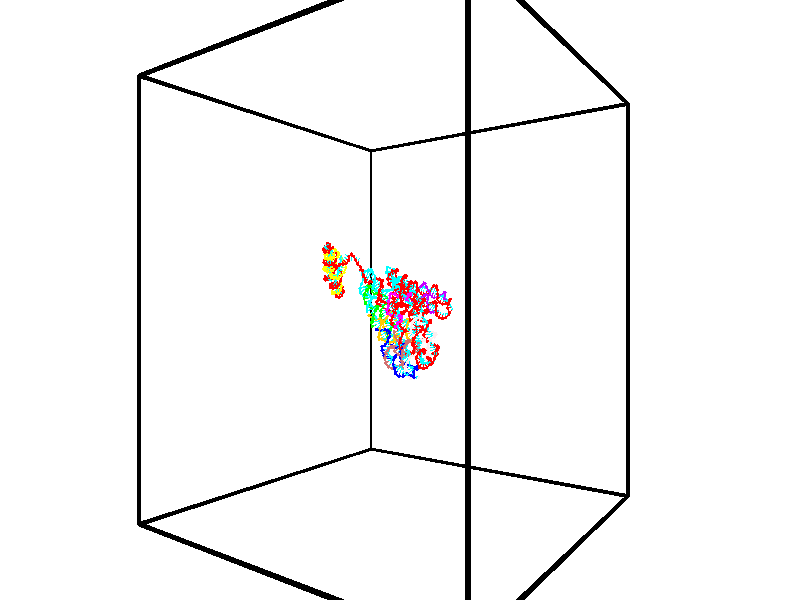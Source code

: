 // switches for output
#declare DRAW_BASES = 1; // possible values are 0, 1; only relevant for DNA ribbons
#declare DRAW_BASES_TYPE = 3; // possible values are 1, 2, 3; only relevant for DNA ribbons
#declare DRAW_FOG = 0; // set to 1 to enable fog

#include "colors.inc"

#include "transforms.inc"
background { rgb <1, 1, 1>}

#default {
   normal{
       ripples 0.25
       frequency 0.20
       turbulence 0.2
       lambda 5
   }
	finish {
		phong 0.1
		phong_size 40.
	}
}

// original window dimensions: 1024x640


// camera settings

camera {
	sky <-0, 1, 0>
	up <-0, 1, 0>
	right 1.6 * <0.581683, 0, 0.813415>
	location <-54.4937, 30, 90.4225>
	look_at <30, 30, 30>
	direction <84.4937, 0, -60.4225>
	angle 67.0682
}


# declare cpy_camera_pos = <-54.4937, 30, 90.4225>;
# if (DRAW_FOG = 1)
fog {
	fog_type 2
	up vnormalize(cpy_camera_pos)
	color rgbt<1,1,1,0.3>
	distance 1e-5
	fog_alt 3e-3
	fog_offset 48
}
# end


// LIGHTS

# declare lum = 6;
global_settings {
	ambient_light rgb lum * <0.05, 0.05, 0.05>
	max_trace_level 15
}# declare cpy_direct_light_amount = 0.25;
light_source
{	1000 * <0.231732, -1, 1.3951>,
	rgb lum * cpy_direct_light_amount
	parallel
}

light_source
{	1000 * <-0.231732, 1, -1.3951>,
	rgb lum * cpy_direct_light_amount
	parallel
}

// strand 0

// nucleotide -1

// particle -1
sphere {
	<43.499722, 32.266453, 23.299143> 0.250000
	pigment { color rgbt <1,0,0,0> }
	no_shadow
}
cylinder {
	<43.138996, 32.340611, 23.455276>,  <42.922562, 32.385105, 23.548956>, 0.100000
	pigment { color rgbt <1,0,0,0> }
	no_shadow
}
cylinder {
	<43.138996, 32.340611, 23.455276>,  <43.499722, 32.266453, 23.299143>, 0.100000
	pigment { color rgbt <1,0,0,0> }
	no_shadow
}

// particle -1
sphere {
	<43.138996, 32.340611, 23.455276> 0.100000
	pigment { color rgbt <1,0,0,0> }
	no_shadow
}
sphere {
	0, 1
	scale<0.080000,0.200000,0.300000>
	matrix <-0.412629, -0.637706, -0.650438,
		0.128330, -0.747637, 0.651591,
		-0.901814, 0.185395, 0.390333,
		42.868450, 32.396229, 23.572376>
	pigment { color rgbt <0,1,1,0> }
	no_shadow
}
cylinder {
	<43.284691, 32.877567, 22.891237>,  <43.499722, 32.266453, 23.299143>, 0.130000
	pigment { color rgbt <1,0,0,0> }
	no_shadow
}

// nucleotide -1

// particle -1
sphere {
	<43.284691, 32.877567, 22.891237> 0.250000
	pigment { color rgbt <1,0,0,0> }
	no_shadow
}
cylinder {
	<43.340527, 33.007057, 22.516918>,  <43.374027, 33.084751, 22.292326>, 0.100000
	pigment { color rgbt <1,0,0,0> }
	no_shadow
}
cylinder {
	<43.340527, 33.007057, 22.516918>,  <43.284691, 32.877567, 22.891237>, 0.100000
	pigment { color rgbt <1,0,0,0> }
	no_shadow
}

// particle -1
sphere {
	<43.340527, 33.007057, 22.516918> 0.100000
	pigment { color rgbt <1,0,0,0> }
	no_shadow
}
sphere {
	0, 1
	scale<0.080000,0.200000,0.300000>
	matrix <0.989203, -0.002972, 0.146522,
		0.044652, -0.946146, -0.320647,
		0.139585, 0.323727, -0.935797,
		43.382401, 33.104176, 22.236179>
	pigment { color rgbt <0,1,1,0> }
	no_shadow
}
cylinder {
	<42.832172, 32.325897, 22.742851>,  <43.284691, 32.877567, 22.891237>, 0.130000
	pigment { color rgbt <1,0,0,0> }
	no_shadow
}

// nucleotide -1

// particle -1
sphere {
	<42.832172, 32.325897, 22.742851> 0.250000
	pigment { color rgbt <1,0,0,0> }
	no_shadow
}
cylinder {
	<43.035580, 31.988495, 22.812027>,  <43.157623, 31.786053, 22.853533>, 0.100000
	pigment { color rgbt <1,0,0,0> }
	no_shadow
}
cylinder {
	<43.035580, 31.988495, 22.812027>,  <42.832172, 32.325897, 22.742851>, 0.100000
	pigment { color rgbt <1,0,0,0> }
	no_shadow
}

// particle -1
sphere {
	<43.035580, 31.988495, 22.812027> 0.100000
	pigment { color rgbt <1,0,0,0> }
	no_shadow
}
sphere {
	0, 1
	scale<0.080000,0.200000,0.300000>
	matrix <0.043734, 0.225887, 0.973171,
		-0.859942, -0.487309, 0.151757,
		0.508515, -0.843508, 0.172937,
		43.188133, 31.735443, 22.863909>
	pigment { color rgbt <0,1,1,0> }
	no_shadow
}
cylinder {
	<42.407761, 31.966644, 23.147907>,  <42.832172, 32.325897, 22.742851>, 0.130000
	pigment { color rgbt <1,0,0,0> }
	no_shadow
}

// nucleotide -1

// particle -1
sphere {
	<42.407761, 31.966644, 23.147907> 0.250000
	pigment { color rgbt <1,0,0,0> }
	no_shadow
}
cylinder {
	<42.788906, 31.890301, 23.242245>,  <43.017593, 31.844494, 23.298847>, 0.100000
	pigment { color rgbt <1,0,0,0> }
	no_shadow
}
cylinder {
	<42.788906, 31.890301, 23.242245>,  <42.407761, 31.966644, 23.147907>, 0.100000
	pigment { color rgbt <1,0,0,0> }
	no_shadow
}

// particle -1
sphere {
	<42.788906, 31.890301, 23.242245> 0.100000
	pigment { color rgbt <1,0,0,0> }
	no_shadow
}
sphere {
	0, 1
	scale<0.080000,0.200000,0.300000>
	matrix <-0.180375, 0.268683, 0.946189,
		-0.243958, -0.944130, 0.221591,
		0.952864, -0.190860, 0.235845,
		43.074764, 31.833042, 23.312998>
	pigment { color rgbt <0,1,1,0> }
	no_shadow
}
cylinder {
	<42.471539, 31.548725, 23.787149>,  <42.407761, 31.966644, 23.147907>, 0.130000
	pigment { color rgbt <1,0,0,0> }
	no_shadow
}

// nucleotide -1

// particle -1
sphere {
	<42.471539, 31.548725, 23.787149> 0.250000
	pigment { color rgbt <1,0,0,0> }
	no_shadow
}
cylinder {
	<42.123554, 31.745941, 23.790672>,  <41.914764, 31.864271, 23.792786>, 0.100000
	pigment { color rgbt <1,0,0,0> }
	no_shadow
}
cylinder {
	<42.123554, 31.745941, 23.790672>,  <42.471539, 31.548725, 23.787149>, 0.100000
	pigment { color rgbt <1,0,0,0> }
	no_shadow
}

// particle -1
sphere {
	<42.123554, 31.745941, 23.790672> 0.100000
	pigment { color rgbt <1,0,0,0> }
	no_shadow
}
sphere {
	0, 1
	scale<0.080000,0.200000,0.300000>
	matrix <0.065381, 0.097624, 0.993074,
		0.488765, 0.864512, -0.117165,
		-0.869962, 0.493040, 0.008807,
		41.862564, 31.893854, 23.793314>
	pigment { color rgbt <0,1,1,0> }
	no_shadow
}
cylinder {
	<42.495899, 32.187981, 24.167107>,  <42.471539, 31.548725, 23.787149>, 0.130000
	pigment { color rgbt <1,0,0,0> }
	no_shadow
}

// nucleotide -1

// particle -1
sphere {
	<42.495899, 32.187981, 24.167107> 0.250000
	pigment { color rgbt <1,0,0,0> }
	no_shadow
}
cylinder {
	<42.101288, 32.123043, 24.159073>,  <41.864521, 32.084080, 24.154253>, 0.100000
	pigment { color rgbt <1,0,0,0> }
	no_shadow
}
cylinder {
	<42.101288, 32.123043, 24.159073>,  <42.495899, 32.187981, 24.167107>, 0.100000
	pigment { color rgbt <1,0,0,0> }
	no_shadow
}

// particle -1
sphere {
	<42.101288, 32.123043, 24.159073> 0.100000
	pigment { color rgbt <1,0,0,0> }
	no_shadow
}
sphere {
	0, 1
	scale<0.080000,0.200000,0.300000>
	matrix <-0.047775, 0.168510, 0.984541,
		-0.156447, 0.972240, -0.173996,
		-0.986530, -0.162341, -0.020086,
		41.805328, 32.074341, 24.153048>
	pigment { color rgbt <0,1,1,0> }
	no_shadow
}
cylinder {
	<42.219170, 32.691837, 24.606201>,  <42.495899, 32.187981, 24.167107>, 0.130000
	pigment { color rgbt <1,0,0,0> }
	no_shadow
}

// nucleotide -1

// particle -1
sphere {
	<42.219170, 32.691837, 24.606201> 0.250000
	pigment { color rgbt <1,0,0,0> }
	no_shadow
}
cylinder {
	<41.953648, 32.394432, 24.573803>,  <41.794334, 32.215988, 24.554365>, 0.100000
	pigment { color rgbt <1,0,0,0> }
	no_shadow
}
cylinder {
	<41.953648, 32.394432, 24.573803>,  <42.219170, 32.691837, 24.606201>, 0.100000
	pigment { color rgbt <1,0,0,0> }
	no_shadow
}

// particle -1
sphere {
	<41.953648, 32.394432, 24.573803> 0.100000
	pigment { color rgbt <1,0,0,0> }
	no_shadow
}
sphere {
	0, 1
	scale<0.080000,0.200000,0.300000>
	matrix <0.046389, -0.149016, 0.987746,
		-0.746467, 0.651912, 0.133408,
		-0.663804, -0.743509, -0.080994,
		41.754505, 32.171379, 24.549505>
	pigment { color rgbt <0,1,1,0> }
	no_shadow
}
cylinder {
	<41.900749, 32.931740, 25.210772>,  <42.219170, 32.691837, 24.606201>, 0.130000
	pigment { color rgbt <1,0,0,0> }
	no_shadow
}

// nucleotide -1

// particle -1
sphere {
	<41.900749, 32.931740, 25.210772> 0.250000
	pigment { color rgbt <1,0,0,0> }
	no_shadow
}
cylinder {
	<41.781071, 32.556881, 25.138950>,  <41.709263, 32.331966, 25.095858>, 0.100000
	pigment { color rgbt <1,0,0,0> }
	no_shadow
}
cylinder {
	<41.781071, 32.556881, 25.138950>,  <41.900749, 32.931740, 25.210772>, 0.100000
	pigment { color rgbt <1,0,0,0> }
	no_shadow
}

// particle -1
sphere {
	<41.781071, 32.556881, 25.138950> 0.100000
	pigment { color rgbt <1,0,0,0> }
	no_shadow
}
sphere {
	0, 1
	scale<0.080000,0.200000,0.300000>
	matrix <0.022943, -0.195184, 0.980498,
		-0.953917, 0.289239, 0.079899,
		-0.299194, -0.937147, -0.179553,
		41.691311, 32.275738, 25.085085>
	pigment { color rgbt <0,1,1,0> }
	no_shadow
}
cylinder {
	<41.422665, 32.783531, 25.725246>,  <41.900749, 32.931740, 25.210772>, 0.130000
	pigment { color rgbt <1,0,0,0> }
	no_shadow
}

// nucleotide -1

// particle -1
sphere {
	<41.422665, 32.783531, 25.725246> 0.250000
	pigment { color rgbt <1,0,0,0> }
	no_shadow
}
cylinder {
	<41.572880, 32.449856, 25.563702>,  <41.663010, 32.249649, 25.466776>, 0.100000
	pigment { color rgbt <1,0,0,0> }
	no_shadow
}
cylinder {
	<41.572880, 32.449856, 25.563702>,  <41.422665, 32.783531, 25.725246>, 0.100000
	pigment { color rgbt <1,0,0,0> }
	no_shadow
}

// particle -1
sphere {
	<41.572880, 32.449856, 25.563702> 0.100000
	pigment { color rgbt <1,0,0,0> }
	no_shadow
}
sphere {
	0, 1
	scale<0.080000,0.200000,0.300000>
	matrix <0.108978, -0.392988, 0.913063,
		-0.920379, -0.386898, -0.056672,
		0.375534, -0.834189, -0.403861,
		41.685539, 32.199600, 25.442543>
	pigment { color rgbt <0,1,1,0> }
	no_shadow
}
cylinder {
	<41.118858, 32.222980, 26.095119>,  <41.422665, 32.783531, 25.725246>, 0.130000
	pigment { color rgbt <1,0,0,0> }
	no_shadow
}

// nucleotide -1

// particle -1
sphere {
	<41.118858, 32.222980, 26.095119> 0.250000
	pigment { color rgbt <1,0,0,0> }
	no_shadow
}
cylinder {
	<41.464592, 32.094719, 25.940140>,  <41.672031, 32.017761, 25.847153>, 0.100000
	pigment { color rgbt <1,0,0,0> }
	no_shadow
}
cylinder {
	<41.464592, 32.094719, 25.940140>,  <41.118858, 32.222980, 26.095119>, 0.100000
	pigment { color rgbt <1,0,0,0> }
	no_shadow
}

// particle -1
sphere {
	<41.464592, 32.094719, 25.940140> 0.100000
	pigment { color rgbt <1,0,0,0> }
	no_shadow
}
sphere {
	0, 1
	scale<0.080000,0.200000,0.300000>
	matrix <0.263164, -0.368148, 0.891747,
		-0.428579, -0.872726, -0.233817,
		0.864329, -0.320652, -0.387450,
		41.723892, 31.998524, 25.823904>
	pigment { color rgbt <0,1,1,0> }
	no_shadow
}
cylinder {
	<41.168007, 31.506039, 26.294724>,  <41.118858, 32.222980, 26.095119>, 0.130000
	pigment { color rgbt <1,0,0,0> }
	no_shadow
}

// nucleotide -1

// particle -1
sphere {
	<41.168007, 31.506039, 26.294724> 0.250000
	pigment { color rgbt <1,0,0,0> }
	no_shadow
}
cylinder {
	<41.536106, 31.604252, 26.172829>,  <41.756966, 31.663179, 26.099691>, 0.100000
	pigment { color rgbt <1,0,0,0> }
	no_shadow
}
cylinder {
	<41.536106, 31.604252, 26.172829>,  <41.168007, 31.506039, 26.294724>, 0.100000
	pigment { color rgbt <1,0,0,0> }
	no_shadow
}

// particle -1
sphere {
	<41.536106, 31.604252, 26.172829> 0.100000
	pigment { color rgbt <1,0,0,0> }
	no_shadow
}
sphere {
	0, 1
	scale<0.080000,0.200000,0.300000>
	matrix <0.358239, -0.215075, 0.908519,
		0.157530, -0.945228, -0.285882,
		0.920244, 0.245533, -0.304737,
		41.812180, 31.677912, 26.081408>
	pigment { color rgbt <0,1,1,0> }
	no_shadow
}
cylinder {
	<41.589725, 30.991304, 26.623299>,  <41.168007, 31.506039, 26.294724>, 0.130000
	pigment { color rgbt <1,0,0,0> }
	no_shadow
}

// nucleotide -1

// particle -1
sphere {
	<41.589725, 30.991304, 26.623299> 0.250000
	pigment { color rgbt <1,0,0,0> }
	no_shadow
}
cylinder {
	<41.850494, 31.284565, 26.545849>,  <42.006954, 31.460522, 26.499378>, 0.100000
	pigment { color rgbt <1,0,0,0> }
	no_shadow
}
cylinder {
	<41.850494, 31.284565, 26.545849>,  <41.589725, 30.991304, 26.623299>, 0.100000
	pigment { color rgbt <1,0,0,0> }
	no_shadow
}

// particle -1
sphere {
	<41.850494, 31.284565, 26.545849> 0.100000
	pigment { color rgbt <1,0,0,0> }
	no_shadow
}
sphere {
	0, 1
	scale<0.080000,0.200000,0.300000>
	matrix <0.406448, -0.122283, 0.905454,
		0.640158, -0.668981, -0.377707,
		0.651919, 0.733151, -0.193626,
		42.046070, 31.504511, 26.487761>
	pigment { color rgbt <0,1,1,0> }
	no_shadow
}
cylinder {
	<42.306698, 30.714695, 26.871357>,  <41.589725, 30.991304, 26.623299>, 0.130000
	pigment { color rgbt <1,0,0,0> }
	no_shadow
}

// nucleotide -1

// particle -1
sphere {
	<42.306698, 30.714695, 26.871357> 0.250000
	pigment { color rgbt <1,0,0,0> }
	no_shadow
}
cylinder {
	<42.309772, 31.113796, 26.844730>,  <42.311615, 31.353256, 26.828754>, 0.100000
	pigment { color rgbt <1,0,0,0> }
	no_shadow
}
cylinder {
	<42.309772, 31.113796, 26.844730>,  <42.306698, 30.714695, 26.871357>, 0.100000
	pigment { color rgbt <1,0,0,0> }
	no_shadow
}

// particle -1
sphere {
	<42.309772, 31.113796, 26.844730> 0.100000
	pigment { color rgbt <1,0,0,0> }
	no_shadow
}
sphere {
	0, 1
	scale<0.080000,0.200000,0.300000>
	matrix <0.558114, 0.050957, 0.828198,
		0.829729, -0.043514, -0.556468,
		0.007682, 0.997752, -0.066566,
		42.312077, 31.413122, 26.824760>
	pigment { color rgbt <0,1,1,0> }
	no_shadow
}
cylinder {
	<43.000187, 30.900732, 27.006683>,  <42.306698, 30.714695, 26.871357>, 0.130000
	pigment { color rgbt <1,0,0,0> }
	no_shadow
}

// nucleotide -1

// particle -1
sphere {
	<43.000187, 30.900732, 27.006683> 0.250000
	pigment { color rgbt <1,0,0,0> }
	no_shadow
}
cylinder {
	<42.796856, 31.239792, 27.067467>,  <42.674858, 31.443228, 27.103937>, 0.100000
	pigment { color rgbt <1,0,0,0> }
	no_shadow
}
cylinder {
	<42.796856, 31.239792, 27.067467>,  <43.000187, 30.900732, 27.006683>, 0.100000
	pigment { color rgbt <1,0,0,0> }
	no_shadow
}

// particle -1
sphere {
	<42.796856, 31.239792, 27.067467> 0.100000
	pigment { color rgbt <1,0,0,0> }
	no_shadow
}
sphere {
	0, 1
	scale<0.080000,0.200000,0.300000>
	matrix <0.303594, 0.011264, 0.952735,
		0.805872, 0.530439, -0.263067,
		-0.508331, 0.847648, 0.151961,
		42.644356, 31.494087, 27.113054>
	pigment { color rgbt <0,1,1,0> }
	no_shadow
}
cylinder {
	<43.443893, 31.303574, 27.354650>,  <43.000187, 30.900732, 27.006683>, 0.130000
	pigment { color rgbt <1,0,0,0> }
	no_shadow
}

// nucleotide -1

// particle -1
sphere {
	<43.443893, 31.303574, 27.354650> 0.250000
	pigment { color rgbt <1,0,0,0> }
	no_shadow
}
cylinder {
	<43.083099, 31.462631, 27.421947>,  <42.866623, 31.558065, 27.462326>, 0.100000
	pigment { color rgbt <1,0,0,0> }
	no_shadow
}
cylinder {
	<43.083099, 31.462631, 27.421947>,  <43.443893, 31.303574, 27.354650>, 0.100000
	pigment { color rgbt <1,0,0,0> }
	no_shadow
}

// particle -1
sphere {
	<43.083099, 31.462631, 27.421947> 0.100000
	pigment { color rgbt <1,0,0,0> }
	no_shadow
}
sphere {
	0, 1
	scale<0.080000,0.200000,0.300000>
	matrix <0.273313, 0.224181, 0.935437,
		0.334255, 0.889731, -0.310889,
		-0.901983, 0.397645, 0.168242,
		42.812504, 31.581924, 27.472420>
	pigment { color rgbt <0,1,1,0> }
	no_shadow
}
cylinder {
	<43.627102, 31.873686, 27.744116>,  <43.443893, 31.303574, 27.354650>, 0.130000
	pigment { color rgbt <1,0,0,0> }
	no_shadow
}

// nucleotide -1

// particle -1
sphere {
	<43.627102, 31.873686, 27.744116> 0.250000
	pigment { color rgbt <1,0,0,0> }
	no_shadow
}
cylinder {
	<43.242611, 31.799088, 27.825363>,  <43.011917, 31.754330, 27.874111>, 0.100000
	pigment { color rgbt <1,0,0,0> }
	no_shadow
}
cylinder {
	<43.242611, 31.799088, 27.825363>,  <43.627102, 31.873686, 27.744116>, 0.100000
	pigment { color rgbt <1,0,0,0> }
	no_shadow
}

// particle -1
sphere {
	<43.242611, 31.799088, 27.825363> 0.100000
	pigment { color rgbt <1,0,0,0> }
	no_shadow
}
sphere {
	0, 1
	scale<0.080000,0.200000,0.300000>
	matrix <0.177643, 0.144577, 0.973417,
		-0.210903, 0.971760, -0.105842,
		-0.961230, -0.186494, 0.203119,
		42.954243, 31.743139, 27.886299>
	pigment { color rgbt <0,1,1,0> }
	no_shadow
}
cylinder {
	<43.464039, 32.290939, 28.324987>,  <43.627102, 31.873686, 27.744116>, 0.130000
	pigment { color rgbt <1,0,0,0> }
	no_shadow
}

// nucleotide -1

// particle -1
sphere {
	<43.464039, 32.290939, 28.324987> 0.250000
	pigment { color rgbt <1,0,0,0> }
	no_shadow
}
cylinder {
	<43.185436, 32.005295, 28.353054>,  <43.018276, 31.833908, 28.369894>, 0.100000
	pigment { color rgbt <1,0,0,0> }
	no_shadow
}
cylinder {
	<43.185436, 32.005295, 28.353054>,  <43.464039, 32.290939, 28.324987>, 0.100000
	pigment { color rgbt <1,0,0,0> }
	no_shadow
}

// particle -1
sphere {
	<43.185436, 32.005295, 28.353054> 0.100000
	pigment { color rgbt <1,0,0,0> }
	no_shadow
}
sphere {
	0, 1
	scale<0.080000,0.200000,0.300000>
	matrix <0.322932, -0.224636, 0.919377,
		-0.640777, 0.663010, 0.387070,
		-0.696505, -0.714113, 0.070166,
		42.976486, 31.791061, 28.374104>
	pigment { color rgbt <0,1,1,0> }
	no_shadow
}
cylinder {
	<43.287361, 32.243378, 29.038973>,  <43.464039, 32.290939, 28.324987>, 0.130000
	pigment { color rgbt <1,0,0,0> }
	no_shadow
}

// nucleotide -1

// particle -1
sphere {
	<43.287361, 32.243378, 29.038973> 0.250000
	pigment { color rgbt <1,0,0,0> }
	no_shadow
}
cylinder {
	<43.129215, 31.904655, 28.896648>,  <43.034328, 31.701422, 28.811253>, 0.100000
	pigment { color rgbt <1,0,0,0> }
	no_shadow
}
cylinder {
	<43.129215, 31.904655, 28.896648>,  <43.287361, 32.243378, 29.038973>, 0.100000
	pigment { color rgbt <1,0,0,0> }
	no_shadow
}

// particle -1
sphere {
	<43.129215, 31.904655, 28.896648> 0.100000
	pigment { color rgbt <1,0,0,0> }
	no_shadow
}
sphere {
	0, 1
	scale<0.080000,0.200000,0.300000>
	matrix <0.078681, -0.417173, 0.905415,
		-0.915147, 0.329975, 0.231564,
		-0.395367, -0.846807, -0.355812,
		43.010605, 31.650614, 28.789906>
	pigment { color rgbt <0,1,1,0> }
	no_shadow
}
cylinder {
	<42.719234, 32.035263, 29.502554>,  <43.287361, 32.243378, 29.038973>, 0.130000
	pigment { color rgbt <1,0,0,0> }
	no_shadow
}

// nucleotide -1

// particle -1
sphere {
	<42.719234, 32.035263, 29.502554> 0.250000
	pigment { color rgbt <1,0,0,0> }
	no_shadow
}
cylinder {
	<42.860535, 31.709610, 29.318207>,  <42.945316, 31.514217, 29.207600>, 0.100000
	pigment { color rgbt <1,0,0,0> }
	no_shadow
}
cylinder {
	<42.860535, 31.709610, 29.318207>,  <42.719234, 32.035263, 29.502554>, 0.100000
	pigment { color rgbt <1,0,0,0> }
	no_shadow
}

// particle -1
sphere {
	<42.860535, 31.709610, 29.318207> 0.100000
	pigment { color rgbt <1,0,0,0> }
	no_shadow
}
sphere {
	0, 1
	scale<0.080000,0.200000,0.300000>
	matrix <0.047798, -0.476278, 0.877994,
		-0.934306, -0.332183, -0.129333,
		0.353253, -0.814134, -0.460867,
		42.966511, 31.465370, 29.179947>
	pigment { color rgbt <0,1,1,0> }
	no_shadow
}
cylinder {
	<42.345844, 31.533337, 29.862986>,  <42.719234, 32.035263, 29.502554>, 0.130000
	pigment { color rgbt <1,0,0,0> }
	no_shadow
}

// nucleotide -1

// particle -1
sphere {
	<42.345844, 31.533337, 29.862986> 0.250000
	pigment { color rgbt <1,0,0,0> }
	no_shadow
}
cylinder {
	<42.631298, 31.320759, 29.680428>,  <42.802570, 31.193213, 29.570892>, 0.100000
	pigment { color rgbt <1,0,0,0> }
	no_shadow
}
cylinder {
	<42.631298, 31.320759, 29.680428>,  <42.345844, 31.533337, 29.862986>, 0.100000
	pigment { color rgbt <1,0,0,0> }
	no_shadow
}

// particle -1
sphere {
	<42.631298, 31.320759, 29.680428> 0.100000
	pigment { color rgbt <1,0,0,0> }
	no_shadow
}
sphere {
	0, 1
	scale<0.080000,0.200000,0.300000>
	matrix <-0.059005, -0.694793, 0.716785,
		-0.698051, -0.484576, -0.527173,
		0.713613, -0.531458, -0.456409,
		42.845387, 31.161325, 29.543509>
	pigment { color rgbt <0,1,1,0> }
	no_shadow
}
cylinder {
	<42.186760, 30.872780, 29.986816>,  <42.345844, 31.533337, 29.862986>, 0.130000
	pigment { color rgbt <1,0,0,0> }
	no_shadow
}

// nucleotide -1

// particle -1
sphere {
	<42.186760, 30.872780, 29.986816> 0.250000
	pigment { color rgbt <1,0,0,0> }
	no_shadow
}
cylinder {
	<42.569126, 30.824795, 29.879608>,  <42.798546, 30.796003, 29.815283>, 0.100000
	pigment { color rgbt <1,0,0,0> }
	no_shadow
}
cylinder {
	<42.569126, 30.824795, 29.879608>,  <42.186760, 30.872780, 29.986816>, 0.100000
	pigment { color rgbt <1,0,0,0> }
	no_shadow
}

// particle -1
sphere {
	<42.569126, 30.824795, 29.879608> 0.100000
	pigment { color rgbt <1,0,0,0> }
	no_shadow
}
sphere {
	0, 1
	scale<0.080000,0.200000,0.300000>
	matrix <0.121251, -0.670039, 0.732356,
		-0.267437, -0.732568, -0.625956,
		0.955916, -0.119962, -0.268018,
		42.855900, 30.788807, 29.799202>
	pigment { color rgbt <0,1,1,0> }
	no_shadow
}
cylinder {
	<42.266693, 30.167948, 29.844376>,  <42.186760, 30.872780, 29.986816>, 0.130000
	pigment { color rgbt <1,0,0,0> }
	no_shadow
}

// nucleotide -1

// particle -1
sphere {
	<42.266693, 30.167948, 29.844376> 0.250000
	pigment { color rgbt <1,0,0,0> }
	no_shadow
}
cylinder {
	<42.607700, 30.346252, 29.953564>,  <42.812305, 30.453236, 30.019077>, 0.100000
	pigment { color rgbt <1,0,0,0> }
	no_shadow
}
cylinder {
	<42.607700, 30.346252, 29.953564>,  <42.266693, 30.167948, 29.844376>, 0.100000
	pigment { color rgbt <1,0,0,0> }
	no_shadow
}

// particle -1
sphere {
	<42.607700, 30.346252, 29.953564> 0.100000
	pigment { color rgbt <1,0,0,0> }
	no_shadow
}
sphere {
	0, 1
	scale<0.080000,0.200000,0.300000>
	matrix <0.102945, -0.655189, 0.748418,
		0.512465, -0.609937, -0.604447,
		0.852515, 0.445763, 0.272971,
		42.863457, 30.479980, 30.035456>
	pigment { color rgbt <0,1,1,0> }
	no_shadow
}
cylinder {
	<42.641491, 29.642467, 30.125433>,  <42.266693, 30.167948, 29.844376>, 0.130000
	pigment { color rgbt <1,0,0,0> }
	no_shadow
}

// nucleotide -1

// particle -1
sphere {
	<42.641491, 29.642467, 30.125433> 0.250000
	pigment { color rgbt <1,0,0,0> }
	no_shadow
}
cylinder {
	<42.861763, 29.946507, 30.263420>,  <42.993927, 30.128929, 30.346212>, 0.100000
	pigment { color rgbt <1,0,0,0> }
	no_shadow
}
cylinder {
	<42.861763, 29.946507, 30.263420>,  <42.641491, 29.642467, 30.125433>, 0.100000
	pigment { color rgbt <1,0,0,0> }
	no_shadow
}

// particle -1
sphere {
	<42.861763, 29.946507, 30.263420> 0.100000
	pigment { color rgbt <1,0,0,0> }
	no_shadow
}
sphere {
	0, 1
	scale<0.080000,0.200000,0.300000>
	matrix <0.217077, -0.529463, 0.820089,
		0.805994, -0.376725, -0.456565,
		0.550682, 0.760097, 0.344966,
		43.026966, 30.174536, 30.366909>
	pigment { color rgbt <0,1,1,0> }
	no_shadow
}
cylinder {
	<43.220390, 29.373852, 30.426247>,  <42.641491, 29.642467, 30.125433>, 0.130000
	pigment { color rgbt <1,0,0,0> }
	no_shadow
}

// nucleotide -1

// particle -1
sphere {
	<43.220390, 29.373852, 30.426247> 0.250000
	pigment { color rgbt <1,0,0,0> }
	no_shadow
}
cylinder {
	<43.173012, 29.732384, 30.597157>,  <43.144585, 29.947502, 30.699703>, 0.100000
	pigment { color rgbt <1,0,0,0> }
	no_shadow
}
cylinder {
	<43.173012, 29.732384, 30.597157>,  <43.220390, 29.373852, 30.426247>, 0.100000
	pigment { color rgbt <1,0,0,0> }
	no_shadow
}

// particle -1
sphere {
	<43.173012, 29.732384, 30.597157> 0.100000
	pigment { color rgbt <1,0,0,0> }
	no_shadow
}
sphere {
	0, 1
	scale<0.080000,0.200000,0.300000>
	matrix <-0.123216, -0.440246, 0.889382,
		0.985286, 0.052695, 0.162587,
		-0.118444, 0.896330, 0.427276,
		43.137478, 30.001282, 30.725340>
	pigment { color rgbt <0,1,1,0> }
	no_shadow
}
cylinder {
	<43.672955, 29.423559, 30.926247>,  <43.220390, 29.373852, 30.426247>, 0.130000
	pigment { color rgbt <1,0,0,0> }
	no_shadow
}

// nucleotide -1

// particle -1
sphere {
	<43.672955, 29.423559, 30.926247> 0.250000
	pigment { color rgbt <1,0,0,0> }
	no_shadow
}
cylinder {
	<43.399715, 29.704185, 31.007423>,  <43.235771, 29.872561, 31.056129>, 0.100000
	pigment { color rgbt <1,0,0,0> }
	no_shadow
}
cylinder {
	<43.399715, 29.704185, 31.007423>,  <43.672955, 29.423559, 30.926247>, 0.100000
	pigment { color rgbt <1,0,0,0> }
	no_shadow
}

// particle -1
sphere {
	<43.399715, 29.704185, 31.007423> 0.100000
	pigment { color rgbt <1,0,0,0> }
	no_shadow
}
sphere {
	0, 1
	scale<0.080000,0.200000,0.300000>
	matrix <-0.216104, -0.459600, 0.861433,
		0.697623, 0.544585, 0.465562,
		-0.683096, 0.701566, 0.202941,
		43.194786, 29.914656, 31.068306>
	pigment { color rgbt <0,1,1,0> }
	no_shadow
}
cylinder {
	<43.814781, 29.792843, 31.612066>,  <43.672955, 29.423559, 30.926247>, 0.130000
	pigment { color rgbt <1,0,0,0> }
	no_shadow
}

// nucleotide -1

// particle -1
sphere {
	<43.814781, 29.792843, 31.612066> 0.250000
	pigment { color rgbt <1,0,0,0> }
	no_shadow
}
cylinder {
	<43.421413, 29.793320, 31.539524>,  <43.185394, 29.793606, 31.495998>, 0.100000
	pigment { color rgbt <1,0,0,0> }
	no_shadow
}
cylinder {
	<43.421413, 29.793320, 31.539524>,  <43.814781, 29.792843, 31.612066>, 0.100000
	pigment { color rgbt <1,0,0,0> }
	no_shadow
}

// particle -1
sphere {
	<43.421413, 29.793320, 31.539524> 0.100000
	pigment { color rgbt <1,0,0,0> }
	no_shadow
}
sphere {
	0, 1
	scale<0.080000,0.200000,0.300000>
	matrix <-0.165749, -0.411811, 0.896068,
		-0.073616, 0.911268, 0.405180,
		-0.983416, 0.001193, -0.181358,
		43.126389, 29.793678, 31.485117>
	pigment { color rgbt <0,1,1,0> }
	no_shadow
}
cylinder {
	<43.326004, 30.134369, 32.164021>,  <43.814781, 29.792843, 31.612066>, 0.130000
	pigment { color rgbt <1,0,0,0> }
	no_shadow
}

// nucleotide -1

// particle -1
sphere {
	<43.326004, 30.134369, 32.164021> 0.250000
	pigment { color rgbt <1,0,0,0> }
	no_shadow
}
cylinder {
	<43.091187, 29.867577, 31.980488>,  <42.950298, 29.707502, 31.870369>, 0.100000
	pigment { color rgbt <1,0,0,0> }
	no_shadow
}
cylinder {
	<43.091187, 29.867577, 31.980488>,  <43.326004, 30.134369, 32.164021>, 0.100000
	pigment { color rgbt <1,0,0,0> }
	no_shadow
}

// particle -1
sphere {
	<43.091187, 29.867577, 31.980488> 0.100000
	pigment { color rgbt <1,0,0,0> }
	no_shadow
}
sphere {
	0, 1
	scale<0.080000,0.200000,0.300000>
	matrix <-0.316723, -0.332370, 0.888379,
		-0.745031, 0.666835, -0.016133,
		-0.587040, -0.666979, -0.458828,
		42.915073, 29.667482, 31.842840>
	pigment { color rgbt <0,1,1,0> }
	no_shadow
}
cylinder {
	<42.507664, 30.055632, 32.432693>,  <43.326004, 30.134369, 32.164021>, 0.130000
	pigment { color rgbt <1,0,0,0> }
	no_shadow
}

// nucleotide -1

// particle -1
sphere {
	<42.507664, 30.055632, 32.432693> 0.250000
	pigment { color rgbt <1,0,0,0> }
	no_shadow
}
cylinder {
	<42.629276, 29.697277, 32.303108>,  <42.702244, 29.482265, 32.225357>, 0.100000
	pigment { color rgbt <1,0,0,0> }
	no_shadow
}
cylinder {
	<42.629276, 29.697277, 32.303108>,  <42.507664, 30.055632, 32.432693>, 0.100000
	pigment { color rgbt <1,0,0,0> }
	no_shadow
}

// particle -1
sphere {
	<42.629276, 29.697277, 32.303108> 0.100000
	pigment { color rgbt <1,0,0,0> }
	no_shadow
}
sphere {
	0, 1
	scale<0.080000,0.200000,0.300000>
	matrix <-0.312181, -0.414981, 0.854596,
		-0.900059, -0.158689, -0.405846,
		0.304034, -0.895884, -0.323968,
		42.720486, 29.428513, 32.205917>
	pigment { color rgbt <0,1,1,0> }
	no_shadow
}
cylinder {
	<41.922764, 29.542854, 32.498131>,  <42.507664, 30.055632, 32.432693>, 0.130000
	pigment { color rgbt <1,0,0,0> }
	no_shadow
}

// nucleotide -1

// particle -1
sphere {
	<41.922764, 29.542854, 32.498131> 0.250000
	pigment { color rgbt <1,0,0,0> }
	no_shadow
}
cylinder {
	<42.283916, 29.371479, 32.512260>,  <42.500607, 29.268654, 32.520737>, 0.100000
	pigment { color rgbt <1,0,0,0> }
	no_shadow
}
cylinder {
	<42.283916, 29.371479, 32.512260>,  <41.922764, 29.542854, 32.498131>, 0.100000
	pigment { color rgbt <1,0,0,0> }
	no_shadow
}

// particle -1
sphere {
	<42.283916, 29.371479, 32.512260> 0.100000
	pigment { color rgbt <1,0,0,0> }
	no_shadow
}
sphere {
	0, 1
	scale<0.080000,0.200000,0.300000>
	matrix <-0.302856, -0.575614, 0.759570,
		-0.305095, -0.696499, -0.649466,
		0.902882, -0.428436, 0.035322,
		42.554779, 29.242949, 32.522858>
	pigment { color rgbt <0,1,1,0> }
	no_shadow
}
cylinder {
	<41.797176, 28.725325, 32.414867>,  <41.922764, 29.542854, 32.498131>, 0.130000
	pigment { color rgbt <1,0,0,0> }
	no_shadow
}

// nucleotide -1

// particle -1
sphere {
	<41.797176, 28.725325, 32.414867> 0.250000
	pigment { color rgbt <1,0,0,0> }
	no_shadow
}
cylinder {
	<42.119408, 28.809952, 32.636242>,  <42.312744, 28.860729, 32.769066>, 0.100000
	pigment { color rgbt <1,0,0,0> }
	no_shadow
}
cylinder {
	<42.119408, 28.809952, 32.636242>,  <41.797176, 28.725325, 32.414867>, 0.100000
	pigment { color rgbt <1,0,0,0> }
	no_shadow
}

// particle -1
sphere {
	<42.119408, 28.809952, 32.636242> 0.100000
	pigment { color rgbt <1,0,0,0> }
	no_shadow
}
sphere {
	0, 1
	scale<0.080000,0.200000,0.300000>
	matrix <-0.279967, -0.687291, 0.670261,
		0.522176, -0.694888, -0.494432,
		0.805575, 0.211570, 0.553432,
		42.361080, 28.873423, 32.802273>
	pigment { color rgbt <0,1,1,0> }
	no_shadow
}
cylinder {
	<42.166134, 28.035738, 32.660408>,  <41.797176, 28.725325, 32.414867>, 0.130000
	pigment { color rgbt <1,0,0,0> }
	no_shadow
}

// nucleotide -1

// particle -1
sphere {
	<42.166134, 28.035738, 32.660408> 0.250000
	pigment { color rgbt <1,0,0,0> }
	no_shadow
}
cylinder {
	<42.192936, 28.318169, 32.942390>,  <42.209015, 28.487627, 33.111580>, 0.100000
	pigment { color rgbt <1,0,0,0> }
	no_shadow
}
cylinder {
	<42.192936, 28.318169, 32.942390>,  <42.166134, 28.035738, 32.660408>, 0.100000
	pigment { color rgbt <1,0,0,0> }
	no_shadow
}

// particle -1
sphere {
	<42.192936, 28.318169, 32.942390> 0.100000
	pigment { color rgbt <1,0,0,0> }
	no_shadow
}
sphere {
	0, 1
	scale<0.080000,0.200000,0.300000>
	matrix <-0.266881, -0.668121, 0.694542,
		0.961398, -0.234676, 0.143672,
		0.067002, 0.706075, 0.704961,
		42.213036, 28.529991, 33.153877>
	pigment { color rgbt <0,1,1,0> }
	no_shadow
}
cylinder {
	<41.531185, 27.719919, 32.839153>,  <42.166134, 28.035738, 32.660408>, 0.130000
	pigment { color rgbt <1,0,0,0> }
	no_shadow
}

// nucleotide -1

// particle -1
sphere {
	<41.531185, 27.719919, 32.839153> 0.250000
	pigment { color rgbt <1,0,0,0> }
	no_shadow
}
cylinder {
	<41.148418, 27.827431, 32.883099>,  <40.918758, 27.891937, 32.909466>, 0.100000
	pigment { color rgbt <1,0,0,0> }
	no_shadow
}
cylinder {
	<41.148418, 27.827431, 32.883099>,  <41.531185, 27.719919, 32.839153>, 0.100000
	pigment { color rgbt <1,0,0,0> }
	no_shadow
}

// particle -1
sphere {
	<41.148418, 27.827431, 32.883099> 0.100000
	pigment { color rgbt <1,0,0,0> }
	no_shadow
}
sphere {
	0, 1
	scale<0.080000,0.200000,0.300000>
	matrix <-0.137991, -0.088056, -0.986511,
		-0.255481, -0.959168, 0.121351,
		-0.956916, 0.268780, 0.109860,
		40.861343, 27.908064, 32.916058>
	pigment { color rgbt <0,1,1,0> }
	no_shadow
}
cylinder {
	<41.115627, 27.250734, 32.472401>,  <41.531185, 27.719919, 32.839153>, 0.130000
	pigment { color rgbt <1,0,0,0> }
	no_shadow
}

// nucleotide -1

// particle -1
sphere {
	<41.115627, 27.250734, 32.472401> 0.250000
	pigment { color rgbt <1,0,0,0> }
	no_shadow
}
cylinder {
	<40.886269, 27.571411, 32.539940>,  <40.748653, 27.763817, 32.580463>, 0.100000
	pigment { color rgbt <1,0,0,0> }
	no_shadow
}
cylinder {
	<40.886269, 27.571411, 32.539940>,  <41.115627, 27.250734, 32.472401>, 0.100000
	pigment { color rgbt <1,0,0,0> }
	no_shadow
}

// particle -1
sphere {
	<40.886269, 27.571411, 32.539940> 0.100000
	pigment { color rgbt <1,0,0,0> }
	no_shadow
}
sphere {
	0, 1
	scale<0.080000,0.200000,0.300000>
	matrix <-0.270661, 0.009157, -0.962631,
		-0.773281, -0.597665, 0.211736,
		-0.573392, 0.801694, 0.168846,
		40.714252, 27.811918, 32.590595>
	pigment { color rgbt <0,1,1,0> }
	no_shadow
}
cylinder {
	<40.422256, 27.127123, 32.196964>,  <41.115627, 27.250734, 32.472401>, 0.130000
	pigment { color rgbt <1,0,0,0> }
	no_shadow
}

// nucleotide -1

// particle -1
sphere {
	<40.422256, 27.127123, 32.196964> 0.250000
	pigment { color rgbt <1,0,0,0> }
	no_shadow
}
cylinder {
	<40.470158, 27.523785, 32.216068>,  <40.498898, 27.761782, 32.227531>, 0.100000
	pigment { color rgbt <1,0,0,0> }
	no_shadow
}
cylinder {
	<40.470158, 27.523785, 32.216068>,  <40.422256, 27.127123, 32.196964>, 0.100000
	pigment { color rgbt <1,0,0,0> }
	no_shadow
}

// particle -1
sphere {
	<40.470158, 27.523785, 32.216068> 0.100000
	pigment { color rgbt <1,0,0,0> }
	no_shadow
}
sphere {
	0, 1
	scale<0.080000,0.200000,0.300000>
	matrix <-0.193525, 0.070495, -0.978559,
		-0.973760, 0.107940, 0.200352,
		0.119750, 0.991655, 0.047756,
		40.506081, 27.821281, 32.230396>
	pigment { color rgbt <0,1,1,0> }
	no_shadow
}
cylinder {
	<40.289127, 27.314728, 31.557163>,  <40.422256, 27.127123, 32.196964>, 0.130000
	pigment { color rgbt <1,0,0,0> }
	no_shadow
}

// nucleotide -1

// particle -1
sphere {
	<40.289127, 27.314728, 31.557163> 0.250000
	pigment { color rgbt <1,0,0,0> }
	no_shadow
}
cylinder {
	<40.411449, 27.686497, 31.639778>,  <40.484844, 27.909557, 31.689348>, 0.100000
	pigment { color rgbt <1,0,0,0> }
	no_shadow
}
cylinder {
	<40.411449, 27.686497, 31.639778>,  <40.289127, 27.314728, 31.557163>, 0.100000
	pigment { color rgbt <1,0,0,0> }
	no_shadow
}

// particle -1
sphere {
	<40.411449, 27.686497, 31.639778> 0.100000
	pigment { color rgbt <1,0,0,0> }
	no_shadow
}
sphere {
	0, 1
	scale<0.080000,0.200000,0.300000>
	matrix <-0.080267, 0.241326, -0.967119,
		-0.948704, 0.279173, 0.148401,
		0.305806, 0.929421, 0.206539,
		40.503193, 27.965322, 31.701740>
	pigment { color rgbt <0,1,1,0> }
	no_shadow
}
cylinder {
	<39.847927, 27.694935, 31.169785>,  <40.289127, 27.314728, 31.557163>, 0.130000
	pigment { color rgbt <1,0,0,0> }
	no_shadow
}

// nucleotide -1

// particle -1
sphere {
	<39.847927, 27.694935, 31.169785> 0.250000
	pigment { color rgbt <1,0,0,0> }
	no_shadow
}
cylinder {
	<40.156799, 27.936733, 31.248093>,  <40.342121, 28.081812, 31.295078>, 0.100000
	pigment { color rgbt <1,0,0,0> }
	no_shadow
}
cylinder {
	<40.156799, 27.936733, 31.248093>,  <39.847927, 27.694935, 31.169785>, 0.100000
	pigment { color rgbt <1,0,0,0> }
	no_shadow
}

// particle -1
sphere {
	<40.156799, 27.936733, 31.248093> 0.100000
	pigment { color rgbt <1,0,0,0> }
	no_shadow
}
sphere {
	0, 1
	scale<0.080000,0.200000,0.300000>
	matrix <-0.115317, 0.436307, -0.892378,
		-0.624856, 0.666498, 0.406615,
		0.772177, 0.604497, 0.195771,
		40.388451, 28.118082, 31.306824>
	pigment { color rgbt <0,1,1,0> }
	no_shadow
}
cylinder {
	<39.651440, 28.400225, 31.175339>,  <39.847927, 27.694935, 31.169785>, 0.130000
	pigment { color rgbt <1,0,0,0> }
	no_shadow
}

// nucleotide -1

// particle -1
sphere {
	<39.651440, 28.400225, 31.175339> 0.250000
	pigment { color rgbt <1,0,0,0> }
	no_shadow
}
cylinder {
	<40.039734, 28.382431, 31.080940>,  <40.272709, 28.371756, 31.024302>, 0.100000
	pigment { color rgbt <1,0,0,0> }
	no_shadow
}
cylinder {
	<40.039734, 28.382431, 31.080940>,  <39.651440, 28.400225, 31.175339>, 0.100000
	pigment { color rgbt <1,0,0,0> }
	no_shadow
}

// particle -1
sphere {
	<40.039734, 28.382431, 31.080940> 0.100000
	pigment { color rgbt <1,0,0,0> }
	no_shadow
}
sphere {
	0, 1
	scale<0.080000,0.200000,0.300000>
	matrix <-0.138260, 0.699982, -0.700649,
		0.196360, 0.712774, 0.673347,
		0.970735, -0.044482, -0.235997,
		40.330956, 28.369087, 31.010141>
	pigment { color rgbt <0,1,1,0> }
	no_shadow
}
cylinder {
	<39.813824, 29.061069, 31.207802>,  <39.651440, 28.400225, 31.175339>, 0.130000
	pigment { color rgbt <1,0,0,0> }
	no_shadow
}

// nucleotide -1

// particle -1
sphere {
	<39.813824, 29.061069, 31.207802> 0.250000
	pigment { color rgbt <1,0,0,0> }
	no_shadow
}
cylinder {
	<40.064056, 28.854385, 30.973995>,  <40.214195, 28.730375, 30.833712>, 0.100000
	pigment { color rgbt <1,0,0,0> }
	no_shadow
}
cylinder {
	<40.064056, 28.854385, 30.973995>,  <39.813824, 29.061069, 31.207802>, 0.100000
	pigment { color rgbt <1,0,0,0> }
	no_shadow
}

// particle -1
sphere {
	<40.064056, 28.854385, 30.973995> 0.100000
	pigment { color rgbt <1,0,0,0> }
	no_shadow
}
sphere {
	0, 1
	scale<0.080000,0.200000,0.300000>
	matrix <-0.226709, 0.596496, -0.769932,
		0.746493, 0.614170, 0.256014,
		0.625580, -0.516709, -0.584518,
		40.251732, 28.699373, 30.798639>
	pigment { color rgbt <0,1,1,0> }
	no_shadow
}
cylinder {
	<40.356667, 29.588278, 30.876812>,  <39.813824, 29.061069, 31.207802>, 0.130000
	pigment { color rgbt <1,0,0,0> }
	no_shadow
}

// nucleotide -1

// particle -1
sphere {
	<40.356667, 29.588278, 30.876812> 0.250000
	pigment { color rgbt <1,0,0,0> }
	no_shadow
}
cylinder {
	<40.313206, 29.253315, 30.662544>,  <40.287128, 29.052338, 30.533983>, 0.100000
	pigment { color rgbt <1,0,0,0> }
	no_shadow
}
cylinder {
	<40.313206, 29.253315, 30.662544>,  <40.356667, 29.588278, 30.876812>, 0.100000
	pigment { color rgbt <1,0,0,0> }
	no_shadow
}

// particle -1
sphere {
	<40.313206, 29.253315, 30.662544> 0.100000
	pigment { color rgbt <1,0,0,0> }
	no_shadow
}
sphere {
	0, 1
	scale<0.080000,0.200000,0.300000>
	matrix <0.002110, 0.538664, -0.842518,
		0.994078, -0.092671, -0.056759,
		-0.108652, -0.837408, -0.535670,
		40.280609, 29.002092, 30.501842>
	pigment { color rgbt <0,1,1,0> }
	no_shadow
}
cylinder {
	<40.681065, 29.762991, 30.376101>,  <40.356667, 29.588278, 30.876812>, 0.130000
	pigment { color rgbt <1,0,0,0> }
	no_shadow
}

// nucleotide -1

// particle -1
sphere {
	<40.681065, 29.762991, 30.376101> 0.250000
	pigment { color rgbt <1,0,0,0> }
	no_shadow
}
cylinder {
	<40.512295, 29.434448, 30.222553>,  <40.411034, 29.237322, 30.130424>, 0.100000
	pigment { color rgbt <1,0,0,0> }
	no_shadow
}
cylinder {
	<40.512295, 29.434448, 30.222553>,  <40.681065, 29.762991, 30.376101>, 0.100000
	pigment { color rgbt <1,0,0,0> }
	no_shadow
}

// particle -1
sphere {
	<40.512295, 29.434448, 30.222553> 0.100000
	pigment { color rgbt <1,0,0,0> }
	no_shadow
}
sphere {
	0, 1
	scale<0.080000,0.200000,0.300000>
	matrix <0.178645, 0.339783, -0.923382,
		0.888858, -0.458169, 0.003370,
		-0.421920, -0.821358, -0.383869,
		40.385719, 29.188042, 30.107393>
	pigment { color rgbt <0,1,1,0> }
	no_shadow
}
cylinder {
	<41.083572, 29.674377, 29.724442>,  <40.681065, 29.762991, 30.376101>, 0.130000
	pigment { color rgbt <1,0,0,0> }
	no_shadow
}

// nucleotide -1

// particle -1
sphere {
	<41.083572, 29.674377, 29.724442> 0.250000
	pigment { color rgbt <1,0,0,0> }
	no_shadow
}
cylinder {
	<40.738029, 29.483391, 29.660225>,  <40.530704, 29.368799, 29.621695>, 0.100000
	pigment { color rgbt <1,0,0,0> }
	no_shadow
}
cylinder {
	<40.738029, 29.483391, 29.660225>,  <41.083572, 29.674377, 29.724442>, 0.100000
	pigment { color rgbt <1,0,0,0> }
	no_shadow
}

// particle -1
sphere {
	<40.738029, 29.483391, 29.660225> 0.100000
	pigment { color rgbt <1,0,0,0> }
	no_shadow
}
sphere {
	0, 1
	scale<0.080000,0.200000,0.300000>
	matrix <-0.030851, 0.368257, -0.929212,
		0.502790, -0.797754, -0.332852,
		-0.863858, -0.477467, -0.160544,
		40.478870, 29.340151, 29.612062>
	pigment { color rgbt <0,1,1,0> }
	no_shadow
}
cylinder {
	<41.113239, 29.415627, 29.026768>,  <41.083572, 29.674377, 29.724442>, 0.130000
	pigment { color rgbt <1,0,0,0> }
	no_shadow
}

// nucleotide -1

// particle -1
sphere {
	<41.113239, 29.415627, 29.026768> 0.250000
	pigment { color rgbt <1,0,0,0> }
	no_shadow
}
cylinder {
	<40.734192, 29.421673, 29.154392>,  <40.506763, 29.425301, 29.230967>, 0.100000
	pigment { color rgbt <1,0,0,0> }
	no_shadow
}
cylinder {
	<40.734192, 29.421673, 29.154392>,  <41.113239, 29.415627, 29.026768>, 0.100000
	pigment { color rgbt <1,0,0,0> }
	no_shadow
}

// particle -1
sphere {
	<40.734192, 29.421673, 29.154392> 0.100000
	pigment { color rgbt <1,0,0,0> }
	no_shadow
}
sphere {
	0, 1
	scale<0.080000,0.200000,0.300000>
	matrix <-0.281102, 0.434896, -0.855481,
		-0.151690, -0.900354, -0.407864,
		-0.947614, 0.015116, 0.319061,
		40.449909, 29.426208, 29.250111>
	pigment { color rgbt <0,1,1,0> }
	no_shadow
}
cylinder {
	<40.693386, 28.953505, 28.574467>,  <41.113239, 29.415627, 29.026768>, 0.130000
	pigment { color rgbt <1,0,0,0> }
	no_shadow
}

// nucleotide -1

// particle -1
sphere {
	<40.693386, 28.953505, 28.574467> 0.250000
	pigment { color rgbt <1,0,0,0> }
	no_shadow
}
cylinder {
	<40.469086, 29.239414, 28.741634>,  <40.334507, 29.410959, 28.841936>, 0.100000
	pigment { color rgbt <1,0,0,0> }
	no_shadow
}
cylinder {
	<40.469086, 29.239414, 28.741634>,  <40.693386, 28.953505, 28.574467>, 0.100000
	pigment { color rgbt <1,0,0,0> }
	no_shadow
}

// particle -1
sphere {
	<40.469086, 29.239414, 28.741634> 0.100000
	pigment { color rgbt <1,0,0,0> }
	no_shadow
}
sphere {
	0, 1
	scale<0.080000,0.200000,0.300000>
	matrix <-0.278740, 0.312318, -0.908164,
		-0.779656, -0.625744, 0.024104,
		-0.560750, 0.714774, 0.417920,
		40.300861, 29.453846, 28.867010>
	pigment { color rgbt <0,1,1,0> }
	no_shadow
}
cylinder {
	<40.145515, 29.022449, 28.149427>,  <40.693386, 28.953505, 28.574467>, 0.130000
	pigment { color rgbt <1,0,0,0> }
	no_shadow
}

// nucleotide -1

// particle -1
sphere {
	<40.145515, 29.022449, 28.149427> 0.250000
	pigment { color rgbt <1,0,0,0> }
	no_shadow
}
cylinder {
	<40.056263, 29.336552, 28.380455>,  <40.002712, 29.525013, 28.519072>, 0.100000
	pigment { color rgbt <1,0,0,0> }
	no_shadow
}
cylinder {
	<40.056263, 29.336552, 28.380455>,  <40.145515, 29.022449, 28.149427>, 0.100000
	pigment { color rgbt <1,0,0,0> }
	no_shadow
}

// particle -1
sphere {
	<40.056263, 29.336552, 28.380455> 0.100000
	pigment { color rgbt <1,0,0,0> }
	no_shadow
}
sphere {
	0, 1
	scale<0.080000,0.200000,0.300000>
	matrix <-0.366642, 0.481390, -0.796139,
		-0.903209, -0.389404, 0.180495,
		-0.223131, 0.785257, 0.577567,
		39.989323, 29.572128, 28.553724>
	pigment { color rgbt <0,1,1,0> }
	no_shadow
}
cylinder {
	<39.485798, 29.088596, 28.069195>,  <40.145515, 29.022449, 28.149427>, 0.130000
	pigment { color rgbt <1,0,0,0> }
	no_shadow
}

// nucleotide -1

// particle -1
sphere {
	<39.485798, 29.088596, 28.069195> 0.250000
	pigment { color rgbt <1,0,0,0> }
	no_shadow
}
cylinder {
	<39.629383, 29.440678, 28.193382>,  <39.715534, 29.651926, 28.267895>, 0.100000
	pigment { color rgbt <1,0,0,0> }
	no_shadow
}
cylinder {
	<39.629383, 29.440678, 28.193382>,  <39.485798, 29.088596, 28.069195>, 0.100000
	pigment { color rgbt <1,0,0,0> }
	no_shadow
}

// particle -1
sphere {
	<39.629383, 29.440678, 28.193382> 0.100000
	pigment { color rgbt <1,0,0,0> }
	no_shadow
}
sphere {
	0, 1
	scale<0.080000,0.200000,0.300000>
	matrix <-0.485798, 0.460226, -0.743096,
		-0.796960, 0.115920, 0.592804,
		0.358964, 0.880201, 0.310469,
		39.737072, 29.704739, 28.286522>
	pigment { color rgbt <0,1,1,0> }
	no_shadow
}
cylinder {
	<38.979904, 29.524698, 27.989992>,  <39.485798, 29.088596, 28.069195>, 0.130000
	pigment { color rgbt <1,0,0,0> }
	no_shadow
}

// nucleotide -1

// particle -1
sphere {
	<38.979904, 29.524698, 27.989992> 0.250000
	pigment { color rgbt <1,0,0,0> }
	no_shadow
}
cylinder {
	<39.294167, 29.772148, 27.992847>,  <39.482723, 29.920618, 27.994560>, 0.100000
	pigment { color rgbt <1,0,0,0> }
	no_shadow
}
cylinder {
	<39.294167, 29.772148, 27.992847>,  <38.979904, 29.524698, 27.989992>, 0.100000
	pigment { color rgbt <1,0,0,0> }
	no_shadow
}

// particle -1
sphere {
	<39.294167, 29.772148, 27.992847> 0.100000
	pigment { color rgbt <1,0,0,0> }
	no_shadow
}
sphere {
	0, 1
	scale<0.080000,0.200000,0.300000>
	matrix <-0.403422, 0.521028, -0.752184,
		-0.469039, 0.588077, 0.658914,
		0.785655, 0.618624, 0.007139,
		39.529861, 29.957735, 27.994989>
	pigment { color rgbt <0,1,1,0> }
	no_shadow
}
cylinder {
	<38.796383, 30.373739, 27.847309>,  <38.979904, 29.524698, 27.989992>, 0.130000
	pigment { color rgbt <1,0,0,0> }
	no_shadow
}

// nucleotide -1

// particle -1
sphere {
	<38.796383, 30.373739, 27.847309> 0.250000
	pigment { color rgbt <1,0,0,0> }
	no_shadow
}
cylinder {
	<39.179428, 30.354603, 27.733685>,  <39.409256, 30.343121, 27.665510>, 0.100000
	pigment { color rgbt <1,0,0,0> }
	no_shadow
}
cylinder {
	<39.179428, 30.354603, 27.733685>,  <38.796383, 30.373739, 27.847309>, 0.100000
	pigment { color rgbt <1,0,0,0> }
	no_shadow
}

// particle -1
sphere {
	<39.179428, 30.354603, 27.733685> 0.100000
	pigment { color rgbt <1,0,0,0> }
	no_shadow
}
sphere {
	0, 1
	scale<0.080000,0.200000,0.300000>
	matrix <-0.224806, 0.492481, -0.840788,
		0.180119, 0.869007, 0.460850,
		0.957611, -0.047840, -0.284063,
		39.466713, 30.340250, 27.648466>
	pigment { color rgbt <0,1,1,0> }
	no_shadow
}
cylinder {
	<38.828468, 31.092693, 27.598024>,  <38.796383, 30.373739, 27.847309>, 0.130000
	pigment { color rgbt <1,0,0,0> }
	no_shadow
}

// nucleotide -1

// particle -1
sphere {
	<38.828468, 31.092693, 27.598024> 0.250000
	pigment { color rgbt <1,0,0,0> }
	no_shadow
}
cylinder {
	<39.154873, 30.903954, 27.464466>,  <39.350716, 30.790710, 27.384331>, 0.100000
	pigment { color rgbt <1,0,0,0> }
	no_shadow
}
cylinder {
	<39.154873, 30.903954, 27.464466>,  <38.828468, 31.092693, 27.598024>, 0.100000
	pigment { color rgbt <1,0,0,0> }
	no_shadow
}

// particle -1
sphere {
	<39.154873, 30.903954, 27.464466> 0.100000
	pigment { color rgbt <1,0,0,0> }
	no_shadow
}
sphere {
	0, 1
	scale<0.080000,0.200000,0.300000>
	matrix <-0.014560, 0.560673, -0.827910,
		0.577854, 0.680444, 0.450644,
		0.816010, -0.471849, -0.333894,
		39.399677, 30.762400, 27.364298>
	pigment { color rgbt <0,1,1,0> }
	no_shadow
}
cylinder {
	<39.217514, 31.556723, 27.265572>,  <38.828468, 31.092693, 27.598024>, 0.130000
	pigment { color rgbt <1,0,0,0> }
	no_shadow
}

// nucleotide -1

// particle -1
sphere {
	<39.217514, 31.556723, 27.265572> 0.250000
	pigment { color rgbt <1,0,0,0> }
	no_shadow
}
cylinder {
	<39.363983, 31.205597, 27.142052>,  <39.451866, 30.994921, 27.067940>, 0.100000
	pigment { color rgbt <1,0,0,0> }
	no_shadow
}
cylinder {
	<39.363983, 31.205597, 27.142052>,  <39.217514, 31.556723, 27.265572>, 0.100000
	pigment { color rgbt <1,0,0,0> }
	no_shadow
}

// particle -1
sphere {
	<39.363983, 31.205597, 27.142052> 0.100000
	pigment { color rgbt <1,0,0,0> }
	no_shadow
}
sphere {
	0, 1
	scale<0.080000,0.200000,0.300000>
	matrix <0.112184, 0.371069, -0.921804,
		0.923759, 0.302898, 0.234353,
		0.366174, -0.877816, -0.308798,
		39.473835, 30.942253, 27.049412>
	pigment { color rgbt <0,1,1,0> }
	no_shadow
}
cylinder {
	<39.810913, 31.627449, 26.843197>,  <39.217514, 31.556723, 27.265572>, 0.130000
	pigment { color rgbt <1,0,0,0> }
	no_shadow
}

// nucleotide -1

// particle -1
sphere {
	<39.810913, 31.627449, 26.843197> 0.250000
	pigment { color rgbt <1,0,0,0> }
	no_shadow
}
cylinder {
	<39.653534, 31.278408, 26.727428>,  <39.559109, 31.068983, 26.657969>, 0.100000
	pigment { color rgbt <1,0,0,0> }
	no_shadow
}
cylinder {
	<39.653534, 31.278408, 26.727428>,  <39.810913, 31.627449, 26.843197>, 0.100000
	pigment { color rgbt <1,0,0,0> }
	no_shadow
}

// particle -1
sphere {
	<39.653534, 31.278408, 26.727428> 0.100000
	pigment { color rgbt <1,0,0,0> }
	no_shadow
}
sphere {
	0, 1
	scale<0.080000,0.200000,0.300000>
	matrix <-0.011159, 0.319319, -0.947581,
		0.919280, -0.369591, -0.135372,
		-0.393445, -0.872604, -0.289420,
		39.535500, 31.016626, 26.640602>
	pigment { color rgbt <0,1,1,0> }
	no_shadow
}
cylinder {
	<40.203148, 31.449148, 26.319027>,  <39.810913, 31.627449, 26.843197>, 0.130000
	pigment { color rgbt <1,0,0,0> }
	no_shadow
}

// nucleotide -1

// particle -1
sphere {
	<40.203148, 31.449148, 26.319027> 0.250000
	pigment { color rgbt <1,0,0,0> }
	no_shadow
}
cylinder {
	<39.874531, 31.228951, 26.259674>,  <39.677361, 31.096832, 26.224062>, 0.100000
	pigment { color rgbt <1,0,0,0> }
	no_shadow
}
cylinder {
	<39.874531, 31.228951, 26.259674>,  <40.203148, 31.449148, 26.319027>, 0.100000
	pigment { color rgbt <1,0,0,0> }
	no_shadow
}

// particle -1
sphere {
	<39.874531, 31.228951, 26.259674> 0.100000
	pigment { color rgbt <1,0,0,0> }
	no_shadow
}
sphere {
	0, 1
	scale<0.080000,0.200000,0.300000>
	matrix <0.064801, 0.168407, -0.983585,
		0.566448, -0.817675, -0.102682,
		-0.821546, -0.550496, -0.148380,
		39.628067, 31.063801, 26.215160>
	pigment { color rgbt <0,1,1,0> }
	no_shadow
}
cylinder {
	<40.348705, 31.172031, 25.687410>,  <40.203148, 31.449148, 26.319027>, 0.130000
	pigment { color rgbt <1,0,0,0> }
	no_shadow
}

// nucleotide -1

// particle -1
sphere {
	<40.348705, 31.172031, 25.687410> 0.250000
	pigment { color rgbt <1,0,0,0> }
	no_shadow
}
cylinder {
	<39.952675, 31.131870, 25.726757>,  <39.715057, 31.107775, 25.750364>, 0.100000
	pigment { color rgbt <1,0,0,0> }
	no_shadow
}
cylinder {
	<39.952675, 31.131870, 25.726757>,  <40.348705, 31.172031, 25.687410>, 0.100000
	pigment { color rgbt <1,0,0,0> }
	no_shadow
}

// particle -1
sphere {
	<39.952675, 31.131870, 25.726757> 0.100000
	pigment { color rgbt <1,0,0,0> }
	no_shadow
}
sphere {
	0, 1
	scale<0.080000,0.200000,0.300000>
	matrix <-0.128380, 0.361045, -0.923669,
		0.057222, -0.927128, -0.370350,
		-0.990072, -0.100400, 0.098365,
		39.655655, 31.101749, 25.756266>
	pigment { color rgbt <0,1,1,0> }
	no_shadow
}
cylinder {
	<40.135124, 31.050896, 25.038509>,  <40.348705, 31.172031, 25.687410>, 0.130000
	pigment { color rgbt <1,0,0,0> }
	no_shadow
}

// nucleotide -1

// particle -1
sphere {
	<40.135124, 31.050896, 25.038509> 0.250000
	pigment { color rgbt <1,0,0,0> }
	no_shadow
}
cylinder {
	<39.794800, 31.174343, 25.208626>,  <39.590603, 31.248411, 25.310696>, 0.100000
	pigment { color rgbt <1,0,0,0> }
	no_shadow
}
cylinder {
	<39.794800, 31.174343, 25.208626>,  <40.135124, 31.050896, 25.038509>, 0.100000
	pigment { color rgbt <1,0,0,0> }
	no_shadow
}

// particle -1
sphere {
	<39.794800, 31.174343, 25.208626> 0.100000
	pigment { color rgbt <1,0,0,0> }
	no_shadow
}
sphere {
	0, 1
	scale<0.080000,0.200000,0.300000>
	matrix <-0.224567, 0.518166, -0.825272,
		-0.475063, -0.797659, -0.371558,
		-0.850814, 0.308617, 0.425289,
		39.539555, 31.266928, 25.336212>
	pigment { color rgbt <0,1,1,0> }
	no_shadow
}
cylinder {
	<39.585438, 30.870319, 24.544777>,  <40.135124, 31.050896, 25.038509>, 0.130000
	pigment { color rgbt <1,0,0,0> }
	no_shadow
}

// nucleotide -1

// particle -1
sphere {
	<39.585438, 30.870319, 24.544777> 0.250000
	pigment { color rgbt <1,0,0,0> }
	no_shadow
}
cylinder {
	<39.439480, 31.160286, 24.778477>,  <39.351906, 31.334267, 24.918697>, 0.100000
	pigment { color rgbt <1,0,0,0> }
	no_shadow
}
cylinder {
	<39.439480, 31.160286, 24.778477>,  <39.585438, 30.870319, 24.544777>, 0.100000
	pigment { color rgbt <1,0,0,0> }
	no_shadow
}

// particle -1
sphere {
	<39.439480, 31.160286, 24.778477> 0.100000
	pigment { color rgbt <1,0,0,0> }
	no_shadow
}
sphere {
	0, 1
	scale<0.080000,0.200000,0.300000>
	matrix <-0.237461, 0.534304, -0.811253,
		-0.900258, -0.434759, -0.022825,
		-0.364895, 0.724917, 0.584249,
		39.330009, 31.377762, 24.953751>
	pigment { color rgbt <0,1,1,0> }
	no_shadow
}
cylinder {
	<38.842957, 31.062361, 24.288181>,  <39.585438, 30.870319, 24.544777>, 0.130000
	pigment { color rgbt <1,0,0,0> }
	no_shadow
}

// nucleotide -1

// particle -1
sphere {
	<38.842957, 31.062361, 24.288181> 0.250000
	pigment { color rgbt <1,0,0,0> }
	no_shadow
}
cylinder {
	<39.000126, 31.362881, 24.500278>,  <39.094429, 31.543194, 24.627537>, 0.100000
	pigment { color rgbt <1,0,0,0> }
	no_shadow
}
cylinder {
	<39.000126, 31.362881, 24.500278>,  <38.842957, 31.062361, 24.288181>, 0.100000
	pigment { color rgbt <1,0,0,0> }
	no_shadow
}

// particle -1
sphere {
	<39.000126, 31.362881, 24.500278> 0.100000
	pigment { color rgbt <1,0,0,0> }
	no_shadow
}
sphere {
	0, 1
	scale<0.080000,0.200000,0.300000>
	matrix <-0.292138, 0.648733, -0.702709,
		-0.871932, 0.121208, 0.474387,
		0.392925, 0.751301, 0.530242,
		39.118004, 31.588270, 24.659351>
	pigment { color rgbt <0,1,1,0> }
	no_shadow
}
cylinder {
	<38.383629, 31.630320, 24.041374>,  <38.842957, 31.062361, 24.288181>, 0.130000
	pigment { color rgbt <1,0,0,0> }
	no_shadow
}

// nucleotide -1

// particle -1
sphere {
	<38.383629, 31.630320, 24.041374> 0.250000
	pigment { color rgbt <1,0,0,0> }
	no_shadow
}
cylinder {
	<38.720062, 31.792023, 24.185131>,  <38.921921, 31.889044, 24.271385>, 0.100000
	pigment { color rgbt <1,0,0,0> }
	no_shadow
}
cylinder {
	<38.720062, 31.792023, 24.185131>,  <38.383629, 31.630320, 24.041374>, 0.100000
	pigment { color rgbt <1,0,0,0> }
	no_shadow
}

// particle -1
sphere {
	<38.720062, 31.792023, 24.185131> 0.100000
	pigment { color rgbt <1,0,0,0> }
	no_shadow
}
sphere {
	0, 1
	scale<0.080000,0.200000,0.300000>
	matrix <-0.114843, 0.782730, -0.611674,
		-0.528580, 0.473192, 0.704764,
		0.841079, 0.404256, 0.359393,
		38.972385, 31.913300, 24.292950>
	pigment { color rgbt <0,1,1,0> }
	no_shadow
}
cylinder {
	<38.203571, 32.308250, 24.185698>,  <38.383629, 31.630320, 24.041374>, 0.130000
	pigment { color rgbt <1,0,0,0> }
	no_shadow
}

// nucleotide -1

// particle -1
sphere {
	<38.203571, 32.308250, 24.185698> 0.250000
	pigment { color rgbt <1,0,0,0> }
	no_shadow
}
cylinder {
	<38.603230, 32.312668, 24.169762>,  <38.843025, 32.315319, 24.160200>, 0.100000
	pigment { color rgbt <1,0,0,0> }
	no_shadow
}
cylinder {
	<38.603230, 32.312668, 24.169762>,  <38.203571, 32.308250, 24.185698>, 0.100000
	pigment { color rgbt <1,0,0,0> }
	no_shadow
}

// particle -1
sphere {
	<38.603230, 32.312668, 24.169762> 0.100000
	pigment { color rgbt <1,0,0,0> }
	no_shadow
}
sphere {
	0, 1
	scale<0.080000,0.200000,0.300000>
	matrix <-0.037391, 0.652559, -0.756814,
		0.017639, 0.757657, 0.652414,
		0.999145, 0.011045, -0.039840,
		38.902973, 32.315983, 24.157810>
	pigment { color rgbt <0,1,1,0> }
	no_shadow
}
cylinder {
	<38.454285, 32.983910, 24.170992>,  <38.203571, 32.308250, 24.185698>, 0.130000
	pigment { color rgbt <1,0,0,0> }
	no_shadow
}

// nucleotide -1

// particle -1
sphere {
	<38.454285, 32.983910, 24.170992> 0.250000
	pigment { color rgbt <1,0,0,0> }
	no_shadow
}
cylinder {
	<38.724724, 32.748005, 23.994324>,  <38.886986, 32.606461, 23.888323>, 0.100000
	pigment { color rgbt <1,0,0,0> }
	no_shadow
}
cylinder {
	<38.724724, 32.748005, 23.994324>,  <38.454285, 32.983910, 24.170992>, 0.100000
	pigment { color rgbt <1,0,0,0> }
	no_shadow
}

// particle -1
sphere {
	<38.724724, 32.748005, 23.994324> 0.100000
	pigment { color rgbt <1,0,0,0> }
	no_shadow
}
sphere {
	0, 1
	scale<0.080000,0.200000,0.300000>
	matrix <0.010806, 0.607303, -0.794397,
		0.736733, 0.532317, 0.416969,
		0.676097, -0.589764, -0.441668,
		38.927551, 32.571075, 23.861824>
	pigment { color rgbt <0,1,1,0> }
	no_shadow
}
cylinder {
	<37.810295, 32.933052, 24.498823>,  <38.454285, 32.983910, 24.170992>, 0.130000
	pigment { color rgbt <1,0,0,0> }
	no_shadow
}

// nucleotide -1

// particle -1
sphere {
	<37.810295, 32.933052, 24.498823> 0.250000
	pigment { color rgbt <1,0,0,0> }
	no_shadow
}
cylinder {
	<37.502262, 32.886398, 24.247948>,  <37.317444, 32.858406, 24.097422>, 0.100000
	pigment { color rgbt <1,0,0,0> }
	no_shadow
}
cylinder {
	<37.502262, 32.886398, 24.247948>,  <37.810295, 32.933052, 24.498823>, 0.100000
	pigment { color rgbt <1,0,0,0> }
	no_shadow
}

// particle -1
sphere {
	<37.502262, 32.886398, 24.247948> 0.100000
	pigment { color rgbt <1,0,0,0> }
	no_shadow
}
sphere {
	0, 1
	scale<0.080000,0.200000,0.300000>
	matrix <-0.473719, -0.553927, 0.684657,
		-0.427274, 0.824355, 0.371317,
		-0.770083, -0.116636, -0.627191,
		37.271236, 32.851406, 24.059790>
	pigment { color rgbt <0,1,1,0> }
	no_shadow
}
cylinder {
	<37.104328, 33.248344, 24.637518>,  <37.810295, 32.933052, 24.498823>, 0.130000
	pigment { color rgbt <1,0,0,0> }
	no_shadow
}

// nucleotide -1

// particle -1
sphere {
	<37.104328, 33.248344, 24.637518> 0.250000
	pigment { color rgbt <1,0,0,0> }
	no_shadow
}
cylinder {
	<37.074135, 32.900841, 24.441738>,  <37.056019, 32.692337, 24.324270>, 0.100000
	pigment { color rgbt <1,0,0,0> }
	no_shadow
}
cylinder {
	<37.074135, 32.900841, 24.441738>,  <37.104328, 33.248344, 24.637518>, 0.100000
	pigment { color rgbt <1,0,0,0> }
	no_shadow
}

// particle -1
sphere {
	<37.074135, 32.900841, 24.441738> 0.100000
	pigment { color rgbt <1,0,0,0> }
	no_shadow
}
sphere {
	0, 1
	scale<0.080000,0.200000,0.300000>
	matrix <-0.674091, -0.317244, 0.667051,
		-0.734781, 0.380283, -0.561677,
		-0.075479, -0.868758, -0.489450,
		37.051491, 32.640213, 24.294903>
	pigment { color rgbt <0,1,1,0> }
	no_shadow
}
cylinder {
	<36.386745, 33.129791, 24.648714>,  <37.104328, 33.248344, 24.637518>, 0.130000
	pigment { color rgbt <1,0,0,0> }
	no_shadow
}

// nucleotide -1

// particle -1
sphere {
	<36.386745, 33.129791, 24.648714> 0.250000
	pigment { color rgbt <1,0,0,0> }
	no_shadow
}
cylinder {
	<36.572468, 32.777222, 24.614033>,  <36.683903, 32.565681, 24.593224>, 0.100000
	pigment { color rgbt <1,0,0,0> }
	no_shadow
}
cylinder {
	<36.572468, 32.777222, 24.614033>,  <36.386745, 33.129791, 24.648714>, 0.100000
	pigment { color rgbt <1,0,0,0> }
	no_shadow
}

// particle -1
sphere {
	<36.572468, 32.777222, 24.614033> 0.100000
	pigment { color rgbt <1,0,0,0> }
	no_shadow
}
sphere {
	0, 1
	scale<0.080000,0.200000,0.300000>
	matrix <-0.653934, -0.407194, 0.637623,
		-0.597318, -0.239355, -0.765454,
		0.464307, -0.881420, -0.086702,
		36.711761, 32.512794, 24.588022>
	pigment { color rgbt <0,1,1,0> }
	no_shadow
}
cylinder {
	<35.909721, 32.564137, 24.533064>,  <36.386745, 33.129791, 24.648714>, 0.130000
	pigment { color rgbt <1,0,0,0> }
	no_shadow
}

// nucleotide -1

// particle -1
sphere {
	<35.909721, 32.564137, 24.533064> 0.250000
	pigment { color rgbt <1,0,0,0> }
	no_shadow
}
cylinder {
	<36.228001, 32.369415, 24.677227>,  <36.418968, 32.252583, 24.763725>, 0.100000
	pigment { color rgbt <1,0,0,0> }
	no_shadow
}
cylinder {
	<36.228001, 32.369415, 24.677227>,  <35.909721, 32.564137, 24.533064>, 0.100000
	pigment { color rgbt <1,0,0,0> }
	no_shadow
}

// particle -1
sphere {
	<36.228001, 32.369415, 24.677227> 0.100000
	pigment { color rgbt <1,0,0,0> }
	no_shadow
}
sphere {
	0, 1
	scale<0.080000,0.200000,0.300000>
	matrix <-0.580207, -0.441796, 0.684234,
		-0.173860, -0.753553, -0.633980,
		0.795696, -0.486801, 0.360407,
		36.466709, 32.223373, 24.785349>
	pigment { color rgbt <0,1,1,0> }
	no_shadow
}
cylinder {
	<35.779449, 31.945627, 24.514666>,  <35.909721, 32.564137, 24.533064>, 0.130000
	pigment { color rgbt <1,0,0,0> }
	no_shadow
}

// nucleotide -1

// particle -1
sphere {
	<35.779449, 31.945627, 24.514666> 0.250000
	pigment { color rgbt <1,0,0,0> }
	no_shadow
}
cylinder {
	<36.042377, 31.960361, 24.815750>,  <36.200134, 31.969202, 24.996401>, 0.100000
	pigment { color rgbt <1,0,0,0> }
	no_shadow
}
cylinder {
	<36.042377, 31.960361, 24.815750>,  <35.779449, 31.945627, 24.514666>, 0.100000
	pigment { color rgbt <1,0,0,0> }
	no_shadow
}

// particle -1
sphere {
	<36.042377, 31.960361, 24.815750> 0.100000
	pigment { color rgbt <1,0,0,0> }
	no_shadow
}
sphere {
	0, 1
	scale<0.080000,0.200000,0.300000>
	matrix <-0.604555, -0.570554, 0.555861,
		0.449937, -0.820433, -0.352769,
		0.657321, 0.036834, 0.752710,
		36.239574, 31.971411, 25.041563>
	pigment { color rgbt <0,1,1,0> }
	no_shadow
}
cylinder {
	<36.233105, 31.327559, 24.649771>,  <35.779449, 31.945627, 24.514666>, 0.130000
	pigment { color rgbt <1,0,0,0> }
	no_shadow
}

// nucleotide -1

// particle -1
sphere {
	<36.233105, 31.327559, 24.649771> 0.250000
	pigment { color rgbt <1,0,0,0> }
	no_shadow
}
cylinder {
	<36.142242, 31.539093, 24.976875>,  <36.087727, 31.666014, 25.173138>, 0.100000
	pigment { color rgbt <1,0,0,0> }
	no_shadow
}
cylinder {
	<36.142242, 31.539093, 24.976875>,  <36.233105, 31.327559, 24.649771>, 0.100000
	pigment { color rgbt <1,0,0,0> }
	no_shadow
}

// particle -1
sphere {
	<36.142242, 31.539093, 24.976875> 0.100000
	pigment { color rgbt <1,0,0,0> }
	no_shadow
}
sphere {
	0, 1
	scale<0.080000,0.200000,0.300000>
	matrix <-0.636732, -0.716016, 0.286169,
		0.736868, -0.455691, 0.499371,
		-0.227153, 0.528834, 0.817763,
		36.074097, 31.697742, 25.222204>
	pigment { color rgbt <0,1,1,0> }
	no_shadow
}
cylinder {
	<35.771980, 30.841850, 24.918121>,  <36.233105, 31.327559, 24.649771>, 0.130000
	pigment { color rgbt <1,0,0,0> }
	no_shadow
}

// nucleotide -1

// particle -1
sphere {
	<35.771980, 30.841850, 24.918121> 0.250000
	pigment { color rgbt <1,0,0,0> }
	no_shadow
}
cylinder {
	<35.799690, 31.110817, 25.212891>,  <35.816319, 31.272196, 25.389753>, 0.100000
	pigment { color rgbt <1,0,0,0> }
	no_shadow
}
cylinder {
	<35.799690, 31.110817, 25.212891>,  <35.771980, 30.841850, 24.918121>, 0.100000
	pigment { color rgbt <1,0,0,0> }
	no_shadow
}

// particle -1
sphere {
	<35.799690, 31.110817, 25.212891> 0.100000
	pigment { color rgbt <1,0,0,0> }
	no_shadow
}
sphere {
	0, 1
	scale<0.080000,0.200000,0.300000>
	matrix <-0.460594, -0.633693, 0.621519,
		0.884903, -0.382480, 0.265810,
		0.069277, 0.672415, 0.736925,
		35.820473, 31.312542, 25.433968>
	pigment { color rgbt <0,1,1,0> }
	no_shadow
}
cylinder {
	<36.128017, 30.631285, 25.530151>,  <35.771980, 30.841850, 24.918121>, 0.130000
	pigment { color rgbt <1,0,0,0> }
	no_shadow
}

// nucleotide -1

// particle -1
sphere {
	<36.128017, 30.631285, 25.530151> 0.250000
	pigment { color rgbt <1,0,0,0> }
	no_shadow
}
cylinder {
	<35.839844, 30.891277, 25.626900>,  <35.666939, 31.047272, 25.684948>, 0.100000
	pigment { color rgbt <1,0,0,0> }
	no_shadow
}
cylinder {
	<35.839844, 30.891277, 25.626900>,  <36.128017, 30.631285, 25.530151>, 0.100000
	pigment { color rgbt <1,0,0,0> }
	no_shadow
}

// particle -1
sphere {
	<35.839844, 30.891277, 25.626900> 0.100000
	pigment { color rgbt <1,0,0,0> }
	no_shadow
}
sphere {
	0, 1
	scale<0.080000,0.200000,0.300000>
	matrix <-0.486843, -0.722362, 0.491097,
		0.493922, 0.236050, 0.836852,
		-0.720434, 0.649979, 0.241871,
		35.623714, 31.086271, 25.699461>
	pigment { color rgbt <0,1,1,0> }
	no_shadow
}
cylinder {
	<35.898113, 30.351217, 26.067587>,  <36.128017, 30.631285, 25.530151>, 0.130000
	pigment { color rgbt <1,0,0,0> }
	no_shadow
}

// nucleotide -1

// particle -1
sphere {
	<35.898113, 30.351217, 26.067587> 0.250000
	pigment { color rgbt <1,0,0,0> }
	no_shadow
}
cylinder {
	<35.613464, 30.630360, 26.035130>,  <35.442673, 30.797846, 26.015656>, 0.100000
	pigment { color rgbt <1,0,0,0> }
	no_shadow
}
cylinder {
	<35.613464, 30.630360, 26.035130>,  <35.898113, 30.351217, 26.067587>, 0.100000
	pigment { color rgbt <1,0,0,0> }
	no_shadow
}

// particle -1
sphere {
	<35.613464, 30.630360, 26.035130> 0.100000
	pigment { color rgbt <1,0,0,0> }
	no_shadow
}
sphere {
	0, 1
	scale<0.080000,0.200000,0.300000>
	matrix <-0.679719, -0.654673, 0.330736,
		0.177686, 0.290513, 0.940229,
		-0.711625, 0.697858, -0.081141,
		35.399979, 30.839718, 26.010788>
	pigment { color rgbt <0,1,1,0> }
	no_shadow
}
cylinder {
	<35.549160, 30.425774, 26.726797>,  <35.898113, 30.351217, 26.067587>, 0.130000
	pigment { color rgbt <1,0,0,0> }
	no_shadow
}

// nucleotide -1

// particle -1
sphere {
	<35.549160, 30.425774, 26.726797> 0.250000
	pigment { color rgbt <1,0,0,0> }
	no_shadow
}
cylinder {
	<35.295635, 30.568066, 26.452065>,  <35.143520, 30.653440, 26.287226>, 0.100000
	pigment { color rgbt <1,0,0,0> }
	no_shadow
}
cylinder {
	<35.295635, 30.568066, 26.452065>,  <35.549160, 30.425774, 26.726797>, 0.100000
	pigment { color rgbt <1,0,0,0> }
	no_shadow
}

// particle -1
sphere {
	<35.295635, 30.568066, 26.452065> 0.100000
	pigment { color rgbt <1,0,0,0> }
	no_shadow
}
sphere {
	0, 1
	scale<0.080000,0.200000,0.300000>
	matrix <-0.722692, -0.588834, 0.361928,
		-0.275681, 0.725762, 0.630293,
		-0.633812, 0.355731, -0.686832,
		35.105492, 30.674786, 26.246016>
	pigment { color rgbt <0,1,1,0> }
	no_shadow
}
cylinder {
	<35.007938, 30.462044, 27.183554>,  <35.549160, 30.425774, 26.726797>, 0.130000
	pigment { color rgbt <1,0,0,0> }
	no_shadow
}

// nucleotide -1

// particle -1
sphere {
	<35.007938, 30.462044, 27.183554> 0.250000
	pigment { color rgbt <1,0,0,0> }
	no_shadow
}
cylinder {
	<34.881836, 30.449760, 26.804150>,  <34.806175, 30.442390, 26.576508>, 0.100000
	pigment { color rgbt <1,0,0,0> }
	no_shadow
}
cylinder {
	<34.881836, 30.449760, 26.804150>,  <35.007938, 30.462044, 27.183554>, 0.100000
	pigment { color rgbt <1,0,0,0> }
	no_shadow
}

// particle -1
sphere {
	<34.881836, 30.449760, 26.804150> 0.100000
	pigment { color rgbt <1,0,0,0> }
	no_shadow
}
sphere {
	0, 1
	scale<0.080000,0.200000,0.300000>
	matrix <-0.792219, -0.541767, 0.280852,
		-0.522495, 0.839968, 0.146469,
		-0.315259, -0.030709, -0.948509,
		34.787258, 30.440548, 26.519596>
	pigment { color rgbt <0,1,1,0> }
	no_shadow
}
cylinder {
	<34.299534, 30.697504, 27.144903>,  <35.007938, 30.462044, 27.183554>, 0.130000
	pigment { color rgbt <1,0,0,0> }
	no_shadow
}

// nucleotide -1

// particle -1
sphere {
	<34.299534, 30.697504, 27.144903> 0.250000
	pigment { color rgbt <1,0,0,0> }
	no_shadow
}
cylinder {
	<34.346703, 30.496098, 26.802544>,  <34.375004, 30.375254, 26.597128>, 0.100000
	pigment { color rgbt <1,0,0,0> }
	no_shadow
}
cylinder {
	<34.346703, 30.496098, 26.802544>,  <34.299534, 30.697504, 27.144903>, 0.100000
	pigment { color rgbt <1,0,0,0> }
	no_shadow
}

// particle -1
sphere {
	<34.346703, 30.496098, 26.802544> 0.100000
	pigment { color rgbt <1,0,0,0> }
	no_shadow
}
sphere {
	0, 1
	scale<0.080000,0.200000,0.300000>
	matrix <-0.664466, -0.680532, 0.308806,
		-0.737957, 0.532304, -0.414816,
		0.117917, -0.503517, -0.855901,
		34.382076, 30.345043, 26.545773>
	pigment { color rgbt <0,1,1,0> }
	no_shadow
}
cylinder {
	<33.673706, 30.651865, 26.838100>,  <34.299534, 30.697504, 27.144903>, 0.130000
	pigment { color rgbt <1,0,0,0> }
	no_shadow
}

// nucleotide -1

// particle -1
sphere {
	<33.673706, 30.651865, 26.838100> 0.250000
	pigment { color rgbt <1,0,0,0> }
	no_shadow
}
cylinder {
	<33.902164, 30.354000, 26.699963>,  <34.039242, 30.175282, 26.617079>, 0.100000
	pigment { color rgbt <1,0,0,0> }
	no_shadow
}
cylinder {
	<33.902164, 30.354000, 26.699963>,  <33.673706, 30.651865, 26.838100>, 0.100000
	pigment { color rgbt <1,0,0,0> }
	no_shadow
}

// particle -1
sphere {
	<33.902164, 30.354000, 26.699963> 0.100000
	pigment { color rgbt <1,0,0,0> }
	no_shadow
}
sphere {
	0, 1
	scale<0.080000,0.200000,0.300000>
	matrix <-0.682486, -0.664562, 0.304254,
		-0.456071, 0.061918, -0.887787,
		0.571150, -0.744664, -0.345345,
		34.073509, 30.130602, 26.596359>
	pigment { color rgbt <0,1,1,0> }
	no_shadow
}
cylinder {
	<33.275047, 30.187454, 26.477552>,  <33.673706, 30.651865, 26.838100>, 0.130000
	pigment { color rgbt <1,0,0,0> }
	no_shadow
}

// nucleotide -1

// particle -1
sphere {
	<33.275047, 30.187454, 26.477552> 0.250000
	pigment { color rgbt <1,0,0,0> }
	no_shadow
}
cylinder {
	<33.594795, 29.965103, 26.568775>,  <33.786644, 29.831692, 26.623508>, 0.100000
	pigment { color rgbt <1,0,0,0> }
	no_shadow
}
cylinder {
	<33.594795, 29.965103, 26.568775>,  <33.275047, 30.187454, 26.477552>, 0.100000
	pigment { color rgbt <1,0,0,0> }
	no_shadow
}

// particle -1
sphere {
	<33.594795, 29.965103, 26.568775> 0.100000
	pigment { color rgbt <1,0,0,0> }
	no_shadow
}
sphere {
	0, 1
	scale<0.080000,0.200000,0.300000>
	matrix <-0.600503, -0.751843, 0.272265,
		0.020116, -0.354588, -0.934806,
		0.799370, -0.555877, 0.228056,
		33.834606, 29.798340, 26.637192>
	pigment { color rgbt <0,1,1,0> }
	no_shadow
}
cylinder {
	<32.914265, 29.640341, 26.197639>,  <33.275047, 30.187454, 26.477552>, 0.130000
	pigment { color rgbt <1,0,0,0> }
	no_shadow
}

// nucleotide -1

// particle -1
sphere {
	<32.914265, 29.640341, 26.197639> 0.250000
	pigment { color rgbt <1,0,0,0> }
	no_shadow
}
cylinder {
	<33.227196, 29.563972, 26.434795>,  <33.414955, 29.518152, 26.577089>, 0.100000
	pigment { color rgbt <1,0,0,0> }
	no_shadow
}
cylinder {
	<33.227196, 29.563972, 26.434795>,  <32.914265, 29.640341, 26.197639>, 0.100000
	pigment { color rgbt <1,0,0,0> }
	no_shadow
}

// particle -1
sphere {
	<33.227196, 29.563972, 26.434795> 0.100000
	pigment { color rgbt <1,0,0,0> }
	no_shadow
}
sphere {
	0, 1
	scale<0.080000,0.200000,0.300000>
	matrix <-0.469751, -0.805915, 0.360326,
		0.409025, -0.560402, -0.720172,
		0.782325, -0.190919, 0.592889,
		33.461895, 29.506697, 26.612661>
	pigment { color rgbt <0,1,1,0> }
	no_shadow
}
cylinder {
	<32.882492, 28.972860, 26.209629>,  <32.914265, 29.640341, 26.197639>, 0.130000
	pigment { color rgbt <1,0,0,0> }
	no_shadow
}

// nucleotide -1

// particle -1
sphere {
	<32.882492, 28.972860, 26.209629> 0.250000
	pigment { color rgbt <1,0,0,0> }
	no_shadow
}
cylinder {
	<33.119854, 29.031986, 26.526115>,  <33.262272, 29.067461, 26.716007>, 0.100000
	pigment { color rgbt <1,0,0,0> }
	no_shadow
}
cylinder {
	<33.119854, 29.031986, 26.526115>,  <32.882492, 28.972860, 26.209629>, 0.100000
	pigment { color rgbt <1,0,0,0> }
	no_shadow
}

// particle -1
sphere {
	<33.119854, 29.031986, 26.526115> 0.100000
	pigment { color rgbt <1,0,0,0> }
	no_shadow
}
sphere {
	0, 1
	scale<0.080000,0.200000,0.300000>
	matrix <-0.512979, -0.688045, 0.513270,
		0.620261, -0.710454, -0.332464,
		0.593405, 0.147814, 0.791215,
		33.297874, 29.076330, 26.763479>
	pigment { color rgbt <0,1,1,0> }
	no_shadow
}
cylinder {
	<33.220722, 28.238001, 26.449427>,  <32.882492, 28.972860, 26.209629>, 0.130000
	pigment { color rgbt <1,0,0,0> }
	no_shadow
}

// nucleotide -1

// particle -1
sphere {
	<33.220722, 28.238001, 26.449427> 0.250000
	pigment { color rgbt <1,0,0,0> }
	no_shadow
}
cylinder {
	<33.207489, 28.509872, 26.742531>,  <33.199551, 28.672997, 26.918394>, 0.100000
	pigment { color rgbt <1,0,0,0> }
	no_shadow
}
cylinder {
	<33.207489, 28.509872, 26.742531>,  <33.220722, 28.238001, 26.449427>, 0.100000
	pigment { color rgbt <1,0,0,0> }
	no_shadow
}

// particle -1
sphere {
	<33.207489, 28.509872, 26.742531> 0.100000
	pigment { color rgbt <1,0,0,0> }
	no_shadow
}
sphere {
	0, 1
	scale<0.080000,0.200000,0.300000>
	matrix <-0.521723, -0.637087, 0.567385,
		0.852473, -0.363530, 0.375680,
		-0.033079, 0.679681, 0.732761,
		33.197567, 28.713778, 26.962358>
	pigment { color rgbt <0,1,1,0> }
	no_shadow
}
cylinder {
	<33.334019, 27.798786, 27.071133>,  <33.220722, 28.238001, 26.449427>, 0.130000
	pigment { color rgbt <1,0,0,0> }
	no_shadow
}

// nucleotide -1

// particle -1
sphere {
	<33.334019, 27.798786, 27.071133> 0.250000
	pigment { color rgbt <1,0,0,0> }
	no_shadow
}
cylinder {
	<33.222286, 28.138527, 27.250275>,  <33.155247, 28.342371, 27.357759>, 0.100000
	pigment { color rgbt <1,0,0,0> }
	no_shadow
}
cylinder {
	<33.222286, 28.138527, 27.250275>,  <33.334019, 27.798786, 27.071133>, 0.100000
	pigment { color rgbt <1,0,0,0> }
	no_shadow
}

// particle -1
sphere {
	<33.222286, 28.138527, 27.250275> 0.100000
	pigment { color rgbt <1,0,0,0> }
	no_shadow
}
sphere {
	0, 1
	scale<0.080000,0.200000,0.300000>
	matrix <-0.400080, -0.526959, 0.749833,
		0.872874, 0.030276, 0.487006,
		-0.279334, 0.849351, 0.447856,
		33.138485, 28.393332, 27.384632>
	pigment { color rgbt <0,1,1,0> }
	no_shadow
}
cylinder {
	<33.331928, 27.666243, 27.758116>,  <33.334019, 27.798786, 27.071133>, 0.130000
	pigment { color rgbt <1,0,0,0> }
	no_shadow
}

// nucleotide -1

// particle -1
sphere {
	<33.331928, 27.666243, 27.758116> 0.250000
	pigment { color rgbt <1,0,0,0> }
	no_shadow
}
cylinder {
	<33.089043, 27.982861, 27.730553>,  <32.943310, 28.172831, 27.714014>, 0.100000
	pigment { color rgbt <1,0,0,0> }
	no_shadow
}
cylinder {
	<33.089043, 27.982861, 27.730553>,  <33.331928, 27.666243, 27.758116>, 0.100000
	pigment { color rgbt <1,0,0,0> }
	no_shadow
}

// particle -1
sphere {
	<33.089043, 27.982861, 27.730553> 0.100000
	pigment { color rgbt <1,0,0,0> }
	no_shadow
}
sphere {
	0, 1
	scale<0.080000,0.200000,0.300000>
	matrix <-0.551042, -0.357059, 0.754229,
		0.572400, 0.495952, 0.652985,
		-0.607216, 0.791543, -0.068910,
		32.906879, 28.220324, 27.709879>
	pigment { color rgbt <0,1,1,0> }
	no_shadow
}
cylinder {
	<33.372688, 27.993128, 28.409229>,  <33.331928, 27.666243, 27.758116>, 0.130000
	pigment { color rgbt <1,0,0,0> }
	no_shadow
}

// nucleotide -1

// particle -1
sphere {
	<33.372688, 27.993128, 28.409229> 0.250000
	pigment { color rgbt <1,0,0,0> }
	no_shadow
}
cylinder {
	<33.035156, 28.061378, 28.205727>,  <32.832638, 28.102329, 28.083624>, 0.100000
	pigment { color rgbt <1,0,0,0> }
	no_shadow
}
cylinder {
	<33.035156, 28.061378, 28.205727>,  <33.372688, 27.993128, 28.409229>, 0.100000
	pigment { color rgbt <1,0,0,0> }
	no_shadow
}

// particle -1
sphere {
	<33.035156, 28.061378, 28.205727> 0.100000
	pigment { color rgbt <1,0,0,0> }
	no_shadow
}
sphere {
	0, 1
	scale<0.080000,0.200000,0.300000>
	matrix <-0.531418, -0.397281, 0.748173,
		-0.074460, 0.901695, 0.425913,
		-0.843831, 0.170629, -0.508758,
		32.782005, 28.112568, 28.053099>
	pigment { color rgbt <0,1,1,0> }
	no_shadow
}
cylinder {
	<32.882755, 28.344477, 28.947435>,  <33.372688, 27.993128, 28.409229>, 0.130000
	pigment { color rgbt <1,0,0,0> }
	no_shadow
}

// nucleotide -1

// particle -1
sphere {
	<32.882755, 28.344477, 28.947435> 0.250000
	pigment { color rgbt <1,0,0,0> }
	no_shadow
}
cylinder {
	<32.633282, 28.206398, 28.666904>,  <32.483597, 28.123550, 28.498587>, 0.100000
	pigment { color rgbt <1,0,0,0> }
	no_shadow
}
cylinder {
	<32.633282, 28.206398, 28.666904>,  <32.882755, 28.344477, 28.947435>, 0.100000
	pigment { color rgbt <1,0,0,0> }
	no_shadow
}

// particle -1
sphere {
	<32.633282, 28.206398, 28.666904> 0.100000
	pigment { color rgbt <1,0,0,0> }
	no_shadow
}
sphere {
	0, 1
	scale<0.080000,0.200000,0.300000>
	matrix <-0.618974, -0.329839, 0.712795,
		-0.477381, 0.878660, -0.007954,
		-0.623681, -0.345199, -0.701327,
		32.446178, 28.102839, 28.456507>
	pigment { color rgbt <0,1,1,0> }
	no_shadow
}
cylinder {
	<32.222649, 28.366714, 29.268517>,  <32.882755, 28.344477, 28.947435>, 0.130000
	pigment { color rgbt <1,0,0,0> }
	no_shadow
}

// nucleotide -1

// particle -1
sphere {
	<32.222649, 28.366714, 29.268517> 0.250000
	pigment { color rgbt <1,0,0,0> }
	no_shadow
}
cylinder {
	<32.167355, 28.112667, 28.964539>,  <32.134178, 27.960239, 28.782152>, 0.100000
	pigment { color rgbt <1,0,0,0> }
	no_shadow
}
cylinder {
	<32.167355, 28.112667, 28.964539>,  <32.222649, 28.366714, 29.268517>, 0.100000
	pigment { color rgbt <1,0,0,0> }
	no_shadow
}

// particle -1
sphere {
	<32.167355, 28.112667, 28.964539> 0.100000
	pigment { color rgbt <1,0,0,0> }
	no_shadow
}
sphere {
	0, 1
	scale<0.080000,0.200000,0.300000>
	matrix <-0.700841, -0.479434, 0.528171,
		-0.699794, 0.605613, -0.378841,
		-0.138238, -0.635118, -0.759944,
		32.125881, 27.922132, 28.736555>
	pigment { color rgbt <0,1,1,0> }
	no_shadow
}
cylinder {
	<31.481768, 28.176325, 29.287403>,  <32.222649, 28.366714, 29.268517>, 0.130000
	pigment { color rgbt <1,0,0,0> }
	no_shadow
}

// nucleotide -1

// particle -1
sphere {
	<31.481768, 28.176325, 29.287403> 0.250000
	pigment { color rgbt <1,0,0,0> }
	no_shadow
}
cylinder {
	<31.692205, 27.902386, 29.085728>,  <31.818468, 27.738022, 28.964722>, 0.100000
	pigment { color rgbt <1,0,0,0> }
	no_shadow
}
cylinder {
	<31.692205, 27.902386, 29.085728>,  <31.481768, 28.176325, 29.287403>, 0.100000
	pigment { color rgbt <1,0,0,0> }
	no_shadow
}

// particle -1
sphere {
	<31.692205, 27.902386, 29.085728> 0.100000
	pigment { color rgbt <1,0,0,0> }
	no_shadow
}
sphere {
	0, 1
	scale<0.080000,0.200000,0.300000>
	matrix <-0.347398, -0.714212, 0.607632,
		-0.776235, -0.144516, -0.613657,
		0.526094, -0.684848, -0.504191,
		31.850035, 27.696932, 28.934471>
	pigment { color rgbt <0,1,1,0> }
	no_shadow
}
cylinder {
	<31.084723, 27.664143, 29.315977>,  <31.481768, 28.176325, 29.287403>, 0.130000
	pigment { color rgbt <1,0,0,0> }
	no_shadow
}

// nucleotide -1

// particle -1
sphere {
	<31.084723, 27.664143, 29.315977> 0.250000
	pigment { color rgbt <1,0,0,0> }
	no_shadow
}
cylinder {
	<31.441763, 27.521091, 29.206165>,  <31.655987, 27.435261, 29.140278>, 0.100000
	pigment { color rgbt <1,0,0,0> }
	no_shadow
}
cylinder {
	<31.441763, 27.521091, 29.206165>,  <31.084723, 27.664143, 29.315977>, 0.100000
	pigment { color rgbt <1,0,0,0> }
	no_shadow
}

// particle -1
sphere {
	<31.441763, 27.521091, 29.206165> 0.100000
	pigment { color rgbt <1,0,0,0> }
	no_shadow
}
sphere {
	0, 1
	scale<0.080000,0.200000,0.300000>
	matrix <-0.140543, -0.799295, 0.584273,
		-0.428384, -0.482939, -0.763713,
		0.892600, -0.357627, -0.274531,
		31.709543, 27.413803, 29.123806>
	pigment { color rgbt <0,1,1,0> }
	no_shadow
}
cylinder {
	<30.944956, 26.990988, 29.261011>,  <31.084723, 27.664143, 29.315977>, 0.130000
	pigment { color rgbt <1,0,0,0> }
	no_shadow
}

// nucleotide -1

// particle -1
sphere {
	<30.944956, 26.990988, 29.261011> 0.250000
	pigment { color rgbt <1,0,0,0> }
	no_shadow
}
cylinder {
	<31.344622, 27.002106, 29.272995>,  <31.584421, 27.008776, 29.280186>, 0.100000
	pigment { color rgbt <1,0,0,0> }
	no_shadow
}
cylinder {
	<31.344622, 27.002106, 29.272995>,  <30.944956, 26.990988, 29.261011>, 0.100000
	pigment { color rgbt <1,0,0,0> }
	no_shadow
}

// particle -1
sphere {
	<31.344622, 27.002106, 29.272995> 0.100000
	pigment { color rgbt <1,0,0,0> }
	no_shadow
}
sphere {
	0, 1
	scale<0.080000,0.200000,0.300000>
	matrix <0.008193, -0.854485, 0.519411,
		0.040037, -0.518732, -0.853999,
		0.999165, 0.027793, 0.029961,
		31.644371, 27.010443, 29.281982>
	pigment { color rgbt <0,1,1,0> }
	no_shadow
}
cylinder {
	<31.240288, 26.274813, 29.111675>,  <30.944956, 26.990988, 29.261011>, 0.130000
	pigment { color rgbt <1,0,0,0> }
	no_shadow
}

// nucleotide -1

// particle -1
sphere {
	<31.240288, 26.274813, 29.111675> 0.250000
	pigment { color rgbt <1,0,0,0> }
	no_shadow
}
cylinder {
	<31.526381, 26.480797, 29.300674>,  <31.698036, 26.604387, 29.414074>, 0.100000
	pigment { color rgbt <1,0,0,0> }
	no_shadow
}
cylinder {
	<31.526381, 26.480797, 29.300674>,  <31.240288, 26.274813, 29.111675>, 0.100000
	pigment { color rgbt <1,0,0,0> }
	no_shadow
}

// particle -1
sphere {
	<31.526381, 26.480797, 29.300674> 0.100000
	pigment { color rgbt <1,0,0,0> }
	no_shadow
}
sphere {
	0, 1
	scale<0.080000,0.200000,0.300000>
	matrix <0.162977, -0.780332, 0.603755,
		0.679618, -0.354819, -0.642046,
		0.715233, 0.514962, 0.472500,
		31.740950, 26.635284, 29.442425>
	pigment { color rgbt <0,1,1,0> }
	no_shadow
}
cylinder {
	<31.864897, 25.794573, 29.135897>,  <31.240288, 26.274813, 29.111675>, 0.130000
	pigment { color rgbt <1,0,0,0> }
	no_shadow
}

// nucleotide -1

// particle -1
sphere {
	<31.864897, 25.794573, 29.135897> 0.250000
	pigment { color rgbt <1,0,0,0> }
	no_shadow
}
cylinder {
	<31.872614, 26.057678, 29.437088>,  <31.877245, 26.215542, 29.617802>, 0.100000
	pigment { color rgbt <1,0,0,0> }
	no_shadow
}
cylinder {
	<31.872614, 26.057678, 29.437088>,  <31.864897, 25.794573, 29.135897>, 0.100000
	pigment { color rgbt <1,0,0,0> }
	no_shadow
}

// particle -1
sphere {
	<31.872614, 26.057678, 29.437088> 0.100000
	pigment { color rgbt <1,0,0,0> }
	no_shadow
}
sphere {
	0, 1
	scale<0.080000,0.200000,0.300000>
	matrix <0.134670, -0.747964, 0.649934,
		0.990703, 0.088865, -0.103011,
		0.019292, 0.657764, 0.752977,
		31.878401, 26.255007, 29.662981>
	pigment { color rgbt <0,1,1,0> }
	no_shadow
}
cylinder {
	<32.279926, 25.475494, 29.482969>,  <31.864897, 25.794573, 29.135897>, 0.130000
	pigment { color rgbt <1,0,0,0> }
	no_shadow
}

// nucleotide -1

// particle -1
sphere {
	<32.279926, 25.475494, 29.482969> 0.250000
	pigment { color rgbt <1,0,0,0> }
	no_shadow
}
cylinder {
	<32.146683, 25.749763, 29.741856>,  <32.066738, 25.914326, 29.897188>, 0.100000
	pigment { color rgbt <1,0,0,0> }
	no_shadow
}
cylinder {
	<32.146683, 25.749763, 29.741856>,  <32.279926, 25.475494, 29.482969>, 0.100000
	pigment { color rgbt <1,0,0,0> }
	no_shadow
}

// particle -1
sphere {
	<32.146683, 25.749763, 29.741856> 0.100000
	pigment { color rgbt <1,0,0,0> }
	no_shadow
}
sphere {
	0, 1
	scale<0.080000,0.200000,0.300000>
	matrix <0.101516, -0.656349, 0.747596,
		0.937408, 0.314733, 0.149028,
		-0.333108, 0.685674, 0.647218,
		32.046749, 25.955465, 29.936022>
	pigment { color rgbt <0,1,1,0> }
	no_shadow
}
cylinder {
	<32.804550, 25.539780, 30.021315>,  <32.279926, 25.475494, 29.482969>, 0.130000
	pigment { color rgbt <1,0,0,0> }
	no_shadow
}

// nucleotide -1

// particle -1
sphere {
	<32.804550, 25.539780, 30.021315> 0.250000
	pigment { color rgbt <1,0,0,0> }
	no_shadow
}
cylinder {
	<32.459641, 25.655231, 30.187771>,  <32.252693, 25.724503, 30.287643>, 0.100000
	pigment { color rgbt <1,0,0,0> }
	no_shadow
}
cylinder {
	<32.459641, 25.655231, 30.187771>,  <32.804550, 25.539780, 30.021315>, 0.100000
	pigment { color rgbt <1,0,0,0> }
	no_shadow
}

// particle -1
sphere {
	<32.459641, 25.655231, 30.187771> 0.100000
	pigment { color rgbt <1,0,0,0> }
	no_shadow
}
sphere {
	0, 1
	scale<0.080000,0.200000,0.300000>
	matrix <0.156917, -0.628995, 0.761408,
		0.481515, 0.721844, 0.497077,
		-0.862276, 0.288630, 0.416140,
		32.200958, 25.741821, 30.312613>
	pigment { color rgbt <0,1,1,0> }
	no_shadow
}
cylinder {
	<32.926369, 25.734255, 30.728123>,  <32.804550, 25.539780, 30.021315>, 0.130000
	pigment { color rgbt <1,0,0,0> }
	no_shadow
}

// nucleotide -1

// particle -1
sphere {
	<32.926369, 25.734255, 30.728123> 0.250000
	pigment { color rgbt <1,0,0,0> }
	no_shadow
}
cylinder {
	<32.533939, 25.663456, 30.696705>,  <32.298481, 25.620975, 30.677855>, 0.100000
	pigment { color rgbt <1,0,0,0> }
	no_shadow
}
cylinder {
	<32.533939, 25.663456, 30.696705>,  <32.926369, 25.734255, 30.728123>, 0.100000
	pigment { color rgbt <1,0,0,0> }
	no_shadow
}

// particle -1
sphere {
	<32.533939, 25.663456, 30.696705> 0.100000
	pigment { color rgbt <1,0,0,0> }
	no_shadow
}
sphere {
	0, 1
	scale<0.080000,0.200000,0.300000>
	matrix <0.038636, -0.576371, 0.816274,
		-0.189749, 0.797789, 0.572300,
		-0.981072, -0.176999, -0.078543,
		32.239616, 25.610357, 30.673141>
	pigment { color rgbt <0,1,1,0> }
	no_shadow
}
cylinder {
	<32.737099, 25.743753, 31.390285>,  <32.926369, 25.734255, 30.728123>, 0.130000
	pigment { color rgbt <1,0,0,0> }
	no_shadow
}

// nucleotide -1

// particle -1
sphere {
	<32.737099, 25.743753, 31.390285> 0.250000
	pigment { color rgbt <1,0,0,0> }
	no_shadow
}
cylinder {
	<32.425411, 25.565922, 31.213573>,  <32.238400, 25.459223, 31.107546>, 0.100000
	pigment { color rgbt <1,0,0,0> }
	no_shadow
}
cylinder {
	<32.425411, 25.565922, 31.213573>,  <32.737099, 25.743753, 31.390285>, 0.100000
	pigment { color rgbt <1,0,0,0> }
	no_shadow
}

// particle -1
sphere {
	<32.425411, 25.565922, 31.213573> 0.100000
	pigment { color rgbt <1,0,0,0> }
	no_shadow
}
sphere {
	0, 1
	scale<0.080000,0.200000,0.300000>
	matrix <-0.149343, -0.552866, 0.819778,
		-0.608703, 0.704761, 0.364407,
		-0.779216, -0.444580, -0.441782,
		32.191647, 25.432549, 31.081039>
	pigment { color rgbt <0,1,1,0> }
	no_shadow
}
cylinder {
	<32.359283, 25.573689, 31.977201>,  <32.737099, 25.743753, 31.390285>, 0.130000
	pigment { color rgbt <1,0,0,0> }
	no_shadow
}

// nucleotide -1

// particle -1
sphere {
	<32.359283, 25.573689, 31.977201> 0.250000
	pigment { color rgbt <1,0,0,0> }
	no_shadow
}
cylinder {
	<32.191185, 25.367287, 31.678635>,  <32.090324, 25.243446, 31.499495>, 0.100000
	pigment { color rgbt <1,0,0,0> }
	no_shadow
}
cylinder {
	<32.191185, 25.367287, 31.678635>,  <32.359283, 25.573689, 31.977201>, 0.100000
	pigment { color rgbt <1,0,0,0> }
	no_shadow
}

// particle -1
sphere {
	<32.191185, 25.367287, 31.678635> 0.100000
	pigment { color rgbt <1,0,0,0> }
	no_shadow
}
sphere {
	0, 1
	scale<0.080000,0.200000,0.300000>
	matrix <-0.294609, -0.700428, 0.650081,
		-0.858254, 0.493094, 0.142333,
		-0.420245, -0.516002, -0.746415,
		32.065113, 25.212486, 31.454710>
	pigment { color rgbt <0,1,1,0> }
	no_shadow
}
cylinder {
	<31.798418, 25.227882, 32.329182>,  <32.359283, 25.573689, 31.977201>, 0.130000
	pigment { color rgbt <1,0,0,0> }
	no_shadow
}

// nucleotide -1

// particle -1
sphere {
	<31.798418, 25.227882, 32.329182> 0.250000
	pigment { color rgbt <1,0,0,0> }
	no_shadow
}
cylinder {
	<31.821096, 25.024612, 31.985428>,  <31.834703, 24.902651, 31.779175>, 0.100000
	pigment { color rgbt <1,0,0,0> }
	no_shadow
}
cylinder {
	<31.821096, 25.024612, 31.985428>,  <31.798418, 25.227882, 32.329182>, 0.100000
	pigment { color rgbt <1,0,0,0> }
	no_shadow
}

// particle -1
sphere {
	<31.821096, 25.024612, 31.985428> 0.100000
	pigment { color rgbt <1,0,0,0> }
	no_shadow
}
sphere {
	0, 1
	scale<0.080000,0.200000,0.300000>
	matrix <-0.291392, -0.831716, 0.472587,
		-0.954922, 0.223625, -0.195233,
		0.056696, -0.508174, -0.859386,
		31.838106, 24.872160, 31.727612>
	pigment { color rgbt <0,1,1,0> }
	no_shadow
}
cylinder {
	<31.181438, 24.953959, 32.264847>,  <31.798418, 25.227882, 32.329182>, 0.130000
	pigment { color rgbt <1,0,0,0> }
	no_shadow
}

// nucleotide -1

// particle -1
sphere {
	<31.181438, 24.953959, 32.264847> 0.250000
	pigment { color rgbt <1,0,0,0> }
	no_shadow
}
cylinder {
	<31.463120, 24.747242, 32.070107>,  <31.632128, 24.623211, 31.953262>, 0.100000
	pigment { color rgbt <1,0,0,0> }
	no_shadow
}
cylinder {
	<31.463120, 24.747242, 32.070107>,  <31.181438, 24.953959, 32.264847>, 0.100000
	pigment { color rgbt <1,0,0,0> }
	no_shadow
}

// particle -1
sphere {
	<31.463120, 24.747242, 32.070107> 0.100000
	pigment { color rgbt <1,0,0,0> }
	no_shadow
}
sphere {
	0, 1
	scale<0.080000,0.200000,0.300000>
	matrix <-0.210394, -0.806799, 0.552095,
		-0.678111, -0.286355, -0.676880,
		0.704202, -0.516793, -0.486852,
		31.674379, 24.592203, 31.924051>
	pigment { color rgbt <0,1,1,0> }
	no_shadow
}
cylinder {
	<30.922043, 24.219950, 32.052559>,  <31.181438, 24.953959, 32.264847>, 0.130000
	pigment { color rgbt <1,0,0,0> }
	no_shadow
}

// nucleotide -1

// particle -1
sphere {
	<30.922043, 24.219950, 32.052559> 0.250000
	pigment { color rgbt <1,0,0,0> }
	no_shadow
}
cylinder {
	<31.318731, 24.205143, 32.101742>,  <31.556744, 24.196259, 32.131252>, 0.100000
	pigment { color rgbt <1,0,0,0> }
	no_shadow
}
cylinder {
	<31.318731, 24.205143, 32.101742>,  <30.922043, 24.219950, 32.052559>, 0.100000
	pigment { color rgbt <1,0,0,0> }
	no_shadow
}

// particle -1
sphere {
	<31.318731, 24.205143, 32.101742> 0.100000
	pigment { color rgbt <1,0,0,0> }
	no_shadow
}
sphere {
	0, 1
	scale<0.080000,0.200000,0.300000>
	matrix <-0.091220, -0.877027, 0.471703,
		0.090375, -0.479014, -0.873143,
		0.991721, -0.037018, 0.122957,
		31.616247, 24.194038, 32.138630>
	pigment { color rgbt <0,1,1,0> }
	no_shadow
}
cylinder {
	<31.232504, 23.539192, 31.766043>,  <30.922043, 24.219950, 32.052559>, 0.130000
	pigment { color rgbt <1,0,0,0> }
	no_shadow
}

// nucleotide -1

// particle -1
sphere {
	<31.232504, 23.539192, 31.766043> 0.250000
	pigment { color rgbt <1,0,0,0> }
	no_shadow
}
cylinder {
	<31.457104, 23.673290, 32.068653>,  <31.591864, 23.753748, 32.250221>, 0.100000
	pigment { color rgbt <1,0,0,0> }
	no_shadow
}
cylinder {
	<31.457104, 23.673290, 32.068653>,  <31.232504, 23.539192, 31.766043>, 0.100000
	pigment { color rgbt <1,0,0,0> }
	no_shadow
}

// particle -1
sphere {
	<31.457104, 23.673290, 32.068653> 0.100000
	pigment { color rgbt <1,0,0,0> }
	no_shadow
}
sphere {
	0, 1
	scale<0.080000,0.200000,0.300000>
	matrix <-0.297880, -0.771071, 0.562777,
		0.772003, -0.541352, -0.333092,
		0.561497, 0.335244, 0.756526,
		31.625553, 23.773863, 32.295612>
	pigment { color rgbt <0,1,1,0> }
	no_shadow
}
cylinder {
	<31.606834, 22.991982, 32.021000>,  <31.232504, 23.539192, 31.766043>, 0.130000
	pigment { color rgbt <1,0,0,0> }
	no_shadow
}

// nucleotide -1

// particle -1
sphere {
	<31.606834, 22.991982, 32.021000> 0.250000
	pigment { color rgbt <1,0,0,0> }
	no_shadow
}
cylinder {
	<31.618889, 23.247520, 32.328499>,  <31.626122, 23.400845, 32.512997>, 0.100000
	pigment { color rgbt <1,0,0,0> }
	no_shadow
}
cylinder {
	<31.618889, 23.247520, 32.328499>,  <31.606834, 22.991982, 32.021000>, 0.100000
	pigment { color rgbt <1,0,0,0> }
	no_shadow
}

// particle -1
sphere {
	<31.618889, 23.247520, 32.328499> 0.100000
	pigment { color rgbt <1,0,0,0> }
	no_shadow
}
sphere {
	0, 1
	scale<0.080000,0.200000,0.300000>
	matrix <-0.458564, -0.674543, 0.578541,
		0.888150, -0.369954, 0.272623,
		0.030138, 0.638847, 0.768744,
		31.627930, 23.439175, 32.559120>
	pigment { color rgbt <0,1,1,0> }
	no_shadow
}
cylinder {
	<32.023834, 22.761751, 32.522465>,  <31.606834, 22.991982, 32.021000>, 0.130000
	pigment { color rgbt <1,0,0,0> }
	no_shadow
}

// nucleotide -1

// particle -1
sphere {
	<32.023834, 22.761751, 32.522465> 0.250000
	pigment { color rgbt <1,0,0,0> }
	no_shadow
}
cylinder {
	<31.732470, 22.986492, 32.679306>,  <31.557652, 23.121338, 32.773411>, 0.100000
	pigment { color rgbt <1,0,0,0> }
	no_shadow
}
cylinder {
	<31.732470, 22.986492, 32.679306>,  <32.023834, 22.761751, 32.522465>, 0.100000
	pigment { color rgbt <1,0,0,0> }
	no_shadow
}

// particle -1
sphere {
	<31.732470, 22.986492, 32.679306> 0.100000
	pigment { color rgbt <1,0,0,0> }
	no_shadow
}
sphere {
	0, 1
	scale<0.080000,0.200000,0.300000>
	matrix <-0.417603, -0.817778, 0.396038,
		0.543167, 0.124735, 0.830307,
		-0.728407, 0.561854, 0.392101,
		31.513947, 23.155048, 32.796936>
	pigment { color rgbt <0,1,1,0> }
	no_shadow
}
cylinder {
	<31.856611, 22.354641, 33.145599>,  <32.023834, 22.761751, 32.522465>, 0.130000
	pigment { color rgbt <1,0,0,0> }
	no_shadow
}

// nucleotide -1

// particle -1
sphere {
	<31.856611, 22.354641, 33.145599> 0.250000
	pigment { color rgbt <1,0,0,0> }
	no_shadow
}
cylinder {
	<31.599981, 22.655762, 33.204483>,  <31.446003, 22.836433, 33.239811>, 0.100000
	pigment { color rgbt <1,0,0,0> }
	no_shadow
}
cylinder {
	<31.599981, 22.655762, 33.204483>,  <31.856611, 22.354641, 33.145599>, 0.100000
	pigment { color rgbt <1,0,0,0> }
	no_shadow
}

// particle -1
sphere {
	<31.599981, 22.655762, 33.204483> 0.100000
	pigment { color rgbt <1,0,0,0> }
	no_shadow
}
sphere {
	0, 1
	scale<0.080000,0.200000,0.300000>
	matrix <-0.554498, -0.587769, 0.589118,
		0.530012, 0.296338, 0.794526,
		-0.641576, 0.752802, 0.147206,
		31.407509, 22.881603, 33.248646>
	pigment { color rgbt <0,1,1,0> }
	no_shadow
}
cylinder {
	<31.748083, 22.392033, 33.854160>,  <31.856611, 22.354641, 33.145599>, 0.130000
	pigment { color rgbt <1,0,0,0> }
	no_shadow
}

// nucleotide -1

// particle -1
sphere {
	<31.748083, 22.392033, 33.854160> 0.250000
	pigment { color rgbt <1,0,0,0> }
	no_shadow
}
cylinder {
	<31.406881, 22.562012, 33.732964>,  <31.202160, 22.664000, 33.660244>, 0.100000
	pigment { color rgbt <1,0,0,0> }
	no_shadow
}
cylinder {
	<31.406881, 22.562012, 33.732964>,  <31.748083, 22.392033, 33.854160>, 0.100000
	pigment { color rgbt <1,0,0,0> }
	no_shadow
}

// particle -1
sphere {
	<31.406881, 22.562012, 33.732964> 0.100000
	pigment { color rgbt <1,0,0,0> }
	no_shadow
}
sphere {
	0, 1
	scale<0.080000,0.200000,0.300000>
	matrix <-0.500485, -0.501417, 0.705759,
		0.147986, 0.753658, 0.640391,
		-0.853003, 0.424949, -0.302992,
		31.150980, 22.689497, 33.642067>
	pigment { color rgbt <0,1,1,0> }
	no_shadow
}
cylinder {
	<31.446060, 22.676300, 34.426796>,  <31.748083, 22.392033, 33.854160>, 0.130000
	pigment { color rgbt <1,0,0,0> }
	no_shadow
}

// nucleotide -1

// particle -1
sphere {
	<31.446060, 22.676300, 34.426796> 0.250000
	pigment { color rgbt <1,0,0,0> }
	no_shadow
}
cylinder {
	<31.151217, 22.620331, 34.162342>,  <30.974310, 22.586750, 34.003670>, 0.100000
	pigment { color rgbt <1,0,0,0> }
	no_shadow
}
cylinder {
	<31.151217, 22.620331, 34.162342>,  <31.446060, 22.676300, 34.426796>, 0.100000
	pigment { color rgbt <1,0,0,0> }
	no_shadow
}

// particle -1
sphere {
	<31.151217, 22.620331, 34.162342> 0.100000
	pigment { color rgbt <1,0,0,0> }
	no_shadow
}
sphere {
	0, 1
	scale<0.080000,0.200000,0.300000>
	matrix <-0.548608, -0.447352, 0.706332,
		-0.394589, 0.883345, 0.252985,
		-0.737108, -0.139921, -0.661130,
		30.930084, 22.578354, 33.964005>
	pigment { color rgbt <0,1,1,0> }
	no_shadow
}
cylinder {
	<30.827684, 22.856726, 34.697662>,  <31.446060, 22.676300, 34.426796>, 0.130000
	pigment { color rgbt <1,0,0,0> }
	no_shadow
}

// nucleotide -1

// particle -1
sphere {
	<30.827684, 22.856726, 34.697662> 0.250000
	pigment { color rgbt <1,0,0,0> }
	no_shadow
}
cylinder {
	<30.613424, 22.687515, 34.405327>,  <30.484869, 22.585989, 34.229927>, 0.100000
	pigment { color rgbt <1,0,0,0> }
	no_shadow
}
cylinder {
	<30.613424, 22.687515, 34.405327>,  <30.827684, 22.856726, 34.697662>, 0.100000
	pigment { color rgbt <1,0,0,0> }
	no_shadow
}

// particle -1
sphere {
	<30.613424, 22.687515, 34.405327> 0.100000
	pigment { color rgbt <1,0,0,0> }
	no_shadow
}
sphere {
	0, 1
	scale<0.080000,0.200000,0.300000>
	matrix <-0.570494, -0.456810, 0.682540,
		-0.622589, 0.782542, 0.003355,
		-0.535649, -0.423028, -0.730840,
		30.452730, 22.560606, 34.186073>
	pigment { color rgbt <0,1,1,0> }
	no_shadow
}
cylinder {
	<30.156492, 23.072704, 34.734467>,  <30.827684, 22.856726, 34.697662>, 0.130000
	pigment { color rgbt <1,0,0,0> }
	no_shadow
}

// nucleotide -1

// particle -1
sphere {
	<30.156492, 23.072704, 34.734467> 0.250000
	pigment { color rgbt <1,0,0,0> }
	no_shadow
}
cylinder {
	<30.132364, 22.740971, 34.512272>,  <30.117887, 22.541931, 34.378956>, 0.100000
	pigment { color rgbt <1,0,0,0> }
	no_shadow
}
cylinder {
	<30.132364, 22.740971, 34.512272>,  <30.156492, 23.072704, 34.734467>, 0.100000
	pigment { color rgbt <1,0,0,0> }
	no_shadow
}

// particle -1
sphere {
	<30.132364, 22.740971, 34.512272> 0.100000
	pigment { color rgbt <1,0,0,0> }
	no_shadow
}
sphere {
	0, 1
	scale<0.080000,0.200000,0.300000>
	matrix <-0.754194, -0.326680, 0.569623,
		-0.653875, 0.453305, -0.605774,
		-0.060319, -0.829334, -0.555488,
		30.114269, 22.492170, 34.345627>
	pigment { color rgbt <0,1,1,0> }
	no_shadow
}
cylinder {
	<29.458115, 22.989002, 34.561729>,  <30.156492, 23.072704, 34.734467>, 0.130000
	pigment { color rgbt <1,0,0,0> }
	no_shadow
}

// nucleotide -1

// particle -1
sphere {
	<29.458115, 22.989002, 34.561729> 0.250000
	pigment { color rgbt <1,0,0,0> }
	no_shadow
}
cylinder {
	<29.609804, 22.624352, 34.498329>,  <29.700819, 22.405561, 34.460289>, 0.100000
	pigment { color rgbt <1,0,0,0> }
	no_shadow
}
cylinder {
	<29.609804, 22.624352, 34.498329>,  <29.458115, 22.989002, 34.561729>, 0.100000
	pigment { color rgbt <1,0,0,0> }
	no_shadow
}

// particle -1
sphere {
	<29.609804, 22.624352, 34.498329> 0.100000
	pigment { color rgbt <1,0,0,0> }
	no_shadow
}
sphere {
	0, 1
	scale<0.080000,0.200000,0.300000>
	matrix <-0.703255, -0.395286, 0.590915,
		-0.601349, -0.112623, -0.791009,
		0.379226, -0.911628, -0.158502,
		29.723572, 22.350863, 34.450779>
	pigment { color rgbt <0,1,1,0> }
	no_shadow
}
cylinder {
	<28.968922, 22.585350, 34.427475>,  <29.458115, 22.989002, 34.561729>, 0.130000
	pigment { color rgbt <1,0,0,0> }
	no_shadow
}

// nucleotide -1

// particle -1
sphere {
	<28.968922, 22.585350, 34.427475> 0.250000
	pigment { color rgbt <1,0,0,0> }
	no_shadow
}
cylinder {
	<29.228388, 22.306087, 34.548679>,  <29.384068, 22.138531, 34.621403>, 0.100000
	pigment { color rgbt <1,0,0,0> }
	no_shadow
}
cylinder {
	<29.228388, 22.306087, 34.548679>,  <28.968922, 22.585350, 34.427475>, 0.100000
	pigment { color rgbt <1,0,0,0> }
	no_shadow
}

// particle -1
sphere {
	<29.228388, 22.306087, 34.548679> 0.100000
	pigment { color rgbt <1,0,0,0> }
	no_shadow
}
sphere {
	0, 1
	scale<0.080000,0.200000,0.300000>
	matrix <-0.703418, -0.397951, 0.588930,
		-0.290579, -0.595162, -0.749230,
		0.648666, -0.698153, 0.303011,
		29.422987, 22.096642, 34.639584>
	pigment { color rgbt <0,1,1,0> }
	no_shadow
}
cylinder {
	<28.563765, 21.973167, 34.336948>,  <28.968922, 22.585350, 34.427475>, 0.130000
	pigment { color rgbt <1,0,0,0> }
	no_shadow
}

// nucleotide -1

// particle -1
sphere {
	<28.563765, 21.973167, 34.336948> 0.250000
	pigment { color rgbt <1,0,0,0> }
	no_shadow
}
cylinder {
	<28.868080, 21.872162, 34.576092>,  <29.050671, 21.811560, 34.719578>, 0.100000
	pigment { color rgbt <1,0,0,0> }
	no_shadow
}
cylinder {
	<28.868080, 21.872162, 34.576092>,  <28.563765, 21.973167, 34.336948>, 0.100000
	pigment { color rgbt <1,0,0,0> }
	no_shadow
}

// particle -1
sphere {
	<28.868080, 21.872162, 34.576092> 0.100000
	pigment { color rgbt <1,0,0,0> }
	no_shadow
}
sphere {
	0, 1
	scale<0.080000,0.200000,0.300000>
	matrix <-0.644248, -0.405094, 0.648724,
		0.078379, -0.878713, -0.470872,
		0.760790, -0.252512, 0.597860,
		29.096317, 21.796408, 34.755451>
	pigment { color rgbt <0,1,1,0> }
	no_shadow
}
cylinder {
	<28.331146, 21.355156, 34.683590>,  <28.563765, 21.973167, 34.336948>, 0.130000
	pigment { color rgbt <1,0,0,0> }
	no_shadow
}

// nucleotide -1

// particle -1
sphere {
	<28.331146, 21.355156, 34.683590> 0.250000
	pigment { color rgbt <1,0,0,0> }
	no_shadow
}
cylinder {
	<28.658478, 21.434734, 34.899277>,  <28.854876, 21.482481, 35.028690>, 0.100000
	pigment { color rgbt <1,0,0,0> }
	no_shadow
}
cylinder {
	<28.658478, 21.434734, 34.899277>,  <28.331146, 21.355156, 34.683590>, 0.100000
	pigment { color rgbt <1,0,0,0> }
	no_shadow
}

// particle -1
sphere {
	<28.658478, 21.434734, 34.899277> 0.100000
	pigment { color rgbt <1,0,0,0> }
	no_shadow
}
sphere {
	0, 1
	scale<0.080000,0.200000,0.300000>
	matrix <-0.431217, -0.407743, 0.804859,
		0.379989, -0.891160, -0.247877,
		0.818327, 0.198949, 0.539221,
		28.903976, 21.494419, 35.061043>
	pigment { color rgbt <0,1,1,0> }
	no_shadow
}
cylinder {
	<28.595451, 20.715235, 34.978992>,  <28.331146, 21.355156, 34.683590>, 0.130000
	pigment { color rgbt <1,0,0,0> }
	no_shadow
}

// nucleotide -1

// particle -1
sphere {
	<28.595451, 20.715235, 34.978992> 0.250000
	pigment { color rgbt <1,0,0,0> }
	no_shadow
}
cylinder {
	<28.673676, 21.047745, 35.187122>,  <28.720610, 21.247250, 35.312000>, 0.100000
	pigment { color rgbt <1,0,0,0> }
	no_shadow
}
cylinder {
	<28.673676, 21.047745, 35.187122>,  <28.595451, 20.715235, 34.978992>, 0.100000
	pigment { color rgbt <1,0,0,0> }
	no_shadow
}

// particle -1
sphere {
	<28.673676, 21.047745, 35.187122> 0.100000
	pigment { color rgbt <1,0,0,0> }
	no_shadow
}
sphere {
	0, 1
	scale<0.080000,0.200000,0.300000>
	matrix <-0.581775, -0.328791, 0.743932,
		0.789489, -0.448197, 0.419316,
		0.195561, 0.831274, 0.520327,
		28.732344, 21.297127, 35.343220>
	pigment { color rgbt <0,1,1,0> }
	no_shadow
}
cylinder {
	<28.808983, 20.606266, 35.644901>,  <28.595451, 20.715235, 34.978992>, 0.130000
	pigment { color rgbt <1,0,0,0> }
	no_shadow
}

// nucleotide -1

// particle -1
sphere {
	<28.808983, 20.606266, 35.644901> 0.250000
	pigment { color rgbt <1,0,0,0> }
	no_shadow
}
cylinder {
	<28.664772, 20.977837, 35.678646>,  <28.578245, 21.200779, 35.698891>, 0.100000
	pigment { color rgbt <1,0,0,0> }
	no_shadow
}
cylinder {
	<28.664772, 20.977837, 35.678646>,  <28.808983, 20.606266, 35.644901>, 0.100000
	pigment { color rgbt <1,0,0,0> }
	no_shadow
}

// particle -1
sphere {
	<28.664772, 20.977837, 35.678646> 0.100000
	pigment { color rgbt <1,0,0,0> }
	no_shadow
}
sphere {
	0, 1
	scale<0.080000,0.200000,0.300000>
	matrix <-0.388765, -0.231861, 0.891685,
		0.847868, 0.288683, 0.444726,
		-0.360529, 0.928925, 0.084358,
		28.556614, 21.256514, 35.703953>
	pigment { color rgbt <0,1,1,0> }
	no_shadow
}
cylinder {
	<28.756241, 20.771049, 36.327339>,  <28.808983, 20.606266, 35.644901>, 0.130000
	pigment { color rgbt <1,0,0,0> }
	no_shadow
}

// nucleotide -1

// particle -1
sphere {
	<28.756241, 20.771049, 36.327339> 0.250000
	pigment { color rgbt <1,0,0,0> }
	no_shadow
}
cylinder {
	<28.564621, 21.092411, 36.185886>,  <28.449650, 21.285229, 36.101017>, 0.100000
	pigment { color rgbt <1,0,0,0> }
	no_shadow
}
cylinder {
	<28.564621, 21.092411, 36.185886>,  <28.756241, 20.771049, 36.327339>, 0.100000
	pigment { color rgbt <1,0,0,0> }
	no_shadow
}

// particle -1
sphere {
	<28.564621, 21.092411, 36.185886> 0.100000
	pigment { color rgbt <1,0,0,0> }
	no_shadow
}
sphere {
	0, 1
	scale<0.080000,0.200000,0.300000>
	matrix <-0.402052, 0.157297, 0.902004,
		0.780299, 0.574282, 0.247657,
		-0.479049, 0.803404, -0.353629,
		28.420906, 21.333433, 36.079796>
	pigment { color rgbt <0,1,1,0> }
	no_shadow
}
cylinder {
	<28.910585, 21.190914, 36.891548>,  <28.756241, 20.771049, 36.327339>, 0.130000
	pigment { color rgbt <1,0,0,0> }
	no_shadow
}

// nucleotide -1

// particle -1
sphere {
	<28.910585, 21.190914, 36.891548> 0.250000
	pigment { color rgbt <1,0,0,0> }
	no_shadow
}
cylinder {
	<28.571682, 21.311657, 36.716721>,  <28.368340, 21.384104, 36.611824>, 0.100000
	pigment { color rgbt <1,0,0,0> }
	no_shadow
}
cylinder {
	<28.571682, 21.311657, 36.716721>,  <28.910585, 21.190914, 36.891548>, 0.100000
	pigment { color rgbt <1,0,0,0> }
	no_shadow
}

// particle -1
sphere {
	<28.571682, 21.311657, 36.716721> 0.100000
	pigment { color rgbt <1,0,0,0> }
	no_shadow
}
sphere {
	0, 1
	scale<0.080000,0.200000,0.300000>
	matrix <-0.346224, 0.310196, 0.885386,
		0.402839, 0.901477, -0.158306,
		-0.847260, 0.301859, -0.437072,
		28.317505, 21.402214, 36.585598>
	pigment { color rgbt <0,1,1,0> }
	no_shadow
}
cylinder {
	<28.720673, 21.939466, 37.007046>,  <28.910585, 21.190914, 36.891548>, 0.130000
	pigment { color rgbt <1,0,0,0> }
	no_shadow
}

// nucleotide -1

// particle -1
sphere {
	<28.720673, 21.939466, 37.007046> 0.250000
	pigment { color rgbt <1,0,0,0> }
	no_shadow
}
cylinder {
	<28.419872, 21.680466, 36.957676>,  <28.239391, 21.525064, 36.928055>, 0.100000
	pigment { color rgbt <1,0,0,0> }
	no_shadow
}
cylinder {
	<28.419872, 21.680466, 36.957676>,  <28.720673, 21.939466, 37.007046>, 0.100000
	pigment { color rgbt <1,0,0,0> }
	no_shadow
}

// particle -1
sphere {
	<28.419872, 21.680466, 36.957676> 0.100000
	pigment { color rgbt <1,0,0,0> }
	no_shadow
}
sphere {
	0, 1
	scale<0.080000,0.200000,0.300000>
	matrix <-0.320131, 0.195082, 0.927070,
		-0.576204, 0.736669, -0.353988,
		-0.752001, -0.647504, -0.123424,
		28.194271, 21.486214, 36.920650>
	pigment { color rgbt <0,1,1,0> }
	no_shadow
}
cylinder {
	<27.984255, 22.164606, 36.940266>,  <28.720673, 21.939466, 37.007046>, 0.130000
	pigment { color rgbt <1,0,0,0> }
	no_shadow
}

// nucleotide -1

// particle -1
sphere {
	<27.984255, 22.164606, 36.940266> 0.250000
	pigment { color rgbt <1,0,0,0> }
	no_shadow
}
cylinder {
	<28.084578, 21.824646, 37.125637>,  <28.144772, 21.620670, 37.236858>, 0.100000
	pigment { color rgbt <1,0,0,0> }
	no_shadow
}
cylinder {
	<28.084578, 21.824646, 37.125637>,  <27.984255, 22.164606, 36.940266>, 0.100000
	pigment { color rgbt <1,0,0,0> }
	no_shadow
}

// particle -1
sphere {
	<28.084578, 21.824646, 37.125637> 0.100000
	pigment { color rgbt <1,0,0,0> }
	no_shadow
}
sphere {
	0, 1
	scale<0.080000,0.200000,0.300000>
	matrix <-0.053399, 0.465855, 0.883248,
		-0.966563, -0.246271, 0.071455,
		0.250806, -0.849900, 0.463429,
		28.159819, 21.569675, 37.264668>
	pigment { color rgbt <0,1,1,0> }
	no_shadow
}
cylinder {
	<27.568741, 22.095150, 37.634697>,  <27.984255, 22.164606, 36.940266>, 0.130000
	pigment { color rgbt <1,0,0,0> }
	no_shadow
}

// nucleotide -1

// particle -1
sphere {
	<27.568741, 22.095150, 37.634697> 0.250000
	pigment { color rgbt <1,0,0,0> }
	no_shadow
}
cylinder {
	<27.888176, 21.855247, 37.654903>,  <28.079836, 21.711306, 37.667027>, 0.100000
	pigment { color rgbt <1,0,0,0> }
	no_shadow
}
cylinder {
	<27.888176, 21.855247, 37.654903>,  <27.568741, 22.095150, 37.634697>, 0.100000
	pigment { color rgbt <1,0,0,0> }
	no_shadow
}

// particle -1
sphere {
	<27.888176, 21.855247, 37.654903> 0.100000
	pigment { color rgbt <1,0,0,0> }
	no_shadow
}
sphere {
	0, 1
	scale<0.080000,0.200000,0.300000>
	matrix <0.067863, 0.173114, 0.982561,
		-0.598043, -0.781231, 0.178948,
		0.798585, -0.599758, 0.050513,
		28.127752, 21.675320, 37.670055>
	pigment { color rgbt <0,1,1,0> }
	no_shadow
}
cylinder {
	<27.422384, 21.538404, 38.167614>,  <27.568741, 22.095150, 37.634697>, 0.130000
	pigment { color rgbt <1,0,0,0> }
	no_shadow
}

// nucleotide -1

// particle -1
sphere {
	<27.422384, 21.538404, 38.167614> 0.250000
	pigment { color rgbt <1,0,0,0> }
	no_shadow
}
cylinder {
	<27.799700, 21.666378, 38.132172>,  <28.026089, 21.743162, 38.110909>, 0.100000
	pigment { color rgbt <1,0,0,0> }
	no_shadow
}
cylinder {
	<27.799700, 21.666378, 38.132172>,  <27.422384, 21.538404, 38.167614>, 0.100000
	pigment { color rgbt <1,0,0,0> }
	no_shadow
}

// particle -1
sphere {
	<27.799700, 21.666378, 38.132172> 0.100000
	pigment { color rgbt <1,0,0,0> }
	no_shadow
}
sphere {
	0, 1
	scale<0.080000,0.200000,0.300000>
	matrix <-0.009612, 0.293106, 0.956032,
		0.331843, -0.900959, 0.279557,
		0.943286, 0.319940, -0.088605,
		28.082685, 21.762358, 38.105591>
	pigment { color rgbt <0,1,1,0> }
	no_shadow
}
cylinder {
	<27.752634, 22.136251, 38.445000>,  <27.422384, 21.538404, 38.167614>, 0.130000
	pigment { color rgbt <1,0,0,0> }
	no_shadow
}

// nucleotide -1

// particle -1
sphere {
	<27.752634, 22.136251, 38.445000> 0.250000
	pigment { color rgbt <1,0,0,0> }
	no_shadow
}
cylinder {
	<27.608696, 22.506065, 38.495190>,  <27.522333, 22.727955, 38.525303>, 0.100000
	pigment { color rgbt <1,0,0,0> }
	no_shadow
}
cylinder {
	<27.608696, 22.506065, 38.495190>,  <27.752634, 22.136251, 38.445000>, 0.100000
	pigment { color rgbt <1,0,0,0> }
	no_shadow
}

// particle -1
sphere {
	<27.608696, 22.506065, 38.495190> 0.100000
	pigment { color rgbt <1,0,0,0> }
	no_shadow
}
sphere {
	0, 1
	scale<0.080000,0.200000,0.300000>
	matrix <0.267064, -0.026788, 0.963306,
		0.893973, 0.380152, -0.237271,
		-0.359847, 0.924536, 0.125473,
		27.500742, 22.783426, 38.532833>
	pigment { color rgbt <0,1,1,0> }
	no_shadow
}
cylinder {
	<28.224157, 22.734520, 38.650070>,  <27.752634, 22.136251, 38.445000>, 0.130000
	pigment { color rgbt <1,0,0,0> }
	no_shadow
}

// nucleotide -1

// particle -1
sphere {
	<28.224157, 22.734520, 38.650070> 0.250000
	pigment { color rgbt <1,0,0,0> }
	no_shadow
}
cylinder {
	<27.857941, 22.833649, 38.776794>,  <27.638210, 22.893126, 38.852829>, 0.100000
	pigment { color rgbt <1,0,0,0> }
	no_shadow
}
cylinder {
	<27.857941, 22.833649, 38.776794>,  <28.224157, 22.734520, 38.650070>, 0.100000
	pigment { color rgbt <1,0,0,0> }
	no_shadow
}

// particle -1
sphere {
	<27.857941, 22.833649, 38.776794> 0.100000
	pigment { color rgbt <1,0,0,0> }
	no_shadow
}
sphere {
	0, 1
	scale<0.080000,0.200000,0.300000>
	matrix <0.349694, 0.101233, 0.931378,
		0.198745, 0.963502, -0.179345,
		-0.915540, 0.247823, 0.316811,
		27.583279, 22.907995, 38.871838>
	pigment { color rgbt <0,1,1,0> }
	no_shadow
}
cylinder {
	<28.202190, 22.790277, 37.859730>,  <28.224157, 22.734520, 38.650070>, 0.130000
	pigment { color rgbt <1,0,0,0> }
	no_shadow
}

// nucleotide -1

// particle -1
sphere {
	<28.202190, 22.790277, 37.859730> 0.250000
	pigment { color rgbt <1,0,0,0> }
	no_shadow
}
cylinder {
	<28.583952, 22.672798, 37.881088>,  <28.813009, 22.602310, 37.893906>, 0.100000
	pigment { color rgbt <1,0,0,0> }
	no_shadow
}
cylinder {
	<28.583952, 22.672798, 37.881088>,  <28.202190, 22.790277, 37.859730>, 0.100000
	pigment { color rgbt <1,0,0,0> }
	no_shadow
}

// particle -1
sphere {
	<28.583952, 22.672798, 37.881088> 0.100000
	pigment { color rgbt <1,0,0,0> }
	no_shadow
}
sphere {
	0, 1
	scale<0.080000,0.200000,0.300000>
	matrix <0.293109, 0.888120, -0.354019,
		0.056549, 0.353530, 0.933712,
		0.954405, -0.293699, 0.053401,
		28.870274, 22.584688, 37.897110>
	pigment { color rgbt <0,1,1,0> }
	no_shadow
}
cylinder {
	<28.777853, 23.253948, 38.316383>,  <28.202190, 22.790277, 37.859730>, 0.130000
	pigment { color rgbt <1,0,0,0> }
	no_shadow
}

// nucleotide -1

// particle -1
sphere {
	<28.777853, 23.253948, 38.316383> 0.250000
	pigment { color rgbt <1,0,0,0> }
	no_shadow
}
cylinder {
	<28.919502, 23.061813, 37.995419>,  <29.004492, 22.946531, 37.802837>, 0.100000
	pigment { color rgbt <1,0,0,0> }
	no_shadow
}
cylinder {
	<28.919502, 23.061813, 37.995419>,  <28.777853, 23.253948, 38.316383>, 0.100000
	pigment { color rgbt <1,0,0,0> }
	no_shadow
}

// particle -1
sphere {
	<28.919502, 23.061813, 37.995419> 0.100000
	pigment { color rgbt <1,0,0,0> }
	no_shadow
}
sphere {
	0, 1
	scale<0.080000,0.200000,0.300000>
	matrix <0.272174, 0.873810, -0.402961,
		0.894717, -0.075700, 0.440172,
		0.354122, -0.480339, -0.802416,
		29.025740, 22.917711, 37.754692>
	pigment { color rgbt <0,1,1,0> }
	no_shadow
}
cylinder {
	<29.464638, 23.582214, 38.171913>,  <28.777853, 23.253948, 38.316383>, 0.130000
	pigment { color rgbt <1,0,0,0> }
	no_shadow
}

// nucleotide -1

// particle -1
sphere {
	<29.464638, 23.582214, 38.171913> 0.250000
	pigment { color rgbt <1,0,0,0> }
	no_shadow
}
cylinder {
	<29.301365, 23.418190, 37.845665>,  <29.203402, 23.319775, 37.649918>, 0.100000
	pigment { color rgbt <1,0,0,0> }
	no_shadow
}
cylinder {
	<29.301365, 23.418190, 37.845665>,  <29.464638, 23.582214, 38.171913>, 0.100000
	pigment { color rgbt <1,0,0,0> }
	no_shadow
}

// particle -1
sphere {
	<29.301365, 23.418190, 37.845665> 0.100000
	pigment { color rgbt <1,0,0,0> }
	no_shadow
}
sphere {
	0, 1
	scale<0.080000,0.200000,0.300000>
	matrix <0.128685, 0.858672, -0.496107,
		0.903786, -0.307460, -0.297725,
		-0.408181, -0.410062, -0.815621,
		29.178909, 23.295172, 37.600979>
	pigment { color rgbt <0,1,1,0> }
	no_shadow
}
cylinder {
	<29.957605, 23.662142, 37.603035>,  <29.464638, 23.582214, 38.171913>, 0.130000
	pigment { color rgbt <1,0,0,0> }
	no_shadow
}

// nucleotide -1

// particle -1
sphere {
	<29.957605, 23.662142, 37.603035> 0.250000
	pigment { color rgbt <1,0,0,0> }
	no_shadow
}
cylinder {
	<29.608007, 23.594521, 37.420803>,  <29.398249, 23.553947, 37.311462>, 0.100000
	pigment { color rgbt <1,0,0,0> }
	no_shadow
}
cylinder {
	<29.608007, 23.594521, 37.420803>,  <29.957605, 23.662142, 37.603035>, 0.100000
	pigment { color rgbt <1,0,0,0> }
	no_shadow
}

// particle -1
sphere {
	<29.608007, 23.594521, 37.420803> 0.100000
	pigment { color rgbt <1,0,0,0> }
	no_shadow
}
sphere {
	0, 1
	scale<0.080000,0.200000,0.300000>
	matrix <0.148091, 0.800275, -0.581059,
		0.462818, -0.575310, -0.674401,
		-0.873995, -0.169051, -0.455580,
		29.345808, 23.543806, 37.284130>
	pigment { color rgbt <0,1,1,0> }
	no_shadow
}
cylinder {
	<30.142550, 23.758434, 36.952332>,  <29.957605, 23.662142, 37.603035>, 0.130000
	pigment { color rgbt <1,0,0,0> }
	no_shadow
}

// nucleotide -1

// particle -1
sphere {
	<30.142550, 23.758434, 36.952332> 0.250000
	pigment { color rgbt <1,0,0,0> }
	no_shadow
}
cylinder {
	<29.745525, 23.806915, 36.956940>,  <29.507311, 23.836004, 36.959705>, 0.100000
	pigment { color rgbt <1,0,0,0> }
	no_shadow
}
cylinder {
	<29.745525, 23.806915, 36.956940>,  <30.142550, 23.758434, 36.952332>, 0.100000
	pigment { color rgbt <1,0,0,0> }
	no_shadow
}

// particle -1
sphere {
	<29.745525, 23.806915, 36.956940> 0.100000
	pigment { color rgbt <1,0,0,0> }
	no_shadow
}
sphere {
	0, 1
	scale<0.080000,0.200000,0.300000>
	matrix <0.091834, 0.807443, -0.582755,
		-0.079930, -0.577362, -0.812567,
		-0.992561, 0.121200, 0.011517,
		29.447758, 23.843275, 36.960396>
	pigment { color rgbt <0,1,1,0> }
	no_shadow
}
cylinder {
	<29.966711, 23.842932, 36.356834>,  <30.142550, 23.758434, 36.952332>, 0.130000
	pigment { color rgbt <1,0,0,0> }
	no_shadow
}

// nucleotide -1

// particle -1
sphere {
	<29.966711, 23.842932, 36.356834> 0.250000
	pigment { color rgbt <1,0,0,0> }
	no_shadow
}
cylinder {
	<29.673973, 24.023029, 36.561451>,  <29.498329, 24.131088, 36.684223>, 0.100000
	pigment { color rgbt <1,0,0,0> }
	no_shadow
}
cylinder {
	<29.673973, 24.023029, 36.561451>,  <29.966711, 23.842932, 36.356834>, 0.100000
	pigment { color rgbt <1,0,0,0> }
	no_shadow
}

// particle -1
sphere {
	<29.673973, 24.023029, 36.561451> 0.100000
	pigment { color rgbt <1,0,0,0> }
	no_shadow
}
sphere {
	0, 1
	scale<0.080000,0.200000,0.300000>
	matrix <0.197861, 0.858705, -0.472733,
		-0.652114, -0.244752, -0.717526,
		-0.731846, 0.450246, 0.511546,
		29.454420, 24.158104, 36.714916>
	pigment { color rgbt <0,1,1,0> }
	no_shadow
}
cylinder {
	<29.604513, 24.190935, 35.876400>,  <29.966711, 23.842932, 36.356834>, 0.130000
	pigment { color rgbt <1,0,0,0> }
	no_shadow
}

// nucleotide -1

// particle -1
sphere {
	<29.604513, 24.190935, 35.876400> 0.250000
	pigment { color rgbt <1,0,0,0> }
	no_shadow
}
cylinder {
	<29.499184, 24.350697, 36.227657>,  <29.435986, 24.446554, 36.438412>, 0.100000
	pigment { color rgbt <1,0,0,0> }
	no_shadow
}
cylinder {
	<29.499184, 24.350697, 36.227657>,  <29.604513, 24.190935, 35.876400>, 0.100000
	pigment { color rgbt <1,0,0,0> }
	no_shadow
}

// particle -1
sphere {
	<29.499184, 24.350697, 36.227657> 0.100000
	pigment { color rgbt <1,0,0,0> }
	no_shadow
}
sphere {
	0, 1
	scale<0.080000,0.200000,0.300000>
	matrix <0.091142, 0.916498, -0.389519,
		-0.960392, -0.022534, -0.277739,
		-0.263325, 0.399405, 0.878143,
		29.420187, 24.470518, 36.491100>
	pigment { color rgbt <0,1,1,0> }
	no_shadow
}
cylinder {
	<29.077013, 24.592699, 35.770885>,  <29.604513, 24.190935, 35.876400>, 0.130000
	pigment { color rgbt <1,0,0,0> }
	no_shadow
}

// nucleotide -1

// particle -1
sphere {
	<29.077013, 24.592699, 35.770885> 0.250000
	pigment { color rgbt <1,0,0,0> }
	no_shadow
}
cylinder {
	<29.234343, 24.742771, 36.106632>,  <29.328739, 24.832813, 36.308079>, 0.100000
	pigment { color rgbt <1,0,0,0> }
	no_shadow
}
cylinder {
	<29.234343, 24.742771, 36.106632>,  <29.077013, 24.592699, 35.770885>, 0.100000
	pigment { color rgbt <1,0,0,0> }
	no_shadow
}

// particle -1
sphere {
	<29.234343, 24.742771, 36.106632> 0.100000
	pigment { color rgbt <1,0,0,0> }
	no_shadow
}
sphere {
	0, 1
	scale<0.080000,0.200000,0.300000>
	matrix <-0.092489, 0.924466, -0.369876,
		-0.914737, 0.067848, 0.398313,
		0.393322, 0.375178, 0.839368,
		29.352339, 24.855324, 36.358444>
	pigment { color rgbt <0,1,1,0> }
	no_shadow
}
cylinder {
	<28.670204, 25.216047, 35.757431>,  <29.077013, 24.592699, 35.770885>, 0.130000
	pigment { color rgbt <1,0,0,0> }
	no_shadow
}

// nucleotide -1

// particle -1
sphere {
	<28.670204, 25.216047, 35.757431> 0.250000
	pigment { color rgbt <1,0,0,0> }
	no_shadow
}
cylinder {
	<28.983046, 25.224751, 36.006538>,  <29.170750, 25.229973, 36.156002>, 0.100000
	pigment { color rgbt <1,0,0,0> }
	no_shadow
}
cylinder {
	<28.983046, 25.224751, 36.006538>,  <28.670204, 25.216047, 35.757431>, 0.100000
	pigment { color rgbt <1,0,0,0> }
	no_shadow
}

// particle -1
sphere {
	<28.983046, 25.224751, 36.006538> 0.100000
	pigment { color rgbt <1,0,0,0> }
	no_shadow
}
sphere {
	0, 1
	scale<0.080000,0.200000,0.300000>
	matrix <0.157954, 0.959829, -0.231902,
		-0.602798, 0.279741, 0.747248,
		0.782103, 0.021759, 0.622769,
		29.217676, 25.231277, 36.193371>
	pigment { color rgbt <0,1,1,0> }
	no_shadow
}
cylinder {
	<28.560343, 25.785635, 36.119831>,  <28.670204, 25.216047, 35.757431>, 0.130000
	pigment { color rgbt <1,0,0,0> }
	no_shadow
}

// nucleotide -1

// particle -1
sphere {
	<28.560343, 25.785635, 36.119831> 0.250000
	pigment { color rgbt <1,0,0,0> }
	no_shadow
}
cylinder {
	<28.953033, 25.720779, 36.159679>,  <29.188648, 25.681866, 36.183590>, 0.100000
	pigment { color rgbt <1,0,0,0> }
	no_shadow
}
cylinder {
	<28.953033, 25.720779, 36.159679>,  <28.560343, 25.785635, 36.119831>, 0.100000
	pigment { color rgbt <1,0,0,0> }
	no_shadow
}

// particle -1
sphere {
	<28.953033, 25.720779, 36.159679> 0.100000
	pigment { color rgbt <1,0,0,0> }
	no_shadow
}
sphere {
	0, 1
	scale<0.080000,0.200000,0.300000>
	matrix <0.180227, 0.960237, -0.213220,
		-0.061091, 0.227278, 0.971912,
		0.981726, -0.162139, 0.099624,
		29.247551, 25.672138, 36.189568>
	pigment { color rgbt <0,1,1,0> }
	no_shadow
}
cylinder {
	<28.753618, 26.456274, 36.385326>,  <28.560343, 25.785635, 36.119831>, 0.130000
	pigment { color rgbt <1,0,0,0> }
	no_shadow
}

// nucleotide -1

// particle -1
sphere {
	<28.753618, 26.456274, 36.385326> 0.250000
	pigment { color rgbt <1,0,0,0> }
	no_shadow
}
cylinder {
	<29.081379, 26.285973, 36.231800>,  <29.278034, 26.183792, 36.139683>, 0.100000
	pigment { color rgbt <1,0,0,0> }
	no_shadow
}
cylinder {
	<29.081379, 26.285973, 36.231800>,  <28.753618, 26.456274, 36.385326>, 0.100000
	pigment { color rgbt <1,0,0,0> }
	no_shadow
}

// particle -1
sphere {
	<29.081379, 26.285973, 36.231800> 0.100000
	pigment { color rgbt <1,0,0,0> }
	no_shadow
}
sphere {
	0, 1
	scale<0.080000,0.200000,0.300000>
	matrix <0.221344, 0.852655, -0.473272,
		0.528764, 0.302843, 0.792903,
		0.819400, -0.425754, -0.383820,
		29.327198, 26.158247, 36.116653>
	pigment { color rgbt <0,1,1,0> }
	no_shadow
}
cylinder {
	<29.309416, 26.941467, 36.478115>,  <28.753618, 26.456274, 36.385326>, 0.130000
	pigment { color rgbt <1,0,0,0> }
	no_shadow
}

// nucleotide -1

// particle -1
sphere {
	<29.309416, 26.941467, 36.478115> 0.250000
	pigment { color rgbt <1,0,0,0> }
	no_shadow
}
cylinder {
	<29.419819, 26.706661, 36.173687>,  <29.486061, 26.565777, 35.991028>, 0.100000
	pigment { color rgbt <1,0,0,0> }
	no_shadow
}
cylinder {
	<29.419819, 26.706661, 36.173687>,  <29.309416, 26.941467, 36.478115>, 0.100000
	pigment { color rgbt <1,0,0,0> }
	no_shadow
}

// particle -1
sphere {
	<29.419819, 26.706661, 36.173687> 0.100000
	pigment { color rgbt <1,0,0,0> }
	no_shadow
}
sphere {
	0, 1
	scale<0.080000,0.200000,0.300000>
	matrix <0.363822, 0.796720, -0.482567,
		0.889636, -0.143702, 0.433472,
		0.276010, -0.587015, -0.761073,
		29.502623, 26.530558, 35.945366>
	pigment { color rgbt <0,1,1,0> }
	no_shadow
}
cylinder {
	<30.029890, 27.144962, 36.237480>,  <29.309416, 26.941467, 36.478115>, 0.130000
	pigment { color rgbt <1,0,0,0> }
	no_shadow
}

// nucleotide -1

// particle -1
sphere {
	<30.029890, 27.144962, 36.237480> 0.250000
	pigment { color rgbt <1,0,0,0> }
	no_shadow
}
cylinder {
	<29.930950, 26.933380, 35.912758>,  <29.871586, 26.806431, 35.717926>, 0.100000
	pigment { color rgbt <1,0,0,0> }
	no_shadow
}
cylinder {
	<29.930950, 26.933380, 35.912758>,  <30.029890, 27.144962, 36.237480>, 0.100000
	pigment { color rgbt <1,0,0,0> }
	no_shadow
}

// particle -1
sphere {
	<29.930950, 26.933380, 35.912758> 0.100000
	pigment { color rgbt <1,0,0,0> }
	no_shadow
}
sphere {
	0, 1
	scale<0.080000,0.200000,0.300000>
	matrix <0.486501, 0.656766, -0.576173,
		0.837934, -0.537459, 0.094886,
		-0.247352, -0.528957, -0.811801,
		29.856745, 26.774693, 35.669216>
	pigment { color rgbt <0,1,1,0> }
	no_shadow
}
cylinder {
	<30.657269, 26.914362, 35.831280>,  <30.029890, 27.144962, 36.237480>, 0.130000
	pigment { color rgbt <1,0,0,0> }
	no_shadow
}

// nucleotide -1

// particle -1
sphere {
	<30.657269, 26.914362, 35.831280> 0.250000
	pigment { color rgbt <1,0,0,0> }
	no_shadow
}
cylinder {
	<30.348143, 26.933872, 35.578178>,  <30.162668, 26.945580, 35.426315>, 0.100000
	pigment { color rgbt <1,0,0,0> }
	no_shadow
}
cylinder {
	<30.348143, 26.933872, 35.578178>,  <30.657269, 26.914362, 35.831280>, 0.100000
	pigment { color rgbt <1,0,0,0> }
	no_shadow
}

// particle -1
sphere {
	<30.348143, 26.933872, 35.578178> 0.100000
	pigment { color rgbt <1,0,0,0> }
	no_shadow
}
sphere {
	0, 1
	scale<0.080000,0.200000,0.300000>
	matrix <0.540012, 0.574309, -0.615269,
		0.333387, -0.817184, -0.470173,
		-0.772813, 0.048776, -0.632757,
		30.116299, 26.948505, 35.388351>
	pigment { color rgbt <0,1,1,0> }
	no_shadow
}
cylinder {
	<31.039572, 26.970068, 35.147221>,  <30.657269, 26.914362, 35.831280>, 0.130000
	pigment { color rgbt <1,0,0,0> }
	no_shadow
}

// nucleotide -1

// particle -1
sphere {
	<31.039572, 26.970068, 35.147221> 0.250000
	pigment { color rgbt <1,0,0,0> }
	no_shadow
}
cylinder {
	<30.656616, 27.059467, 35.074062>,  <30.426842, 27.113106, 35.030167>, 0.100000
	pigment { color rgbt <1,0,0,0> }
	no_shadow
}
cylinder {
	<30.656616, 27.059467, 35.074062>,  <31.039572, 26.970068, 35.147221>, 0.100000
	pigment { color rgbt <1,0,0,0> }
	no_shadow
}

// particle -1
sphere {
	<30.656616, 27.059467, 35.074062> 0.100000
	pigment { color rgbt <1,0,0,0> }
	no_shadow
}
sphere {
	0, 1
	scale<0.080000,0.200000,0.300000>
	matrix <0.275531, 0.517166, -0.810322,
		-0.086517, -0.826189, -0.556711,
		-0.957391, 0.223498, -0.182897,
		30.369398, 27.126516, 35.019192>
	pigment { color rgbt <0,1,1,0> }
	no_shadow
}
cylinder {
	<31.170738, 26.978460, 34.470493>,  <31.039572, 26.970068, 35.147221>, 0.130000
	pigment { color rgbt <1,0,0,0> }
	no_shadow
}

// nucleotide -1

// particle -1
sphere {
	<31.170738, 26.978460, 34.470493> 0.250000
	pigment { color rgbt <1,0,0,0> }
	no_shadow
}
cylinder {
	<30.823278, 27.160374, 34.549103>,  <30.614803, 27.269522, 34.596268>, 0.100000
	pigment { color rgbt <1,0,0,0> }
	no_shadow
}
cylinder {
	<30.823278, 27.160374, 34.549103>,  <31.170738, 26.978460, 34.470493>, 0.100000
	pigment { color rgbt <1,0,0,0> }
	no_shadow
}

// particle -1
sphere {
	<30.823278, 27.160374, 34.549103> 0.100000
	pigment { color rgbt <1,0,0,0> }
	no_shadow
}
sphere {
	0, 1
	scale<0.080000,0.200000,0.300000>
	matrix <0.180659, 0.660125, -0.729107,
		-0.461316, -0.597834, -0.655578,
		-0.868648, 0.454785, 0.196522,
		30.562683, 27.296808, 34.608059>
	pigment { color rgbt <0,1,1,0> }
	no_shadow
}
cylinder {
	<30.793875, 26.984053, 33.843590>,  <31.170738, 26.978460, 34.470493>, 0.130000
	pigment { color rgbt <1,0,0,0> }
	no_shadow
}

// nucleotide -1

// particle -1
sphere {
	<30.793875, 26.984053, 33.843590> 0.250000
	pigment { color rgbt <1,0,0,0> }
	no_shadow
}
cylinder {
	<30.655212, 27.286743, 34.065292>,  <30.572014, 27.468357, 34.198315>, 0.100000
	pigment { color rgbt <1,0,0,0> }
	no_shadow
}
cylinder {
	<30.655212, 27.286743, 34.065292>,  <30.793875, 26.984053, 33.843590>, 0.100000
	pigment { color rgbt <1,0,0,0> }
	no_shadow
}

// particle -1
sphere {
	<30.655212, 27.286743, 34.065292> 0.100000
	pigment { color rgbt <1,0,0,0> }
	no_shadow
}
sphere {
	0, 1
	scale<0.080000,0.200000,0.300000>
	matrix <0.207326, 0.638094, -0.741520,
		-0.914792, -0.142142, -0.378089,
		-0.346658, 0.756724, 0.554254,
		30.551214, 27.513760, 34.231567>
	pigment { color rgbt <0,1,1,0> }
	no_shadow
}
cylinder {
	<30.385889, 27.335371, 33.396702>,  <30.793875, 26.984053, 33.843590>, 0.130000
	pigment { color rgbt <1,0,0,0> }
	no_shadow
}

// nucleotide -1

// particle -1
sphere {
	<30.385889, 27.335371, 33.396702> 0.250000
	pigment { color rgbt <1,0,0,0> }
	no_shadow
}
cylinder {
	<30.516062, 27.567238, 33.695522>,  <30.594166, 27.706358, 33.874813>, 0.100000
	pigment { color rgbt <1,0,0,0> }
	no_shadow
}
cylinder {
	<30.516062, 27.567238, 33.695522>,  <30.385889, 27.335371, 33.396702>, 0.100000
	pigment { color rgbt <1,0,0,0> }
	no_shadow
}

// particle -1
sphere {
	<30.516062, 27.567238, 33.695522> 0.100000
	pigment { color rgbt <1,0,0,0> }
	no_shadow
}
sphere {
	0, 1
	scale<0.080000,0.200000,0.300000>
	matrix <0.344671, 0.662974, -0.664580,
		-0.880509, 0.473761, 0.015958,
		0.325432, 0.579669, 0.747046,
		30.613691, 27.741138, 33.919636>
	pigment { color rgbt <0,1,1,0> }
	no_shadow
}
cylinder {
	<30.236717, 27.985878, 33.312138>,  <30.385889, 27.335371, 33.396702>, 0.130000
	pigment { color rgbt <1,0,0,0> }
	no_shadow
}

// nucleotide -1

// particle -1
sphere {
	<30.236717, 27.985878, 33.312138> 0.250000
	pigment { color rgbt <1,0,0,0> }
	no_shadow
}
cylinder {
	<30.543234, 28.048710, 33.561337>,  <30.727144, 28.086409, 33.710857>, 0.100000
	pigment { color rgbt <1,0,0,0> }
	no_shadow
}
cylinder {
	<30.543234, 28.048710, 33.561337>,  <30.236717, 27.985878, 33.312138>, 0.100000
	pigment { color rgbt <1,0,0,0> }
	no_shadow
}

// particle -1
sphere {
	<30.543234, 28.048710, 33.561337> 0.100000
	pigment { color rgbt <1,0,0,0> }
	no_shadow
}
sphere {
	0, 1
	scale<0.080000,0.200000,0.300000>
	matrix <0.341698, 0.721518, -0.602208,
		-0.544098, 0.674342, 0.499219,
		0.766290, 0.157078, 0.622998,
		30.773121, 28.095833, 33.748238>
	pigment { color rgbt <0,1,1,0> }
	no_shadow
}
cylinder {
	<30.270329, 28.663231, 33.327343>,  <30.236717, 27.985878, 33.312138>, 0.130000
	pigment { color rgbt <1,0,0,0> }
	no_shadow
}

// nucleotide -1

// particle -1
sphere {
	<30.270329, 28.663231, 33.327343> 0.250000
	pigment { color rgbt <1,0,0,0> }
	no_shadow
}
cylinder {
	<30.633057, 28.558117, 33.459175>,  <30.850693, 28.495049, 33.538273>, 0.100000
	pigment { color rgbt <1,0,0,0> }
	no_shadow
}
cylinder {
	<30.633057, 28.558117, 33.459175>,  <30.270329, 28.663231, 33.327343>, 0.100000
	pigment { color rgbt <1,0,0,0> }
	no_shadow
}

// particle -1
sphere {
	<30.633057, 28.558117, 33.459175> 0.100000
	pigment { color rgbt <1,0,0,0> }
	no_shadow
}
sphere {
	0, 1
	scale<0.080000,0.200000,0.300000>
	matrix <0.391079, 0.816242, -0.425214,
		-0.157275, 0.514483, 0.842954,
		0.906820, -0.262786, 0.329578,
		30.905102, 28.479280, 33.558048>
	pigment { color rgbt <0,1,1,0> }
	no_shadow
}
cylinder {
	<30.565710, 29.262596, 33.748440>,  <30.270329, 28.663231, 33.327343>, 0.130000
	pigment { color rgbt <1,0,0,0> }
	no_shadow
}

// nucleotide -1

// particle -1
sphere {
	<30.565710, 29.262596, 33.748440> 0.250000
	pigment { color rgbt <1,0,0,0> }
	no_shadow
}
cylinder {
	<30.873487, 29.048672, 33.608765>,  <31.058155, 28.920319, 33.524960>, 0.100000
	pigment { color rgbt <1,0,0,0> }
	no_shadow
}
cylinder {
	<30.873487, 29.048672, 33.608765>,  <30.565710, 29.262596, 33.748440>, 0.100000
	pigment { color rgbt <1,0,0,0> }
	no_shadow
}

// particle -1
sphere {
	<30.873487, 29.048672, 33.608765> 0.100000
	pigment { color rgbt <1,0,0,0> }
	no_shadow
}
sphere {
	0, 1
	scale<0.080000,0.200000,0.300000>
	matrix <0.473535, 0.844541, -0.250031,
		0.428625, 0.027032, 0.903078,
		0.769445, -0.534809, -0.349191,
		31.104321, 28.888229, 33.504009>
	pigment { color rgbt <0,1,1,0> }
	no_shadow
}
cylinder {
	<31.109501, 29.711699, 33.972050>,  <30.565710, 29.262596, 33.748440>, 0.130000
	pigment { color rgbt <1,0,0,0> }
	no_shadow
}

// nucleotide -1

// particle -1
sphere {
	<31.109501, 29.711699, 33.972050> 0.250000
	pigment { color rgbt <1,0,0,0> }
	no_shadow
}
cylinder {
	<31.264694, 29.475063, 33.689350>,  <31.357811, 29.333082, 33.519730>, 0.100000
	pigment { color rgbt <1,0,0,0> }
	no_shadow
}
cylinder {
	<31.264694, 29.475063, 33.689350>,  <31.109501, 29.711699, 33.972050>, 0.100000
	pigment { color rgbt <1,0,0,0> }
	no_shadow
}

// particle -1
sphere {
	<31.264694, 29.475063, 33.689350> 0.100000
	pigment { color rgbt <1,0,0,0> }
	no_shadow
}
sphere {
	0, 1
	scale<0.080000,0.200000,0.300000>
	matrix <0.552457, 0.763064, -0.335447,
		0.737739, -0.260299, 0.622885,
		0.387985, -0.591589, -0.706746,
		31.381090, 29.297586, 33.477325>
	pigment { color rgbt <0,1,1,0> }
	no_shadow
}
cylinder {
	<31.733807, 29.920877, 33.916779>,  <31.109501, 29.711699, 33.972050>, 0.130000
	pigment { color rgbt <1,0,0,0> }
	no_shadow
}

// nucleotide -1

// particle -1
sphere {
	<31.733807, 29.920877, 33.916779> 0.250000
	pigment { color rgbt <1,0,0,0> }
	no_shadow
}
cylinder {
	<31.711267, 29.724369, 33.569107>,  <31.697744, 29.606464, 33.360504>, 0.100000
	pigment { color rgbt <1,0,0,0> }
	no_shadow
}
cylinder {
	<31.711267, 29.724369, 33.569107>,  <31.733807, 29.920877, 33.916779>, 0.100000
	pigment { color rgbt <1,0,0,0> }
	no_shadow
}

// particle -1
sphere {
	<31.711267, 29.724369, 33.569107> 0.100000
	pigment { color rgbt <1,0,0,0> }
	no_shadow
}
sphere {
	0, 1
	scale<0.080000,0.200000,0.300000>
	matrix <0.386962, 0.791773, -0.472606,
		0.920372, -0.362971, 0.145488,
		-0.056349, -0.491272, -0.869182,
		31.694363, 29.576988, 33.308353>
	pigment { color rgbt <0,1,1,0> }
	no_shadow
}
cylinder {
	<32.334896, 30.114241, 33.567936>,  <31.733807, 29.920877, 33.916779>, 0.130000
	pigment { color rgbt <1,0,0,0> }
	no_shadow
}

// nucleotide -1

// particle -1
sphere {
	<32.334896, 30.114241, 33.567936> 0.250000
	pigment { color rgbt <1,0,0,0> }
	no_shadow
}
cylinder {
	<32.111126, 29.943005, 33.284027>,  <31.976864, 29.840263, 33.113682>, 0.100000
	pigment { color rgbt <1,0,0,0> }
	no_shadow
}
cylinder {
	<32.111126, 29.943005, 33.284027>,  <32.334896, 30.114241, 33.567936>, 0.100000
	pigment { color rgbt <1,0,0,0> }
	no_shadow
}

// particle -1
sphere {
	<32.111126, 29.943005, 33.284027> 0.100000
	pigment { color rgbt <1,0,0,0> }
	no_shadow
}
sphere {
	0, 1
	scale<0.080000,0.200000,0.300000>
	matrix <0.173787, 0.776697, -0.605425,
		0.810456, -0.462040, -0.360109,
		-0.559427, -0.428088, -0.709776,
		31.943298, 29.814579, 33.071095>
	pigment { color rgbt <0,1,1,0> }
	no_shadow
}
cylinder {
	<32.812195, 30.044607, 32.963505>,  <32.334896, 30.114241, 33.567936>, 0.130000
	pigment { color rgbt <1,0,0,0> }
	no_shadow
}

// nucleotide -1

// particle -1
sphere {
	<32.812195, 30.044607, 32.963505> 0.250000
	pigment { color rgbt <1,0,0,0> }
	no_shadow
}
cylinder {
	<32.439373, 30.038300, 32.818714>,  <32.215679, 30.034515, 32.731842>, 0.100000
	pigment { color rgbt <1,0,0,0> }
	no_shadow
}
cylinder {
	<32.439373, 30.038300, 32.818714>,  <32.812195, 30.044607, 32.963505>, 0.100000
	pigment { color rgbt <1,0,0,0> }
	no_shadow
}

// particle -1
sphere {
	<32.439373, 30.038300, 32.818714> 0.100000
	pigment { color rgbt <1,0,0,0> }
	no_shadow
}
sphere {
	0, 1
	scale<0.080000,0.200000,0.300000>
	matrix <0.280061, 0.602478, -0.747386,
		0.229866, -0.797980, -0.557126,
		-0.932056, -0.015770, -0.361972,
		32.159756, 30.033569, 32.710121>
	pigment { color rgbt <0,1,1,0> }
	no_shadow
}
cylinder {
	<32.859837, 30.000338, 32.248890>,  <32.812195, 30.044607, 32.963505>, 0.130000
	pigment { color rgbt <1,0,0,0> }
	no_shadow
}

// nucleotide -1

// particle -1
sphere {
	<32.859837, 30.000338, 32.248890> 0.250000
	pigment { color rgbt <1,0,0,0> }
	no_shadow
}
cylinder {
	<32.494888, 30.152061, 32.310482>,  <32.275921, 30.243095, 32.347435>, 0.100000
	pigment { color rgbt <1,0,0,0> }
	no_shadow
}
cylinder {
	<32.494888, 30.152061, 32.310482>,  <32.859837, 30.000338, 32.248890>, 0.100000
	pigment { color rgbt <1,0,0,0> }
	no_shadow
}

// particle -1
sphere {
	<32.494888, 30.152061, 32.310482> 0.100000
	pigment { color rgbt <1,0,0,0> }
	no_shadow
}
sphere {
	0, 1
	scale<0.080000,0.200000,0.300000>
	matrix <0.107828, 0.585514, -0.803459,
		-0.394917, -0.716446, -0.575105,
		-0.912367, 0.379312, 0.153977,
		32.221180, 30.265856, 32.356674>
	pigment { color rgbt <0,1,1,0> }
	no_shadow
}
cylinder {
	<32.600075, 29.984583, 31.627712>,  <32.859837, 30.000338, 32.248890>, 0.130000
	pigment { color rgbt <1,0,0,0> }
	no_shadow
}

// nucleotide -1

// particle -1
sphere {
	<32.600075, 29.984583, 31.627712> 0.250000
	pigment { color rgbt <1,0,0,0> }
	no_shadow
}
cylinder {
	<32.364033, 30.236355, 31.829937>,  <32.222408, 30.387419, 31.951271>, 0.100000
	pigment { color rgbt <1,0,0,0> }
	no_shadow
}
cylinder {
	<32.364033, 30.236355, 31.829937>,  <32.600075, 29.984583, 31.627712>, 0.100000
	pigment { color rgbt <1,0,0,0> }
	no_shadow
}

// particle -1
sphere {
	<32.364033, 30.236355, 31.829937> 0.100000
	pigment { color rgbt <1,0,0,0> }
	no_shadow
}
sphere {
	0, 1
	scale<0.080000,0.200000,0.300000>
	matrix <-0.028125, 0.609810, -0.792048,
		-0.806837, -0.481610, -0.342149,
		-0.590105, 0.629431, 0.505563,
		32.187000, 30.425184, 31.981606>
	pigment { color rgbt <0,1,1,0> }
	no_shadow
}
cylinder {
	<31.965935, 30.059553, 31.304037>,  <32.600075, 29.984583, 31.627712>, 0.130000
	pigment { color rgbt <1,0,0,0> }
	no_shadow
}

// nucleotide -1

// particle -1
sphere {
	<31.965935, 30.059553, 31.304037> 0.250000
	pigment { color rgbt <1,0,0,0> }
	no_shadow
}
cylinder {
	<31.960779, 30.395237, 31.521500>,  <31.957685, 30.596647, 31.651978>, 0.100000
	pigment { color rgbt <1,0,0,0> }
	no_shadow
}
cylinder {
	<31.960779, 30.395237, 31.521500>,  <31.965935, 30.059553, 31.304037>, 0.100000
	pigment { color rgbt <1,0,0,0> }
	no_shadow
}

// particle -1
sphere {
	<31.960779, 30.395237, 31.521500> 0.100000
	pigment { color rgbt <1,0,0,0> }
	no_shadow
}
sphere {
	0, 1
	scale<0.080000,0.200000,0.300000>
	matrix <-0.208434, 0.529501, -0.822304,
		-0.977951, -0.123916, 0.168095,
		-0.012890, 0.839210, 0.543655,
		31.956913, 30.646999, 31.684595>
	pigment { color rgbt <0,1,1,0> }
	no_shadow
}
cylinder {
	<31.452566, 30.377274, 30.987579>,  <31.965935, 30.059553, 31.304037>, 0.130000
	pigment { color rgbt <1,0,0,0> }
	no_shadow
}

// nucleotide -1

// particle -1
sphere {
	<31.452566, 30.377274, 30.987579> 0.250000
	pigment { color rgbt <1,0,0,0> }
	no_shadow
}
cylinder {
	<31.658094, 30.653915, 31.190624>,  <31.781412, 30.819901, 31.312450>, 0.100000
	pigment { color rgbt <1,0,0,0> }
	no_shadow
}
cylinder {
	<31.658094, 30.653915, 31.190624>,  <31.452566, 30.377274, 30.987579>, 0.100000
	pigment { color rgbt <1,0,0,0> }
	no_shadow
}

// particle -1
sphere {
	<31.658094, 30.653915, 31.190624> 0.100000
	pigment { color rgbt <1,0,0,0> }
	no_shadow
}
sphere {
	0, 1
	scale<0.080000,0.200000,0.300000>
	matrix <-0.086077, 0.630270, -0.771590,
		-0.853567, 0.352767, 0.383378,
		0.513823, 0.691603, 0.507613,
		31.812241, 30.861397, 31.342909>
	pigment { color rgbt <0,1,1,0> }
	no_shadow
}
cylinder {
	<31.121622, 31.001810, 30.947180>,  <31.452566, 30.377274, 30.987579>, 0.130000
	pigment { color rgbt <1,0,0,0> }
	no_shadow
}

// nucleotide -1

// particle -1
sphere {
	<31.121622, 31.001810, 30.947180> 0.250000
	pigment { color rgbt <1,0,0,0> }
	no_shadow
}
cylinder {
	<31.504499, 31.087841, 31.024658>,  <31.734226, 31.139460, 31.071146>, 0.100000
	pigment { color rgbt <1,0,0,0> }
	no_shadow
}
cylinder {
	<31.504499, 31.087841, 31.024658>,  <31.121622, 31.001810, 30.947180>, 0.100000
	pigment { color rgbt <1,0,0,0> }
	no_shadow
}

// particle -1
sphere {
	<31.504499, 31.087841, 31.024658> 0.100000
	pigment { color rgbt <1,0,0,0> }
	no_shadow
}
sphere {
	0, 1
	scale<0.080000,0.200000,0.300000>
	matrix <0.066355, 0.488319, -0.870139,
		-0.281733, 0.845746, 0.453146,
		0.957196, 0.215078, 0.193696,
		31.791658, 31.152365, 31.082767>
	pigment { color rgbt <0,1,1,0> }
	no_shadow
}
cylinder {
	<31.177885, 31.681360, 30.708216>,  <31.121622, 31.001810, 30.947180>, 0.130000
	pigment { color rgbt <1,0,0,0> }
	no_shadow
}

// nucleotide -1

// particle -1
sphere {
	<31.177885, 31.681360, 30.708216> 0.250000
	pigment { color rgbt <1,0,0,0> }
	no_shadow
}
cylinder {
	<31.556211, 31.571907, 30.778141>,  <31.783207, 31.506235, 30.820095>, 0.100000
	pigment { color rgbt <1,0,0,0> }
	no_shadow
}
cylinder {
	<31.556211, 31.571907, 30.778141>,  <31.177885, 31.681360, 30.708216>, 0.100000
	pigment { color rgbt <1,0,0,0> }
	no_shadow
}

// particle -1
sphere {
	<31.556211, 31.571907, 30.778141> 0.100000
	pigment { color rgbt <1,0,0,0> }
	no_shadow
}
sphere {
	0, 1
	scale<0.080000,0.200000,0.300000>
	matrix <0.294858, 0.498316, -0.815316,
		0.135985, 0.822683, 0.551997,
		0.945816, -0.273631, 0.174811,
		31.839956, 31.489819, 30.830584>
	pigment { color rgbt <0,1,1,0> }
	no_shadow
}
cylinder {
	<31.530239, 32.239517, 30.773230>,  <31.177885, 31.681360, 30.708216>, 0.130000
	pigment { color rgbt <1,0,0,0> }
	no_shadow
}

// nucleotide -1

// particle -1
sphere {
	<31.530239, 32.239517, 30.773230> 0.250000
	pigment { color rgbt <1,0,0,0> }
	no_shadow
}
cylinder {
	<31.811079, 31.974907, 30.667824>,  <31.979582, 31.816141, 30.604580>, 0.100000
	pigment { color rgbt <1,0,0,0> }
	no_shadow
}
cylinder {
	<31.811079, 31.974907, 30.667824>,  <31.530239, 32.239517, 30.773230>, 0.100000
	pigment { color rgbt <1,0,0,0> }
	no_shadow
}

// particle -1
sphere {
	<31.811079, 31.974907, 30.667824> 0.100000
	pigment { color rgbt <1,0,0,0> }
	no_shadow
}
sphere {
	0, 1
	scale<0.080000,0.200000,0.300000>
	matrix <0.330682, 0.630640, -0.702099,
		0.630640, 0.405803, 0.661526,
		0.702099, -0.661526, -0.263515,
		32.021709, 31.776449, 30.588770>
	pigment { color rgbt <0,1,1,0> }
	no_shadow
}
cylinder {
	<32.293198, 32.620216, 30.788546>,  <31.530239, 32.239517, 30.773230>, 0.130000
	pigment { color rgbt <1,0,0,0> }
	no_shadow
}

// nucleotide -1

// particle -1
sphere {
	<32.293198, 32.620216, 30.788546> 0.250000
	pigment { color rgbt <1,0,0,0> }
	no_shadow
}
cylinder {
	<32.298592, 32.288906, 30.564484>,  <32.301826, 32.090118, 30.430046>, 0.100000
	pigment { color rgbt <1,0,0,0> }
	no_shadow
}
cylinder {
	<32.298592, 32.288906, 30.564484>,  <32.293198, 32.620216, 30.788546>, 0.100000
	pigment { color rgbt <1,0,0,0> }
	no_shadow
}

// particle -1
sphere {
	<32.298592, 32.288906, 30.564484> 0.100000
	pigment { color rgbt <1,0,0,0> }
	no_shadow
}
sphere {
	0, 1
	scale<0.080000,0.200000,0.300000>
	matrix <0.511806, 0.486976, -0.707749,
		0.858995, -0.277148, 0.430484,
		0.013484, -0.828277, -0.560157,
		32.302635, 32.040424, 30.396437>
	pigment { color rgbt <0,1,1,0> }
	no_shadow
}
cylinder {
	<33.002106, 32.545410, 30.469315>,  <32.293198, 32.620216, 30.788546>, 0.130000
	pigment { color rgbt <1,0,0,0> }
	no_shadow
}

// nucleotide -1

// particle -1
sphere {
	<33.002106, 32.545410, 30.469315> 0.250000
	pigment { color rgbt <1,0,0,0> }
	no_shadow
}
cylinder {
	<32.767666, 32.310036, 30.246525>,  <32.627003, 32.168812, 30.112850>, 0.100000
	pigment { color rgbt <1,0,0,0> }
	no_shadow
}
cylinder {
	<32.767666, 32.310036, 30.246525>,  <33.002106, 32.545410, 30.469315>, 0.100000
	pigment { color rgbt <1,0,0,0> }
	no_shadow
}

// particle -1
sphere {
	<32.767666, 32.310036, 30.246525> 0.100000
	pigment { color rgbt <1,0,0,0> }
	no_shadow
}
sphere {
	0, 1
	scale<0.080000,0.200000,0.300000>
	matrix <0.438603, 0.347573, -0.828746,
		0.681257, -0.730021, 0.054378,
		-0.586102, -0.588440, -0.556977,
		32.591835, 32.133503, 30.079432>
	pigment { color rgbt <0,1,1,0> }
	no_shadow
}
cylinder {
	<33.370342, 32.679729, 29.924280>,  <33.002106, 32.545410, 30.469315>, 0.130000
	pigment { color rgbt <1,0,0,0> }
	no_shadow
}

// nucleotide -1

// particle -1
sphere {
	<33.370342, 32.679729, 29.924280> 0.250000
	pigment { color rgbt <1,0,0,0> }
	no_shadow
}
cylinder {
	<33.055878, 32.467106, 29.798168>,  <32.867199, 32.339531, 29.722502>, 0.100000
	pigment { color rgbt <1,0,0,0> }
	no_shadow
}
cylinder {
	<33.055878, 32.467106, 29.798168>,  <33.370342, 32.679729, 29.924280>, 0.100000
	pigment { color rgbt <1,0,0,0> }
	no_shadow
}

// particle -1
sphere {
	<33.055878, 32.467106, 29.798168> 0.100000
	pigment { color rgbt <1,0,0,0> }
	no_shadow
}
sphere {
	0, 1
	scale<0.080000,0.200000,0.300000>
	matrix <0.293151, 0.128366, -0.947409,
		0.544076, -0.837237, 0.054912,
		-0.786157, -0.531560, -0.315278,
		32.820030, 32.307636, 29.703585>
	pigment { color rgbt <0,1,1,0> }
	no_shadow
}
cylinder {
	<33.547665, 31.938402, 29.560352>,  <33.370342, 32.679729, 29.924280>, 0.130000
	pigment { color rgbt <1,0,0,0> }
	no_shadow
}

// nucleotide -1

// particle -1
sphere {
	<33.547665, 31.938402, 29.560352> 0.250000
	pigment { color rgbt <1,0,0,0> }
	no_shadow
}
cylinder {
	<33.206863, 32.107689, 29.437080>,  <33.002380, 32.209259, 29.363117>, 0.100000
	pigment { color rgbt <1,0,0,0> }
	no_shadow
}
cylinder {
	<33.206863, 32.107689, 29.437080>,  <33.547665, 31.938402, 29.560352>, 0.100000
	pigment { color rgbt <1,0,0,0> }
	no_shadow
}

// particle -1
sphere {
	<33.206863, 32.107689, 29.437080> 0.100000
	pigment { color rgbt <1,0,0,0> }
	no_shadow
}
sphere {
	0, 1
	scale<0.080000,0.200000,0.300000>
	matrix <0.383978, 0.105016, -0.917351,
		-0.355875, -0.899922, -0.251980,
		-0.852006, 0.423217, -0.308177,
		32.951263, 32.234653, 29.344627>
	pigment { color rgbt <0,1,1,0> }
	no_shadow
}
cylinder {
	<33.420929, 31.743408, 28.830927>,  <33.547665, 31.938402, 29.560352>, 0.130000
	pigment { color rgbt <1,0,0,0> }
	no_shadow
}

// nucleotide -1

// particle -1
sphere {
	<33.420929, 31.743408, 28.830927> 0.250000
	pigment { color rgbt <1,0,0,0> }
	no_shadow
}
cylinder {
	<33.204494, 32.075718, 28.883129>,  <33.074635, 32.275105, 28.914452>, 0.100000
	pigment { color rgbt <1,0,0,0> }
	no_shadow
}
cylinder {
	<33.204494, 32.075718, 28.883129>,  <33.420929, 31.743408, 28.830927>, 0.100000
	pigment { color rgbt <1,0,0,0> }
	no_shadow
}

// particle -1
sphere {
	<33.204494, 32.075718, 28.883129> 0.100000
	pigment { color rgbt <1,0,0,0> }
	no_shadow
}
sphere {
	0, 1
	scale<0.080000,0.200000,0.300000>
	matrix <0.242169, 0.302541, -0.921858,
		-0.805342, -0.467204, -0.364891,
		-0.541090, 0.830776, 0.130507,
		33.042168, 32.324951, 28.922281>
	pigment { color rgbt <0,1,1,0> }
	no_shadow
}
cylinder {
	<33.026649, 31.776400, 28.219881>,  <33.420929, 31.743408, 28.830927>, 0.130000
	pigment { color rgbt <1,0,0,0> }
	no_shadow
}

// nucleotide -1

// particle -1
sphere {
	<33.026649, 31.776400, 28.219881> 0.250000
	pigment { color rgbt <1,0,0,0> }
	no_shadow
}
cylinder {
	<33.020412, 32.146561, 28.371349>,  <33.016670, 32.368656, 28.462231>, 0.100000
	pigment { color rgbt <1,0,0,0> }
	no_shadow
}
cylinder {
	<33.020412, 32.146561, 28.371349>,  <33.026649, 31.776400, 28.219881>, 0.100000
	pigment { color rgbt <1,0,0,0> }
	no_shadow
}

// particle -1
sphere {
	<33.020412, 32.146561, 28.371349> 0.100000
	pigment { color rgbt <1,0,0,0> }
	no_shadow
}
sphere {
	0, 1
	scale<0.080000,0.200000,0.300000>
	matrix <0.195264, 0.374240, -0.906541,
		-0.980627, 0.059808, -0.186532,
		-0.015589, 0.925401, 0.378669,
		33.015736, 32.424183, 28.484949>
	pigment { color rgbt <0,1,1,0> }
	no_shadow
}
cylinder {
	<32.740479, 32.177097, 27.759581>,  <33.026649, 31.776400, 28.219881>, 0.130000
	pigment { color rgbt <1,0,0,0> }
	no_shadow
}

// nucleotide -1

// particle -1
sphere {
	<32.740479, 32.177097, 27.759581> 0.250000
	pigment { color rgbt <1,0,0,0> }
	no_shadow
}
cylinder {
	<32.887722, 32.480915, 27.974091>,  <32.976067, 32.663204, 28.102797>, 0.100000
	pigment { color rgbt <1,0,0,0> }
	no_shadow
}
cylinder {
	<32.887722, 32.480915, 27.974091>,  <32.740479, 32.177097, 27.759581>, 0.100000
	pigment { color rgbt <1,0,0,0> }
	no_shadow
}

// particle -1
sphere {
	<32.887722, 32.480915, 27.974091> 0.100000
	pigment { color rgbt <1,0,0,0> }
	no_shadow
}
sphere {
	0, 1
	scale<0.080000,0.200000,0.300000>
	matrix <0.076311, 0.550149, -0.831573,
		-0.926647, 0.347031, 0.144552,
		0.368106, 0.759544, 0.536276,
		32.998154, 32.708778, 28.134974>
	pigment { color rgbt <0,1,1,0> }
	no_shadow
}
cylinder {
	<32.405674, 32.768276, 27.503021>,  <32.740479, 32.177097, 27.759581>, 0.130000
	pigment { color rgbt <1,0,0,0> }
	no_shadow
}

// nucleotide -1

// particle -1
sphere {
	<32.405674, 32.768276, 27.503021> 0.250000
	pigment { color rgbt <1,0,0,0> }
	no_shadow
}
cylinder {
	<32.762108, 32.868225, 27.654560>,  <32.975967, 32.928192, 27.745483>, 0.100000
	pigment { color rgbt <1,0,0,0> }
	no_shadow
}
cylinder {
	<32.762108, 32.868225, 27.654560>,  <32.405674, 32.768276, 27.503021>, 0.100000
	pigment { color rgbt <1,0,0,0> }
	no_shadow
}

// particle -1
sphere {
	<32.762108, 32.868225, 27.654560> 0.100000
	pigment { color rgbt <1,0,0,0> }
	no_shadow
}
sphere {
	0, 1
	scale<0.080000,0.200000,0.300000>
	matrix <0.231150, 0.468503, -0.852686,
		-0.390551, 0.847390, 0.359721,
		0.891089, 0.249868, 0.378849,
		33.029434, 32.943184, 27.768215>
	pigment { color rgbt <0,1,1,0> }
	no_shadow
}
cylinder {
	<32.412529, 33.426746, 27.420040>,  <32.405674, 32.768276, 27.503021>, 0.130000
	pigment { color rgbt <1,0,0,0> }
	no_shadow
}

// nucleotide -1

// particle -1
sphere {
	<32.412529, 33.426746, 27.420040> 0.250000
	pigment { color rgbt <1,0,0,0> }
	no_shadow
}
cylinder {
	<32.772530, 33.252419, 27.416954>,  <32.988529, 33.147823, 27.415102>, 0.100000
	pigment { color rgbt <1,0,0,0> }
	no_shadow
}
cylinder {
	<32.772530, 33.252419, 27.416954>,  <32.412529, 33.426746, 27.420040>, 0.100000
	pigment { color rgbt <1,0,0,0> }
	no_shadow
}

// particle -1
sphere {
	<32.772530, 33.252419, 27.416954> 0.100000
	pigment { color rgbt <1,0,0,0> }
	no_shadow
}
sphere {
	0, 1
	scale<0.080000,0.200000,0.300000>
	matrix <0.158027, 0.342737, -0.926045,
		0.406231, 0.832223, 0.377335,
		0.900002, -0.435817, -0.007717,
		33.042530, 33.121674, 27.414639>
	pigment { color rgbt <0,1,1,0> }
	no_shadow
}
cylinder {
	<31.983776, 34.012501, 27.585835>,  <32.412529, 33.426746, 27.420040>, 0.130000
	pigment { color rgbt <1,0,0,0> }
	no_shadow
}

// nucleotide -1

// particle -1
sphere {
	<31.983776, 34.012501, 27.585835> 0.250000
	pigment { color rgbt <1,0,0,0> }
	no_shadow
}
cylinder {
	<31.712769, 34.304787, 27.552311>,  <31.550163, 34.480156, 27.532196>, 0.100000
	pigment { color rgbt <1,0,0,0> }
	no_shadow
}
cylinder {
	<31.712769, 34.304787, 27.552311>,  <31.983776, 34.012501, 27.585835>, 0.100000
	pigment { color rgbt <1,0,0,0> }
	no_shadow
}

// particle -1
sphere {
	<31.712769, 34.304787, 27.552311> 0.100000
	pigment { color rgbt <1,0,0,0> }
	no_shadow
}
sphere {
	0, 1
	scale<0.080000,0.200000,0.300000>
	matrix <-0.634519, -0.523064, 0.569025,
		0.371956, 0.438705, 0.818038,
		-0.677521, 0.730713, -0.083810,
		31.509512, 34.524002, 27.527168>
	pigment { color rgbt <0,1,1,0> }
	no_shadow
}
cylinder {
	<31.715311, 34.325829, 28.317282>,  <31.983776, 34.012501, 27.585835>, 0.130000
	pigment { color rgbt <1,0,0,0> }
	no_shadow
}

// nucleotide -1

// particle -1
sphere {
	<31.715311, 34.325829, 28.317282> 0.250000
	pigment { color rgbt <1,0,0,0> }
	no_shadow
}
cylinder {
	<31.442429, 34.296421, 28.026299>,  <31.278700, 34.278778, 27.851709>, 0.100000
	pigment { color rgbt <1,0,0,0> }
	no_shadow
}
cylinder {
	<31.442429, 34.296421, 28.026299>,  <31.715311, 34.325829, 28.317282>, 0.100000
	pigment { color rgbt <1,0,0,0> }
	no_shadow
}

// particle -1
sphere {
	<31.442429, 34.296421, 28.026299> 0.100000
	pigment { color rgbt <1,0,0,0> }
	no_shadow
}
sphere {
	0, 1
	scale<0.080000,0.200000,0.300000>
	matrix <-0.641640, -0.416835, 0.643853,
		-0.350565, 0.906004, 0.237194,
		-0.682204, -0.073519, -0.727456,
		31.237768, 34.274364, 27.808062>
	pigment { color rgbt <0,1,1,0> }
	no_shadow
}
cylinder {
	<31.047417, 34.474232, 28.634129>,  <31.715311, 34.325829, 28.317282>, 0.130000
	pigment { color rgbt <1,0,0,0> }
	no_shadow
}

// nucleotide -1

// particle -1
sphere {
	<31.047417, 34.474232, 28.634129> 0.250000
	pigment { color rgbt <1,0,0,0> }
	no_shadow
}
cylinder {
	<30.966774, 34.241718, 28.318798>,  <30.918388, 34.102211, 28.129599>, 0.100000
	pigment { color rgbt <1,0,0,0> }
	no_shadow
}
cylinder {
	<30.966774, 34.241718, 28.318798>,  <31.047417, 34.474232, 28.634129>, 0.100000
	pigment { color rgbt <1,0,0,0> }
	no_shadow
}

// particle -1
sphere {
	<30.966774, 34.241718, 28.318798> 0.100000
	pigment { color rgbt <1,0,0,0> }
	no_shadow
}
sphere {
	0, 1
	scale<0.080000,0.200000,0.300000>
	matrix <-0.518613, -0.619422, 0.589370,
		-0.830900, 0.527657, -0.176585,
		-0.201605, -0.581287, -0.788328,
		30.906292, 34.067333, 28.082300>
	pigment { color rgbt <0,1,1,0> }
	no_shadow
}
cylinder {
	<30.371296, 34.267990, 28.814079>,  <31.047417, 34.474232, 28.634129>, 0.130000
	pigment { color rgbt <1,0,0,0> }
	no_shadow
}

// nucleotide -1

// particle -1
sphere {
	<30.371296, 34.267990, 28.814079> 0.250000
	pigment { color rgbt <1,0,0,0> }
	no_shadow
}
cylinder {
	<30.440033, 34.037838, 28.494228>,  <30.481276, 33.899746, 28.302319>, 0.100000
	pigment { color rgbt <1,0,0,0> }
	no_shadow
}
cylinder {
	<30.440033, 34.037838, 28.494228>,  <30.371296, 34.267990, 28.814079>, 0.100000
	pigment { color rgbt <1,0,0,0> }
	no_shadow
}

// particle -1
sphere {
	<30.440033, 34.037838, 28.494228> 0.100000
	pigment { color rgbt <1,0,0,0> }
	no_shadow
}
sphere {
	0, 1
	scale<0.080000,0.200000,0.300000>
	matrix <-0.571960, -0.719155, 0.394561,
		-0.802080, 0.389553, -0.452677,
		0.171842, -0.575383, -0.799628,
		30.491585, 33.865223, 28.254339>
	pigment { color rgbt <0,1,1,0> }
	no_shadow
}
cylinder {
	<29.696827, 34.187061, 28.520922>,  <30.371296, 34.267990, 28.814079>, 0.130000
	pigment { color rgbt <1,0,0,0> }
	no_shadow
}

// nucleotide -1

// particle -1
sphere {
	<29.696827, 34.187061, 28.520922> 0.250000
	pigment { color rgbt <1,0,0,0> }
	no_shadow
}
cylinder {
	<29.941099, 33.897392, 28.392773>,  <30.087662, 33.723591, 28.315884>, 0.100000
	pigment { color rgbt <1,0,0,0> }
	no_shadow
}
cylinder {
	<29.941099, 33.897392, 28.392773>,  <29.696827, 34.187061, 28.520922>, 0.100000
	pigment { color rgbt <1,0,0,0> }
	no_shadow
}

// particle -1
sphere {
	<29.941099, 33.897392, 28.392773> 0.100000
	pigment { color rgbt <1,0,0,0> }
	no_shadow
}
sphere {
	0, 1
	scale<0.080000,0.200000,0.300000>
	matrix <-0.502834, -0.667166, 0.549588,
		-0.611740, -0.174529, -0.771566,
		0.610682, -0.724174, -0.320373,
		30.124304, 33.680141, 28.296661>
	pigment { color rgbt <0,1,1,0> }
	no_shadow
}
cylinder {
	<29.294180, 33.689693, 28.210602>,  <29.696827, 34.187061, 28.520922>, 0.130000
	pigment { color rgbt <1,0,0,0> }
	no_shadow
}

// nucleotide -1

// particle -1
sphere {
	<29.294180, 33.689693, 28.210602> 0.250000
	pigment { color rgbt <1,0,0,0> }
	no_shadow
}
cylinder {
	<29.628035, 33.497093, 28.317585>,  <29.828348, 33.381531, 28.381775>, 0.100000
	pigment { color rgbt <1,0,0,0> }
	no_shadow
}
cylinder {
	<29.628035, 33.497093, 28.317585>,  <29.294180, 33.689693, 28.210602>, 0.100000
	pigment { color rgbt <1,0,0,0> }
	no_shadow
}

// particle -1
sphere {
	<29.628035, 33.497093, 28.317585> 0.100000
	pigment { color rgbt <1,0,0,0> }
	no_shadow
}
sphere {
	0, 1
	scale<0.080000,0.200000,0.300000>
	matrix <-0.549778, -0.698744, 0.457713,
		-0.033507, -0.529067, -0.847918,
		0.834638, -0.481504, 0.267457,
		29.878426, 33.352642, 28.397821>
	pigment { color rgbt <0,1,1,0> }
	no_shadow
}
cylinder {
	<29.107939, 33.007950, 28.050808>,  <29.294180, 33.689693, 28.210602>, 0.130000
	pigment { color rgbt <1,0,0,0> }
	no_shadow
}

// nucleotide -1

// particle -1
sphere {
	<29.107939, 33.007950, 28.050808> 0.250000
	pigment { color rgbt <1,0,0,0> }
	no_shadow
}
cylinder {
	<29.388708, 33.001350, 28.335632>,  <29.557171, 32.997391, 28.506527>, 0.100000
	pigment { color rgbt <1,0,0,0> }
	no_shadow
}
cylinder {
	<29.388708, 33.001350, 28.335632>,  <29.107939, 33.007950, 28.050808>, 0.100000
	pigment { color rgbt <1,0,0,0> }
	no_shadow
}

// particle -1
sphere {
	<29.388708, 33.001350, 28.335632> 0.100000
	pigment { color rgbt <1,0,0,0> }
	no_shadow
}
sphere {
	0, 1
	scale<0.080000,0.200000,0.300000>
	matrix <-0.552926, -0.642808, 0.530160,
		0.448970, -0.765849, -0.460327,
		0.701925, -0.016501, 0.712060,
		29.599285, 32.996399, 28.549250>
	pigment { color rgbt <0,1,1,0> }
	no_shadow
}
cylinder {
	<29.060722, 32.324413, 28.295383>,  <29.107939, 33.007950, 28.050808>, 0.130000
	pigment { color rgbt <1,0,0,0> }
	no_shadow
}

// nucleotide -1

// particle -1
sphere {
	<29.060722, 32.324413, 28.295383> 0.250000
	pigment { color rgbt <1,0,0,0> }
	no_shadow
}
cylinder {
	<29.267658, 32.494144, 28.592651>,  <29.391819, 32.595985, 28.771013>, 0.100000
	pigment { color rgbt <1,0,0,0> }
	no_shadow
}
cylinder {
	<29.267658, 32.494144, 28.592651>,  <29.060722, 32.324413, 28.295383>, 0.100000
	pigment { color rgbt <1,0,0,0> }
	no_shadow
}

// particle -1
sphere {
	<29.267658, 32.494144, 28.592651> 0.100000
	pigment { color rgbt <1,0,0,0> }
	no_shadow
}
sphere {
	0, 1
	scale<0.080000,0.200000,0.300000>
	matrix <-0.332101, -0.700811, 0.631327,
		0.788713, -0.573418, -0.221637,
		0.517340, 0.424330, 0.743171,
		29.422861, 32.621445, 28.815603>
	pigment { color rgbt <0,1,1,0> }
	no_shadow
}
cylinder {
	<29.602566, 31.819441, 28.585697>,  <29.060722, 32.324413, 28.295383>, 0.130000
	pigment { color rgbt <1,0,0,0> }
	no_shadow
}

// nucleotide -1

// particle -1
sphere {
	<29.602566, 31.819441, 28.585697> 0.250000
	pigment { color rgbt <1,0,0,0> }
	no_shadow
}
cylinder {
	<29.529470, 32.082981, 28.877594>,  <29.485613, 32.241104, 29.052732>, 0.100000
	pigment { color rgbt <1,0,0,0> }
	no_shadow
}
cylinder {
	<29.529470, 32.082981, 28.877594>,  <29.602566, 31.819441, 28.585697>, 0.100000
	pigment { color rgbt <1,0,0,0> }
	no_shadow
}

// particle -1
sphere {
	<29.529470, 32.082981, 28.877594> 0.100000
	pigment { color rgbt <1,0,0,0> }
	no_shadow
}
sphere {
	0, 1
	scale<0.080000,0.200000,0.300000>
	matrix <-0.197722, -0.751702, 0.629166,
		0.963075, -0.029313, 0.267634,
		-0.182738, 0.658851, 0.729741,
		29.474649, 32.280636, 29.096516>
	pigment { color rgbt <0,1,1,0> }
	no_shadow
}
cylinder {
	<30.001505, 31.604130, 29.257999>,  <29.602566, 31.819441, 28.585697>, 0.130000
	pigment { color rgbt <1,0,0,0> }
	no_shadow
}

// nucleotide -1

// particle -1
sphere {
	<30.001505, 31.604130, 29.257999> 0.250000
	pigment { color rgbt <1,0,0,0> }
	no_shadow
}
cylinder {
	<29.703178, 31.846004, 29.369793>,  <29.524181, 31.991129, 29.436869>, 0.100000
	pigment { color rgbt <1,0,0,0> }
	no_shadow
}
cylinder {
	<29.703178, 31.846004, 29.369793>,  <30.001505, 31.604130, 29.257999>, 0.100000
	pigment { color rgbt <1,0,0,0> }
	no_shadow
}

// particle -1
sphere {
	<29.703178, 31.846004, 29.369793> 0.100000
	pigment { color rgbt <1,0,0,0> }
	no_shadow
}
sphere {
	0, 1
	scale<0.080000,0.200000,0.300000>
	matrix <-0.137960, -0.550664, 0.823247,
		0.651708, 0.575435, 0.494117,
		-0.745818, 0.604685, 0.279485,
		29.479433, 32.027409, 29.453638>
	pigment { color rgbt <0,1,1,0> }
	no_shadow
}
cylinder {
	<30.156460, 31.837673, 29.968225>,  <30.001505, 31.604130, 29.257999>, 0.130000
	pigment { color rgbt <1,0,0,0> }
	no_shadow
}

// nucleotide -1

// particle -1
sphere {
	<30.156460, 31.837673, 29.968225> 0.250000
	pigment { color rgbt <1,0,0,0> }
	no_shadow
}
cylinder {
	<29.763653, 31.903893, 29.931934>,  <29.527967, 31.943624, 29.910160>, 0.100000
	pigment { color rgbt <1,0,0,0> }
	no_shadow
}
cylinder {
	<29.763653, 31.903893, 29.931934>,  <30.156460, 31.837673, 29.968225>, 0.100000
	pigment { color rgbt <1,0,0,0> }
	no_shadow
}

// particle -1
sphere {
	<29.763653, 31.903893, 29.931934> 0.100000
	pigment { color rgbt <1,0,0,0> }
	no_shadow
}
sphere {
	0, 1
	scale<0.080000,0.200000,0.300000>
	matrix <-0.152794, -0.414747, 0.897017,
		0.110868, 0.894751, 0.432584,
		-0.982020, 0.165547, -0.090730,
		29.469048, 31.953556, 29.904715>
	pigment { color rgbt <0,1,1,0> }
	no_shadow
}
cylinder {
	<29.979807, 32.119736, 30.587685>,  <30.156460, 31.837673, 29.968225>, 0.130000
	pigment { color rgbt <1,0,0,0> }
	no_shadow
}

// nucleotide -1

// particle -1
sphere {
	<29.979807, 32.119736, 30.587685> 0.250000
	pigment { color rgbt <1,0,0,0> }
	no_shadow
}
cylinder {
	<29.636658, 31.985588, 30.431953>,  <29.430767, 31.905100, 30.338514>, 0.100000
	pigment { color rgbt <1,0,0,0> }
	no_shadow
}
cylinder {
	<29.636658, 31.985588, 30.431953>,  <29.979807, 32.119736, 30.587685>, 0.100000
	pigment { color rgbt <1,0,0,0> }
	no_shadow
}

// particle -1
sphere {
	<29.636658, 31.985588, 30.431953> 0.100000
	pigment { color rgbt <1,0,0,0> }
	no_shadow
}
sphere {
	0, 1
	scale<0.080000,0.200000,0.300000>
	matrix <-0.176105, -0.519893, 0.835882,
		-0.482739, 0.785645, 0.386943,
		-0.857875, -0.335370, -0.389329,
		29.379295, 31.884977, 30.315155>
	pigment { color rgbt <0,1,1,0> }
	no_shadow
}
cylinder {
	<29.555500, 32.109444, 31.165449>,  <29.979807, 32.119736, 30.587685>, 0.130000
	pigment { color rgbt <1,0,0,0> }
	no_shadow
}

// nucleotide -1

// particle -1
sphere {
	<29.555500, 32.109444, 31.165449> 0.250000
	pigment { color rgbt <1,0,0,0> }
	no_shadow
}
cylinder {
	<29.350719, 31.875107, 30.914150>,  <29.227852, 31.734505, 30.763371>, 0.100000
	pigment { color rgbt <1,0,0,0> }
	no_shadow
}
cylinder {
	<29.350719, 31.875107, 30.914150>,  <29.555500, 32.109444, 31.165449>, 0.100000
	pigment { color rgbt <1,0,0,0> }
	no_shadow
}

// particle -1
sphere {
	<29.350719, 31.875107, 30.914150> 0.100000
	pigment { color rgbt <1,0,0,0> }
	no_shadow
}
sphere {
	0, 1
	scale<0.080000,0.200000,0.300000>
	matrix <-0.307793, -0.557694, 0.770870,
		-0.801978, 0.588018, 0.105195,
		-0.511952, -0.585843, -0.628246,
		29.197134, 31.699354, 30.725676>
	pigment { color rgbt <0,1,1,0> }
	no_shadow
}
cylinder {
	<28.811926, 32.135704, 31.318588>,  <29.555500, 32.109444, 31.165449>, 0.130000
	pigment { color rgbt <1,0,0,0> }
	no_shadow
}

// nucleotide -1

// particle -1
sphere {
	<28.811926, 32.135704, 31.318588> 0.250000
	pigment { color rgbt <1,0,0,0> }
	no_shadow
}
cylinder {
	<28.884485, 31.788071, 31.134506>,  <28.928020, 31.579491, 31.024057>, 0.100000
	pigment { color rgbt <1,0,0,0> }
	no_shadow
}
cylinder {
	<28.884485, 31.788071, 31.134506>,  <28.811926, 32.135704, 31.318588>, 0.100000
	pigment { color rgbt <1,0,0,0> }
	no_shadow
}

// particle -1
sphere {
	<28.884485, 31.788071, 31.134506> 0.100000
	pigment { color rgbt <1,0,0,0> }
	no_shadow
}
sphere {
	0, 1
	scale<0.080000,0.200000,0.300000>
	matrix <-0.434626, -0.490636, 0.755233,
		-0.882153, 0.063018, -0.466728,
		0.181400, -0.869083, -0.460205,
		28.938906, 31.527346, 30.996445>
	pigment { color rgbt <0,1,1,0> }
	no_shadow
}
cylinder {
	<28.289034, 31.728064, 31.515451>,  <28.811926, 32.135704, 31.318588>, 0.130000
	pigment { color rgbt <1,0,0,0> }
	no_shadow
}

// nucleotide -1

// particle -1
sphere {
	<28.289034, 31.728064, 31.515451> 0.250000
	pigment { color rgbt <1,0,0,0> }
	no_shadow
}
cylinder {
	<28.518160, 31.432003, 31.374561>,  <28.655636, 31.254368, 31.290028>, 0.100000
	pigment { color rgbt <1,0,0,0> }
	no_shadow
}
cylinder {
	<28.518160, 31.432003, 31.374561>,  <28.289034, 31.728064, 31.515451>, 0.100000
	pigment { color rgbt <1,0,0,0> }
	no_shadow
}

// particle -1
sphere {
	<28.518160, 31.432003, 31.374561> 0.100000
	pigment { color rgbt <1,0,0,0> }
	no_shadow
}
sphere {
	0, 1
	scale<0.080000,0.200000,0.300000>
	matrix <-0.323674, -0.599032, 0.732391,
		-0.753074, -0.305516, -0.582700,
		0.572813, -0.740149, -0.352227,
		28.690004, 31.209959, 31.268892>
	pigment { color rgbt <0,1,1,0> }
	no_shadow
}
cylinder {
	<27.872980, 31.079901, 31.486717>,  <28.289034, 31.728064, 31.515451>, 0.130000
	pigment { color rgbt <1,0,0,0> }
	no_shadow
}

// nucleotide -1

// particle -1
sphere {
	<27.872980, 31.079901, 31.486717> 0.250000
	pigment { color rgbt <1,0,0,0> }
	no_shadow
}
cylinder {
	<28.252506, 30.953823, 31.478657>,  <28.480221, 30.878178, 31.473820>, 0.100000
	pigment { color rgbt <1,0,0,0> }
	no_shadow
}
cylinder {
	<28.252506, 30.953823, 31.478657>,  <27.872980, 31.079901, 31.486717>, 0.100000
	pigment { color rgbt <1,0,0,0> }
	no_shadow
}

// particle -1
sphere {
	<28.252506, 30.953823, 31.478657> 0.100000
	pigment { color rgbt <1,0,0,0> }
	no_shadow
}
sphere {
	0, 1
	scale<0.080000,0.200000,0.300000>
	matrix <-0.215152, -0.691742, 0.689349,
		-0.231218, -0.649728, -0.724149,
		0.948814, -0.315192, -0.020153,
		28.537151, 30.859266, 31.472610>
	pigment { color rgbt <0,1,1,0> }
	no_shadow
}
cylinder {
	<27.831696, 30.339920, 31.613503>,  <27.872980, 31.079901, 31.486717>, 0.130000
	pigment { color rgbt <1,0,0,0> }
	no_shadow
}

// nucleotide -1

// particle -1
sphere {
	<27.831696, 30.339920, 31.613503> 0.250000
	pigment { color rgbt <1,0,0,0> }
	no_shadow
}
cylinder {
	<28.211716, 30.432480, 31.697269>,  <28.439728, 30.488016, 31.747530>, 0.100000
	pigment { color rgbt <1,0,0,0> }
	no_shadow
}
cylinder {
	<28.211716, 30.432480, 31.697269>,  <27.831696, 30.339920, 31.613503>, 0.100000
	pigment { color rgbt <1,0,0,0> }
	no_shadow
}

// particle -1
sphere {
	<28.211716, 30.432480, 31.697269> 0.100000
	pigment { color rgbt <1,0,0,0> }
	no_shadow
}
sphere {
	0, 1
	scale<0.080000,0.200000,0.300000>
	matrix <-0.063418, -0.513878, 0.855516,
		0.305581, -0.826065, -0.473536,
		0.950052, 0.231398, 0.209419,
		28.496731, 30.501900, 31.760096>
	pigment { color rgbt <0,1,1,0> }
	no_shadow
}
cylinder {
	<28.131527, 29.680599, 31.680122>,  <27.831696, 30.339920, 31.613503>, 0.130000
	pigment { color rgbt <1,0,0,0> }
	no_shadow
}

// nucleotide -1

// particle -1
sphere {
	<28.131527, 29.680599, 31.680122> 0.250000
	pigment { color rgbt <1,0,0,0> }
	no_shadow
}
cylinder {
	<28.349321, 29.947456, 31.883476>,  <28.479998, 30.107571, 32.005489>, 0.100000
	pigment { color rgbt <1,0,0,0> }
	no_shadow
}
cylinder {
	<28.349321, 29.947456, 31.883476>,  <28.131527, 29.680599, 31.680122>, 0.100000
	pigment { color rgbt <1,0,0,0> }
	no_shadow
}

// particle -1
sphere {
	<28.349321, 29.947456, 31.883476> 0.100000
	pigment { color rgbt <1,0,0,0> }
	no_shadow
}
sphere {
	0, 1
	scale<0.080000,0.200000,0.300000>
	matrix <0.053242, -0.632375, 0.772831,
		0.837078, -0.393728, -0.379840,
		0.544486, 0.667143, 0.508385,
		28.512667, 30.147600, 32.035992>
	pigment { color rgbt <0,1,1,0> }
	no_shadow
}
cylinder {
	<28.748222, 29.262331, 31.869242>,  <28.131527, 29.680599, 31.680122>, 0.130000
	pigment { color rgbt <1,0,0,0> }
	no_shadow
}

// nucleotide -1

// particle -1
sphere {
	<28.748222, 29.262331, 31.869242> 0.250000
	pigment { color rgbt <1,0,0,0> }
	no_shadow
}
cylinder {
	<28.701128, 29.589970, 32.093819>,  <28.672871, 29.786552, 32.228565>, 0.100000
	pigment { color rgbt <1,0,0,0> }
	no_shadow
}
cylinder {
	<28.701128, 29.589970, 32.093819>,  <28.748222, 29.262331, 31.869242>, 0.100000
	pigment { color rgbt <1,0,0,0> }
	no_shadow
}

// particle -1
sphere {
	<28.701128, 29.589970, 32.093819> 0.100000
	pigment { color rgbt <1,0,0,0> }
	no_shadow
}
sphere {
	0, 1
	scale<0.080000,0.200000,0.300000>
	matrix <-0.148920, -0.573544, 0.805525,
		0.981815, 0.011231, 0.189508,
		-0.117738, 0.819098, 0.561441,
		28.665806, 29.835699, 32.262253>
	pigment { color rgbt <0,1,1,0> }
	no_shadow
}
cylinder {
	<29.102779, 29.098587, 32.412899>,  <28.748222, 29.262331, 31.869242>, 0.130000
	pigment { color rgbt <1,0,0,0> }
	no_shadow
}

// nucleotide -1

// particle -1
sphere {
	<29.102779, 29.098587, 32.412899> 0.250000
	pigment { color rgbt <1,0,0,0> }
	no_shadow
}
cylinder {
	<28.900877, 29.419235, 32.541039>,  <28.779736, 29.611624, 32.617924>, 0.100000
	pigment { color rgbt <1,0,0,0> }
	no_shadow
}
cylinder {
	<28.900877, 29.419235, 32.541039>,  <29.102779, 29.098587, 32.412899>, 0.100000
	pigment { color rgbt <1,0,0,0> }
	no_shadow
}

// particle -1
sphere {
	<28.900877, 29.419235, 32.541039> 0.100000
	pigment { color rgbt <1,0,0,0> }
	no_shadow
}
sphere {
	0, 1
	scale<0.080000,0.200000,0.300000>
	matrix <-0.159734, -0.451414, 0.877901,
		0.848356, 0.391954, 0.355899,
		-0.504755, 0.801622, 0.320351,
		28.749451, 29.659721, 32.637142>
	pigment { color rgbt <0,1,1,0> }
	no_shadow
}
cylinder {
	<29.358519, 29.314840, 33.024727>,  <29.102779, 29.098587, 32.412899>, 0.130000
	pigment { color rgbt <1,0,0,0> }
	no_shadow
}

// nucleotide -1

// particle -1
sphere {
	<29.358519, 29.314840, 33.024727> 0.250000
	pigment { color rgbt <1,0,0,0> }
	no_shadow
}
cylinder {
	<28.985752, 29.459885, 33.022152>,  <28.762093, 29.546911, 33.020607>, 0.100000
	pigment { color rgbt <1,0,0,0> }
	no_shadow
}
cylinder {
	<28.985752, 29.459885, 33.022152>,  <29.358519, 29.314840, 33.024727>, 0.100000
	pigment { color rgbt <1,0,0,0> }
	no_shadow
}

// particle -1
sphere {
	<28.985752, 29.459885, 33.022152> 0.100000
	pigment { color rgbt <1,0,0,0> }
	no_shadow
}
sphere {
	0, 1
	scale<0.080000,0.200000,0.300000>
	matrix <-0.241399, -0.606962, 0.757181,
		0.270657, 0.707184, 0.653173,
		-0.931918, 0.362612, -0.006435,
		28.706177, 29.568668, 33.020222>
	pigment { color rgbt <0,1,1,0> }
	no_shadow
}
cylinder {
	<29.137051, 29.714090, 33.714787>,  <29.358519, 29.314840, 33.024727>, 0.130000
	pigment { color rgbt <1,0,0,0> }
	no_shadow
}

// nucleotide -1

// particle -1
sphere {
	<29.137051, 29.714090, 33.714787> 0.250000
	pigment { color rgbt <1,0,0,0> }
	no_shadow
}
cylinder {
	<28.806280, 29.580215, 33.534042>,  <28.607817, 29.499889, 33.425598>, 0.100000
	pigment { color rgbt <1,0,0,0> }
	no_shadow
}
cylinder {
	<28.806280, 29.580215, 33.534042>,  <29.137051, 29.714090, 33.714787>, 0.100000
	pigment { color rgbt <1,0,0,0> }
	no_shadow
}

// particle -1
sphere {
	<28.806280, 29.580215, 33.534042> 0.100000
	pigment { color rgbt <1,0,0,0> }
	no_shadow
}
sphere {
	0, 1
	scale<0.080000,0.200000,0.300000>
	matrix <-0.302657, -0.412330, 0.859292,
		-0.473910, 0.847330, 0.239671,
		-0.826927, -0.334688, -0.451857,
		28.558203, 29.479809, 33.398483>
	pigment { color rgbt <0,1,1,0> }
	no_shadow
}
cylinder {
	<28.584593, 29.841785, 34.237309>,  <29.137051, 29.714090, 33.714787>, 0.130000
	pigment { color rgbt <1,0,0,0> }
	no_shadow
}

// nucleotide -1

// particle -1
sphere {
	<28.584593, 29.841785, 34.237309> 0.250000
	pigment { color rgbt <1,0,0,0> }
	no_shadow
}
cylinder {
	<28.427540, 29.559845, 34.000996>,  <28.333309, 29.390680, 33.859207>, 0.100000
	pigment { color rgbt <1,0,0,0> }
	no_shadow
}
cylinder {
	<28.427540, 29.559845, 34.000996>,  <28.584593, 29.841785, 34.237309>, 0.100000
	pigment { color rgbt <1,0,0,0> }
	no_shadow
}

// particle -1
sphere {
	<28.427540, 29.559845, 34.000996> 0.100000
	pigment { color rgbt <1,0,0,0> }
	no_shadow
}
sphere {
	0, 1
	scale<0.080000,0.200000,0.300000>
	matrix <-0.330715, -0.491195, 0.805826,
		-0.858177, 0.511774, -0.040246,
		-0.392632, -0.704851, -0.590784,
		28.309750, 29.348391, 33.823761>
	pigment { color rgbt <0,1,1,0> }
	no_shadow
}
cylinder {
	<28.192602, 29.532955, 34.729904>,  <28.584593, 29.841785, 34.237309>, 0.130000
	pigment { color rgbt <1,0,0,0> }
	no_shadow
}

// nucleotide -1

// particle -1
sphere {
	<28.192602, 29.532955, 34.729904> 0.250000
	pigment { color rgbt <1,0,0,0> }
	no_shadow
}
cylinder {
	<28.192852, 29.281857, 34.418537>,  <28.193003, 29.131197, 34.231716>, 0.100000
	pigment { color rgbt <1,0,0,0> }
	no_shadow
}
cylinder {
	<28.192852, 29.281857, 34.418537>,  <28.192602, 29.532955, 34.729904>, 0.100000
	pigment { color rgbt <1,0,0,0> }
	no_shadow
}

// particle -1
sphere {
	<28.192852, 29.281857, 34.418537> 0.100000
	pigment { color rgbt <1,0,0,0> }
	no_shadow
}
sphere {
	0, 1
	scale<0.080000,0.200000,0.300000>
	matrix <-0.317137, -0.738362, 0.595186,
		-0.948380, 0.246493, -0.199543,
		0.000626, -0.627745, -0.778419,
		28.193039, 29.093533, 34.185013>
	pigment { color rgbt <0,1,1,0> }
	no_shadow
}
cylinder {
	<27.459646, 29.077982, 34.714191>,  <28.192602, 29.532955, 34.729904>, 0.130000
	pigment { color rgbt <1,0,0,0> }
	no_shadow
}

// nucleotide -1

// particle -1
sphere {
	<27.459646, 29.077982, 34.714191> 0.250000
	pigment { color rgbt <1,0,0,0> }
	no_shadow
}
cylinder {
	<27.740019, 28.884453, 34.504578>,  <27.908241, 28.768335, 34.378811>, 0.100000
	pigment { color rgbt <1,0,0,0> }
	no_shadow
}
cylinder {
	<27.740019, 28.884453, 34.504578>,  <27.459646, 29.077982, 34.714191>, 0.100000
	pigment { color rgbt <1,0,0,0> }
	no_shadow
}

// particle -1
sphere {
	<27.740019, 28.884453, 34.504578> 0.100000
	pigment { color rgbt <1,0,0,0> }
	no_shadow
}
sphere {
	0, 1
	scale<0.080000,0.200000,0.300000>
	matrix <-0.347540, -0.873296, 0.341425,
		-0.622826, -0.057193, -0.780267,
		0.700931, -0.483822, -0.524035,
		27.950298, 28.739305, 34.347366>
	pigment { color rgbt <0,1,1,0> }
	no_shadow
}
cylinder {
	<27.168066, 28.492161, 34.314030>,  <27.459646, 29.077982, 34.714191>, 0.130000
	pigment { color rgbt <1,0,0,0> }
	no_shadow
}

// nucleotide -1

// particle -1
sphere {
	<27.168066, 28.492161, 34.314030> 0.250000
	pigment { color rgbt <1,0,0,0> }
	no_shadow
}
cylinder {
	<27.554853, 28.390373, 34.308186>,  <27.786926, 28.329300, 34.304680>, 0.100000
	pigment { color rgbt <1,0,0,0> }
	no_shadow
}
cylinder {
	<27.554853, 28.390373, 34.308186>,  <27.168066, 28.492161, 34.314030>, 0.100000
	pigment { color rgbt <1,0,0,0> }
	no_shadow
}

// particle -1
sphere {
	<27.554853, 28.390373, 34.308186> 0.100000
	pigment { color rgbt <1,0,0,0> }
	no_shadow
}
sphere {
	0, 1
	scale<0.080000,0.200000,0.300000>
	matrix <-0.249392, -0.956405, 0.151966,
		-0.052641, -0.143304, -0.988278,
		0.966971, -0.254469, -0.014607,
		27.844944, 28.314034, 34.303802>
	pigment { color rgbt <0,1,1,0> }
	no_shadow
}
cylinder {
	<27.309963, 27.924917, 33.810638>,  <27.168066, 28.492161, 34.314030>, 0.130000
	pigment { color rgbt <1,0,0,0> }
	no_shadow
}

// nucleotide -1

// particle -1
sphere {
	<27.309963, 27.924917, 33.810638> 0.250000
	pigment { color rgbt <1,0,0,0> }
	no_shadow
}
cylinder {
	<27.604492, 27.914406, 34.081085>,  <27.781210, 27.908098, 34.243355>, 0.100000
	pigment { color rgbt <1,0,0,0> }
	no_shadow
}
cylinder {
	<27.604492, 27.914406, 34.081085>,  <27.309963, 27.924917, 33.810638>, 0.100000
	pigment { color rgbt <1,0,0,0> }
	no_shadow
}

// particle -1
sphere {
	<27.604492, 27.914406, 34.081085> 0.100000
	pigment { color rgbt <1,0,0,0> }
	no_shadow
}
sphere {
	0, 1
	scale<0.080000,0.200000,0.300000>
	matrix <-0.214710, -0.956677, 0.196645,
		0.641661, -0.289964, -0.710065,
		0.736323, -0.026279, 0.676120,
		27.825390, 27.906523, 34.283920>
	pigment { color rgbt <0,1,1,0> }
	no_shadow
}
cylinder {
	<27.446177, 27.253134, 33.871723>,  <27.309963, 27.924917, 33.810638>, 0.130000
	pigment { color rgbt <1,0,0,0> }
	no_shadow
}

// nucleotide -1

// particle -1
sphere {
	<27.446177, 27.253134, 33.871723> 0.250000
	pigment { color rgbt <1,0,0,0> }
	no_shadow
}
cylinder {
	<27.639133, 27.374496, 34.200417>,  <27.754908, 27.447313, 34.397633>, 0.100000
	pigment { color rgbt <1,0,0,0> }
	no_shadow
}
cylinder {
	<27.639133, 27.374496, 34.200417>,  <27.446177, 27.253134, 33.871723>, 0.100000
	pigment { color rgbt <1,0,0,0> }
	no_shadow
}

// particle -1
sphere {
	<27.639133, 27.374496, 34.200417> 0.100000
	pigment { color rgbt <1,0,0,0> }
	no_shadow
}
sphere {
	0, 1
	scale<0.080000,0.200000,0.300000>
	matrix <-0.265237, -0.843465, 0.467136,
		0.834833, -0.443297, -0.326407,
		0.482393, 0.303406, 0.821731,
		27.783852, 27.465519, 34.446938>
	pigment { color rgbt <0,1,1,0> }
	no_shadow
}
cylinder {
	<27.923449, 26.749060, 34.044430>,  <27.446177, 27.253134, 33.871723>, 0.130000
	pigment { color rgbt <1,0,0,0> }
	no_shadow
}

// nucleotide -1

// particle -1
sphere {
	<27.923449, 26.749060, 34.044430> 0.250000
	pigment { color rgbt <1,0,0,0> }
	no_shadow
}
cylinder {
	<27.830902, 26.954411, 34.374985>,  <27.775373, 27.077621, 34.573318>, 0.100000
	pigment { color rgbt <1,0,0,0> }
	no_shadow
}
cylinder {
	<27.830902, 26.954411, 34.374985>,  <27.923449, 26.749060, 34.044430>, 0.100000
	pigment { color rgbt <1,0,0,0> }
	no_shadow
}

// particle -1
sphere {
	<27.830902, 26.954411, 34.374985> 0.100000
	pigment { color rgbt <1,0,0,0> }
	no_shadow
}
sphere {
	0, 1
	scale<0.080000,0.200000,0.300000>
	matrix <-0.134289, -0.858155, 0.495515,
		0.963553, 0.003672, 0.267491,
		-0.231368, 0.513377, 0.826385,
		27.761492, 27.108423, 34.622902>
	pigment { color rgbt <0,1,1,0> }
	no_shadow
}
cylinder {
	<28.282505, 26.407301, 34.502579>,  <27.923449, 26.749060, 34.044430>, 0.130000
	pigment { color rgbt <1,0,0,0> }
	no_shadow
}

// nucleotide -1

// particle -1
sphere {
	<28.282505, 26.407301, 34.502579> 0.250000
	pigment { color rgbt <1,0,0,0> }
	no_shadow
}
cylinder {
	<28.000242, 26.604057, 34.706573>,  <27.830885, 26.722111, 34.828972>, 0.100000
	pigment { color rgbt <1,0,0,0> }
	no_shadow
}
cylinder {
	<28.000242, 26.604057, 34.706573>,  <28.282505, 26.407301, 34.502579>, 0.100000
	pigment { color rgbt <1,0,0,0> }
	no_shadow
}

// particle -1
sphere {
	<28.000242, 26.604057, 34.706573> 0.100000
	pigment { color rgbt <1,0,0,0> }
	no_shadow
}
sphere {
	0, 1
	scale<0.080000,0.200000,0.300000>
	matrix <-0.262885, -0.850145, 0.456230,
		0.657979, 0.187875, 0.729223,
		-0.705659, 0.491892, 0.509988,
		27.788544, 26.751625, 34.859570>
	pigment { color rgbt <0,1,1,0> }
	no_shadow
}
cylinder {
	<28.385988, 26.373413, 35.238472>,  <28.282505, 26.407301, 34.502579>, 0.130000
	pigment { color rgbt <1,0,0,0> }
	no_shadow
}

// nucleotide -1

// particle -1
sphere {
	<28.385988, 26.373413, 35.238472> 0.250000
	pigment { color rgbt <1,0,0,0> }
	no_shadow
}
cylinder {
	<27.996487, 26.455341, 35.198769>,  <27.762785, 26.504499, 35.174946>, 0.100000
	pigment { color rgbt <1,0,0,0> }
	no_shadow
}
cylinder {
	<27.996487, 26.455341, 35.198769>,  <28.385988, 26.373413, 35.238472>, 0.100000
	pigment { color rgbt <1,0,0,0> }
	no_shadow
}

// particle -1
sphere {
	<27.996487, 26.455341, 35.198769> 0.100000
	pigment { color rgbt <1,0,0,0> }
	no_shadow
}
sphere {
	0, 1
	scale<0.080000,0.200000,0.300000>
	matrix <-0.227363, -0.855195, 0.465777,
		0.010516, 0.476119, 0.879318,
		-0.973753, 0.204822, -0.099258,
		27.704361, 26.516788, 35.168991>
	pigment { color rgbt <0,1,1,0> }
	no_shadow
}
cylinder {
	<28.037382, 26.289146, 35.935028>,  <28.385988, 26.373413, 35.238472>, 0.130000
	pigment { color rgbt <1,0,0,0> }
	no_shadow
}

// nucleotide -1

// particle -1
sphere {
	<28.037382, 26.289146, 35.935028> 0.250000
	pigment { color rgbt <1,0,0,0> }
	no_shadow
}
cylinder {
	<27.753397, 26.261635, 35.654678>,  <27.583006, 26.245129, 35.486469>, 0.100000
	pigment { color rgbt <1,0,0,0> }
	no_shadow
}
cylinder {
	<27.753397, 26.261635, 35.654678>,  <28.037382, 26.289146, 35.935028>, 0.100000
	pigment { color rgbt <1,0,0,0> }
	no_shadow
}

// particle -1
sphere {
	<27.753397, 26.261635, 35.654678> 0.100000
	pigment { color rgbt <1,0,0,0> }
	no_shadow
}
sphere {
	0, 1
	scale<0.080000,0.200000,0.300000>
	matrix <-0.305058, -0.866966, 0.394093,
		-0.634737, 0.493598, 0.594533,
		-0.709964, -0.068778, -0.700871,
		27.540407, 26.241001, 35.444416>
	pigment { color rgbt <0,1,1,0> }
	no_shadow
}
cylinder {
	<27.514071, 26.004988, 36.297176>,  <28.037382, 26.289146, 35.935028>, 0.130000
	pigment { color rgbt <1,0,0,0> }
	no_shadow
}

// nucleotide -1

// particle -1
sphere {
	<27.514071, 26.004988, 36.297176> 0.250000
	pigment { color rgbt <1,0,0,0> }
	no_shadow
}
cylinder {
	<27.407574, 25.925373, 35.919922>,  <27.343676, 25.877605, 35.693569>, 0.100000
	pigment { color rgbt <1,0,0,0> }
	no_shadow
}
cylinder {
	<27.407574, 25.925373, 35.919922>,  <27.514071, 26.004988, 36.297176>, 0.100000
	pigment { color rgbt <1,0,0,0> }
	no_shadow
}

// particle -1
sphere {
	<27.407574, 25.925373, 35.919922> 0.100000
	pigment { color rgbt <1,0,0,0> }
	no_shadow
}
sphere {
	0, 1
	scale<0.080000,0.200000,0.300000>
	matrix <-0.240096, -0.933916, 0.264869,
		-0.933524, 0.296962, 0.200862,
		-0.266244, -0.199035, -0.943133,
		27.327700, 25.865662, 35.636982>
	pigment { color rgbt <0,1,1,0> }
	no_shadow
}
cylinder {
	<26.801586, 25.768366, 36.320404>,  <27.514071, 26.004988, 36.297176>, 0.130000
	pigment { color rgbt <1,0,0,0> }
	no_shadow
}

// nucleotide -1

// particle -1
sphere {
	<26.801586, 25.768366, 36.320404> 0.250000
	pigment { color rgbt <1,0,0,0> }
	no_shadow
}
cylinder {
	<26.935535, 25.639427, 35.966240>,  <27.015905, 25.562063, 35.753742>, 0.100000
	pigment { color rgbt <1,0,0,0> }
	no_shadow
}
cylinder {
	<26.935535, 25.639427, 35.966240>,  <26.801586, 25.768366, 36.320404>, 0.100000
	pigment { color rgbt <1,0,0,0> }
	no_shadow
}

// particle -1
sphere {
	<26.935535, 25.639427, 35.966240> 0.100000
	pigment { color rgbt <1,0,0,0> }
	no_shadow
}
sphere {
	0, 1
	scale<0.080000,0.200000,0.300000>
	matrix <-0.365472, -0.910537, 0.193268,
		-0.868499, 0.258872, -0.422724,
		0.334874, -0.322347, -0.885411,
		27.035997, 25.542723, 35.700615>
	pigment { color rgbt <0,1,1,0> }
	no_shadow
}
cylinder {
	<26.241240, 25.364801, 36.028812>,  <26.801586, 25.768366, 36.320404>, 0.130000
	pigment { color rgbt <1,0,0,0> }
	no_shadow
}

// nucleotide -1

// particle -1
sphere {
	<26.241240, 25.364801, 36.028812> 0.250000
	pigment { color rgbt <1,0,0,0> }
	no_shadow
}
cylinder {
	<26.586401, 25.256714, 35.857986>,  <26.793497, 25.191862, 35.755489>, 0.100000
	pigment { color rgbt <1,0,0,0> }
	no_shadow
}
cylinder {
	<26.586401, 25.256714, 35.857986>,  <26.241240, 25.364801, 36.028812>, 0.100000
	pigment { color rgbt <1,0,0,0> }
	no_shadow
}

// particle -1
sphere {
	<26.586401, 25.256714, 35.857986> 0.100000
	pigment { color rgbt <1,0,0,0> }
	no_shadow
}
sphere {
	0, 1
	scale<0.080000,0.200000,0.300000>
	matrix <-0.246802, -0.962747, 0.110485,
		-0.441009, 0.010062, -0.897446,
		0.862902, -0.270216, -0.427064,
		26.845272, 25.175650, 35.729866>
	pigment { color rgbt <0,1,1,0> }
	no_shadow
}
cylinder {
	<26.070713, 24.838549, 35.535286>,  <26.241240, 25.364801, 36.028812>, 0.130000
	pigment { color rgbt <1,0,0,0> }
	no_shadow
}

// nucleotide -1

// particle -1
sphere {
	<26.070713, 24.838549, 35.535286> 0.250000
	pigment { color rgbt <1,0,0,0> }
	no_shadow
}
cylinder {
	<26.454037, 24.794067, 35.640572>,  <26.684031, 24.767380, 35.703743>, 0.100000
	pigment { color rgbt <1,0,0,0> }
	no_shadow
}
cylinder {
	<26.454037, 24.794067, 35.640572>,  <26.070713, 24.838549, 35.535286>, 0.100000
	pigment { color rgbt <1,0,0,0> }
	no_shadow
}

// particle -1
sphere {
	<26.454037, 24.794067, 35.640572> 0.100000
	pigment { color rgbt <1,0,0,0> }
	no_shadow
}
sphere {
	0, 1
	scale<0.080000,0.200000,0.300000>
	matrix <-0.178392, -0.952423, 0.247117,
		0.223209, -0.283769, -0.932552,
		0.958308, -0.111201, 0.263212,
		26.741529, 24.760708, 35.719536>
	pigment { color rgbt <0,1,1,0> }
	no_shadow
}
cylinder {
	<26.313658, 24.213642, 35.186069>,  <26.070713, 24.838549, 35.535286>, 0.130000
	pigment { color rgbt <1,0,0,0> }
	no_shadow
}

// nucleotide -1

// particle -1
sphere {
	<26.313658, 24.213642, 35.186069> 0.250000
	pigment { color rgbt <1,0,0,0> }
	no_shadow
}
cylinder {
	<26.588717, 24.303738, 35.462158>,  <26.753752, 24.357794, 35.627811>, 0.100000
	pigment { color rgbt <1,0,0,0> }
	no_shadow
}
cylinder {
	<26.588717, 24.303738, 35.462158>,  <26.313658, 24.213642, 35.186069>, 0.100000
	pigment { color rgbt <1,0,0,0> }
	no_shadow
}

// particle -1
sphere {
	<26.588717, 24.303738, 35.462158> 0.100000
	pigment { color rgbt <1,0,0,0> }
	no_shadow
}
sphere {
	0, 1
	scale<0.080000,0.200000,0.300000>
	matrix <-0.172713, -0.872627, 0.456829,
		0.705202, -0.433348, -0.561159,
		0.687648, 0.225237, 0.690223,
		26.795012, 24.371309, 35.669224>
	pigment { color rgbt <0,1,1,0> }
	no_shadow
}
cylinder {
	<26.719151, 23.588474, 35.254097>,  <26.313658, 24.213642, 35.186069>, 0.130000
	pigment { color rgbt <1,0,0,0> }
	no_shadow
}

// nucleotide -1

// particle -1
sphere {
	<26.719151, 23.588474, 35.254097> 0.250000
	pigment { color rgbt <1,0,0,0> }
	no_shadow
}
cylinder {
	<26.848845, 23.776562, 35.582428>,  <26.926661, 23.889414, 35.779427>, 0.100000
	pigment { color rgbt <1,0,0,0> }
	no_shadow
}
cylinder {
	<26.848845, 23.776562, 35.582428>,  <26.719151, 23.588474, 35.254097>, 0.100000
	pigment { color rgbt <1,0,0,0> }
	no_shadow
}

// particle -1
sphere {
	<26.848845, 23.776562, 35.582428> 0.100000
	pigment { color rgbt <1,0,0,0> }
	no_shadow
}
sphere {
	0, 1
	scale<0.080000,0.200000,0.300000>
	matrix <-0.103831, -0.844775, 0.524951,
		0.940261, -0.255435, -0.225081,
		0.324234, 0.470221, 0.820832,
		26.946115, 23.917627, 35.828678>
	pigment { color rgbt <0,1,1,0> }
	no_shadow
}
cylinder {
	<27.076887, 23.041945, 34.819866>,  <26.719151, 23.588474, 35.254097>, 0.130000
	pigment { color rgbt <1,0,0,0> }
	no_shadow
}

// nucleotide -1

// particle -1
sphere {
	<27.076887, 23.041945, 34.819866> 0.250000
	pigment { color rgbt <1,0,0,0> }
	no_shadow
}
cylinder {
	<26.906105, 22.806801, 34.545021>,  <26.803635, 22.665714, 34.380112>, 0.100000
	pigment { color rgbt <1,0,0,0> }
	no_shadow
}
cylinder {
	<26.906105, 22.806801, 34.545021>,  <27.076887, 23.041945, 34.819866>, 0.100000
	pigment { color rgbt <1,0,0,0> }
	no_shadow
}

// particle -1
sphere {
	<26.906105, 22.806801, 34.545021> 0.100000
	pigment { color rgbt <1,0,0,0> }
	no_shadow
}
sphere {
	0, 1
	scale<0.080000,0.200000,0.300000>
	matrix <0.410409, 0.551116, -0.726523,
		0.805774, -0.592193, 0.005960,
		-0.426958, -0.587859, -0.687116,
		26.778017, 22.630444, 34.338886>
	pigment { color rgbt <0,1,1,0> }
	no_shadow
}
cylinder {
	<27.638798, 22.743727, 34.400299>,  <27.076887, 23.041945, 34.819866>, 0.130000
	pigment { color rgbt <1,0,0,0> }
	no_shadow
}

// nucleotide -1

// particle -1
sphere {
	<27.638798, 22.743727, 34.400299> 0.250000
	pigment { color rgbt <1,0,0,0> }
	no_shadow
}
cylinder {
	<27.302353, 22.771072, 34.185692>,  <27.100485, 22.787479, 34.056927>, 0.100000
	pigment { color rgbt <1,0,0,0> }
	no_shadow
}
cylinder {
	<27.302353, 22.771072, 34.185692>,  <27.638798, 22.743727, 34.400299>, 0.100000
	pigment { color rgbt <1,0,0,0> }
	no_shadow
}

// particle -1
sphere {
	<27.302353, 22.771072, 34.185692> 0.100000
	pigment { color rgbt <1,0,0,0> }
	no_shadow
}
sphere {
	0, 1
	scale<0.080000,0.200000,0.300000>
	matrix <0.495564, 0.494794, -0.713859,
		0.216665, -0.866317, -0.450057,
		-0.841113, 0.068364, -0.536520,
		27.050018, 22.791582, 34.024734>
	pigment { color rgbt <0,1,1,0> }
	no_shadow
}
cylinder {
	<27.885714, 22.677128, 33.684128>,  <27.638798, 22.743727, 34.400299>, 0.130000
	pigment { color rgbt <1,0,0,0> }
	no_shadow
}

// nucleotide -1

// particle -1
sphere {
	<27.885714, 22.677128, 33.684128> 0.250000
	pigment { color rgbt <1,0,0,0> }
	no_shadow
}
cylinder {
	<27.525196, 22.850304, 33.678001>,  <27.308886, 22.954210, 33.674324>, 0.100000
	pigment { color rgbt <1,0,0,0> }
	no_shadow
}
cylinder {
	<27.525196, 22.850304, 33.678001>,  <27.885714, 22.677128, 33.684128>, 0.100000
	pigment { color rgbt <1,0,0,0> }
	no_shadow
}

// particle -1
sphere {
	<27.525196, 22.850304, 33.678001> 0.100000
	pigment { color rgbt <1,0,0,0> }
	no_shadow
}
sphere {
	0, 1
	scale<0.080000,0.200000,0.300000>
	matrix <0.314228, 0.628995, -0.711074,
		-0.298218, -0.645699, -0.702950,
		-0.901292, 0.432941, -0.015319,
		27.254808, 22.980186, 33.673405>
	pigment { color rgbt <0,1,1,0> }
	no_shadow
}
cylinder {
	<27.634039, 22.644403, 33.000843>,  <27.885714, 22.677128, 33.684128>, 0.130000
	pigment { color rgbt <1,0,0,0> }
	no_shadow
}

// nucleotide -1

// particle -1
sphere {
	<27.634039, 22.644403, 33.000843> 0.250000
	pigment { color rgbt <1,0,0,0> }
	no_shadow
}
cylinder {
	<27.414339, 22.939102, 33.158592>,  <27.282520, 23.115921, 33.253242>, 0.100000
	pigment { color rgbt <1,0,0,0> }
	no_shadow
}
cylinder {
	<27.414339, 22.939102, 33.158592>,  <27.634039, 22.644403, 33.000843>, 0.100000
	pigment { color rgbt <1,0,0,0> }
	no_shadow
}

// particle -1
sphere {
	<27.414339, 22.939102, 33.158592> 0.100000
	pigment { color rgbt <1,0,0,0> }
	no_shadow
}
sphere {
	0, 1
	scale<0.080000,0.200000,0.300000>
	matrix <0.251198, 0.595664, -0.762944,
		-0.797011, -0.319980, -0.512236,
		-0.549248, 0.736747, 0.394373,
		27.249565, 23.160126, 33.276905>
	pigment { color rgbt <0,1,1,0> }
	no_shadow
}
cylinder {
	<27.305086, 22.896484, 32.461246>,  <27.634039, 22.644403, 33.000843>, 0.130000
	pigment { color rgbt <1,0,0,0> }
	no_shadow
}

// nucleotide -1

// particle -1
sphere {
	<27.305086, 22.896484, 32.461246> 0.250000
	pigment { color rgbt <1,0,0,0> }
	no_shadow
}
cylinder {
	<27.302624, 23.197853, 32.724251>,  <27.301146, 23.378675, 32.882053>, 0.100000
	pigment { color rgbt <1,0,0,0> }
	no_shadow
}
cylinder {
	<27.302624, 23.197853, 32.724251>,  <27.305086, 22.896484, 32.461246>, 0.100000
	pigment { color rgbt <1,0,0,0> }
	no_shadow
}

// particle -1
sphere {
	<27.302624, 23.197853, 32.724251> 0.100000
	pigment { color rgbt <1,0,0,0> }
	no_shadow
}
sphere {
	0, 1
	scale<0.080000,0.200000,0.300000>
	matrix <0.024823, 0.657432, -0.753105,
		-0.999673, 0.011684, -0.022750,
		-0.006157, 0.753423, 0.657507,
		27.300777, 23.423880, 32.921501>
	pigment { color rgbt <0,1,1,0> }
	no_shadow
}
cylinder {
	<26.810389, 23.314705, 32.267742>,  <27.305086, 22.896484, 32.461246>, 0.130000
	pigment { color rgbt <1,0,0,0> }
	no_shadow
}

// nucleotide -1

// particle -1
sphere {
	<26.810389, 23.314705, 32.267742> 0.250000
	pigment { color rgbt <1,0,0,0> }
	no_shadow
}
cylinder {
	<27.035278, 23.547470, 32.502785>,  <27.170212, 23.687128, 32.643810>, 0.100000
	pigment { color rgbt <1,0,0,0> }
	no_shadow
}
cylinder {
	<27.035278, 23.547470, 32.502785>,  <26.810389, 23.314705, 32.267742>, 0.100000
	pigment { color rgbt <1,0,0,0> }
	no_shadow
}

// particle -1
sphere {
	<27.035278, 23.547470, 32.502785> 0.100000
	pigment { color rgbt <1,0,0,0> }
	no_shadow
}
sphere {
	0, 1
	scale<0.080000,0.200000,0.300000>
	matrix <-0.096792, 0.751962, -0.652062,
		-0.821300, 0.309730, 0.479096,
		0.562225, 0.581911, 0.587607,
		27.203945, 23.722044, 32.679066>
	pigment { color rgbt <0,1,1,0> }
	no_shadow
}
cylinder {
	<26.429142, 24.050577, 32.414238>,  <26.810389, 23.314705, 32.267742>, 0.130000
	pigment { color rgbt <1,0,0,0> }
	no_shadow
}

// nucleotide -1

// particle -1
sphere {
	<26.429142, 24.050577, 32.414238> 0.250000
	pigment { color rgbt <1,0,0,0> }
	no_shadow
}
cylinder {
	<26.816072, 24.091827, 32.506882>,  <27.048231, 24.116577, 32.562469>, 0.100000
	pigment { color rgbt <1,0,0,0> }
	no_shadow
}
cylinder {
	<26.816072, 24.091827, 32.506882>,  <26.429142, 24.050577, 32.414238>, 0.100000
	pigment { color rgbt <1,0,0,0> }
	no_shadow
}

// particle -1
sphere {
	<26.816072, 24.091827, 32.506882> 0.100000
	pigment { color rgbt <1,0,0,0> }
	no_shadow
}
sphere {
	0, 1
	scale<0.080000,0.200000,0.300000>
	matrix <0.021841, 0.876244, -0.481372,
		-0.252587, 0.470703, 0.845363,
		0.967328, 0.103124, 0.231608,
		27.106272, 24.122765, 32.576363>
	pigment { color rgbt <0,1,1,0> }
	no_shadow
}
cylinder {
	<26.515884, 24.723108, 32.616978>,  <26.429142, 24.050577, 32.414238>, 0.130000
	pigment { color rgbt <1,0,0,0> }
	no_shadow
}

// nucleotide -1

// particle -1
sphere {
	<26.515884, 24.723108, 32.616978> 0.250000
	pigment { color rgbt <1,0,0,0> }
	no_shadow
}
cylinder {
	<26.894962, 24.612671, 32.552921>,  <27.122410, 24.546408, 32.514488>, 0.100000
	pigment { color rgbt <1,0,0,0> }
	no_shadow
}
cylinder {
	<26.894962, 24.612671, 32.552921>,  <26.515884, 24.723108, 32.616978>, 0.100000
	pigment { color rgbt <1,0,0,0> }
	no_shadow
}

// particle -1
sphere {
	<26.894962, 24.612671, 32.552921> 0.100000
	pigment { color rgbt <1,0,0,0> }
	no_shadow
}
sphere {
	0, 1
	scale<0.080000,0.200000,0.300000>
	matrix <0.195495, 0.898716, -0.392545,
		0.252298, 0.340707, 0.905684,
		0.947696, -0.276095, -0.160138,
		27.179272, 24.529842, 32.504879>
	pigment { color rgbt <0,1,1,0> }
	no_shadow
}
cylinder {
	<26.926168, 25.351315, 32.726868>,  <26.515884, 24.723108, 32.616978>, 0.130000
	pigment { color rgbt <1,0,0,0> }
	no_shadow
}

// nucleotide -1

// particle -1
sphere {
	<26.926168, 25.351315, 32.726868> 0.250000
	pigment { color rgbt <1,0,0,0> }
	no_shadow
}
cylinder {
	<27.157141, 25.106514, 32.510708>,  <27.295723, 24.959633, 32.381012>, 0.100000
	pigment { color rgbt <1,0,0,0> }
	no_shadow
}
cylinder {
	<27.157141, 25.106514, 32.510708>,  <26.926168, 25.351315, 32.726868>, 0.100000
	pigment { color rgbt <1,0,0,0> }
	no_shadow
}

// particle -1
sphere {
	<27.157141, 25.106514, 32.510708> 0.100000
	pigment { color rgbt <1,0,0,0> }
	no_shadow
}
sphere {
	0, 1
	scale<0.080000,0.200000,0.300000>
	matrix <0.411619, 0.789839, -0.454669,
		0.705086, 0.040101, 0.707987,
		0.577429, -0.612001, -0.540398,
		27.330370, 24.922913, 32.348587>
	pigment { color rgbt <0,1,1,0> }
	no_shadow
}
cylinder {
	<27.571066, 25.616735, 32.729820>,  <26.926168, 25.351315, 32.726868>, 0.130000
	pigment { color rgbt <1,0,0,0> }
	no_shadow
}

// nucleotide -1

// particle -1
sphere {
	<27.571066, 25.616735, 32.729820> 0.250000
	pigment { color rgbt <1,0,0,0> }
	no_shadow
}
cylinder {
	<27.574587, 25.393101, 32.398193>,  <27.576700, 25.258921, 32.199219>, 0.100000
	pigment { color rgbt <1,0,0,0> }
	no_shadow
}
cylinder {
	<27.574587, 25.393101, 32.398193>,  <27.571066, 25.616735, 32.729820>, 0.100000
	pigment { color rgbt <1,0,0,0> }
	no_shadow
}

// particle -1
sphere {
	<27.574587, 25.393101, 32.398193> 0.100000
	pigment { color rgbt <1,0,0,0> }
	no_shadow
}
sphere {
	0, 1
	scale<0.080000,0.200000,0.300000>
	matrix <0.559405, 0.689974, -0.459349,
		0.828848, -0.459737, 0.318830,
		0.008805, -0.559086, -0.829063,
		27.577229, 25.225374, 32.149475>
	pigment { color rgbt <0,1,1,0> }
	no_shadow
}
cylinder {
	<28.207582, 25.791056, 32.498962>,  <27.571066, 25.616735, 32.729820>, 0.130000
	pigment { color rgbt <1,0,0,0> }
	no_shadow
}

// nucleotide -1

// particle -1
sphere {
	<28.207582, 25.791056, 32.498962> 0.250000
	pigment { color rgbt <1,0,0,0> }
	no_shadow
}
cylinder {
	<28.003191, 25.613579, 32.204472>,  <27.880556, 25.507092, 32.027775>, 0.100000
	pigment { color rgbt <1,0,0,0> }
	no_shadow
}
cylinder {
	<28.003191, 25.613579, 32.204472>,  <28.207582, 25.791056, 32.498962>, 0.100000
	pigment { color rgbt <1,0,0,0> }
	no_shadow
}

// particle -1
sphere {
	<28.003191, 25.613579, 32.204472> 0.100000
	pigment { color rgbt <1,0,0,0> }
	no_shadow
}
sphere {
	0, 1
	scale<0.080000,0.200000,0.300000>
	matrix <0.524075, 0.518091, -0.675964,
		0.681355, -0.731244, -0.032205,
		-0.510980, -0.443693, -0.736231,
		27.849897, 25.480471, 31.983603>
	pigment { color rgbt <0,1,1,0> }
	no_shadow
}
cylinder {
	<28.731066, 25.692646, 31.941998>,  <28.207582, 25.791056, 32.498962>, 0.130000
	pigment { color rgbt <1,0,0,0> }
	no_shadow
}

// nucleotide -1

// particle -1
sphere {
	<28.731066, 25.692646, 31.941998> 0.250000
	pigment { color rgbt <1,0,0,0> }
	no_shadow
}
cylinder {
	<28.378790, 25.687355, 31.752594>,  <28.167425, 25.684181, 31.638952>, 0.100000
	pigment { color rgbt <1,0,0,0> }
	no_shadow
}
cylinder {
	<28.378790, 25.687355, 31.752594>,  <28.731066, 25.692646, 31.941998>, 0.100000
	pigment { color rgbt <1,0,0,0> }
	no_shadow
}

// particle -1
sphere {
	<28.378790, 25.687355, 31.752594> 0.100000
	pigment { color rgbt <1,0,0,0> }
	no_shadow
}
sphere {
	0, 1
	scale<0.080000,0.200000,0.300000>
	matrix <0.332981, 0.693678, -0.638698,
		0.336910, -0.720164, -0.606511,
		-0.880691, -0.013228, -0.473508,
		28.114582, 25.683386, 31.610542>
	pigment { color rgbt <0,1,1,0> }
	no_shadow
}
cylinder {
	<28.896139, 25.861883, 31.289274>,  <28.731066, 25.692646, 31.941998>, 0.130000
	pigment { color rgbt <1,0,0,0> }
	no_shadow
}

// nucleotide -1

// particle -1
sphere {
	<28.896139, 25.861883, 31.289274> 0.250000
	pigment { color rgbt <1,0,0,0> }
	no_shadow
}
cylinder {
	<28.501484, 25.910240, 31.245575>,  <28.264690, 25.939255, 31.219355>, 0.100000
	pigment { color rgbt <1,0,0,0> }
	no_shadow
}
cylinder {
	<28.501484, 25.910240, 31.245575>,  <28.896139, 25.861883, 31.289274>, 0.100000
	pigment { color rgbt <1,0,0,0> }
	no_shadow
}

// particle -1
sphere {
	<28.501484, 25.910240, 31.245575> 0.100000
	pigment { color rgbt <1,0,0,0> }
	no_shadow
}
sphere {
	0, 1
	scale<0.080000,0.200000,0.300000>
	matrix <0.162227, 0.791514, -0.589226,
		0.015239, -0.599075, -0.800548,
		-0.986636, 0.120891, -0.109248,
		28.205494, 25.946508, 31.212801>
	pigment { color rgbt <0,1,1,0> }
	no_shadow
}
cylinder {
	<28.762440, 25.891617, 30.494343>,  <28.896139, 25.861883, 31.289274>, 0.130000
	pigment { color rgbt <1,0,0,0> }
	no_shadow
}

// nucleotide -1

// particle -1
sphere {
	<28.762440, 25.891617, 30.494343> 0.250000
	pigment { color rgbt <1,0,0,0> }
	no_shadow
}
cylinder {
	<28.483229, 26.087059, 30.703732>,  <28.315702, 26.204325, 30.829365>, 0.100000
	pigment { color rgbt <1,0,0,0> }
	no_shadow
}
cylinder {
	<28.483229, 26.087059, 30.703732>,  <28.762440, 25.891617, 30.494343>, 0.100000
	pigment { color rgbt <1,0,0,0> }
	no_shadow
}

// particle -1
sphere {
	<28.483229, 26.087059, 30.703732> 0.100000
	pigment { color rgbt <1,0,0,0> }
	no_shadow
}
sphere {
	0, 1
	scale<0.080000,0.200000,0.300000>
	matrix <0.121398, 0.801198, -0.585956,
		-0.705706, -0.345464, -0.618574,
		-0.698027, 0.488606, 0.523471,
		28.273821, 26.233641, 30.860773>
	pigment { color rgbt <0,1,1,0> }
	no_shadow
}
cylinder {
	<28.327404, 26.186747, 30.057030>,  <28.762440, 25.891617, 30.494343>, 0.130000
	pigment { color rgbt <1,0,0,0> }
	no_shadow
}

// nucleotide -1

// particle -1
sphere {
	<28.327404, 26.186747, 30.057030> 0.250000
	pigment { color rgbt <1,0,0,0> }
	no_shadow
}
cylinder {
	<28.264421, 26.404713, 30.386459>,  <28.226631, 26.535492, 30.584118>, 0.100000
	pigment { color rgbt <1,0,0,0> }
	no_shadow
}
cylinder {
	<28.264421, 26.404713, 30.386459>,  <28.327404, 26.186747, 30.057030>, 0.100000
	pigment { color rgbt <1,0,0,0> }
	no_shadow
}

// particle -1
sphere {
	<28.264421, 26.404713, 30.386459> 0.100000
	pigment { color rgbt <1,0,0,0> }
	no_shadow
}
sphere {
	0, 1
	scale<0.080000,0.200000,0.300000>
	matrix <0.012903, 0.835043, -0.550034,
		-0.987441, -0.075981, -0.138516,
		-0.157458, 0.544914, 0.823575,
		28.217184, 26.568188, 30.633532>
	pigment { color rgbt <0,1,1,0> }
	no_shadow
}
cylinder {
	<27.876875, 26.622839, 29.823784>,  <28.327404, 26.186747, 30.057030>, 0.130000
	pigment { color rgbt <1,0,0,0> }
	no_shadow
}

// nucleotide -1

// particle -1
sphere {
	<27.876875, 26.622839, 29.823784> 0.250000
	pigment { color rgbt <1,0,0,0> }
	no_shadow
}
cylinder {
	<28.014635, 26.800968, 30.154377>,  <28.097290, 26.907846, 30.352734>, 0.100000
	pigment { color rgbt <1,0,0,0> }
	no_shadow
}
cylinder {
	<28.014635, 26.800968, 30.154377>,  <27.876875, 26.622839, 29.823784>, 0.100000
	pigment { color rgbt <1,0,0,0> }
	no_shadow
}

// particle -1
sphere {
	<28.014635, 26.800968, 30.154377> 0.100000
	pigment { color rgbt <1,0,0,0> }
	no_shadow
}
sphere {
	0, 1
	scale<0.080000,0.200000,0.300000>
	matrix <-0.025495, 0.884453, -0.465933,
		-0.938477, 0.139395, 0.315957,
		0.344398, 0.445323, 0.826485,
		28.117954, 26.934565, 30.402323>
	pigment { color rgbt <0,1,1,0> }
	no_shadow
}
cylinder {
	<27.428200, 27.123014, 29.914495>,  <27.876875, 26.622839, 29.823784>, 0.130000
	pigment { color rgbt <1,0,0,0> }
	no_shadow
}

// nucleotide -1

// particle -1
sphere {
	<27.428200, 27.123014, 29.914495> 0.250000
	pigment { color rgbt <1,0,0,0> }
	no_shadow
}
cylinder {
	<27.757994, 27.206203, 30.125008>,  <27.955870, 27.256117, 30.251316>, 0.100000
	pigment { color rgbt <1,0,0,0> }
	no_shadow
}
cylinder {
	<27.757994, 27.206203, 30.125008>,  <27.428200, 27.123014, 29.914495>, 0.100000
	pigment { color rgbt <1,0,0,0> }
	no_shadow
}

// particle -1
sphere {
	<27.757994, 27.206203, 30.125008> 0.100000
	pigment { color rgbt <1,0,0,0> }
	no_shadow
}
sphere {
	0, 1
	scale<0.080000,0.200000,0.300000>
	matrix <-0.065642, 0.958887, -0.276093,
		-0.562065, 0.193088, 0.804238,
		0.824484, 0.207974, 0.526282,
		28.005339, 27.268595, 30.282892>
	pigment { color rgbt <0,1,1,0> }
	no_shadow
}
cylinder {
	<27.177237, 27.593021, 30.404621>,  <27.428200, 27.123014, 29.914495>, 0.130000
	pigment { color rgbt <1,0,0,0> }
	no_shadow
}

// nucleotide -1

// particle -1
sphere {
	<27.177237, 27.593021, 30.404621> 0.250000
	pigment { color rgbt <1,0,0,0> }
	no_shadow
}
cylinder {
	<27.571531, 27.618649, 30.342377>,  <27.808109, 27.634026, 30.305031>, 0.100000
	pigment { color rgbt <1,0,0,0> }
	no_shadow
}
cylinder {
	<27.571531, 27.618649, 30.342377>,  <27.177237, 27.593021, 30.404621>, 0.100000
	pigment { color rgbt <1,0,0,0> }
	no_shadow
}

// particle -1
sphere {
	<27.571531, 27.618649, 30.342377> 0.100000
	pigment { color rgbt <1,0,0,0> }
	no_shadow
}
sphere {
	0, 1
	scale<0.080000,0.200000,0.300000>
	matrix <-0.109790, 0.945635, -0.306138,
		0.127537, 0.318857, 0.939183,
		0.985738, 0.064069, -0.155611,
		27.867252, 27.637869, 30.295694>
	pigment { color rgbt <0,1,1,0> }
	no_shadow
}
cylinder {
	<27.457767, 28.279053, 30.719610>,  <27.177237, 27.593021, 30.404621>, 0.130000
	pigment { color rgbt <1,0,0,0> }
	no_shadow
}

// nucleotide -1

// particle -1
sphere {
	<27.457767, 28.279053, 30.719610> 0.250000
	pigment { color rgbt <1,0,0,0> }
	no_shadow
}
cylinder {
	<27.738007, 28.175423, 30.453667>,  <27.906151, 28.113245, 30.294100>, 0.100000
	pigment { color rgbt <1,0,0,0> }
	no_shadow
}
cylinder {
	<27.738007, 28.175423, 30.453667>,  <27.457767, 28.279053, 30.719610>, 0.100000
	pigment { color rgbt <1,0,0,0> }
	no_shadow
}

// particle -1
sphere {
	<27.738007, 28.175423, 30.453667> 0.100000
	pigment { color rgbt <1,0,0,0> }
	no_shadow
}
sphere {
	0, 1
	scale<0.080000,0.200000,0.300000>
	matrix <0.082285, 0.954876, -0.285380,
		0.708795, 0.145229, 0.690303,
		0.700599, -0.259077, -0.664861,
		27.948187, 28.097700, 30.254208>
	pigment { color rgbt <0,1,1,0> }
	no_shadow
}
cylinder {
	<27.960884, 28.776972, 30.731262>,  <27.457767, 28.279053, 30.719610>, 0.130000
	pigment { color rgbt <1,0,0,0> }
	no_shadow
}

// nucleotide -1

// particle -1
sphere {
	<27.960884, 28.776972, 30.731262> 0.250000
	pigment { color rgbt <1,0,0,0> }
	no_shadow
}
cylinder {
	<28.082920, 28.580612, 30.404842>,  <28.156141, 28.462795, 30.208990>, 0.100000
	pigment { color rgbt <1,0,0,0> }
	no_shadow
}
cylinder {
	<28.082920, 28.580612, 30.404842>,  <27.960884, 28.776972, 30.731262>, 0.100000
	pigment { color rgbt <1,0,0,0> }
	no_shadow
}

// particle -1
sphere {
	<28.082920, 28.580612, 30.404842> 0.100000
	pigment { color rgbt <1,0,0,0> }
	no_shadow
}
sphere {
	0, 1
	scale<0.080000,0.200000,0.300000>
	matrix <0.081840, 0.867248, -0.491103,
		0.948800, 0.083045, 0.304765,
		0.305091, -0.490900, -0.816049,
		28.174448, 28.433342, 30.160028>
	pigment { color rgbt <0,1,1,0> }
	no_shadow
}
cylinder {
	<28.666925, 29.071329, 30.561441>,  <27.960884, 28.776972, 30.731262>, 0.130000
	pigment { color rgbt <1,0,0,0> }
	no_shadow
}

// nucleotide -1

// particle -1
sphere {
	<28.666925, 29.071329, 30.561441> 0.250000
	pigment { color rgbt <1,0,0,0> }
	no_shadow
}
cylinder {
	<28.498228, 28.917099, 30.233181>,  <28.397011, 28.824560, 30.036224>, 0.100000
	pigment { color rgbt <1,0,0,0> }
	no_shadow
}
cylinder {
	<28.498228, 28.917099, 30.233181>,  <28.666925, 29.071329, 30.561441>, 0.100000
	pigment { color rgbt <1,0,0,0> }
	no_shadow
}

// particle -1
sphere {
	<28.498228, 28.917099, 30.233181> 0.100000
	pigment { color rgbt <1,0,0,0> }
	no_shadow
}
sphere {
	0, 1
	scale<0.080000,0.200000,0.300000>
	matrix <0.053299, 0.892972, -0.446946,
		0.905151, -0.232234, -0.356047,
		-0.421736, -0.385577, -0.820652,
		28.371706, 28.801426, 29.986986>
	pigment { color rgbt <0,1,1,0> }
	no_shadow
}
cylinder {
	<28.992487, 29.384214, 29.937649>,  <28.666925, 29.071329, 30.561441>, 0.130000
	pigment { color rgbt <1,0,0,0> }
	no_shadow
}

// nucleotide -1

// particle -1
sphere {
	<28.992487, 29.384214, 29.937649> 0.250000
	pigment { color rgbt <1,0,0,0> }
	no_shadow
}
cylinder {
	<28.637760, 29.249733, 29.810829>,  <28.424925, 29.169044, 29.734737>, 0.100000
	pigment { color rgbt <1,0,0,0> }
	no_shadow
}
cylinder {
	<28.637760, 29.249733, 29.810829>,  <28.992487, 29.384214, 29.937649>, 0.100000
	pigment { color rgbt <1,0,0,0> }
	no_shadow
}

// particle -1
sphere {
	<28.637760, 29.249733, 29.810829> 0.100000
	pigment { color rgbt <1,0,0,0> }
	no_shadow
}
sphere {
	0, 1
	scale<0.080000,0.200000,0.300000>
	matrix <-0.123358, 0.833410, -0.538712,
		0.445350, -0.438629, -0.780556,
		-0.886818, -0.336204, -0.317051,
		28.371716, 29.148872, 29.715714>
	pigment { color rgbt <0,1,1,0> }
	no_shadow
}
cylinder {
	<29.021076, 29.606695, 29.260990>,  <28.992487, 29.384214, 29.937649>, 0.130000
	pigment { color rgbt <1,0,0,0> }
	no_shadow
}

// nucleotide -1

// particle -1
sphere {
	<29.021076, 29.606695, 29.260990> 0.250000
	pigment { color rgbt <1,0,0,0> }
	no_shadow
}
cylinder {
	<28.637037, 29.515068, 29.325172>,  <28.406614, 29.460093, 29.363682>, 0.100000
	pigment { color rgbt <1,0,0,0> }
	no_shadow
}
cylinder {
	<28.637037, 29.515068, 29.325172>,  <29.021076, 29.606695, 29.260990>, 0.100000
	pigment { color rgbt <1,0,0,0> }
	no_shadow
}

// particle -1
sphere {
	<28.637037, 29.515068, 29.325172> 0.100000
	pigment { color rgbt <1,0,0,0> }
	no_shadow
}
sphere {
	0, 1
	scale<0.080000,0.200000,0.300000>
	matrix <-0.278581, 0.732643, -0.620988,
		0.024691, -0.640908, -0.767221,
		-0.960095, -0.229066, 0.160455,
		28.349009, 29.446348, 29.373308>
	pigment { color rgbt <0,1,1,0> }
	no_shadow
}
cylinder {
	<28.756535, 29.588013, 28.590801>,  <29.021076, 29.606695, 29.260990>, 0.130000
	pigment { color rgbt <1,0,0,0> }
	no_shadow
}

// nucleotide -1

// particle -1
sphere {
	<28.756535, 29.588013, 28.590801> 0.250000
	pigment { color rgbt <1,0,0,0> }
	no_shadow
}
cylinder {
	<28.418709, 29.591629, 28.804951>,  <28.216013, 29.593798, 28.933441>, 0.100000
	pigment { color rgbt <1,0,0,0> }
	no_shadow
}
cylinder {
	<28.418709, 29.591629, 28.804951>,  <28.756535, 29.588013, 28.590801>, 0.100000
	pigment { color rgbt <1,0,0,0> }
	no_shadow
}

// particle -1
sphere {
	<28.418709, 29.591629, 28.804951> 0.100000
	pigment { color rgbt <1,0,0,0> }
	no_shadow
}
sphere {
	0, 1
	scale<0.080000,0.200000,0.300000>
	matrix <-0.251920, 0.875577, -0.412191,
		-0.472487, -0.482994, -0.737205,
		-0.844566, 0.009039, 0.535375,
		28.165339, 29.594341, 28.965563>
	pigment { color rgbt <0,1,1,0> }
	no_shadow
}
cylinder {
	<28.235231, 29.664251, 28.078657>,  <28.756535, 29.588013, 28.590801>, 0.130000
	pigment { color rgbt <1,0,0,0> }
	no_shadow
}

// nucleotide -1

// particle -1
sphere {
	<28.235231, 29.664251, 28.078657> 0.250000
	pigment { color rgbt <1,0,0,0> }
	no_shadow
}
cylinder {
	<28.073450, 29.774529, 28.427464>,  <27.976381, 29.840694, 28.636747>, 0.100000
	pigment { color rgbt <1,0,0,0> }
	no_shadow
}
cylinder {
	<28.073450, 29.774529, 28.427464>,  <28.235231, 29.664251, 28.078657>, 0.100000
	pigment { color rgbt <1,0,0,0> }
	no_shadow
}

// particle -1
sphere {
	<28.073450, 29.774529, 28.427464> 0.100000
	pigment { color rgbt <1,0,0,0> }
	no_shadow
}
sphere {
	0, 1
	scale<0.080000,0.200000,0.300000>
	matrix <-0.575091, 0.664717, -0.476887,
		-0.711118, -0.694367, -0.110298,
		-0.404452, 0.275692, 0.872017,
		27.952114, 29.857237, 28.689068>
	pigment { color rgbt <0,1,1,0> }
	no_shadow
}
cylinder {
	<27.560511, 29.792765, 27.888266>,  <28.235231, 29.664251, 28.078657>, 0.130000
	pigment { color rgbt <1,0,0,0> }
	no_shadow
}

// nucleotide -1

// particle -1
sphere {
	<27.560511, 29.792765, 27.888266> 0.250000
	pigment { color rgbt <1,0,0,0> }
	no_shadow
}
cylinder {
	<27.592474, 30.017563, 28.217575>,  <27.611652, 30.152441, 28.415161>, 0.100000
	pigment { color rgbt <1,0,0,0> }
	no_shadow
}
cylinder {
	<27.592474, 30.017563, 28.217575>,  <27.560511, 29.792765, 27.888266>, 0.100000
	pigment { color rgbt <1,0,0,0> }
	no_shadow
}

// particle -1
sphere {
	<27.592474, 30.017563, 28.217575> 0.100000
	pigment { color rgbt <1,0,0,0> }
	no_shadow
}
sphere {
	0, 1
	scale<0.080000,0.200000,0.300000>
	matrix <-0.466181, 0.751094, -0.467476,
		-0.881073, -0.346439, 0.322009,
		0.079907, 0.561995, 0.823272,
		27.616446, 30.186161, 28.464556>
	pigment { color rgbt <0,1,1,0> }
	no_shadow
}
cylinder {
	<26.891094, 30.052221, 28.108822>,  <27.560511, 29.792765, 27.888266>, 0.130000
	pigment { color rgbt <1,0,0,0> }
	no_shadow
}

// nucleotide -1

// particle -1
sphere {
	<26.891094, 30.052221, 28.108822> 0.250000
	pigment { color rgbt <1,0,0,0> }
	no_shadow
}
cylinder {
	<27.132215, 30.319347, 28.283474>,  <27.276888, 30.479624, 28.388266>, 0.100000
	pigment { color rgbt <1,0,0,0> }
	no_shadow
}
cylinder {
	<27.132215, 30.319347, 28.283474>,  <26.891094, 30.052221, 28.108822>, 0.100000
	pigment { color rgbt <1,0,0,0> }
	no_shadow
}

// particle -1
sphere {
	<27.132215, 30.319347, 28.283474> 0.100000
	pigment { color rgbt <1,0,0,0> }
	no_shadow
}
sphere {
	0, 1
	scale<0.080000,0.200000,0.300000>
	matrix <-0.487897, 0.741519, -0.460550,
		-0.631334, 0.064591, 0.772817,
		0.602805, 0.667816, 0.436632,
		27.313057, 30.519691, 28.414463>
	pigment { color rgbt <0,1,1,0> }
	no_shadow
}
cylinder {
	<26.434050, 30.666164, 28.128593>,  <26.891094, 30.052221, 28.108822>, 0.130000
	pigment { color rgbt <1,0,0,0> }
	no_shadow
}

// nucleotide -1

// particle -1
sphere {
	<26.434050, 30.666164, 28.128593> 0.250000
	pigment { color rgbt <1,0,0,0> }
	no_shadow
}
cylinder {
	<26.804352, 30.797237, 28.204063>,  <27.026533, 30.875881, 28.249346>, 0.100000
	pigment { color rgbt <1,0,0,0> }
	no_shadow
}
cylinder {
	<26.804352, 30.797237, 28.204063>,  <26.434050, 30.666164, 28.128593>, 0.100000
	pigment { color rgbt <1,0,0,0> }
	no_shadow
}

// particle -1
sphere {
	<26.804352, 30.797237, 28.204063> 0.100000
	pigment { color rgbt <1,0,0,0> }
	no_shadow
}
sphere {
	0, 1
	scale<0.080000,0.200000,0.300000>
	matrix <-0.203080, 0.851792, -0.482917,
		-0.318957, 0.408747, 0.855098,
		0.925756, 0.327684, 0.188676,
		27.082079, 30.895542, 28.260666>
	pigment { color rgbt <0,1,1,0> }
	no_shadow
}
cylinder {
	<26.323940, 31.302691, 28.305698>,  <26.434050, 30.666164, 28.128593>, 0.130000
	pigment { color rgbt <1,0,0,0> }
	no_shadow
}

// nucleotide -1

// particle -1
sphere {
	<26.323940, 31.302691, 28.305698> 0.250000
	pigment { color rgbt <1,0,0,0> }
	no_shadow
}
cylinder {
	<26.713165, 31.300953, 28.213497>,  <26.946701, 31.299910, 28.158176>, 0.100000
	pigment { color rgbt <1,0,0,0> }
	no_shadow
}
cylinder {
	<26.713165, 31.300953, 28.213497>,  <26.323940, 31.302691, 28.305698>, 0.100000
	pigment { color rgbt <1,0,0,0> }
	no_shadow
}

// particle -1
sphere {
	<26.713165, 31.300953, 28.213497> 0.100000
	pigment { color rgbt <1,0,0,0> }
	no_shadow
}
sphere {
	0, 1
	scale<0.080000,0.200000,0.300000>
	matrix <-0.110918, 0.867679, -0.484592,
		0.202108, 0.497105, 0.843824,
		0.973062, -0.004345, -0.230503,
		27.005083, 31.299650, 28.144346>
	pigment { color rgbt <0,1,1,0> }
	no_shadow
}
cylinder {
	<26.486599, 31.960279, 28.671103>,  <26.323940, 31.302691, 28.305698>, 0.130000
	pigment { color rgbt <1,0,0,0> }
	no_shadow
}

// nucleotide -1

// particle -1
sphere {
	<26.486599, 31.960279, 28.671103> 0.250000
	pigment { color rgbt <1,0,0,0> }
	no_shadow
}
cylinder {
	<26.741556, 31.847363, 28.384315>,  <26.894531, 31.779613, 28.212244>, 0.100000
	pigment { color rgbt <1,0,0,0> }
	no_shadow
}
cylinder {
	<26.741556, 31.847363, 28.384315>,  <26.486599, 31.960279, 28.671103>, 0.100000
	pigment { color rgbt <1,0,0,0> }
	no_shadow
}

// particle -1
sphere {
	<26.741556, 31.847363, 28.384315> 0.100000
	pigment { color rgbt <1,0,0,0> }
	no_shadow
}
sphere {
	0, 1
	scale<0.080000,0.200000,0.300000>
	matrix <-0.174297, 0.853537, -0.491014,
		0.750567, 0.437934, 0.494836,
		0.637392, -0.282290, -0.716968,
		26.932774, 31.762676, 28.169226>
	pigment { color rgbt <0,1,1,0> }
	no_shadow
}
cylinder {
	<26.795609, 32.606651, 28.444244>,  <26.486599, 31.960279, 28.671103>, 0.130000
	pigment { color rgbt <1,0,0,0> }
	no_shadow
}

// nucleotide -1

// particle -1
sphere {
	<26.795609, 32.606651, 28.444244> 0.250000
	pigment { color rgbt <1,0,0,0> }
	no_shadow
}
cylinder {
	<26.922318, 32.351688, 28.163284>,  <26.998343, 32.198711, 27.994709>, 0.100000
	pigment { color rgbt <1,0,0,0> }
	no_shadow
}
cylinder {
	<26.922318, 32.351688, 28.163284>,  <26.795609, 32.606651, 28.444244>, 0.100000
	pigment { color rgbt <1,0,0,0> }
	no_shadow
}

// particle -1
sphere {
	<26.922318, 32.351688, 28.163284> 0.100000
	pigment { color rgbt <1,0,0,0> }
	no_shadow
}
sphere {
	0, 1
	scale<0.080000,0.200000,0.300000>
	matrix <0.055308, 0.751690, -0.657194,
		0.946888, 0.169332, 0.273367,
		0.316772, -0.637408, -0.702400,
		27.017349, 32.160465, 27.952564>
	pigment { color rgbt <0,1,1,0> }
	no_shadow
}
cylinder {
	<27.494549, 32.778461, 28.096727>,  <26.795609, 32.606651, 28.444244>, 0.130000
	pigment { color rgbt <1,0,0,0> }
	no_shadow
}

// nucleotide -1

// particle -1
sphere {
	<27.494549, 32.778461, 28.096727> 0.250000
	pigment { color rgbt <1,0,0,0> }
	no_shadow
}
cylinder {
	<27.269613, 32.555714, 27.852215>,  <27.134651, 32.422066, 27.705507>, 0.100000
	pigment { color rgbt <1,0,0,0> }
	no_shadow
}
cylinder {
	<27.269613, 32.555714, 27.852215>,  <27.494549, 32.778461, 28.096727>, 0.100000
	pigment { color rgbt <1,0,0,0> }
	no_shadow
}

// particle -1
sphere {
	<27.269613, 32.555714, 27.852215> 0.100000
	pigment { color rgbt <1,0,0,0> }
	no_shadow
}
sphere {
	0, 1
	scale<0.080000,0.200000,0.300000>
	matrix <-0.141595, 0.793170, -0.592310,
		0.814694, -0.246524, -0.524881,
		-0.562339, -0.556872, -0.611284,
		27.100910, 32.388653, 27.668831>
	pigment { color rgbt <0,1,1,0> }
	no_shadow
}
cylinder {
	<27.699224, 32.969105, 27.359806>,  <27.494549, 32.778461, 28.096727>, 0.130000
	pigment { color rgbt <1,0,0,0> }
	no_shadow
}

// nucleotide -1

// particle -1
sphere {
	<27.699224, 32.969105, 27.359806> 0.250000
	pigment { color rgbt <1,0,0,0> }
	no_shadow
}
cylinder {
	<27.342621, 32.788433, 27.345936>,  <27.128658, 32.680031, 27.337614>, 0.100000
	pigment { color rgbt <1,0,0,0> }
	no_shadow
}
cylinder {
	<27.342621, 32.788433, 27.345936>,  <27.699224, 32.969105, 27.359806>, 0.100000
	pigment { color rgbt <1,0,0,0> }
	no_shadow
}

// particle -1
sphere {
	<27.342621, 32.788433, 27.345936> 0.100000
	pigment { color rgbt <1,0,0,0> }
	no_shadow
}
sphere {
	0, 1
	scale<0.080000,0.200000,0.300000>
	matrix <-0.304010, 0.653278, -0.693402,
		0.335848, -0.607631, -0.719716,
		-0.891507, -0.451678, -0.034676,
		27.075169, 32.652931, 27.335533>
	pigment { color rgbt <0,1,1,0> }
	no_shadow
}
cylinder {
	<27.441711, 33.077484, 26.705183>,  <27.699224, 32.969105, 27.359806>, 0.130000
	pigment { color rgbt <1,0,0,0> }
	no_shadow
}

// nucleotide -1

// particle -1
sphere {
	<27.441711, 33.077484, 26.705183> 0.250000
	pigment { color rgbt <1,0,0,0> }
	no_shadow
}
cylinder {
	<27.112383, 32.951530, 26.894070>,  <26.914785, 32.875957, 27.007402>, 0.100000
	pigment { color rgbt <1,0,0,0> }
	no_shadow
}
cylinder {
	<27.112383, 32.951530, 26.894070>,  <27.441711, 33.077484, 26.705183>, 0.100000
	pigment { color rgbt <1,0,0,0> }
	no_shadow
}

// particle -1
sphere {
	<27.112383, 32.951530, 26.894070> 0.100000
	pigment { color rgbt <1,0,0,0> }
	no_shadow
}
sphere {
	0, 1
	scale<0.080000,0.200000,0.300000>
	matrix <-0.565285, 0.529585, -0.632450,
		-0.050932, -0.787648, -0.614017,
		-0.823322, -0.314882, 0.472218,
		26.865387, 32.857067, 27.035734>
	pigment { color rgbt <0,1,1,0> }
	no_shadow
}
cylinder {
	<27.043581, 32.693916, 26.297401>,  <27.441711, 33.077484, 26.705183>, 0.130000
	pigment { color rgbt <1,0,0,0> }
	no_shadow
}

// nucleotide -1

// particle -1
sphere {
	<27.043581, 32.693916, 26.297401> 0.250000
	pigment { color rgbt <1,0,0,0> }
	no_shadow
}
cylinder {
	<26.776611, 32.816341, 26.568951>,  <26.616430, 32.889797, 26.731880>, 0.100000
	pigment { color rgbt <1,0,0,0> }
	no_shadow
}
cylinder {
	<26.776611, 32.816341, 26.568951>,  <27.043581, 32.693916, 26.297401>, 0.100000
	pigment { color rgbt <1,0,0,0> }
	no_shadow
}

// particle -1
sphere {
	<26.776611, 32.816341, 26.568951> 0.100000
	pigment { color rgbt <1,0,0,0> }
	no_shadow
}
sphere {
	0, 1
	scale<0.080000,0.200000,0.300000>
	matrix <-0.567981, 0.380356, -0.729882,
		-0.481604, -0.872728, -0.080020,
		-0.667424, 0.306064, 0.678874,
		26.576384, 32.908161, 26.772614>
	pigment { color rgbt <0,1,1,0> }
	no_shadow
}
cylinder {
	<26.333712, 32.424374, 26.091898>,  <27.043581, 32.693916, 26.297401>, 0.130000
	pigment { color rgbt <1,0,0,0> }
	no_shadow
}

// nucleotide -1

// particle -1
sphere {
	<26.333712, 32.424374, 26.091898> 0.250000
	pigment { color rgbt <1,0,0,0> }
	no_shadow
}
cylinder {
	<26.284016, 32.747059, 26.322994>,  <26.254198, 32.940670, 26.461651>, 0.100000
	pigment { color rgbt <1,0,0,0> }
	no_shadow
}
cylinder {
	<26.284016, 32.747059, 26.322994>,  <26.333712, 32.424374, 26.091898>, 0.100000
	pigment { color rgbt <1,0,0,0> }
	no_shadow
}

// particle -1
sphere {
	<26.284016, 32.747059, 26.322994> 0.100000
	pigment { color rgbt <1,0,0,0> }
	no_shadow
}
sphere {
	0, 1
	scale<0.080000,0.200000,0.300000>
	matrix <-0.653682, 0.371503, -0.659307,
		-0.746502, -0.459568, 0.481178,
		-0.124238, 0.806711, 0.577739,
		26.246744, 32.989071, 26.496315>
	pigment { color rgbt <0,1,1,0> }
	no_shadow
}
cylinder {
	<25.607187, 32.561886, 25.929501>,  <26.333712, 32.424374, 26.091898>, 0.130000
	pigment { color rgbt <1,0,0,0> }
	no_shadow
}

// nucleotide -1

// particle -1
sphere {
	<25.607187, 32.561886, 25.929501> 0.250000
	pigment { color rgbt <1,0,0,0> }
	no_shadow
}
cylinder {
	<25.717751, 32.888599, 26.132072>,  <25.784088, 33.084625, 26.253616>, 0.100000
	pigment { color rgbt <1,0,0,0> }
	no_shadow
}
cylinder {
	<25.717751, 32.888599, 26.132072>,  <25.607187, 32.561886, 25.929501>, 0.100000
	pigment { color rgbt <1,0,0,0> }
	no_shadow
}

// particle -1
sphere {
	<25.717751, 32.888599, 26.132072> 0.100000
	pigment { color rgbt <1,0,0,0> }
	no_shadow
}
sphere {
	0, 1
	scale<0.080000,0.200000,0.300000>
	matrix <-0.750921, 0.512417, -0.416588,
		-0.599764, -0.265141, 0.754972,
		0.276406, 0.816779, 0.506430,
		25.800673, 33.133633, 26.284002>
	pigment { color rgbt <0,1,1,0> }
	no_shadow
}
cylinder {
	<24.994028, 32.812649, 26.356020>,  <25.607187, 32.561886, 25.929501>, 0.130000
	pigment { color rgbt <1,0,0,0> }
	no_shadow
}

// nucleotide -1

// particle -1
sphere {
	<24.994028, 32.812649, 26.356020> 0.250000
	pigment { color rgbt <1,0,0,0> }
	no_shadow
}
cylinder {
	<25.258667, 33.101254, 26.274330>,  <25.417450, 33.274418, 26.225315>, 0.100000
	pigment { color rgbt <1,0,0,0> }
	no_shadow
}
cylinder {
	<25.258667, 33.101254, 26.274330>,  <24.994028, 32.812649, 26.356020>, 0.100000
	pigment { color rgbt <1,0,0,0> }
	no_shadow
}

// particle -1
sphere {
	<25.258667, 33.101254, 26.274330> 0.100000
	pigment { color rgbt <1,0,0,0> }
	no_shadow
}
sphere {
	0, 1
	scale<0.080000,0.200000,0.300000>
	matrix <-0.669520, 0.445733, -0.594193,
		-0.337688, 0.529849, 0.777963,
		0.661596, 0.721514, -0.204226,
		25.457146, 33.317707, 26.213062>
	pigment { color rgbt <0,1,1,0> }
	no_shadow
}
cylinder {
	<24.555250, 33.366447, 26.259157>,  <24.994028, 32.812649, 26.356020>, 0.130000
	pigment { color rgbt <1,0,0,0> }
	no_shadow
}

// nucleotide -1

// particle -1
sphere {
	<24.555250, 33.366447, 26.259157> 0.250000
	pigment { color rgbt <1,0,0,0> }
	no_shadow
}
cylinder {
	<24.893824, 33.503868, 26.096420>,  <25.096968, 33.586323, 25.998779>, 0.100000
	pigment { color rgbt <1,0,0,0> }
	no_shadow
}
cylinder {
	<24.893824, 33.503868, 26.096420>,  <24.555250, 33.366447, 26.259157>, 0.100000
	pigment { color rgbt <1,0,0,0> }
	no_shadow
}

// particle -1
sphere {
	<24.893824, 33.503868, 26.096420> 0.100000
	pigment { color rgbt <1,0,0,0> }
	no_shadow
}
sphere {
	0, 1
	scale<0.080000,0.200000,0.300000>
	matrix <-0.529989, 0.469512, -0.706166,
		-0.051592, 0.813344, 0.579491,
		0.846434, 0.343556, -0.406840,
		25.147755, 33.606934, 25.974369>
	pigment { color rgbt <0,1,1,0> }
	no_shadow
}
cylinder {
	<24.518791, 34.113636, 26.137150>,  <24.555250, 33.366447, 26.259157>, 0.130000
	pigment { color rgbt <1,0,0,0> }
	no_shadow
}

// nucleotide -1

// particle -1
sphere {
	<24.518791, 34.113636, 26.137150> 0.250000
	pigment { color rgbt <1,0,0,0> }
	no_shadow
}
cylinder {
	<24.782497, 33.987495, 25.864117>,  <24.940722, 33.911812, 25.700296>, 0.100000
	pigment { color rgbt <1,0,0,0> }
	no_shadow
}
cylinder {
	<24.782497, 33.987495, 25.864117>,  <24.518791, 34.113636, 26.137150>, 0.100000
	pigment { color rgbt <1,0,0,0> }
	no_shadow
}

// particle -1
sphere {
	<24.782497, 33.987495, 25.864117> 0.100000
	pigment { color rgbt <1,0,0,0> }
	no_shadow
}
sphere {
	0, 1
	scale<0.080000,0.200000,0.300000>
	matrix <-0.505497, 0.486152, -0.712831,
		0.556632, 0.814990, 0.161095,
		0.659267, -0.315352, -0.682583,
		24.980278, 33.892891, 25.659342>
	pigment { color rgbt <0,1,1,0> }
	no_shadow
}
cylinder {
	<24.455870, 34.646397, 25.742010>,  <24.518791, 34.113636, 26.137150>, 0.130000
	pigment { color rgbt <1,0,0,0> }
	no_shadow
}

// nucleotide -1

// particle -1
sphere {
	<24.455870, 34.646397, 25.742010> 0.250000
	pigment { color rgbt <1,0,0,0> }
	no_shadow
}
cylinder {
	<24.634922, 34.347996, 25.544788>,  <24.742353, 34.168953, 25.426455>, 0.100000
	pigment { color rgbt <1,0,0,0> }
	no_shadow
}
cylinder {
	<24.634922, 34.347996, 25.544788>,  <24.455870, 34.646397, 25.742010>, 0.100000
	pigment { color rgbt <1,0,0,0> }
	no_shadow
}

// particle -1
sphere {
	<24.634922, 34.347996, 25.544788> 0.100000
	pigment { color rgbt <1,0,0,0> }
	no_shadow
}
sphere {
	0, 1
	scale<0.080000,0.200000,0.300000>
	matrix <-0.536572, 0.217007, -0.815474,
		0.715344, 0.629592, -0.303146,
		0.447631, -0.746004, -0.493056,
		24.769211, 34.124195, 25.396872>
	pigment { color rgbt <0,1,1,0> }
	no_shadow
}
cylinder {
	<23.855757, 35.031677, 25.666113>,  <24.455870, 34.646397, 25.742010>, 0.130000
	pigment { color rgbt <1,0,0,0> }
	no_shadow
}

// nucleotide -1

// particle -1
sphere {
	<23.855757, 35.031677, 25.666113> 0.250000
	pigment { color rgbt <1,0,0,0> }
	no_shadow
}
cylinder {
	<24.015324, 35.398300, 25.677288>,  <24.111063, 35.618275, 25.683992>, 0.100000
	pigment { color rgbt <1,0,0,0> }
	no_shadow
}
cylinder {
	<24.015324, 35.398300, 25.677288>,  <23.855757, 35.031677, 25.666113>, 0.100000
	pigment { color rgbt <1,0,0,0> }
	no_shadow
}

// particle -1
sphere {
	<24.015324, 35.398300, 25.677288> 0.100000
	pigment { color rgbt <1,0,0,0> }
	no_shadow
}
sphere {
	0, 1
	scale<0.080000,0.200000,0.300000>
	matrix <-0.559965, 0.267614, -0.784105,
		-0.726157, 0.297149, 0.619998,
		0.398916, 0.916561, 0.027937,
		24.134998, 35.673267, 25.685669>
	pigment { color rgbt <0,1,1,0> }
	no_shadow
}
cylinder {
	<23.252754, 35.507725, 25.737204>,  <23.855757, 35.031677, 25.666113>, 0.130000
	pigment { color rgbt <1,0,0,0> }
	no_shadow
}

// nucleotide -1

// particle -1
sphere {
	<23.252754, 35.507725, 25.737204> 0.250000
	pigment { color rgbt <1,0,0,0> }
	no_shadow
}
cylinder {
	<23.580662, 35.677715, 25.583645>,  <23.777407, 35.779709, 25.491510>, 0.100000
	pigment { color rgbt <1,0,0,0> }
	no_shadow
}
cylinder {
	<23.580662, 35.677715, 25.583645>,  <23.252754, 35.507725, 25.737204>, 0.100000
	pigment { color rgbt <1,0,0,0> }
	no_shadow
}

// particle -1
sphere {
	<23.580662, 35.677715, 25.583645> 0.100000
	pigment { color rgbt <1,0,0,0> }
	no_shadow
}
sphere {
	0, 1
	scale<0.080000,0.200000,0.300000>
	matrix <-0.481832, 0.149484, -0.863419,
		-0.309546, 0.892776, 0.327308,
		0.819768, 0.424976, -0.383897,
		23.826591, 35.805206, 25.468475>
	pigment { color rgbt <0,1,1,0> }
	no_shadow
}
cylinder {
	<23.115427, 36.097542, 25.447733>,  <23.252754, 35.507725, 25.737204>, 0.130000
	pigment { color rgbt <1,0,0,0> }
	no_shadow
}

// nucleotide -1

// particle -1
sphere {
	<23.115427, 36.097542, 25.447733> 0.250000
	pigment { color rgbt <1,0,0,0> }
	no_shadow
}
cylinder {
	<23.421316, 35.944412, 25.240410>,  <23.604851, 35.852535, 25.116016>, 0.100000
	pigment { color rgbt <1,0,0,0> }
	no_shadow
}
cylinder {
	<23.421316, 35.944412, 25.240410>,  <23.115427, 36.097542, 25.447733>, 0.100000
	pigment { color rgbt <1,0,0,0> }
	no_shadow
}

// particle -1
sphere {
	<23.421316, 35.944412, 25.240410> 0.100000
	pigment { color rgbt <1,0,0,0> }
	no_shadow
}
sphere {
	0, 1
	scale<0.080000,0.200000,0.300000>
	matrix <-0.580841, -0.061309, -0.811705,
		0.278966, 0.921784, -0.269246,
		0.764724, -0.382827, -0.518306,
		23.650734, 35.829563, 25.084917>
	pigment { color rgbt <0,1,1,0> }
	no_shadow
}
cylinder {
	<23.302565, 36.436653, 24.744864>,  <23.115427, 36.097542, 25.447733>, 0.130000
	pigment { color rgbt <1,0,0,0> }
	no_shadow
}

// nucleotide -1

// particle -1
sphere {
	<23.302565, 36.436653, 24.744864> 0.250000
	pigment { color rgbt <1,0,0,0> }
	no_shadow
}
cylinder {
	<23.359009, 36.040966, 24.729214>,  <23.392876, 35.803555, 24.719824>, 0.100000
	pigment { color rgbt <1,0,0,0> }
	no_shadow
}
cylinder {
	<23.359009, 36.040966, 24.729214>,  <23.302565, 36.436653, 24.744864>, 0.100000
	pigment { color rgbt <1,0,0,0> }
	no_shadow
}

// particle -1
sphere {
	<23.359009, 36.040966, 24.729214> 0.100000
	pigment { color rgbt <1,0,0,0> }
	no_shadow
}
sphere {
	0, 1
	scale<0.080000,0.200000,0.300000>
	matrix <-0.589943, -0.052286, -0.805750,
		0.795018, 0.136783, -0.590962,
		0.141112, -0.989220, -0.039126,
		23.401342, 35.744202, 24.717476>
	pigment { color rgbt <0,1,1,0> }
	no_shadow
}
cylinder {
	<22.641598, 36.062878, 24.766850>,  <23.302565, 36.436653, 24.744864>, 0.130000
	pigment { color rgbt <1,0,0,0> }
	no_shadow
}

// nucleotide -1

// particle -1
sphere {
	<22.641598, 36.062878, 24.766850> 0.250000
	pigment { color rgbt <1,0,0,0> }
	no_shadow
}
cylinder {
	<22.251787, 36.140495, 24.811832>,  <22.017900, 36.187065, 24.838823>, 0.100000
	pigment { color rgbt <1,0,0,0> }
	no_shadow
}
cylinder {
	<22.251787, 36.140495, 24.811832>,  <22.641598, 36.062878, 24.766850>, 0.100000
	pigment { color rgbt <1,0,0,0> }
	no_shadow
}

// particle -1
sphere {
	<22.251787, 36.140495, 24.811832> 0.100000
	pigment { color rgbt <1,0,0,0> }
	no_shadow
}
sphere {
	0, 1
	scale<0.080000,0.200000,0.300000>
	matrix <-0.224271, -0.845948, -0.483812,
		0.001255, -0.496709, 0.867917,
		-0.974526, 0.194041, 0.112459,
		21.959429, 36.198708, 24.845570>
	pigment { color rgbt <0,1,1,0> }
	no_shadow
}
cylinder {
	<22.309343, 35.451523, 25.026855>,  <22.641598, 36.062878, 24.766850>, 0.130000
	pigment { color rgbt <1,0,0,0> }
	no_shadow
}

// nucleotide -1

// particle -1
sphere {
	<22.309343, 35.451523, 25.026855> 0.250000
	pigment { color rgbt <1,0,0,0> }
	no_shadow
}
cylinder {
	<22.067757, 35.679241, 24.803738>,  <21.922806, 35.815872, 24.669867>, 0.100000
	pigment { color rgbt <1,0,0,0> }
	no_shadow
}
cylinder {
	<22.067757, 35.679241, 24.803738>,  <22.309343, 35.451523, 25.026855>, 0.100000
	pigment { color rgbt <1,0,0,0> }
	no_shadow
}

// particle -1
sphere {
	<22.067757, 35.679241, 24.803738> 0.100000
	pigment { color rgbt <1,0,0,0> }
	no_shadow
}
sphere {
	0, 1
	scale<0.080000,0.200000,0.300000>
	matrix <-0.281559, -0.807132, -0.518905,
		-0.745622, -0.156348, 0.647768,
		-0.603964, 0.569292, -0.557794,
		21.886568, 35.850029, 24.636400>
	pigment { color rgbt <0,1,1,0> }
	no_shadow
}
cylinder {
	<21.852030, 35.076828, 24.851694>,  <22.309343, 35.451523, 25.026855>, 0.130000
	pigment { color rgbt <1,0,0,0> }
	no_shadow
}

// nucleotide -1

// particle -1
sphere {
	<21.852030, 35.076828, 24.851694> 0.250000
	pigment { color rgbt <1,0,0,0> }
	no_shadow
}
cylinder {
	<21.781752, 35.369064, 24.587765>,  <21.739586, 35.544407, 24.429407>, 0.100000
	pigment { color rgbt <1,0,0,0> }
	no_shadow
}
cylinder {
	<21.781752, 35.369064, 24.587765>,  <21.852030, 35.076828, 24.851694>, 0.100000
	pigment { color rgbt <1,0,0,0> }
	no_shadow
}

// particle -1
sphere {
	<21.781752, 35.369064, 24.587765> 0.100000
	pigment { color rgbt <1,0,0,0> }
	no_shadow
}
sphere {
	0, 1
	scale<0.080000,0.200000,0.300000>
	matrix <-0.304029, -0.677756, -0.669488,
		-0.936321, 0.082981, 0.341199,
		-0.175694, 0.730590, -0.659826,
		21.729044, 35.588242, 24.389816>
	pigment { color rgbt <0,1,1,0> }
	no_shadow
}
cylinder {
	<21.171120, 34.978909, 24.705206>,  <21.852030, 35.076828, 24.851694>, 0.130000
	pigment { color rgbt <1,0,0,0> }
	no_shadow
}

// nucleotide -1

// particle -1
sphere {
	<21.171120, 34.978909, 24.705206> 0.250000
	pigment { color rgbt <1,0,0,0> }
	no_shadow
}
cylinder {
	<21.351912, 35.199833, 24.425014>,  <21.460386, 35.332386, 24.256899>, 0.100000
	pigment { color rgbt <1,0,0,0> }
	no_shadow
}
cylinder {
	<21.351912, 35.199833, 24.425014>,  <21.171120, 34.978909, 24.705206>, 0.100000
	pigment { color rgbt <1,0,0,0> }
	no_shadow
}

// particle -1
sphere {
	<21.351912, 35.199833, 24.425014> 0.100000
	pigment { color rgbt <1,0,0,0> }
	no_shadow
}
sphere {
	0, 1
	scale<0.080000,0.200000,0.300000>
	matrix <0.044458, -0.798238, -0.600700,
		-0.890920, 0.240362, -0.385341,
		0.451979, 0.552307, -0.700480,
		21.487505, 35.365524, 24.214870>
	pigment { color rgbt <0,1,1,0> }
	no_shadow
}
cylinder {
	<20.853945, 34.801052, 24.145456>,  <21.171120, 34.978909, 24.705206>, 0.130000
	pigment { color rgbt <1,0,0,0> }
	no_shadow
}

// nucleotide -1

// particle -1
sphere {
	<20.853945, 34.801052, 24.145456> 0.250000
	pigment { color rgbt <1,0,0,0> }
	no_shadow
}
cylinder {
	<21.183638, 34.969944, 23.994534>,  <21.381453, 35.071281, 23.903980>, 0.100000
	pigment { color rgbt <1,0,0,0> }
	no_shadow
}
cylinder {
	<21.183638, 34.969944, 23.994534>,  <20.853945, 34.801052, 24.145456>, 0.100000
	pigment { color rgbt <1,0,0,0> }
	no_shadow
}

// particle -1
sphere {
	<21.183638, 34.969944, 23.994534> 0.100000
	pigment { color rgbt <1,0,0,0> }
	no_shadow
}
sphere {
	0, 1
	scale<0.080000,0.200000,0.300000>
	matrix <0.039330, -0.707403, -0.705715,
		-0.564885, 0.566833, -0.599671,
		0.824232, 0.422233, -0.377308,
		21.430906, 35.096615, 23.881342>
	pigment { color rgbt <0,1,1,0> }
	no_shadow
}
cylinder {
	<20.984404, 34.515247, 23.512329>,  <20.853945, 34.801052, 24.145456>, 0.130000
	pigment { color rgbt <1,0,0,0> }
	no_shadow
}

// nucleotide -1

// particle -1
sphere {
	<20.984404, 34.515247, 23.512329> 0.250000
	pigment { color rgbt <1,0,0,0> }
	no_shadow
}
cylinder {
	<21.346977, 34.677761, 23.558475>,  <21.564522, 34.775269, 23.586164>, 0.100000
	pigment { color rgbt <1,0,0,0> }
	no_shadow
}
cylinder {
	<21.346977, 34.677761, 23.558475>,  <20.984404, 34.515247, 23.512329>, 0.100000
	pigment { color rgbt <1,0,0,0> }
	no_shadow
}

// particle -1
sphere {
	<21.346977, 34.677761, 23.558475> 0.100000
	pigment { color rgbt <1,0,0,0> }
	no_shadow
}
sphere {
	0, 1
	scale<0.080000,0.200000,0.300000>
	matrix <0.381353, -0.669920, -0.637006,
		-0.181521, 0.621399, -0.762177,
		0.906433, 0.406288, 0.115368,
		21.618908, 34.799648, 23.593086>
	pigment { color rgbt <0,1,1,0> }
	no_shadow
}
cylinder {
	<21.158583, 34.691715, 22.856895>,  <20.984404, 34.515247, 23.512329>, 0.130000
	pigment { color rgbt <1,0,0,0> }
	no_shadow
}

// nucleotide -1

// particle -1
sphere {
	<21.158583, 34.691715, 22.856895> 0.250000
	pigment { color rgbt <1,0,0,0> }
	no_shadow
}
cylinder {
	<21.503298, 34.697445, 23.059723>,  <21.710127, 34.700882, 23.181419>, 0.100000
	pigment { color rgbt <1,0,0,0> }
	no_shadow
}
cylinder {
	<21.503298, 34.697445, 23.059723>,  <21.158583, 34.691715, 22.856895>, 0.100000
	pigment { color rgbt <1,0,0,0> }
	no_shadow
}

// particle -1
sphere {
	<21.503298, 34.697445, 23.059723> 0.100000
	pigment { color rgbt <1,0,0,0> }
	no_shadow
}
sphere {
	0, 1
	scale<0.080000,0.200000,0.300000>
	matrix <0.417721, -0.587175, -0.693350,
		0.287808, 0.809333, -0.512002,
		0.861786, 0.014323, 0.507069,
		21.761833, 34.701740, 23.211843>
	pigment { color rgbt <0,1,1,0> }
	no_shadow
}
cylinder {
	<21.663160, 34.867111, 22.398943>,  <21.158583, 34.691715, 22.856895>, 0.130000
	pigment { color rgbt <1,0,0,0> }
	no_shadow
}

// nucleotide -1

// particle -1
sphere {
	<21.663160, 34.867111, 22.398943> 0.250000
	pigment { color rgbt <1,0,0,0> }
	no_shadow
}
cylinder {
	<21.883171, 34.683163, 22.677795>,  <22.015177, 34.572792, 22.845106>, 0.100000
	pigment { color rgbt <1,0,0,0> }
	no_shadow
}
cylinder {
	<21.883171, 34.683163, 22.677795>,  <21.663160, 34.867111, 22.398943>, 0.100000
	pigment { color rgbt <1,0,0,0> }
	no_shadow
}

// particle -1
sphere {
	<21.883171, 34.683163, 22.677795> 0.100000
	pigment { color rgbt <1,0,0,0> }
	no_shadow
}
sphere {
	0, 1
	scale<0.080000,0.200000,0.300000>
	matrix <0.496138, -0.491548, -0.715701,
		0.671803, 0.739527, -0.042205,
		0.550025, -0.459871, 0.697130,
		22.048180, 34.545200, 22.886934>
	pigment { color rgbt <0,1,1,0> }
	no_shadow
}
cylinder {
	<22.278927, 34.832020, 22.091290>,  <21.663160, 34.867111, 22.398943>, 0.130000
	pigment { color rgbt <1,0,0,0> }
	no_shadow
}

// nucleotide -1

// particle -1
sphere {
	<22.278927, 34.832020, 22.091290> 0.250000
	pigment { color rgbt <1,0,0,0> }
	no_shadow
}
cylinder {
	<22.318390, 34.557491, 22.379520>,  <22.342068, 34.392776, 22.552460>, 0.100000
	pigment { color rgbt <1,0,0,0> }
	no_shadow
}
cylinder {
	<22.318390, 34.557491, 22.379520>,  <22.278927, 34.832020, 22.091290>, 0.100000
	pigment { color rgbt <1,0,0,0> }
	no_shadow
}

// particle -1
sphere {
	<22.318390, 34.557491, 22.379520> 0.100000
	pigment { color rgbt <1,0,0,0> }
	no_shadow
}
sphere {
	0, 1
	scale<0.080000,0.200000,0.300000>
	matrix <0.556289, -0.562365, -0.611791,
		0.825111, 0.461208, 0.326310,
		0.098657, -0.686319, 0.720578,
		22.347986, 34.351597, 22.595694>
	pigment { color rgbt <0,1,1,0> }
	no_shadow
}
cylinder {
	<22.931059, 34.643257, 22.075418>,  <22.278927, 34.832020, 22.091290>, 0.130000
	pigment { color rgbt <1,0,0,0> }
	no_shadow
}

// nucleotide -1

// particle -1
sphere {
	<22.931059, 34.643257, 22.075418> 0.250000
	pigment { color rgbt <1,0,0,0> }
	no_shadow
}
cylinder {
	<22.764385, 34.335365, 22.268867>,  <22.664381, 34.150631, 22.384937>, 0.100000
	pigment { color rgbt <1,0,0,0> }
	no_shadow
}
cylinder {
	<22.764385, 34.335365, 22.268867>,  <22.931059, 34.643257, 22.075418>, 0.100000
	pigment { color rgbt <1,0,0,0> }
	no_shadow
}

// particle -1
sphere {
	<22.764385, 34.335365, 22.268867> 0.100000
	pigment { color rgbt <1,0,0,0> }
	no_shadow
}
sphere {
	0, 1
	scale<0.080000,0.200000,0.300000>
	matrix <0.569451, -0.635706, -0.521155,
		0.708590, 0.058241, 0.703213,
		-0.416684, -0.769731, 0.483621,
		22.639380, 34.104446, 22.413954>
	pigment { color rgbt <0,1,1,0> }
	no_shadow
}
cylinder {
	<23.395611, 34.182003, 22.255590>,  <22.931059, 34.643257, 22.075418>, 0.130000
	pigment { color rgbt <1,0,0,0> }
	no_shadow
}

// nucleotide -1

// particle -1
sphere {
	<23.395611, 34.182003, 22.255590> 0.250000
	pigment { color rgbt <1,0,0,0> }
	no_shadow
}
cylinder {
	<23.063204, 33.959602, 22.248966>,  <22.863760, 33.826164, 22.244991>, 0.100000
	pigment { color rgbt <1,0,0,0> }
	no_shadow
}
cylinder {
	<23.063204, 33.959602, 22.248966>,  <23.395611, 34.182003, 22.255590>, 0.100000
	pigment { color rgbt <1,0,0,0> }
	no_shadow
}

// particle -1
sphere {
	<23.063204, 33.959602, 22.248966> 0.100000
	pigment { color rgbt <1,0,0,0> }
	no_shadow
}
sphere {
	0, 1
	scale<0.080000,0.200000,0.300000>
	matrix <0.430099, -0.623393, -0.652990,
		0.352736, -0.549770, 0.757186,
		-0.831019, -0.555998, -0.016563,
		22.813898, 33.792805, 22.243998>
	pigment { color rgbt <0,1,1,0> }
	no_shadow
}
cylinder {
	<23.639019, 33.516174, 22.339849>,  <23.395611, 34.182003, 22.255590>, 0.130000
	pigment { color rgbt <1,0,0,0> }
	no_shadow
}

// nucleotide -1

// particle -1
sphere {
	<23.639019, 33.516174, 22.339849> 0.250000
	pigment { color rgbt <1,0,0,0> }
	no_shadow
}
cylinder {
	<23.285948, 33.472855, 22.156918>,  <23.074104, 33.446861, 22.047157>, 0.100000
	pigment { color rgbt <1,0,0,0> }
	no_shadow
}
cylinder {
	<23.285948, 33.472855, 22.156918>,  <23.639019, 33.516174, 22.339849>, 0.100000
	pigment { color rgbt <1,0,0,0> }
	no_shadow
}

// particle -1
sphere {
	<23.285948, 33.472855, 22.156918> 0.100000
	pigment { color rgbt <1,0,0,0> }
	no_shadow
}
sphere {
	0, 1
	scale<0.080000,0.200000,0.300000>
	matrix <0.413583, -0.641182, -0.646401,
		-0.223226, -0.759708, 0.610749,
		-0.882677, -0.108301, -0.457331,
		23.021145, 33.440365, 22.019718>
	pigment { color rgbt <0,1,1,0> }
	no_shadow
}
cylinder {
	<23.508574, 32.764908, 22.224632>,  <23.639019, 33.516174, 22.339849>, 0.130000
	pigment { color rgbt <1,0,0,0> }
	no_shadow
}

// nucleotide -1

// particle -1
sphere {
	<23.508574, 32.764908, 22.224632> 0.250000
	pigment { color rgbt <1,0,0,0> }
	no_shadow
}
cylinder {
	<23.235447, 32.912891, 21.972633>,  <23.071571, 33.001682, 21.821434>, 0.100000
	pigment { color rgbt <1,0,0,0> }
	no_shadow
}
cylinder {
	<23.235447, 32.912891, 21.972633>,  <23.508574, 32.764908, 22.224632>, 0.100000
	pigment { color rgbt <1,0,0,0> }
	no_shadow
}

// particle -1
sphere {
	<23.235447, 32.912891, 21.972633> 0.100000
	pigment { color rgbt <1,0,0,0> }
	no_shadow
}
sphere {
	0, 1
	scale<0.080000,0.200000,0.300000>
	matrix <0.233164, -0.706867, -0.667813,
		-0.692378, -0.602889, 0.396406,
		-0.682823, 0.369951, -0.629991,
		23.030602, 33.023880, 21.783634>
	pigment { color rgbt <0,1,1,0> }
	no_shadow
}
cylinder {
	<23.157738, 32.198086, 22.005186>,  <23.508574, 32.764908, 22.224632>, 0.130000
	pigment { color rgbt <1,0,0,0> }
	no_shadow
}

// nucleotide -1

// particle -1
sphere {
	<23.157738, 32.198086, 22.005186> 0.250000
	pigment { color rgbt <1,0,0,0> }
	no_shadow
}
cylinder {
	<23.151972, 32.497036, 21.739491>,  <23.148512, 32.676407, 21.580072>, 0.100000
	pigment { color rgbt <1,0,0,0> }
	no_shadow
}
cylinder {
	<23.151972, 32.497036, 21.739491>,  <23.157738, 32.198086, 22.005186>, 0.100000
	pigment { color rgbt <1,0,0,0> }
	no_shadow
}

// particle -1
sphere {
	<23.151972, 32.497036, 21.739491> 0.100000
	pigment { color rgbt <1,0,0,0> }
	no_shadow
}
sphere {
	0, 1
	scale<0.080000,0.200000,0.300000>
	matrix <0.369775, -0.613230, -0.698008,
		-0.929009, -0.255681, -0.267523,
		-0.014414, 0.747380, -0.664241,
		23.147648, 32.721249, 21.540218>
	pigment { color rgbt <0,1,1,0> }
	no_shadow
}
cylinder {
	<23.207216, 31.747143, 21.458603>,  <23.157738, 32.198086, 22.005186>, 0.130000
	pigment { color rgbt <1,0,0,0> }
	no_shadow
}

// nucleotide -1

// particle -1
sphere {
	<23.207216, 31.747143, 21.458603> 0.250000
	pigment { color rgbt <1,0,0,0> }
	no_shadow
}
cylinder {
	<23.254898, 32.115761, 21.310795>,  <23.283506, 32.336933, 21.222111>, 0.100000
	pigment { color rgbt <1,0,0,0> }
	no_shadow
}
cylinder {
	<23.254898, 32.115761, 21.310795>,  <23.207216, 31.747143, 21.458603>, 0.100000
	pigment { color rgbt <1,0,0,0> }
	no_shadow
}

// particle -1
sphere {
	<23.254898, 32.115761, 21.310795> 0.100000
	pigment { color rgbt <1,0,0,0> }
	no_shadow
}
sphere {
	0, 1
	scale<0.080000,0.200000,0.300000>
	matrix <0.331023, -0.387767, -0.860268,
		-0.936063, -0.019773, -0.351276,
		0.119203, 0.921545, -0.369520,
		23.290659, 32.392223, 21.199940>
	pigment { color rgbt <0,1,1,0> }
	no_shadow
}
cylinder {
	<23.055723, 31.693064, 20.765701>,  <23.207216, 31.747143, 21.458603>, 0.130000
	pigment { color rgbt <1,0,0,0> }
	no_shadow
}

// nucleotide -1

// particle -1
sphere {
	<23.055723, 31.693064, 20.765701> 0.250000
	pigment { color rgbt <1,0,0,0> }
	no_shadow
}
cylinder {
	<23.280457, 32.021721, 20.804153>,  <23.415297, 32.218914, 20.827225>, 0.100000
	pigment { color rgbt <1,0,0,0> }
	no_shadow
}
cylinder {
	<23.280457, 32.021721, 20.804153>,  <23.055723, 31.693064, 20.765701>, 0.100000
	pigment { color rgbt <1,0,0,0> }
	no_shadow
}

// particle -1
sphere {
	<23.280457, 32.021721, 20.804153> 0.100000
	pigment { color rgbt <1,0,0,0> }
	no_shadow
}
sphere {
	0, 1
	scale<0.080000,0.200000,0.300000>
	matrix <0.524512, -0.263955, -0.809454,
		-0.639710, 0.505200, -0.579262,
		0.561835, 0.821645, 0.096129,
		23.449007, 32.268215, 20.832993>
	pigment { color rgbt <0,1,1,0> }
	no_shadow
}
cylinder {
	<23.276739, 31.825947, 20.037981>,  <23.055723, 31.693064, 20.765701>, 0.130000
	pigment { color rgbt <1,0,0,0> }
	no_shadow
}

// nucleotide -1

// particle -1
sphere {
	<23.276739, 31.825947, 20.037981> 0.250000
	pigment { color rgbt <1,0,0,0> }
	no_shadow
}
cylinder {
	<23.533520, 32.022491, 20.273426>,  <23.687588, 32.140419, 20.414692>, 0.100000
	pigment { color rgbt <1,0,0,0> }
	no_shadow
}
cylinder {
	<23.533520, 32.022491, 20.273426>,  <23.276739, 31.825947, 20.037981>, 0.100000
	pigment { color rgbt <1,0,0,0> }
	no_shadow
}

// particle -1
sphere {
	<23.533520, 32.022491, 20.273426> 0.100000
	pigment { color rgbt <1,0,0,0> }
	no_shadow
}
sphere {
	0, 1
	scale<0.080000,0.200000,0.300000>
	matrix <0.756374, -0.279977, -0.591195,
		-0.125693, 0.824728, -0.551385,
		0.641950, 0.491362, 0.588612,
		23.726105, 32.169899, 20.450010>
	pigment { color rgbt <0,1,1,0> }
	no_shadow
}
cylinder {
	<23.786585, 32.224476, 19.578344>,  <23.276739, 31.825947, 20.037981>, 0.130000
	pigment { color rgbt <1,0,0,0> }
	no_shadow
}

// nucleotide -1

// particle -1
sphere {
	<23.786585, 32.224476, 19.578344> 0.250000
	pigment { color rgbt <1,0,0,0> }
	no_shadow
}
cylinder {
	<23.966221, 32.193245, 19.934372>,  <24.074001, 32.174507, 20.147989>, 0.100000
	pigment { color rgbt <1,0,0,0> }
	no_shadow
}
cylinder {
	<23.966221, 32.193245, 19.934372>,  <23.786585, 32.224476, 19.578344>, 0.100000
	pigment { color rgbt <1,0,0,0> }
	no_shadow
}

// particle -1
sphere {
	<23.966221, 32.193245, 19.934372> 0.100000
	pigment { color rgbt <1,0,0,0> }
	no_shadow
}
sphere {
	0, 1
	scale<0.080000,0.200000,0.300000>
	matrix <0.866711, -0.203978, -0.455197,
		0.217096, 0.975857, -0.023933,
		0.449089, -0.078079, 0.890069,
		24.100948, 32.169823, 20.201393>
	pigment { color rgbt <0,1,1,0> }
	no_shadow
}
cylinder {
	<24.470034, 32.422882, 19.350407>,  <23.786585, 32.224476, 19.578344>, 0.130000
	pigment { color rgbt <1,0,0,0> }
	no_shadow
}

// nucleotide -1

// particle -1
sphere {
	<24.470034, 32.422882, 19.350407> 0.250000
	pigment { color rgbt <1,0,0,0> }
	no_shadow
}
cylinder {
	<24.527784, 32.244190, 19.703583>,  <24.562435, 32.136974, 19.915489>, 0.100000
	pigment { color rgbt <1,0,0,0> }
	no_shadow
}
cylinder {
	<24.527784, 32.244190, 19.703583>,  <24.470034, 32.422882, 19.350407>, 0.100000
	pigment { color rgbt <1,0,0,0> }
	no_shadow
}

// particle -1
sphere {
	<24.527784, 32.244190, 19.703583> 0.100000
	pigment { color rgbt <1,0,0,0> }
	no_shadow
}
sphere {
	0, 1
	scale<0.080000,0.200000,0.300000>
	matrix <0.816403, -0.450425, -0.361391,
		0.559144, 0.773012, 0.299682,
		0.144375, -0.446731, 0.882942,
		24.571096, 32.110172, 19.968466>
	pigment { color rgbt <0,1,1,0> }
	no_shadow
}
cylinder {
	<25.229994, 32.658985, 19.635593>,  <24.470034, 32.422882, 19.350407>, 0.130000
	pigment { color rgbt <1,0,0,0> }
	no_shadow
}

// nucleotide -1

// particle -1
sphere {
	<25.229994, 32.658985, 19.635593> 0.250000
	pigment { color rgbt <1,0,0,0> }
	no_shadow
}
cylinder {
	<25.141371, 32.322964, 19.833672>,  <25.088198, 32.121349, 19.952518>, 0.100000
	pigment { color rgbt <1,0,0,0> }
	no_shadow
}
cylinder {
	<25.141371, 32.322964, 19.833672>,  <25.229994, 32.658985, 19.635593>, 0.100000
	pigment { color rgbt <1,0,0,0> }
	no_shadow
}

// particle -1
sphere {
	<25.141371, 32.322964, 19.833672> 0.100000
	pigment { color rgbt <1,0,0,0> }
	no_shadow
}
sphere {
	0, 1
	scale<0.080000,0.200000,0.300000>
	matrix <0.912334, -0.357879, -0.198919,
		0.344323, 0.407712, 0.845702,
		-0.221558, -0.840056, 0.495196,
		25.074903, 32.070946, 19.982231>
	pigment { color rgbt <0,1,1,0> }
	no_shadow
}
cylinder {
	<25.853338, 32.453987, 20.006823>,  <25.229994, 32.658985, 19.635593>, 0.130000
	pigment { color rgbt <1,0,0,0> }
	no_shadow
}

// nucleotide -1

// particle -1
sphere {
	<25.853338, 32.453987, 20.006823> 0.250000
	pigment { color rgbt <1,0,0,0> }
	no_shadow
}
cylinder {
	<25.636398, 32.122128, 19.953857>,  <25.506233, 31.923012, 19.922079>, 0.100000
	pigment { color rgbt <1,0,0,0> }
	no_shadow
}
cylinder {
	<25.636398, 32.122128, 19.953857>,  <25.853338, 32.453987, 20.006823>, 0.100000
	pigment { color rgbt <1,0,0,0> }
	no_shadow
}

// particle -1
sphere {
	<25.636398, 32.122128, 19.953857> 0.100000
	pigment { color rgbt <1,0,0,0> }
	no_shadow
}
sphere {
	0, 1
	scale<0.080000,0.200000,0.300000>
	matrix <0.837320, -0.520841, -0.166194,
		0.068918, -0.201006, 0.977163,
		-0.542352, -0.829651, -0.132412,
		25.473692, 31.873232, 19.914133>
	pigment { color rgbt <0,1,1,0> }
	no_shadow
}
cylinder {
	<26.241766, 31.935545, 20.164976>,  <25.853338, 32.453987, 20.006823>, 0.130000
	pigment { color rgbt <1,0,0,0> }
	no_shadow
}

// nucleotide -1

// particle -1
sphere {
	<26.241766, 31.935545, 20.164976> 0.250000
	pigment { color rgbt <1,0,0,0> }
	no_shadow
}
cylinder {
	<25.965832, 31.716003, 19.976131>,  <25.800272, 31.584278, 19.862823>, 0.100000
	pigment { color rgbt <1,0,0,0> }
	no_shadow
}
cylinder {
	<25.965832, 31.716003, 19.976131>,  <26.241766, 31.935545, 20.164976>, 0.100000
	pigment { color rgbt <1,0,0,0> }
	no_shadow
}

// particle -1
sphere {
	<25.965832, 31.716003, 19.976131> 0.100000
	pigment { color rgbt <1,0,0,0> }
	no_shadow
}
sphere {
	0, 1
	scale<0.080000,0.200000,0.300000>
	matrix <0.718243, -0.600689, -0.351141,
		-0.090869, -0.581321, 0.808584,
		-0.689833, -0.548852, -0.472114,
		25.758883, 31.551348, 19.834497>
	pigment { color rgbt <0,1,1,0> }
	no_shadow
}
cylinder {
	<26.359550, 31.224710, 20.337860>,  <26.241766, 31.935545, 20.164976>, 0.130000
	pigment { color rgbt <1,0,0,0> }
	no_shadow
}

// nucleotide -1

// particle -1
sphere {
	<26.359550, 31.224710, 20.337860> 0.250000
	pigment { color rgbt <1,0,0,0> }
	no_shadow
}
cylinder {
	<26.158997, 31.236797, 19.991982>,  <26.038664, 31.244049, 19.784454>, 0.100000
	pigment { color rgbt <1,0,0,0> }
	no_shadow
}
cylinder {
	<26.158997, 31.236797, 19.991982>,  <26.359550, 31.224710, 20.337860>, 0.100000
	pigment { color rgbt <1,0,0,0> }
	no_shadow
}

// particle -1
sphere {
	<26.158997, 31.236797, 19.991982> 0.100000
	pigment { color rgbt <1,0,0,0> }
	no_shadow
}
sphere {
	0, 1
	scale<0.080000,0.200000,0.300000>
	matrix <0.708052, -0.560049, -0.430126,
		-0.497271, -0.827909, 0.259403,
		-0.501383, 0.030218, -0.864698,
		26.008581, 31.245863, 19.732573>
	pigment { color rgbt <0,1,1,0> }
	no_shadow
}
cylinder {
	<26.395061, 30.620863, 19.949429>,  <26.359550, 31.224710, 20.337860>, 0.130000
	pigment { color rgbt <1,0,0,0> }
	no_shadow
}

// nucleotide -1

// particle -1
sphere {
	<26.395061, 30.620863, 19.949429> 0.250000
	pigment { color rgbt <1,0,0,0> }
	no_shadow
}
cylinder {
	<26.324883, 30.895988, 19.667683>,  <26.282774, 31.061064, 19.498636>, 0.100000
	pigment { color rgbt <1,0,0,0> }
	no_shadow
}
cylinder {
	<26.324883, 30.895988, 19.667683>,  <26.395061, 30.620863, 19.949429>, 0.100000
	pigment { color rgbt <1,0,0,0> }
	no_shadow
}

// particle -1
sphere {
	<26.324883, 30.895988, 19.667683> 0.100000
	pigment { color rgbt <1,0,0,0> }
	no_shadow
}
sphere {
	0, 1
	scale<0.080000,0.200000,0.300000>
	matrix <0.775677, -0.344005, -0.529136,
		-0.606253, -0.639194, -0.473168,
		-0.175449, 0.687816, -0.704363,
		26.272247, 31.102333, 19.456373>
	pigment { color rgbt <0,1,1,0> }
	no_shadow
}
cylinder {
	<26.438717, 30.326124, 19.221514>,  <26.395061, 30.620863, 19.949429>, 0.130000
	pigment { color rgbt <1,0,0,0> }
	no_shadow
}

// nucleotide -1

// particle -1
sphere {
	<26.438717, 30.326124, 19.221514> 0.250000
	pigment { color rgbt <1,0,0,0> }
	no_shadow
}
cylinder {
	<26.511169, 30.718906, 19.199776>,  <26.554642, 30.954576, 19.186733>, 0.100000
	pigment { color rgbt <1,0,0,0> }
	no_shadow
}
cylinder {
	<26.511169, 30.718906, 19.199776>,  <26.438717, 30.326124, 19.221514>, 0.100000
	pigment { color rgbt <1,0,0,0> }
	no_shadow
}

// particle -1
sphere {
	<26.511169, 30.718906, 19.199776> 0.100000
	pigment { color rgbt <1,0,0,0> }
	no_shadow
}
sphere {
	0, 1
	scale<0.080000,0.200000,0.300000>
	matrix <0.836024, -0.182844, -0.517332,
		-0.517934, 0.048271, -0.854058,
		0.181131, 0.981956, -0.054345,
		26.565508, 31.013493, 19.183472>
	pigment { color rgbt <0,1,1,0> }
	no_shadow
}
cylinder {
	<26.568300, 30.494640, 18.498070>,  <26.438717, 30.326124, 19.221514>, 0.130000
	pigment { color rgbt <1,0,0,0> }
	no_shadow
}

// nucleotide -1

// particle -1
sphere {
	<26.568300, 30.494640, 18.498070> 0.250000
	pigment { color rgbt <1,0,0,0> }
	no_shadow
}
cylinder {
	<26.786989, 30.754784, 18.709023>,  <26.918201, 30.910870, 18.835594>, 0.100000
	pigment { color rgbt <1,0,0,0> }
	no_shadow
}
cylinder {
	<26.786989, 30.754784, 18.709023>,  <26.568300, 30.494640, 18.498070>, 0.100000
	pigment { color rgbt <1,0,0,0> }
	no_shadow
}

// particle -1
sphere {
	<26.786989, 30.754784, 18.709023> 0.100000
	pigment { color rgbt <1,0,0,0> }
	no_shadow
}
sphere {
	0, 1
	scale<0.080000,0.200000,0.300000>
	matrix <0.768637, -0.139998, -0.624178,
		-0.332106, 0.746616, -0.576428,
		0.546720, 0.650357, 0.527382,
		26.951006, 30.949890, 18.867237>
	pigment { color rgbt <0,1,1,0> }
	no_shadow
}
cylinder {
	<26.939270, 30.912914, 18.117704>,  <26.568300, 30.494640, 18.498070>, 0.130000
	pigment { color rgbt <1,0,0,0> }
	no_shadow
}

// nucleotide -1

// particle -1
sphere {
	<26.939270, 30.912914, 18.117704> 0.250000
	pigment { color rgbt <1,0,0,0> }
	no_shadow
}
cylinder {
	<27.158325, 30.926598, 18.452110>,  <27.289759, 30.934807, 18.652754>, 0.100000
	pigment { color rgbt <1,0,0,0> }
	no_shadow
}
cylinder {
	<27.158325, 30.926598, 18.452110>,  <26.939270, 30.912914, 18.117704>, 0.100000
	pigment { color rgbt <1,0,0,0> }
	no_shadow
}

// particle -1
sphere {
	<27.158325, 30.926598, 18.452110> 0.100000
	pigment { color rgbt <1,0,0,0> }
	no_shadow
}
sphere {
	0, 1
	scale<0.080000,0.200000,0.300000>
	matrix <0.822054, 0.164228, -0.545212,
		-0.155948, 0.985829, 0.061817,
		0.547638, 0.034208, 0.836016,
		27.322617, 30.936859, 18.702915>
	pigment { color rgbt <0,1,1,0> }
	no_shadow
}
cylinder {
	<27.357157, 31.551958, 18.246872>,  <26.939270, 30.912914, 18.117704>, 0.130000
	pigment { color rgbt <1,0,0,0> }
	no_shadow
}

// nucleotide -1

// particle -1
sphere {
	<27.357157, 31.551958, 18.246872> 0.250000
	pigment { color rgbt <1,0,0,0> }
	no_shadow
}
cylinder {
	<27.526320, 31.300686, 18.508110>,  <27.627817, 31.149921, 18.664854>, 0.100000
	pigment { color rgbt <1,0,0,0> }
	no_shadow
}
cylinder {
	<27.526320, 31.300686, 18.508110>,  <27.357157, 31.551958, 18.246872>, 0.100000
	pigment { color rgbt <1,0,0,0> }
	no_shadow
}

// particle -1
sphere {
	<27.526320, 31.300686, 18.508110> 0.100000
	pigment { color rgbt <1,0,0,0> }
	no_shadow
}
sphere {
	0, 1
	scale<0.080000,0.200000,0.300000>
	matrix <0.884548, 0.129665, -0.448065,
		0.196783, 0.767186, 0.610494,
		0.422908, -0.628182, 0.653097,
		27.653193, 31.112230, 18.704039>
	pigment { color rgbt <0,1,1,0> }
	no_shadow
}
cylinder {
	<27.430954, 32.262077, 17.937857>,  <27.357157, 31.551958, 18.246872>, 0.130000
	pigment { color rgbt <1,0,0,0> }
	no_shadow
}

// nucleotide -1

// particle -1
sphere {
	<27.430954, 32.262077, 17.937857> 0.250000
	pigment { color rgbt <1,0,0,0> }
	no_shadow
}
cylinder {
	<27.356382, 32.205929, 17.548901>,  <27.311640, 32.172241, 17.315527>, 0.100000
	pigment { color rgbt <1,0,0,0> }
	no_shadow
}
cylinder {
	<27.356382, 32.205929, 17.548901>,  <27.430954, 32.262077, 17.937857>, 0.100000
	pigment { color rgbt <1,0,0,0> }
	no_shadow
}

// particle -1
sphere {
	<27.356382, 32.205929, 17.548901> 0.100000
	pigment { color rgbt <1,0,0,0> }
	no_shadow
}
sphere {
	0, 1
	scale<0.080000,0.200000,0.300000>
	matrix <-0.729155, 0.683109, 0.041185,
		0.658467, 0.716700, -0.229700,
		-0.186428, -0.140368, -0.972389,
		27.300453, 32.163818, 17.257183>
	pigment { color rgbt <0,1,1,0> }
	no_shadow
}
cylinder {
	<27.521091, 32.853428, 17.463535>,  <27.430954, 32.262077, 17.937857>, 0.130000
	pigment { color rgbt <1,0,0,0> }
	no_shadow
}

// nucleotide -1

// particle -1
sphere {
	<27.521091, 32.853428, 17.463535> 0.250000
	pigment { color rgbt <1,0,0,0> }
	no_shadow
}
cylinder {
	<27.236923, 32.628311, 17.294506>,  <27.066422, 32.493240, 17.193089>, 0.100000
	pigment { color rgbt <1,0,0,0> }
	no_shadow
}
cylinder {
	<27.236923, 32.628311, 17.294506>,  <27.521091, 32.853428, 17.463535>, 0.100000
	pigment { color rgbt <1,0,0,0> }
	no_shadow
}

// particle -1
sphere {
	<27.236923, 32.628311, 17.294506> 0.100000
	pigment { color rgbt <1,0,0,0> }
	no_shadow
}
sphere {
	0, 1
	scale<0.080000,0.200000,0.300000>
	matrix <-0.604340, 0.795538, -0.043509,
		0.360658, 0.224468, -0.905284,
		-0.710422, -0.562791, -0.422572,
		27.023796, 32.459473, 17.167734>
	pigment { color rgbt <0,1,1,0> }
	no_shadow
}
cylinder {
	<27.256060, 33.240963, 16.877253>,  <27.521091, 32.853428, 17.463535>, 0.130000
	pigment { color rgbt <1,0,0,0> }
	no_shadow
}

// nucleotide -1

// particle -1
sphere {
	<27.256060, 33.240963, 16.877253> 0.250000
	pigment { color rgbt <1,0,0,0> }
	no_shadow
}
cylinder {
	<26.973129, 33.001141, 17.027035>,  <26.803371, 32.857246, 17.116905>, 0.100000
	pigment { color rgbt <1,0,0,0> }
	no_shadow
}
cylinder {
	<26.973129, 33.001141, 17.027035>,  <27.256060, 33.240963, 16.877253>, 0.100000
	pigment { color rgbt <1,0,0,0> }
	no_shadow
}

// particle -1
sphere {
	<26.973129, 33.001141, 17.027035> 0.100000
	pigment { color rgbt <1,0,0,0> }
	no_shadow
}
sphere {
	0, 1
	scale<0.080000,0.200000,0.300000>
	matrix <-0.682081, 0.717977, -0.138830,
		-0.185615, -0.353609, -0.916792,
		-0.707327, -0.599558, 0.374457,
		26.760931, 32.821274, 17.139372>
	pigment { color rgbt <0,1,1,0> }
	no_shadow
}
cylinder {
	<26.696348, 33.142368, 16.400665>,  <27.256060, 33.240963, 16.877253>, 0.130000
	pigment { color rgbt <1,0,0,0> }
	no_shadow
}

// nucleotide -1

// particle -1
sphere {
	<26.696348, 33.142368, 16.400665> 0.250000
	pigment { color rgbt <1,0,0,0> }
	no_shadow
}
cylinder {
	<26.562069, 33.077835, 16.771885>,  <26.481501, 33.039116, 16.994617>, 0.100000
	pigment { color rgbt <1,0,0,0> }
	no_shadow
}
cylinder {
	<26.562069, 33.077835, 16.771885>,  <26.696348, 33.142368, 16.400665>, 0.100000
	pigment { color rgbt <1,0,0,0> }
	no_shadow
}

// particle -1
sphere {
	<26.562069, 33.077835, 16.771885> 0.100000
	pigment { color rgbt <1,0,0,0> }
	no_shadow
}
sphere {
	0, 1
	scale<0.080000,0.200000,0.300000>
	matrix <-0.735921, 0.659904, -0.151484,
		-0.587986, -0.733825, -0.340256,
		-0.335699, -0.161331, 0.928051,
		26.461359, 33.029434, 17.050301>
	pigment { color rgbt <0,1,1,0> }
	no_shadow
}
cylinder {
	<25.912548, 33.495033, 16.464937>,  <26.696348, 33.142368, 16.400665>, 0.130000
	pigment { color rgbt <1,0,0,0> }
	no_shadow
}

// nucleotide -1

// particle -1
sphere {
	<25.912548, 33.495033, 16.464937> 0.250000
	pigment { color rgbt <1,0,0,0> }
	no_shadow
}
cylinder {
	<25.979374, 33.339111, 16.827183>,  <26.019468, 33.245556, 17.044531>, 0.100000
	pigment { color rgbt <1,0,0,0> }
	no_shadow
}
cylinder {
	<25.979374, 33.339111, 16.827183>,  <25.912548, 33.495033, 16.464937>, 0.100000
	pigment { color rgbt <1,0,0,0> }
	no_shadow
}

// particle -1
sphere {
	<25.979374, 33.339111, 16.827183> 0.100000
	pigment { color rgbt <1,0,0,0> }
	no_shadow
}
sphere {
	0, 1
	scale<0.080000,0.200000,0.300000>
	matrix <-0.757627, 0.537044, 0.370925,
		-0.630945, -0.748086, -0.205610,
		0.167062, -0.389809, 0.905615,
		26.029493, 33.222168, 17.098867>
	pigment { color rgbt <0,1,1,0> }
	no_shadow
}
cylinder {
	<25.355221, 33.116642, 16.748081>,  <25.912548, 33.495033, 16.464937>, 0.130000
	pigment { color rgbt <1,0,0,0> }
	no_shadow
}

// nucleotide -1

// particle -1
sphere {
	<25.355221, 33.116642, 16.748081> 0.250000
	pigment { color rgbt <1,0,0,0> }
	no_shadow
}
cylinder {
	<25.571321, 33.210739, 17.071262>,  <25.700983, 33.267197, 17.265171>, 0.100000
	pigment { color rgbt <1,0,0,0> }
	no_shadow
}
cylinder {
	<25.571321, 33.210739, 17.071262>,  <25.355221, 33.116642, 16.748081>, 0.100000
	pigment { color rgbt <1,0,0,0> }
	no_shadow
}

// particle -1
sphere {
	<25.571321, 33.210739, 17.071262> 0.100000
	pigment { color rgbt <1,0,0,0> }
	no_shadow
}
sphere {
	0, 1
	scale<0.080000,0.200000,0.300000>
	matrix <-0.828502, 0.316817, 0.461749,
		-0.147348, -0.918850, 0.366065,
		0.540254, 0.235247, 0.807951,
		25.733398, 33.281315, 17.313648>
	pigment { color rgbt <0,1,1,0> }
	no_shadow
}
cylinder {
	<25.022594, 32.983425, 17.322971>,  <25.355221, 33.116642, 16.748081>, 0.130000
	pigment { color rgbt <1,0,0,0> }
	no_shadow
}

// nucleotide -1

// particle -1
sphere {
	<25.022594, 32.983425, 17.322971> 0.250000
	pigment { color rgbt <1,0,0,0> }
	no_shadow
}
cylinder {
	<25.264267, 33.263798, 17.474579>,  <25.409271, 33.432022, 17.565544>, 0.100000
	pigment { color rgbt <1,0,0,0> }
	no_shadow
}
cylinder {
	<25.264267, 33.263798, 17.474579>,  <25.022594, 32.983425, 17.322971>, 0.100000
	pigment { color rgbt <1,0,0,0> }
	no_shadow
}

// particle -1
sphere {
	<25.264267, 33.263798, 17.474579> 0.100000
	pigment { color rgbt <1,0,0,0> }
	no_shadow
}
sphere {
	0, 1
	scale<0.080000,0.200000,0.300000>
	matrix <-0.729957, 0.296092, 0.616029,
		0.319568, -0.648866, 0.690543,
		0.604185, 0.700930, 0.379023,
		25.445522, 33.474079, 17.588285>
	pigment { color rgbt <0,1,1,0> }
	no_shadow
}
cylinder {
	<24.679916, 33.097878, 17.992271>,  <25.022594, 32.983425, 17.322971>, 0.130000
	pigment { color rgbt <1,0,0,0> }
	no_shadow
}

// nucleotide -1

// particle -1
sphere {
	<24.679916, 33.097878, 17.992271> 0.250000
	pigment { color rgbt <1,0,0,0> }
	no_shadow
}
cylinder {
	<24.938162, 33.402519, 17.969868>,  <25.093109, 33.585304, 17.956425>, 0.100000
	pigment { color rgbt <1,0,0,0> }
	no_shadow
}
cylinder {
	<24.938162, 33.402519, 17.969868>,  <24.679916, 33.097878, 17.992271>, 0.100000
	pigment { color rgbt <1,0,0,0> }
	no_shadow
}

// particle -1
sphere {
	<24.938162, 33.402519, 17.969868> 0.100000
	pigment { color rgbt <1,0,0,0> }
	no_shadow
}
sphere {
	0, 1
	scale<0.080000,0.200000,0.300000>
	matrix <-0.524857, 0.495801, 0.691886,
		0.554717, -0.417292, 0.719830,
		0.645612, 0.761609, -0.056011,
		25.131845, 33.631001, 17.953066>
	pigment { color rgbt <0,1,1,0> }
	no_shadow
}
cylinder {
	<24.930353, 33.316044, 18.764874>,  <24.679916, 33.097878, 17.992271>, 0.130000
	pigment { color rgbt <1,0,0,0> }
	no_shadow
}

// nucleotide -1

// particle -1
sphere {
	<24.930353, 33.316044, 18.764874> 0.250000
	pigment { color rgbt <1,0,0,0> }
	no_shadow
}
cylinder {
	<24.984884, 33.611729, 18.501064>,  <25.017603, 33.789139, 18.342779>, 0.100000
	pigment { color rgbt <1,0,0,0> }
	no_shadow
}
cylinder {
	<24.984884, 33.611729, 18.501064>,  <24.930353, 33.316044, 18.764874>, 0.100000
	pigment { color rgbt <1,0,0,0> }
	no_shadow
}

// particle -1
sphere {
	<24.984884, 33.611729, 18.501064> 0.100000
	pigment { color rgbt <1,0,0,0> }
	no_shadow
}
sphere {
	0, 1
	scale<0.080000,0.200000,0.300000>
	matrix <-0.500595, 0.625895, 0.598047,
		0.854880, 0.248624, 0.455375,
		0.136329, 0.739217, -0.659525,
		25.025784, 33.833492, 18.303207>
	pigment { color rgbt <0,1,1,0> }
	no_shadow
}
cylinder {
	<25.207851, 33.848724, 19.143490>,  <24.930353, 33.316044, 18.764874>, 0.130000
	pigment { color rgbt <1,0,0,0> }
	no_shadow
}

// nucleotide -1

// particle -1
sphere {
	<25.207851, 33.848724, 19.143490> 0.250000
	pigment { color rgbt <1,0,0,0> }
	no_shadow
}
cylinder {
	<25.031500, 34.017601, 18.826660>,  <24.925690, 34.118927, 18.636562>, 0.100000
	pigment { color rgbt <1,0,0,0> }
	no_shadow
}
cylinder {
	<25.031500, 34.017601, 18.826660>,  <25.207851, 33.848724, 19.143490>, 0.100000
	pigment { color rgbt <1,0,0,0> }
	no_shadow
}

// particle -1
sphere {
	<25.031500, 34.017601, 18.826660> 0.100000
	pigment { color rgbt <1,0,0,0> }
	no_shadow
}
sphere {
	0, 1
	scale<0.080000,0.200000,0.300000>
	matrix <-0.450232, 0.659396, 0.602071,
		0.776478, 0.622058, -0.100631,
		-0.440878, 0.422187, -0.792076,
		24.899237, 34.144257, 18.589037>
	pigment { color rgbt <0,1,1,0> }
	no_shadow
}
cylinder {
	<25.282650, 34.565571, 19.347647>,  <25.207851, 33.848724, 19.143490>, 0.130000
	pigment { color rgbt <1,0,0,0> }
	no_shadow
}

// nucleotide -1

// particle -1
sphere {
	<25.282650, 34.565571, 19.347647> 0.250000
	pigment { color rgbt <1,0,0,0> }
	no_shadow
}
cylinder {
	<25.041342, 34.586044, 19.029289>,  <24.896557, 34.598328, 18.838276>, 0.100000
	pigment { color rgbt <1,0,0,0> }
	no_shadow
}
cylinder {
	<25.041342, 34.586044, 19.029289>,  <25.282650, 34.565571, 19.347647>, 0.100000
	pigment { color rgbt <1,0,0,0> }
	no_shadow
}

// particle -1
sphere {
	<25.041342, 34.586044, 19.029289> 0.100000
	pigment { color rgbt <1,0,0,0> }
	no_shadow
}
sphere {
	0, 1
	scale<0.080000,0.200000,0.300000>
	matrix <-0.533546, 0.715833, 0.450456,
		0.592784, 0.696392, -0.404530,
		-0.603270, 0.051188, -0.795892,
		24.860361, 34.601402, 18.790522>
	pigment { color rgbt <0,1,1,0> }
	no_shadow
}
cylinder {
	<25.090149, 35.350048, 19.200651>,  <25.282650, 34.565571, 19.347647>, 0.130000
	pigment { color rgbt <1,0,0,0> }
	no_shadow
}

// nucleotide -1

// particle -1
sphere {
	<25.090149, 35.350048, 19.200651> 0.250000
	pigment { color rgbt <1,0,0,0> }
	no_shadow
}
cylinder {
	<24.809229, 35.110645, 19.046474>,  <24.640676, 34.967003, 18.953968>, 0.100000
	pigment { color rgbt <1,0,0,0> }
	no_shadow
}
cylinder {
	<24.809229, 35.110645, 19.046474>,  <25.090149, 35.350048, 19.200651>, 0.100000
	pigment { color rgbt <1,0,0,0> }
	no_shadow
}

// particle -1
sphere {
	<24.809229, 35.110645, 19.046474> 0.100000
	pigment { color rgbt <1,0,0,0> }
	no_shadow
}
sphere {
	0, 1
	scale<0.080000,0.200000,0.300000>
	matrix <-0.708773, 0.537320, 0.457085,
		-0.066465, 0.594200, -0.801566,
		-0.702298, -0.598509, -0.385441,
		24.598539, 34.931091, 18.930841>
	pigment { color rgbt <0,1,1,0> }
	no_shadow
}
cylinder {
	<24.566130, 35.806335, 18.879066>,  <25.090149, 35.350048, 19.200651>, 0.130000
	pigment { color rgbt <1,0,0,0> }
	no_shadow
}

// nucleotide -1

// particle -1
sphere {
	<24.566130, 35.806335, 18.879066> 0.250000
	pigment { color rgbt <1,0,0,0> }
	no_shadow
}
cylinder {
	<24.382542, 35.456120, 18.939426>,  <24.272388, 35.245991, 18.975643>, 0.100000
	pigment { color rgbt <1,0,0,0> }
	no_shadow
}
cylinder {
	<24.382542, 35.456120, 18.939426>,  <24.566130, 35.806335, 18.879066>, 0.100000
	pigment { color rgbt <1,0,0,0> }
	no_shadow
}

// particle -1
sphere {
	<24.382542, 35.456120, 18.939426> 0.100000
	pigment { color rgbt <1,0,0,0> }
	no_shadow
}
sphere {
	0, 1
	scale<0.080000,0.200000,0.300000>
	matrix <-0.741119, 0.470969, 0.478467,
		-0.489988, 0.107766, -0.865042,
		-0.458970, -0.875542, 0.150902,
		24.244850, 35.193459, 18.984697>
	pigment { color rgbt <0,1,1,0> }
	no_shadow
}
cylinder {
	<23.891687, 35.900215, 18.809490>,  <24.566130, 35.806335, 18.879066>, 0.130000
	pigment { color rgbt <1,0,0,0> }
	no_shadow
}

// nucleotide -1

// particle -1
sphere {
	<23.891687, 35.900215, 18.809490> 0.250000
	pigment { color rgbt <1,0,0,0> }
	no_shadow
}
cylinder {
	<23.867630, 35.560543, 19.019360>,  <23.853195, 35.356739, 19.145281>, 0.100000
	pigment { color rgbt <1,0,0,0> }
	no_shadow
}
cylinder {
	<23.867630, 35.560543, 19.019360>,  <23.891687, 35.900215, 18.809490>, 0.100000
	pigment { color rgbt <1,0,0,0> }
	no_shadow
}

// particle -1
sphere {
	<23.867630, 35.560543, 19.019360> 0.100000
	pigment { color rgbt <1,0,0,0> }
	no_shadow
}
sphere {
	0, 1
	scale<0.080000,0.200000,0.300000>
	matrix <-0.739995, 0.390695, 0.547507,
		-0.669917, -0.355326, -0.651885,
		-0.060144, -0.849177, 0.524673,
		23.849586, 35.305790, 19.176762>
	pigment { color rgbt <0,1,1,0> }
	no_shadow
}
cylinder {
	<23.171795, 35.794476, 18.831749>,  <23.891687, 35.900215, 18.809490>, 0.130000
	pigment { color rgbt <1,0,0,0> }
	no_shadow
}

// nucleotide -1

// particle -1
sphere {
	<23.171795, 35.794476, 18.831749> 0.250000
	pigment { color rgbt <1,0,0,0> }
	no_shadow
}
cylinder {
	<23.330935, 35.564953, 19.118095>,  <23.426418, 35.427238, 19.289904>, 0.100000
	pigment { color rgbt <1,0,0,0> }
	no_shadow
}
cylinder {
	<23.330935, 35.564953, 19.118095>,  <23.171795, 35.794476, 18.831749>, 0.100000
	pigment { color rgbt <1,0,0,0> }
	no_shadow
}

// particle -1
sphere {
	<23.330935, 35.564953, 19.118095> 0.100000
	pigment { color rgbt <1,0,0,0> }
	no_shadow
}
sphere {
	0, 1
	scale<0.080000,0.200000,0.300000>
	matrix <-0.636622, 0.389190, 0.665765,
		-0.660627, -0.720610, -0.210458,
		0.397849, -0.573805, 0.715866,
		23.450289, 35.392811, 19.332855>
	pigment { color rgbt <0,1,1,0> }
	no_shadow
}
cylinder {
	<22.630493, 35.366493, 19.112371>,  <23.171795, 35.794476, 18.831749>, 0.130000
	pigment { color rgbt <1,0,0,0> }
	no_shadow
}

// nucleotide -1

// particle -1
sphere {
	<22.630493, 35.366493, 19.112371> 0.250000
	pigment { color rgbt <1,0,0,0> }
	no_shadow
}
cylinder {
	<22.907681, 35.376797, 19.400574>,  <23.073994, 35.382980, 19.573496>, 0.100000
	pigment { color rgbt <1,0,0,0> }
	no_shadow
}
cylinder {
	<22.907681, 35.376797, 19.400574>,  <22.630493, 35.366493, 19.112371>, 0.100000
	pigment { color rgbt <1,0,0,0> }
	no_shadow
}

// particle -1
sphere {
	<22.907681, 35.376797, 19.400574> 0.100000
	pigment { color rgbt <1,0,0,0> }
	no_shadow
}
sphere {
	0, 1
	scale<0.080000,0.200000,0.300000>
	matrix <-0.702331, 0.249869, 0.666556,
		-0.162861, -0.967937, 0.191244,
		0.692970, 0.025760, 0.720506,
		23.115572, 35.384525, 19.616726>
	pigment { color rgbt <0,1,1,0> }
	no_shadow
}
cylinder {
	<22.309187, 35.064671, 19.718176>,  <22.630493, 35.366493, 19.112371>, 0.130000
	pigment { color rgbt <1,0,0,0> }
	no_shadow
}

// nucleotide -1

// particle -1
sphere {
	<22.309187, 35.064671, 19.718176> 0.250000
	pigment { color rgbt <1,0,0,0> }
	no_shadow
}
cylinder {
	<22.623857, 35.238934, 19.893147>,  <22.812660, 35.343491, 19.998129>, 0.100000
	pigment { color rgbt <1,0,0,0> }
	no_shadow
}
cylinder {
	<22.623857, 35.238934, 19.893147>,  <22.309187, 35.064671, 19.718176>, 0.100000
	pigment { color rgbt <1,0,0,0> }
	no_shadow
}

// particle -1
sphere {
	<22.623857, 35.238934, 19.893147> 0.100000
	pigment { color rgbt <1,0,0,0> }
	no_shadow
}
sphere {
	0, 1
	scale<0.080000,0.200000,0.300000>
	matrix <-0.586392, 0.305670, 0.750140,
		0.193093, -0.846623, 0.495928,
		0.786676, 0.435655, 0.437430,
		22.859859, 35.369629, 20.024376>
	pigment { color rgbt <0,1,1,0> }
	no_shadow
}
cylinder {
	<22.378477, 34.911739, 20.521816>,  <22.309187, 35.064671, 19.718176>, 0.130000
	pigment { color rgbt <1,0,0,0> }
	no_shadow
}

// nucleotide -1

// particle -1
sphere {
	<22.378477, 34.911739, 20.521816> 0.250000
	pigment { color rgbt <1,0,0,0> }
	no_shadow
}
cylinder {
	<22.552698, 35.266094, 20.457954>,  <22.657230, 35.478706, 20.419638>, 0.100000
	pigment { color rgbt <1,0,0,0> }
	no_shadow
}
cylinder {
	<22.552698, 35.266094, 20.457954>,  <22.378477, 34.911739, 20.521816>, 0.100000
	pigment { color rgbt <1,0,0,0> }
	no_shadow
}

// particle -1
sphere {
	<22.552698, 35.266094, 20.457954> 0.100000
	pigment { color rgbt <1,0,0,0> }
	no_shadow
}
sphere {
	0, 1
	scale<0.080000,0.200000,0.300000>
	matrix <-0.590793, 0.415147, 0.691821,
		0.679159, -0.207001, 0.704197,
		0.435553, 0.885892, -0.159656,
		22.683365, 35.531860, 20.410057>
	pigment { color rgbt <0,1,1,0> }
	no_shadow
}
cylinder {
	<22.446808, 35.095509, 21.162138>,  <22.378477, 34.911739, 20.521816>, 0.130000
	pigment { color rgbt <1,0,0,0> }
	no_shadow
}

// nucleotide -1

// particle -1
sphere {
	<22.446808, 35.095509, 21.162138> 0.250000
	pigment { color rgbt <1,0,0,0> }
	no_shadow
}
cylinder {
	<22.513596, 35.438866, 20.968117>,  <22.553669, 35.644882, 20.851704>, 0.100000
	pigment { color rgbt <1,0,0,0> }
	no_shadow
}
cylinder {
	<22.513596, 35.438866, 20.968117>,  <22.446808, 35.095509, 21.162138>, 0.100000
	pigment { color rgbt <1,0,0,0> }
	no_shadow
}

// particle -1
sphere {
	<22.513596, 35.438866, 20.968117> 0.100000
	pigment { color rgbt <1,0,0,0> }
	no_shadow
}
sphere {
	0, 1
	scale<0.080000,0.200000,0.300000>
	matrix <-0.527470, 0.493409, 0.691610,
		0.833005, 0.140373, 0.535162,
		0.166970, 0.858396, -0.485054,
		22.563686, 35.696384, 20.822601>
	pigment { color rgbt <0,1,1,0> }
	no_shadow
}
cylinder {
	<22.770317, 35.512226, 21.595917>,  <22.446808, 35.095509, 21.162138>, 0.130000
	pigment { color rgbt <1,0,0,0> }
	no_shadow
}

// nucleotide -1

// particle -1
sphere {
	<22.770317, 35.512226, 21.595917> 0.250000
	pigment { color rgbt <1,0,0,0> }
	no_shadow
}
cylinder {
	<22.602539, 35.756359, 21.327126>,  <22.501873, 35.902840, 21.165850>, 0.100000
	pigment { color rgbt <1,0,0,0> }
	no_shadow
}
cylinder {
	<22.602539, 35.756359, 21.327126>,  <22.770317, 35.512226, 21.595917>, 0.100000
	pigment { color rgbt <1,0,0,0> }
	no_shadow
}

// particle -1
sphere {
	<22.602539, 35.756359, 21.327126> 0.100000
	pigment { color rgbt <1,0,0,0> }
	no_shadow
}
sphere {
	0, 1
	scale<0.080000,0.200000,0.300000>
	matrix <-0.392961, 0.545218, 0.740486,
		0.818321, 0.574653, 0.011150,
		-0.419443, 0.610337, -0.671980,
		22.476706, 35.939461, 21.125532>
	pigment { color rgbt <0,1,1,0> }
	no_shadow
}
cylinder {
	<22.747583, 36.167107, 21.958818>,  <22.770317, 35.512226, 21.595917>, 0.130000
	pigment { color rgbt <1,0,0,0> }
	no_shadow
}

// nucleotide -1

// particle -1
sphere {
	<22.747583, 36.167107, 21.958818> 0.250000
	pigment { color rgbt <1,0,0,0> }
	no_shadow
}
cylinder {
	<22.490017, 36.224541, 21.658218>,  <22.335476, 36.259003, 21.477858>, 0.100000
	pigment { color rgbt <1,0,0,0> }
	no_shadow
}
cylinder {
	<22.490017, 36.224541, 21.658218>,  <22.747583, 36.167107, 21.958818>, 0.100000
	pigment { color rgbt <1,0,0,0> }
	no_shadow
}

// particle -1
sphere {
	<22.490017, 36.224541, 21.658218> 0.100000
	pigment { color rgbt <1,0,0,0> }
	no_shadow
}
sphere {
	0, 1
	scale<0.080000,0.200000,0.300000>
	matrix <-0.629539, 0.458763, 0.627070,
		0.434798, 0.876881, -0.205014,
		-0.643918, 0.143584, -0.751500,
		22.296841, 36.267616, 21.432768>
	pigment { color rgbt <0,1,1,0> }
	no_shadow
}
cylinder {
	<22.471735, 36.879616, 22.021692>,  <22.747583, 36.167107, 21.958818>, 0.130000
	pigment { color rgbt <1,0,0,0> }
	no_shadow
}

// nucleotide -1

// particle -1
sphere {
	<22.471735, 36.879616, 22.021692> 0.250000
	pigment { color rgbt <1,0,0,0> }
	no_shadow
}
cylinder {
	<22.206009, 36.679905, 21.799194>,  <22.046574, 36.560078, 21.665695>, 0.100000
	pigment { color rgbt <1,0,0,0> }
	no_shadow
}
cylinder {
	<22.206009, 36.679905, 21.799194>,  <22.471735, 36.879616, 22.021692>, 0.100000
	pigment { color rgbt <1,0,0,0> }
	no_shadow
}

// particle -1
sphere {
	<22.206009, 36.679905, 21.799194> 0.100000
	pigment { color rgbt <1,0,0,0> }
	no_shadow
}
sphere {
	0, 1
	scale<0.080000,0.200000,0.300000>
	matrix <-0.742489, 0.526425, 0.414230,
		0.086006, 0.688185, -0.720419,
		-0.664314, -0.499277, -0.556246,
		22.006714, 36.530121, 21.632320>
	pigment { color rgbt <0,1,1,0> }
	no_shadow
}
cylinder {
	<21.931683, 37.362583, 21.743017>,  <22.471735, 36.879616, 22.021692>, 0.130000
	pigment { color rgbt <1,0,0,0> }
	no_shadow
}

// nucleotide -1

// particle -1
sphere {
	<21.931683, 37.362583, 21.743017> 0.250000
	pigment { color rgbt <1,0,0,0> }
	no_shadow
}
cylinder {
	<21.765701, 36.998863, 21.730381>,  <21.666113, 36.780632, 21.722799>, 0.100000
	pigment { color rgbt <1,0,0,0> }
	no_shadow
}
cylinder {
	<21.765701, 36.998863, 21.730381>,  <21.931683, 37.362583, 21.743017>, 0.100000
	pigment { color rgbt <1,0,0,0> }
	no_shadow
}

// particle -1
sphere {
	<21.765701, 36.998863, 21.730381> 0.100000
	pigment { color rgbt <1,0,0,0> }
	no_shadow
}
sphere {
	0, 1
	scale<0.080000,0.200000,0.300000>
	matrix <-0.829550, 0.363843, 0.423632,
		-0.373713, 0.201991, -0.905283,
		-0.414951, -0.909295, -0.031588,
		21.641216, 36.726074, 21.720905>
	pigment { color rgbt <0,1,1,0> }
	no_shadow
}
cylinder {
	<21.260235, 37.486404, 21.431591>,  <21.931683, 37.362583, 21.743017>, 0.130000
	pigment { color rgbt <1,0,0,0> }
	no_shadow
}

// nucleotide -1

// particle -1
sphere {
	<21.260235, 37.486404, 21.431591> 0.250000
	pigment { color rgbt <1,0,0,0> }
	no_shadow
}
cylinder {
	<21.214931, 37.140778, 21.627777>,  <21.187750, 36.933403, 21.745489>, 0.100000
	pigment { color rgbt <1,0,0,0> }
	no_shadow
}
cylinder {
	<21.214931, 37.140778, 21.627777>,  <21.260235, 37.486404, 21.431591>, 0.100000
	pigment { color rgbt <1,0,0,0> }
	no_shadow
}

// particle -1
sphere {
	<21.214931, 37.140778, 21.627777> 0.100000
	pigment { color rgbt <1,0,0,0> }
	no_shadow
}
sphere {
	0, 1
	scale<0.080000,0.200000,0.300000>
	matrix <-0.834039, 0.350953, 0.425689,
		-0.539955, -0.360856, -0.760415,
		-0.113257, -0.864068, 0.490467,
		21.180954, 36.881557, 21.774918>
	pigment { color rgbt <0,1,1,0> }
	no_shadow
}
cylinder {
	<20.539593, 37.377365, 21.275118>,  <21.260235, 37.486404, 21.431591>, 0.130000
	pigment { color rgbt <1,0,0,0> }
	no_shadow
}

// nucleotide -1

// particle -1
sphere {
	<20.539593, 37.377365, 21.275118> 0.250000
	pigment { color rgbt <1,0,0,0> }
	no_shadow
}
cylinder {
	<20.645315, 37.179539, 21.606308>,  <20.708748, 37.060841, 21.805021>, 0.100000
	pigment { color rgbt <1,0,0,0> }
	no_shadow
}
cylinder {
	<20.645315, 37.179539, 21.606308>,  <20.539593, 37.377365, 21.275118>, 0.100000
	pigment { color rgbt <1,0,0,0> }
	no_shadow
}

// particle -1
sphere {
	<20.645315, 37.179539, 21.606308> 0.100000
	pigment { color rgbt <1,0,0,0> }
	no_shadow
}
sphere {
	0, 1
	scale<0.080000,0.200000,0.300000>
	matrix <-0.829361, 0.321619, 0.456860,
		-0.492242, -0.807441, -0.325172,
		0.264305, -0.494571, 0.827975,
		20.724607, 37.031166, 21.854700>
	pigment { color rgbt <0,1,1,0> }
	no_shadow
}
cylinder {
	<19.911715, 37.057568, 21.513714>,  <20.539593, 37.377365, 21.275118>, 0.130000
	pigment { color rgbt <1,0,0,0> }
	no_shadow
}

// nucleotide -1

// particle -1
sphere {
	<19.911715, 37.057568, 21.513714> 0.250000
	pigment { color rgbt <1,0,0,0> }
	no_shadow
}
cylinder {
	<20.148685, 37.039433, 21.835453>,  <20.290867, 37.028553, 22.028498>, 0.100000
	pigment { color rgbt <1,0,0,0> }
	no_shadow
}
cylinder {
	<20.148685, 37.039433, 21.835453>,  <19.911715, 37.057568, 21.513714>, 0.100000
	pigment { color rgbt <1,0,0,0> }
	no_shadow
}

// particle -1
sphere {
	<20.148685, 37.039433, 21.835453> 0.100000
	pigment { color rgbt <1,0,0,0> }
	no_shadow
}
sphere {
	0, 1
	scale<0.080000,0.200000,0.300000>
	matrix <-0.779740, 0.218786, 0.586632,
		-0.202577, -0.974719, 0.094262,
		0.592425, -0.045338, 0.804349,
		20.326412, 37.025829, 22.076757>
	pigment { color rgbt <0,1,1,0> }
	no_shadow
}
cylinder {
	<19.646324, 36.595669, 22.047777>,  <19.911715, 37.057568, 21.513714>, 0.130000
	pigment { color rgbt <1,0,0,0> }
	no_shadow
}

// nucleotide -1

// particle -1
sphere {
	<19.646324, 36.595669, 22.047777> 0.250000
	pigment { color rgbt <1,0,0,0> }
	no_shadow
}
cylinder {
	<19.860039, 36.899651, 22.195835>,  <19.988268, 37.082039, 22.284670>, 0.100000
	pigment { color rgbt <1,0,0,0> }
	no_shadow
}
cylinder {
	<19.860039, 36.899651, 22.195835>,  <19.646324, 36.595669, 22.047777>, 0.100000
	pigment { color rgbt <1,0,0,0> }
	no_shadow
}

// particle -1
sphere {
	<19.860039, 36.899651, 22.195835> 0.100000
	pigment { color rgbt <1,0,0,0> }
	no_shadow
}
sphere {
	0, 1
	scale<0.080000,0.200000,0.300000>
	matrix <-0.784803, 0.283278, 0.551215,
		0.314047, -0.584994, 0.747768,
		0.534284, 0.759958, 0.370142,
		20.020325, 37.127636, 22.306879>
	pigment { color rgbt <0,1,1,0> }
	no_shadow
}
cylinder {
	<19.836401, 36.525288, 22.814962>,  <19.646324, 36.595669, 22.047777>, 0.130000
	pigment { color rgbt <1,0,0,0> }
	no_shadow
}

// nucleotide -1

// particle -1
sphere {
	<19.836401, 36.525288, 22.814962> 0.250000
	pigment { color rgbt <1,0,0,0> }
	no_shadow
}
cylinder {
	<19.764685, 36.882896, 22.650730>,  <19.721655, 37.097462, 22.552191>, 0.100000
	pigment { color rgbt <1,0,0,0> }
	no_shadow
}
cylinder {
	<19.764685, 36.882896, 22.650730>,  <19.836401, 36.525288, 22.814962>, 0.100000
	pigment { color rgbt <1,0,0,0> }
	no_shadow
}

// particle -1
sphere {
	<19.764685, 36.882896, 22.650730> 0.100000
	pigment { color rgbt <1,0,0,0> }
	no_shadow
}
sphere {
	0, 1
	scale<0.080000,0.200000,0.300000>
	matrix <-0.761240, 0.138297, 0.633552,
		0.623193, 0.426139, 0.655772,
		-0.179290, 0.894024, -0.410580,
		19.710897, 37.151104, 22.527555>
	pigment { color rgbt <0,1,1,0> }
	no_shadow
}
cylinder {
	<19.793669, 37.049236, 23.282904>,  <19.836401, 36.525288, 22.814962>, 0.130000
	pigment { color rgbt <1,0,0,0> }
	no_shadow
}

// nucleotide -1

// particle -1
sphere {
	<19.793669, 37.049236, 23.282904> 0.250000
	pigment { color rgbt <1,0,0,0> }
	no_shadow
}
cylinder {
	<19.558437, 37.171734, 22.983471>,  <19.417297, 37.245232, 22.803810>, 0.100000
	pigment { color rgbt <1,0,0,0> }
	no_shadow
}
cylinder {
	<19.558437, 37.171734, 22.983471>,  <19.793669, 37.049236, 23.282904>, 0.100000
	pigment { color rgbt <1,0,0,0> }
	no_shadow
}

// particle -1
sphere {
	<19.558437, 37.171734, 22.983471> 0.100000
	pigment { color rgbt <1,0,0,0> }
	no_shadow
}
sphere {
	0, 1
	scale<0.080000,0.200000,0.300000>
	matrix <-0.729469, 0.198935, 0.654446,
		0.349339, 0.930935, 0.106405,
		-0.588079, 0.306242, -0.748584,
		19.382013, 37.263607, 22.758896>
	pigment { color rgbt <0,1,1,0> }
	no_shadow
}
cylinder {
	<19.332430, 37.549168, 23.481682>,  <19.793669, 37.049236, 23.282904>, 0.130000
	pigment { color rgbt <1,0,0,0> }
	no_shadow
}

// nucleotide -1

// particle -1
sphere {
	<19.332430, 37.549168, 23.481682> 0.250000
	pigment { color rgbt <1,0,0,0> }
	no_shadow
}
cylinder {
	<19.128500, 37.383137, 23.180275>,  <19.006142, 37.283516, 22.999432>, 0.100000
	pigment { color rgbt <1,0,0,0> }
	no_shadow
}
cylinder {
	<19.128500, 37.383137, 23.180275>,  <19.332430, 37.549168, 23.481682>, 0.100000
	pigment { color rgbt <1,0,0,0> }
	no_shadow
}

// particle -1
sphere {
	<19.128500, 37.383137, 23.180275> 0.100000
	pigment { color rgbt <1,0,0,0> }
	no_shadow
}
sphere {
	0, 1
	scale<0.080000,0.200000,0.300000>
	matrix <-0.826381, -0.007157, 0.563066,
		-0.239111, 0.909757, -0.339366,
		-0.509824, -0.415081, -0.753517,
		18.975554, 37.258614, 22.954220>
	pigment { color rgbt <0,1,1,0> }
	no_shadow
}
cylinder {
	<18.605835, 37.673496, 23.666298>,  <19.332430, 37.549168, 23.481682>, 0.130000
	pigment { color rgbt <1,0,0,0> }
	no_shadow
}

// nucleotide -1

// particle -1
sphere {
	<18.605835, 37.673496, 23.666298> 0.250000
	pigment { color rgbt <1,0,0,0> }
	no_shadow
}
cylinder {
	<18.355267, 37.574219, 23.961864>,  <18.204926, 37.514652, 24.139204>, 0.100000
	pigment { color rgbt <1,0,0,0> }
	no_shadow
}
cylinder {
	<18.355267, 37.574219, 23.961864>,  <18.605835, 37.673496, 23.666298>, 0.100000
	pigment { color rgbt <1,0,0,0> }
	no_shadow
}

// particle -1
sphere {
	<18.355267, 37.574219, 23.961864> 0.100000
	pigment { color rgbt <1,0,0,0> }
	no_shadow
}
sphere {
	0, 1
	scale<0.080000,0.200000,0.300000>
	matrix <-0.078924, 0.963277, 0.256650,
		-0.775479, 0.102453, -0.623006,
		-0.626421, -0.248196, 0.738915,
		18.167339, 37.499760, 24.183538>
	pigment { color rgbt <0,1,1,0> }
	no_shadow
}
// strand 1

// nucleotide -1

// particle -1
sphere {
	<29.033882, 24.685879, 28.050774> 0.250000
	pigment { color rgbt <0,1,0,0> }
	no_shadow
}
cylinder {
	<29.401793, 24.694736, 28.207500>,  <29.622540, 24.700052, 28.301537>, 0.100000
	pigment { color rgbt <0,1,0,0> }
	no_shadow
}
cylinder {
	<29.401793, 24.694736, 28.207500>,  <29.033882, 24.685879, 28.050774>, 0.100000
	pigment { color rgbt <0,1,0,0> }
	no_shadow
}

// particle -1
sphere {
	<29.401793, 24.694736, 28.207500> 0.100000
	pigment { color rgbt <0,1,0,0> }
	no_shadow
}
sphere {
	0, 1
	scale<0.080000,0.200000,0.300000>
	matrix <0.206964, 0.820908, -0.532237,
		-0.333434, 0.570631, 0.750467,
		0.919776, 0.022147, 0.391819,
		29.677725, 24.701380, 28.325047>
	pigment { color rgbt <0,1,1,0> }
	no_shadow
}
cylinder {
	<29.153515, 25.260765, 28.023182>,  <29.033882, 24.685879, 28.050774>, 0.130000
	pigment { color rgbt <0,1,0,0> }
	no_shadow
}

// nucleotide -1

// particle -1
sphere {
	<29.153515, 25.260765, 28.023182> 0.250000
	pigment { color rgbt <0,1,0,0> }
	no_shadow
}
cylinder {
	<29.539778, 25.179184, 28.087563>,  <29.771536, 25.130236, 28.126192>, 0.100000
	pigment { color rgbt <0,1,0,0> }
	no_shadow
}
cylinder {
	<29.539778, 25.179184, 28.087563>,  <29.153515, 25.260765, 28.023182>, 0.100000
	pigment { color rgbt <0,1,0,0> }
	no_shadow
}

// particle -1
sphere {
	<29.539778, 25.179184, 28.087563> 0.100000
	pigment { color rgbt <0,1,0,0> }
	no_shadow
}
sphere {
	0, 1
	scale<0.080000,0.200000,0.300000>
	matrix <0.248487, 0.905917, -0.342883,
		-0.075878, 0.371103, 0.925486,
		0.965659, -0.203954, 0.160954,
		29.829475, 25.117998, 28.135849>
	pigment { color rgbt <0,1,1,0> }
	no_shadow
}
cylinder {
	<29.544628, 25.794828, 28.346081>,  <29.153515, 25.260765, 28.023182>, 0.130000
	pigment { color rgbt <0,1,0,0> }
	no_shadow
}

// nucleotide -1

// particle -1
sphere {
	<29.544628, 25.794828, 28.346081> 0.250000
	pigment { color rgbt <0,1,0,0> }
	no_shadow
}
cylinder {
	<29.817364, 25.579594, 28.147865>,  <29.981005, 25.450453, 28.028936>, 0.100000
	pigment { color rgbt <0,1,0,0> }
	no_shadow
}
cylinder {
	<29.817364, 25.579594, 28.147865>,  <29.544628, 25.794828, 28.346081>, 0.100000
	pigment { color rgbt <0,1,0,0> }
	no_shadow
}

// particle -1
sphere {
	<29.817364, 25.579594, 28.147865> 0.100000
	pigment { color rgbt <0,1,0,0> }
	no_shadow
}
sphere {
	0, 1
	scale<0.080000,0.200000,0.300000>
	matrix <0.337498, 0.832421, -0.439511,
		0.648993, 0.132431, 0.749180,
		0.681838, -0.538086, -0.495540,
		30.021915, 25.418167, 27.999203>
	pigment { color rgbt <0,1,1,0> }
	no_shadow
}
cylinder {
	<30.117533, 26.195829, 28.448320>,  <29.544628, 25.794828, 28.346081>, 0.130000
	pigment { color rgbt <0,1,0,0> }
	no_shadow
}

// nucleotide -1

// particle -1
sphere {
	<30.117533, 26.195829, 28.448320> 0.250000
	pigment { color rgbt <0,1,0,0> }
	no_shadow
}
cylinder {
	<30.184652, 25.960381, 28.132000>,  <30.224924, 25.819111, 27.942207>, 0.100000
	pigment { color rgbt <0,1,0,0> }
	no_shadow
}
cylinder {
	<30.184652, 25.960381, 28.132000>,  <30.117533, 26.195829, 28.448320>, 0.100000
	pigment { color rgbt <0,1,0,0> }
	no_shadow
}

// particle -1
sphere {
	<30.184652, 25.960381, 28.132000> 0.100000
	pigment { color rgbt <0,1,0,0> }
	no_shadow
}
sphere {
	0, 1
	scale<0.080000,0.200000,0.300000>
	matrix <0.497580, 0.743067, -0.447510,
		0.851033, -0.318395, 0.417574,
		0.167800, -0.588622, -0.790801,
		30.234993, 25.783794, 27.894760>
	pigment { color rgbt <0,1,1,0> }
	no_shadow
}
cylinder {
	<30.840937, 26.380182, 28.230022>,  <30.117533, 26.195829, 28.448320>, 0.130000
	pigment { color rgbt <0,1,0,0> }
	no_shadow
}

// nucleotide -1

// particle -1
sphere {
	<30.840937, 26.380182, 28.230022> 0.250000
	pigment { color rgbt <0,1,0,0> }
	no_shadow
}
cylinder {
	<30.698612, 26.188915, 27.908836>,  <30.613218, 26.074154, 27.716125>, 0.100000
	pigment { color rgbt <0,1,0,0> }
	no_shadow
}
cylinder {
	<30.698612, 26.188915, 27.908836>,  <30.840937, 26.380182, 28.230022>, 0.100000
	pigment { color rgbt <0,1,0,0> }
	no_shadow
}

// particle -1
sphere {
	<30.698612, 26.188915, 27.908836> 0.100000
	pigment { color rgbt <0,1,0,0> }
	no_shadow
}
sphere {
	0, 1
	scale<0.080000,0.200000,0.300000>
	matrix <0.363050, 0.720989, -0.590229,
		0.861158, -0.501527, -0.082937,
		-0.355812, -0.478170, -0.802964,
		30.591869, 26.045464, 27.667948>
	pigment { color rgbt <0,1,1,0> }
	no_shadow
}
cylinder {
	<31.333910, 26.428423, 27.663147>,  <30.840937, 26.380182, 28.230022>, 0.130000
	pigment { color rgbt <0,1,0,0> }
	no_shadow
}

// nucleotide -1

// particle -1
sphere {
	<31.333910, 26.428423, 27.663147> 0.250000
	pigment { color rgbt <0,1,0,0> }
	no_shadow
}
cylinder {
	<30.998230, 26.345322, 27.462116>,  <30.796822, 26.295460, 27.341497>, 0.100000
	pigment { color rgbt <0,1,0,0> }
	no_shadow
}
cylinder {
	<30.998230, 26.345322, 27.462116>,  <31.333910, 26.428423, 27.663147>, 0.100000
	pigment { color rgbt <0,1,0,0> }
	no_shadow
}

// particle -1
sphere {
	<30.998230, 26.345322, 27.462116> 0.100000
	pigment { color rgbt <0,1,0,0> }
	no_shadow
}
sphere {
	0, 1
	scale<0.080000,0.200000,0.300000>
	matrix <0.140560, 0.809886, -0.569498,
		0.525345, -0.548564, -0.650454,
		-0.839199, -0.207755, -0.502575,
		30.746469, 26.282995, 27.311344>
	pigment { color rgbt <0,1,1,0> }
	no_shadow
}
cylinder {
	<31.440359, 26.617718, 26.964823>,  <31.333910, 26.428423, 27.663147>, 0.130000
	pigment { color rgbt <0,1,0,0> }
	no_shadow
}

// nucleotide -1

// particle -1
sphere {
	<31.440359, 26.617718, 26.964823> 0.250000
	pigment { color rgbt <0,1,0,0> }
	no_shadow
}
cylinder {
	<31.040453, 26.617336, 26.973503>,  <30.800510, 26.617107, 26.978712>, 0.100000
	pigment { color rgbt <0,1,0,0> }
	no_shadow
}
cylinder {
	<31.040453, 26.617336, 26.973503>,  <31.440359, 26.617718, 26.964823>, 0.100000
	pigment { color rgbt <0,1,0,0> }
	no_shadow
}

// particle -1
sphere {
	<31.040453, 26.617336, 26.973503> 0.100000
	pigment { color rgbt <0,1,0,0> }
	no_shadow
}
sphere {
	0, 1
	scale<0.080000,0.200000,0.300000>
	matrix <-0.014650, 0.767231, -0.641204,
		-0.016041, -0.641371, -0.767063,
		-0.999764, -0.000952, 0.021703,
		30.740524, 26.617050, 26.980015>
	pigment { color rgbt <0,1,1,0> }
	no_shadow
}
cylinder {
	<31.184254, 26.660357, 26.244493>,  <31.440359, 26.617718, 26.964823>, 0.130000
	pigment { color rgbt <0,1,0,0> }
	no_shadow
}

// nucleotide -1

// particle -1
sphere {
	<31.184254, 26.660357, 26.244493> 0.250000
	pigment { color rgbt <0,1,0,0> }
	no_shadow
}
cylinder {
	<30.897051, 26.815887, 26.475414>,  <30.724730, 26.909206, 26.613968>, 0.100000
	pigment { color rgbt <0,1,0,0> }
	no_shadow
}
cylinder {
	<30.897051, 26.815887, 26.475414>,  <31.184254, 26.660357, 26.244493>, 0.100000
	pigment { color rgbt <0,1,0,0> }
	no_shadow
}

// particle -1
sphere {
	<30.897051, 26.815887, 26.475414> 0.100000
	pigment { color rgbt <0,1,0,0> }
	no_shadow
}
sphere {
	0, 1
	scale<0.080000,0.200000,0.300000>
	matrix <-0.040385, 0.804747, -0.592243,
		-0.694862, -0.448550, -0.562112,
		-0.718008, 0.388826, 0.577303,
		30.681648, 26.932535, 26.648605>
	pigment { color rgbt <0,1,1,0> }
	no_shadow
}
cylinder {
	<30.764530, 26.964762, 25.779478>,  <31.184254, 26.660357, 26.244493>, 0.130000
	pigment { color rgbt <0,1,0,0> }
	no_shadow
}

// nucleotide -1

// particle -1
sphere {
	<30.764530, 26.964762, 25.779478> 0.250000
	pigment { color rgbt <0,1,0,0> }
	no_shadow
}
cylinder {
	<30.652382, 27.134415, 26.123920>,  <30.585093, 27.236206, 26.330585>, 0.100000
	pigment { color rgbt <0,1,0,0> }
	no_shadow
}
cylinder {
	<30.652382, 27.134415, 26.123920>,  <30.764530, 26.964762, 25.779478>, 0.100000
	pigment { color rgbt <0,1,0,0> }
	no_shadow
}

// particle -1
sphere {
	<30.652382, 27.134415, 26.123920> 0.100000
	pigment { color rgbt <0,1,0,0> }
	no_shadow
}
sphere {
	0, 1
	scale<0.080000,0.200000,0.300000>
	matrix <-0.094943, 0.880433, -0.464567,
		-0.955185, -0.212007, -0.206580,
		-0.280372, 0.424134, 0.861105,
		30.568270, 27.261656, 26.382252>
	pigment { color rgbt <0,1,1,0> }
	no_shadow
}
cylinder {
	<30.136478, 27.421389, 25.687620>,  <30.764530, 26.964762, 25.779478>, 0.130000
	pigment { color rgbt <0,1,0,0> }
	no_shadow
}

// nucleotide -1

// particle -1
sphere {
	<30.136478, 27.421389, 25.687620> 0.250000
	pigment { color rgbt <0,1,0,0> }
	no_shadow
}
cylinder {
	<30.307783, 27.577217, 26.013767>,  <30.410566, 27.670713, 26.209455>, 0.100000
	pigment { color rgbt <0,1,0,0> }
	no_shadow
}
cylinder {
	<30.307783, 27.577217, 26.013767>,  <30.136478, 27.421389, 25.687620>, 0.100000
	pigment { color rgbt <0,1,0,0> }
	no_shadow
}

// particle -1
sphere {
	<30.307783, 27.577217, 26.013767> 0.100000
	pigment { color rgbt <0,1,0,0> }
	no_shadow
}
sphere {
	0, 1
	scale<0.080000,0.200000,0.300000>
	matrix <-0.243301, 0.918691, -0.311147,
		-0.870284, -0.065127, 0.488225,
		0.428264, 0.389572, 0.815367,
		30.436262, 27.694088, 26.258377>
	pigment { color rgbt <0,1,1,0> }
	no_shadow
}
cylinder {
	<29.636251, 27.763208, 26.056055>,  <30.136478, 27.421389, 25.687620>, 0.130000
	pigment { color rgbt <0,1,0,0> }
	no_shadow
}

// nucleotide -1

// particle -1
sphere {
	<29.636251, 27.763208, 26.056055> 0.250000
	pigment { color rgbt <0,1,0,0> }
	no_shadow
}
cylinder {
	<29.984850, 27.916832, 26.178032>,  <30.194010, 28.009007, 26.251219>, 0.100000
	pigment { color rgbt <0,1,0,0> }
	no_shadow
}
cylinder {
	<29.984850, 27.916832, 26.178032>,  <29.636251, 27.763208, 26.056055>, 0.100000
	pigment { color rgbt <0,1,0,0> }
	no_shadow
}

// particle -1
sphere {
	<29.984850, 27.916832, 26.178032> 0.100000
	pigment { color rgbt <0,1,0,0> }
	no_shadow
}
sphere {
	0, 1
	scale<0.080000,0.200000,0.300000>
	matrix <-0.268335, 0.893938, -0.358987,
		-0.410472, 0.231030, 0.882121,
		0.871498, 0.384058, 0.304943,
		30.246300, 28.032049, 26.269514>
	pigment { color rgbt <0,1,1,0> }
	no_shadow
}
cylinder {
	<29.503235, 28.378981, 26.207861>,  <29.636251, 27.763208, 26.056055>, 0.130000
	pigment { color rgbt <0,1,0,0> }
	no_shadow
}

// nucleotide -1

// particle -1
sphere {
	<29.503235, 28.378981, 26.207861> 0.250000
	pigment { color rgbt <0,1,0,0> }
	no_shadow
}
cylinder {
	<29.899603, 28.431538, 26.219261>,  <30.137424, 28.463072, 26.226101>, 0.100000
	pigment { color rgbt <0,1,0,0> }
	no_shadow
}
cylinder {
	<29.899603, 28.431538, 26.219261>,  <29.503235, 28.378981, 26.207861>, 0.100000
	pigment { color rgbt <0,1,0,0> }
	no_shadow
}

// particle -1
sphere {
	<29.899603, 28.431538, 26.219261> 0.100000
	pigment { color rgbt <0,1,0,0> }
	no_shadow
}
sphere {
	0, 1
	scale<0.080000,0.200000,0.300000>
	matrix <-0.114633, 0.936443, -0.331563,
		-0.070254, 0.325285, 0.943003,
		0.990921, 0.131393, 0.028501,
		30.196878, 28.470955, 26.227812>
	pigment { color rgbt <0,1,1,0> }
	no_shadow
}
cylinder {
	<29.634745, 28.999166, 26.609112>,  <29.503235, 28.378981, 26.207861>, 0.130000
	pigment { color rgbt <0,1,0,0> }
	no_shadow
}

// nucleotide -1

// particle -1
sphere {
	<29.634745, 28.999166, 26.609112> 0.250000
	pigment { color rgbt <0,1,0,0> }
	no_shadow
}
cylinder {
	<29.973854, 28.950504, 26.402626>,  <30.177320, 28.921307, 26.278734>, 0.100000
	pigment { color rgbt <0,1,0,0> }
	no_shadow
}
cylinder {
	<29.973854, 28.950504, 26.402626>,  <29.634745, 28.999166, 26.609112>, 0.100000
	pigment { color rgbt <0,1,0,0> }
	no_shadow
}

// particle -1
sphere {
	<29.973854, 28.950504, 26.402626> 0.100000
	pigment { color rgbt <0,1,0,0> }
	no_shadow
}
sphere {
	0, 1
	scale<0.080000,0.200000,0.300000>
	matrix <0.113335, 0.992409, -0.047752,
		0.518106, -0.018023, 0.855126,
		0.847774, -0.121656, -0.516216,
		30.228186, 28.914007, 26.247761>
	pigment { color rgbt <0,1,1,0> }
	no_shadow
}
cylinder {
	<30.106203, 29.530441, 26.945366>,  <29.634745, 28.999166, 26.609112>, 0.130000
	pigment { color rgbt <0,1,0,0> }
	no_shadow
}

// nucleotide -1

// particle -1
sphere {
	<30.106203, 29.530441, 26.945366> 0.250000
	pigment { color rgbt <0,1,0,0> }
	no_shadow
}
cylinder {
	<30.223709, 29.429249, 26.576649>,  <30.294212, 29.368532, 26.355419>, 0.100000
	pigment { color rgbt <0,1,0,0> }
	no_shadow
}
cylinder {
	<30.223709, 29.429249, 26.576649>,  <30.106203, 29.530441, 26.945366>, 0.100000
	pigment { color rgbt <0,1,0,0> }
	no_shadow
}

// particle -1
sphere {
	<30.223709, 29.429249, 26.576649> 0.100000
	pigment { color rgbt <0,1,0,0> }
	no_shadow
}
sphere {
	0, 1
	scale<0.080000,0.200000,0.300000>
	matrix <0.099306, 0.967201, -0.233796,
		0.950705, -0.022859, 0.309253,
		0.293765, -0.252982, -0.921793,
		30.311838, 29.353354, 26.300112>
	pigment { color rgbt <0,1,1,0> }
	no_shadow
}
cylinder {
	<30.728628, 29.814142, 26.962196>,  <30.106203, 29.530441, 26.945366>, 0.130000
	pigment { color rgbt <0,1,0,0> }
	no_shadow
}

// nucleotide -1

// particle -1
sphere {
	<30.728628, 29.814142, 26.962196> 0.250000
	pigment { color rgbt <0,1,0,0> }
	no_shadow
}
cylinder {
	<30.608036, 29.768749, 26.583519>,  <30.535681, 29.741514, 26.356312>, 0.100000
	pigment { color rgbt <0,1,0,0> }
	no_shadow
}
cylinder {
	<30.608036, 29.768749, 26.583519>,  <30.728628, 29.814142, 26.962196>, 0.100000
	pigment { color rgbt <0,1,0,0> }
	no_shadow
}

// particle -1
sphere {
	<30.608036, 29.768749, 26.583519> 0.100000
	pigment { color rgbt <0,1,0,0> }
	no_shadow
}
sphere {
	0, 1
	scale<0.080000,0.200000,0.300000>
	matrix <0.093449, 0.984595, -0.147783,
		0.948882, -0.133021, -0.286232,
		-0.301480, -0.113480, -0.946695,
		30.517591, 29.734705, 26.299511>
	pigment { color rgbt <0,1,1,0> }
	no_shadow
}
cylinder {
	<31.034250, 30.312948, 26.416965>,  <30.728628, 29.814142, 26.962196>, 0.130000
	pigment { color rgbt <0,1,0,0> }
	no_shadow
}

// nucleotide -1

// particle -1
sphere {
	<31.034250, 30.312948, 26.416965> 0.250000
	pigment { color rgbt <0,1,0,0> }
	no_shadow
}
cylinder {
	<30.734735, 30.192997, 26.180527>,  <30.555027, 30.121027, 26.038664>, 0.100000
	pigment { color rgbt <0,1,0,0> }
	no_shadow
}
cylinder {
	<30.734735, 30.192997, 26.180527>,  <31.034250, 30.312948, 26.416965>, 0.100000
	pigment { color rgbt <0,1,0,0> }
	no_shadow
}

// particle -1
sphere {
	<30.734735, 30.192997, 26.180527> 0.100000
	pigment { color rgbt <0,1,0,0> }
	no_shadow
}
sphere {
	0, 1
	scale<0.080000,0.200000,0.300000>
	matrix <-0.102359, 0.933417, -0.343882,
		0.654861, -0.196990, -0.729625,
		-0.748786, -0.299878, -0.591095,
		30.510099, 30.103033, 26.003199>
	pigment { color rgbt <0,1,1,0> }
	no_shadow
}
cylinder {
	<31.193659, 30.656925, 25.859270>,  <31.034250, 30.312948, 26.416965>, 0.130000
	pigment { color rgbt <0,1,0,0> }
	no_shadow
}

// nucleotide -1

// particle -1
sphere {
	<31.193659, 30.656925, 25.859270> 0.250000
	pigment { color rgbt <0,1,0,0> }
	no_shadow
}
cylinder {
	<30.807684, 30.556702, 25.827980>,  <30.576099, 30.496569, 25.809206>, 0.100000
	pigment { color rgbt <0,1,0,0> }
	no_shadow
}
cylinder {
	<30.807684, 30.556702, 25.827980>,  <31.193659, 30.656925, 25.859270>, 0.100000
	pigment { color rgbt <0,1,0,0> }
	no_shadow
}

// particle -1
sphere {
	<30.807684, 30.556702, 25.827980> 0.100000
	pigment { color rgbt <0,1,0,0> }
	no_shadow
}
sphere {
	0, 1
	scale<0.080000,0.200000,0.300000>
	matrix <-0.209824, 0.915357, -0.343650,
		0.157710, -0.315187, -0.935834,
		-0.964936, -0.250557, -0.078227,
		30.518204, 30.481535, 25.804512>
	pigment { color rgbt <0,1,1,0> }
	no_shadow
}
cylinder {
	<30.995108, 30.841722, 25.247807>,  <31.193659, 30.656925, 25.859270>, 0.130000
	pigment { color rgbt <0,1,0,0> }
	no_shadow
}

// nucleotide -1

// particle -1
sphere {
	<30.995108, 30.841722, 25.247807> 0.250000
	pigment { color rgbt <0,1,0,0> }
	no_shadow
}
cylinder {
	<30.640394, 30.809074, 25.429775>,  <30.427567, 30.789486, 25.538956>, 0.100000
	pigment { color rgbt <0,1,0,0> }
	no_shadow
}
cylinder {
	<30.640394, 30.809074, 25.429775>,  <30.995108, 30.841722, 25.247807>, 0.100000
	pigment { color rgbt <0,1,0,0> }
	no_shadow
}

// particle -1
sphere {
	<30.640394, 30.809074, 25.429775> 0.100000
	pigment { color rgbt <0,1,0,0> }
	no_shadow
}
sphere {
	0, 1
	scale<0.080000,0.200000,0.300000>
	matrix <-0.334096, 0.793330, -0.508927,
		-0.319364, -0.603295, -0.730781,
		-0.886784, -0.081619, 0.454920,
		30.374359, 30.784588, 25.566252>
	pigment { color rgbt <0,1,1,0> }
	no_shadow
}
cylinder {
	<30.458630, 30.906467, 24.764574>,  <30.995108, 30.841722, 25.247807>, 0.130000
	pigment { color rgbt <0,1,0,0> }
	no_shadow
}

// nucleotide -1

// particle -1
sphere {
	<30.458630, 30.906467, 24.764574> 0.250000
	pigment { color rgbt <0,1,0,0> }
	no_shadow
}
cylinder {
	<30.267757, 30.989220, 25.106216>,  <30.153234, 31.038872, 25.311201>, 0.100000
	pigment { color rgbt <0,1,0,0> }
	no_shadow
}
cylinder {
	<30.267757, 30.989220, 25.106216>,  <30.458630, 30.906467, 24.764574>, 0.100000
	pigment { color rgbt <0,1,0,0> }
	no_shadow
}

// particle -1
sphere {
	<30.267757, 30.989220, 25.106216> 0.100000
	pigment { color rgbt <0,1,0,0> }
	no_shadow
}
sphere {
	0, 1
	scale<0.080000,0.200000,0.300000>
	matrix <-0.436027, 0.788095, -0.434496,
		-0.763006, -0.579747, -0.285860,
		-0.477183, 0.206880, 0.854106,
		30.124603, 31.051283, 25.362448>
	pigment { color rgbt <0,1,1,0> }
	no_shadow
}
cylinder {
	<29.613564, 30.858648, 24.651007>,  <30.458630, 30.906467, 24.764574>, 0.130000
	pigment { color rgbt <0,1,0,0> }
	no_shadow
}

// nucleotide -1

// particle -1
sphere {
	<29.613564, 30.858648, 24.651007> 0.250000
	pigment { color rgbt <0,1,0,0> }
	no_shadow
}
cylinder {
	<29.712355, 31.105686, 24.949692>,  <29.771629, 31.253910, 25.128902>, 0.100000
	pigment { color rgbt <0,1,0,0> }
	no_shadow
}
cylinder {
	<29.712355, 31.105686, 24.949692>,  <29.613564, 30.858648, 24.651007>, 0.100000
	pigment { color rgbt <0,1,0,0> }
	no_shadow
}

// particle -1
sphere {
	<29.712355, 31.105686, 24.949692> 0.100000
	pigment { color rgbt <0,1,0,0> }
	no_shadow
}
sphere {
	0, 1
	scale<0.080000,0.200000,0.300000>
	matrix <-0.521086, 0.734329, -0.435006,
		-0.816990, -0.281664, 0.503183,
		0.246977, 0.617597, 0.746710,
		29.786448, 31.290966, 25.173704>
	pigment { color rgbt <0,1,1,0> }
	no_shadow
}
cylinder {
	<29.078745, 31.315060, 24.621906>,  <29.613564, 30.858648, 24.651007>, 0.130000
	pigment { color rgbt <0,1,0,0> }
	no_shadow
}

// nucleotide -1

// particle -1
sphere {
	<29.078745, 31.315060, 24.621906> 0.250000
	pigment { color rgbt <0,1,0,0> }
	no_shadow
}
cylinder {
	<29.333811, 31.530865, 24.841839>,  <29.486851, 31.660347, 24.973799>, 0.100000
	pigment { color rgbt <0,1,0,0> }
	no_shadow
}
cylinder {
	<29.333811, 31.530865, 24.841839>,  <29.078745, 31.315060, 24.621906>, 0.100000
	pigment { color rgbt <0,1,0,0> }
	no_shadow
}

// particle -1
sphere {
	<29.333811, 31.530865, 24.841839> 0.100000
	pigment { color rgbt <0,1,0,0> }
	no_shadow
}
sphere {
	0, 1
	scale<0.080000,0.200000,0.300000>
	matrix <-0.192600, 0.802766, -0.564333,
		-0.745849, 0.253957, 0.615804,
		0.637662, 0.539512, 0.549830,
		29.525110, 31.692719, 25.006788>
	pigment { color rgbt <0,1,1,0> }
	no_shadow
}
cylinder {
	<28.696980, 31.942635, 24.828335>,  <29.078745, 31.315060, 24.621906>, 0.130000
	pigment { color rgbt <0,1,0,0> }
	no_shadow
}

// nucleotide -1

// particle -1
sphere {
	<28.696980, 31.942635, 24.828335> 0.250000
	pigment { color rgbt <0,1,0,0> }
	no_shadow
}
cylinder {
	<29.089552, 32.017506, 24.845089>,  <29.325096, 32.062428, 24.855141>, 0.100000
	pigment { color rgbt <0,1,0,0> }
	no_shadow
}
cylinder {
	<29.089552, 32.017506, 24.845089>,  <28.696980, 31.942635, 24.828335>, 0.100000
	pigment { color rgbt <0,1,0,0> }
	no_shadow
}

// particle -1
sphere {
	<29.089552, 32.017506, 24.845089> 0.100000
	pigment { color rgbt <0,1,0,0> }
	no_shadow
}
sphere {
	0, 1
	scale<0.080000,0.200000,0.300000>
	matrix <-0.118289, 0.762547, -0.636027,
		-0.150991, 0.619263, 0.770529,
		0.981432, 0.187179, 0.041886,
		29.383982, 32.073658, 24.857655>
	pigment { color rgbt <0,1,1,0> }
	no_shadow
}
cylinder {
	<28.259830, 31.970264, 24.240377>,  <28.696980, 31.942635, 24.828335>, 0.130000
	pigment { color rgbt <0,1,0,0> }
	no_shadow
}

// nucleotide -1

// particle -1
sphere {
	<28.259830, 31.970264, 24.240377> 0.250000
	pigment { color rgbt <0,1,0,0> }
	no_shadow
}
cylinder {
	<27.865892, 31.953609, 24.173027>,  <27.629530, 31.943617, 24.132618>, 0.100000
	pigment { color rgbt <0,1,0,0> }
	no_shadow
}
cylinder {
	<27.865892, 31.953609, 24.173027>,  <28.259830, 31.970264, 24.240377>, 0.100000
	pigment { color rgbt <0,1,0,0> }
	no_shadow
}

// particle -1
sphere {
	<27.865892, 31.953609, 24.173027> 0.100000
	pigment { color rgbt <0,1,0,0> }
	no_shadow
}
sphere {
	0, 1
	scale<0.080000,0.200000,0.300000>
	matrix <-0.112049, -0.588271, 0.800864,
		-0.132398, 0.807591, 0.574689,
		-0.984843, -0.041639, -0.168375,
		27.570440, 31.941118, 24.122515>
	pigment { color rgbt <0,1,1,0> }
	no_shadow
}
cylinder {
	<27.853601, 32.291126, 24.865341>,  <28.259830, 31.970264, 24.240377>, 0.130000
	pigment { color rgbt <0,1,0,0> }
	no_shadow
}

// nucleotide -1

// particle -1
sphere {
	<27.853601, 32.291126, 24.865341> 0.250000
	pigment { color rgbt <0,1,0,0> }
	no_shadow
}
cylinder {
	<27.624416, 32.012566, 24.692490>,  <27.486904, 31.845428, 24.588779>, 0.100000
	pigment { color rgbt <0,1,0,0> }
	no_shadow
}
cylinder {
	<27.624416, 32.012566, 24.692490>,  <27.853601, 32.291126, 24.865341>, 0.100000
	pigment { color rgbt <0,1,0,0> }
	no_shadow
}

// particle -1
sphere {
	<27.624416, 32.012566, 24.692490> 0.100000
	pigment { color rgbt <0,1,0,0> }
	no_shadow
}
sphere {
	0, 1
	scale<0.080000,0.200000,0.300000>
	matrix <0.055363, -0.558940, 0.827358,
		-0.817708, 0.450123, 0.358808,
		-0.572965, -0.696402, -0.432129,
		27.452526, 31.803644, 24.562851>
	pigment { color rgbt <0,1,1,0> }
	no_shadow
}
cylinder {
	<27.425484, 32.128143, 25.344460>,  <27.853601, 32.291126, 24.865341>, 0.130000
	pigment { color rgbt <0,1,0,0> }
	no_shadow
}

// nucleotide -1

// particle -1
sphere {
	<27.425484, 32.128143, 25.344460> 0.250000
	pigment { color rgbt <0,1,0,0> }
	no_shadow
}
cylinder {
	<27.362410, 31.817856, 25.100033>,  <27.324566, 31.631683, 24.953377>, 0.100000
	pigment { color rgbt <0,1,0,0> }
	no_shadow
}
cylinder {
	<27.362410, 31.817856, 25.100033>,  <27.425484, 32.128143, 25.344460>, 0.100000
	pigment { color rgbt <0,1,0,0> }
	no_shadow
}

// particle -1
sphere {
	<27.362410, 31.817856, 25.100033> 0.100000
	pigment { color rgbt <0,1,0,0> }
	no_shadow
}
sphere {
	0, 1
	scale<0.080000,0.200000,0.300000>
	matrix <-0.126900, -0.597758, 0.791569,
		-0.979302, 0.202362, -0.004182,
		-0.157684, -0.775716, -0.611066,
		27.315104, 31.585140, 24.916714>
	pigment { color rgbt <0,1,1,0> }
	no_shadow
}
cylinder {
	<26.935129, 31.813709, 25.672886>,  <27.425484, 32.128143, 25.344460>, 0.130000
	pigment { color rgbt <0,1,0,0> }
	no_shadow
}

// nucleotide -1

// particle -1
sphere {
	<26.935129, 31.813709, 25.672886> 0.250000
	pigment { color rgbt <0,1,0,0> }
	no_shadow
}
cylinder {
	<27.076872, 31.536362, 25.421913>,  <27.161919, 31.369953, 25.271330>, 0.100000
	pigment { color rgbt <0,1,0,0> }
	no_shadow
}
cylinder {
	<27.076872, 31.536362, 25.421913>,  <26.935129, 31.813709, 25.672886>, 0.100000
	pigment { color rgbt <0,1,0,0> }
	no_shadow
}

// particle -1
sphere {
	<27.076872, 31.536362, 25.421913> 0.100000
	pigment { color rgbt <0,1,0,0> }
	no_shadow
}
sphere {
	0, 1
	scale<0.080000,0.200000,0.300000>
	matrix <-0.393843, -0.719221, 0.572371,
		-0.848126, 0.044286, -0.527940,
		0.354358, -0.693369, -0.627432,
		27.183180, 31.328352, 25.233685>
	pigment { color rgbt <0,1,1,0> }
	no_shadow
}
cylinder {
	<26.372746, 31.432096, 25.489107>,  <26.935129, 31.813709, 25.672886>, 0.130000
	pigment { color rgbt <0,1,0,0> }
	no_shadow
}

// nucleotide -1

// particle -1
sphere {
	<26.372746, 31.432096, 25.489107> 0.250000
	pigment { color rgbt <0,1,0,0> }
	no_shadow
}
cylinder {
	<26.693016, 31.201065, 25.425457>,  <26.885178, 31.062447, 25.387266>, 0.100000
	pigment { color rgbt <0,1,0,0> }
	no_shadow
}
cylinder {
	<26.693016, 31.201065, 25.425457>,  <26.372746, 31.432096, 25.489107>, 0.100000
	pigment { color rgbt <0,1,0,0> }
	no_shadow
}

// particle -1
sphere {
	<26.693016, 31.201065, 25.425457> 0.100000
	pigment { color rgbt <0,1,0,0> }
	no_shadow
}
sphere {
	0, 1
	scale<0.080000,0.200000,0.300000>
	matrix <-0.338071, -0.654873, 0.675906,
		-0.494597, -0.487385, -0.719604,
		0.800676, -0.577578, -0.159128,
		26.933218, 31.027792, 25.377718>
	pigment { color rgbt <0,1,1,0> }
	no_shadow
}
cylinder {
	<26.185797, 30.787687, 25.238607>,  <26.372746, 31.432096, 25.489107>, 0.130000
	pigment { color rgbt <0,1,0,0> }
	no_shadow
}

// nucleotide -1

// particle -1
sphere {
	<26.185797, 30.787687, 25.238607> 0.250000
	pigment { color rgbt <0,1,0,0> }
	no_shadow
}
cylinder {
	<26.541935, 30.708359, 25.402534>,  <26.755619, 30.660763, 25.500891>, 0.100000
	pigment { color rgbt <0,1,0,0> }
	no_shadow
}
cylinder {
	<26.541935, 30.708359, 25.402534>,  <26.185797, 30.787687, 25.238607>, 0.100000
	pigment { color rgbt <0,1,0,0> }
	no_shadow
}

// particle -1
sphere {
	<26.541935, 30.708359, 25.402534> 0.100000
	pigment { color rgbt <0,1,0,0> }
	no_shadow
}
sphere {
	0, 1
	scale<0.080000,0.200000,0.300000>
	matrix <-0.372905, -0.834074, 0.406524,
		0.261197, -0.514771, -0.816570,
		0.890347, -0.198320, 0.409819,
		26.809040, 30.648863, 25.525480>
	pigment { color rgbt <0,1,1,0> }
	no_shadow
}
cylinder {
	<26.179020, 30.178215, 25.139528>,  <26.185797, 30.787687, 25.238607>, 0.130000
	pigment { color rgbt <0,1,0,0> }
	no_shadow
}

// nucleotide -1

// particle -1
sphere {
	<26.179020, 30.178215, 25.139528> 0.250000
	pigment { color rgbt <0,1,0,0> }
	no_shadow
}
cylinder {
	<26.473322, 30.219662, 25.407238>,  <26.649904, 30.244530, 25.567863>, 0.100000
	pigment { color rgbt <0,1,0,0> }
	no_shadow
}
cylinder {
	<26.473322, 30.219662, 25.407238>,  <26.179020, 30.178215, 25.139528>, 0.100000
	pigment { color rgbt <0,1,0,0> }
	no_shadow
}

// particle -1
sphere {
	<26.473322, 30.219662, 25.407238> 0.100000
	pigment { color rgbt <0,1,0,0> }
	no_shadow
}
sphere {
	0, 1
	scale<0.080000,0.200000,0.300000>
	matrix <-0.290496, -0.844415, 0.450084,
		0.611781, -0.525574, -0.591183,
		0.735756, 0.103617, 0.669273,
		26.694048, 30.250746, 25.608021>
	pigment { color rgbt <0,1,1,0> }
	no_shadow
}
cylinder {
	<26.595936, 29.573933, 25.011103>,  <26.179020, 30.178215, 25.139528>, 0.130000
	pigment { color rgbt <0,1,0,0> }
	no_shadow
}

// nucleotide -1

// particle -1
sphere {
	<26.595936, 29.573933, 25.011103> 0.250000
	pigment { color rgbt <0,1,0,0> }
	no_shadow
}
cylinder {
	<26.662001, 29.723942, 25.375977>,  <26.701639, 29.813948, 25.594900>, 0.100000
	pigment { color rgbt <0,1,0,0> }
	no_shadow
}
cylinder {
	<26.662001, 29.723942, 25.375977>,  <26.595936, 29.573933, 25.011103>, 0.100000
	pigment { color rgbt <0,1,0,0> }
	no_shadow
}

// particle -1
sphere {
	<26.662001, 29.723942, 25.375977> 0.100000
	pigment { color rgbt <0,1,0,0> }
	no_shadow
}
sphere {
	0, 1
	scale<0.080000,0.200000,0.300000>
	matrix <-0.102505, -0.913351, 0.394060,
		0.980926, -0.158586, -0.112408,
		0.165161, 0.375021, 0.912185,
		26.711550, 29.836449, 25.649632>
	pigment { color rgbt <0,1,1,0> }
	no_shadow
}
cylinder {
	<27.024204, 29.040665, 25.449207>,  <26.595936, 29.573933, 25.011103>, 0.130000
	pigment { color rgbt <0,1,0,0> }
	no_shadow
}

// nucleotide -1

// particle -1
sphere {
	<27.024204, 29.040665, 25.449207> 0.250000
	pigment { color rgbt <0,1,0,0> }
	no_shadow
}
cylinder {
	<26.883049, 29.296356, 25.722515>,  <26.798355, 29.449772, 25.886499>, 0.100000
	pigment { color rgbt <0,1,0,0> }
	no_shadow
}
cylinder {
	<26.883049, 29.296356, 25.722515>,  <27.024204, 29.040665, 25.449207>, 0.100000
	pigment { color rgbt <0,1,0,0> }
	no_shadow
}

// particle -1
sphere {
	<26.883049, 29.296356, 25.722515> 0.100000
	pigment { color rgbt <0,1,0,0> }
	no_shadow
}
sphere {
	0, 1
	scale<0.080000,0.200000,0.300000>
	matrix <-0.148409, -0.759245, 0.633658,
		0.923820, 0.122209, 0.362797,
		-0.352890, 0.639228, 0.683269,
		26.777182, 29.488125, 25.927496>
	pigment { color rgbt <0,1,1,0> }
	no_shadow
}
cylinder {
	<27.308859, 28.786295, 26.020887>,  <27.024204, 29.040665, 25.449207>, 0.130000
	pigment { color rgbt <0,1,0,0> }
	no_shadow
}

// nucleotide -1

// particle -1
sphere {
	<27.308859, 28.786295, 26.020887> 0.250000
	pigment { color rgbt <0,1,0,0> }
	no_shadow
}
cylinder {
	<27.021231, 29.028427, 26.157421>,  <26.848654, 29.173706, 26.239342>, 0.100000
	pigment { color rgbt <0,1,0,0> }
	no_shadow
}
cylinder {
	<27.021231, 29.028427, 26.157421>,  <27.308859, 28.786295, 26.020887>, 0.100000
	pigment { color rgbt <0,1,0,0> }
	no_shadow
}

// particle -1
sphere {
	<27.021231, 29.028427, 26.157421> 0.100000
	pigment { color rgbt <0,1,0,0> }
	no_shadow
}
sphere {
	0, 1
	scale<0.080000,0.200000,0.300000>
	matrix <-0.227159, -0.668934, 0.707761,
		0.656760, 0.431394, 0.618519,
		-0.719072, 0.605331, 0.341334,
		26.805510, 29.210026, 26.259821>
	pigment { color rgbt <0,1,1,0> }
	no_shadow
}
cylinder {
	<27.438499, 29.026882, 26.719494>,  <27.308859, 28.786295, 26.020887>, 0.130000
	pigment { color rgbt <0,1,0,0> }
	no_shadow
}

// nucleotide -1

// particle -1
sphere {
	<27.438499, 29.026882, 26.719494> 0.250000
	pigment { color rgbt <0,1,0,0> }
	no_shadow
}
cylinder {
	<27.040657, 29.035160, 26.678837>,  <26.801952, 29.040127, 26.654444>, 0.100000
	pigment { color rgbt <0,1,0,0> }
	no_shadow
}
cylinder {
	<27.040657, 29.035160, 26.678837>,  <27.438499, 29.026882, 26.719494>, 0.100000
	pigment { color rgbt <0,1,0,0> }
	no_shadow
}

// particle -1
sphere {
	<27.040657, 29.035160, 26.678837> 0.100000
	pigment { color rgbt <0,1,0,0> }
	no_shadow
}
sphere {
	0, 1
	scale<0.080000,0.200000,0.300000>
	matrix <-0.068528, -0.866686, 0.494125,
		-0.077865, 0.498425, 0.863429,
		-0.994606, 0.020694, -0.101641,
		26.742275, 29.041368, 26.648344>
	pigment { color rgbt <0,1,1,0> }
	no_shadow
}
cylinder {
	<27.196045, 29.111593, 27.412243>,  <27.438499, 29.026882, 26.719494>, 0.130000
	pigment { color rgbt <0,1,0,0> }
	no_shadow
}

// nucleotide -1

// particle -1
sphere {
	<27.196045, 29.111593, 27.412243> 0.250000
	pigment { color rgbt <0,1,0,0> }
	no_shadow
}
cylinder {
	<26.907679, 28.957855, 27.181572>,  <26.734659, 28.865612, 27.043169>, 0.100000
	pigment { color rgbt <0,1,0,0> }
	no_shadow
}
cylinder {
	<26.907679, 28.957855, 27.181572>,  <27.196045, 29.111593, 27.412243>, 0.100000
	pigment { color rgbt <0,1,0,0> }
	no_shadow
}

// particle -1
sphere {
	<26.907679, 28.957855, 27.181572> 0.100000
	pigment { color rgbt <0,1,0,0> }
	no_shadow
}
sphere {
	0, 1
	scale<0.080000,0.200000,0.300000>
	matrix <-0.112033, -0.756544, 0.644274,
		-0.683905, 0.529076, 0.502347,
		-0.720918, -0.384343, -0.576678,
		26.691402, 28.842552, 27.008568>
	pigment { color rgbt <0,1,1,0> }
	no_shadow
}
cylinder {
	<26.619982, 28.808586, 27.785250>,  <27.196045, 29.111593, 27.412243>, 0.130000
	pigment { color rgbt <0,1,0,0> }
	no_shadow
}

// nucleotide -1

// particle -1
sphere {
	<26.619982, 28.808586, 27.785250> 0.250000
	pigment { color rgbt <0,1,0,0> }
	no_shadow
}
cylinder {
	<26.554483, 28.635448, 27.430660>,  <26.515184, 28.531567, 27.217907>, 0.100000
	pigment { color rgbt <0,1,0,0> }
	no_shadow
}
cylinder {
	<26.554483, 28.635448, 27.430660>,  <26.619982, 28.808586, 27.785250>, 0.100000
	pigment { color rgbt <0,1,0,0> }
	no_shadow
}

// particle -1
sphere {
	<26.554483, 28.635448, 27.430660> 0.100000
	pigment { color rgbt <0,1,0,0> }
	no_shadow
}
sphere {
	0, 1
	scale<0.080000,0.200000,0.300000>
	matrix <-0.248761, -0.851446, 0.461690,
		-0.954623, 0.296121, 0.031748,
		-0.163748, -0.432842, -0.886473,
		26.505360, 28.505596, 27.164719>
	pigment { color rgbt <0,1,1,0> }
	no_shadow
}
cylinder {
	<25.948317, 28.530809, 27.804050>,  <26.619982, 28.808586, 27.785250>, 0.130000
	pigment { color rgbt <0,1,0,0> }
	no_shadow
}

// nucleotide -1

// particle -1
sphere {
	<25.948317, 28.530809, 27.804050> 0.250000
	pigment { color rgbt <0,1,0,0> }
	no_shadow
}
cylinder {
	<26.168840, 28.324680, 27.541599>,  <26.301155, 28.201004, 27.384129>, 0.100000
	pigment { color rgbt <0,1,0,0> }
	no_shadow
}
cylinder {
	<26.168840, 28.324680, 27.541599>,  <25.948317, 28.530809, 27.804050>, 0.100000
	pigment { color rgbt <0,1,0,0> }
	no_shadow
}

// particle -1
sphere {
	<26.168840, 28.324680, 27.541599> 0.100000
	pigment { color rgbt <0,1,0,0> }
	no_shadow
}
sphere {
	0, 1
	scale<0.080000,0.200000,0.300000>
	matrix <-0.207206, -0.846371, 0.490633,
		-0.808162, -0.134537, -0.573389,
		0.551308, -0.515321, -0.656128,
		26.334232, 28.170084, 27.344761>
	pigment { color rgbt <0,1,1,0> }
	no_shadow
}
cylinder {
	<25.567574, 27.981634, 27.723763>,  <25.948317, 28.530809, 27.804050>, 0.130000
	pigment { color rgbt <0,1,0,0> }
	no_shadow
}

// nucleotide -1

// particle -1
sphere {
	<25.567574, 27.981634, 27.723763> 0.250000
	pigment { color rgbt <0,1,0,0> }
	no_shadow
}
cylinder {
	<25.925655, 27.862957, 27.590744>,  <26.140505, 27.791750, 27.510933>, 0.100000
	pigment { color rgbt <0,1,0,0> }
	no_shadow
}
cylinder {
	<25.925655, 27.862957, 27.590744>,  <25.567574, 27.981634, 27.723763>, 0.100000
	pigment { color rgbt <0,1,0,0> }
	no_shadow
}

// particle -1
sphere {
	<25.925655, 27.862957, 27.590744> 0.100000
	pigment { color rgbt <0,1,0,0> }
	no_shadow
}
sphere {
	0, 1
	scale<0.080000,0.200000,0.300000>
	matrix <-0.180912, -0.923867, 0.337253,
		-0.407288, -0.241749, -0.880724,
		0.895202, -0.296693, -0.332545,
		26.194216, 27.773949, 27.490980>
	pigment { color rgbt <0,1,1,0> }
	no_shadow
}
cylinder {
	<25.415777, 27.331705, 27.631374>,  <25.567574, 27.981634, 27.723763>, 0.130000
	pigment { color rgbt <0,1,0,0> }
	no_shadow
}

// nucleotide -1

// particle -1
sphere {
	<25.415777, 27.331705, 27.631374> 0.250000
	pigment { color rgbt <0,1,0,0> }
	no_shadow
}
cylinder {
	<25.813522, 27.333237, 27.588982>,  <26.052170, 27.334156, 27.563547>, 0.100000
	pigment { color rgbt <0,1,0,0> }
	no_shadow
}
cylinder {
	<25.813522, 27.333237, 27.588982>,  <25.415777, 27.331705, 27.631374>, 0.100000
	pigment { color rgbt <0,1,0,0> }
	no_shadow
}

// particle -1
sphere {
	<25.813522, 27.333237, 27.588982> 0.100000
	pigment { color rgbt <0,1,0,0> }
	no_shadow
}
sphere {
	0, 1
	scale<0.080000,0.200000,0.300000>
	matrix <0.029985, -0.968718, 0.246344,
		-0.101722, -0.248133, -0.963371,
		0.994361, 0.003828, -0.105980,
		26.111830, 27.334385, 27.557188>
	pigment { color rgbt <0,1,1,0> }
	no_shadow
}
cylinder {
	<25.579447, 26.812231, 27.215639>,  <25.415777, 27.331705, 27.631374>, 0.130000
	pigment { color rgbt <0,1,0,0> }
	no_shadow
}

// nucleotide -1

// particle -1
sphere {
	<25.579447, 26.812231, 27.215639> 0.250000
	pigment { color rgbt <0,1,0,0> }
	no_shadow
}
cylinder {
	<25.886711, 26.898178, 27.456890>,  <26.071070, 26.949745, 27.601641>, 0.100000
	pigment { color rgbt <0,1,0,0> }
	no_shadow
}
cylinder {
	<25.886711, 26.898178, 27.456890>,  <25.579447, 26.812231, 27.215639>, 0.100000
	pigment { color rgbt <0,1,0,0> }
	no_shadow
}

// particle -1
sphere {
	<25.886711, 26.898178, 27.456890> 0.100000
	pigment { color rgbt <0,1,0,0> }
	no_shadow
}
sphere {
	0, 1
	scale<0.080000,0.200000,0.300000>
	matrix <-0.103611, -0.887873, 0.448269,
		0.631820, -0.406833, -0.659765,
		0.768159, 0.214866, 0.603128,
		26.117159, 26.962639, 27.637829>
	pigment { color rgbt <0,1,1,0> }
	no_shadow
}
cylinder {
	<25.948973, 26.253225, 27.084688>,  <25.579447, 26.812231, 27.215639>, 0.130000
	pigment { color rgbt <0,1,0,0> }
	no_shadow
}

// nucleotide -1

// particle -1
sphere {
	<25.948973, 26.253225, 27.084688> 0.250000
	pigment { color rgbt <0,1,0,0> }
	no_shadow
}
cylinder {
	<26.094582, 26.395824, 27.428875>,  <26.181946, 26.481384, 27.635387>, 0.100000
	pigment { color rgbt <0,1,0,0> }
	no_shadow
}
cylinder {
	<26.094582, 26.395824, 27.428875>,  <25.948973, 26.253225, 27.084688>, 0.100000
	pigment { color rgbt <0,1,0,0> }
	no_shadow
}

// particle -1
sphere {
	<26.094582, 26.395824, 27.428875> 0.100000
	pigment { color rgbt <0,1,0,0> }
	no_shadow
}
sphere {
	0, 1
	scale<0.080000,0.200000,0.300000>
	matrix <-0.003686, -0.923290, 0.384085,
		0.931384, -0.142987, -0.334782,
		0.364020, 0.356497, 0.860465,
		26.203787, 26.502773, 27.687014>
	pigment { color rgbt <0,1,1,0> }
	no_shadow
}
// strand 2

// nucleotide -1

// particle -1
sphere {
	<26.648842, 25.835154, 27.372740> 0.250000
	pigment { color rgbt <0,0,1,0> }
	no_shadow
}
cylinder {
	<26.559793, 26.019024, 27.716633>,  <26.506365, 26.129347, 27.922968>, 0.100000
	pigment { color rgbt <0,0,1,0> }
	no_shadow
}
cylinder {
	<26.559793, 26.019024, 27.716633>,  <26.648842, 25.835154, 27.372740>, 0.100000
	pigment { color rgbt <0,0,1,0> }
	no_shadow
}

// particle -1
sphere {
	<26.559793, 26.019024, 27.716633> 0.100000
	pigment { color rgbt <0,0,1,0> }
	no_shadow
}
sphere {
	0, 1
	scale<0.080000,0.200000,0.300000>
	matrix <0.187583, -0.845186, 0.500473,
		0.956688, 0.272687, 0.101930,
		-0.222622, 0.459676, 0.859731,
		26.493008, 26.156927, 27.974552>
	pigment { color rgbt <0,1,1,0> }
	no_shadow
}
cylinder {
	<27.229935, 25.713806, 27.878202>,  <26.648842, 25.835154, 27.372740>, 0.130000
	pigment { color rgbt <0,0,1,0> }
	no_shadow
}

// nucleotide -1

// particle -1
sphere {
	<27.229935, 25.713806, 27.878202> 0.250000
	pigment { color rgbt <0,0,1,0> }
	no_shadow
}
cylinder {
	<26.896999, 25.794174, 28.084831>,  <26.697239, 25.842396, 28.208809>, 0.100000
	pigment { color rgbt <0,0,1,0> }
	no_shadow
}
cylinder {
	<26.896999, 25.794174, 28.084831>,  <27.229935, 25.713806, 27.878202>, 0.100000
	pigment { color rgbt <0,0,1,0> }
	no_shadow
}

// particle -1
sphere {
	<26.896999, 25.794174, 28.084831> 0.100000
	pigment { color rgbt <0,0,1,0> }
	no_shadow
}
sphere {
	0, 1
	scale<0.080000,0.200000,0.300000>
	matrix <0.196401, -0.764602, 0.613848,
		0.518305, 0.612384, 0.596946,
		-0.832338, 0.200920, 0.516571,
		26.647299, 25.854450, 28.239803>
	pigment { color rgbt <0,1,1,0> }
	no_shadow
}
cylinder {
	<27.566181, 25.833572, 28.577490>,  <27.229935, 25.713806, 27.878202>, 0.130000
	pigment { color rgbt <0,0,1,0> }
	no_shadow
}

// nucleotide -1

// particle -1
sphere {
	<27.566181, 25.833572, 28.577490> 0.250000
	pigment { color rgbt <0,0,1,0> }
	no_shadow
}
cylinder {
	<27.175501, 25.751148, 28.601482>,  <26.941093, 25.701693, 28.615877>, 0.100000
	pigment { color rgbt <0,0,1,0> }
	no_shadow
}
cylinder {
	<27.175501, 25.751148, 28.601482>,  <27.566181, 25.833572, 28.577490>, 0.100000
	pigment { color rgbt <0,0,1,0> }
	no_shadow
}

// particle -1
sphere {
	<27.175501, 25.751148, 28.601482> 0.100000
	pigment { color rgbt <0,0,1,0> }
	no_shadow
}
sphere {
	0, 1
	scale<0.080000,0.200000,0.300000>
	matrix <0.166062, -0.548574, 0.819445,
		-0.135952, 0.810312, 0.570010,
		-0.976699, -0.206062, 0.059982,
		26.882492, 25.689329, 28.619476>
	pigment { color rgbt <0,1,1,0> }
	no_shadow
}
cylinder {
	<27.545765, 25.683483, 29.317745>,  <27.566181, 25.833572, 28.577490>, 0.130000
	pigment { color rgbt <0,0,1,0> }
	no_shadow
}

// nucleotide -1

// particle -1
sphere {
	<27.545765, 25.683483, 29.317745> 0.250000
	pigment { color rgbt <0,0,1,0> }
	no_shadow
}
cylinder {
	<27.204195, 25.525780, 29.181881>,  <26.999252, 25.431158, 29.100363>, 0.100000
	pigment { color rgbt <0,0,1,0> }
	no_shadow
}
cylinder {
	<27.204195, 25.525780, 29.181881>,  <27.545765, 25.683483, 29.317745>, 0.100000
	pigment { color rgbt <0,0,1,0> }
	no_shadow
}

// particle -1
sphere {
	<27.204195, 25.525780, 29.181881> 0.100000
	pigment { color rgbt <0,0,1,0> }
	no_shadow
}
sphere {
	0, 1
	scale<0.080000,0.200000,0.300000>
	matrix <0.149839, -0.811337, 0.565050,
		-0.498356, 0.431616, 0.751897,
		-0.853926, -0.394259, -0.339662,
		26.948017, 25.407501, 29.079983>
	pigment { color rgbt <0,1,1,0> }
	no_shadow
}
cylinder {
	<27.131504, 25.412476, 29.912140>,  <27.545765, 25.683483, 29.317745>, 0.130000
	pigment { color rgbt <0,0,1,0> }
	no_shadow
}

// nucleotide -1

// particle -1
sphere {
	<27.131504, 25.412476, 29.912140> 0.250000
	pigment { color rgbt <0,0,1,0> }
	no_shadow
}
cylinder {
	<27.003967, 25.225307, 29.582439>,  <26.927444, 25.113007, 29.384619>, 0.100000
	pigment { color rgbt <0,0,1,0> }
	no_shadow
}
cylinder {
	<27.003967, 25.225307, 29.582439>,  <27.131504, 25.412476, 29.912140>, 0.100000
	pigment { color rgbt <0,0,1,0> }
	no_shadow
}

// particle -1
sphere {
	<27.003967, 25.225307, 29.582439> 0.100000
	pigment { color rgbt <0,0,1,0> }
	no_shadow
}
sphere {
	0, 1
	scale<0.080000,0.200000,0.300000>
	matrix <0.048387, -0.876541, 0.478889,
		-0.946571, 0.112808, 0.302121,
		-0.318844, -0.467921, -0.824250,
		26.908314, 25.084930, 29.335165>
	pigment { color rgbt <0,1,1,0> }
	no_shadow
}
cylinder {
	<26.780497, 24.861778, 30.175507>,  <27.131504, 25.412476, 29.912140>, 0.130000
	pigment { color rgbt <0,0,1,0> }
	no_shadow
}

// nucleotide -1

// particle -1
sphere {
	<26.780497, 24.861778, 30.175507> 0.250000
	pigment { color rgbt <0,0,1,0> }
	no_shadow
}
cylinder {
	<26.837257, 24.738461, 29.799248>,  <26.871315, 24.664471, 29.573492>, 0.100000
	pigment { color rgbt <0,0,1,0> }
	no_shadow
}
cylinder {
	<26.837257, 24.738461, 29.799248>,  <26.780497, 24.861778, 30.175507>, 0.100000
	pigment { color rgbt <0,0,1,0> }
	no_shadow
}

// particle -1
sphere {
	<26.837257, 24.738461, 29.799248> 0.100000
	pigment { color rgbt <0,0,1,0> }
	no_shadow
}
sphere {
	0, 1
	scale<0.080000,0.200000,0.300000>
	matrix <-0.067571, -0.951064, 0.301515,
		-0.987572, 0.020774, -0.155791,
		0.141904, -0.308294, -0.940648,
		26.879829, 24.645973, 29.517054>
	pigment { color rgbt <0,1,1,0> }
	no_shadow
}
cylinder {
	<26.333961, 24.268131, 30.141401>,  <26.780497, 24.861778, 30.175507>, 0.130000
	pigment { color rgbt <0,0,1,0> }
	no_shadow
}

// nucleotide -1

// particle -1
sphere {
	<26.333961, 24.268131, 30.141401> 0.250000
	pigment { color rgbt <0,0,1,0> }
	no_shadow
}
cylinder {
	<26.604658, 24.263504, 29.846951>,  <26.767076, 24.260727, 29.670280>, 0.100000
	pigment { color rgbt <0,0,1,0> }
	no_shadow
}
cylinder {
	<26.604658, 24.263504, 29.846951>,  <26.333961, 24.268131, 30.141401>, 0.100000
	pigment { color rgbt <0,0,1,0> }
	no_shadow
}

// particle -1
sphere {
	<26.604658, 24.263504, 29.846951> 0.100000
	pigment { color rgbt <0,0,1,0> }
	no_shadow
}
sphere {
	0, 1
	scale<0.080000,0.200000,0.300000>
	matrix <0.071801, -0.994073, 0.081633,
		-0.732710, -0.108099, -0.671901,
		0.676742, -0.011570, -0.736129,
		26.807680, 24.260033, 29.626112>
	pigment { color rgbt <0,1,1,0> }
	no_shadow
}
cylinder {
	<26.046469, 23.746258, 29.756950>,  <26.333961, 24.268131, 30.141401>, 0.130000
	pigment { color rgbt <0,0,1,0> }
	no_shadow
}

// nucleotide -1

// particle -1
sphere {
	<26.046469, 23.746258, 29.756950> 0.250000
	pigment { color rgbt <0,0,1,0> }
	no_shadow
}
cylinder {
	<26.415569, 23.790039, 29.609138>,  <26.637030, 23.816309, 29.520451>, 0.100000
	pigment { color rgbt <0,0,1,0> }
	no_shadow
}
cylinder {
	<26.415569, 23.790039, 29.609138>,  <26.046469, 23.746258, 29.756950>, 0.100000
	pigment { color rgbt <0,0,1,0> }
	no_shadow
}

// particle -1
sphere {
	<26.415569, 23.790039, 29.609138> 0.100000
	pigment { color rgbt <0,0,1,0> }
	no_shadow
}
sphere {
	0, 1
	scale<0.080000,0.200000,0.300000>
	matrix <0.097320, -0.993926, -0.051384,
		-0.372909, 0.011452, -0.927798,
		0.922750, 0.109454, -0.369529,
		26.692394, 23.822876, 29.498280>
	pigment { color rgbt <0,1,1,0> }
	no_shadow
}
cylinder {
	<26.131880, 23.445675, 29.033220>,  <26.046469, 23.746258, 29.756950>, 0.130000
	pigment { color rgbt <0,0,1,0> }
	no_shadow
}

// nucleotide -1

// particle -1
sphere {
	<26.131880, 23.445675, 29.033220> 0.250000
	pigment { color rgbt <0,0,1,0> }
	no_shadow
}
cylinder {
	<26.494915, 23.450645, 29.201092>,  <26.712736, 23.453627, 29.301815>, 0.100000
	pigment { color rgbt <0,0,1,0> }
	no_shadow
}
cylinder {
	<26.494915, 23.450645, 29.201092>,  <26.131880, 23.445675, 29.033220>, 0.100000
	pigment { color rgbt <0,0,1,0> }
	no_shadow
}

// particle -1
sphere {
	<26.494915, 23.450645, 29.201092> 0.100000
	pigment { color rgbt <0,0,1,0> }
	no_shadow
}
sphere {
	0, 1
	scale<0.080000,0.200000,0.300000>
	matrix <-0.033201, -0.994308, 0.101239,
		0.418547, -0.105817, -0.902010,
		0.907588, 0.012425, 0.419678,
		26.767191, 23.454372, 29.326996>
	pigment { color rgbt <0,1,1,0> }
	no_shadow
}
cylinder {
	<26.482794, 22.874275, 28.773237>,  <26.131880, 23.445675, 29.033220>, 0.130000
	pigment { color rgbt <0,0,1,0> }
	no_shadow
}

// nucleotide -1

// particle -1
sphere {
	<26.482794, 22.874275, 28.773237> 0.250000
	pigment { color rgbt <0,0,1,0> }
	no_shadow
}
cylinder {
	<26.611713, 22.986107, 29.135002>,  <26.689066, 23.053205, 29.352060>, 0.100000
	pigment { color rgbt <0,0,1,0> }
	no_shadow
}
cylinder {
	<26.611713, 22.986107, 29.135002>,  <26.482794, 22.874275, 28.773237>, 0.100000
	pigment { color rgbt <0,0,1,0> }
	no_shadow
}

// particle -1
sphere {
	<26.611713, 22.986107, 29.135002> 0.100000
	pigment { color rgbt <0,0,1,0> }
	no_shadow
}
sphere {
	0, 1
	scale<0.080000,0.200000,0.300000>
	matrix <-0.244993, -0.898208, 0.364967,
		0.914386, -0.339203, -0.220997,
		0.322299, 0.279578, 0.904411,
		26.708403, 23.069981, 29.406326>
	pigment { color rgbt <0,1,1,0> }
	no_shadow
}
cylinder {
	<26.664024, 22.208981, 29.036558>,  <26.482794, 22.874275, 28.773237>, 0.130000
	pigment { color rgbt <0,0,1,0> }
	no_shadow
}

// nucleotide -1

// particle -1
sphere {
	<26.664024, 22.208981, 29.036558> 0.250000
	pigment { color rgbt <0,0,1,0> }
	no_shadow
}
cylinder {
	<26.696072, 22.463764, 29.343246>,  <26.715300, 22.616634, 29.527260>, 0.100000
	pigment { color rgbt <0,0,1,0> }
	no_shadow
}
cylinder {
	<26.696072, 22.463764, 29.343246>,  <26.664024, 22.208981, 29.036558>, 0.100000
	pigment { color rgbt <0,0,1,0> }
	no_shadow
}

// particle -1
sphere {
	<26.696072, 22.463764, 29.343246> 0.100000
	pigment { color rgbt <0,0,1,0> }
	no_shadow
}
sphere {
	0, 1
	scale<0.080000,0.200000,0.300000>
	matrix <-0.157269, -0.751483, 0.640734,
		0.984300, -0.171916, 0.039966,
		0.080119, 0.636960, 0.766722,
		26.720108, 22.654852, 29.573263>
	pigment { color rgbt <0,1,1,0> }
	no_shadow
}
cylinder {
	<27.178226, 21.931688, 29.463295>,  <26.664024, 22.208981, 29.036558>, 0.130000
	pigment { color rgbt <0,0,1,0> }
	no_shadow
}

// nucleotide -1

// particle -1
sphere {
	<27.178226, 21.931688, 29.463295> 0.250000
	pigment { color rgbt <0,0,1,0> }
	no_shadow
}
cylinder {
	<26.928814, 22.167385, 29.668819>,  <26.779165, 22.308804, 29.792135>, 0.100000
	pigment { color rgbt <0,0,1,0> }
	no_shadow
}
cylinder {
	<26.928814, 22.167385, 29.668819>,  <27.178226, 21.931688, 29.463295>, 0.100000
	pigment { color rgbt <0,0,1,0> }
	no_shadow
}

// particle -1
sphere {
	<26.928814, 22.167385, 29.668819> 0.100000
	pigment { color rgbt <0,0,1,0> }
	no_shadow
}
sphere {
	0, 1
	scale<0.080000,0.200000,0.300000>
	matrix <-0.154847, -0.737282, 0.657601,
		0.766309, 0.330473, 0.550961,
		-0.623532, 0.589240, 0.513813,
		26.741755, 22.344156, 29.822964>
	pigment { color rgbt <0,1,1,0> }
	no_shadow
}
cylinder {
	<27.340761, 21.879522, 30.121561>,  <27.178226, 21.931688, 29.463295>, 0.130000
	pigment { color rgbt <0,0,1,0> }
	no_shadow
}

// nucleotide -1

// particle -1
sphere {
	<27.340761, 21.879522, 30.121561> 0.250000
	pigment { color rgbt <0,0,1,0> }
	no_shadow
}
cylinder {
	<26.988037, 22.061813, 30.170101>,  <26.776403, 22.171188, 30.199224>, 0.100000
	pigment { color rgbt <0,0,1,0> }
	no_shadow
}
cylinder {
	<26.988037, 22.061813, 30.170101>,  <27.340761, 21.879522, 30.121561>, 0.100000
	pigment { color rgbt <0,0,1,0> }
	no_shadow
}

// particle -1
sphere {
	<26.988037, 22.061813, 30.170101> 0.100000
	pigment { color rgbt <0,0,1,0> }
	no_shadow
}
sphere {
	0, 1
	scale<0.080000,0.200000,0.300000>
	matrix <-0.106794, -0.443587, 0.889846,
		0.459357, 0.771714, 0.439828,
		-0.881809, 0.455728, 0.121350,
		26.723495, 22.198532, 30.206507>
	pigment { color rgbt <0,1,1,0> }
	no_shadow
}
cylinder {
	<27.306141, 21.996176, 30.939243>,  <27.340761, 21.879522, 30.121561>, 0.130000
	pigment { color rgbt <0,0,1,0> }
	no_shadow
}

// nucleotide -1

// particle -1
sphere {
	<27.306141, 21.996176, 30.939243> 0.250000
	pigment { color rgbt <0,0,1,0> }
	no_shadow
}
cylinder {
	<26.938272, 22.033424, 30.786648>,  <26.717552, 22.055773, 30.695091>, 0.100000
	pigment { color rgbt <0,0,1,0> }
	no_shadow
}
cylinder {
	<26.938272, 22.033424, 30.786648>,  <27.306141, 21.996176, 30.939243>, 0.100000
	pigment { color rgbt <0,0,1,0> }
	no_shadow
}

// particle -1
sphere {
	<26.938272, 22.033424, 30.786648> 0.100000
	pigment { color rgbt <0,0,1,0> }
	no_shadow
}
sphere {
	0, 1
	scale<0.080000,0.200000,0.300000>
	matrix <-0.359877, -0.588618, 0.723890,
		-0.157143, 0.803030, 0.574847,
		-0.919671, 0.093121, -0.381489,
		26.662371, 22.061361, 30.672201>
	pigment { color rgbt <0,1,1,0> }
	no_shadow
}
cylinder {
	<26.804808, 22.267445, 31.436857>,  <27.306141, 21.996176, 30.939243>, 0.130000
	pigment { color rgbt <0,0,1,0> }
	no_shadow
}

// nucleotide -1

// particle -1
sphere {
	<26.804808, 22.267445, 31.436857> 0.250000
	pigment { color rgbt <0,0,1,0> }
	no_shadow
}
cylinder {
	<26.599581, 22.042847, 31.177170>,  <26.476444, 21.908087, 31.021358>, 0.100000
	pigment { color rgbt <0,0,1,0> }
	no_shadow
}
cylinder {
	<26.599581, 22.042847, 31.177170>,  <26.804808, 22.267445, 31.436857>, 0.100000
	pigment { color rgbt <0,0,1,0> }
	no_shadow
}

// particle -1
sphere {
	<26.599581, 22.042847, 31.177170> 0.100000
	pigment { color rgbt <0,0,1,0> }
	no_shadow
}
sphere {
	0, 1
	scale<0.080000,0.200000,0.300000>
	matrix <-0.368826, -0.538754, 0.757438,
		-0.775066, 0.628066, 0.069324,
		-0.513069, -0.561496, -0.649216,
		26.445660, 21.874397, 30.982405>
	pigment { color rgbt <0,1,1,0> }
	no_shadow
}
cylinder {
	<26.148262, 22.198082, 31.757771>,  <26.804808, 22.267445, 31.436857>, 0.130000
	pigment { color rgbt <0,0,1,0> }
	no_shadow
}

// nucleotide -1

// particle -1
sphere {
	<26.148262, 22.198082, 31.757771> 0.250000
	pigment { color rgbt <0,0,1,0> }
	no_shadow
}
cylinder {
	<26.123476, 21.906883, 31.484661>,  <26.108604, 21.732164, 31.320795>, 0.100000
	pigment { color rgbt <0,0,1,0> }
	no_shadow
}
cylinder {
	<26.123476, 21.906883, 31.484661>,  <26.148262, 22.198082, 31.757771>, 0.100000
	pigment { color rgbt <0,0,1,0> }
	no_shadow
}

// particle -1
sphere {
	<26.123476, 21.906883, 31.484661> 0.100000
	pigment { color rgbt <0,0,1,0> }
	no_shadow
}
sphere {
	0, 1
	scale<0.080000,0.200000,0.300000>
	matrix <-0.139373, -0.671075, 0.728171,
		-0.988299, 0.140281, -0.059881,
		-0.061964, -0.727997, -0.682774,
		26.104887, 21.688484, 31.279829>
	pigment { color rgbt <0,1,1,0> }
	no_shadow
}
cylinder {
	<25.523203, 21.831844, 31.936131>,  <26.148262, 22.198082, 31.757771>, 0.130000
	pigment { color rgbt <0,0,1,0> }
	no_shadow
}

// nucleotide -1

// particle -1
sphere {
	<25.523203, 21.831844, 31.936131> 0.250000
	pigment { color rgbt <0,0,1,0> }
	no_shadow
}
cylinder {
	<25.768362, 21.591854, 31.730457>,  <25.915457, 21.447859, 31.607054>, 0.100000
	pigment { color rgbt <0,0,1,0> }
	no_shadow
}
cylinder {
	<25.768362, 21.591854, 31.730457>,  <25.523203, 21.831844, 31.936131>, 0.100000
	pigment { color rgbt <0,0,1,0> }
	no_shadow
}

// particle -1
sphere {
	<25.768362, 21.591854, 31.730457> 0.100000
	pigment { color rgbt <0,0,1,0> }
	no_shadow
}
sphere {
	0, 1
	scale<0.080000,0.200000,0.300000>
	matrix <0.016421, -0.640919, 0.767433,
		-0.789991, -0.478801, -0.382966,
		0.612898, -0.599977, -0.514183,
		25.952230, 21.411861, 31.576202>
	pigment { color rgbt <0,1,1,0> }
	no_shadow
}
cylinder {
	<25.223366, 21.235620, 32.018925>,  <25.523203, 21.831844, 31.936131>, 0.130000
	pigment { color rgbt <0,0,1,0> }
	no_shadow
}

// nucleotide -1

// particle -1
sphere {
	<25.223366, 21.235620, 32.018925> 0.250000
	pigment { color rgbt <0,0,1,0> }
	no_shadow
}
cylinder {
	<25.585510, 21.135223, 31.881916>,  <25.802797, 21.074986, 31.799711>, 0.100000
	pigment { color rgbt <0,0,1,0> }
	no_shadow
}
cylinder {
	<25.585510, 21.135223, 31.881916>,  <25.223366, 21.235620, 32.018925>, 0.100000
	pigment { color rgbt <0,0,1,0> }
	no_shadow
}

// particle -1
sphere {
	<25.585510, 21.135223, 31.881916> 0.100000
	pigment { color rgbt <0,0,1,0> }
	no_shadow
}
sphere {
	0, 1
	scale<0.080000,0.200000,0.300000>
	matrix <0.102367, -0.653818, 0.749696,
		-0.412114, -0.713810, -0.566249,
		0.905364, -0.250995, -0.342518,
		25.857119, 21.059925, 31.779161>
	pigment { color rgbt <0,1,1,0> }
	no_shadow
}
cylinder {
	<25.297924, 20.612364, 32.251484>,  <25.223366, 21.235620, 32.018925>, 0.130000
	pigment { color rgbt <0,0,1,0> }
	no_shadow
}

// nucleotide -1

// particle -1
sphere {
	<25.297924, 20.612364, 32.251484> 0.250000
	pigment { color rgbt <0,0,1,0> }
	no_shadow
}
cylinder {
	<25.682291, 20.690762, 32.173283>,  <25.912912, 20.737801, 32.126362>, 0.100000
	pigment { color rgbt <0,0,1,0> }
	no_shadow
}
cylinder {
	<25.682291, 20.690762, 32.173283>,  <25.297924, 20.612364, 32.251484>, 0.100000
	pigment { color rgbt <0,0,1,0> }
	no_shadow
}

// particle -1
sphere {
	<25.682291, 20.690762, 32.173283> 0.100000
	pigment { color rgbt <0,0,1,0> }
	no_shadow
}
sphere {
	0, 1
	scale<0.080000,0.200000,0.300000>
	matrix <0.265597, -0.453599, 0.850709,
		0.078054, -0.869388, -0.487927,
		0.960919, 0.195993, -0.195501,
		25.970568, 20.749559, 32.114632>
	pigment { color rgbt <0,1,1,0> }
	no_shadow
}
cylinder {
	<25.545113, 19.948467, 32.274162>,  <25.297924, 20.612364, 32.251484>, 0.130000
	pigment { color rgbt <0,0,1,0> }
	no_shadow
}

// nucleotide -1

// particle -1
sphere {
	<25.545113, 19.948467, 32.274162> 0.250000
	pigment { color rgbt <0,0,1,0> }
	no_shadow
}
cylinder {
	<25.846512, 20.204777, 32.333015>,  <26.027351, 20.358562, 32.368328>, 0.100000
	pigment { color rgbt <0,0,1,0> }
	no_shadow
}
cylinder {
	<25.846512, 20.204777, 32.333015>,  <25.545113, 19.948467, 32.274162>, 0.100000
	pigment { color rgbt <0,0,1,0> }
	no_shadow
}

// particle -1
sphere {
	<25.846512, 20.204777, 32.333015> 0.100000
	pigment { color rgbt <0,0,1,0> }
	no_shadow
}
sphere {
	0, 1
	scale<0.080000,0.200000,0.300000>
	matrix <0.232568, -0.469103, 0.851971,
		0.614942, -0.607740, -0.502492,
		0.753498, 0.640776, 0.147130,
		26.072561, 20.397009, 32.377155>
	pigment { color rgbt <0,1,1,0> }
	no_shadow
}
cylinder {
	<26.200399, 19.539846, 32.503159>,  <25.545113, 19.948467, 32.274162>, 0.130000
	pigment { color rgbt <0,0,1,0> }
	no_shadow
}

// nucleotide -1

// particle -1
sphere {
	<26.200399, 19.539846, 32.503159> 0.250000
	pigment { color rgbt <0,0,1,0> }
	no_shadow
}
cylinder {
	<26.254049, 19.911747, 32.640312>,  <26.286240, 20.134888, 32.722607>, 0.100000
	pigment { color rgbt <0,0,1,0> }
	no_shadow
}
cylinder {
	<26.254049, 19.911747, 32.640312>,  <26.200399, 19.539846, 32.503159>, 0.100000
	pigment { color rgbt <0,0,1,0> }
	no_shadow
}

// particle -1
sphere {
	<26.254049, 19.911747, 32.640312> 0.100000
	pigment { color rgbt <0,0,1,0> }
	no_shadow
}
sphere {
	0, 1
	scale<0.080000,0.200000,0.300000>
	matrix <0.356024, -0.368122, 0.858914,
		0.924801, 0.006874, -0.380389,
		0.134126, 0.929752, 0.342887,
		26.294287, 20.190672, 32.743179>
	pigment { color rgbt <0,1,1,0> }
	no_shadow
}
cylinder {
	<26.784744, 19.469913, 32.912357>,  <26.200399, 19.539846, 32.503159>, 0.130000
	pigment { color rgbt <0,0,1,0> }
	no_shadow
}

// nucleotide -1

// particle -1
sphere {
	<26.784744, 19.469913, 32.912357> 0.250000
	pigment { color rgbt <0,0,1,0> }
	no_shadow
}
cylinder {
	<26.620913, 19.811066, 33.041874>,  <26.522614, 20.015757, 33.119583>, 0.100000
	pigment { color rgbt <0,0,1,0> }
	no_shadow
}
cylinder {
	<26.620913, 19.811066, 33.041874>,  <26.784744, 19.469913, 32.912357>, 0.100000
	pigment { color rgbt <0,0,1,0> }
	no_shadow
}

// particle -1
sphere {
	<26.620913, 19.811066, 33.041874> 0.100000
	pigment { color rgbt <0,0,1,0> }
	no_shadow
}
sphere {
	0, 1
	scale<0.080000,0.200000,0.300000>
	matrix <0.196968, -0.263879, 0.944231,
		0.890758, 0.450512, -0.059911,
		-0.409577, 0.852882, 0.323789,
		26.498039, 20.066931, 33.139011>
	pigment { color rgbt <0,1,1,0> }
	no_shadow
}
cylinder {
	<27.245899, 19.811483, 33.416393>,  <26.784744, 19.469913, 32.912357>, 0.130000
	pigment { color rgbt <0,0,1,0> }
	no_shadow
}

// nucleotide -1

// particle -1
sphere {
	<27.245899, 19.811483, 33.416393> 0.250000
	pigment { color rgbt <0,0,1,0> }
	no_shadow
}
cylinder {
	<26.860760, 19.901508, 33.476086>,  <26.629677, 19.955523, 33.511902>, 0.100000
	pigment { color rgbt <0,0,1,0> }
	no_shadow
}
cylinder {
	<26.860760, 19.901508, 33.476086>,  <27.245899, 19.811483, 33.416393>, 0.100000
	pigment { color rgbt <0,0,1,0> }
	no_shadow
}

// particle -1
sphere {
	<26.860760, 19.901508, 33.476086> 0.100000
	pigment { color rgbt <0,0,1,0> }
	no_shadow
}
sphere {
	0, 1
	scale<0.080000,0.200000,0.300000>
	matrix <0.062199, -0.352928, 0.933581,
		0.262779, 0.908179, 0.325818,
		-0.962849, 0.225060, 0.149230,
		26.571905, 19.969027, 33.520855>
	pigment { color rgbt <0,1,1,0> }
	no_shadow
}
cylinder {
	<27.199192, 19.694551, 34.222160>,  <27.245899, 19.811483, 33.416393>, 0.130000
	pigment { color rgbt <0,0,1,0> }
	no_shadow
}

// nucleotide -1

// particle -1
sphere {
	<27.199192, 19.694551, 34.222160> 0.250000
	pigment { color rgbt <0,0,1,0> }
	no_shadow
}
cylinder {
	<26.833389, 19.746155, 34.068783>,  <26.613907, 19.777117, 33.976757>, 0.100000
	pigment { color rgbt <0,0,1,0> }
	no_shadow
}
cylinder {
	<26.833389, 19.746155, 34.068783>,  <27.199192, 19.694551, 34.222160>, 0.100000
	pigment { color rgbt <0,0,1,0> }
	no_shadow
}

// particle -1
sphere {
	<26.833389, 19.746155, 34.068783> 0.100000
	pigment { color rgbt <0,0,1,0> }
	no_shadow
}
sphere {
	0, 1
	scale<0.080000,0.200000,0.300000>
	matrix <-0.403305, -0.215927, 0.889225,
		0.031921, 0.967849, 0.249497,
		-0.914509, 0.129009, -0.383446,
		26.559036, 19.784857, 33.953751>
	pigment { color rgbt <0,1,1,0> }
	no_shadow
}
cylinder {
	<27.871416, 19.390123, 34.305531>,  <27.199192, 19.694551, 34.222160>, 0.130000
	pigment { color rgbt <0,0,1,0> }
	no_shadow
}

// nucleotide -1

// particle -1
sphere {
	<27.871416, 19.390123, 34.305531> 0.250000
	pigment { color rgbt <0,0,1,0> }
	no_shadow
}
cylinder {
	<28.266203, 19.335629, 34.271271>,  <28.503075, 19.302931, 34.250717>, 0.100000
	pigment { color rgbt <0,0,1,0> }
	no_shadow
}
cylinder {
	<28.266203, 19.335629, 34.271271>,  <27.871416, 19.390123, 34.305531>, 0.100000
	pigment { color rgbt <0,0,1,0> }
	no_shadow
}

// particle -1
sphere {
	<28.266203, 19.335629, 34.271271> 0.100000
	pigment { color rgbt <0,0,1,0> }
	no_shadow
}
sphere {
	0, 1
	scale<0.080000,0.200000,0.300000>
	matrix <0.035963, 0.705497, -0.707800,
		0.156851, 0.695495, 0.701202,
		0.986967, -0.136236, -0.085646,
		28.562294, 19.294758, 34.245579>
	pigment { color rgbt <0,1,1,0> }
	no_shadow
}
cylinder {
	<28.004372, 20.073854, 34.238594>,  <27.871416, 19.390123, 34.305531>, 0.130000
	pigment { color rgbt <0,0,1,0> }
	no_shadow
}

// nucleotide -1

// particle -1
sphere {
	<28.004372, 20.073854, 34.238594> 0.250000
	pigment { color rgbt <0,0,1,0> }
	no_shadow
}
cylinder {
	<28.310486, 19.856277, 34.100918>,  <28.494154, 19.725731, 34.018311>, 0.100000
	pigment { color rgbt <0,0,1,0> }
	no_shadow
}
cylinder {
	<28.310486, 19.856277, 34.100918>,  <28.004372, 20.073854, 34.238594>, 0.100000
	pigment { color rgbt <0,0,1,0> }
	no_shadow
}

// particle -1
sphere {
	<28.310486, 19.856277, 34.100918> 0.100000
	pigment { color rgbt <0,0,1,0> }
	no_shadow
}
sphere {
	0, 1
	scale<0.080000,0.200000,0.300000>
	matrix <0.110537, 0.637822, -0.762210,
		0.634129, 0.545263, 0.548241,
		0.765285, -0.543941, -0.344190,
		28.540071, 19.693096, 33.997662>
	pigment { color rgbt <0,1,1,0> }
	no_shadow
}
cylinder {
	<28.473932, 20.552635, 34.201561>,  <28.004372, 20.073854, 34.238594>, 0.130000
	pigment { color rgbt <0,0,1,0> }
	no_shadow
}

// nucleotide -1

// particle -1
sphere {
	<28.473932, 20.552635, 34.201561> 0.250000
	pigment { color rgbt <0,0,1,0> }
	no_shadow
}
cylinder {
	<28.574276, 20.256596, 33.951981>,  <28.634483, 20.078972, 33.802231>, 0.100000
	pigment { color rgbt <0,0,1,0> }
	no_shadow
}
cylinder {
	<28.574276, 20.256596, 33.951981>,  <28.473932, 20.552635, 34.201561>, 0.100000
	pigment { color rgbt <0,0,1,0> }
	no_shadow
}

// particle -1
sphere {
	<28.574276, 20.256596, 33.951981> 0.100000
	pigment { color rgbt <0,0,1,0> }
	no_shadow
}
sphere {
	0, 1
	scale<0.080000,0.200000,0.300000>
	matrix <0.213789, 0.671008, -0.709959,
		0.944120, 0.044707, 0.326556,
		0.250861, -0.740101, -0.623954,
		28.649534, 20.034565, 33.764793>
	pigment { color rgbt <0,1,1,0> }
	no_shadow
}
cylinder {
	<29.221786, 20.326920, 34.101730>,  <28.473932, 20.552635, 34.201561>, 0.130000
	pigment { color rgbt <0,0,1,0> }
	no_shadow
}

// nucleotide -1

// particle -1
sphere {
	<29.221786, 20.326920, 34.101730> 0.250000
	pigment { color rgbt <0,0,1,0> }
	no_shadow
}
cylinder {
	<29.013666, 20.271648, 33.764637>,  <28.888794, 20.238485, 33.562382>, 0.100000
	pigment { color rgbt <0,0,1,0> }
	no_shadow
}
cylinder {
	<29.013666, 20.271648, 33.764637>,  <29.221786, 20.326920, 34.101730>, 0.100000
	pigment { color rgbt <0,0,1,0> }
	no_shadow
}

// particle -1
sphere {
	<29.013666, 20.271648, 33.764637> 0.100000
	pigment { color rgbt <0,0,1,0> }
	no_shadow
}
sphere {
	0, 1
	scale<0.080000,0.200000,0.300000>
	matrix <0.508493, 0.742688, -0.435717,
		0.686093, -0.655227, -0.316156,
		-0.520299, -0.138179, -0.842731,
		28.857576, 20.230194, 33.511818>
	pigment { color rgbt <0,1,1,0> }
	no_shadow
}
cylinder {
	<29.592398, 20.650043, 33.734253>,  <29.221786, 20.326920, 34.101730>, 0.130000
	pigment { color rgbt <0,0,1,0> }
	no_shadow
}

// nucleotide -1

// particle -1
sphere {
	<29.592398, 20.650043, 33.734253> 0.250000
	pigment { color rgbt <0,0,1,0> }
	no_shadow
}
cylinder {
	<29.314325, 20.546062, 33.466179>,  <29.147482, 20.483675, 33.305332>, 0.100000
	pigment { color rgbt <0,0,1,0> }
	no_shadow
}
cylinder {
	<29.314325, 20.546062, 33.466179>,  <29.592398, 20.650043, 33.734253>, 0.100000
	pigment { color rgbt <0,0,1,0> }
	no_shadow
}

// particle -1
sphere {
	<29.314325, 20.546062, 33.466179> 0.100000
	pigment { color rgbt <0,0,1,0> }
	no_shadow
}
sphere {
	0, 1
	scale<0.080000,0.200000,0.300000>
	matrix <0.341602, 0.700855, -0.626187,
		0.632480, -0.664251, -0.398422,
		-0.695181, -0.259949, -0.670186,
		29.105772, 20.468077, 33.265121>
	pigment { color rgbt <0,1,1,0> }
	no_shadow
}
cylinder {
	<29.898422, 20.434168, 33.105679>,  <29.592398, 20.650043, 33.734253>, 0.130000
	pigment { color rgbt <0,0,1,0> }
	no_shadow
}

// nucleotide -1

// particle -1
sphere {
	<29.898422, 20.434168, 33.105679> 0.250000
	pigment { color rgbt <0,0,1,0> }
	no_shadow
}
cylinder {
	<29.534431, 20.545227, 32.982483>,  <29.316038, 20.611862, 32.908566>, 0.100000
	pigment { color rgbt <0,0,1,0> }
	no_shadow
}
cylinder {
	<29.534431, 20.545227, 32.982483>,  <29.898422, 20.434168, 33.105679>, 0.100000
	pigment { color rgbt <0,0,1,0> }
	no_shadow
}

// particle -1
sphere {
	<29.534431, 20.545227, 32.982483> 0.100000
	pigment { color rgbt <0,0,1,0> }
	no_shadow
}
sphere {
	0, 1
	scale<0.080000,0.200000,0.300000>
	matrix <0.414553, 0.592209, -0.690966,
		-0.009454, -0.756439, -0.653996,
		-0.909976, 0.277649, -0.307985,
		29.261438, 20.628521, 32.890087>
	pigment { color rgbt <0,1,1,0> }
	no_shadow
}
cylinder {
	<30.039103, 20.576982, 32.399319>,  <29.898422, 20.434168, 33.105679>, 0.130000
	pigment { color rgbt <0,0,1,0> }
	no_shadow
}

// nucleotide -1

// particle -1
sphere {
	<30.039103, 20.576982, 32.399319> 0.250000
	pigment { color rgbt <0,0,1,0> }
	no_shadow
}
cylinder {
	<29.683556, 20.743534, 32.475784>,  <29.470228, 20.843466, 32.521664>, 0.100000
	pigment { color rgbt <0,0,1,0> }
	no_shadow
}
cylinder {
	<29.683556, 20.743534, 32.475784>,  <30.039103, 20.576982, 32.399319>, 0.100000
	pigment { color rgbt <0,0,1,0> }
	no_shadow
}

// particle -1
sphere {
	<29.683556, 20.743534, 32.475784> 0.100000
	pigment { color rgbt <0,0,1,0> }
	no_shadow
}
sphere {
	0, 1
	scale<0.080000,0.200000,0.300000>
	matrix <0.148434, 0.656443, -0.739628,
		-0.433454, -0.629056, -0.645295,
		-0.888867, 0.416379, 0.191165,
		29.416895, 20.868448, 32.533134>
	pigment { color rgbt <0,1,1,0> }
	no_shadow
}
cylinder {
	<29.686878, 20.672520, 31.797131>,  <30.039103, 20.576982, 32.399319>, 0.130000
	pigment { color rgbt <0,0,1,0> }
	no_shadow
}

// nucleotide -1

// particle -1
sphere {
	<29.686878, 20.672520, 31.797131> 0.250000
	pigment { color rgbt <0,0,1,0> }
	no_shadow
}
cylinder {
	<29.484304, 20.920601, 32.036755>,  <29.362761, 21.069448, 32.180531>, 0.100000
	pigment { color rgbt <0,0,1,0> }
	no_shadow
}
cylinder {
	<29.484304, 20.920601, 32.036755>,  <29.686878, 20.672520, 31.797131>, 0.100000
	pigment { color rgbt <0,0,1,0> }
	no_shadow
}

// particle -1
sphere {
	<29.484304, 20.920601, 32.036755> 0.100000
	pigment { color rgbt <0,0,1,0> }
	no_shadow
}
sphere {
	0, 1
	scale<0.080000,0.200000,0.300000>
	matrix <-0.010278, 0.690350, -0.723402,
		-0.862217, -0.372513, -0.343243,
		-0.506435, 0.620202, 0.599061,
		29.332375, 21.106661, 32.216473>
	pigment { color rgbt <0,1,1,0> }
	no_shadow
}
cylinder {
	<29.027719, 20.863548, 31.379126>,  <29.686878, 20.672520, 31.797131>, 0.130000
	pigment { color rgbt <0,0,1,0> }
	no_shadow
}

// nucleotide -1

// particle -1
sphere {
	<29.027719, 20.863548, 31.379126> 0.250000
	pigment { color rgbt <0,0,1,0> }
	no_shadow
}
cylinder {
	<29.094051, 21.153774, 31.646275>,  <29.133850, 21.327909, 31.806564>, 0.100000
	pigment { color rgbt <0,0,1,0> }
	no_shadow
}
cylinder {
	<29.094051, 21.153774, 31.646275>,  <29.027719, 20.863548, 31.379126>, 0.100000
	pigment { color rgbt <0,0,1,0> }
	no_shadow
}

// particle -1
sphere {
	<29.094051, 21.153774, 31.646275> 0.100000
	pigment { color rgbt <0,0,1,0> }
	no_shadow
}
sphere {
	0, 1
	scale<0.080000,0.200000,0.300000>
	matrix <-0.085018, 0.685248, -0.723331,
		-0.982483, 0.063170, 0.175322,
		0.165832, 0.725566, 0.667874,
		29.143801, 21.371445, 31.846636>
	pigment { color rgbt <0,1,1,0> }
	no_shadow
}
cylinder {
	<28.649240, 21.334715, 31.158377>,  <29.027719, 20.863548, 31.379126>, 0.130000
	pigment { color rgbt <0,0,1,0> }
	no_shadow
}

// nucleotide -1

// particle -1
sphere {
	<28.649240, 21.334715, 31.158377> 0.250000
	pigment { color rgbt <0,0,1,0> }
	no_shadow
}
cylinder {
	<28.884544, 21.550179, 31.399639>,  <29.025726, 21.679457, 31.544397>, 0.100000
	pigment { color rgbt <0,0,1,0> }
	no_shadow
}
cylinder {
	<28.884544, 21.550179, 31.399639>,  <28.649240, 21.334715, 31.158377>, 0.100000
	pigment { color rgbt <0,0,1,0> }
	no_shadow
}

// particle -1
sphere {
	<28.884544, 21.550179, 31.399639> 0.100000
	pigment { color rgbt <0,0,1,0> }
	no_shadow
}
sphere {
	0, 1
	scale<0.080000,0.200000,0.300000>
	matrix <-0.147786, 0.804909, -0.574701,
		-0.795054, 0.248935, 0.553101,
		0.588259, 0.538659, 0.603157,
		29.061022, 21.711777, 31.580585>
	pigment { color rgbt <0,1,1,0> }
	no_shadow
}
cylinder {
	<28.272593, 21.920048, 31.369328>,  <28.649240, 21.334715, 31.158377>, 0.130000
	pigment { color rgbt <0,0,1,0> }
	no_shadow
}

// nucleotide -1

// particle -1
sphere {
	<28.272593, 21.920048, 31.369328> 0.250000
	pigment { color rgbt <0,0,1,0> }
	no_shadow
}
cylinder {
	<28.654808, 22.033985, 31.399815>,  <28.884138, 22.102348, 31.418106>, 0.100000
	pigment { color rgbt <0,0,1,0> }
	no_shadow
}
cylinder {
	<28.654808, 22.033985, 31.399815>,  <28.272593, 21.920048, 31.369328>, 0.100000
	pigment { color rgbt <0,0,1,0> }
	no_shadow
}

// particle -1
sphere {
	<28.654808, 22.033985, 31.399815> 0.100000
	pigment { color rgbt <0,0,1,0> }
	no_shadow
}
sphere {
	0, 1
	scale<0.080000,0.200000,0.300000>
	matrix <-0.146628, 0.683276, -0.715286,
		-0.255822, 0.672308, 0.694663,
		0.955539, 0.284843, 0.076218,
		28.941469, 22.119438, 31.422680>
	pigment { color rgbt <0,1,1,0> }
	no_shadow
}
cylinder {
	<28.305681, 22.677382, 31.345726>,  <28.272593, 21.920048, 31.369328>, 0.130000
	pigment { color rgbt <0,0,1,0> }
	no_shadow
}

// nucleotide -1

// particle -1
sphere {
	<28.305681, 22.677382, 31.345726> 0.250000
	pigment { color rgbt <0,0,1,0> }
	no_shadow
}
cylinder {
	<28.672041, 22.551365, 31.246223>,  <28.891857, 22.475756, 31.186522>, 0.100000
	pigment { color rgbt <0,0,1,0> }
	no_shadow
}
cylinder {
	<28.672041, 22.551365, 31.246223>,  <28.305681, 22.677382, 31.345726>, 0.100000
	pigment { color rgbt <0,0,1,0> }
	no_shadow
}

// particle -1
sphere {
	<28.672041, 22.551365, 31.246223> 0.100000
	pigment { color rgbt <0,0,1,0> }
	no_shadow
}
sphere {
	0, 1
	scale<0.080000,0.200000,0.300000>
	matrix <0.050807, 0.705707, -0.706680,
		0.398183, 0.634608, 0.662362,
		0.915898, -0.315041, -0.248758,
		28.946810, 22.456852, 31.171597>
	pigment { color rgbt <0,1,1,0> }
	no_shadow
}
cylinder {
	<28.796392, 23.382013, 31.382607>,  <28.305681, 22.677382, 31.345726>, 0.130000
	pigment { color rgbt <0,0,1,0> }
	no_shadow
}

// nucleotide -1

// particle -1
sphere {
	<28.796392, 23.382013, 31.382607> 0.250000
	pigment { color rgbt <0,0,1,0> }
	no_shadow
}
cylinder {
	<29.005167, 23.103794, 31.185104>,  <29.130432, 22.936863, 31.066603>, 0.100000
	pigment { color rgbt <0,0,1,0> }
	no_shadow
}
cylinder {
	<29.005167, 23.103794, 31.185104>,  <28.796392, 23.382013, 31.382607>, 0.100000
	pigment { color rgbt <0,0,1,0> }
	no_shadow
}

// particle -1
sphere {
	<29.005167, 23.103794, 31.185104> 0.100000
	pigment { color rgbt <0,0,1,0> }
	no_shadow
}
sphere {
	0, 1
	scale<0.080000,0.200000,0.300000>
	matrix <0.204541, 0.664025, -0.719190,
		0.828097, 0.274379, 0.488847,
		0.521937, -0.695548, -0.493755,
		29.161749, 22.895130, 31.036978>
	pigment { color rgbt <0,1,1,0> }
	no_shadow
}
cylinder {
	<29.524063, 23.591993, 31.335932>,  <28.796392, 23.382013, 31.382607>, 0.130000
	pigment { color rgbt <0,0,1,0> }
	no_shadow
}

// nucleotide -1

// particle -1
sphere {
	<29.524063, 23.591993, 31.335932> 0.250000
	pigment { color rgbt <0,0,1,0> }
	no_shadow
}
cylinder {
	<29.425945, 23.357960, 31.026737>,  <29.367075, 23.217539, 30.841221>, 0.100000
	pigment { color rgbt <0,0,1,0> }
	no_shadow
}
cylinder {
	<29.425945, 23.357960, 31.026737>,  <29.524063, 23.591993, 31.335932>, 0.100000
	pigment { color rgbt <0,0,1,0> }
	no_shadow
}

// particle -1
sphere {
	<29.425945, 23.357960, 31.026737> 0.100000
	pigment { color rgbt <0,0,1,0> }
	no_shadow
}
sphere {
	0, 1
	scale<0.080000,0.200000,0.300000>
	matrix <0.364620, 0.683120, -0.632770,
		0.898267, -0.437060, 0.045769,
		-0.245293, -0.585085, -0.772986,
		29.352358, 23.182434, 30.794842>
	pigment { color rgbt <0,1,1,0> }
	no_shadow
}
cylinder {
	<30.041359, 23.846998, 30.879673>,  <29.524063, 23.591993, 31.335932>, 0.130000
	pigment { color rgbt <0,0,1,0> }
	no_shadow
}

// nucleotide -1

// particle -1
sphere {
	<30.041359, 23.846998, 30.879673> 0.250000
	pigment { color rgbt <0,0,1,0> }
	no_shadow
}
cylinder {
	<29.816839, 23.614265, 30.644245>,  <29.682127, 23.474625, 30.502989>, 0.100000
	pigment { color rgbt <0,0,1,0> }
	no_shadow
}
cylinder {
	<29.816839, 23.614265, 30.644245>,  <30.041359, 23.846998, 30.879673>, 0.100000
	pigment { color rgbt <0,0,1,0> }
	no_shadow
}

// particle -1
sphere {
	<29.816839, 23.614265, 30.644245> 0.100000
	pigment { color rgbt <0,0,1,0> }
	no_shadow
}
sphere {
	0, 1
	scale<0.080000,0.200000,0.300000>
	matrix <0.397119, 0.434600, -0.808344,
		0.726114, -0.687454, -0.012883,
		-0.561298, -0.581833, -0.588570,
		29.648449, 23.439716, 30.467674>
	pigment { color rgbt <0,1,1,0> }
	no_shadow
}
cylinder {
	<30.435503, 23.636747, 30.329689>,  <30.041359, 23.846998, 30.879673>, 0.130000
	pigment { color rgbt <0,0,1,0> }
	no_shadow
}

// nucleotide -1

// particle -1
sphere {
	<30.435503, 23.636747, 30.329689> 0.250000
	pigment { color rgbt <0,0,1,0> }
	no_shadow
}
cylinder {
	<30.065329, 23.575851, 30.190899>,  <29.843224, 23.539314, 30.107626>, 0.100000
	pigment { color rgbt <0,0,1,0> }
	no_shadow
}
cylinder {
	<30.065329, 23.575851, 30.190899>,  <30.435503, 23.636747, 30.329689>, 0.100000
	pigment { color rgbt <0,0,1,0> }
	no_shadow
}

// particle -1
sphere {
	<30.065329, 23.575851, 30.190899> 0.100000
	pigment { color rgbt <0,0,1,0> }
	no_shadow
}
sphere {
	0, 1
	scale<0.080000,0.200000,0.300000>
	matrix <0.241362, 0.469040, -0.849556,
		0.292081, -0.869956, -0.397322,
		-0.925436, -0.152241, -0.346973,
		29.787697, 23.530178, 30.086807>
	pigment { color rgbt <0,1,1,0> }
	no_shadow
}
cylinder {
	<30.453409, 23.309074, 29.656515>,  <30.435503, 23.636747, 30.329689>, 0.130000
	pigment { color rgbt <0,0,1,0> }
	no_shadow
}

// nucleotide -1

// particle -1
sphere {
	<30.453409, 23.309074, 29.656515> 0.250000
	pigment { color rgbt <0,0,1,0> }
	no_shadow
}
cylinder {
	<30.096050, 23.487194, 29.680340>,  <29.881634, 23.594067, 29.694635>, 0.100000
	pigment { color rgbt <0,0,1,0> }
	no_shadow
}
cylinder {
	<30.096050, 23.487194, 29.680340>,  <30.453409, 23.309074, 29.656515>, 0.100000
	pigment { color rgbt <0,0,1,0> }
	no_shadow
}

// particle -1
sphere {
	<30.096050, 23.487194, 29.680340> 0.100000
	pigment { color rgbt <0,0,1,0> }
	no_shadow
}
sphere {
	0, 1
	scale<0.080000,0.200000,0.300000>
	matrix <0.067996, 0.265075, -0.961827,
		-0.444090, -0.855244, -0.267096,
		-0.893398, 0.445300, 0.059564,
		29.828032, 23.620785, 29.698210>
	pigment { color rgbt <0,1,1,0> }
	no_shadow
}
cylinder {
	<30.126768, 23.143423, 29.014832>,  <30.453409, 23.309074, 29.656515>, 0.130000
	pigment { color rgbt <0,0,1,0> }
	no_shadow
}

// nucleotide -1

// particle -1
sphere {
	<30.126768, 23.143423, 29.014832> 0.250000
	pigment { color rgbt <0,0,1,0> }
	no_shadow
}
cylinder {
	<29.942951, 23.467373, 29.160667>,  <29.832661, 23.661743, 29.248169>, 0.100000
	pigment { color rgbt <0,0,1,0> }
	no_shadow
}
cylinder {
	<29.942951, 23.467373, 29.160667>,  <30.126768, 23.143423, 29.014832>, 0.100000
	pigment { color rgbt <0,0,1,0> }
	no_shadow
}

// particle -1
sphere {
	<29.942951, 23.467373, 29.160667> 0.100000
	pigment { color rgbt <0,0,1,0> }
	no_shadow
}
sphere {
	0, 1
	scale<0.080000,0.200000,0.300000>
	matrix <-0.011141, 0.405213, -0.914154,
		-0.888086, -0.424155, -0.177190,
		-0.459543, 0.809873, 0.364590,
		29.805088, 23.710335, 29.270044>
	pigment { color rgbt <0,1,1,0> }
	no_shadow
}
cylinder {
	<29.766375, 23.383419, 28.490086>,  <30.126768, 23.143423, 29.014832>, 0.130000
	pigment { color rgbt <0,0,1,0> }
	no_shadow
}

// nucleotide -1

// particle -1
sphere {
	<29.766375, 23.383419, 28.490086> 0.250000
	pigment { color rgbt <0,0,1,0> }
	no_shadow
}
cylinder {
	<29.729811, 23.696892, 28.735844>,  <29.707872, 23.884975, 28.883299>, 0.100000
	pigment { color rgbt <0,0,1,0> }
	no_shadow
}
cylinder {
	<29.729811, 23.696892, 28.735844>,  <29.766375, 23.383419, 28.490086>, 0.100000
	pigment { color rgbt <0,0,1,0> }
	no_shadow
}

// particle -1
sphere {
	<29.729811, 23.696892, 28.735844> 0.100000
	pigment { color rgbt <0,0,1,0> }
	no_shadow
}
sphere {
	0, 1
	scale<0.080000,0.200000,0.300000>
	matrix <0.024284, 0.618551, -0.785369,
		-0.995517, -0.056869, -0.075572,
		-0.091409, 0.783684, 0.614397,
		29.702389, 23.931997, 28.920162>
	pigment { color rgbt <0,1,1,0> }
	no_shadow
}
cylinder {
	<29.270330, 23.795885, 28.179792>,  <29.766375, 23.383419, 28.490086>, 0.130000
	pigment { color rgbt <0,0,1,0> }
	no_shadow
}

// nucleotide -1

// particle -1
sphere {
	<29.270330, 23.795885, 28.179792> 0.250000
	pigment { color rgbt <0,0,1,0> }
	no_shadow
}
cylinder {
	<29.503668, 24.027901, 28.407219>,  <29.643669, 24.167110, 28.543674>, 0.100000
	pigment { color rgbt <0,0,1,0> }
	no_shadow
}
cylinder {
	<29.503668, 24.027901, 28.407219>,  <29.270330, 23.795885, 28.179792>, 0.100000
	pigment { color rgbt <0,0,1,0> }
	no_shadow
}

// particle -1
sphere {
	<29.503668, 24.027901, 28.407219> 0.100000
	pigment { color rgbt <0,0,1,0> }
	no_shadow
}
sphere {
	0, 1
	scale<0.080000,0.200000,0.300000>
	matrix <0.083444, 0.653505, -0.752309,
		-0.807929, 0.486297, 0.332816,
		0.583342, 0.580041, 0.568564,
		29.678671, 24.201912, 28.577787>
	pigment { color rgbt <0,1,1,0> }
	no_shadow
}
// strand 3

// nucleotide -1

// particle -1
sphere {
	<25.311621, 31.277449, 18.609140> 0.250000
	pigment { color rgbt <1,1,0,0> }
	no_shadow
}
cylinder {
	<25.528084, 31.248489, 18.944260>,  <25.657961, 31.231113, 19.145332>, 0.100000
	pigment { color rgbt <1,1,0,0> }
	no_shadow
}
cylinder {
	<25.528084, 31.248489, 18.944260>,  <25.311621, 31.277449, 18.609140>, 0.100000
	pigment { color rgbt <1,1,0,0> }
	no_shadow
}

// particle -1
sphere {
	<25.528084, 31.248489, 18.944260> 0.100000
	pigment { color rgbt <1,1,0,0> }
	no_shadow
}
sphere {
	0, 1
	scale<0.080000,0.200000,0.300000>
	matrix <-0.749784, 0.409558, 0.519698,
		-0.380753, -0.909407, 0.167351,
		0.541157, -0.072399, 0.837799,
		25.690432, 31.226770, 19.195599>
	pigment { color rgbt <0,1,1,0> }
	no_shadow
}
cylinder {
	<24.858557, 30.984217, 19.078186>,  <25.311621, 31.277449, 18.609140>, 0.130000
	pigment { color rgbt <1,1,0,0> }
	no_shadow
}

// nucleotide -1

// particle -1
sphere {
	<24.858557, 30.984217, 19.078186> 0.250000
	pigment { color rgbt <1,1,0,0> }
	no_shadow
}
cylinder {
	<25.131748, 31.153927, 19.316021>,  <25.295662, 31.255753, 19.458721>, 0.100000
	pigment { color rgbt <1,1,0,0> }
	no_shadow
}
cylinder {
	<25.131748, 31.153927, 19.316021>,  <24.858557, 30.984217, 19.078186>, 0.100000
	pigment { color rgbt <1,1,0,0> }
	no_shadow
}

// particle -1
sphere {
	<25.131748, 31.153927, 19.316021> 0.100000
	pigment { color rgbt <1,1,0,0> }
	no_shadow
}
sphere {
	0, 1
	scale<0.080000,0.200000,0.300000>
	matrix <-0.730440, 0.396021, 0.556440,
		0.000614, -0.814345, 0.580380,
		0.682977, 0.424274, 0.594587,
		25.336641, 31.281210, 19.494396>
	pigment { color rgbt <0,1,1,0> }
	no_shadow
}
cylinder {
	<24.585670, 30.938841, 19.756878>,  <24.858557, 30.984217, 19.078186>, 0.130000
	pigment { color rgbt <1,1,0,0> }
	no_shadow
}

// nucleotide -1

// particle -1
sphere {
	<24.585670, 30.938841, 19.756878> 0.250000
	pigment { color rgbt <1,1,0,0> }
	no_shadow
}
cylinder {
	<24.871178, 31.215042, 19.803764>,  <25.042482, 31.380762, 19.831896>, 0.100000
	pigment { color rgbt <1,1,0,0> }
	no_shadow
}
cylinder {
	<24.871178, 31.215042, 19.803764>,  <24.585670, 30.938841, 19.756878>, 0.100000
	pigment { color rgbt <1,1,0,0> }
	no_shadow
}

// particle -1
sphere {
	<24.871178, 31.215042, 19.803764> 0.100000
	pigment { color rgbt <1,1,0,0> }
	no_shadow
}
sphere {
	0, 1
	scale<0.080000,0.200000,0.300000>
	matrix <-0.536202, 0.431076, 0.725714,
		0.450586, -0.580836, 0.677939,
		0.713764, 0.690509, 0.117209,
		25.085308, 31.422194, 19.838930>
	pigment { color rgbt <0,1,1,0> }
	no_shadow
}
cylinder {
	<24.722237, 30.927973, 20.534660>,  <24.585670, 30.938841, 19.756878>, 0.130000
	pigment { color rgbt <1,1,0,0> }
	no_shadow
}

// nucleotide -1

// particle -1
sphere {
	<24.722237, 30.927973, 20.534660> 0.250000
	pigment { color rgbt <1,1,0,0> }
	no_shadow
}
cylinder {
	<24.825163, 31.276005, 20.366493>,  <24.886919, 31.484823, 20.265593>, 0.100000
	pigment { color rgbt <1,1,0,0> }
	no_shadow
}
cylinder {
	<24.825163, 31.276005, 20.366493>,  <24.722237, 30.927973, 20.534660>, 0.100000
	pigment { color rgbt <1,1,0,0> }
	no_shadow
}

// particle -1
sphere {
	<24.825163, 31.276005, 20.366493> 0.100000
	pigment { color rgbt <1,1,0,0> }
	no_shadow
}
sphere {
	0, 1
	scale<0.080000,0.200000,0.300000>
	matrix <-0.564341, 0.488473, 0.665516,
		0.784415, 0.066013, 0.616713,
		0.257315, 0.870078, -0.420420,
		24.902357, 31.537027, 20.240368>
	pigment { color rgbt <0,1,1,0> }
	no_shadow
}
cylinder {
	<24.700760, 31.389240, 21.057602>,  <24.722237, 30.927973, 20.534660>, 0.130000
	pigment { color rgbt <1,1,0,0> }
	no_shadow
}

// nucleotide -1

// particle -1
sphere {
	<24.700760, 31.389240, 21.057602> 0.250000
	pigment { color rgbt <1,1,0,0> }
	no_shadow
}
cylinder {
	<24.681738, 31.628429, 20.737560>,  <24.670324, 31.771942, 20.545534>, 0.100000
	pigment { color rgbt <1,1,0,0> }
	no_shadow
}
cylinder {
	<24.681738, 31.628429, 20.737560>,  <24.700760, 31.389240, 21.057602>, 0.100000
	pigment { color rgbt <1,1,0,0> }
	no_shadow
}

// particle -1
sphere {
	<24.681738, 31.628429, 20.737560> 0.100000
	pigment { color rgbt <1,1,0,0> }
	no_shadow
}
sphere {
	0, 1
	scale<0.080000,0.200000,0.300000>
	matrix <-0.752184, 0.505610, 0.422584,
		0.657234, 0.621924, 0.425739,
		-0.047557, 0.597971, -0.800105,
		24.667471, 31.807821, 20.497528>
	pigment { color rgbt <0,1,1,0> }
	no_shadow
}
cylinder {
	<24.600796, 32.043549, 21.427813>,  <24.700760, 31.389240, 21.057602>, 0.130000
	pigment { color rgbt <1,1,0,0> }
	no_shadow
}

// nucleotide -1

// particle -1
sphere {
	<24.600796, 32.043549, 21.427813> 0.250000
	pigment { color rgbt <1,1,0,0> }
	no_shadow
}
cylinder {
	<24.478876, 32.092117, 21.049953>,  <24.405724, 32.121258, 20.823238>, 0.100000
	pigment { color rgbt <1,1,0,0> }
	no_shadow
}
cylinder {
	<24.478876, 32.092117, 21.049953>,  <24.600796, 32.043549, 21.427813>, 0.100000
	pigment { color rgbt <1,1,0,0> }
	no_shadow
}

// particle -1
sphere {
	<24.478876, 32.092117, 21.049953> 0.100000
	pigment { color rgbt <1,1,0,0> }
	no_shadow
}
sphere {
	0, 1
	scale<0.080000,0.200000,0.300000>
	matrix <-0.699081, 0.645079, 0.308479,
		0.646826, 0.754407, -0.111739,
		-0.304799, 0.121417, -0.944646,
		24.387436, 32.128544, 20.766560>
	pigment { color rgbt <0,1,1,0> }
	no_shadow
}
cylinder {
	<24.538794, 32.750637, 21.275578>,  <24.600796, 32.043549, 21.427813>, 0.130000
	pigment { color rgbt <1,1,0,0> }
	no_shadow
}

// nucleotide -1

// particle -1
sphere {
	<24.538794, 32.750637, 21.275578> 0.250000
	pigment { color rgbt <1,1,0,0> }
	no_shadow
}
cylinder {
	<24.302225, 32.558220, 21.016712>,  <24.160284, 32.442772, 20.861393>, 0.100000
	pigment { color rgbt <1,1,0,0> }
	no_shadow
}
cylinder {
	<24.302225, 32.558220, 21.016712>,  <24.538794, 32.750637, 21.275578>, 0.100000
	pigment { color rgbt <1,1,0,0> }
	no_shadow
}

// particle -1
sphere {
	<24.302225, 32.558220, 21.016712> 0.100000
	pigment { color rgbt <1,1,0,0> }
	no_shadow
}
sphere {
	0, 1
	scale<0.080000,0.200000,0.300000>
	matrix <-0.731573, 0.657646, 0.179728,
		0.339149, 0.579744, -0.740861,
		-0.591421, -0.481040, -0.647165,
		24.124800, 32.413910, 20.822563>
	pigment { color rgbt <0,1,1,0> }
	no_shadow
}
cylinder {
	<24.180729, 33.304798, 20.859356>,  <24.538794, 32.750637, 21.275578>, 0.130000
	pigment { color rgbt <1,1,0,0> }
	no_shadow
}

// nucleotide -1

// particle -1
sphere {
	<24.180729, 33.304798, 20.859356> 0.250000
	pigment { color rgbt <1,1,0,0> }
	no_shadow
}
cylinder {
	<23.954935, 32.974796, 20.870083>,  <23.819458, 32.776794, 20.876518>, 0.100000
	pigment { color rgbt <1,1,0,0> }
	no_shadow
}
cylinder {
	<23.954935, 32.974796, 20.870083>,  <24.180729, 33.304798, 20.859356>, 0.100000
	pigment { color rgbt <1,1,0,0> }
	no_shadow
}

// particle -1
sphere {
	<23.954935, 32.974796, 20.870083> 0.100000
	pigment { color rgbt <1,1,0,0> }
	no_shadow
}
sphere {
	0, 1
	scale<0.080000,0.200000,0.300000>
	matrix <-0.769701, 0.537822, 0.343958,
		-0.298190, 0.173520, -0.938602,
		-0.564485, -0.825008, 0.026815,
		23.785589, 32.727295, 20.878128>
	pigment { color rgbt <0,1,1,0> }
	no_shadow
}
cylinder {
	<23.585646, 33.482750, 20.510616>,  <24.180729, 33.304798, 20.859356>, 0.130000
	pigment { color rgbt <1,1,0,0> }
	no_shadow
}

// nucleotide -1

// particle -1
sphere {
	<23.585646, 33.482750, 20.510616> 0.250000
	pigment { color rgbt <1,1,0,0> }
	no_shadow
}
cylinder {
	<23.514929, 33.173130, 20.753792>,  <23.472498, 32.987358, 20.899696>, 0.100000
	pigment { color rgbt <1,1,0,0> }
	no_shadow
}
cylinder {
	<23.514929, 33.173130, 20.753792>,  <23.585646, 33.482750, 20.510616>, 0.100000
	pigment { color rgbt <1,1,0,0> }
	no_shadow
}

// particle -1
sphere {
	<23.514929, 33.173130, 20.753792> 0.100000
	pigment { color rgbt <1,1,0,0> }
	no_shadow
}
sphere {
	0, 1
	scale<0.080000,0.200000,0.300000>
	matrix <-0.786639, 0.482357, 0.385396,
		-0.591560, -0.410093, -0.694176,
		-0.176793, -0.774051, 0.607938,
		23.461891, 32.940914, 20.936172>
	pigment { color rgbt <0,1,1,0> }
	no_shadow
}
cylinder {
	<22.901421, 33.656826, 20.729532>,  <23.585646, 33.482750, 20.510616>, 0.130000
	pigment { color rgbt <1,1,0,0> }
	no_shadow
}

// nucleotide -1

// particle -1
sphere {
	<22.901421, 33.656826, 20.729532> 0.250000
	pigment { color rgbt <1,1,0,0> }
	no_shadow
}
cylinder {
	<22.960491, 33.339893, 20.966312>,  <22.995934, 33.149734, 21.108381>, 0.100000
	pigment { color rgbt <1,1,0,0> }
	no_shadow
}
cylinder {
	<22.960491, 33.339893, 20.966312>,  <22.901421, 33.656826, 20.729532>, 0.100000
	pigment { color rgbt <1,1,0,0> }
	no_shadow
}

// particle -1
sphere {
	<22.960491, 33.339893, 20.966312> 0.100000
	pigment { color rgbt <1,1,0,0> }
	no_shadow
}
sphere {
	0, 1
	scale<0.080000,0.200000,0.300000>
	matrix <-0.598748, 0.404756, 0.691139,
		-0.787205, -0.456494, -0.414634,
		0.147675, -0.792329, 0.591951,
		23.004793, 33.102196, 21.143898>
	pigment { color rgbt <0,1,1,0> }
	no_shadow
}
cylinder {
	<22.163540, 33.541443, 20.978834>,  <22.901421, 33.656826, 20.729532>, 0.130000
	pigment { color rgbt <1,1,0,0> }
	no_shadow
}

// nucleotide -1

// particle -1
sphere {
	<22.163540, 33.541443, 20.978834> 0.250000
	pigment { color rgbt <1,1,0,0> }
	no_shadow
}
cylinder {
	<22.433361, 33.394066, 21.234718>,  <22.595253, 33.305641, 21.388248>, 0.100000
	pigment { color rgbt <1,1,0,0> }
	no_shadow
}
cylinder {
	<22.433361, 33.394066, 21.234718>,  <22.163540, 33.541443, 20.978834>, 0.100000
	pigment { color rgbt <1,1,0,0> }
	no_shadow
}

// particle -1
sphere {
	<22.433361, 33.394066, 21.234718> 0.100000
	pigment { color rgbt <1,1,0,0> }
	no_shadow
}
sphere {
	0, 1
	scale<0.080000,0.200000,0.300000>
	matrix <-0.512422, 0.390103, 0.765012,
		-0.531417, -0.843842, 0.074347,
		0.674552, -0.368444, 0.639710,
		22.635727, 33.283531, 21.426632>
	pigment { color rgbt <0,1,1,0> }
	no_shadow
}
cylinder {
	<21.824617, 33.208916, 21.514307>,  <22.163540, 33.541443, 20.978834>, 0.130000
	pigment { color rgbt <1,1,0,0> }
	no_shadow
}

// nucleotide -1

// particle -1
sphere {
	<21.824617, 33.208916, 21.514307> 0.250000
	pigment { color rgbt <1,1,0,0> }
	no_shadow
}
cylinder {
	<22.187147, 33.273090, 21.670685>,  <22.404665, 33.311596, 21.764511>, 0.100000
	pigment { color rgbt <1,1,0,0> }
	no_shadow
}
cylinder {
	<22.187147, 33.273090, 21.670685>,  <21.824617, 33.208916, 21.514307>, 0.100000
	pigment { color rgbt <1,1,0,0> }
	no_shadow
}

// particle -1
sphere {
	<22.187147, 33.273090, 21.670685> 0.100000
	pigment { color rgbt <1,1,0,0> }
	no_shadow
}
sphere {
	0, 1
	scale<0.080000,0.200000,0.300000>
	matrix <-0.421733, 0.402080, 0.812695,
		-0.026802, -0.901438, 0.432077,
		0.906324, 0.160439, 0.390943,
		22.459044, 33.321220, 21.787968>
	pigment { color rgbt <0,1,1,0> }
	no_shadow
}
cylinder {
	<21.753304, 33.052216, 22.297382>,  <21.824617, 33.208916, 21.514307>, 0.130000
	pigment { color rgbt <1,1,0,0> }
	no_shadow
}

// nucleotide -1

// particle -1
sphere {
	<21.753304, 33.052216, 22.297382> 0.250000
	pigment { color rgbt <1,1,0,0> }
	no_shadow
}
cylinder {
	<22.093533, 33.262463, 22.291046>,  <22.297670, 33.388611, 22.287245>, 0.100000
	pigment { color rgbt <1,1,0,0> }
	no_shadow
}
cylinder {
	<22.093533, 33.262463, 22.291046>,  <21.753304, 33.052216, 22.297382>, 0.100000
	pigment { color rgbt <1,1,0,0> }
	no_shadow
}

// particle -1
sphere {
	<22.093533, 33.262463, 22.291046> 0.100000
	pigment { color rgbt <1,1,0,0> }
	no_shadow
}
sphere {
	0, 1
	scale<0.080000,0.200000,0.300000>
	matrix <-0.221721, 0.385788, 0.895549,
		0.476829, -0.758217, 0.444681,
		0.850573, 0.525619, -0.015842,
		22.348705, 33.420147, 22.286293>
	pigment { color rgbt <0,1,1,0> }
	no_shadow
}
cylinder {
	<22.011528, 33.002827, 22.970430>,  <21.753304, 33.052216, 22.297382>, 0.130000
	pigment { color rgbt <1,1,0,0> }
	no_shadow
}

// nucleotide -1

// particle -1
sphere {
	<22.011528, 33.002827, 22.970430> 0.250000
	pigment { color rgbt <1,1,0,0> }
	no_shadow
}
cylinder {
	<22.154119, 33.336864, 22.802841>,  <22.239676, 33.537289, 22.702288>, 0.100000
	pigment { color rgbt <1,1,0,0> }
	no_shadow
}
cylinder {
	<22.154119, 33.336864, 22.802841>,  <22.011528, 33.002827, 22.970430>, 0.100000
	pigment { color rgbt <1,1,0,0> }
	no_shadow
}

// particle -1
sphere {
	<22.154119, 33.336864, 22.802841> 0.100000
	pigment { color rgbt <1,1,0,0> }
	no_shadow
}
sphere {
	0, 1
	scale<0.080000,0.200000,0.300000>
	matrix <-0.314346, 0.529492, 0.787925,
		0.879835, -0.149177, 0.451262,
		0.356480, 0.835096, -0.418972,
		22.261065, 33.587395, 22.677149>
	pigment { color rgbt <0,1,1,0> }
	no_shadow
}
cylinder {
	<22.114702, 33.434784, 23.504171>,  <22.011528, 33.002827, 22.970430>, 0.130000
	pigment { color rgbt <1,1,0,0> }
	no_shadow
}

// nucleotide -1

// particle -1
sphere {
	<22.114702, 33.434784, 23.504171> 0.250000
	pigment { color rgbt <1,1,0,0> }
	no_shadow
}
cylinder {
	<22.194567, 33.701023, 23.216530>,  <22.242485, 33.860767, 23.043945>, 0.100000
	pigment { color rgbt <1,1,0,0> }
	no_shadow
}
cylinder {
	<22.194567, 33.701023, 23.216530>,  <22.114702, 33.434784, 23.504171>, 0.100000
	pigment { color rgbt <1,1,0,0> }
	no_shadow
}

// particle -1
sphere {
	<22.194567, 33.701023, 23.216530> 0.100000
	pigment { color rgbt <1,1,0,0> }
	no_shadow
}
sphere {
	0, 1
	scale<0.080000,0.200000,0.300000>
	matrix <-0.138427, 0.745683, 0.651763,
		0.970037, -0.030589, 0.241022,
		0.199663, 0.665599, -0.719106,
		22.254465, 33.900703, 23.000797>
	pigment { color rgbt <0,1,1,0> }
	no_shadow
}
cylinder {
	<22.507030, 33.828945, 23.817051>,  <22.114702, 33.434784, 23.504171>, 0.130000
	pigment { color rgbt <1,1,0,0> }
	no_shadow
}

// nucleotide -1

// particle -1
sphere {
	<22.507030, 33.828945, 23.817051> 0.250000
	pigment { color rgbt <1,1,0,0> }
	no_shadow
}
cylinder {
	<22.378382, 34.057739, 23.515221>,  <22.301193, 34.195015, 23.334122>, 0.100000
	pigment { color rgbt <1,1,0,0> }
	no_shadow
}
cylinder {
	<22.378382, 34.057739, 23.515221>,  <22.507030, 33.828945, 23.817051>, 0.100000
	pigment { color rgbt <1,1,0,0> }
	no_shadow
}

// particle -1
sphere {
	<22.378382, 34.057739, 23.515221> 0.100000
	pigment { color rgbt <1,1,0,0> }
	no_shadow
}
sphere {
	0, 1
	scale<0.080000,0.200000,0.300000>
	matrix <-0.198296, 0.738559, 0.644367,
		0.925871, 0.356873, -0.124114,
		-0.321622, 0.571990, -0.754577,
		22.281895, 34.229336, 23.288847>
	pigment { color rgbt <0,1,1,0> }
	no_shadow
}
cylinder {
	<22.809692, 34.516022, 23.974110>,  <22.507030, 33.828945, 23.817051>, 0.130000
	pigment { color rgbt <1,1,0,0> }
	no_shadow
}

// nucleotide -1

// particle -1
sphere {
	<22.809692, 34.516022, 23.974110> 0.250000
	pigment { color rgbt <1,1,0,0> }
	no_shadow
}
cylinder {
	<22.491684, 34.566105, 23.736702>,  <22.300879, 34.596157, 23.594257>, 0.100000
	pigment { color rgbt <1,1,0,0> }
	no_shadow
}
cylinder {
	<22.491684, 34.566105, 23.736702>,  <22.809692, 34.516022, 23.974110>, 0.100000
	pigment { color rgbt <1,1,0,0> }
	no_shadow
}

// particle -1
sphere {
	<22.491684, 34.566105, 23.736702> 0.100000
	pigment { color rgbt <1,1,0,0> }
	no_shadow
}
sphere {
	0, 1
	scale<0.080000,0.200000,0.300000>
	matrix <-0.325880, 0.737103, 0.592014,
		0.511612, 0.664079, -0.545208,
		-0.795019, 0.125210, -0.593521,
		22.253178, 34.603668, 23.558645>
	pigment { color rgbt <0,1,1,0> }
	no_shadow
}
cylinder {
	<22.807138, 35.244888, 23.774727>,  <22.809692, 34.516022, 23.974110>, 0.130000
	pigment { color rgbt <1,1,0,0> }
	no_shadow
}

// nucleotide -1

// particle -1
sphere {
	<22.807138, 35.244888, 23.774727> 0.250000
	pigment { color rgbt <1,1,0,0> }
	no_shadow
}
cylinder {
	<22.436096, 35.111721, 23.706947>,  <22.213470, 35.031818, 23.666279>, 0.100000
	pigment { color rgbt <1,1,0,0> }
	no_shadow
}
cylinder {
	<22.436096, 35.111721, 23.706947>,  <22.807138, 35.244888, 23.774727>, 0.100000
	pigment { color rgbt <1,1,0,0> }
	no_shadow
}

// particle -1
sphere {
	<22.436096, 35.111721, 23.706947> 0.100000
	pigment { color rgbt <1,1,0,0> }
	no_shadow
}
sphere {
	0, 1
	scale<0.080000,0.200000,0.300000>
	matrix <-0.373003, 0.850264, 0.371375,
		0.020439, 0.407695, -0.912889,
		-0.927605, -0.332920, -0.169450,
		22.157814, 35.011845, 23.656113>
	pigment { color rgbt <0,1,1,0> }
	no_shadow
}
cylinder {
	<22.433914, 35.790909, 23.368477>,  <22.807138, 35.244888, 23.774727>, 0.130000
	pigment { color rgbt <1,1,0,0> }
	no_shadow
}

// nucleotide -1

// particle -1
sphere {
	<22.433914, 35.790909, 23.368477> 0.250000
	pigment { color rgbt <1,1,0,0> }
	no_shadow
}
cylinder {
	<22.149145, 35.566330, 23.537209>,  <21.978283, 35.431583, 23.638449>, 0.100000
	pigment { color rgbt <1,1,0,0> }
	no_shadow
}
cylinder {
	<22.149145, 35.566330, 23.537209>,  <22.433914, 35.790909, 23.368477>, 0.100000
	pigment { color rgbt <1,1,0,0> }
	no_shadow
}

// particle -1
sphere {
	<22.149145, 35.566330, 23.537209> 0.100000
	pigment { color rgbt <1,1,0,0> }
	no_shadow
}
sphere {
	0, 1
	scale<0.080000,0.200000,0.300000>
	matrix <-0.499994, 0.827038, 0.256933,
		-0.493125, -0.027997, -0.869508,
		-0.711923, -0.561449, 0.421831,
		21.935568, 35.397896, 23.663757>
	pigment { color rgbt <0,1,1,0> }
	no_shadow
}
cylinder {
	<21.722279, 36.011127, 23.059484>,  <22.433914, 35.790909, 23.368477>, 0.130000
	pigment { color rgbt <1,1,0,0> }
	no_shadow
}

// nucleotide -1

// particle -1
sphere {
	<21.722279, 36.011127, 23.059484> 0.250000
	pigment { color rgbt <1,1,0,0> }
	no_shadow
}
cylinder {
	<21.701151, 35.844742, 23.422623>,  <21.688475, 35.744911, 23.640505>, 0.100000
	pigment { color rgbt <1,1,0,0> }
	no_shadow
}
cylinder {
	<21.701151, 35.844742, 23.422623>,  <21.722279, 36.011127, 23.059484>, 0.100000
	pigment { color rgbt <1,1,0,0> }
	no_shadow
}

// particle -1
sphere {
	<21.701151, 35.844742, 23.422623> 0.100000
	pigment { color rgbt <1,1,0,0> }
	no_shadow
}
sphere {
	0, 1
	scale<0.080000,0.200000,0.300000>
	matrix <-0.481382, 0.807118, 0.341807,
		-0.874918, -0.418966, -0.242871,
		-0.052820, -0.415967, 0.907844,
		21.685305, 35.719952, 23.694977>
	pigment { color rgbt <0,1,1,0> }
	no_shadow
}
cylinder {
	<21.402578, 36.531696, 23.486462>,  <21.722279, 36.011127, 23.059484>, 0.130000
	pigment { color rgbt <1,1,0,0> }
	no_shadow
}

// nucleotide -1

// particle -1
sphere {
	<21.402578, 36.531696, 23.486462> 0.250000
	pigment { color rgbt <1,1,0,0> }
	no_shadow
}
cylinder {
	<21.495716, 36.246956, 23.751507>,  <21.551598, 36.076111, 23.910534>, 0.100000
	pigment { color rgbt <1,1,0,0> }
	no_shadow
}
cylinder {
	<21.495716, 36.246956, 23.751507>,  <21.402578, 36.531696, 23.486462>, 0.100000
	pigment { color rgbt <1,1,0,0> }
	no_shadow
}

// particle -1
sphere {
	<21.495716, 36.246956, 23.751507> 0.100000
	pigment { color rgbt <1,1,0,0> }
	no_shadow
}
sphere {
	0, 1
	scale<0.080000,0.200000,0.300000>
	matrix <-0.423193, 0.539283, 0.728067,
		-0.875609, -0.449938, -0.175681,
		0.232843, -0.711849, 0.662612,
		21.565569, 36.033401, 23.950291>
	pigment { color rgbt <0,1,1,0> }
	no_shadow
}
cylinder {
	<20.978411, 37.010620, 23.177074>,  <21.402578, 36.531696, 23.486462>, 0.130000
	pigment { color rgbt <1,1,0,0> }
	no_shadow
}

// nucleotide -1

// particle -1
sphere {
	<20.978411, 37.010620, 23.177074> 0.250000
	pigment { color rgbt <1,1,0,0> }
	no_shadow
}
cylinder {
	<20.776028, 36.982742, 22.833179>,  <20.654598, 36.966015, 22.626842>, 0.100000
	pigment { color rgbt <1,1,0,0> }
	no_shadow
}
cylinder {
	<20.776028, 36.982742, 22.833179>,  <20.978411, 37.010620, 23.177074>, 0.100000
	pigment { color rgbt <1,1,0,0> }
	no_shadow
}

// particle -1
sphere {
	<20.776028, 36.982742, 22.833179> 0.100000
	pigment { color rgbt <1,1,0,0> }
	no_shadow
}
sphere {
	0, 1
	scale<0.080000,0.200000,0.300000>
	matrix <0.851977, -0.196026, -0.485499,
		-0.134693, -0.978118, 0.158561,
		-0.505958, -0.069697, -0.859738,
		20.624241, 36.961834, 22.575258>
	pigment { color rgbt <0,1,1,0> }
	no_shadow
}
cylinder {
	<21.070599, 36.242104, 22.839870>,  <20.978411, 37.010620, 23.177074>, 0.130000
	pigment { color rgbt <1,1,0,0> }
	no_shadow
}

// nucleotide -1

// particle -1
sphere {
	<21.070599, 36.242104, 22.839870> 0.250000
	pigment { color rgbt <1,1,0,0> }
	no_shadow
}
cylinder {
	<20.960667, 36.495766, 22.550785>,  <20.894707, 36.647964, 22.377335>, 0.100000
	pigment { color rgbt <1,1,0,0> }
	no_shadow
}
cylinder {
	<20.960667, 36.495766, 22.550785>,  <21.070599, 36.242104, 22.839870>, 0.100000
	pigment { color rgbt <1,1,0,0> }
	no_shadow
}

// particle -1
sphere {
	<20.960667, 36.495766, 22.550785> 0.100000
	pigment { color rgbt <1,1,0,0> }
	no_shadow
}
sphere {
	0, 1
	scale<0.080000,0.200000,0.300000>
	matrix <0.792962, -0.275600, -0.543374,
		-0.543764, -0.722420, -0.427119,
		-0.274830, 0.634157, -0.722713,
		20.878218, 36.686012, 22.333971>
	pigment { color rgbt <0,1,1,0> }
	no_shadow
}
cylinder {
	<21.087029, 35.744961, 22.245787>,  <21.070599, 36.242104, 22.839870>, 0.130000
	pigment { color rgbt <1,1,0,0> }
	no_shadow
}

// nucleotide -1

// particle -1
sphere {
	<21.087029, 35.744961, 22.245787> 0.250000
	pigment { color rgbt <1,1,0,0> }
	no_shadow
}
cylinder {
	<21.099382, 36.122150, 22.113213>,  <21.106794, 36.348465, 22.033669>, 0.100000
	pigment { color rgbt <1,1,0,0> }
	no_shadow
}
cylinder {
	<21.099382, 36.122150, 22.113213>,  <21.087029, 35.744961, 22.245787>, 0.100000
	pigment { color rgbt <1,1,0,0> }
	no_shadow
}

// particle -1
sphere {
	<21.099382, 36.122150, 22.113213> 0.100000
	pigment { color rgbt <1,1,0,0> }
	no_shadow
}
sphere {
	0, 1
	scale<0.080000,0.200000,0.300000>
	matrix <0.544368, -0.293969, -0.785650,
		-0.838278, -0.156160, -0.522403,
		0.030883, 0.942972, -0.331436,
		21.108646, 36.405041, 22.013783>
	pigment { color rgbt <0,1,1,0> }
	no_shadow
}
cylinder {
	<20.996338, 35.643280, 21.579618>,  <21.087029, 35.744961, 22.245787>, 0.130000
	pigment { color rgbt <1,1,0,0> }
	no_shadow
}

// nucleotide -1

// particle -1
sphere {
	<20.996338, 35.643280, 21.579618> 0.250000
	pigment { color rgbt <1,1,0,0> }
	no_shadow
}
cylinder {
	<21.185108, 35.994297, 21.613594>,  <21.298370, 36.204906, 21.633980>, 0.100000
	pigment { color rgbt <1,1,0,0> }
	no_shadow
}
cylinder {
	<21.185108, 35.994297, 21.613594>,  <20.996338, 35.643280, 21.579618>, 0.100000
	pigment { color rgbt <1,1,0,0> }
	no_shadow
}

// particle -1
sphere {
	<21.185108, 35.994297, 21.613594> 0.100000
	pigment { color rgbt <1,1,0,0> }
	no_shadow
}
sphere {
	0, 1
	scale<0.080000,0.200000,0.300000>
	matrix <0.570160, -0.230290, -0.788596,
		-0.672462, 0.420587, -0.609017,
		0.471924, 0.877538, 0.084940,
		21.326685, 36.257557, 21.639076>
	pigment { color rgbt <0,1,1,0> }
	no_shadow
}
cylinder {
	<21.148520, 35.883579, 20.841671>,  <20.996338, 35.643280, 21.579618>, 0.130000
	pigment { color rgbt <1,1,0,0> }
	no_shadow
}

// nucleotide -1

// particle -1
sphere {
	<21.148520, 35.883579, 20.841671> 0.250000
	pigment { color rgbt <1,1,0,0> }
	no_shadow
}
cylinder {
	<21.401482, 36.073429, 21.086552>,  <21.553259, 36.187340, 21.233480>, 0.100000
	pigment { color rgbt <1,1,0,0> }
	no_shadow
}
cylinder {
	<21.401482, 36.073429, 21.086552>,  <21.148520, 35.883579, 20.841671>, 0.100000
	pigment { color rgbt <1,1,0,0> }
	no_shadow
}

// particle -1
sphere {
	<21.401482, 36.073429, 21.086552> 0.100000
	pigment { color rgbt <1,1,0,0> }
	no_shadow
}
sphere {
	0, 1
	scale<0.080000,0.200000,0.300000>
	matrix <0.740344, -0.137779, -0.657958,
		-0.227936, 0.869337, -0.438519,
		0.632405, 0.474627, 0.612203,
		21.591204, 36.215816, 21.270212>
	pigment { color rgbt <0,1,1,0> }
	no_shadow
}
cylinder {
	<21.475187, 36.391468, 20.419674>,  <21.148520, 35.883579, 20.841671>, 0.130000
	pigment { color rgbt <1,1,0,0> }
	no_shadow
}

// nucleotide -1

// particle -1
sphere {
	<21.475187, 36.391468, 20.419674> 0.250000
	pigment { color rgbt <1,1,0,0> }
	no_shadow
}
cylinder {
	<21.736549, 36.384327, 20.722393>,  <21.893368, 36.380043, 20.904024>, 0.100000
	pigment { color rgbt <1,1,0,0> }
	no_shadow
}
cylinder {
	<21.736549, 36.384327, 20.722393>,  <21.475187, 36.391468, 20.419674>, 0.100000
	pigment { color rgbt <1,1,0,0> }
	no_shadow
}

// particle -1
sphere {
	<21.736549, 36.384327, 20.722393> 0.100000
	pigment { color rgbt <1,1,0,0> }
	no_shadow
}
sphere {
	0, 1
	scale<0.080000,0.200000,0.300000>
	matrix <0.739208, -0.200470, -0.642949,
		0.163192, 0.979537, -0.117793,
		0.653406, -0.017851, 0.756797,
		21.932571, 36.378971, 20.949432>
	pigment { color rgbt <0,1,1,0> }
	no_shadow
}
cylinder {
	<22.023853, 36.568272, 20.113127>,  <21.475187, 36.391468, 20.419674>, 0.130000
	pigment { color rgbt <1,1,0,0> }
	no_shadow
}

// nucleotide -1

// particle -1
sphere {
	<22.023853, 36.568272, 20.113127> 0.250000
	pigment { color rgbt <1,1,0,0> }
	no_shadow
}
cylinder {
	<22.176329, 36.405804, 20.445324>,  <22.267815, 36.308323, 20.644642>, 0.100000
	pigment { color rgbt <1,1,0,0> }
	no_shadow
}
cylinder {
	<22.176329, 36.405804, 20.445324>,  <22.023853, 36.568272, 20.113127>, 0.100000
	pigment { color rgbt <1,1,0,0> }
	no_shadow
}

// particle -1
sphere {
	<22.176329, 36.405804, 20.445324> 0.100000
	pigment { color rgbt <1,1,0,0> }
	no_shadow
}
sphere {
	0, 1
	scale<0.080000,0.200000,0.300000>
	matrix <0.791167, -0.321413, -0.520334,
		0.478277, 0.855404, 0.198832,
		0.381189, -0.406174, 0.830493,
		22.290686, 36.283951, 20.694471>
	pigment { color rgbt <0,1,1,0> }
	no_shadow
}
cylinder {
	<22.663977, 36.849213, 20.174612>,  <22.023853, 36.568272, 20.113127>, 0.130000
	pigment { color rgbt <1,1,0,0> }
	no_shadow
}

// nucleotide -1

// particle -1
sphere {
	<22.663977, 36.849213, 20.174612> 0.250000
	pigment { color rgbt <1,1,0,0> }
	no_shadow
}
cylinder {
	<22.629463, 36.490055, 20.347279>,  <22.608755, 36.274559, 20.450878>, 0.100000
	pigment { color rgbt <1,1,0,0> }
	no_shadow
}
cylinder {
	<22.629463, 36.490055, 20.347279>,  <22.663977, 36.849213, 20.174612>, 0.100000
	pigment { color rgbt <1,1,0,0> }
	no_shadow
}

// particle -1
sphere {
	<22.629463, 36.490055, 20.347279> 0.100000
	pigment { color rgbt <1,1,0,0> }
	no_shadow
}
sphere {
	0, 1
	scale<0.080000,0.200000,0.300000>
	matrix <0.743905, -0.346274, -0.571577,
		0.662692, 0.271800, 0.697828,
		-0.086286, -0.897897, 0.431667,
		22.603577, 36.220688, 20.476778>
	pigment { color rgbt <0,1,1,0> }
	no_shadow
}
cylinder {
	<23.362785, 36.600311, 20.373795>,  <22.663977, 36.849213, 20.174612>, 0.130000
	pigment { color rgbt <1,1,0,0> }
	no_shadow
}

// nucleotide -1

// particle -1
sphere {
	<23.362785, 36.600311, 20.373795> 0.250000
	pigment { color rgbt <1,1,0,0> }
	no_shadow
}
cylinder {
	<23.141825, 36.267208, 20.359001>,  <23.009249, 36.067345, 20.350126>, 0.100000
	pigment { color rgbt <1,1,0,0> }
	no_shadow
}
cylinder {
	<23.141825, 36.267208, 20.359001>,  <23.362785, 36.600311, 20.373795>, 0.100000
	pigment { color rgbt <1,1,0,0> }
	no_shadow
}

// particle -1
sphere {
	<23.141825, 36.267208, 20.359001> 0.100000
	pigment { color rgbt <1,1,0,0> }
	no_shadow
}
sphere {
	0, 1
	scale<0.080000,0.200000,0.300000>
	matrix <0.737153, -0.467310, -0.488085,
		0.389174, -0.296880, 0.872012,
		-0.552403, -0.832756, -0.036981,
		22.976105, 36.017380, 20.347906>
	pigment { color rgbt <0,1,1,0> }
	no_shadow
}
cylinder {
	<23.854387, 36.004925, 20.348215>,  <23.362785, 36.600311, 20.373795>, 0.130000
	pigment { color rgbt <1,1,0,0> }
	no_shadow
}

// nucleotide -1

// particle -1
sphere {
	<23.854387, 36.004925, 20.348215> 0.250000
	pigment { color rgbt <1,1,0,0> }
	no_shadow
}
cylinder {
	<23.542334, 35.763176, 20.283569>,  <23.355101, 35.618126, 20.244781>, 0.100000
	pigment { color rgbt <1,1,0,0> }
	no_shadow
}
cylinder {
	<23.542334, 35.763176, 20.283569>,  <23.854387, 36.004925, 20.348215>, 0.100000
	pigment { color rgbt <1,1,0,0> }
	no_shadow
}

// particle -1
sphere {
	<23.542334, 35.763176, 20.283569> 0.100000
	pigment { color rgbt <1,1,0,0> }
	no_shadow
}
sphere {
	0, 1
	scale<0.080000,0.200000,0.300000>
	matrix <0.569802, -0.579768, -0.582404,
		0.258292, -0.546442, 0.796672,
		-0.780135, -0.604376, -0.161614,
		23.308292, 35.581863, 20.235085>
	pigment { color rgbt <0,1,1,0> }
	no_shadow
}
cylinder {
	<24.106522, 35.334194, 20.443457>,  <23.854387, 36.004925, 20.348215>, 0.130000
	pigment { color rgbt <1,1,0,0> }
	no_shadow
}

// nucleotide -1

// particle -1
sphere {
	<24.106522, 35.334194, 20.443457> 0.250000
	pigment { color rgbt <1,1,0,0> }
	no_shadow
}
cylinder {
	<23.795771, 35.344204, 20.191795>,  <23.609320, 35.350212, 20.040798>, 0.100000
	pigment { color rgbt <1,1,0,0> }
	no_shadow
}
cylinder {
	<23.795771, 35.344204, 20.191795>,  <24.106522, 35.334194, 20.443457>, 0.100000
	pigment { color rgbt <1,1,0,0> }
	no_shadow
}

// particle -1
sphere {
	<23.795771, 35.344204, 20.191795> 0.100000
	pigment { color rgbt <1,1,0,0> }
	no_shadow
}
sphere {
	0, 1
	scale<0.080000,0.200000,0.300000>
	matrix <0.485889, -0.611677, -0.624310,
		-0.400462, -0.790712, 0.463039,
		-0.776880, 0.025026, -0.629151,
		23.562706, 35.351711, 20.003050>
	pigment { color rgbt <0,1,1,0> }
	no_shadow
}
cylinder {
	<23.965271, 34.624893, 20.268257>,  <24.106522, 35.334194, 20.443457>, 0.130000
	pigment { color rgbt <1,1,0,0> }
	no_shadow
}

// nucleotide -1

// particle -1
sphere {
	<23.965271, 34.624893, 20.268257> 0.250000
	pigment { color rgbt <1,1,0,0> }
	no_shadow
}
cylinder {
	<23.801497, 34.851994, 19.982594>,  <23.703232, 34.988255, 19.811195>, 0.100000
	pigment { color rgbt <1,1,0,0> }
	no_shadow
}
cylinder {
	<23.801497, 34.851994, 19.982594>,  <23.965271, 34.624893, 20.268257>, 0.100000
	pigment { color rgbt <1,1,0,0> }
	no_shadow
}

// particle -1
sphere {
	<23.801497, 34.851994, 19.982594> 0.100000
	pigment { color rgbt <1,1,0,0> }
	no_shadow
}
sphere {
	0, 1
	scale<0.080000,0.200000,0.300000>
	matrix <0.447122, -0.557459, -0.699515,
		-0.795264, -0.605723, -0.025610,
		-0.409436, 0.567750, -0.714159,
		23.678665, 35.022320, 19.768347>
	pigment { color rgbt <0,1,1,0> }
	no_shadow
}
cylinder {
	<23.806572, 34.196178, 19.803556>,  <23.965271, 34.624893, 20.268257>, 0.130000
	pigment { color rgbt <1,1,0,0> }
	no_shadow
}

// nucleotide -1

// particle -1
sphere {
	<23.806572, 34.196178, 19.803556> 0.250000
	pigment { color rgbt <1,1,0,0> }
	no_shadow
}
cylinder {
	<23.810640, 34.546284, 19.610138>,  <23.813082, 34.756348, 19.494087>, 0.100000
	pigment { color rgbt <1,1,0,0> }
	no_shadow
}
cylinder {
	<23.810640, 34.546284, 19.610138>,  <23.806572, 34.196178, 19.803556>, 0.100000
	pigment { color rgbt <1,1,0,0> }
	no_shadow
}

// particle -1
sphere {
	<23.810640, 34.546284, 19.610138> 0.100000
	pigment { color rgbt <1,1,0,0> }
	no_shadow
}
sphere {
	0, 1
	scale<0.080000,0.200000,0.300000>
	matrix <0.422850, -0.441973, -0.791112,
		-0.906143, -0.196423, -0.374597,
		0.010169, 0.875259, -0.483548,
		23.813690, 34.808861, 19.465073>
	pigment { color rgbt <0,1,1,0> }
	no_shadow
}
cylinder {
	<23.538685, 34.070759, 19.169640>,  <23.806572, 34.196178, 19.803556>, 0.130000
	pigment { color rgbt <1,1,0,0> }
	no_shadow
}

// nucleotide -1

// particle -1
sphere {
	<23.538685, 34.070759, 19.169640> 0.250000
	pigment { color rgbt <1,1,0,0> }
	no_shadow
}
cylinder {
	<23.755981, 34.403778, 19.126270>,  <23.886358, 34.603588, 19.100248>, 0.100000
	pigment { color rgbt <1,1,0,0> }
	no_shadow
}
cylinder {
	<23.755981, 34.403778, 19.126270>,  <23.538685, 34.070759, 19.169640>, 0.100000
	pigment { color rgbt <1,1,0,0> }
	no_shadow
}

// particle -1
sphere {
	<23.755981, 34.403778, 19.126270> 0.100000
	pigment { color rgbt <1,1,0,0> }
	no_shadow
}
sphere {
	0, 1
	scale<0.080000,0.200000,0.300000>
	matrix <0.289938, -0.307225, -0.906393,
		-0.787925, 0.460954, -0.408284,
		0.543240, 0.832547, -0.108422,
		23.918953, 34.653542, 19.093744>
	pigment { color rgbt <0,1,1,0> }
	no_shadow
}
cylinder {
	<23.538504, 34.281448, 18.472935>,  <23.538685, 34.070759, 19.169640>, 0.130000
	pigment { color rgbt <1,1,0,0> }
	no_shadow
}

// nucleotide -1

// particle -1
sphere {
	<23.538504, 34.281448, 18.472935> 0.250000
	pigment { color rgbt <1,1,0,0> }
	no_shadow
}
cylinder {
	<23.856817, 34.479073, 18.613007>,  <24.047806, 34.597649, 18.697050>, 0.100000
	pigment { color rgbt <1,1,0,0> }
	no_shadow
}
cylinder {
	<23.856817, 34.479073, 18.613007>,  <23.538504, 34.281448, 18.472935>, 0.100000
	pigment { color rgbt <1,1,0,0> }
	no_shadow
}

// particle -1
sphere {
	<23.856817, 34.479073, 18.613007> 0.100000
	pigment { color rgbt <1,1,0,0> }
	no_shadow
}
sphere {
	0, 1
	scale<0.080000,0.200000,0.300000>
	matrix <0.541809, -0.322583, -0.776134,
		-0.270497, 0.807367, -0.524395,
		0.795785, 0.494064, 0.350181,
		24.095552, 34.627293, 18.718061>
	pigment { color rgbt <0,1,1,0> }
	no_shadow
}
cylinder {
	<23.900293, 34.585911, 17.874460>,  <23.538504, 34.281448, 18.472935>, 0.130000
	pigment { color rgbt <1,1,0,0> }
	no_shadow
}

// nucleotide -1

// particle -1
sphere {
	<23.900293, 34.585911, 17.874460> 0.250000
	pigment { color rgbt <1,1,0,0> }
	no_shadow
}
cylinder {
	<24.173800, 34.552616, 18.164436>,  <24.337902, 34.532639, 18.338423>, 0.100000
	pigment { color rgbt <1,1,0,0> }
	no_shadow
}
cylinder {
	<24.173800, 34.552616, 18.164436>,  <23.900293, 34.585911, 17.874460>, 0.100000
	pigment { color rgbt <1,1,0,0> }
	no_shadow
}

// particle -1
sphere {
	<24.173800, 34.552616, 18.164436> 0.100000
	pigment { color rgbt <1,1,0,0> }
	no_shadow
}
sphere {
	0, 1
	scale<0.080000,0.200000,0.300000>
	matrix <0.620538, -0.456378, -0.637692,
		0.383926, 0.885884, -0.260404,
		0.683764, -0.083236, 0.724940,
		24.378929, 34.527645, 18.381918>
	pigment { color rgbt <0,1,1,0> }
	no_shadow
}
cylinder {
	<24.480753, 34.857586, 17.579823>,  <23.900293, 34.585911, 17.874460>, 0.130000
	pigment { color rgbt <1,1,0,0> }
	no_shadow
}

// nucleotide -1

// particle -1
sphere {
	<24.480753, 34.857586, 17.579823> 0.250000
	pigment { color rgbt <1,1,0,0> }
	no_shadow
}
cylinder {
	<24.629433, 34.626240, 17.870293>,  <24.718641, 34.487431, 18.044575>, 0.100000
	pigment { color rgbt <1,1,0,0> }
	no_shadow
}
cylinder {
	<24.629433, 34.626240, 17.870293>,  <24.480753, 34.857586, 17.579823>, 0.100000
	pigment { color rgbt <1,1,0,0> }
	no_shadow
}

// particle -1
sphere {
	<24.629433, 34.626240, 17.870293> 0.100000
	pigment { color rgbt <1,1,0,0> }
	no_shadow
}
sphere {
	0, 1
	scale<0.080000,0.200000,0.300000>
	matrix <0.766271, -0.250450, -0.591695,
		0.524087, 0.776382, 0.350092,
		0.371701, -0.578365, 0.726176,
		24.740944, 34.452728, 18.088146>
	pigment { color rgbt <0,1,1,0> }
	no_shadow
}
cylinder {
	<25.258968, 34.870922, 17.526911>,  <24.480753, 34.857586, 17.579823>, 0.130000
	pigment { color rgbt <1,1,0,0> }
	no_shadow
}

// nucleotide -1

// particle -1
sphere {
	<25.258968, 34.870922, 17.526911> 0.250000
	pigment { color rgbt <1,1,0,0> }
	no_shadow
}
cylinder {
	<25.193853, 34.556370, 17.765274>,  <25.154783, 34.367638, 17.908293>, 0.100000
	pigment { color rgbt <1,1,0,0> }
	no_shadow
}
cylinder {
	<25.193853, 34.556370, 17.765274>,  <25.258968, 34.870922, 17.526911>, 0.100000
	pigment { color rgbt <1,1,0,0> }
	no_shadow
}

// particle -1
sphere {
	<25.193853, 34.556370, 17.765274> 0.100000
	pigment { color rgbt <1,1,0,0> }
	no_shadow
}
sphere {
	0, 1
	scale<0.080000,0.200000,0.300000>
	matrix <0.751272, -0.490311, -0.441799,
		0.639602, 0.375770, 0.670601,
		-0.162788, -0.786379, 0.595909,
		25.145018, 34.320457, 17.944046>
	pigment { color rgbt <0,1,1,0> }
	no_shadow
}
cylinder {
	<25.900978, 34.688282, 17.676857>,  <25.258968, 34.870922, 17.526911>, 0.130000
	pigment { color rgbt <1,1,0,0> }
	no_shadow
}

// nucleotide -1

// particle -1
sphere {
	<25.900978, 34.688282, 17.676857> 0.250000
	pigment { color rgbt <1,1,0,0> }
	no_shadow
}
cylinder {
	<25.675447, 34.374832, 17.781189>,  <25.540129, 34.186760, 17.843788>, 0.100000
	pigment { color rgbt <1,1,0,0> }
	no_shadow
}
cylinder {
	<25.675447, 34.374832, 17.781189>,  <25.900978, 34.688282, 17.676857>, 0.100000
	pigment { color rgbt <1,1,0,0> }
	no_shadow
}

// particle -1
sphere {
	<25.675447, 34.374832, 17.781189> 0.100000
	pigment { color rgbt <1,1,0,0> }
	no_shadow
}
sphere {
	0, 1
	scale<0.080000,0.200000,0.300000>
	matrix <0.706648, -0.621197, -0.338767,
		0.427493, -0.006690, 0.903994,
		-0.563825, -0.783626, 0.260829,
		25.506300, 34.139744, 17.859438>
	pigment { color rgbt <0,1,1,0> }
	no_shadow
}
cylinder {
	<26.398659, 34.271786, 17.957434>,  <25.900978, 34.688282, 17.676857>, 0.130000
	pigment { color rgbt <1,1,0,0> }
	no_shadow
}

// nucleotide -1

// particle -1
sphere {
	<26.398659, 34.271786, 17.957434> 0.250000
	pigment { color rgbt <1,1,0,0> }
	no_shadow
}
cylinder {
	<26.098166, 34.028168, 17.855682>,  <25.917870, 33.881996, 17.794632>, 0.100000
	pigment { color rgbt <1,1,0,0> }
	no_shadow
}
cylinder {
	<26.098166, 34.028168, 17.855682>,  <26.398659, 34.271786, 17.957434>, 0.100000
	pigment { color rgbt <1,1,0,0> }
	no_shadow
}

// particle -1
sphere {
	<26.098166, 34.028168, 17.855682> 0.100000
	pigment { color rgbt <1,1,0,0> }
	no_shadow
}
sphere {
	0, 1
	scale<0.080000,0.200000,0.300000>
	matrix <0.659901, -0.700792, -0.270962,
		-0.013237, -0.371420, 0.928370,
		-0.751235, -0.609046, -0.254377,
		25.872795, 33.845455, 17.779369>
	pigment { color rgbt <0,1,1,0> }
	no_shadow
}
cylinder {
	<26.532316, 33.626476, 18.196505>,  <26.398659, 34.271786, 17.957434>, 0.130000
	pigment { color rgbt <1,1,0,0> }
	no_shadow
}

// nucleotide -1

// particle -1
sphere {
	<26.532316, 33.626476, 18.196505> 0.250000
	pigment { color rgbt <1,1,0,0> }
	no_shadow
}
cylinder {
	<26.296572, 33.578876, 17.876881>,  <26.155125, 33.550316, 17.685106>, 0.100000
	pigment { color rgbt <1,1,0,0> }
	no_shadow
}
cylinder {
	<26.296572, 33.578876, 17.876881>,  <26.532316, 33.626476, 18.196505>, 0.100000
	pigment { color rgbt <1,1,0,0> }
	no_shadow
}

// particle -1
sphere {
	<26.296572, 33.578876, 17.876881> 0.100000
	pigment { color rgbt <1,1,0,0> }
	no_shadow
}
sphere {
	0, 1
	scale<0.080000,0.200000,0.300000>
	matrix <0.702362, -0.564195, -0.434018,
		-0.399177, -0.817021, 0.416094,
		-0.589360, -0.118998, -0.799058,
		26.119764, 33.543179, 17.637163>
	pigment { color rgbt <0,1,1,0> }
	no_shadow
}
// strand 4

// nucleotide -1

// particle -1
sphere {
	<25.770592, 28.439072, 26.136101> 0.250000
	pigment { color rgbt <0,1,1,0> }
	no_shadow
}
cylinder {
	<26.051937, 28.553757, 26.396278>,  <26.220745, 28.622568, 26.552385>, 0.100000
	pigment { color rgbt <0,1,1,0> }
	no_shadow
}
cylinder {
	<26.051937, 28.553757, 26.396278>,  <25.770592, 28.439072, 26.136101>, 0.100000
	pigment { color rgbt <0,1,1,0> }
	no_shadow
}

// particle -1
sphere {
	<26.051937, 28.553757, 26.396278> 0.100000
	pigment { color rgbt <0,1,1,0> }
	no_shadow
}
sphere {
	0, 1
	scale<0.080000,0.200000,0.300000>
	matrix <-0.072054, 0.939091, -0.336029,
		-0.707169, 0.189483, 0.681181,
		0.703363, 0.286712, 0.650443,
		26.262947, 28.639771, 26.591412>
	pigment { color rgbt <0,1,1,0> }
	no_shadow
}
cylinder {
	<25.537416, 29.064823, 26.382240>,  <25.770592, 28.439072, 26.136101>, 0.130000
	pigment { color rgbt <0,1,1,0> }
	no_shadow
}

// nucleotide -1

// particle -1
sphere {
	<25.537416, 29.064823, 26.382240> 0.250000
	pigment { color rgbt <0,1,1,0> }
	no_shadow
}
cylinder {
	<25.929899, 29.064201, 26.459423>,  <26.165388, 29.063828, 26.505733>, 0.100000
	pigment { color rgbt <0,1,1,0> }
	no_shadow
}
cylinder {
	<25.929899, 29.064201, 26.459423>,  <25.537416, 29.064823, 26.382240>, 0.100000
	pigment { color rgbt <0,1,1,0> }
	no_shadow
}

// particle -1
sphere {
	<25.929899, 29.064201, 26.459423> 0.100000
	pigment { color rgbt <0,1,1,0> }
	no_shadow
}
sphere {
	0, 1
	scale<0.080000,0.200000,0.300000>
	matrix <0.037845, 0.982097, -0.184534,
		-0.189218, 0.188368, 0.963698,
		0.981206, -0.001554, 0.192959,
		26.224260, 29.063736, 26.517311>
	pigment { color rgbt <0,1,1,0> }
	no_shadow
}
cylinder {
	<25.692884, 29.738688, 26.713110>,  <25.537416, 29.064823, 26.382240>, 0.130000
	pigment { color rgbt <0,1,1,0> }
	no_shadow
}

// nucleotide -1

// particle -1
sphere {
	<25.692884, 29.738688, 26.713110> 0.250000
	pigment { color rgbt <0,1,1,0> }
	no_shadow
}
cylinder {
	<26.038225, 29.593815, 26.572571>,  <26.245430, 29.506891, 26.488247>, 0.100000
	pigment { color rgbt <0,1,1,0> }
	no_shadow
}
cylinder {
	<26.038225, 29.593815, 26.572571>,  <25.692884, 29.738688, 26.713110>, 0.100000
	pigment { color rgbt <0,1,1,0> }
	no_shadow
}

// particle -1
sphere {
	<26.038225, 29.593815, 26.572571> 0.100000
	pigment { color rgbt <0,1,1,0> }
	no_shadow
}
sphere {
	0, 1
	scale<0.080000,0.200000,0.300000>
	matrix <0.203090, 0.886811, -0.415114,
		0.461926, 0.287035, 0.839187,
		0.863353, -0.362182, -0.351347,
		26.297232, 29.485161, 26.467167>
	pigment { color rgbt <0,1,1,0> }
	no_shadow
}
cylinder {
	<26.321890, 30.235367, 26.836077>,  <25.692884, 29.738688, 26.713110>, 0.130000
	pigment { color rgbt <0,1,1,0> }
	no_shadow
}

// nucleotide -1

// particle -1
sphere {
	<26.321890, 30.235367, 26.836077> 0.250000
	pigment { color rgbt <0,1,1,0> }
	no_shadow
}
cylinder {
	<26.460550, 29.999977, 26.543903>,  <26.543747, 29.858744, 26.368599>, 0.100000
	pigment { color rgbt <0,1,1,0> }
	no_shadow
}
cylinder {
	<26.460550, 29.999977, 26.543903>,  <26.321890, 30.235367, 26.836077>, 0.100000
	pigment { color rgbt <0,1,1,0> }
	no_shadow
}

// particle -1
sphere {
	<26.460550, 29.999977, 26.543903> 0.100000
	pigment { color rgbt <0,1,1,0> }
	no_shadow
}
sphere {
	0, 1
	scale<0.080000,0.200000,0.300000>
	matrix <0.418678, 0.793913, -0.440922,
		0.839371, -0.152969, 0.521591,
		0.346650, -0.588475, -0.730431,
		26.564545, 29.823435, 26.324774>
	pigment { color rgbt <0,1,1,0> }
	no_shadow
}
cylinder {
	<26.993670, 30.382950, 26.782267>,  <26.321890, 30.235367, 26.836077>, 0.130000
	pigment { color rgbt <0,1,1,0> }
	no_shadow
}

// nucleotide -1

// particle -1
sphere {
	<26.993670, 30.382950, 26.782267> 0.250000
	pigment { color rgbt <0,1,1,0> }
	no_shadow
}
cylinder {
	<26.900579, 30.219913, 26.429062>,  <26.844727, 30.122091, 26.217138>, 0.100000
	pigment { color rgbt <0,1,1,0> }
	no_shadow
}
cylinder {
	<26.900579, 30.219913, 26.429062>,  <26.993670, 30.382950, 26.782267>, 0.100000
	pigment { color rgbt <0,1,1,0> }
	no_shadow
}

// particle -1
sphere {
	<26.900579, 30.219913, 26.429062> 0.100000
	pigment { color rgbt <0,1,1,0> }
	no_shadow
}
sphere {
	0, 1
	scale<0.080000,0.200000,0.300000>
	matrix <0.432683, 0.769742, -0.469342,
		0.870991, -0.491290, -0.002779,
		-0.232722, -0.407591, -0.883012,
		26.830763, 30.097637, 26.164158>
	pigment { color rgbt <0,1,1,0> }
	no_shadow
}
cylinder {
	<27.601215, 30.353388, 26.524336>,  <26.993670, 30.382950, 26.782267>, 0.130000
	pigment { color rgbt <0,1,1,0> }
	no_shadow
}

// nucleotide -1

// particle -1
sphere {
	<27.601215, 30.353388, 26.524336> 0.250000
	pigment { color rgbt <0,1,1,0> }
	no_shadow
}
cylinder {
	<27.315228, 30.332680, 26.245441>,  <27.143635, 30.320255, 26.078104>, 0.100000
	pigment { color rgbt <0,1,1,0> }
	no_shadow
}
cylinder {
	<27.315228, 30.332680, 26.245441>,  <27.601215, 30.353388, 26.524336>, 0.100000
	pigment { color rgbt <0,1,1,0> }
	no_shadow
}

// particle -1
sphere {
	<27.315228, 30.332680, 26.245441> 0.100000
	pigment { color rgbt <0,1,1,0> }
	no_shadow
}
sphere {
	0, 1
	scale<0.080000,0.200000,0.300000>
	matrix <0.462377, 0.713018, -0.527079,
		0.524429, -0.699232, -0.485849,
		-0.714969, -0.051770, -0.697237,
		27.100737, 30.317148, 26.036270>
	pigment { color rgbt <0,1,1,0> }
	no_shadow
}
cylinder {
	<28.016153, 30.504280, 25.940254>,  <27.601215, 30.353388, 26.524336>, 0.130000
	pigment { color rgbt <0,1,1,0> }
	no_shadow
}

// nucleotide -1

// particle -1
sphere {
	<28.016153, 30.504280, 25.940254> 0.250000
	pigment { color rgbt <0,1,1,0> }
	no_shadow
}
cylinder {
	<27.645350, 30.528896, 25.792271>,  <27.422867, 30.543667, 25.703482>, 0.100000
	pigment { color rgbt <0,1,1,0> }
	no_shadow
}
cylinder {
	<27.645350, 30.528896, 25.792271>,  <28.016153, 30.504280, 25.940254>, 0.100000
	pigment { color rgbt <0,1,1,0> }
	no_shadow
}

// particle -1
sphere {
	<27.645350, 30.528896, 25.792271> 0.100000
	pigment { color rgbt <0,1,1,0> }
	no_shadow
}
sphere {
	0, 1
	scale<0.080000,0.200000,0.300000>
	matrix <0.319554, 0.645970, -0.693259,
		0.196318, -0.760878, -0.618484,
		-0.927008, 0.061540, -0.369957,
		27.367247, 30.547358, 25.681284>
	pigment { color rgbt <0,1,1,0> }
	no_shadow
}
cylinder {
	<28.074339, 30.402374, 25.171291>,  <28.016153, 30.504280, 25.940254>, 0.130000
	pigment { color rgbt <0,1,1,0> }
	no_shadow
}

// nucleotide -1

// particle -1
sphere {
	<28.074339, 30.402374, 25.171291> 0.250000
	pigment { color rgbt <0,1,1,0> }
	no_shadow
}
cylinder {
	<27.728180, 30.589848, 25.242199>,  <27.520485, 30.702332, 25.284744>, 0.100000
	pigment { color rgbt <0,1,1,0> }
	no_shadow
}
cylinder {
	<27.728180, 30.589848, 25.242199>,  <28.074339, 30.402374, 25.171291>, 0.100000
	pigment { color rgbt <0,1,1,0> }
	no_shadow
}

// particle -1
sphere {
	<27.728180, 30.589848, 25.242199> 0.100000
	pigment { color rgbt <0,1,1,0> }
	no_shadow
}
sphere {
	0, 1
	scale<0.080000,0.200000,0.300000>
	matrix <0.195984, 0.642170, -0.741086,
		-0.461172, -0.606591, -0.647586,
		-0.865396, 0.468685, 0.177269,
		27.468561, 30.730453, 25.295380>
	pigment { color rgbt <0,1,1,0> }
	no_shadow
}
cylinder {
	<27.664001, 30.336826, 24.523386>,  <28.074339, 30.402374, 25.171291>, 0.130000
	pigment { color rgbt <0,1,1,0> }
	no_shadow
}

// nucleotide -1

// particle -1
sphere {
	<27.664001, 30.336826, 24.523386> 0.250000
	pigment { color rgbt <0,1,1,0> }
	no_shadow
}
cylinder {
	<27.466385, 30.616772, 24.729733>,  <27.347815, 30.784739, 24.853540>, 0.100000
	pigment { color rgbt <0,1,1,0> }
	no_shadow
}
cylinder {
	<27.466385, 30.616772, 24.729733>,  <27.664001, 30.336826, 24.523386>, 0.100000
	pigment { color rgbt <0,1,1,0> }
	no_shadow
}

// particle -1
sphere {
	<27.466385, 30.616772, 24.729733> 0.100000
	pigment { color rgbt <0,1,1,0> }
	no_shadow
}
sphere {
	0, 1
	scale<0.080000,0.200000,0.300000>
	matrix <-0.019719, 0.584160, -0.811399,
		-0.869216, -0.411036, -0.274798,
		-0.494040, 0.699862, 0.515866,
		27.318172, 30.826731, 24.884493>
	pigment { color rgbt <0,1,1,0> }
	no_shadow
}
cylinder {
	<27.195787, 30.618580, 24.073719>,  <27.664001, 30.336826, 24.523386>, 0.130000
	pigment { color rgbt <0,1,1,0> }
	no_shadow
}

// nucleotide -1

// particle -1
sphere {
	<27.195787, 30.618580, 24.073719> 0.250000
	pigment { color rgbt <0,1,1,0> }
	no_shadow
}
cylinder {
	<27.220644, 30.906567, 24.350208>,  <27.235558, 31.079359, 24.516102>, 0.100000
	pigment { color rgbt <0,1,1,0> }
	no_shadow
}
cylinder {
	<27.220644, 30.906567, 24.350208>,  <27.195787, 30.618580, 24.073719>, 0.100000
	pigment { color rgbt <0,1,1,0> }
	no_shadow
}

// particle -1
sphere {
	<27.220644, 30.906567, 24.350208> 0.100000
	pigment { color rgbt <0,1,1,0> }
	no_shadow
}
sphere {
	0, 1
	scale<0.080000,0.200000,0.300000>
	matrix <-0.237632, 0.683318, -0.690368,
		-0.969366, -0.121355, 0.213549,
		0.062142, 0.719965, 0.691223,
		27.239286, 31.122557, 24.557575>
	pigment { color rgbt <0,1,1,0> }
	no_shadow
}
cylinder {
	<26.589218, 31.025932, 24.003807>,  <27.195787, 30.618580, 24.073719>, 0.130000
	pigment { color rgbt <0,1,1,0> }
	no_shadow
}

// nucleotide -1

// particle -1
sphere {
	<26.589218, 31.025932, 24.003807> 0.250000
	pigment { color rgbt <0,1,1,0> }
	no_shadow
}
cylinder {
	<26.859835, 31.263538, 24.177906>,  <27.022203, 31.406101, 24.282366>, 0.100000
	pigment { color rgbt <0,1,1,0> }
	no_shadow
}
cylinder {
	<26.859835, 31.263538, 24.177906>,  <26.589218, 31.025932, 24.003807>, 0.100000
	pigment { color rgbt <0,1,1,0> }
	no_shadow
}

// particle -1
sphere {
	<26.859835, 31.263538, 24.177906> 0.100000
	pigment { color rgbt <0,1,1,0> }
	no_shadow
}
sphere {
	0, 1
	scale<0.080000,0.200000,0.300000>
	matrix <-0.220975, 0.727563, -0.649479,
		-0.702470, 0.343219, 0.623487,
		0.676540, 0.594014, 0.435248,
		27.062796, 31.441742, 24.308481>
	pigment { color rgbt <0,1,1,0> }
	no_shadow
}
cylinder {
	<26.239882, 31.669487, 24.153429>,  <26.589218, 31.025932, 24.003807>, 0.130000
	pigment { color rgbt <0,1,1,0> }
	no_shadow
}

// nucleotide -1

// particle -1
sphere {
	<26.239882, 31.669487, 24.153429> 0.250000
	pigment { color rgbt <0,1,1,0> }
	no_shadow
}
cylinder {
	<26.633368, 31.734959, 24.123726>,  <26.869459, 31.774240, 24.105904>, 0.100000
	pigment { color rgbt <0,1,1,0> }
	no_shadow
}
cylinder {
	<26.633368, 31.734959, 24.123726>,  <26.239882, 31.669487, 24.153429>, 0.100000
	pigment { color rgbt <0,1,1,0> }
	no_shadow
}

// particle -1
sphere {
	<26.633368, 31.734959, 24.123726> 0.100000
	pigment { color rgbt <0,1,1,0> }
	no_shadow
}
sphere {
	0, 1
	scale<0.080000,0.200000,0.300000>
	matrix <-0.178551, 0.842601, -0.508078,
		-0.020590, 0.513063, 0.858104,
		0.983715, 0.163677, -0.074258,
		26.928482, 31.784061, 24.101448>
	pigment { color rgbt <0,1,1,0> }
	no_shadow
}
cylinder {
	<26.444307, 32.339653, 24.421452>,  <26.239882, 31.669487, 24.153429>, 0.130000
	pigment { color rgbt <0,1,1,0> }
	no_shadow
}

// nucleotide -1

// particle -1
sphere {
	<26.444307, 32.339653, 24.421452> 0.250000
	pigment { color rgbt <0,1,1,0> }
	no_shadow
}
cylinder {
	<26.701906, 32.249329, 24.129074>,  <26.856464, 32.195133, 23.953648>, 0.100000
	pigment { color rgbt <0,1,1,0> }
	no_shadow
}
cylinder {
	<26.701906, 32.249329, 24.129074>,  <26.444307, 32.339653, 24.421452>, 0.100000
	pigment { color rgbt <0,1,1,0> }
	no_shadow
}

// particle -1
sphere {
	<26.701906, 32.249329, 24.129074> 0.100000
	pigment { color rgbt <0,1,1,0> }
	no_shadow
}
sphere {
	0, 1
	scale<0.080000,0.200000,0.300000>
	matrix <-0.149857, 0.899702, -0.409974,
		0.750208, 0.373558, 0.545565,
		0.643995, -0.225810, -0.730944,
		26.895105, 32.181587, 23.909790>
	pigment { color rgbt <0,1,1,0> }
	no_shadow
}
cylinder {
	<26.270245, 32.982960, 24.828100>,  <26.444307, 32.339653, 24.421452>, 0.130000
	pigment { color rgbt <0,1,1,0> }
	no_shadow
}

// nucleotide -1

// particle -1
sphere {
	<26.270245, 32.982960, 24.828100> 0.250000
	pigment { color rgbt <0,1,1,0> }
	no_shadow
}
cylinder {
	<26.406885, 32.906433, 25.196167>,  <26.488869, 32.860516, 25.417007>, 0.100000
	pigment { color rgbt <0,1,1,0> }
	no_shadow
}
cylinder {
	<26.406885, 32.906433, 25.196167>,  <26.270245, 32.982960, 24.828100>, 0.100000
	pigment { color rgbt <0,1,1,0> }
	no_shadow
}

// particle -1
sphere {
	<26.406885, 32.906433, 25.196167> 0.100000
	pigment { color rgbt <0,1,1,0> }
	no_shadow
}
sphere {
	0, 1
	scale<0.080000,0.200000,0.300000>
	matrix <-0.726010, -0.675461, 0.129082,
		0.596841, -0.712145, -0.369635,
		0.341599, -0.191317, 0.920167,
		26.509365, 32.849037, 25.472218>
	pigment { color rgbt <0,1,1,0> }
	no_shadow
}
cylinder {
	<26.004354, 33.699196, 24.893866>,  <26.270245, 32.982960, 24.828100>, 0.130000
	pigment { color rgbt <0,1,1,0> }
	no_shadow
}

// nucleotide -1

// particle -1
sphere {
	<26.004354, 33.699196, 24.893866> 0.250000
	pigment { color rgbt <0,1,1,0> }
	no_shadow
}
cylinder {
	<25.703850, 33.786884, 25.142879>,  <25.523548, 33.839497, 25.292288>, 0.100000
	pigment { color rgbt <0,1,1,0> }
	no_shadow
}
cylinder {
	<25.703850, 33.786884, 25.142879>,  <26.004354, 33.699196, 24.893866>, 0.100000
	pigment { color rgbt <0,1,1,0> }
	no_shadow
}

// particle -1
sphere {
	<25.703850, 33.786884, 25.142879> 0.100000
	pigment { color rgbt <0,1,1,0> }
	no_shadow
}
sphere {
	0, 1
	scale<0.080000,0.200000,0.300000>
	matrix <0.462829, -0.497457, 0.733707,
		0.470528, 0.839332, 0.272258,
		-0.751261, 0.219220, 0.622535,
		25.478472, 33.852650, 25.329639>
	pigment { color rgbt <0,1,1,0> }
	no_shadow
}
cylinder {
	<26.213707, 34.092506, 25.399883>,  <26.004354, 33.699196, 24.893866>, 0.130000
	pigment { color rgbt <0,1,1,0> }
	no_shadow
}

// nucleotide -1

// particle -1
sphere {
	<26.213707, 34.092506, 25.399883> 0.250000
	pigment { color rgbt <0,1,1,0> }
	no_shadow
}
cylinder {
	<25.908092, 33.910782, 25.583122>,  <25.724724, 33.801746, 25.693066>, 0.100000
	pigment { color rgbt <0,1,1,0> }
	no_shadow
}
cylinder {
	<25.908092, 33.910782, 25.583122>,  <26.213707, 34.092506, 25.399883>, 0.100000
	pigment { color rgbt <0,1,1,0> }
	no_shadow
}

// particle -1
sphere {
	<25.908092, 33.910782, 25.583122> 0.100000
	pigment { color rgbt <0,1,1,0> }
	no_shadow
}
sphere {
	0, 1
	scale<0.080000,0.200000,0.300000>
	matrix <0.585052, -0.188572, 0.788768,
		-0.271959, 0.870658, 0.409870,
		-0.764037, -0.454308, 0.458096,
		25.678881, 33.774490, 25.720551>
	pigment { color rgbt <0,1,1,0> }
	no_shadow
}
cylinder {
	<26.345701, 34.260345, 26.069012>,  <26.213707, 34.092506, 25.399883>, 0.130000
	pigment { color rgbt <0,1,1,0> }
	no_shadow
}

// nucleotide -1

// particle -1
sphere {
	<26.345701, 34.260345, 26.069012> 0.250000
	pigment { color rgbt <0,1,1,0> }
	no_shadow
}
cylinder {
	<26.064245, 33.982479, 26.128777>,  <25.895370, 33.815758, 26.164637>, 0.100000
	pigment { color rgbt <0,1,1,0> }
	no_shadow
}
cylinder {
	<26.064245, 33.982479, 26.128777>,  <26.345701, 34.260345, 26.069012>, 0.100000
	pigment { color rgbt <0,1,1,0> }
	no_shadow
}

// particle -1
sphere {
	<26.064245, 33.982479, 26.128777> 0.100000
	pigment { color rgbt <0,1,1,0> }
	no_shadow
}
sphere {
	0, 1
	scale<0.080000,0.200000,0.300000>
	matrix <0.416774, -0.233185, 0.878592,
		-0.575489, 0.680486, 0.453599,
		-0.703642, -0.694668, 0.149413,
		25.853153, 33.774078, 26.173601>
	pigment { color rgbt <0,1,1,0> }
	no_shadow
}
cylinder {
	<26.061378, 34.287121, 26.828747>,  <26.345701, 34.260345, 26.069012>, 0.130000
	pigment { color rgbt <0,1,1,0> }
	no_shadow
}

// nucleotide -1

// particle -1
sphere {
	<26.061378, 34.287121, 26.828747> 0.250000
	pigment { color rgbt <0,1,1,0> }
	no_shadow
}
cylinder {
	<26.018232, 33.929359, 26.655121>,  <25.992344, 33.714703, 26.550945>, 0.100000
	pigment { color rgbt <0,1,1,0> }
	no_shadow
}
cylinder {
	<26.018232, 33.929359, 26.655121>,  <26.061378, 34.287121, 26.828747>, 0.100000
	pigment { color rgbt <0,1,1,0> }
	no_shadow
}

// particle -1
sphere {
	<26.018232, 33.929359, 26.655121> 0.100000
	pigment { color rgbt <0,1,1,0> }
	no_shadow
}
sphere {
	0, 1
	scale<0.080000,0.200000,0.300000>
	matrix <0.409354, -0.437838, 0.800455,
		-0.905977, -0.091343, 0.413355,
		-0.107866, -0.894402, -0.434063,
		25.985872, 33.661037, 26.524902>
	pigment { color rgbt <0,1,1,0> }
	no_shadow
}
cylinder {
	<25.822020, 33.868221, 27.358189>,  <26.061378, 34.287121, 26.828747>, 0.130000
	pigment { color rgbt <0,1,1,0> }
	no_shadow
}

// nucleotide -1

// particle -1
sphere {
	<25.822020, 33.868221, 27.358189> 0.250000
	pigment { color rgbt <0,1,1,0> }
	no_shadow
}
cylinder {
	<25.961706, 33.596397, 27.100121>,  <26.045517, 33.433304, 26.945280>, 0.100000
	pigment { color rgbt <0,1,1,0> }
	no_shadow
}
cylinder {
	<25.961706, 33.596397, 27.100121>,  <25.822020, 33.868221, 27.358189>, 0.100000
	pigment { color rgbt <0,1,1,0> }
	no_shadow
}

// particle -1
sphere {
	<25.961706, 33.596397, 27.100121> 0.100000
	pigment { color rgbt <0,1,1,0> }
	no_shadow
}
sphere {
	0, 1
	scale<0.080000,0.200000,0.300000>
	matrix <0.460815, -0.474960, 0.749708,
		-0.815904, -0.559112, 0.147290,
		0.349214, -0.679563, -0.645169,
		26.066471, 33.392529, 26.906570>
	pigment { color rgbt <0,1,1,0> }
	no_shadow
}
cylinder {
	<25.849199, 33.282795, 27.787453>,  <25.822020, 33.868221, 27.358189>, 0.130000
	pigment { color rgbt <0,1,1,0> }
	no_shadow
}

// nucleotide -1

// particle -1
sphere {
	<25.849199, 33.282795, 27.787453> 0.250000
	pigment { color rgbt <0,1,1,0> }
	no_shadow
}
cylinder {
	<26.075567, 33.175491, 27.475613>,  <26.211388, 33.111107, 27.288509>, 0.100000
	pigment { color rgbt <0,1,1,0> }
	no_shadow
}
cylinder {
	<26.075567, 33.175491, 27.475613>,  <25.849199, 33.282795, 27.787453>, 0.100000
	pigment { color rgbt <0,1,1,0> }
	no_shadow
}

// particle -1
sphere {
	<26.075567, 33.175491, 27.475613> 0.100000
	pigment { color rgbt <0,1,1,0> }
	no_shadow
}
sphere {
	0, 1
	scale<0.080000,0.200000,0.300000>
	matrix <0.500783, -0.639319, 0.583514,
		-0.654944, -0.720630, -0.227464,
		0.565920, -0.268259, -0.779597,
		26.245342, 33.095013, 27.241734>
	pigment { color rgbt <0,1,1,0> }
	no_shadow
}
cylinder {
	<25.747143, 32.553303, 27.705132>,  <25.849199, 33.282795, 27.787453>, 0.130000
	pigment { color rgbt <0,1,1,0> }
	no_shadow
}

// nucleotide -1

// particle -1
sphere {
	<25.747143, 32.553303, 27.705132> 0.250000
	pigment { color rgbt <0,1,1,0> }
	no_shadow
}
cylinder {
	<26.091898, 32.653149, 27.528568>,  <26.298750, 32.713058, 27.422630>, 0.100000
	pigment { color rgbt <0,1,1,0> }
	no_shadow
}
cylinder {
	<26.091898, 32.653149, 27.528568>,  <25.747143, 32.553303, 27.705132>, 0.100000
	pigment { color rgbt <0,1,1,0> }
	no_shadow
}

// particle -1
sphere {
	<26.091898, 32.653149, 27.528568> 0.100000
	pigment { color rgbt <0,1,1,0> }
	no_shadow
}
sphere {
	0, 1
	scale<0.080000,0.200000,0.300000>
	matrix <0.456992, -0.759624, 0.462741,
		-0.219797, -0.600551, -0.768784,
		0.861886, 0.249619, -0.441410,
		26.350464, 32.728035, 27.396145>
	pigment { color rgbt <0,1,1,0> }
	no_shadow
}
cylinder {
	<25.934906, 32.039120, 27.248833>,  <25.747143, 32.553303, 27.705132>, 0.130000
	pigment { color rgbt <0,1,1,0> }
	no_shadow
}

// nucleotide -1

// particle -1
sphere {
	<25.934906, 32.039120, 27.248833> 0.250000
	pigment { color rgbt <0,1,1,0> }
	no_shadow
}
cylinder {
	<26.280916, 32.234280, 27.295620>,  <26.488523, 32.351376, 27.323692>, 0.100000
	pigment { color rgbt <0,1,1,0> }
	no_shadow
}
cylinder {
	<26.280916, 32.234280, 27.295620>,  <25.934906, 32.039120, 27.248833>, 0.100000
	pigment { color rgbt <0,1,1,0> }
	no_shadow
}

// particle -1
sphere {
	<26.280916, 32.234280, 27.295620> 0.100000
	pigment { color rgbt <0,1,1,0> }
	no_shadow
}
sphere {
	0, 1
	scale<0.080000,0.200000,0.300000>
	matrix <0.444556, -0.853417, 0.272120,
		0.232589, -0.183393, -0.955128,
		0.865027, 0.487900, 0.116967,
		26.540424, 32.380650, 27.330709>
	pigment { color rgbt <0,1,1,0> }
	no_shadow
}
cylinder {
	<26.426851, 31.616112, 26.878654>,  <25.934906, 32.039120, 27.248833>, 0.130000
	pigment { color rgbt <0,1,1,0> }
	no_shadow
}

// nucleotide -1

// particle -1
sphere {
	<26.426851, 31.616112, 26.878654> 0.250000
	pigment { color rgbt <0,1,1,0> }
	no_shadow
}
cylinder {
	<26.620365, 31.847126, 27.141685>,  <26.736473, 31.985735, 27.299503>, 0.100000
	pigment { color rgbt <0,1,1,0> }
	no_shadow
}
cylinder {
	<26.620365, 31.847126, 27.141685>,  <26.426851, 31.616112, 26.878654>, 0.100000
	pigment { color rgbt <0,1,1,0> }
	no_shadow
}

// particle -1
sphere {
	<26.620365, 31.847126, 27.141685> 0.100000
	pigment { color rgbt <0,1,1,0> }
	no_shadow
}
sphere {
	0, 1
	scale<0.080000,0.200000,0.300000>
	matrix <0.375729, -0.815648, 0.439938,
		0.790429, 0.034234, -0.611596,
		0.483786, 0.577534, 0.657575,
		26.765501, 32.020386, 27.338959>
	pigment { color rgbt <0,1,1,0> }
	no_shadow
}
cylinder {
	<27.030424, 31.339899, 26.892508>,  <26.426851, 31.616112, 26.878654>, 0.130000
	pigment { color rgbt <0,1,1,0> }
	no_shadow
}

// nucleotide -1

// particle -1
sphere {
	<27.030424, 31.339899, 26.892508> 0.250000
	pigment { color rgbt <0,1,1,0> }
	no_shadow
}
cylinder {
	<27.038361, 31.558830, 27.227180>,  <27.043121, 31.690189, 27.427984>, 0.100000
	pigment { color rgbt <0,1,1,0> }
	no_shadow
}
cylinder {
	<27.038361, 31.558830, 27.227180>,  <27.030424, 31.339899, 26.892508>, 0.100000
	pigment { color rgbt <0,1,1,0> }
	no_shadow
}

// particle -1
sphere {
	<27.038361, 31.558830, 27.227180> 0.100000
	pigment { color rgbt <0,1,1,0> }
	no_shadow
}
sphere {
	0, 1
	scale<0.080000,0.200000,0.300000>
	matrix <0.346307, -0.788807, 0.507795,
		0.937912, 0.279675, -0.205193,
		0.019840, 0.547326, 0.836684,
		27.044313, 31.723028, 27.478186>
	pigment { color rgbt <0,1,1,0> }
	no_shadow
}
cylinder {
	<27.709450, 31.293797, 27.246521>,  <27.030424, 31.339899, 26.892508>, 0.130000
	pigment { color rgbt <0,1,1,0> }
	no_shadow
}

// nucleotide -1

// particle -1
sphere {
	<27.709450, 31.293797, 27.246521> 0.250000
	pigment { color rgbt <0,1,1,0> }
	no_shadow
}
cylinder {
	<27.466829, 31.429729, 27.534023>,  <27.321257, 31.511290, 27.706526>, 0.100000
	pigment { color rgbt <0,1,1,0> }
	no_shadow
}
cylinder {
	<27.466829, 31.429729, 27.534023>,  <27.709450, 31.293797, 27.246521>, 0.100000
	pigment { color rgbt <0,1,1,0> }
	no_shadow
}

// particle -1
sphere {
	<27.466829, 31.429729, 27.534023> 0.100000
	pigment { color rgbt <0,1,1,0> }
	no_shadow
}
sphere {
	0, 1
	scale<0.080000,0.200000,0.300000>
	matrix <0.399481, -0.651368, 0.645085,
		0.687395, 0.678406, 0.259332,
		-0.606550, 0.339830, 0.718758,
		27.284864, 31.531679, 27.749651>
	pigment { color rgbt <0,1,1,0> }
	no_shadow
}
cylinder {
	<28.189484, 31.306387, 27.695982>,  <27.709450, 31.293797, 27.246521>, 0.130000
	pigment { color rgbt <0,1,1,0> }
	no_shadow
}

// nucleotide -1

// particle -1
sphere {
	<28.189484, 31.306387, 27.695982> 0.250000
	pigment { color rgbt <0,1,1,0> }
	no_shadow
}
cylinder {
	<27.829147, 31.316620, 27.869339>,  <27.612946, 31.322760, 27.973352>, 0.100000
	pigment { color rgbt <0,1,1,0> }
	no_shadow
}
cylinder {
	<27.829147, 31.316620, 27.869339>,  <28.189484, 31.306387, 27.695982>, 0.100000
	pigment { color rgbt <0,1,1,0> }
	no_shadow
}

// particle -1
sphere {
	<27.829147, 31.316620, 27.869339> 0.100000
	pigment { color rgbt <0,1,1,0> }
	no_shadow
}
sphere {
	0, 1
	scale<0.080000,0.200000,0.300000>
	matrix <0.306479, -0.669577, 0.676563,
		0.307496, 0.742302, 0.595343,
		-0.900842, 0.025580, 0.433392,
		27.558895, 31.324293, 27.999357>
	pigment { color rgbt <0,1,1,0> }
	no_shadow
}
cylinder {
	<28.261637, 31.386908, 28.431633>,  <28.189484, 31.306387, 27.695982>, 0.130000
	pigment { color rgbt <0,1,1,0> }
	no_shadow
}

// nucleotide -1

// particle -1
sphere {
	<28.261637, 31.386908, 28.431633> 0.250000
	pigment { color rgbt <0,1,1,0> }
	no_shadow
}
cylinder {
	<27.889059, 31.246277, 28.394100>,  <27.665512, 31.161898, 28.371580>, 0.100000
	pigment { color rgbt <0,1,1,0> }
	no_shadow
}
cylinder {
	<27.889059, 31.246277, 28.394100>,  <28.261637, 31.386908, 28.431633>, 0.100000
	pigment { color rgbt <0,1,1,0> }
	no_shadow
}

// particle -1
sphere {
	<27.889059, 31.246277, 28.394100> 0.100000
	pigment { color rgbt <0,1,1,0> }
	no_shadow
}
sphere {
	0, 1
	scale<0.080000,0.200000,0.300000>
	matrix <0.177024, -0.663105, 0.727292,
		-0.317921, 0.660821, 0.679883,
		-0.931444, -0.351578, -0.093834,
		27.609625, 31.140804, 28.365950>
	pigment { color rgbt <0,1,1,0> }
	no_shadow
}
cylinder {
	<28.088007, 31.322023, 29.017342>,  <28.261637, 31.386908, 28.431633>, 0.130000
	pigment { color rgbt <0,1,1,0> }
	no_shadow
}

// nucleotide -1

// particle -1
sphere {
	<28.088007, 31.322023, 29.017342> 0.250000
	pigment { color rgbt <0,1,1,0> }
	no_shadow
}
cylinder {
	<27.845345, 31.072361, 28.820404>,  <27.699747, 30.922564, 28.702242>, 0.100000
	pigment { color rgbt <0,1,1,0> }
	no_shadow
}
cylinder {
	<27.845345, 31.072361, 28.820404>,  <28.088007, 31.322023, 29.017342>, 0.100000
	pigment { color rgbt <0,1,1,0> }
	no_shadow
}

// particle -1
sphere {
	<27.845345, 31.072361, 28.820404> 0.100000
	pigment { color rgbt <0,1,1,0> }
	no_shadow
}
sphere {
	0, 1
	scale<0.080000,0.200000,0.300000>
	matrix <0.310394, -0.756140, 0.576115,
		-0.731865, 0.196682, 0.652450,
		-0.606655, -0.624154, -0.492343,
		27.663347, 30.885115, 28.672701>
	pigment { color rgbt <0,1,1,0> }
	no_shadow
}
cylinder {
	<28.196667, 31.566959, 29.810905>,  <28.088007, 31.322023, 29.017342>, 0.130000
	pigment { color rgbt <0,1,1,0> }
	no_shadow
}

// nucleotide -1

// particle -1
sphere {
	<28.196667, 31.566959, 29.810905> 0.250000
	pigment { color rgbt <0,1,1,0> }
	no_shadow
}
cylinder {
	<28.551353, 31.650795, 29.975735>,  <28.764166, 31.701097, 30.074633>, 0.100000
	pigment { color rgbt <0,1,1,0> }
	no_shadow
}
cylinder {
	<28.551353, 31.650795, 29.975735>,  <28.196667, 31.566959, 29.810905>, 0.100000
	pigment { color rgbt <0,1,1,0> }
	no_shadow
}

// particle -1
sphere {
	<28.551353, 31.650795, 29.975735> 0.100000
	pigment { color rgbt <0,1,1,0> }
	no_shadow
}
sphere {
	0, 1
	scale<0.080000,0.200000,0.300000>
	matrix <0.153106, 0.707903, -0.689515,
		-0.436225, 0.674496, 0.595620,
		0.886716, 0.209591, 0.412075,
		28.817368, 31.713673, 30.099358>
	pigment { color rgbt <0,1,1,0> }
	no_shadow
}
cylinder {
	<28.252470, 32.359810, 29.794765>,  <28.196667, 31.566959, 29.810905>, 0.130000
	pigment { color rgbt <0,1,1,0> }
	no_shadow
}

// nucleotide -1

// particle -1
sphere {
	<28.252470, 32.359810, 29.794765> 0.250000
	pigment { color rgbt <0,1,1,0> }
	no_shadow
}
cylinder {
	<28.616014, 32.197506, 29.833405>,  <28.834141, 32.100124, 29.856588>, 0.100000
	pigment { color rgbt <0,1,1,0> }
	no_shadow
}
cylinder {
	<28.616014, 32.197506, 29.833405>,  <28.252470, 32.359810, 29.794765>, 0.100000
	pigment { color rgbt <0,1,1,0> }
	no_shadow
}

// particle -1
sphere {
	<28.616014, 32.197506, 29.833405> 0.100000
	pigment { color rgbt <0,1,1,0> }
	no_shadow
}
sphere {
	0, 1
	scale<0.080000,0.200000,0.300000>
	matrix <0.359778, 0.645457, -0.673755,
		0.211035, 0.647102, 0.732614,
		0.908859, -0.405764, 0.096599,
		28.888672, 32.075775, 29.862385>
	pigment { color rgbt <0,1,1,0> }
	no_shadow
}
cylinder {
	<28.667728, 32.991718, 29.880093>,  <28.252470, 32.359810, 29.794765>, 0.130000
	pigment { color rgbt <0,1,1,0> }
	no_shadow
}

// nucleotide -1

// particle -1
sphere {
	<28.667728, 32.991718, 29.880093> 0.250000
	pigment { color rgbt <0,1,1,0> }
	no_shadow
}
cylinder {
	<28.913363, 32.701180, 29.756596>,  <29.060743, 32.526855, 29.682497>, 0.100000
	pigment { color rgbt <0,1,1,0> }
	no_shadow
}
cylinder {
	<28.913363, 32.701180, 29.756596>,  <28.667728, 32.991718, 29.880093>, 0.100000
	pigment { color rgbt <0,1,1,0> }
	no_shadow
}

// particle -1
sphere {
	<28.913363, 32.701180, 29.756596> 0.100000
	pigment { color rgbt <0,1,1,0> }
	no_shadow
}
sphere {
	0, 1
	scale<0.080000,0.200000,0.300000>
	matrix <0.441479, 0.640395, -0.628483,
		0.654212, 0.249640, 0.713924,
		0.614087, -0.726343, -0.308743,
		29.097589, 32.483276, 29.663973>
	pigment { color rgbt <0,1,1,0> }
	no_shadow
}
cylinder {
	<29.379974, 33.090523, 30.070677>,  <28.667728, 32.991718, 29.880093>, 0.130000
	pigment { color rgbt <0,1,1,0> }
	no_shadow
}

// nucleotide -1

// particle -1
sphere {
	<29.379974, 33.090523, 30.070677> 0.250000
	pigment { color rgbt <0,1,1,0> }
	no_shadow
}
cylinder {
	<29.442049, 32.824692, 29.778305>,  <29.479294, 32.665195, 29.602882>, 0.100000
	pigment { color rgbt <0,1,1,0> }
	no_shadow
}
cylinder {
	<29.442049, 32.824692, 29.778305>,  <29.379974, 33.090523, 30.070677>, 0.100000
	pigment { color rgbt <0,1,1,0> }
	no_shadow
}

// particle -1
sphere {
	<29.442049, 32.824692, 29.778305> 0.100000
	pigment { color rgbt <0,1,1,0> }
	no_shadow
}
sphere {
	0, 1
	scale<0.080000,0.200000,0.300000>
	matrix <0.489438, 0.694426, -0.527468,
		0.858118, -0.275888, 0.433035,
		0.155189, -0.664573, -0.730930,
		29.488605, 32.625320, 29.559027>
	pigment { color rgbt <0,1,1,0> }
	no_shadow
}
cylinder {
	<30.077593, 33.235317, 29.719299>,  <29.379974, 33.090523, 30.070677>, 0.130000
	pigment { color rgbt <0,1,1,0> }
	no_shadow
}

// nucleotide -1

// particle -1
sphere {
	<30.077593, 33.235317, 29.719299> 0.250000
	pigment { color rgbt <0,1,1,0> }
	no_shadow
}
cylinder {
	<29.893890, 33.014977, 29.440548>,  <29.783669, 32.882771, 29.273296>, 0.100000
	pigment { color rgbt <0,1,1,0> }
	no_shadow
}
cylinder {
	<29.893890, 33.014977, 29.440548>,  <30.077593, 33.235317, 29.719299>, 0.100000
	pigment { color rgbt <0,1,1,0> }
	no_shadow
}

// particle -1
sphere {
	<29.893890, 33.014977, 29.440548> 0.100000
	pigment { color rgbt <0,1,1,0> }
	no_shadow
}
sphere {
	0, 1
	scale<0.080000,0.200000,0.300000>
	matrix <0.537894, 0.451877, -0.711672,
		0.706932, -0.701689, 0.088773,
		-0.459257, -0.550854, -0.696880,
		29.756113, 32.849720, 29.231483>
	pigment { color rgbt <0,1,1,0> }
	no_shadow
}
cylinder {
	<30.589922, 32.863976, 29.379423>,  <30.077593, 33.235317, 29.719299>, 0.130000
	pigment { color rgbt <0,1,1,0> }
	no_shadow
}

// nucleotide -1

// particle -1
sphere {
	<30.589922, 32.863976, 29.379423> 0.250000
	pigment { color rgbt <0,1,1,0> }
	no_shadow
}
cylinder {
	<30.280277, 32.914257, 29.131245>,  <30.094490, 32.944427, 28.982338>, 0.100000
	pigment { color rgbt <0,1,1,0> }
	no_shadow
}
cylinder {
	<30.280277, 32.914257, 29.131245>,  <30.589922, 32.863976, 29.379423>, 0.100000
	pigment { color rgbt <0,1,1,0> }
	no_shadow
}

// particle -1
sphere {
	<30.280277, 32.914257, 29.131245> 0.100000
	pigment { color rgbt <0,1,1,0> }
	no_shadow
}
sphere {
	0, 1
	scale<0.080000,0.200000,0.300000>
	matrix <0.597124, 0.470462, -0.649699,
		0.210226, -0.873421, -0.439250,
		-0.774111, 0.125703, -0.620444,
		30.048044, 32.951969, 28.945112>
	pigment { color rgbt <0,1,1,0> }
	no_shadow
}
cylinder {
	<30.868204, 32.637180, 28.821409>,  <30.589922, 32.863976, 29.379423>, 0.130000
	pigment { color rgbt <0,1,1,0> }
	no_shadow
}

// nucleotide -1

// particle -1
sphere {
	<30.868204, 32.637180, 28.821409> 0.250000
	pigment { color rgbt <0,1,1,0> }
	no_shadow
}
cylinder {
	<30.571337, 32.867363, 28.683983>,  <30.393217, 33.005474, 28.601526>, 0.100000
	pigment { color rgbt <0,1,1,0> }
	no_shadow
}
cylinder {
	<30.571337, 32.867363, 28.683983>,  <30.868204, 32.637180, 28.821409>, 0.100000
	pigment { color rgbt <0,1,1,0> }
	no_shadow
}

// particle -1
sphere {
	<30.571337, 32.867363, 28.683983> 0.100000
	pigment { color rgbt <0,1,1,0> }
	no_shadow
}
sphere {
	0, 1
	scale<0.080000,0.200000,0.300000>
	matrix <0.617507, 0.387862, -0.684286,
		-0.260521, -0.720009, -0.643207,
		-0.742168, 0.575456, -0.343565,
		30.348686, 33.040001, 28.580914>
	pigment { color rgbt <0,1,1,0> }
	no_shadow
}
cylinder {
	<30.931992, 32.637062, 28.170431>,  <30.868204, 32.637180, 28.821409>, 0.130000
	pigment { color rgbt <0,1,1,0> }
	no_shadow
}

// nucleotide -1

// particle -1
sphere {
	<30.931992, 32.637062, 28.170431> 0.250000
	pigment { color rgbt <0,1,1,0> }
	no_shadow
}
cylinder {
	<30.688868, 32.954388, 28.184368>,  <30.542994, 33.144783, 28.192730>, 0.100000
	pigment { color rgbt <0,1,1,0> }
	no_shadow
}
cylinder {
	<30.688868, 32.954388, 28.184368>,  <30.931992, 32.637062, 28.170431>, 0.100000
	pigment { color rgbt <0,1,1,0> }
	no_shadow
}

// particle -1
sphere {
	<30.688868, 32.954388, 28.184368> 0.100000
	pigment { color rgbt <0,1,1,0> }
	no_shadow
}
sphere {
	0, 1
	scale<0.080000,0.200000,0.300000>
	matrix <0.524849, 0.434274, -0.732079,
		-0.595902, -0.426679, -0.680328,
		-0.607812, 0.793316, 0.034842,
		30.506523, 33.192383, 28.194820>
	pigment { color rgbt <0,1,1,0> }
	no_shadow
}
cylinder {
	<30.856794, 32.838879, 27.479254>,  <30.931992, 32.637062, 28.170431>, 0.130000
	pigment { color rgbt <0,1,1,0> }
	no_shadow
}

// nucleotide -1

// particle -1
sphere {
	<30.856794, 32.838879, 27.479254> 0.250000
	pigment { color rgbt <0,1,1,0> }
	no_shadow
}
cylinder {
	<30.769733, 33.161346, 27.699333>,  <30.717497, 33.354828, 27.831381>, 0.100000
	pigment { color rgbt <0,1,1,0> }
	no_shadow
}
cylinder {
	<30.769733, 33.161346, 27.699333>,  <30.856794, 32.838879, 27.479254>, 0.100000
	pigment { color rgbt <0,1,1,0> }
	no_shadow
}

// particle -1
sphere {
	<30.769733, 33.161346, 27.699333> 0.100000
	pigment { color rgbt <0,1,1,0> }
	no_shadow
}
sphere {
	0, 1
	scale<0.080000,0.200000,0.300000>
	matrix <0.638061, 0.544101, -0.544823,
		-0.738583, 0.232478, -0.632811,
		-0.217654, 0.806169, 0.550199,
		30.704437, 33.403198, 27.864393>
	pigment { color rgbt <0,1,1,0> }
	no_shadow
}
cylinder {
	<30.700039, 33.374161, 26.956112>,  <30.856794, 32.838879, 27.479254>, 0.130000
	pigment { color rgbt <0,1,1,0> }
	no_shadow
}

// nucleotide -1

// particle -1
sphere {
	<30.700039, 33.374161, 26.956112> 0.250000
	pigment { color rgbt <0,1,1,0> }
	no_shadow
}
cylinder {
	<30.758436, 33.569195, 27.300426>,  <30.793474, 33.686214, 27.507015>, 0.100000
	pigment { color rgbt <0,1,1,0> }
	no_shadow
}
cylinder {
	<30.758436, 33.569195, 27.300426>,  <30.700039, 33.374161, 26.956112>, 0.100000
	pigment { color rgbt <0,1,1,0> }
	no_shadow
}

// particle -1
sphere {
	<30.758436, 33.569195, 27.300426> 0.100000
	pigment { color rgbt <0,1,1,0> }
	no_shadow
}
sphere {
	0, 1
	scale<0.080000,0.200000,0.300000>
	matrix <0.395630, 0.768724, -0.502534,
		-0.906732, 0.413918, -0.080674,
		0.145992, 0.487580, 0.860786,
		30.802235, 33.715469, 27.558662>
	pigment { color rgbt <0,1,1,0> }
	no_shadow
}
cylinder {
	<30.398355, 34.032486, 26.821903>,  <30.700039, 33.374161, 26.956112>, 0.130000
	pigment { color rgbt <0,1,1,0> }
	no_shadow
}

// nucleotide -1

// particle -1
sphere {
	<30.398355, 34.032486, 26.821903> 0.250000
	pigment { color rgbt <0,1,1,0> }
	no_shadow
}
cylinder {
	<30.647945, 34.101925, 27.126671>,  <30.797699, 34.143589, 27.309530>, 0.100000
	pigment { color rgbt <0,1,1,0> }
	no_shadow
}
cylinder {
	<30.647945, 34.101925, 27.126671>,  <30.398355, 34.032486, 26.821903>, 0.100000
	pigment { color rgbt <0,1,1,0> }
	no_shadow
}

// particle -1
sphere {
	<30.647945, 34.101925, 27.126671> 0.100000
	pigment { color rgbt <0,1,1,0> }
	no_shadow
}
sphere {
	0, 1
	scale<0.080000,0.200000,0.300000>
	matrix <0.283673, 0.858183, -0.427845,
		-0.728136, 0.483101, 0.486242,
		0.623977, 0.173595, 0.761917,
		30.835138, 34.154003, 27.355246>
	pigment { color rgbt <0,1,1,0> }
	no_shadow
}
cylinder {
	<30.210056, 34.784573, 27.109619>,  <30.398355, 34.032486, 26.821903>, 0.130000
	pigment { color rgbt <0,1,1,0> }
	no_shadow
}

// nucleotide -1

// particle -1
sphere {
	<30.210056, 34.784573, 27.109619> 0.250000
	pigment { color rgbt <0,1,1,0> }
	no_shadow
}
cylinder {
	<30.599354, 34.706390, 27.157944>,  <30.832932, 34.659481, 27.186939>, 0.100000
	pigment { color rgbt <0,1,1,0> }
	no_shadow
}
cylinder {
	<30.599354, 34.706390, 27.157944>,  <30.210056, 34.784573, 27.109619>, 0.100000
	pigment { color rgbt <0,1,1,0> }
	no_shadow
}

// particle -1
sphere {
	<30.599354, 34.706390, 27.157944> 0.100000
	pigment { color rgbt <0,1,1,0> }
	no_shadow
}
sphere {
	0, 1
	scale<0.080000,0.200000,0.300000>
	matrix <0.228255, 0.761962, -0.606064,
		0.026404, 0.617424, 0.786187,
		0.973243, -0.195453, 0.120812,
		30.891327, 34.647755, 27.194187>
	pigment { color rgbt <0,1,1,0> }
	no_shadow
}
// strand 5

// nucleotide -1

// particle -1
sphere {
	<27.528080, 30.123899, 33.079384> 0.250000
	pigment { color rgbt <1,0,1,0> }
	no_shadow
}
cylinder {
	<27.897367, 29.970219, 33.082371>,  <28.118940, 29.878010, 33.084164>, 0.100000
	pigment { color rgbt <1,0,1,0> }
	no_shadow
}
cylinder {
	<27.897367, 29.970219, 33.082371>,  <27.528080, 30.123899, 33.079384>, 0.100000
	pigment { color rgbt <1,0,1,0> }
	no_shadow
}

// particle -1
sphere {
	<27.897367, 29.970219, 33.082371> 0.100000
	pigment { color rgbt <1,0,1,0> }
	no_shadow
}
sphere {
	0, 1
	scale<0.080000,0.200000,0.300000>
	matrix <0.337878, 0.802333, -0.492037,
		0.183047, 0.456782, 0.870542,
		0.923219, -0.384203, 0.007472,
		28.174334, 29.854958, 33.084614>
	pigment { color rgbt <0,1,1,0> }
	no_shadow
}
cylinder {
	<28.041225, 30.689047, 33.078976>,  <27.528080, 30.123899, 33.079384>, 0.130000
	pigment { color rgbt <1,0,1,0> }
	no_shadow
}

// nucleotide -1

// particle -1
sphere {
	<28.041225, 30.689047, 33.078976> 0.250000
	pigment { color rgbt <1,0,1,0> }
	no_shadow
}
cylinder {
	<28.251997, 30.371204, 32.958347>,  <28.378460, 30.180500, 32.885971>, 0.100000
	pigment { color rgbt <1,0,1,0> }
	no_shadow
}
cylinder {
	<28.251997, 30.371204, 32.958347>,  <28.041225, 30.689047, 33.078976>, 0.100000
	pigment { color rgbt <1,0,1,0> }
	no_shadow
}

// particle -1
sphere {
	<28.251997, 30.371204, 32.958347> 0.100000
	pigment { color rgbt <1,0,1,0> }
	no_shadow
}
sphere {
	0, 1
	scale<0.080000,0.200000,0.300000>
	matrix <0.588865, 0.597193, -0.544609,
		0.612847, 0.109385, 0.782594,
		0.526931, -0.794604, -0.301575,
		28.410076, 30.132824, 32.867874>
	pigment { color rgbt <0,1,1,0> }
	no_shadow
}
cylinder {
	<28.748659, 30.846418, 33.131664>,  <28.041225, 30.689047, 33.078976>, 0.130000
	pigment { color rgbt <1,0,1,0> }
	no_shadow
}

// nucleotide -1

// particle -1
sphere {
	<28.748659, 30.846418, 33.131664> 0.250000
	pigment { color rgbt <1,0,1,0> }
	no_shadow
}
cylinder {
	<28.722530, 30.559612, 32.854069>,  <28.706854, 30.387527, 32.687511>, 0.100000
	pigment { color rgbt <1,0,1,0> }
	no_shadow
}
cylinder {
	<28.722530, 30.559612, 32.854069>,  <28.748659, 30.846418, 33.131664>, 0.100000
	pigment { color rgbt <1,0,1,0> }
	no_shadow
}

// particle -1
sphere {
	<28.722530, 30.559612, 32.854069> 0.100000
	pigment { color rgbt <1,0,1,0> }
	no_shadow
}
sphere {
	0, 1
	scale<0.080000,0.200000,0.300000>
	matrix <0.234413, 0.664986, -0.709116,
		0.969940, -0.209001, 0.124639,
		-0.065322, -0.717016, -0.693989,
		28.702934, 30.344507, 32.645870>
	pigment { color rgbt <0,1,1,0> }
	no_shadow
}
cylinder {
	<29.281523, 30.945465, 32.648048>,  <28.748659, 30.846418, 33.131664>, 0.130000
	pigment { color rgbt <1,0,1,0> }
	no_shadow
}

// nucleotide -1

// particle -1
sphere {
	<29.281523, 30.945465, 32.648048> 0.250000
	pigment { color rgbt <1,0,1,0> }
	no_shadow
}
cylinder {
	<29.056772, 30.687111, 32.441311>,  <28.921921, 30.532099, 32.317268>, 0.100000
	pigment { color rgbt <1,0,1,0> }
	no_shadow
}
cylinder {
	<29.056772, 30.687111, 32.441311>,  <29.281523, 30.945465, 32.648048>, 0.100000
	pigment { color rgbt <1,0,1,0> }
	no_shadow
}

// particle -1
sphere {
	<29.056772, 30.687111, 32.441311> 0.100000
	pigment { color rgbt <1,0,1,0> }
	no_shadow
}
sphere {
	0, 1
	scale<0.080000,0.200000,0.300000>
	matrix <0.347356, 0.382824, -0.856031,
		0.750758, -0.660513, 0.009252,
		-0.561878, -0.645886, -0.516841,
		28.888208, 30.493345, 32.286259>
	pigment { color rgbt <0,1,1,0> }
	no_shadow
}
cylinder {
	<29.720472, 30.724623, 32.059902>,  <29.281523, 30.945465, 32.648048>, 0.130000
	pigment { color rgbt <1,0,1,0> }
	no_shadow
}

// nucleotide -1

// particle -1
sphere {
	<29.720472, 30.724623, 32.059902> 0.250000
	pigment { color rgbt <1,0,1,0> }
	no_shadow
}
cylinder {
	<29.342213, 30.641453, 31.959892>,  <29.115257, 30.591551, 31.899885>, 0.100000
	pigment { color rgbt <1,0,1,0> }
	no_shadow
}
cylinder {
	<29.342213, 30.641453, 31.959892>,  <29.720472, 30.724623, 32.059902>, 0.100000
	pigment { color rgbt <1,0,1,0> }
	no_shadow
}

// particle -1
sphere {
	<29.342213, 30.641453, 31.959892> 0.100000
	pigment { color rgbt <1,0,1,0> }
	no_shadow
}
sphere {
	0, 1
	scale<0.080000,0.200000,0.300000>
	matrix <0.187517, 0.279505, -0.941655,
		0.265666, -0.937363, -0.225328,
		-0.945653, -0.207913, -0.250026,
		29.058517, 30.579075, 31.884884>
	pigment { color rgbt <0,1,1,0> }
	no_shadow
}
cylinder {
	<29.772886, 30.485514, 31.396177>,  <29.720472, 30.724623, 32.059902>, 0.130000
	pigment { color rgbt <1,0,1,0> }
	no_shadow
}

// nucleotide -1

// particle -1
sphere {
	<29.772886, 30.485514, 31.396177> 0.250000
	pigment { color rgbt <1,0,1,0> }
	no_shadow
}
cylinder {
	<29.388685, 30.591263, 31.430916>,  <29.158165, 30.654713, 31.451759>, 0.100000
	pigment { color rgbt <1,0,1,0> }
	no_shadow
}
cylinder {
	<29.388685, 30.591263, 31.430916>,  <29.772886, 30.485514, 31.396177>, 0.100000
	pigment { color rgbt <1,0,1,0> }
	no_shadow
}

// particle -1
sphere {
	<29.388685, 30.591263, 31.430916> 0.100000
	pigment { color rgbt <1,0,1,0> }
	no_shadow
}
sphere {
	0, 1
	scale<0.080000,0.200000,0.300000>
	matrix <0.032672, 0.417075, -0.908285,
		-0.276349, -0.869572, -0.409239,
		-0.960502, 0.264374, 0.086848,
		29.100534, 30.670574, 31.456970>
	pigment { color rgbt <0,1,1,0> }
	no_shadow
}
cylinder {
	<29.411285, 30.327749, 30.735077>,  <29.772886, 30.485514, 31.396177>, 0.130000
	pigment { color rgbt <1,0,1,0> }
	no_shadow
}

// nucleotide -1

// particle -1
sphere {
	<29.411285, 30.327749, 30.735077> 0.250000
	pigment { color rgbt <1,0,1,0> }
	no_shadow
}
cylinder {
	<29.195276, 30.609894, 30.918747>,  <29.065670, 30.779181, 31.028948>, 0.100000
	pigment { color rgbt <1,0,1,0> }
	no_shadow
}
cylinder {
	<29.195276, 30.609894, 30.918747>,  <29.411285, 30.327749, 30.735077>, 0.100000
	pigment { color rgbt <1,0,1,0> }
	no_shadow
}

// particle -1
sphere {
	<29.195276, 30.609894, 30.918747> 0.100000
	pigment { color rgbt <1,0,1,0> }
	no_shadow
}
sphere {
	0, 1
	scale<0.080000,0.200000,0.300000>
	matrix <-0.033560, 0.527083, -0.849151,
		-0.840980, -0.473973, -0.260966,
		-0.540025, 0.705361, 0.459173,
		29.033268, 30.821503, 31.056499>
	pigment { color rgbt <0,1,1,0> }
	no_shadow
}
cylinder {
	<29.019272, 30.463863, 30.270006>,  <29.411285, 30.327749, 30.735077>, 0.130000
	pigment { color rgbt <1,0,1,0> }
	no_shadow
}

// nucleotide -1

// particle -1
sphere {
	<29.019272, 30.463863, 30.270006> 0.250000
	pigment { color rgbt <1,0,1,0> }
	no_shadow
}
cylinder {
	<28.980574, 30.792336, 30.494968>,  <28.957354, 30.989420, 30.629946>, 0.100000
	pigment { color rgbt <1,0,1,0> }
	no_shadow
}
cylinder {
	<28.980574, 30.792336, 30.494968>,  <29.019272, 30.463863, 30.270006>, 0.100000
	pigment { color rgbt <1,0,1,0> }
	no_shadow
}

// particle -1
sphere {
	<28.980574, 30.792336, 30.494968> 0.100000
	pigment { color rgbt <1,0,1,0> }
	no_shadow
}
sphere {
	0, 1
	scale<0.080000,0.200000,0.300000>
	matrix <0.033324, 0.567413, -0.822759,
		-0.994751, -0.060858, -0.082260,
		-0.096747, 0.821181, 0.562406,
		28.951550, 31.038691, 30.663691>
	pigment { color rgbt <0,1,1,0> }
	no_shadow
}
cylinder {
	<28.589346, 30.875002, 29.855330>,  <29.019272, 30.463863, 30.270006>, 0.130000
	pigment { color rgbt <1,0,1,0> }
	no_shadow
}

// nucleotide -1

// particle -1
sphere {
	<28.589346, 30.875002, 29.855330> 0.250000
	pigment { color rgbt <1,0,1,0> }
	no_shadow
}
cylinder {
	<28.779461, 31.114342, 30.113346>,  <28.893530, 31.257946, 30.268156>, 0.100000
	pigment { color rgbt <1,0,1,0> }
	no_shadow
}
cylinder {
	<28.779461, 31.114342, 30.113346>,  <28.589346, 30.875002, 29.855330>, 0.100000
	pigment { color rgbt <1,0,1,0> }
	no_shadow
}

// particle -1
sphere {
	<28.779461, 31.114342, 30.113346> 0.100000
	pigment { color rgbt <1,0,1,0> }
	no_shadow
}
sphere {
	0, 1
	scale<0.080000,0.200000,0.300000>
	matrix <-0.030775, 0.743999, -0.667472,
		-0.879292, 0.297390, 0.372028,
		0.475288, 0.598352, 0.645040,
		28.922047, 31.293848, 30.306858>
	pigment { color rgbt <0,1,1,0> }
	no_shadow
}
cylinder {
	<27.875578, 30.879818, 29.585085>,  <28.589346, 30.875002, 29.855330>, 0.130000
	pigment { color rgbt <1,0,1,0> }
	no_shadow
}

// nucleotide -1

// particle -1
sphere {
	<27.875578, 30.879818, 29.585085> 0.250000
	pigment { color rgbt <1,0,1,0> }
	no_shadow
}
cylinder {
	<27.779615, 30.663067, 29.262890>,  <27.722038, 30.533016, 29.069572>, 0.100000
	pigment { color rgbt <1,0,1,0> }
	no_shadow
}
cylinder {
	<27.779615, 30.663067, 29.262890>,  <27.875578, 30.879818, 29.585085>, 0.100000
	pigment { color rgbt <1,0,1,0> }
	no_shadow
}

// particle -1
sphere {
	<27.779615, 30.663067, 29.262890> 0.100000
	pigment { color rgbt <1,0,1,0> }
	no_shadow
}
sphere {
	0, 1
	scale<0.080000,0.200000,0.300000>
	matrix <0.282726, -0.832753, 0.476013,
		-0.928715, -0.113533, 0.352987,
		-0.239907, -0.541879, -0.805488,
		27.707644, 30.500504, 29.021244>
	pigment { color rgbt <0,1,1,0> }
	no_shadow
}
cylinder {
	<27.406811, 30.354437, 29.820799>,  <27.875578, 30.879818, 29.585085>, 0.130000
	pigment { color rgbt <1,0,1,0> }
	no_shadow
}

// nucleotide -1

// particle -1
sphere {
	<27.406811, 30.354437, 29.820799> 0.250000
	pigment { color rgbt <1,0,1,0> }
	no_shadow
}
cylinder {
	<27.583549, 30.225616, 29.485882>,  <27.689592, 30.148325, 29.284931>, 0.100000
	pigment { color rgbt <1,0,1,0> }
	no_shadow
}
cylinder {
	<27.583549, 30.225616, 29.485882>,  <27.406811, 30.354437, 29.820799>, 0.100000
	pigment { color rgbt <1,0,1,0> }
	no_shadow
}

// particle -1
sphere {
	<27.583549, 30.225616, 29.485882> 0.100000
	pigment { color rgbt <1,0,1,0> }
	no_shadow
}
sphere {
	0, 1
	scale<0.080000,0.200000,0.300000>
	matrix <0.253676, -0.850392, 0.460958,
		-0.860479, -0.416071, -0.294042,
		0.441842, -0.322053, -0.837292,
		27.716103, 30.129002, 29.234695>
	pigment { color rgbt <0,1,1,0> }
	no_shadow
}
cylinder {
	<27.128153, 29.763784, 29.689848>,  <27.406811, 30.354437, 29.820799>, 0.130000
	pigment { color rgbt <1,0,1,0> }
	no_shadow
}

// nucleotide -1

// particle -1
sphere {
	<27.128153, 29.763784, 29.689848> 0.250000
	pigment { color rgbt <1,0,1,0> }
	no_shadow
}
cylinder {
	<27.455267, 29.713284, 29.465244>,  <27.651535, 29.682983, 29.330482>, 0.100000
	pigment { color rgbt <1,0,1,0> }
	no_shadow
}
cylinder {
	<27.455267, 29.713284, 29.465244>,  <27.128153, 29.763784, 29.689848>, 0.100000
	pigment { color rgbt <1,0,1,0> }
	no_shadow
}

// particle -1
sphere {
	<27.455267, 29.713284, 29.465244> 0.100000
	pigment { color rgbt <1,0,1,0> }
	no_shadow
}
sphere {
	0, 1
	scale<0.080000,0.200000,0.300000>
	matrix <0.178528, -0.871866, 0.456046,
		-0.547136, -0.473191, -0.690458,
		0.817784, -0.126253, -0.561507,
		27.700602, 29.675407, 29.296793>
	pigment { color rgbt <0,1,1,0> }
	no_shadow
}
cylinder {
	<27.077904, 29.097420, 29.614386>,  <27.128153, 29.763784, 29.689848>, 0.130000
	pigment { color rgbt <1,0,1,0> }
	no_shadow
}

// nucleotide -1

// particle -1
sphere {
	<27.077904, 29.097420, 29.614386> 0.250000
	pigment { color rgbt <1,0,1,0> }
	no_shadow
}
cylinder {
	<27.457245, 29.205559, 29.548004>,  <27.684849, 29.270441, 29.508175>, 0.100000
	pigment { color rgbt <1,0,1,0> }
	no_shadow
}
cylinder {
	<27.457245, 29.205559, 29.548004>,  <27.077904, 29.097420, 29.614386>, 0.100000
	pigment { color rgbt <1,0,1,0> }
	no_shadow
}

// particle -1
sphere {
	<27.457245, 29.205559, 29.548004> 0.100000
	pigment { color rgbt <1,0,1,0> }
	no_shadow
}
sphere {
	0, 1
	scale<0.080000,0.200000,0.300000>
	matrix <0.317021, -0.826179, 0.465753,
		-0.011194, -0.494309, -0.869214,
		0.948352, 0.270346, -0.165955,
		27.741751, 29.286663, 29.498217>
	pigment { color rgbt <0,1,1,0> }
	no_shadow
}
cylinder {
	<27.400875, 28.580080, 29.113476>,  <27.077904, 29.097420, 29.614386>, 0.130000
	pigment { color rgbt <1,0,1,0> }
	no_shadow
}

// nucleotide -1

// particle -1
sphere {
	<27.400875, 28.580080, 29.113476> 0.250000
	pigment { color rgbt <1,0,1,0> }
	no_shadow
}
cylinder {
	<27.699362, 28.755802, 29.313545>,  <27.878454, 28.861237, 29.433586>, 0.100000
	pigment { color rgbt <1,0,1,0> }
	no_shadow
}
cylinder {
	<27.699362, 28.755802, 29.313545>,  <27.400875, 28.580080, 29.113476>, 0.100000
	pigment { color rgbt <1,0,1,0> }
	no_shadow
}

// particle -1
sphere {
	<27.699362, 28.755802, 29.313545> 0.100000
	pigment { color rgbt <1,0,1,0> }
	no_shadow
}
sphere {
	0, 1
	scale<0.080000,0.200000,0.300000>
	matrix <0.257929, -0.883451, 0.391135,
		0.613707, -0.162861, -0.772554,
		0.746215, 0.439307, 0.500173,
		27.923225, 28.887594, 29.463596>
	pigment { color rgbt <0,1,1,0> }
	no_shadow
}
cylinder {
	<27.849661, 28.060755, 28.972424>,  <27.400875, 28.580080, 29.113476>, 0.130000
	pigment { color rgbt <1,0,1,0> }
	no_shadow
}

// nucleotide -1

// particle -1
sphere {
	<27.849661, 28.060755, 28.972424> 0.250000
	pigment { color rgbt <1,0,1,0> }
	no_shadow
}
cylinder {
	<28.003401, 28.297703, 29.255653>,  <28.095644, 28.439873, 29.425592>, 0.100000
	pigment { color rgbt <1,0,1,0> }
	no_shadow
}
cylinder {
	<28.003401, 28.297703, 29.255653>,  <27.849661, 28.060755, 28.972424>, 0.100000
	pigment { color rgbt <1,0,1,0> }
	no_shadow
}

// particle -1
sphere {
	<28.003401, 28.297703, 29.255653> 0.100000
	pigment { color rgbt <1,0,1,0> }
	no_shadow
}
sphere {
	0, 1
	scale<0.080000,0.200000,0.300000>
	matrix <0.246027, -0.804976, 0.539892,
		0.889801, -0.033301, -0.455132,
		0.384349, 0.592371, 0.708076,
		28.118706, 28.475414, 29.468077>
	pigment { color rgbt <0,1,1,0> }
	no_shadow
}
cylinder {
	<28.554550, 27.856827, 29.064150>,  <27.849661, 28.060755, 28.972424>, 0.130000
	pigment { color rgbt <1,0,1,0> }
	no_shadow
}

// nucleotide -1

// particle -1
sphere {
	<28.554550, 27.856827, 29.064150> 0.250000
	pigment { color rgbt <1,0,1,0> }
	no_shadow
}
cylinder {
	<28.429338, 28.040272, 29.396820>,  <28.354212, 28.150339, 29.596422>, 0.100000
	pigment { color rgbt <1,0,1,0> }
	no_shadow
}
cylinder {
	<28.429338, 28.040272, 29.396820>,  <28.554550, 27.856827, 29.064150>, 0.100000
	pigment { color rgbt <1,0,1,0> }
	no_shadow
}

// particle -1
sphere {
	<28.429338, 28.040272, 29.396820> 0.100000
	pigment { color rgbt <1,0,1,0> }
	no_shadow
}
sphere {
	0, 1
	scale<0.080000,0.200000,0.300000>
	matrix <0.096007, -0.855919, 0.508119,
		0.944878, 0.238904, 0.223899,
		-0.313031, 0.458615, 0.831676,
		28.335428, 28.177856, 29.646322>
	pigment { color rgbt <0,1,1,0> }
	no_shadow
}
cylinder {
	<29.007696, 27.734924, 29.667154>,  <28.554550, 27.856827, 29.064150>, 0.130000
	pigment { color rgbt <1,0,1,0> }
	no_shadow
}

// nucleotide -1

// particle -1
sphere {
	<29.007696, 27.734924, 29.667154> 0.250000
	pigment { color rgbt <1,0,1,0> }
	no_shadow
}
cylinder {
	<28.665541, 27.851475, 29.838459>,  <28.460247, 27.921406, 29.941242>, 0.100000
	pigment { color rgbt <1,0,1,0> }
	no_shadow
}
cylinder {
	<28.665541, 27.851475, 29.838459>,  <29.007696, 27.734924, 29.667154>, 0.100000
	pigment { color rgbt <1,0,1,0> }
	no_shadow
}

// particle -1
sphere {
	<28.665541, 27.851475, 29.838459> 0.100000
	pigment { color rgbt <1,0,1,0> }
	no_shadow
}
sphere {
	0, 1
	scale<0.080000,0.200000,0.300000>
	matrix <0.019363, -0.808222, 0.588560,
		0.517624, 0.511740, 0.685702,
		-0.855389, 0.291375, 0.428264,
		28.408924, 27.938887, 29.966938>
	pigment { color rgbt <0,1,1,0> }
	no_shadow
}
cylinder {
	<29.223549, 27.804573, 30.439568>,  <29.007696, 27.734924, 29.667154>, 0.130000
	pigment { color rgbt <1,0,1,0> }
	no_shadow
}

// nucleotide -1

// particle -1
sphere {
	<29.223549, 27.804573, 30.439568> 0.250000
	pigment { color rgbt <1,0,1,0> }
	no_shadow
}
cylinder {
	<28.832211, 27.755424, 30.372944>,  <28.597408, 27.725935, 30.332970>, 0.100000
	pigment { color rgbt <1,0,1,0> }
	no_shadow
}
cylinder {
	<28.832211, 27.755424, 30.372944>,  <29.223549, 27.804573, 30.439568>, 0.100000
	pigment { color rgbt <1,0,1,0> }
	no_shadow
}

// particle -1
sphere {
	<28.832211, 27.755424, 30.372944> 0.100000
	pigment { color rgbt <1,0,1,0> }
	no_shadow
}
sphere {
	0, 1
	scale<0.080000,0.200000,0.300000>
	matrix <0.010849, -0.834056, 0.551573,
		-0.206691, 0.537822, 0.817328,
		-0.978346, -0.122873, -0.166557,
		28.538706, 27.718563, 30.322977>
	pigment { color rgbt <0,1,1,0> }
	no_shadow
}
cylinder {
	<28.935423, 27.668783, 31.085094>,  <29.223549, 27.804573, 30.439568>, 0.130000
	pigment { color rgbt <1,0,1,0> }
	no_shadow
}

// nucleotide -1

// particle -1
sphere {
	<28.935423, 27.668783, 31.085094> 0.250000
	pigment { color rgbt <1,0,1,0> }
	no_shadow
}
cylinder {
	<28.662123, 27.540596, 30.822655>,  <28.498142, 27.463684, 30.665190>, 0.100000
	pigment { color rgbt <1,0,1,0> }
	no_shadow
}
cylinder {
	<28.662123, 27.540596, 30.822655>,  <28.935423, 27.668783, 31.085094>, 0.100000
	pigment { color rgbt <1,0,1,0> }
	no_shadow
}

// particle -1
sphere {
	<28.662123, 27.540596, 30.822655> 0.100000
	pigment { color rgbt <1,0,1,0> }
	no_shadow
}
sphere {
	0, 1
	scale<0.080000,0.200000,0.300000>
	matrix <-0.103542, -0.846940, 0.521509,
		-0.722804, 0.424256, 0.545492,
		-0.683252, -0.320467, -0.656100,
		28.457148, 27.444456, 30.625824>
	pigment { color rgbt <0,1,1,0> }
	no_shadow
}
cylinder {
	<28.435511, 27.502680, 31.510939>,  <28.935423, 27.668783, 31.085094>, 0.130000
	pigment { color rgbt <1,0,1,0> }
	no_shadow
}

// nucleotide -1

// particle -1
sphere {
	<28.435511, 27.502680, 31.510939> 0.250000
	pigment { color rgbt <1,0,1,0> }
	no_shadow
}
cylinder {
	<28.329645, 27.323032, 31.169590>,  <28.266125, 27.215244, 30.964781>, 0.100000
	pigment { color rgbt <1,0,1,0> }
	no_shadow
}
cylinder {
	<28.329645, 27.323032, 31.169590>,  <28.435511, 27.502680, 31.510939>, 0.100000
	pigment { color rgbt <1,0,1,0> }
	no_shadow
}

// particle -1
sphere {
	<28.329645, 27.323032, 31.169590> 0.100000
	pigment { color rgbt <1,0,1,0> }
	no_shadow
}
sphere {
	0, 1
	scale<0.080000,0.200000,0.300000>
	matrix <-0.322487, -0.792759, 0.517237,
		-0.908820, 0.412097, 0.064981,
		-0.264666, -0.449120, -0.853372,
		28.250246, 27.188297, 30.913578>
	pigment { color rgbt <0,1,1,0> }
	no_shadow
}
cylinder {
	<27.907959, 27.025192, 31.737783>,  <28.435511, 27.502680, 31.510939>, 0.130000
	pigment { color rgbt <1,0,1,0> }
	no_shadow
}

// nucleotide -1

// particle -1
sphere {
	<27.907959, 27.025192, 31.737783> 0.250000
	pigment { color rgbt <1,0,1,0> }
	no_shadow
}
cylinder {
	<27.960800, 26.892666, 31.364094>,  <27.992504, 26.813150, 31.139879>, 0.100000
	pigment { color rgbt <1,0,1,0> }
	no_shadow
}
cylinder {
	<27.960800, 26.892666, 31.364094>,  <27.907959, 27.025192, 31.737783>, 0.100000
	pigment { color rgbt <1,0,1,0> }
	no_shadow
}

// particle -1
sphere {
	<27.960800, 26.892666, 31.364094> 0.100000
	pigment { color rgbt <1,0,1,0> }
	no_shadow
}
sphere {
	0, 1
	scale<0.080000,0.200000,0.300000>
	matrix <-0.327387, -0.904179, 0.274369,
		-0.935610, 0.269609, -0.227913,
		0.132102, -0.331318, -0.934226,
		28.000431, 26.793270, 31.083826>
	pigment { color rgbt <0,1,1,0> }
	no_shadow
}
cylinder {
	<27.266628, 26.793119, 31.507805>,  <27.907959, 27.025192, 31.737783>, 0.130000
	pigment { color rgbt <1,0,1,0> }
	no_shadow
}

// nucleotide -1

// particle -1
sphere {
	<27.266628, 26.793119, 31.507805> 0.250000
	pigment { color rgbt <1,0,1,0> }
	no_shadow
}
cylinder {
	<27.560432, 26.610641, 31.306854>,  <27.736715, 26.501156, 31.186283>, 0.100000
	pigment { color rgbt <1,0,1,0> }
	no_shadow
}
cylinder {
	<27.560432, 26.610641, 31.306854>,  <27.266628, 26.793119, 31.507805>, 0.100000
	pigment { color rgbt <1,0,1,0> }
	no_shadow
}

// particle -1
sphere {
	<27.560432, 26.610641, 31.306854> 0.100000
	pigment { color rgbt <1,0,1,0> }
	no_shadow
}
sphere {
	0, 1
	scale<0.080000,0.200000,0.300000>
	matrix <-0.226137, -0.862550, 0.452626,
		-0.639811, -0.218852, -0.736713,
		0.734509, -0.456193, -0.502378,
		27.780785, 26.473783, 31.156141>
	pigment { color rgbt <0,1,1,0> }
	no_shadow
}
cylinder {
	<26.976109, 26.266878, 31.145174>,  <27.266628, 26.793119, 31.507805>, 0.130000
	pigment { color rgbt <1,0,1,0> }
	no_shadow
}

// nucleotide -1

// particle -1
sphere {
	<26.976109, 26.266878, 31.145174> 0.250000
	pigment { color rgbt <1,0,1,0> }
	no_shadow
}
cylinder {
	<27.359972, 26.165302, 31.193455>,  <27.590290, 26.104357, 31.222424>, 0.100000
	pigment { color rgbt <1,0,1,0> }
	no_shadow
}
cylinder {
	<27.359972, 26.165302, 31.193455>,  <26.976109, 26.266878, 31.145174>, 0.100000
	pigment { color rgbt <1,0,1,0> }
	no_shadow
}

// particle -1
sphere {
	<27.359972, 26.165302, 31.193455> 0.100000
	pigment { color rgbt <1,0,1,0> }
	no_shadow
}
sphere {
	0, 1
	scale<0.080000,0.200000,0.300000>
	matrix <-0.276354, -0.772785, 0.571341,
		-0.051809, -0.581650, -0.811788,
		0.959659, -0.253941, 0.120704,
		27.647869, 26.089119, 31.229666>
	pigment { color rgbt <0,1,1,0> }
	no_shadow
}
// strand 6

// nucleotide -1

// particle -1
sphere {
	<32.385509, 23.688923, 31.247070> 0.250000
	pigment { color rgbt <1,0.6,0,0> }
	no_shadow
}
cylinder {
	<32.187836, 23.971611, 31.449585>,  <32.069229, 24.141224, 31.571095>, 0.100000
	pigment { color rgbt <1,0.6,0,0> }
	no_shadow
}
cylinder {
	<32.187836, 23.971611, 31.449585>,  <32.385509, 23.688923, 31.247070>, 0.100000
	pigment { color rgbt <1,0.6,0,0> }
	no_shadow
}

// particle -1
sphere {
	<32.187836, 23.971611, 31.449585> 0.100000
	pigment { color rgbt <1,0.6,0,0> }
	no_shadow
}
sphere {
	0, 1
	scale<0.080000,0.200000,0.300000>
	matrix <0.323721, 0.690083, -0.647295,
		-0.806836, -0.155990, -0.569810,
		-0.494187, 0.706720, 0.506286,
		32.039581, 24.183626, 31.601471>
	pigment { color rgbt <0,1,1,0> }
	no_shadow
}
cylinder {
	<32.172871, 24.141521, 30.741364>,  <32.385509, 23.688923, 31.247070>, 0.130000
	pigment { color rgbt <1,0.6,0,0> }
	no_shadow
}

// nucleotide -1

// particle -1
sphere {
	<32.172871, 24.141521, 30.741364> 0.250000
	pigment { color rgbt <1,0.6,0,0> }
	no_shadow
}
cylinder {
	<32.065781, 24.370483, 31.051376>,  <32.001526, 24.507860, 31.237385>, 0.100000
	pigment { color rgbt <1,0.6,0,0> }
	no_shadow
}
cylinder {
	<32.065781, 24.370483, 31.051376>,  <32.172871, 24.141521, 30.741364>, 0.100000
	pigment { color rgbt <1,0.6,0,0> }
	no_shadow
}

// particle -1
sphere {
	<32.065781, 24.370483, 31.051376> 0.100000
	pigment { color rgbt <1,0.6,0,0> }
	no_shadow
}
sphere {
	0, 1
	scale<0.080000,0.200000,0.300000>
	matrix <0.047812, 0.811300, -0.582672,
		-0.962309, -0.118939, -0.244572,
		-0.267724, 0.572404, 0.775034,
		31.985464, 24.542204, 31.283886>
	pigment { color rgbt <0,1,1,0> }
	no_shadow
}
cylinder {
	<31.564970, 24.498859, 30.544033>,  <32.172871, 24.141521, 30.741364>, 0.130000
	pigment { color rgbt <1,0.6,0,0> }
	no_shadow
}

// nucleotide -1

// particle -1
sphere {
	<31.564970, 24.498859, 30.544033> 0.250000
	pigment { color rgbt <1,0.6,0,0> }
	no_shadow
}
cylinder {
	<31.711403, 24.734093, 30.832516>,  <31.799263, 24.875233, 31.005606>, 0.100000
	pigment { color rgbt <1,0.6,0,0> }
	no_shadow
}
cylinder {
	<31.711403, 24.734093, 30.832516>,  <31.564970, 24.498859, 30.544033>, 0.100000
	pigment { color rgbt <1,0.6,0,0> }
	no_shadow
}

// particle -1
sphere {
	<31.711403, 24.734093, 30.832516> 0.100000
	pigment { color rgbt <1,0.6,0,0> }
	no_shadow
}
sphere {
	0, 1
	scale<0.080000,0.200000,0.300000>
	matrix <-0.162494, 0.803497, -0.572702,
		-0.916286, 0.092464, 0.389706,
		0.366082, 0.588084, 0.721209,
		31.821228, 24.910519, 31.048878>
	pigment { color rgbt <0,1,1,0> }
	no_shadow
}
cylinder {
	<31.169626, 24.980921, 30.508289>,  <31.564970, 24.498859, 30.544033>, 0.130000
	pigment { color rgbt <1,0.6,0,0> }
	no_shadow
}

// nucleotide -1

// particle -1
sphere {
	<31.169626, 24.980921, 30.508289> 0.250000
	pigment { color rgbt <1,0.6,0,0> }
	no_shadow
}
cylinder {
	<31.475151, 25.135365, 30.715176>,  <31.658466, 25.228031, 30.839308>, 0.100000
	pigment { color rgbt <1,0.6,0,0> }
	no_shadow
}
cylinder {
	<31.475151, 25.135365, 30.715176>,  <31.169626, 24.980921, 30.508289>, 0.100000
	pigment { color rgbt <1,0.6,0,0> }
	no_shadow
}

// particle -1
sphere {
	<31.475151, 25.135365, 30.715176> 0.100000
	pigment { color rgbt <1,0.6,0,0> }
	no_shadow
}
sphere {
	0, 1
	scale<0.080000,0.200000,0.300000>
	matrix <0.061974, 0.753762, -0.654219,
		-0.642458, 0.531753, 0.551802,
		0.763810, 0.386111, 0.517216,
		31.704294, 25.251198, 30.870340>
	pigment { color rgbt <0,1,1,0> }
	no_shadow
}
cylinder {
	<30.915861, 25.606331, 30.553030>,  <31.169626, 24.980921, 30.508289>, 0.130000
	pigment { color rgbt <1,0.6,0,0> }
	no_shadow
}

// nucleotide -1

// particle -1
sphere {
	<30.915861, 25.606331, 30.553030> 0.250000
	pigment { color rgbt <1,0.6,0,0> }
	no_shadow
}
cylinder {
	<31.312954, 25.604916, 30.601154>,  <31.551208, 25.604067, 30.630030>, 0.100000
	pigment { color rgbt <1,0.6,0,0> }
	no_shadow
}
cylinder {
	<31.312954, 25.604916, 30.601154>,  <30.915861, 25.606331, 30.553030>, 0.100000
	pigment { color rgbt <1,0.6,0,0> }
	no_shadow
}

// particle -1
sphere {
	<31.312954, 25.604916, 30.601154> 0.100000
	pigment { color rgbt <1,0.6,0,0> }
	no_shadow
}
sphere {
	0, 1
	scale<0.080000,0.200000,0.300000>
	matrix <0.069284, 0.834165, -0.547145,
		-0.098425, 0.551503, 0.828346,
		0.992730, -0.003538, 0.120313,
		31.610773, 25.603855, 30.637249>
	pigment { color rgbt <0,1,1,0> }
	no_shadow
}
cylinder {
	<31.094006, 26.289267, 30.727137>,  <30.915861, 25.606331, 30.553030>, 0.130000
	pigment { color rgbt <1,0.6,0,0> }
	no_shadow
}

// nucleotide -1

// particle -1
sphere {
	<31.094006, 26.289267, 30.727137> 0.250000
	pigment { color rgbt <1,0.6,0,0> }
	no_shadow
}
cylinder {
	<31.432453, 26.117004, 30.601524>,  <31.635523, 26.013647, 30.526157>, 0.100000
	pigment { color rgbt <1,0.6,0,0> }
	no_shadow
}
cylinder {
	<31.432453, 26.117004, 30.601524>,  <31.094006, 26.289267, 30.727137>, 0.100000
	pigment { color rgbt <1,0.6,0,0> }
	no_shadow
}

// particle -1
sphere {
	<31.432453, 26.117004, 30.601524> 0.100000
	pigment { color rgbt <1,0.6,0,0> }
	no_shadow
}
sphere {
	0, 1
	scale<0.080000,0.200000,0.300000>
	matrix <0.158926, 0.766237, -0.622595,
		0.508746, 0.476883, 0.716771,
		0.846121, -0.430656, -0.314031,
		31.686289, 25.987808, 30.507315>
	pigment { color rgbt <0,1,1,0> }
	no_shadow
}
cylinder {
	<31.498951, 26.814766, 30.735497>,  <31.094006, 26.289267, 30.727137>, 0.130000
	pigment { color rgbt <1,0.6,0,0> }
	no_shadow
}

// nucleotide -1

// particle -1
sphere {
	<31.498951, 26.814766, 30.735497> 0.250000
	pigment { color rgbt <1,0.6,0,0> }
	no_shadow
}
cylinder {
	<31.683239, 26.549957, 30.499035>,  <31.793812, 26.391073, 30.357157>, 0.100000
	pigment { color rgbt <1,0.6,0,0> }
	no_shadow
}
cylinder {
	<31.683239, 26.549957, 30.499035>,  <31.498951, 26.814766, 30.735497>, 0.100000
	pigment { color rgbt <1,0.6,0,0> }
	no_shadow
}

// particle -1
sphere {
	<31.683239, 26.549957, 30.499035> 0.100000
	pigment { color rgbt <1,0.6,0,0> }
	no_shadow
}
sphere {
	0, 1
	scale<0.080000,0.200000,0.300000>
	matrix <0.197701, 0.725872, -0.658805,
		0.865245, 0.186654, 0.465308,
		0.460722, -0.662020, -0.591155,
		31.821455, 26.351351, 30.321688>
	pigment { color rgbt <0,1,1,0> }
	no_shadow
}
cylinder {
	<32.114040, 27.164602, 30.510004>,  <31.498951, 26.814766, 30.735497>, 0.130000
	pigment { color rgbt <1,0.6,0,0> }
	no_shadow
}

// nucleotide -1

// particle -1
sphere {
	<32.114040, 27.164602, 30.510004> 0.250000
	pigment { color rgbt <1,0.6,0,0> }
	no_shadow
}
cylinder {
	<32.080326, 26.876934, 30.234123>,  <32.060097, 26.704332, 30.068596>, 0.100000
	pigment { color rgbt <1,0.6,0,0> }
	no_shadow
}
cylinder {
	<32.080326, 26.876934, 30.234123>,  <32.114040, 27.164602, 30.510004>, 0.100000
	pigment { color rgbt <1,0.6,0,0> }
	no_shadow
}

// particle -1
sphere {
	<32.080326, 26.876934, 30.234123> 0.100000
	pigment { color rgbt <1,0.6,0,0> }
	no_shadow
}
sphere {
	0, 1
	scale<0.080000,0.200000,0.300000>
	matrix <0.164996, 0.672535, -0.721438,
		0.982686, -0.174607, 0.061972,
		-0.084290, -0.719172, -0.689700,
		32.055038, 26.661182, 30.027214>
	pigment { color rgbt <0,1,1,0> }
	no_shadow
}
cylinder {
	<32.725983, 27.149620, 30.145578>,  <32.114040, 27.164602, 30.510004>, 0.130000
	pigment { color rgbt <1,0.6,0,0> }
	no_shadow
}

// nucleotide -1

// particle -1
sphere {
	<32.725983, 27.149620, 30.145578> 0.250000
	pigment { color rgbt <1,0.6,0,0> }
	no_shadow
}
cylinder {
	<32.427433, 26.989521, 29.932888>,  <32.248302, 26.893461, 29.805273>, 0.100000
	pigment { color rgbt <1,0.6,0,0> }
	no_shadow
}
cylinder {
	<32.427433, 26.989521, 29.932888>,  <32.725983, 27.149620, 30.145578>, 0.100000
	pigment { color rgbt <1,0.6,0,0> }
	no_shadow
}

// particle -1
sphere {
	<32.427433, 26.989521, 29.932888> 0.100000
	pigment { color rgbt <1,0.6,0,0> }
	no_shadow
}
sphere {
	0, 1
	scale<0.080000,0.200000,0.300000>
	matrix <0.135444, 0.690884, -0.710165,
		0.651598, -0.602068, -0.461447,
		-0.746374, -0.400243, -0.531725,
		32.203522, 26.869448, 29.773371>
	pigment { color rgbt <0,1,1,0> }
	no_shadow
}
cylinder {
	<32.916096, 27.168894, 29.466747>,  <32.725983, 27.149620, 30.145578>, 0.130000
	pigment { color rgbt <1,0.6,0,0> }
	no_shadow
}

// nucleotide -1

// particle -1
sphere {
	<32.916096, 27.168894, 29.466747> 0.250000
	pigment { color rgbt <1,0.6,0,0> }
	no_shadow
}
cylinder {
	<32.522991, 27.115402, 29.415672>,  <32.287128, 27.083307, 29.385027>, 0.100000
	pigment { color rgbt <1,0.6,0,0> }
	no_shadow
}
cylinder {
	<32.522991, 27.115402, 29.415672>,  <32.916096, 27.168894, 29.466747>, 0.100000
	pigment { color rgbt <1,0.6,0,0> }
	no_shadow
}

// particle -1
sphere {
	<32.522991, 27.115402, 29.415672> 0.100000
	pigment { color rgbt <1,0.6,0,0> }
	no_shadow
}
sphere {
	0, 1
	scale<0.080000,0.200000,0.300000>
	matrix <0.035681, 0.540445, -0.840622,
		0.181423, -0.830684, -0.526355,
		-0.982758, -0.133728, -0.127689,
		32.228165, 27.075283, 29.377365>
	pigment { color rgbt <0,1,1,0> }
	no_shadow
}
cylinder {
	<32.795406, 26.821165, 28.810820>,  <32.916096, 27.168894, 29.466747>, 0.130000
	pigment { color rgbt <1,0.6,0,0> }
	no_shadow
}

// nucleotide -1

// particle -1
sphere {
	<32.795406, 26.821165, 28.810820> 0.250000
	pigment { color rgbt <1,0.6,0,0> }
	no_shadow
}
cylinder {
	<32.453709, 27.008518, 28.901054>,  <32.248692, 27.120930, 28.955196>, 0.100000
	pigment { color rgbt <1,0.6,0,0> }
	no_shadow
}
cylinder {
	<32.453709, 27.008518, 28.901054>,  <32.795406, 26.821165, 28.810820>, 0.100000
	pigment { color rgbt <1,0.6,0,0> }
	no_shadow
}

// particle -1
sphere {
	<32.453709, 27.008518, 28.901054> 0.100000
	pigment { color rgbt <1,0.6,0,0> }
	no_shadow
}
sphere {
	0, 1
	scale<0.080000,0.200000,0.300000>
	matrix <0.018016, 0.460336, -0.887562,
		-0.519567, -0.754127, -0.401676,
		-0.854240, 0.468384, 0.225589,
		32.197437, 27.149033, 28.968731>
	pigment { color rgbt <0,1,1,0> }
	no_shadow
}
cylinder {
	<32.292099, 26.703714, 28.206614>,  <32.795406, 26.821165, 28.810820>, 0.130000
	pigment { color rgbt <1,0.6,0,0> }
	no_shadow
}

// nucleotide -1

// particle -1
sphere {
	<32.292099, 26.703714, 28.206614> 0.250000
	pigment { color rgbt <1,0.6,0,0> }
	no_shadow
}
cylinder {
	<32.183487, 27.019157, 28.427292>,  <32.118320, 27.208424, 28.559700>, 0.100000
	pigment { color rgbt <1,0.6,0,0> }
	no_shadow
}
cylinder {
	<32.183487, 27.019157, 28.427292>,  <32.292099, 26.703714, 28.206614>, 0.100000
	pigment { color rgbt <1,0.6,0,0> }
	no_shadow
}

// particle -1
sphere {
	<32.183487, 27.019157, 28.427292> 0.100000
	pigment { color rgbt <1,0.6,0,0> }
	no_shadow
}
sphere {
	0, 1
	scale<0.080000,0.200000,0.300000>
	matrix <0.199933, 0.606948, -0.769182,
		-0.941434, -0.098554, -0.322473,
		-0.271530, 0.788607, 0.551698,
		32.102028, 27.255739, 28.592802>
	pigment { color rgbt <0,1,1,0> }
	no_shadow
}
cylinder {
	<31.790176, 27.030466, 27.821295>,  <32.292099, 26.703714, 28.206614>, 0.130000
	pigment { color rgbt <1,0.6,0,0> }
	no_shadow
}

// nucleotide -1

// particle -1
sphere {
	<31.790176, 27.030466, 27.821295> 0.250000
	pigment { color rgbt <1,0.6,0,0> }
	no_shadow
}
cylinder {
	<31.927458, 27.314011, 28.067783>,  <32.009827, 27.484138, 28.215675>, 0.100000
	pigment { color rgbt <1,0.6,0,0> }
	no_shadow
}
cylinder {
	<31.927458, 27.314011, 28.067783>,  <31.790176, 27.030466, 27.821295>, 0.100000
	pigment { color rgbt <1,0.6,0,0> }
	no_shadow
}

// particle -1
sphere {
	<31.927458, 27.314011, 28.067783> 0.100000
	pigment { color rgbt <1,0.6,0,0> }
	no_shadow
}
sphere {
	0, 1
	scale<0.080000,0.200000,0.300000>
	matrix <0.223124, 0.575758, -0.786587,
		-0.912375, 0.407452, 0.039438,
		0.343203, 0.708862, 0.616219,
		32.030418, 27.526669, 28.252649>
	pigment { color rgbt <0,1,1,0> }
	no_shadow
}
cylinder {
	<31.623806, 27.713367, 27.469341>,  <31.790176, 27.030466, 27.821295>, 0.130000
	pigment { color rgbt <1,0.6,0,0> }
	no_shadow
}

// nucleotide -1

// particle -1
sphere {
	<31.623806, 27.713367, 27.469341> 0.250000
	pigment { color rgbt <1,0.6,0,0> }
	no_shadow
}
cylinder {
	<31.892710, 27.812241, 27.748474>,  <32.054050, 27.871565, 27.915955>, 0.100000
	pigment { color rgbt <1,0.6,0,0> }
	no_shadow
}
cylinder {
	<31.892710, 27.812241, 27.748474>,  <31.623806, 27.713367, 27.469341>, 0.100000
	pigment { color rgbt <1,0.6,0,0> }
	no_shadow
}

// particle -1
sphere {
	<31.892710, 27.812241, 27.748474> 0.100000
	pigment { color rgbt <1,0.6,0,0> }
	no_shadow
}
sphere {
	0, 1
	scale<0.080000,0.200000,0.300000>
	matrix <0.428751, 0.638445, -0.639187,
		-0.603524, 0.728895, 0.323220,
		0.672258, 0.247184, 0.697831,
		32.094387, 27.886396, 27.957823>
	pigment { color rgbt <0,1,1,0> }
	no_shadow
}
cylinder {
	<30.977968, 28.159267, 27.331242>,  <31.623806, 27.713367, 27.469341>, 0.130000
	pigment { color rgbt <1,0.6,0,0> }
	no_shadow
}

// nucleotide -1

// particle -1
sphere {
	<30.977968, 28.159267, 27.331242> 0.250000
	pigment { color rgbt <1,0.6,0,0> }
	no_shadow
}
cylinder {
	<30.825459, 28.010422, 26.992737>,  <30.733953, 27.921114, 26.789633>, 0.100000
	pigment { color rgbt <1,0.6,0,0> }
	no_shadow
}
cylinder {
	<30.825459, 28.010422, 26.992737>,  <30.977968, 28.159267, 27.331242>, 0.100000
	pigment { color rgbt <1,0.6,0,0> }
	no_shadow
}

// particle -1
sphere {
	<30.825459, 28.010422, 26.992737> 0.100000
	pigment { color rgbt <1,0.6,0,0> }
	no_shadow
}
sphere {
	0, 1
	scale<0.080000,0.200000,0.300000>
	matrix <-0.149261, -0.878622, 0.453590,
		-0.912333, 0.299256, 0.279453,
		-0.381274, -0.372114, -0.846263,
		30.711077, 27.898788, 26.738857>
	pigment { color rgbt <0,1,1,0> }
	no_shadow
}
cylinder {
	<30.317327, 27.869576, 27.478992>,  <30.977968, 28.159267, 27.331242>, 0.130000
	pigment { color rgbt <1,0.6,0,0> }
	no_shadow
}

// nucleotide -1

// particle -1
sphere {
	<30.317327, 27.869576, 27.478992> 0.250000
	pigment { color rgbt <1,0.6,0,0> }
	no_shadow
}
cylinder {
	<30.452732, 27.679005, 27.154419>,  <30.533974, 27.564661, 26.959675>, 0.100000
	pigment { color rgbt <1,0.6,0,0> }
	no_shadow
}
cylinder {
	<30.452732, 27.679005, 27.154419>,  <30.317327, 27.869576, 27.478992>, 0.100000
	pigment { color rgbt <1,0.6,0,0> }
	no_shadow
}

// particle -1
sphere {
	<30.452732, 27.679005, 27.154419> 0.100000
	pigment { color rgbt <1,0.6,0,0> }
	no_shadow
}
sphere {
	0, 1
	scale<0.080000,0.200000,0.300000>
	matrix <-0.151416, -0.878687, 0.452749,
		-0.928701, -0.030395, -0.369583,
		0.338509, -0.476429, -0.811435,
		30.554285, 27.536076, 26.910988>
	pigment { color rgbt <0,1,1,0> }
	no_shadow
}
cylinder {
	<29.701895, 27.417223, 27.339338>,  <30.317327, 27.869576, 27.478992>, 0.130000
	pigment { color rgbt <1,0.6,0,0> }
	no_shadow
}

// nucleotide -1

// particle -1
sphere {
	<29.701895, 27.417223, 27.339338> 0.250000
	pigment { color rgbt <1,0.6,0,0> }
	no_shadow
}
cylinder {
	<30.003563, 27.267120, 27.123779>,  <30.184565, 27.177059, 26.994444>, 0.100000
	pigment { color rgbt <1,0.6,0,0> }
	no_shadow
}
cylinder {
	<30.003563, 27.267120, 27.123779>,  <29.701895, 27.417223, 27.339338>, 0.100000
	pigment { color rgbt <1,0.6,0,0> }
	no_shadow
}

// particle -1
sphere {
	<30.003563, 27.267120, 27.123779> 0.100000
	pigment { color rgbt <1,0.6,0,0> }
	no_shadow
}
sphere {
	0, 1
	scale<0.080000,0.200000,0.300000>
	matrix <-0.216042, -0.916742, 0.336022,
		-0.620123, -0.136993, -0.772451,
		0.754170, -0.375256, -0.538897,
		30.229815, 27.154543, 26.962111>
	pigment { color rgbt <0,1,1,0> }
	no_shadow
}
cylinder {
	<29.470139, 26.785793, 26.862951>,  <29.701895, 27.417223, 27.339338>, 0.130000
	pigment { color rgbt <1,0.6,0,0> }
	no_shadow
}

// nucleotide -1

// particle -1
sphere {
	<29.470139, 26.785793, 26.862951> 0.250000
	pigment { color rgbt <1,0.6,0,0> }
	no_shadow
}
cylinder {
	<29.859541, 26.736355, 26.939903>,  <30.093182, 26.706692, 26.986074>, 0.100000
	pigment { color rgbt <1,0.6,0,0> }
	no_shadow
}
cylinder {
	<29.859541, 26.736355, 26.939903>,  <29.470139, 26.785793, 26.862951>, 0.100000
	pigment { color rgbt <1,0.6,0,0> }
	no_shadow
}

// particle -1
sphere {
	<29.859541, 26.736355, 26.939903> 0.100000
	pigment { color rgbt <1,0.6,0,0> }
	no_shadow
}
sphere {
	0, 1
	scale<0.080000,0.200000,0.300000>
	matrix <-0.178131, -0.937438, 0.299130,
		0.143374, -0.325474, -0.934618,
		0.973506, -0.123597, 0.192381,
		30.151592, 26.699276, 26.997618>
	pigment { color rgbt <0,1,1,0> }
	no_shadow
}
cylinder {
	<29.578114, 26.074615, 26.809147>,  <29.470139, 26.785793, 26.862951>, 0.130000
	pigment { color rgbt <1,0.6,0,0> }
	no_shadow
}

// nucleotide -1

// particle -1
sphere {
	<29.578114, 26.074615, 26.809147> 0.250000
	pigment { color rgbt <1,0.6,0,0> }
	no_shadow
}
cylinder {
	<29.934696, 26.164055, 26.966785>,  <30.148645, 26.217718, 27.061369>, 0.100000
	pigment { color rgbt <1,0.6,0,0> }
	no_shadow
}
cylinder {
	<29.934696, 26.164055, 26.966785>,  <29.578114, 26.074615, 26.809147>, 0.100000
	pigment { color rgbt <1,0.6,0,0> }
	no_shadow
}

// particle -1
sphere {
	<29.934696, 26.164055, 26.966785> 0.100000
	pigment { color rgbt <1,0.6,0,0> }
	no_shadow
}
sphere {
	0, 1
	scale<0.080000,0.200000,0.300000>
	matrix <0.087679, -0.938446, 0.334113,
		0.444546, -0.263292, -0.856187,
		0.891454, 0.223598, 0.394098,
		30.202133, 26.231134, 27.085014>
	pigment { color rgbt <0,1,1,0> }
	no_shadow
}
cylinder {
	<29.918533, 25.524542, 26.642527>,  <29.578114, 26.074615, 26.809147>, 0.130000
	pigment { color rgbt <1,0.6,0,0> }
	no_shadow
}

// nucleotide -1

// particle -1
sphere {
	<29.918533, 25.524542, 26.642527> 0.250000
	pigment { color rgbt <1,0.6,0,0> }
	no_shadow
}
cylinder {
	<30.121065, 25.685410, 26.947655>,  <30.242584, 25.781929, 27.130732>, 0.100000
	pigment { color rgbt <1,0.6,0,0> }
	no_shadow
}
cylinder {
	<30.121065, 25.685410, 26.947655>,  <29.918533, 25.524542, 26.642527>, 0.100000
	pigment { color rgbt <1,0.6,0,0> }
	no_shadow
}

// particle -1
sphere {
	<30.121065, 25.685410, 26.947655> 0.100000
	pigment { color rgbt <1,0.6,0,0> }
	no_shadow
}
sphere {
	0, 1
	scale<0.080000,0.200000,0.300000>
	matrix <0.001946, -0.885121, 0.465356,
		0.862339, -0.234138, -0.448945,
		0.506328, 0.402168, 0.762819,
		30.272964, 25.806061, 27.176500>
	pigment { color rgbt <0,1,1,0> }
	no_shadow
}
cylinder {
	<30.442064, 25.047077, 26.818428>,  <29.918533, 25.524542, 26.642527>, 0.130000
	pigment { color rgbt <1,0.6,0,0> }
	no_shadow
}

// nucleotide -1

// particle -1
sphere {
	<30.442064, 25.047077, 26.818428> 0.250000
	pigment { color rgbt <1,0.6,0,0> }
	no_shadow
}
cylinder {
	<30.400188, 25.261826, 27.153286>,  <30.375063, 25.390675, 27.354200>, 0.100000
	pigment { color rgbt <1,0.6,0,0> }
	no_shadow
}
cylinder {
	<30.400188, 25.261826, 27.153286>,  <30.442064, 25.047077, 26.818428>, 0.100000
	pigment { color rgbt <1,0.6,0,0> }
	no_shadow
}

// particle -1
sphere {
	<30.400188, 25.261826, 27.153286> 0.100000
	pigment { color rgbt <1,0.6,0,0> }
	no_shadow
}
sphere {
	0, 1
	scale<0.080000,0.200000,0.300000>
	matrix <0.013188, -0.840945, 0.540960,
		0.994418, 0.067672, 0.080957,
		-0.104688, 0.536873, 0.837143,
		30.368782, 25.422888, 27.404428>
	pigment { color rgbt <0,1,1,0> }
	no_shadow
}
cylinder {
	<30.932043, 24.772062, 27.371809>,  <30.442064, 25.047077, 26.818428>, 0.130000
	pigment { color rgbt <1,0.6,0,0> }
	no_shadow
}

// nucleotide -1

// particle -1
sphere {
	<30.932043, 24.772062, 27.371809> 0.250000
	pigment { color rgbt <1,0.6,0,0> }
	no_shadow
}
cylinder {
	<30.644678, 24.962494, 27.574680>,  <30.472260, 25.076752, 27.696404>, 0.100000
	pigment { color rgbt <1,0.6,0,0> }
	no_shadow
}
cylinder {
	<30.644678, 24.962494, 27.574680>,  <30.932043, 24.772062, 27.371809>, 0.100000
	pigment { color rgbt <1,0.6,0,0> }
	no_shadow
}

// particle -1
sphere {
	<30.644678, 24.962494, 27.574680> 0.100000
	pigment { color rgbt <1,0.6,0,0> }
	no_shadow
}
sphere {
	0, 1
	scale<0.080000,0.200000,0.300000>
	matrix <-0.111844, -0.798678, 0.591273,
		0.686566, 0.368054, 0.627028,
		-0.718414, 0.476077, 0.507181,
		30.429153, 25.105316, 27.726835>
	pigment { color rgbt <0,1,1,0> }
	no_shadow
}
cylinder {
	<31.002974, 24.600946, 28.168571>,  <30.932043, 24.772062, 27.371809>, 0.130000
	pigment { color rgbt <1,0.6,0,0> }
	no_shadow
}

// nucleotide -1

// particle -1
sphere {
	<31.002974, 24.600946, 28.168571> 0.250000
	pigment { color rgbt <1,0.6,0,0> }
	no_shadow
}
cylinder {
	<30.636471, 24.760864, 28.158478>,  <30.416569, 24.856815, 28.152422>, 0.100000
	pigment { color rgbt <1,0.6,0,0> }
	no_shadow
}
cylinder {
	<30.636471, 24.760864, 28.158478>,  <31.002974, 24.600946, 28.168571>, 0.100000
	pigment { color rgbt <1,0.6,0,0> }
	no_shadow
}

// particle -1
sphere {
	<30.636471, 24.760864, 28.158478> 0.100000
	pigment { color rgbt <1,0.6,0,0> }
	no_shadow
}
sphere {
	0, 1
	scale<0.080000,0.200000,0.300000>
	matrix <-0.194092, -0.387951, 0.901012,
		0.350428, 0.830458, 0.433059,
		-0.916258, 0.399793, -0.025236,
		30.361593, 24.880802, 28.150908>
	pigment { color rgbt <0,1,1,0> }
	no_shadow
}
cylinder {
	<30.859646, 24.658905, 28.822096>,  <31.002974, 24.600946, 28.168571>, 0.130000
	pigment { color rgbt <1,0.6,0,0> }
	no_shadow
}

// nucleotide -1

// particle -1
sphere {
	<30.859646, 24.658905, 28.822096> 0.250000
	pigment { color rgbt <1,0.6,0,0> }
	no_shadow
}
cylinder {
	<30.489422, 24.655682, 28.670689>,  <30.267288, 24.653748, 28.579845>, 0.100000
	pigment { color rgbt <1,0.6,0,0> }
	no_shadow
}
cylinder {
	<30.489422, 24.655682, 28.670689>,  <30.859646, 24.658905, 28.822096>, 0.100000
	pigment { color rgbt <1,0.6,0,0> }
	no_shadow
}

// particle -1
sphere {
	<30.489422, 24.655682, 28.670689> 0.100000
	pigment { color rgbt <1,0.6,0,0> }
	no_shadow
}
sphere {
	0, 1
	scale<0.080000,0.200000,0.300000>
	matrix <-0.331732, -0.464572, 0.821052,
		-0.182464, 0.885499, 0.427316,
		-0.925560, -0.008058, -0.378516,
		30.211754, 24.653265, 28.557135>
	pigment { color rgbt <0,1,1,0> }
	no_shadow
}
cylinder {
	<30.369270, 24.924564, 29.371767>,  <30.859646, 24.658905, 28.822096>, 0.130000
	pigment { color rgbt <1,0.6,0,0> }
	no_shadow
}

// nucleotide -1

// particle -1
sphere {
	<30.369270, 24.924564, 29.371767> 0.250000
	pigment { color rgbt <1,0.6,0,0> }
	no_shadow
}
cylinder {
	<30.160864, 24.698063, 29.116299>,  <30.035820, 24.562162, 28.963018>, 0.100000
	pigment { color rgbt <1,0.6,0,0> }
	no_shadow
}
cylinder {
	<30.160864, 24.698063, 29.116299>,  <30.369270, 24.924564, 29.371767>, 0.100000
	pigment { color rgbt <1,0.6,0,0> }
	no_shadow
}

// particle -1
sphere {
	<30.160864, 24.698063, 29.116299> 0.100000
	pigment { color rgbt <1,0.6,0,0> }
	no_shadow
}
sphere {
	0, 1
	scale<0.080000,0.200000,0.300000>
	matrix <-0.422835, -0.478759, 0.769415,
		-0.741453, 0.670930, 0.010009,
		-0.521016, -0.566253, -0.638670,
		30.004559, 24.528187, 28.924698>
	pigment { color rgbt <0,1,1,0> }
	no_shadow
}
cylinder {
	<29.626656, 25.007055, 29.568108>,  <30.369270, 24.924564, 29.371767>, 0.130000
	pigment { color rgbt <1,0.6,0,0> }
	no_shadow
}

// nucleotide -1

// particle -1
sphere {
	<29.626656, 25.007055, 29.568108> 0.250000
	pigment { color rgbt <1,0.6,0,0> }
	no_shadow
}
cylinder {
	<29.655945, 24.664577, 29.363533>,  <29.673519, 24.459091, 29.240788>, 0.100000
	pigment { color rgbt <1,0.6,0,0> }
	no_shadow
}
cylinder {
	<29.655945, 24.664577, 29.363533>,  <29.626656, 25.007055, 29.568108>, 0.100000
	pigment { color rgbt <1,0.6,0,0> }
	no_shadow
}

// particle -1
sphere {
	<29.655945, 24.664577, 29.363533> 0.100000
	pigment { color rgbt <1,0.6,0,0> }
	no_shadow
}
sphere {
	0, 1
	scale<0.080000,0.200000,0.300000>
	matrix <-0.453677, -0.485278, 0.747450,
		-0.888153, 0.177296, -0.423970,
		0.073223, -0.856196, -0.511436,
		29.677912, 24.407719, 29.210102>
	pigment { color rgbt <0,1,1,0> }
	no_shadow
}
cylinder {
	<28.948772, 24.637907, 29.616476>,  <29.626656, 25.007055, 29.568108>, 0.130000
	pigment { color rgbt <1,0.6,0,0> }
	no_shadow
}

// nucleotide -1

// particle -1
sphere {
	<28.948772, 24.637907, 29.616476> 0.250000
	pigment { color rgbt <1,0.6,0,0> }
	no_shadow
}
cylinder {
	<29.227749, 24.365002, 29.528755>,  <29.395136, 24.201260, 29.476124>, 0.100000
	pigment { color rgbt <1,0.6,0,0> }
	no_shadow
}
cylinder {
	<29.227749, 24.365002, 29.528755>,  <28.948772, 24.637907, 29.616476>, 0.100000
	pigment { color rgbt <1,0.6,0,0> }
	no_shadow
}

// particle -1
sphere {
	<29.227749, 24.365002, 29.528755> 0.100000
	pigment { color rgbt <1,0.6,0,0> }
	no_shadow
}
sphere {
	0, 1
	scale<0.080000,0.200000,0.300000>
	matrix <-0.463848, -0.663031, 0.587566,
		-0.546277, -0.308072, -0.778892,
		0.697443, -0.682262, -0.219300,
		29.436981, 24.160322, 29.462965>
	pigment { color rgbt <0,1,1,0> }
	no_shadow
}
cylinder {
	<28.612949, 24.097336, 29.680176>,  <28.948772, 24.637907, 29.616476>, 0.130000
	pigment { color rgbt <1,0.6,0,0> }
	no_shadow
}

// nucleotide -1

// particle -1
sphere {
	<28.612949, 24.097336, 29.680176> 0.250000
	pigment { color rgbt <1,0.6,0,0> }
	no_shadow
}
cylinder {
	<28.980749, 23.941277, 29.699406>,  <29.201429, 23.847641, 29.710943>, 0.100000
	pigment { color rgbt <1,0.6,0,0> }
	no_shadow
}
cylinder {
	<28.980749, 23.941277, 29.699406>,  <28.612949, 24.097336, 29.680176>, 0.100000
	pigment { color rgbt <1,0.6,0,0> }
	no_shadow
}

// particle -1
sphere {
	<28.980749, 23.941277, 29.699406> 0.100000
	pigment { color rgbt <1,0.6,0,0> }
	no_shadow
}
sphere {
	0, 1
	scale<0.080000,0.200000,0.300000>
	matrix <-0.309960, -0.644376, 0.699074,
		-0.241764, -0.657697, -0.713432,
		0.919497, -0.390146, 0.048073,
		29.256598, 23.824232, 29.713827>
	pigment { color rgbt <0,1,1,0> }
	no_shadow
}
cylinder {
	<28.008856, 23.913816, 29.292942>,  <28.612949, 24.097336, 29.680176>, 0.130000
	pigment { color rgbt <1,0.6,0,0> }
	no_shadow
}

// nucleotide -1

// particle -1
sphere {
	<28.008856, 23.913816, 29.292942> 0.250000
	pigment { color rgbt <1,0.6,0,0> }
	no_shadow
}
cylinder {
	<27.613661, 23.880398, 29.344936>,  <27.376543, 23.860346, 29.376133>, 0.100000
	pigment { color rgbt <1,0.6,0,0> }
	no_shadow
}
cylinder {
	<27.613661, 23.880398, 29.344936>,  <28.008856, 23.913816, 29.292942>, 0.100000
	pigment { color rgbt <1,0.6,0,0> }
	no_shadow
}

// particle -1
sphere {
	<27.613661, 23.880398, 29.344936> 0.100000
	pigment { color rgbt <1,0.6,0,0> }
	no_shadow
}
sphere {
	0, 1
	scale<0.080000,0.200000,0.300000>
	matrix <-0.123094, 0.934059, -0.335234,
		-0.093408, -0.347208, -0.933125,
		-0.987989, -0.083549, 0.129988,
		27.317265, 23.855333, 29.383932>
	pigment { color rgbt <0,1,1,0> }
	no_shadow
}
cylinder {
	<27.675491, 24.193499, 28.685059>,  <28.008856, 23.913816, 29.292942>, 0.130000
	pigment { color rgbt <1,0.6,0,0> }
	no_shadow
}

// nucleotide -1

// particle -1
sphere {
	<27.675491, 24.193499, 28.685059> 0.250000
	pigment { color rgbt <1,0.6,0,0> }
	no_shadow
}
cylinder {
	<27.393396, 24.182079, 28.968418>,  <27.224140, 24.175228, 29.138433>, 0.100000
	pigment { color rgbt <1,0.6,0,0> }
	no_shadow
}
cylinder {
	<27.393396, 24.182079, 28.968418>,  <27.675491, 24.193499, 28.685059>, 0.100000
	pigment { color rgbt <1,0.6,0,0> }
	no_shadow
}

// particle -1
sphere {
	<27.393396, 24.182079, 28.968418> 0.100000
	pigment { color rgbt <1,0.6,0,0> }
	no_shadow
}
sphere {
	0, 1
	scale<0.080000,0.200000,0.300000>
	matrix <-0.470457, 0.766347, -0.437473,
		-0.530390, -0.641793, -0.553885,
		-0.705235, -0.028548, 0.708398,
		27.181826, 24.173515, 29.180937>
	pigment { color rgbt <0,1,1,0> }
	no_shadow
}
cylinder {
	<27.200850, 24.419233, 28.290989>,  <27.675491, 24.193499, 28.685059>, 0.130000
	pigment { color rgbt <1,0.6,0,0> }
	no_shadow
}

// nucleotide -1

// particle -1
sphere {
	<27.200850, 24.419233, 28.290989> 0.250000
	pigment { color rgbt <1,0.6,0,0> }
	no_shadow
}
cylinder {
	<27.062286, 24.466827, 28.663193>,  <26.979149, 24.495384, 28.886515>, 0.100000
	pigment { color rgbt <1,0.6,0,0> }
	no_shadow
}
cylinder {
	<27.062286, 24.466827, 28.663193>,  <27.200850, 24.419233, 28.290989>, 0.100000
	pigment { color rgbt <1,0.6,0,0> }
	no_shadow
}

// particle -1
sphere {
	<27.062286, 24.466827, 28.663193> 0.100000
	pigment { color rgbt <1,0.6,0,0> }
	no_shadow
}
sphere {
	0, 1
	scale<0.080000,0.200000,0.300000>
	matrix <-0.419208, 0.867735, -0.267021,
		-0.839205, -0.482575, -0.250711,
		-0.346408, 0.118985, 0.930507,
		26.958364, 24.502523, 28.942345>
	pigment { color rgbt <0,1,1,0> }
	no_shadow
}
cylinder {
	<26.401571, 24.486038, 28.278124>,  <27.200850, 24.419233, 28.290989>, 0.130000
	pigment { color rgbt <1,0.6,0,0> }
	no_shadow
}

// nucleotide -1

// particle -1
sphere {
	<26.401571, 24.486038, 28.278124> 0.250000
	pigment { color rgbt <1,0.6,0,0> }
	no_shadow
}
cylinder {
	<26.547354, 24.664371, 28.605148>,  <26.634823, 24.771372, 28.801363>, 0.100000
	pigment { color rgbt <1,0.6,0,0> }
	no_shadow
}
cylinder {
	<26.547354, 24.664371, 28.605148>,  <26.401571, 24.486038, 28.278124>, 0.100000
	pigment { color rgbt <1,0.6,0,0> }
	no_shadow
}

// particle -1
sphere {
	<26.547354, 24.664371, 28.605148> 0.100000
	pigment { color rgbt <1,0.6,0,0> }
	no_shadow
}
sphere {
	0, 1
	scale<0.080000,0.200000,0.300000>
	matrix <-0.429345, 0.859512, -0.277313,
		-0.826339, -0.249948, 0.504669,
		0.364455, 0.445832, 0.817561,
		26.656691, 24.798120, 28.850416>
	pigment { color rgbt <0,1,1,0> }
	no_shadow
}
cylinder {
	<25.922771, 24.853550, 28.514561>,  <26.401571, 24.486038, 28.278124>, 0.130000
	pigment { color rgbt <1,0.6,0,0> }
	no_shadow
}

// nucleotide -1

// particle -1
sphere {
	<25.922771, 24.853550, 28.514561> 0.250000
	pigment { color rgbt <1,0.6,0,0> }
	no_shadow
}
cylinder {
	<26.229568, 25.034599, 28.696487>,  <26.413647, 25.143229, 28.805643>, 0.100000
	pigment { color rgbt <1,0.6,0,0> }
	no_shadow
}
cylinder {
	<26.229568, 25.034599, 28.696487>,  <25.922771, 24.853550, 28.514561>, 0.100000
	pigment { color rgbt <1,0.6,0,0> }
	no_shadow
}

// particle -1
sphere {
	<26.229568, 25.034599, 28.696487> 0.100000
	pigment { color rgbt <1,0.6,0,0> }
	no_shadow
}
sphere {
	0, 1
	scale<0.080000,0.200000,0.300000>
	matrix <-0.380148, 0.891561, -0.246186,
		-0.516925, 0.015925, 0.855882,
		0.766992, 0.452621, 0.454816,
		26.459665, 25.170385, 28.832932>
	pigment { color rgbt <0,1,1,0> }
	no_shadow
}
cylinder {
	<25.626711, 25.327614, 28.865622>,  <25.922771, 24.853550, 28.514561>, 0.130000
	pigment { color rgbt <1,0.6,0,0> }
	no_shadow
}

// nucleotide -1

// particle -1
sphere {
	<25.626711, 25.327614, 28.865622> 0.250000
	pigment { color rgbt <1,0.6,0,0> }
	no_shadow
}
cylinder {
	<26.003374, 25.449417, 28.808270>,  <26.229372, 25.522499, 28.773859>, 0.100000
	pigment { color rgbt <1,0.6,0,0> }
	no_shadow
}
cylinder {
	<26.003374, 25.449417, 28.808270>,  <25.626711, 25.327614, 28.865622>, 0.100000
	pigment { color rgbt <1,0.6,0,0> }
	no_shadow
}

// particle -1
sphere {
	<26.003374, 25.449417, 28.808270> 0.100000
	pigment { color rgbt <1,0.6,0,0> }
	no_shadow
}
sphere {
	0, 1
	scale<0.080000,0.200000,0.300000>
	matrix <-0.336571, 0.850013, -0.405214,
		-0.001515, 0.429830, 0.902908,
		0.941657, 0.304507, -0.143381,
		26.285872, 25.540770, 28.765255>
	pigment { color rgbt <0,1,1,0> }
	no_shadow
}
cylinder {
	<25.622475, 26.013538, 28.993059>,  <25.626711, 25.327614, 28.865622>, 0.130000
	pigment { color rgbt <1,0.6,0,0> }
	no_shadow
}

// nucleotide -1

// particle -1
sphere {
	<25.622475, 26.013538, 28.993059> 0.250000
	pigment { color rgbt <1,0.6,0,0> }
	no_shadow
}
cylinder {
	<25.952539, 25.978004, 28.769913>,  <26.150579, 25.956684, 28.636024>, 0.100000
	pigment { color rgbt <1,0.6,0,0> }
	no_shadow
}
cylinder {
	<25.952539, 25.978004, 28.769913>,  <25.622475, 26.013538, 28.993059>, 0.100000
	pigment { color rgbt <1,0.6,0,0> }
	no_shadow
}

// particle -1
sphere {
	<25.952539, 25.978004, 28.769913> 0.100000
	pigment { color rgbt <1,0.6,0,0> }
	no_shadow
}
sphere {
	0, 1
	scale<0.080000,0.200000,0.300000>
	matrix <-0.239638, 0.839242, -0.488104,
		0.511545, 0.536452, 0.671224,
		0.825164, -0.088837, -0.557865,
		26.200089, 25.951353, 28.602552>
	pigment { color rgbt <0,1,1,0> }
	no_shadow
}
cylinder {
	<26.019222, 26.669546, 29.048376>,  <25.622475, 26.013538, 28.993059>, 0.130000
	pigment { color rgbt <1,0.6,0,0> }
	no_shadow
}

// nucleotide -1

// particle -1
sphere {
	<26.019222, 26.669546, 29.048376> 0.250000
	pigment { color rgbt <1,0.6,0,0> }
	no_shadow
}
cylinder {
	<26.163538, 26.516090, 28.708340>,  <26.250128, 26.424017, 28.504318>, 0.100000
	pigment { color rgbt <1,0.6,0,0> }
	no_shadow
}
cylinder {
	<26.163538, 26.516090, 28.708340>,  <26.019222, 26.669546, 29.048376>, 0.100000
	pigment { color rgbt <1,0.6,0,0> }
	no_shadow
}

// particle -1
sphere {
	<26.163538, 26.516090, 28.708340> 0.100000
	pigment { color rgbt <1,0.6,0,0> }
	no_shadow
}
sphere {
	0, 1
	scale<0.080000,0.200000,0.300000>
	matrix <-0.060252, 0.899989, -0.431728,
		0.930700, 0.206982, 0.301590,
		0.360787, -0.383637, -0.850091,
		26.271774, 26.400999, 28.453312>
	pigment { color rgbt <0,1,1,0> }
	no_shadow
}
cylinder {
	<26.625925, 27.006964, 28.840466>,  <26.019222, 26.669546, 29.048376>, 0.130000
	pigment { color rgbt <1,0.6,0,0> }
	no_shadow
}

// nucleotide -1

// particle -1
sphere {
	<26.625925, 27.006964, 28.840466> 0.250000
	pigment { color rgbt <1,0.6,0,0> }
	no_shadow
}
cylinder {
	<26.505043, 26.837090, 28.499100>,  <26.432514, 26.735165, 28.294281>, 0.100000
	pigment { color rgbt <1,0.6,0,0> }
	no_shadow
}
cylinder {
	<26.505043, 26.837090, 28.499100>,  <26.625925, 27.006964, 28.840466>, 0.100000
	pigment { color rgbt <1,0.6,0,0> }
	no_shadow
}

// particle -1
sphere {
	<26.505043, 26.837090, 28.499100> 0.100000
	pigment { color rgbt <1,0.6,0,0> }
	no_shadow
}
sphere {
	0, 1
	scale<0.080000,0.200000,0.300000>
	matrix <0.098573, 0.876551, -0.471107,
		0.948133, -0.226494, -0.223035,
		-0.302204, -0.424686, -0.853413,
		26.414381, 26.709684, 28.243076>
	pigment { color rgbt <0,1,1,0> }
	no_shadow
}
cylinder {
	<27.218424, 27.078671, 28.282223>,  <26.625925, 27.006964, 28.840466>, 0.130000
	pigment { color rgbt <1,0.6,0,0> }
	no_shadow
}

// nucleotide -1

// particle -1
sphere {
	<27.218424, 27.078671, 28.282223> 0.250000
	pigment { color rgbt <1,0.6,0,0> }
	no_shadow
}
cylinder {
	<26.871672, 27.050282, 28.084846>,  <26.663620, 27.033249, 27.966421>, 0.100000
	pigment { color rgbt <1,0.6,0,0> }
	no_shadow
}
cylinder {
	<26.871672, 27.050282, 28.084846>,  <27.218424, 27.078671, 28.282223>, 0.100000
	pigment { color rgbt <1,0.6,0,0> }
	no_shadow
}

// particle -1
sphere {
	<26.871672, 27.050282, 28.084846> 0.100000
	pigment { color rgbt <1,0.6,0,0> }
	no_shadow
}
sphere {
	0, 1
	scale<0.080000,0.200000,0.300000>
	matrix <0.181035, 0.877424, -0.444245,
		0.464487, -0.474436, -0.747771,
		-0.866879, -0.070973, -0.493442,
		26.611609, 27.028990, 27.936813>
	pigment { color rgbt <0,1,1,0> }
	no_shadow
}
cylinder {
	<27.386021, 27.325031, 27.673632>,  <27.218424, 27.078671, 28.282223>, 0.130000
	pigment { color rgbt <1,0.6,0,0> }
	no_shadow
}

// nucleotide -1

// particle -1
sphere {
	<27.386021, 27.325031, 27.673632> 0.250000
	pigment { color rgbt <1,0.6,0,0> }
	no_shadow
}
cylinder {
	<26.991409, 27.318596, 27.608509>,  <26.754642, 27.314735, 27.569435>, 0.100000
	pigment { color rgbt <1,0.6,0,0> }
	no_shadow
}
cylinder {
	<26.991409, 27.318596, 27.608509>,  <27.386021, 27.325031, 27.673632>, 0.100000
	pigment { color rgbt <1,0.6,0,0> }
	no_shadow
}

// particle -1
sphere {
	<26.991409, 27.318596, 27.608509> 0.100000
	pigment { color rgbt <1,0.6,0,0> }
	no_shadow
}
sphere {
	0, 1
	scale<0.080000,0.200000,0.300000>
	matrix <0.093370, 0.761799, -0.641049,
		0.134338, -0.647614, -0.750033,
		-0.986527, -0.016087, -0.162806,
		26.695452, 27.313770, 27.559668>
	pigment { color rgbt <0,1,1,0> }
	no_shadow
}
cylinder {
	<27.283978, 27.269093, 26.958586>,  <27.386021, 27.325031, 27.673632>, 0.130000
	pigment { color rgbt <1,0.6,0,0> }
	no_shadow
}

// nucleotide -1

// particle -1
sphere {
	<27.283978, 27.269093, 26.958586> 0.250000
	pigment { color rgbt <1,0.6,0,0> }
	no_shadow
}
cylinder {
	<26.970316, 27.430172, 27.147449>,  <26.782118, 27.526819, 27.260767>, 0.100000
	pigment { color rgbt <1,0.6,0,0> }
	no_shadow
}
cylinder {
	<26.970316, 27.430172, 27.147449>,  <27.283978, 27.269093, 26.958586>, 0.100000
	pigment { color rgbt <1,0.6,0,0> }
	no_shadow
}

// particle -1
sphere {
	<26.970316, 27.430172, 27.147449> 0.100000
	pigment { color rgbt <1,0.6,0,0> }
	no_shadow
}
sphere {
	0, 1
	scale<0.080000,0.200000,0.300000>
	matrix <0.082795, 0.821942, -0.563522,
		-0.615017, -0.402796, -0.677871,
		-0.784155, 0.402700, 0.472159,
		26.735069, 27.550982, 27.289097>
	pigment { color rgbt <0,1,1,0> }
	no_shadow
}
cylinder {
	<26.921118, 27.486130, 26.406870>,  <27.283978, 27.269093, 26.958586>, 0.130000
	pigment { color rgbt <1,0.6,0,0> }
	no_shadow
}

// nucleotide -1

// particle -1
sphere {
	<26.921118, 27.486130, 26.406870> 0.250000
	pigment { color rgbt <1,0.6,0,0> }
	no_shadow
}
cylinder {
	<26.714085, 27.685879, 26.684788>,  <26.589865, 27.805727, 26.851538>, 0.100000
	pigment { color rgbt <1,0.6,0,0> }
	no_shadow
}
cylinder {
	<26.714085, 27.685879, 26.684788>,  <26.921118, 27.486130, 26.406870>, 0.100000
	pigment { color rgbt <1,0.6,0,0> }
	no_shadow
}

// particle -1
sphere {
	<26.714085, 27.685879, 26.684788> 0.100000
	pigment { color rgbt <1,0.6,0,0> }
	no_shadow
}
sphere {
	0, 1
	scale<0.080000,0.200000,0.300000>
	matrix <-0.061791, 0.788087, -0.612454,
		-0.853400, -0.359927, -0.377043,
		-0.517581, 0.499370, 0.694794,
		26.558809, 27.835690, 26.893227>
	pigment { color rgbt <0,1,1,0> }
	no_shadow
}
cylinder {
	<26.296000, 27.754335, 26.115854>,  <26.921118, 27.486130, 26.406870>, 0.130000
	pigment { color rgbt <1,0.6,0,0> }
	no_shadow
}

// nucleotide -1

// particle -1
sphere {
	<26.296000, 27.754335, 26.115854> 0.250000
	pigment { color rgbt <1,0.6,0,0> }
	no_shadow
}
cylinder {
	<26.382154, 27.999523, 26.419926>,  <26.433847, 28.146637, 26.602369>, 0.100000
	pigment { color rgbt <1,0.6,0,0> }
	no_shadow
}
cylinder {
	<26.382154, 27.999523, 26.419926>,  <26.296000, 27.754335, 26.115854>, 0.100000
	pigment { color rgbt <1,0.6,0,0> }
	no_shadow
}

// particle -1
sphere {
	<26.382154, 27.999523, 26.419926> 0.100000
	pigment { color rgbt <1,0.6,0,0> }
	no_shadow
}
sphere {
	0, 1
	scale<0.080000,0.200000,0.300000>
	matrix <-0.144134, 0.789881, -0.596082,
		-0.965833, 0.018820, 0.258480,
		0.215386, 0.612972, 0.760181,
		26.446770, 28.183414, 26.647980>
	pigment { color rgbt <0,1,1,0> }
	no_shadow
}
// strand 7

// nucleotide -1

// particle -1
sphere {
	<42.071869, 30.246460, 31.467064> 0.250000
	pigment { color rgbt <0.56,0,1,0> }
	no_shadow
}
cylinder {
	<42.457115, 30.164478, 31.536808>,  <42.688263, 30.115290, 31.578655>, 0.100000
	pigment { color rgbt <0.56,0,1,0> }
	no_shadow
}
cylinder {
	<42.457115, 30.164478, 31.536808>,  <42.071869, 30.246460, 31.467064>, 0.100000
	pigment { color rgbt <0.56,0,1,0> }
	no_shadow
}

// particle -1
sphere {
	<42.457115, 30.164478, 31.536808> 0.100000
	pigment { color rgbt <0.56,0,1,0> }
	no_shadow
}
sphere {
	0, 1
	scale<0.080000,0.200000,0.300000>
	matrix <0.261965, 0.566065, -0.781630,
		0.061500, 0.798476, 0.598877,
		0.963116, -0.204955, 0.174360,
		42.746052, 30.102991, 31.589115>
	pigment { color rgbt <0,1,1,0> }
	no_shadow
}
cylinder {
	<42.412560, 30.929649, 31.462513>,  <42.071869, 30.246460, 31.467064>, 0.130000
	pigment { color rgbt <0.56,0,1,0> }
	no_shadow
}

// nucleotide -1

// particle -1
sphere {
	<42.412560, 30.929649, 31.462513> 0.250000
	pigment { color rgbt <0.56,0,1,0> }
	no_shadow
}
cylinder {
	<42.644226, 30.622826, 31.352104>,  <42.783226, 30.438732, 31.285858>, 0.100000
	pigment { color rgbt <0.56,0,1,0> }
	no_shadow
}
cylinder {
	<42.644226, 30.622826, 31.352104>,  <42.412560, 30.929649, 31.462513>, 0.100000
	pigment { color rgbt <0.56,0,1,0> }
	no_shadow
}

// particle -1
sphere {
	<42.644226, 30.622826, 31.352104> 0.100000
	pigment { color rgbt <0.56,0,1,0> }
	no_shadow
}
sphere {
	0, 1
	scale<0.080000,0.200000,0.300000>
	matrix <0.323681, 0.527134, -0.785723,
		0.748196, 0.365721, 0.553580,
		0.579166, -0.767058, -0.276023,
		42.817978, 30.392708, 31.269297>
	pigment { color rgbt <0,1,1,0> }
	no_shadow
}
cylinder {
	<42.977547, 31.236551, 31.031919>,  <42.412560, 30.929649, 31.462513>, 0.130000
	pigment { color rgbt <0.56,0,1,0> }
	no_shadow
}

// nucleotide -1

// particle -1
sphere {
	<42.977547, 31.236551, 31.031919> 0.250000
	pigment { color rgbt <0.56,0,1,0> }
	no_shadow
}
cylinder {
	<43.048531, 30.846848, 30.976315>,  <43.091122, 30.613026, 30.942951>, 0.100000
	pigment { color rgbt <0.56,0,1,0> }
	no_shadow
}
cylinder {
	<43.048531, 30.846848, 30.976315>,  <42.977547, 31.236551, 31.031919>, 0.100000
	pigment { color rgbt <0.56,0,1,0> }
	no_shadow
}

// particle -1
sphere {
	<43.048531, 30.846848, 30.976315> 0.100000
	pigment { color rgbt <0.56,0,1,0> }
	no_shadow
}
sphere {
	0, 1
	scale<0.080000,0.200000,0.300000>
	matrix <0.312891, 0.189781, -0.930635,
		0.933062, 0.121659, 0.338517,
		0.177464, -0.974260, -0.139012,
		43.101768, 30.554569, 30.934610>
	pigment { color rgbt <0,1,1,0> }
	no_shadow
}
cylinder {
	<43.641911, 31.205242, 30.811790>,  <42.977547, 31.236551, 31.031919>, 0.130000
	pigment { color rgbt <0.56,0,1,0> }
	no_shadow
}

// nucleotide -1

// particle -1
sphere {
	<43.641911, 31.205242, 30.811790> 0.250000
	pigment { color rgbt <0.56,0,1,0> }
	no_shadow
}
cylinder {
	<43.433891, 30.894623, 30.669510>,  <43.309082, 30.708250, 30.584141>, 0.100000
	pigment { color rgbt <0.56,0,1,0> }
	no_shadow
}
cylinder {
	<43.433891, 30.894623, 30.669510>,  <43.641911, 31.205242, 30.811790>, 0.100000
	pigment { color rgbt <0.56,0,1,0> }
	no_shadow
}

// particle -1
sphere {
	<43.433891, 30.894623, 30.669510> 0.100000
	pigment { color rgbt <0.56,0,1,0> }
	no_shadow
}
sphere {
	0, 1
	scale<0.080000,0.200000,0.300000>
	matrix <0.122694, 0.344208, -0.930842,
		0.845280, -0.527723, -0.083726,
		-0.520046, -0.776550, -0.355701,
		43.277878, 30.661657, 30.562799>
	pigment { color rgbt <0,1,1,0> }
	no_shadow
}
cylinder {
	<44.036655, 30.999027, 30.196733>,  <43.641911, 31.205242, 30.811790>, 0.130000
	pigment { color rgbt <0.56,0,1,0> }
	no_shadow
}

// nucleotide -1

// particle -1
sphere {
	<44.036655, 30.999027, 30.196733> 0.250000
	pigment { color rgbt <0.56,0,1,0> }
	no_shadow
}
cylinder {
	<43.682346, 30.817207, 30.159225>,  <43.469761, 30.708115, 30.136721>, 0.100000
	pigment { color rgbt <0.56,0,1,0> }
	no_shadow
}
cylinder {
	<43.682346, 30.817207, 30.159225>,  <44.036655, 30.999027, 30.196733>, 0.100000
	pigment { color rgbt <0.56,0,1,0> }
	no_shadow
}

// particle -1
sphere {
	<43.682346, 30.817207, 30.159225> 0.100000
	pigment { color rgbt <0.56,0,1,0> }
	no_shadow
}
sphere {
	0, 1
	scale<0.080000,0.200000,0.300000>
	matrix <-0.071466, 0.333211, -0.940140,
		0.458590, -0.826046, -0.327633,
		-0.885770, -0.454553, -0.093773,
		43.416615, 30.680841, 30.131094>
	pigment { color rgbt <0,1,1,0> }
	no_shadow
}
cylinder {
	<44.096359, 30.707460, 29.556845>,  <44.036655, 30.999027, 30.196733>, 0.130000
	pigment { color rgbt <0.56,0,1,0> }
	no_shadow
}

// nucleotide -1

// particle -1
sphere {
	<44.096359, 30.707460, 29.556845> 0.250000
	pigment { color rgbt <0.56,0,1,0> }
	no_shadow
}
cylinder {
	<43.707077, 30.720215, 29.647938>,  <43.473507, 30.727867, 29.702595>, 0.100000
	pigment { color rgbt <0.56,0,1,0> }
	no_shadow
}
cylinder {
	<43.707077, 30.720215, 29.647938>,  <44.096359, 30.707460, 29.556845>, 0.100000
	pigment { color rgbt <0.56,0,1,0> }
	no_shadow
}

// particle -1
sphere {
	<43.707077, 30.720215, 29.647938> 0.100000
	pigment { color rgbt <0.56,0,1,0> }
	no_shadow
}
sphere {
	0, 1
	scale<0.080000,0.200000,0.300000>
	matrix <-0.210682, 0.273260, -0.938585,
		-0.092156, -0.961412, -0.259220,
		-0.973201, 0.031884, 0.227735,
		43.415115, 30.729780, 29.716259>
	pigment { color rgbt <0,1,1,0> }
	no_shadow
}
cylinder {
	<43.799809, 30.448893, 28.936785>,  <44.096359, 30.707460, 29.556845>, 0.130000
	pigment { color rgbt <0.56,0,1,0> }
	no_shadow
}

// nucleotide -1

// particle -1
sphere {
	<43.799809, 30.448893, 28.936785> 0.250000
	pigment { color rgbt <0.56,0,1,0> }
	no_shadow
}
cylinder {
	<43.516056, 30.652897, 29.131378>,  <43.345806, 30.775299, 29.248135>, 0.100000
	pigment { color rgbt <0.56,0,1,0> }
	no_shadow
}
cylinder {
	<43.516056, 30.652897, 29.131378>,  <43.799809, 30.448893, 28.936785>, 0.100000
	pigment { color rgbt <0.56,0,1,0> }
	no_shadow
}

// particle -1
sphere {
	<43.516056, 30.652897, 29.131378> 0.100000
	pigment { color rgbt <0.56,0,1,0> }
	no_shadow
}
sphere {
	0, 1
	scale<0.080000,0.200000,0.300000>
	matrix <-0.339527, 0.357588, -0.869973,
		-0.617656, -0.782317, -0.080504,
		-0.709382, 0.510010, 0.486484,
		43.303242, 30.805901, 29.277323>
	pigment { color rgbt <0,1,1,0> }
	no_shadow
}
cylinder {
	<43.178551, 30.337116, 28.602554>,  <43.799809, 30.448893, 28.936785>, 0.130000
	pigment { color rgbt <0.56,0,1,0> }
	no_shadow
}

// nucleotide -1

// particle -1
sphere {
	<43.178551, 30.337116, 28.602554> 0.250000
	pigment { color rgbt <0.56,0,1,0> }
	no_shadow
}
cylinder {
	<43.116863, 30.681480, 28.796482>,  <43.079853, 30.888100, 28.912838>, 0.100000
	pigment { color rgbt <0.56,0,1,0> }
	no_shadow
}
cylinder {
	<43.116863, 30.681480, 28.796482>,  <43.178551, 30.337116, 28.602554>, 0.100000
	pigment { color rgbt <0.56,0,1,0> }
	no_shadow
}

// particle -1
sphere {
	<43.116863, 30.681480, 28.796482> 0.100000
	pigment { color rgbt <0.56,0,1,0> }
	no_shadow
}
sphere {
	0, 1
	scale<0.080000,0.200000,0.300000>
	matrix <-0.219364, 0.448609, -0.866389,
		-0.963378, -0.239962, 0.119671,
		-0.154215, 0.860911, 0.484819,
		43.070599, 30.939754, 28.941927>
	pigment { color rgbt <0,1,1,0> }
	no_shadow
}
cylinder {
	<42.517742, 30.522486, 28.513502>,  <43.178551, 30.337116, 28.602554>, 0.130000
	pigment { color rgbt <0.56,0,1,0> }
	no_shadow
}

// nucleotide -1

// particle -1
sphere {
	<42.517742, 30.522486, 28.513502> 0.250000
	pigment { color rgbt <0.56,0,1,0> }
	no_shadow
}
cylinder {
	<42.675503, 30.883427, 28.583023>,  <42.770157, 31.099991, 28.624735>, 0.100000
	pigment { color rgbt <0.56,0,1,0> }
	no_shadow
}
cylinder {
	<42.675503, 30.883427, 28.583023>,  <42.517742, 30.522486, 28.513502>, 0.100000
	pigment { color rgbt <0.56,0,1,0> }
	no_shadow
}

// particle -1
sphere {
	<42.675503, 30.883427, 28.583023> 0.100000
	pigment { color rgbt <0.56,0,1,0> }
	no_shadow
}
sphere {
	0, 1
	scale<0.080000,0.200000,0.300000>
	matrix <-0.270274, 0.294673, -0.916581,
		-0.878295, 0.314525, 0.360102,
		0.394399, 0.902354, 0.173802,
		42.793823, 31.154133, 28.635164>
	pigment { color rgbt <0,1,1,0> }
	no_shadow
}
cylinder {
	<42.045044, 30.915739, 28.337862>,  <42.517742, 30.522486, 28.513502>, 0.130000
	pigment { color rgbt <0.56,0,1,0> }
	no_shadow
}

// nucleotide -1

// particle -1
sphere {
	<42.045044, 30.915739, 28.337862> 0.250000
	pigment { color rgbt <0.56,0,1,0> }
	no_shadow
}
cylinder {
	<42.342606, 31.182476, 28.355427>,  <42.521141, 31.342518, 28.365967>, 0.100000
	pigment { color rgbt <0.56,0,1,0> }
	no_shadow
}
cylinder {
	<42.342606, 31.182476, 28.355427>,  <42.045044, 30.915739, 28.337862>, 0.100000
	pigment { color rgbt <0.56,0,1,0> }
	no_shadow
}

// particle -1
sphere {
	<42.342606, 31.182476, 28.355427> 0.100000
	pigment { color rgbt <0.56,0,1,0> }
	no_shadow
}
sphere {
	0, 1
	scale<0.080000,0.200000,0.300000>
	matrix <-0.249004, 0.337557, -0.907773,
		-0.620167, 0.664360, 0.417156,
		0.743902, 0.666845, 0.043914,
		42.565777, 31.382530, 28.368601>
	pigment { color rgbt <0,1,1,0> }
	no_shadow
}
cylinder {
	<41.764462, 31.483694, 28.223682>,  <42.045044, 30.915739, 28.337862>, 0.130000
	pigment { color rgbt <0.56,0,1,0> }
	no_shadow
}

// nucleotide -1

// particle -1
sphere {
	<41.764462, 31.483694, 28.223682> 0.250000
	pigment { color rgbt <0.56,0,1,0> }
	no_shadow
}
cylinder {
	<42.141682, 31.539501, 28.102894>,  <42.368015, 31.572985, 28.030420>, 0.100000
	pigment { color rgbt <0.56,0,1,0> }
	no_shadow
}
cylinder {
	<42.141682, 31.539501, 28.102894>,  <41.764462, 31.483694, 28.223682>, 0.100000
	pigment { color rgbt <0.56,0,1,0> }
	no_shadow
}

// particle -1
sphere {
	<42.141682, 31.539501, 28.102894> 0.100000
	pigment { color rgbt <0.56,0,1,0> }
	no_shadow
}
sphere {
	0, 1
	scale<0.080000,0.200000,0.300000>
	matrix <-0.331705, 0.326260, -0.885170,
		-0.024975, 0.934928, 0.353959,
		0.943053, 0.139517, -0.301972,
		42.424599, 31.581356, 28.012302>
	pigment { color rgbt <0,1,1,0> }
	no_shadow
}
cylinder {
	<41.718075, 32.039787, 27.830996>,  <41.764462, 31.483694, 28.223682>, 0.130000
	pigment { color rgbt <0.56,0,1,0> }
	no_shadow
}

// nucleotide -1

// particle -1
sphere {
	<41.718075, 32.039787, 27.830996> 0.250000
	pigment { color rgbt <0.56,0,1,0> }
	no_shadow
}
cylinder {
	<42.068996, 31.908669, 27.690773>,  <42.279549, 31.829996, 27.606640>, 0.100000
	pigment { color rgbt <0.56,0,1,0> }
	no_shadow
}
cylinder {
	<42.068996, 31.908669, 27.690773>,  <41.718075, 32.039787, 27.830996>, 0.100000
	pigment { color rgbt <0.56,0,1,0> }
	no_shadow
}

// particle -1
sphere {
	<42.068996, 31.908669, 27.690773> 0.100000
	pigment { color rgbt <0.56,0,1,0> }
	no_shadow
}
sphere {
	0, 1
	scale<0.080000,0.200000,0.300000>
	matrix <-0.248708, 0.314183, -0.916206,
		0.410469, 0.890976, 0.194107,
		0.877303, -0.327798, -0.350555,
		42.332188, 31.810329, 27.585606>
	pigment { color rgbt <0,1,1,0> }
	no_shadow
}
cylinder {
	<42.036522, 32.635265, 27.330250>,  <41.718075, 32.039787, 27.830996>, 0.130000
	pigment { color rgbt <0.56,0,1,0> }
	no_shadow
}

// nucleotide -1

// particle -1
sphere {
	<42.036522, 32.635265, 27.330250> 0.250000
	pigment { color rgbt <0.56,0,1,0> }
	no_shadow
}
cylinder {
	<42.210041, 32.282539, 27.256245>,  <42.314152, 32.070904, 27.211842>, 0.100000
	pigment { color rgbt <0.56,0,1,0> }
	no_shadow
}
cylinder {
	<42.210041, 32.282539, 27.256245>,  <42.036522, 32.635265, 27.330250>, 0.100000
	pigment { color rgbt <0.56,0,1,0> }
	no_shadow
}

// particle -1
sphere {
	<42.210041, 32.282539, 27.256245> 0.100000
	pigment { color rgbt <0.56,0,1,0> }
	no_shadow
}
sphere {
	0, 1
	scale<0.080000,0.200000,0.300000>
	matrix <-0.109975, 0.151984, -0.982246,
		0.894275, 0.446440, -0.031047,
		0.433795, -0.881812, -0.185012,
		42.340179, 32.017994, 27.200741>
	pigment { color rgbt <0,1,1,0> }
	no_shadow
}
cylinder {
	<42.399406, 32.728321, 26.762745>,  <42.036522, 32.635265, 27.330250>, 0.130000
	pigment { color rgbt <0.56,0,1,0> }
	no_shadow
}

// nucleotide -1

// particle -1
sphere {
	<42.399406, 32.728321, 26.762745> 0.250000
	pigment { color rgbt <0.56,0,1,0> }
	no_shadow
}
cylinder {
	<42.385952, 32.329315, 26.787502>,  <42.377880, 32.089912, 26.802357>, 0.100000
	pigment { color rgbt <0.56,0,1,0> }
	no_shadow
}
cylinder {
	<42.385952, 32.329315, 26.787502>,  <42.399406, 32.728321, 26.762745>, 0.100000
	pigment { color rgbt <0.56,0,1,0> }
	no_shadow
}

// particle -1
sphere {
	<42.385952, 32.329315, 26.787502> 0.100000
	pigment { color rgbt <0.56,0,1,0> }
	no_shadow
}
sphere {
	0, 1
	scale<0.080000,0.200000,0.300000>
	matrix <-0.048278, -0.060234, -0.997016,
		0.998267, -0.036521, -0.046132,
		-0.033633, -0.997516, 0.061893,
		42.375862, 32.030060, 26.806070>
	pigment { color rgbt <0,1,1,0> }
	no_shadow
}
cylinder {
	<42.831013, 32.515526, 26.199087>,  <42.399406, 32.728321, 26.762745>, 0.130000
	pigment { color rgbt <0.56,0,1,0> }
	no_shadow
}

// nucleotide -1

// particle -1
sphere {
	<42.831013, 32.515526, 26.199087> 0.250000
	pigment { color rgbt <0.56,0,1,0> }
	no_shadow
}
cylinder {
	<42.611164, 32.191319, 26.280056>,  <42.479256, 31.996794, 26.328638>, 0.100000
	pigment { color rgbt <0.56,0,1,0> }
	no_shadow
}
cylinder {
	<42.611164, 32.191319, 26.280056>,  <42.831013, 32.515526, 26.199087>, 0.100000
	pigment { color rgbt <0.56,0,1,0> }
	no_shadow
}

// particle -1
sphere {
	<42.611164, 32.191319, 26.280056> 0.100000
	pigment { color rgbt <0.56,0,1,0> }
	no_shadow
}
sphere {
	0, 1
	scale<0.080000,0.200000,0.300000>
	matrix <-0.272203, -0.055334, -0.960648,
		0.789825, -0.583091, -0.190213,
		-0.549620, -0.810520, 0.202423,
		42.446278, 31.948162, 26.340782>
	pigment { color rgbt <0,1,1,0> }
	no_shadow
}
cylinder {
	<42.945236, 32.132767, 25.602551>,  <42.831013, 32.515526, 26.199087>, 0.130000
	pigment { color rgbt <0.56,0,1,0> }
	no_shadow
}

// nucleotide -1

// particle -1
sphere {
	<42.945236, 32.132767, 25.602551> 0.250000
	pigment { color rgbt <0.56,0,1,0> }
	no_shadow
}
cylinder {
	<42.618847, 31.976818, 25.773281>,  <42.423012, 31.883249, 25.875719>, 0.100000
	pigment { color rgbt <0.56,0,1,0> }
	no_shadow
}
cylinder {
	<42.618847, 31.976818, 25.773281>,  <42.945236, 32.132767, 25.602551>, 0.100000
	pigment { color rgbt <0.56,0,1,0> }
	no_shadow
}

// particle -1
sphere {
	<42.618847, 31.976818, 25.773281> 0.100000
	pigment { color rgbt <0.56,0,1,0> }
	no_shadow
}
sphere {
	0, 1
	scale<0.080000,0.200000,0.300000>
	matrix <-0.421634, -0.103746, -0.900812,
		0.395483, -0.915006, -0.079729,
		-0.815977, -0.389872, 0.426827,
		42.374054, 31.859856, 25.901329>
	pigment { color rgbt <0,1,1,0> }
	no_shadow
}
cylinder {
	<42.746246, 31.501890, 25.162842>,  <42.945236, 32.132767, 25.602551>, 0.130000
	pigment { color rgbt <0.56,0,1,0> }
	no_shadow
}

// nucleotide -1

// particle -1
sphere {
	<42.746246, 31.501890, 25.162842> 0.250000
	pigment { color rgbt <0.56,0,1,0> }
	no_shadow
}
cylinder {
	<42.440884, 31.655418, 25.370647>,  <42.257668, 31.747536, 25.495331>, 0.100000
	pigment { color rgbt <0.56,0,1,0> }
	no_shadow
}
cylinder {
	<42.440884, 31.655418, 25.370647>,  <42.746246, 31.501890, 25.162842>, 0.100000
	pigment { color rgbt <0.56,0,1,0> }
	no_shadow
}

// particle -1
sphere {
	<42.440884, 31.655418, 25.370647> 0.100000
	pigment { color rgbt <0.56,0,1,0> }
	no_shadow
}
sphere {
	0, 1
	scale<0.080000,0.200000,0.300000>
	matrix <-0.552519, 0.028561, -0.833011,
		-0.334563, -0.922966, 0.190264,
		-0.763407, 0.383820, 0.519512,
		42.211861, 31.770565, 25.526501>
	pigment { color rgbt <0,1,1,0> }
	no_shadow
}
cylinder {
	<42.218147, 31.144114, 25.010181>,  <42.746246, 31.501890, 25.162842>, 0.130000
	pigment { color rgbt <0.56,0,1,0> }
	no_shadow
}

// nucleotide -1

// particle -1
sphere {
	<42.218147, 31.144114, 25.010181> 0.250000
	pigment { color rgbt <0.56,0,1,0> }
	no_shadow
}
cylinder {
	<42.056328, 31.486305, 25.139488>,  <41.959236, 31.691620, 25.217072>, 0.100000
	pigment { color rgbt <0.56,0,1,0> }
	no_shadow
}
cylinder {
	<42.056328, 31.486305, 25.139488>,  <42.218147, 31.144114, 25.010181>, 0.100000
	pigment { color rgbt <0.56,0,1,0> }
	no_shadow
}

// particle -1
sphere {
	<42.056328, 31.486305, 25.139488> 0.100000
	pigment { color rgbt <0.56,0,1,0> }
	no_shadow
}
sphere {
	0, 1
	scale<0.080000,0.200000,0.300000>
	matrix <-0.503650, 0.086635, -0.859553,
		-0.763335, -0.510540, 0.395814,
		-0.404545, 0.855479, 0.323265,
		41.934963, 31.742949, 25.236467>
	pigment { color rgbt <0,1,1,0> }
	no_shadow
}
cylinder {
	<41.369385, 31.051998, 24.953440>,  <42.218147, 31.144114, 25.010181>, 0.130000
	pigment { color rgbt <0.56,0,1,0> }
	no_shadow
}

// nucleotide -1

// particle -1
sphere {
	<41.369385, 31.051998, 24.953440> 0.250000
	pigment { color rgbt <0.56,0,1,0> }
	no_shadow
}
cylinder {
	<41.476360, 31.437405, 24.957684>,  <41.540546, 31.668650, 24.960230>, 0.100000
	pigment { color rgbt <0.56,0,1,0> }
	no_shadow
}
cylinder {
	<41.476360, 31.437405, 24.957684>,  <41.369385, 31.051998, 24.953440>, 0.100000
	pigment { color rgbt <0.56,0,1,0> }
	no_shadow
}

// particle -1
sphere {
	<41.476360, 31.437405, 24.957684> 0.100000
	pigment { color rgbt <0.56,0,1,0> }
	no_shadow
}
sphere {
	0, 1
	scale<0.080000,0.200000,0.300000>
	matrix <-0.456598, 0.136415, -0.879153,
		-0.848526, 0.230272, 0.476422,
		0.267435, 0.963518, 0.010610,
		41.556591, 31.726460, 24.960867>
	pigment { color rgbt <0,1,1,0> }
	no_shadow
}
cylinder {
	<40.827255, 31.280258, 24.524611>,  <41.369385, 31.051998, 24.953440>, 0.130000
	pigment { color rgbt <0.56,0,1,0> }
	no_shadow
}

// nucleotide -1

// particle -1
sphere {
	<40.827255, 31.280258, 24.524611> 0.250000
	pigment { color rgbt <0.56,0,1,0> }
	no_shadow
}
cylinder {
	<41.129143, 31.542599, 24.531025>,  <41.310276, 31.700003, 24.534874>, 0.100000
	pigment { color rgbt <0.56,0,1,0> }
	no_shadow
}
cylinder {
	<41.129143, 31.542599, 24.531025>,  <40.827255, 31.280258, 24.524611>, 0.100000
	pigment { color rgbt <0.56,0,1,0> }
	no_shadow
}

// particle -1
sphere {
	<41.129143, 31.542599, 24.531025> 0.100000
	pigment { color rgbt <0.56,0,1,0> }
	no_shadow
}
sphere {
	0, 1
	scale<0.080000,0.200000,0.300000>
	matrix <-0.241466, 0.300429, -0.922734,
		-0.609993, 0.692533, 0.385105,
		0.754720, 0.655851, 0.016036,
		41.355560, 31.739353, 24.535835>
	pigment { color rgbt <0,1,1,0> }
	no_shadow
}
cylinder {
	<40.611065, 31.783728, 24.203253>,  <40.827255, 31.280258, 24.524611>, 0.130000
	pigment { color rgbt <0.56,0,1,0> }
	no_shadow
}

// nucleotide -1

// particle -1
sphere {
	<40.611065, 31.783728, 24.203253> 0.250000
	pigment { color rgbt <0.56,0,1,0> }
	no_shadow
}
cylinder {
	<41.000347, 31.865406, 24.160957>,  <41.233917, 31.914413, 24.135580>, 0.100000
	pigment { color rgbt <0.56,0,1,0> }
	no_shadow
}
cylinder {
	<41.000347, 31.865406, 24.160957>,  <40.611065, 31.783728, 24.203253>, 0.100000
	pigment { color rgbt <0.56,0,1,0> }
	no_shadow
}

// particle -1
sphere {
	<41.000347, 31.865406, 24.160957> 0.100000
	pigment { color rgbt <0.56,0,1,0> }
	no_shadow
}
sphere {
	0, 1
	scale<0.080000,0.200000,0.300000>
	matrix <-0.175795, 0.364256, -0.914557,
		-0.148234, 0.908637, 0.390391,
		0.973202, 0.204197, -0.105739,
		41.292309, 31.926664, 24.129236>
	pigment { color rgbt <0,1,1,0> }
	no_shadow
}
cylinder {
	<40.161449, 32.306213, 24.168713>,  <40.611065, 31.783728, 24.203253>, 0.130000
	pigment { color rgbt <0.56,0,1,0> }
	no_shadow
}

// nucleotide -1

// particle -1
sphere {
	<40.161449, 32.306213, 24.168713> 0.250000
	pigment { color rgbt <0.56,0,1,0> }
	no_shadow
}
cylinder {
	<39.763428, 32.340187, 24.189297>,  <39.524612, 32.360573, 24.201647>, 0.100000
	pigment { color rgbt <0.56,0,1,0> }
	no_shadow
}
cylinder {
	<39.763428, 32.340187, 24.189297>,  <40.161449, 32.306213, 24.168713>, 0.100000
	pigment { color rgbt <0.56,0,1,0> }
	no_shadow
}

// particle -1
sphere {
	<39.763428, 32.340187, 24.189297> 0.100000
	pigment { color rgbt <0.56,0,1,0> }
	no_shadow
}
sphere {
	0, 1
	scale<0.080000,0.200000,0.300000>
	matrix <0.011306, -0.417933, 0.908407,
		0.098662, 0.904499, 0.414907,
		-0.995057, 0.084935, 0.051460,
		39.464912, 32.365669, 24.204735>
	pigment { color rgbt <0,1,1,0> }
	no_shadow
}
cylinder {
	<39.989456, 32.553944, 24.835098>,  <40.161449, 32.306213, 24.168713>, 0.130000
	pigment { color rgbt <0.56,0,1,0> }
	no_shadow
}

// nucleotide -1

// particle -1
sphere {
	<39.989456, 32.553944, 24.835098> 0.250000
	pigment { color rgbt <0.56,0,1,0> }
	no_shadow
}
cylinder {
	<39.662418, 32.373013, 24.692585>,  <39.466194, 32.264454, 24.607077>, 0.100000
	pigment { color rgbt <0.56,0,1,0> }
	no_shadow
}
cylinder {
	<39.662418, 32.373013, 24.692585>,  <39.989456, 32.553944, 24.835098>, 0.100000
	pigment { color rgbt <0.56,0,1,0> }
	no_shadow
}

// particle -1
sphere {
	<39.662418, 32.373013, 24.692585> 0.100000
	pigment { color rgbt <0.56,0,1,0> }
	no_shadow
}
sphere {
	0, 1
	scale<0.080000,0.200000,0.300000>
	matrix <-0.038437, -0.574510, 0.817594,
		-0.574510, 0.682155, 0.452330,
		-0.817594, -0.452330, -0.356282,
		39.417141, 32.237312, 24.585701>
	pigment { color rgbt <0,1,1,0> }
	no_shadow
}
cylinder {
	<39.494930, 32.618607, 25.350145>,  <39.989456, 32.553944, 24.835098>, 0.130000
	pigment { color rgbt <0.56,0,1,0> }
	no_shadow
}

// nucleotide -1

// particle -1
sphere {
	<39.494930, 32.618607, 25.350145> 0.250000
	pigment { color rgbt <0.56,0,1,0> }
	no_shadow
}
cylinder {
	<39.363590, 32.305347, 25.138912>,  <39.284786, 32.117393, 25.012173>, 0.100000
	pigment { color rgbt <0.56,0,1,0> }
	no_shadow
}
cylinder {
	<39.363590, 32.305347, 25.138912>,  <39.494930, 32.618607, 25.350145>, 0.100000
	pigment { color rgbt <0.56,0,1,0> }
	no_shadow
}

// particle -1
sphere {
	<39.363590, 32.305347, 25.138912> 0.100000
	pigment { color rgbt <0.56,0,1,0> }
	no_shadow
}
sphere {
	0, 1
	scale<0.080000,0.200000,0.300000>
	matrix <-0.214862, -0.482496, 0.849136,
		-0.919793, 0.392281, -0.009838,
		-0.328353, -0.783143, -0.528082,
		39.265083, 32.070404, 24.980488>
	pigment { color rgbt <0,1,1,0> }
	no_shadow
}
cylinder {
	<38.939156, 32.328300, 25.729958>,  <39.494930, 32.618607, 25.350145>, 0.130000
	pigment { color rgbt <0.56,0,1,0> }
	no_shadow
}

// nucleotide -1

// particle -1
sphere {
	<38.939156, 32.328300, 25.729958> 0.250000
	pigment { color rgbt <0.56,0,1,0> }
	no_shadow
}
cylinder {
	<39.054859, 32.025291, 25.495869>,  <39.124283, 31.843487, 25.355415>, 0.100000
	pigment { color rgbt <0.56,0,1,0> }
	no_shadow
}
cylinder {
	<39.054859, 32.025291, 25.495869>,  <38.939156, 32.328300, 25.729958>, 0.100000
	pigment { color rgbt <0.56,0,1,0> }
	no_shadow
}

// particle -1
sphere {
	<39.054859, 32.025291, 25.495869> 0.100000
	pigment { color rgbt <0.56,0,1,0> }
	no_shadow
}
sphere {
	0, 1
	scale<0.080000,0.200000,0.300000>
	matrix <-0.114370, -0.634329, 0.764556,
		-0.950393, -0.154226, -0.270126,
		0.289263, -0.757523, -0.585223,
		39.141640, 31.798035, 25.320301>
	pigment { color rgbt <0,1,1,0> }
	no_shadow
}
cylinder {
	<38.517509, 31.738203, 25.917101>,  <38.939156, 32.328300, 25.729958>, 0.130000
	pigment { color rgbt <0.56,0,1,0> }
	no_shadow
}

// nucleotide -1

// particle -1
sphere {
	<38.517509, 31.738203, 25.917101> 0.250000
	pigment { color rgbt <0.56,0,1,0> }
	no_shadow
}
cylinder {
	<38.831528, 31.573006, 25.732433>,  <39.019939, 31.473886, 25.621632>, 0.100000
	pigment { color rgbt <0.56,0,1,0> }
	no_shadow
}
cylinder {
	<38.831528, 31.573006, 25.732433>,  <38.517509, 31.738203, 25.917101>, 0.100000
	pigment { color rgbt <0.56,0,1,0> }
	no_shadow
}

// particle -1
sphere {
	<38.831528, 31.573006, 25.732433> 0.100000
	pigment { color rgbt <0.56,0,1,0> }
	no_shadow
}
sphere {
	0, 1
	scale<0.080000,0.200000,0.300000>
	matrix <0.038496, -0.711336, 0.701797,
		-0.618241, -0.568715, -0.542532,
		0.785045, -0.412995, -0.461670,
		39.067043, 31.449108, 25.593933>
	pigment { color rgbt <0,1,1,0> }
	no_shadow
}
cylinder {
	<38.407867, 30.951454, 26.053766>,  <38.517509, 31.738203, 25.917101>, 0.130000
	pigment { color rgbt <0.56,0,1,0> }
	no_shadow
}

// nucleotide -1

// particle -1
sphere {
	<38.407867, 30.951454, 26.053766> 0.250000
	pigment { color rgbt <0.56,0,1,0> }
	no_shadow
}
cylinder {
	<38.792393, 30.983612, 25.948387>,  <39.023109, 31.002907, 25.885159>, 0.100000
	pigment { color rgbt <0.56,0,1,0> }
	no_shadow
}
cylinder {
	<38.792393, 30.983612, 25.948387>,  <38.407867, 30.951454, 26.053766>, 0.100000
	pigment { color rgbt <0.56,0,1,0> }
	no_shadow
}

// particle -1
sphere {
	<38.792393, 30.983612, 25.948387> 0.100000
	pigment { color rgbt <0.56,0,1,0> }
	no_shadow
}
sphere {
	0, 1
	scale<0.080000,0.200000,0.300000>
	matrix <0.254559, -0.624640, 0.738258,
		-0.105207, -0.776763, -0.620943,
		0.961317, 0.080397, -0.263448,
		39.080788, 31.007730, 25.869352>
	pigment { color rgbt <0,1,1,0> }
	no_shadow
}
cylinder {
	<38.663200, 30.238592, 26.055689>,  <38.407867, 30.951454, 26.053766>, 0.130000
	pigment { color rgbt <0.56,0,1,0> }
	no_shadow
}

// nucleotide -1

// particle -1
sphere {
	<38.663200, 30.238592, 26.055689> 0.250000
	pigment { color rgbt <0.56,0,1,0> }
	no_shadow
}
cylinder {
	<38.984657, 30.472324, 26.100784>,  <39.177532, 30.612564, 26.127842>, 0.100000
	pigment { color rgbt <0.56,0,1,0> }
	no_shadow
}
cylinder {
	<38.984657, 30.472324, 26.100784>,  <38.663200, 30.238592, 26.055689>, 0.100000
	pigment { color rgbt <0.56,0,1,0> }
	no_shadow
}

// particle -1
sphere {
	<38.984657, 30.472324, 26.100784> 0.100000
	pigment { color rgbt <0.56,0,1,0> }
	no_shadow
}
sphere {
	0, 1
	scale<0.080000,0.200000,0.300000>
	matrix <0.220875, -0.468783, 0.855252,
		0.552601, -0.662419, -0.505800,
		0.803646, 0.584332, 0.112738,
		39.225750, 30.647623, 26.134605>
	pigment { color rgbt <0,1,1,0> }
	no_shadow
}
cylinder {
	<39.297153, 29.861553, 26.161591>,  <38.663200, 30.238592, 26.055689>, 0.130000
	pigment { color rgbt <0.56,0,1,0> }
	no_shadow
}

// nucleotide -1

// particle -1
sphere {
	<39.297153, 29.861553, 26.161591> 0.250000
	pigment { color rgbt <0.56,0,1,0> }
	no_shadow
}
cylinder {
	<39.319366, 30.219799, 26.338131>,  <39.332695, 30.434746, 26.444056>, 0.100000
	pigment { color rgbt <0.56,0,1,0> }
	no_shadow
}
cylinder {
	<39.319366, 30.219799, 26.338131>,  <39.297153, 29.861553, 26.161591>, 0.100000
	pigment { color rgbt <0.56,0,1,0> }
	no_shadow
}

// particle -1
sphere {
	<39.319366, 30.219799, 26.338131> 0.100000
	pigment { color rgbt <0.56,0,1,0> }
	no_shadow
}
sphere {
	0, 1
	scale<0.080000,0.200000,0.300000>
	matrix <0.202827, -0.442937, 0.873309,
		0.977639, 0.041019, -0.206253,
		0.055535, 0.895614, 0.441352,
		39.336025, 30.488483, 26.470537>
	pigment { color rgbt <0,1,1,0> }
	no_shadow
}
cylinder {
	<39.793118, 29.702484, 26.689810>,  <39.297153, 29.861553, 26.161591>, 0.130000
	pigment { color rgbt <0.56,0,1,0> }
	no_shadow
}

// nucleotide -1

// particle -1
sphere {
	<39.793118, 29.702484, 26.689810> 0.250000
	pigment { color rgbt <0.56,0,1,0> }
	no_shadow
}
cylinder {
	<39.708462, 30.085529, 26.767971>,  <39.657669, 30.315357, 26.814867>, 0.100000
	pigment { color rgbt <0.56,0,1,0> }
	no_shadow
}
cylinder {
	<39.708462, 30.085529, 26.767971>,  <39.793118, 29.702484, 26.689810>, 0.100000
	pigment { color rgbt <0.56,0,1,0> }
	no_shadow
}

// particle -1
sphere {
	<39.708462, 30.085529, 26.767971> 0.100000
	pigment { color rgbt <0.56,0,1,0> }
	no_shadow
}
sphere {
	0, 1
	scale<0.080000,0.200000,0.300000>
	matrix <0.425607, -0.089675, 0.900453,
		0.879810, 0.273741, -0.388588,
		-0.211644, 0.957614, 0.195403,
		39.644970, 30.372814, 26.826591>
	pigment { color rgbt <0,1,1,0> }
	no_shadow
}
cylinder {
	<40.355659, 29.990780, 26.860861>,  <39.793118, 29.702484, 26.689810>, 0.130000
	pigment { color rgbt <0.56,0,1,0> }
	no_shadow
}

// nucleotide -1

// particle -1
sphere {
	<40.355659, 29.990780, 26.860861> 0.250000
	pigment { color rgbt <0.56,0,1,0> }
	no_shadow
}
cylinder {
	<40.065159, 30.211834, 27.024399>,  <39.890858, 30.344467, 27.122522>, 0.100000
	pigment { color rgbt <0.56,0,1,0> }
	no_shadow
}
cylinder {
	<40.065159, 30.211834, 27.024399>,  <40.355659, 29.990780, 26.860861>, 0.100000
	pigment { color rgbt <0.56,0,1,0> }
	no_shadow
}

// particle -1
sphere {
	<40.065159, 30.211834, 27.024399> 0.100000
	pigment { color rgbt <0.56,0,1,0> }
	no_shadow
}
sphere {
	0, 1
	scale<0.080000,0.200000,0.300000>
	matrix <0.405490, -0.135873, 0.903945,
		0.555104, 0.822272, -0.125412,
		-0.726248, 0.552637, 0.408847,
		39.847286, 30.377625, 27.147053>
	pigment { color rgbt <0,1,1,0> }
	no_shadow
}
cylinder {
	<40.668102, 30.387983, 27.397604>,  <40.355659, 29.990780, 26.860861>, 0.130000
	pigment { color rgbt <0.56,0,1,0> }
	no_shadow
}

// nucleotide -1

// particle -1
sphere {
	<40.668102, 30.387983, 27.397604> 0.250000
	pigment { color rgbt <0.56,0,1,0> }
	no_shadow
}
cylinder {
	<40.280891, 30.386509, 27.497929>,  <40.048565, 30.385624, 27.558125>, 0.100000
	pigment { color rgbt <0.56,0,1,0> }
	no_shadow
}
cylinder {
	<40.280891, 30.386509, 27.497929>,  <40.668102, 30.387983, 27.397604>, 0.100000
	pigment { color rgbt <0.56,0,1,0> }
	no_shadow
}

// particle -1
sphere {
	<40.280891, 30.386509, 27.497929> 0.100000
	pigment { color rgbt <0.56,0,1,0> }
	no_shadow
}
sphere {
	0, 1
	scale<0.080000,0.200000,0.300000>
	matrix <0.248979, -0.135712, 0.958953,
		0.030503, 0.990741, 0.132291,
		-0.968028, -0.003687, 0.250814,
		39.990482, 30.385403, 27.573174>
	pigment { color rgbt <0,1,1,0> }
	no_shadow
}
cylinder {
	<40.591042, 30.653944, 28.011559>,  <40.668102, 30.387983, 27.397604>, 0.130000
	pigment { color rgbt <0.56,0,1,0> }
	no_shadow
}

// nucleotide -1

// particle -1
sphere {
	<40.591042, 30.653944, 28.011559> 0.250000
	pigment { color rgbt <0.56,0,1,0> }
	no_shadow
}
cylinder {
	<40.241333, 30.459778, 28.013439>,  <40.031509, 30.343279, 28.014568>, 0.100000
	pigment { color rgbt <0.56,0,1,0> }
	no_shadow
}
cylinder {
	<40.241333, 30.459778, 28.013439>,  <40.591042, 30.653944, 28.011559>, 0.100000
	pigment { color rgbt <0.56,0,1,0> }
	no_shadow
}

// particle -1
sphere {
	<40.241333, 30.459778, 28.013439> 0.100000
	pigment { color rgbt <0.56,0,1,0> }
	no_shadow
}
sphere {
	0, 1
	scale<0.080000,0.200000,0.300000>
	matrix <0.197920, -0.347591, 0.916520,
		-0.443257, 0.802218, 0.399962,
		-0.874272, -0.485414, 0.004703,
		39.979050, 30.314154, 28.014851>
	pigment { color rgbt <0,1,1,0> }
	no_shadow
}
cylinder {
	<40.327099, 30.857187, 28.602732>,  <40.591042, 30.653944, 28.011559>, 0.130000
	pigment { color rgbt <0.56,0,1,0> }
	no_shadow
}

// nucleotide -1

// particle -1
sphere {
	<40.327099, 30.857187, 28.602732> 0.250000
	pigment { color rgbt <0.56,0,1,0> }
	no_shadow
}
cylinder {
	<40.134155, 30.518135, 28.514320>,  <40.018387, 30.314705, 28.461273>, 0.100000
	pigment { color rgbt <0.56,0,1,0> }
	no_shadow
}
cylinder {
	<40.134155, 30.518135, 28.514320>,  <40.327099, 30.857187, 28.602732>, 0.100000
	pigment { color rgbt <0.56,0,1,0> }
	no_shadow
}

// particle -1
sphere {
	<40.134155, 30.518135, 28.514320> 0.100000
	pigment { color rgbt <0.56,0,1,0> }
	no_shadow
}
sphere {
	0, 1
	scale<0.080000,0.200000,0.300000>
	matrix <0.151758, -0.329369, 0.931926,
		-0.862726, 0.415983, 0.287510,
		-0.482362, -0.847629, -0.221026,
		39.989449, 30.263847, 28.448013>
	pigment { color rgbt <0,1,1,0> }
	no_shadow
}
cylinder {
	<39.962475, 30.647923, 29.254314>,  <40.327099, 30.857187, 28.602732>, 0.130000
	pigment { color rgbt <0.56,0,1,0> }
	no_shadow
}

// nucleotide -1

// particle -1
sphere {
	<39.962475, 30.647923, 29.254314> 0.250000
	pigment { color rgbt <0.56,0,1,0> }
	no_shadow
}
cylinder {
	<39.960682, 30.316795, 29.029922>,  <39.959606, 30.118118, 28.895288>, 0.100000
	pigment { color rgbt <0.56,0,1,0> }
	no_shadow
}
cylinder {
	<39.960682, 30.316795, 29.029922>,  <39.962475, 30.647923, 29.254314>, 0.100000
	pigment { color rgbt <0.56,0,1,0> }
	no_shadow
}

// particle -1
sphere {
	<39.960682, 30.316795, 29.029922> 0.100000
	pigment { color rgbt <0.56,0,1,0> }
	no_shadow
}
sphere {
	0, 1
	scale<0.080000,0.200000,0.300000>
	matrix <0.244982, -0.544798, 0.801985,
		-0.969517, -0.133835, 0.205242,
		-0.004482, -0.827819, -0.560978,
		39.959339, 30.068449, 28.861629>
	pigment { color rgbt <0,1,1,0> }
	no_shadow
}
cylinder {
	<39.526623, 30.196415, 29.599113>,  <39.962475, 30.647923, 29.254314>, 0.130000
	pigment { color rgbt <0.56,0,1,0> }
	no_shadow
}

// nucleotide -1

// particle -1
sphere {
	<39.526623, 30.196415, 29.599113> 0.250000
	pigment { color rgbt <0.56,0,1,0> }
	no_shadow
}
cylinder {
	<39.768116, 29.968601, 29.375992>,  <39.913010, 29.831913, 29.242119>, 0.100000
	pigment { color rgbt <0.56,0,1,0> }
	no_shadow
}
cylinder {
	<39.768116, 29.968601, 29.375992>,  <39.526623, 30.196415, 29.599113>, 0.100000
	pigment { color rgbt <0.56,0,1,0> }
	no_shadow
}

// particle -1
sphere {
	<39.768116, 29.968601, 29.375992> 0.100000
	pigment { color rgbt <0.56,0,1,0> }
	no_shadow
}
sphere {
	0, 1
	scale<0.080000,0.200000,0.300000>
	matrix <0.007874, -0.695417, 0.718563,
		-0.797151, -0.438209, -0.415359,
		0.603729, -0.569532, -0.557802,
		39.949234, 29.797741, 29.208651>
	pigment { color rgbt <0,1,1,0> }
	no_shadow
}
cylinder {
	<39.190247, 29.558037, 29.566530>,  <39.526623, 30.196415, 29.599113>, 0.130000
	pigment { color rgbt <0.56,0,1,0> }
	no_shadow
}

// nucleotide -1

// particle -1
sphere {
	<39.190247, 29.558037, 29.566530> 0.250000
	pigment { color rgbt <0.56,0,1,0> }
	no_shadow
}
cylinder {
	<39.578728, 29.508282, 29.485252>,  <39.811817, 29.478428, 29.436485>, 0.100000
	pigment { color rgbt <0.56,0,1,0> }
	no_shadow
}
cylinder {
	<39.578728, 29.508282, 29.485252>,  <39.190247, 29.558037, 29.566530>, 0.100000
	pigment { color rgbt <0.56,0,1,0> }
	no_shadow
}

// particle -1
sphere {
	<39.578728, 29.508282, 29.485252> 0.100000
	pigment { color rgbt <0.56,0,1,0> }
	no_shadow
}
sphere {
	0, 1
	scale<0.080000,0.200000,0.300000>
	matrix <0.048055, -0.733068, 0.678455,
		-0.233347, -0.668684, -0.705982,
		0.971205, -0.124389, -0.203193,
		39.870090, 29.470964, 29.424294>
	pigment { color rgbt <0,1,1,0> }
	no_shadow
}
cylinder {
	<39.248806, 28.842361, 29.664862>,  <39.190247, 29.558037, 29.566530>, 0.130000
	pigment { color rgbt <0.56,0,1,0> }
	no_shadow
}

// nucleotide -1

// particle -1
sphere {
	<39.248806, 28.842361, 29.664862> 0.250000
	pigment { color rgbt <0.56,0,1,0> }
	no_shadow
}
cylinder {
	<39.612339, 29.008633, 29.650833>,  <39.830460, 29.108395, 29.642416>, 0.100000
	pigment { color rgbt <0.56,0,1,0> }
	no_shadow
}
cylinder {
	<39.612339, 29.008633, 29.650833>,  <39.248806, 28.842361, 29.664862>, 0.100000
	pigment { color rgbt <0.56,0,1,0> }
	no_shadow
}

// particle -1
sphere {
	<39.612339, 29.008633, 29.650833> 0.100000
	pigment { color rgbt <0.56,0,1,0> }
	no_shadow
}
sphere {
	0, 1
	scale<0.080000,0.200000,0.300000>
	matrix <0.297932, -0.587951, 0.752030,
		0.291982, -0.693921, -0.658195,
		0.908836, 0.415677, -0.035069,
		39.884991, 29.133335, 29.640312>
	pigment { color rgbt <0,1,1,0> }
	no_shadow
}
cylinder {
	<39.624508, 28.266291, 29.639833>,  <39.248806, 28.842361, 29.664862>, 0.130000
	pigment { color rgbt <0.56,0,1,0> }
	no_shadow
}

// nucleotide -1

// particle -1
sphere {
	<39.624508, 28.266291, 29.639833> 0.250000
	pigment { color rgbt <0.56,0,1,0> }
	no_shadow
}
cylinder {
	<39.862923, 28.554836, 29.780899>,  <40.005974, 28.727962, 29.865538>, 0.100000
	pigment { color rgbt <0.56,0,1,0> }
	no_shadow
}
cylinder {
	<39.862923, 28.554836, 29.780899>,  <39.624508, 28.266291, 29.639833>, 0.100000
	pigment { color rgbt <0.56,0,1,0> }
	no_shadow
}

// particle -1
sphere {
	<39.862923, 28.554836, 29.780899> 0.100000
	pigment { color rgbt <0.56,0,1,0> }
	no_shadow
}
sphere {
	0, 1
	scale<0.080000,0.200000,0.300000>
	matrix <0.473287, -0.670425, 0.571428,
		0.648642, -0.173683, -0.741012,
		0.596040, 0.721363, 0.352664,
		40.041733, 28.771246, 29.886698>
	pigment { color rgbt <0,1,1,0> }
	no_shadow
}
cylinder {
	<40.340500, 28.029530, 29.685665>,  <39.624508, 28.266291, 29.639833>, 0.130000
	pigment { color rgbt <0.56,0,1,0> }
	no_shadow
}

// nucleotide -1

// particle -1
sphere {
	<40.340500, 28.029530, 29.685665> 0.250000
	pigment { color rgbt <0.56,0,1,0> }
	no_shadow
}
cylinder {
	<40.317154, 28.327385, 29.951630>,  <40.303146, 28.506098, 30.111208>, 0.100000
	pigment { color rgbt <0.56,0,1,0> }
	no_shadow
}
cylinder {
	<40.317154, 28.327385, 29.951630>,  <40.340500, 28.029530, 29.685665>, 0.100000
	pigment { color rgbt <0.56,0,1,0> }
	no_shadow
}

// particle -1
sphere {
	<40.317154, 28.327385, 29.951630> 0.100000
	pigment { color rgbt <0.56,0,1,0> }
	no_shadow
}
sphere {
	0, 1
	scale<0.080000,0.200000,0.300000>
	matrix <0.521781, -0.545070, 0.656234,
		0.851080, 0.385241, -0.356724,
		-0.058368, 0.744639, 0.664910,
		40.299644, 28.550777, 30.151102>
	pigment { color rgbt <0,1,1,0> }
	no_shadow
}
cylinder {
	<40.957928, 28.131855, 29.859888>,  <40.340500, 28.029530, 29.685665>, 0.130000
	pigment { color rgbt <0.56,0,1,0> }
	no_shadow
}

// nucleotide -1

// particle -1
sphere {
	<40.957928, 28.131855, 29.859888> 0.250000
	pigment { color rgbt <0.56,0,1,0> }
	no_shadow
}
cylinder {
	<40.736427, 28.270191, 30.162872>,  <40.603527, 28.353193, 30.344664>, 0.100000
	pigment { color rgbt <0.56,0,1,0> }
	no_shadow
}
cylinder {
	<40.736427, 28.270191, 30.162872>,  <40.957928, 28.131855, 29.859888>, 0.100000
	pigment { color rgbt <0.56,0,1,0> }
	no_shadow
}

// particle -1
sphere {
	<40.736427, 28.270191, 30.162872> 0.100000
	pigment { color rgbt <0.56,0,1,0> }
	no_shadow
}
sphere {
	0, 1
	scale<0.080000,0.200000,0.300000>
	matrix <0.565669, -0.511298, 0.646988,
		0.611043, 0.786747, 0.087503,
		-0.553756, 0.345839, 0.757463,
		40.570301, 28.373943, 30.390112>
	pigment { color rgbt <0,1,1,0> }
	no_shadow
}
cylinder {
	<41.481010, 28.251541, 30.447294>,  <40.957928, 28.131855, 29.859888>, 0.130000
	pigment { color rgbt <0.56,0,1,0> }
	no_shadow
}

// nucleotide -1

// particle -1
sphere {
	<41.481010, 28.251541, 30.447294> 0.250000
	pigment { color rgbt <0.56,0,1,0> }
	no_shadow
}
cylinder {
	<41.123909, 28.226849, 30.625816>,  <40.909649, 28.212032, 30.732929>, 0.100000
	pigment { color rgbt <0.56,0,1,0> }
	no_shadow
}
cylinder {
	<41.123909, 28.226849, 30.625816>,  <41.481010, 28.251541, 30.447294>, 0.100000
	pigment { color rgbt <0.56,0,1,0> }
	no_shadow
}

// particle -1
sphere {
	<41.123909, 28.226849, 30.625816> 0.100000
	pigment { color rgbt <0.56,0,1,0> }
	no_shadow
}
sphere {
	0, 1
	scale<0.080000,0.200000,0.300000>
	matrix <0.429206, -0.417817, 0.800757,
		0.137041, 0.906432, 0.399502,
		-0.892750, -0.061732, 0.446304,
		40.856083, 28.208328, 30.759708>
	pigment { color rgbt <0,1,1,0> }
	no_shadow
}
// strand 8

// nucleotide -1

// particle -1
sphere {
	<27.004175, 25.547680, 30.941364> 0.250000
	pigment { color rgbt <0.647,0.165,0.165,0> }
	no_shadow
}
cylinder {
	<27.335131, 25.602711, 31.159172>,  <27.533705, 25.635729, 31.289856>, 0.100000
	pigment { color rgbt <0.647,0.165,0.165,0> }
	no_shadow
}
cylinder {
	<27.335131, 25.602711, 31.159172>,  <27.004175, 25.547680, 30.941364>, 0.100000
	pigment { color rgbt <0.647,0.165,0.165,0> }
	no_shadow
}

// particle -1
sphere {
	<27.335131, 25.602711, 31.159172> 0.100000
	pigment { color rgbt <0.647,0.165,0.165,0> }
	no_shadow
}
sphere {
	0, 1
	scale<0.080000,0.200000,0.300000>
	matrix <-0.155711, -0.875336, 0.457756,
		0.539614, -0.463530, -0.702821,
		0.827388, 0.137575, 0.544520,
		27.583347, 25.643984, 31.322529>
	pigment { color rgbt <0,1,1,0> }
	no_shadow
}
cylinder {
	<27.335836, 24.937643, 30.878708>,  <27.004175, 25.547680, 30.941364>, 0.130000
	pigment { color rgbt <0.647,0.165,0.165,0> }
	no_shadow
}

// nucleotide -1

// particle -1
sphere {
	<27.335836, 24.937643, 30.878708> 0.250000
	pigment { color rgbt <0.647,0.165,0.165,0> }
	no_shadow
}
cylinder {
	<27.468006, 25.105827, 31.216709>,  <27.547308, 25.206738, 31.419510>, 0.100000
	pigment { color rgbt <0.647,0.165,0.165,0> }
	no_shadow
}
cylinder {
	<27.468006, 25.105827, 31.216709>,  <27.335836, 24.937643, 30.878708>, 0.100000
	pigment { color rgbt <0.647,0.165,0.165,0> }
	no_shadow
}

// particle -1
sphere {
	<27.468006, 25.105827, 31.216709> 0.100000
	pigment { color rgbt <0.647,0.165,0.165,0> }
	no_shadow
}
sphere {
	0, 1
	scale<0.080000,0.200000,0.300000>
	matrix <-0.208655, -0.840597, 0.499859,
		0.920479, -0.341480, -0.190023,
		0.330425, 0.420461, 0.845004,
		27.567133, 25.231966, 31.470211>
	pigment { color rgbt <0,1,1,0> }
	no_shadow
}
cylinder {
	<27.513229, 24.322428, 31.175888>,  <27.335836, 24.937643, 30.878708>, 0.130000
	pigment { color rgbt <0.647,0.165,0.165,0> }
	no_shadow
}

// nucleotide -1

// particle -1
sphere {
	<27.513229, 24.322428, 31.175888> 0.250000
	pigment { color rgbt <0.647,0.165,0.165,0> }
	no_shadow
}
cylinder {
	<27.541985, 24.599049, 31.463383>,  <27.559237, 24.765022, 31.635880>, 0.100000
	pigment { color rgbt <0.647,0.165,0.165,0> }
	no_shadow
}
cylinder {
	<27.541985, 24.599049, 31.463383>,  <27.513229, 24.322428, 31.175888>, 0.100000
	pigment { color rgbt <0.647,0.165,0.165,0> }
	no_shadow
}

// particle -1
sphere {
	<27.541985, 24.599049, 31.463383> 0.100000
	pigment { color rgbt <0.647,0.165,0.165,0> }
	no_shadow
}
sphere {
	0, 1
	scale<0.080000,0.200000,0.300000>
	matrix <-0.060804, -0.716224, 0.695216,
		0.995558, -0.093679, -0.009437,
		0.071886, 0.691554, 0.718739,
		27.563551, 24.806515, 31.679005>
	pigment { color rgbt <0,1,1,0> }
	no_shadow
}
cylinder {
	<28.097612, 24.133936, 31.542469>,  <27.513229, 24.322428, 31.175888>, 0.130000
	pigment { color rgbt <0.647,0.165,0.165,0> }
	no_shadow
}

// nucleotide -1

// particle -1
sphere {
	<28.097612, 24.133936, 31.542469> 0.250000
	pigment { color rgbt <0.647,0.165,0.165,0> }
	no_shadow
}
cylinder {
	<27.861961, 24.366642, 31.766781>,  <27.720570, 24.506266, 31.901367>, 0.100000
	pigment { color rgbt <0.647,0.165,0.165,0> }
	no_shadow
}
cylinder {
	<27.861961, 24.366642, 31.766781>,  <28.097612, 24.133936, 31.542469>, 0.100000
	pigment { color rgbt <0.647,0.165,0.165,0> }
	no_shadow
}

// particle -1
sphere {
	<27.861961, 24.366642, 31.766781> 0.100000
	pigment { color rgbt <0.647,0.165,0.165,0> }
	no_shadow
}
sphere {
	0, 1
	scale<0.080000,0.200000,0.300000>
	matrix <0.097208, -0.637934, 0.763931,
		0.802171, 0.504566, 0.319273,
		-0.589129, 0.581768, 0.560779,
		27.685223, 24.541172, 31.935015>
	pigment { color rgbt <0,1,1,0> }
	no_shadow
}
cylinder {
	<28.409632, 24.214222, 32.272804>,  <28.097612, 24.133936, 31.542469>, 0.130000
	pigment { color rgbt <0.647,0.165,0.165,0> }
	no_shadow
}

// nucleotide -1

// particle -1
sphere {
	<28.409632, 24.214222, 32.272804> 0.250000
	pigment { color rgbt <0.647,0.165,0.165,0> }
	no_shadow
}
cylinder {
	<28.024029, 24.302025, 32.332817>,  <27.792667, 24.354708, 32.368824>, 0.100000
	pigment { color rgbt <0.647,0.165,0.165,0> }
	no_shadow
}
cylinder {
	<28.024029, 24.302025, 32.332817>,  <28.409632, 24.214222, 32.272804>, 0.100000
	pigment { color rgbt <0.647,0.165,0.165,0> }
	no_shadow
}

// particle -1
sphere {
	<28.024029, 24.302025, 32.332817> 0.100000
	pigment { color rgbt <0.647,0.165,0.165,0> }
	no_shadow
}
sphere {
	0, 1
	scale<0.080000,0.200000,0.300000>
	matrix <-0.011077, -0.596946, 0.802205,
		0.265652, 0.771668, 0.577891,
		-0.964005, 0.219509, 0.150033,
		27.734827, 24.367878, 32.377827>
	pigment { color rgbt <0,1,1,0> }
	no_shadow
}
cylinder {
	<28.326712, 24.350748, 32.906597>,  <28.409632, 24.214222, 32.272804>, 0.130000
	pigment { color rgbt <0.647,0.165,0.165,0> }
	no_shadow
}

// nucleotide -1

// particle -1
sphere {
	<28.326712, 24.350748, 32.906597> 0.250000
	pigment { color rgbt <0.647,0.165,0.165,0> }
	no_shadow
}
cylinder {
	<27.944460, 24.272015, 32.818932>,  <27.715109, 24.224773, 32.766335>, 0.100000
	pigment { color rgbt <0.647,0.165,0.165,0> }
	no_shadow
}
cylinder {
	<27.944460, 24.272015, 32.818932>,  <28.326712, 24.350748, 32.906597>, 0.100000
	pigment { color rgbt <0.647,0.165,0.165,0> }
	no_shadow
}

// particle -1
sphere {
	<27.944460, 24.272015, 32.818932> 0.100000
	pigment { color rgbt <0.647,0.165,0.165,0> }
	no_shadow
}
sphere {
	0, 1
	scale<0.080000,0.200000,0.300000>
	matrix <-0.094342, -0.500293, 0.860701,
		-0.279060, 0.843186, 0.459525,
		-0.955628, -0.196835, -0.219160,
		27.657772, 24.212965, 32.753185>
	pigment { color rgbt <0,1,1,0> }
	no_shadow
}
cylinder {
	<27.841352, 24.426924, 33.591145>,  <28.326712, 24.350748, 32.906597>, 0.130000
	pigment { color rgbt <0.647,0.165,0.165,0> }
	no_shadow
}

// nucleotide -1

// particle -1
sphere {
	<27.841352, 24.426924, 33.591145> 0.250000
	pigment { color rgbt <0.647,0.165,0.165,0> }
	no_shadow
}
cylinder {
	<27.649401, 24.217571, 33.309494>,  <27.534229, 24.091961, 33.140503>, 0.100000
	pigment { color rgbt <0.647,0.165,0.165,0> }
	no_shadow
}
cylinder {
	<27.649401, 24.217571, 33.309494>,  <27.841352, 24.426924, 33.591145>, 0.100000
	pigment { color rgbt <0.647,0.165,0.165,0> }
	no_shadow
}

// particle -1
sphere {
	<27.649401, 24.217571, 33.309494> 0.100000
	pigment { color rgbt <0.647,0.165,0.165,0> }
	no_shadow
}
sphere {
	0, 1
	scale<0.080000,0.200000,0.300000>
	matrix <-0.397996, -0.585374, 0.706355,
		-0.781868, 0.619203, 0.072605,
		-0.479878, -0.523379, -0.704124,
		27.505438, 24.060558, 33.098255>
	pigment { color rgbt <0,1,1,0> }
	no_shadow
}
cylinder {
	<27.201485, 24.294781, 33.893166>,  <27.841352, 24.426924, 33.591145>, 0.130000
	pigment { color rgbt <0.647,0.165,0.165,0> }
	no_shadow
}

// nucleotide -1

// particle -1
sphere {
	<27.201485, 24.294781, 33.893166> 0.250000
	pigment { color rgbt <0.647,0.165,0.165,0> }
	no_shadow
}
cylinder {
	<27.222431, 24.042332, 33.583599>,  <27.234999, 23.890862, 33.397861>, 0.100000
	pigment { color rgbt <0.647,0.165,0.165,0> }
	no_shadow
}
cylinder {
	<27.222431, 24.042332, 33.583599>,  <27.201485, 24.294781, 33.893166>, 0.100000
	pigment { color rgbt <0.647,0.165,0.165,0> }
	no_shadow
}

// particle -1
sphere {
	<27.222431, 24.042332, 33.583599> 0.100000
	pigment { color rgbt <0.647,0.165,0.165,0> }
	no_shadow
}
sphere {
	0, 1
	scale<0.080000,0.200000,0.300000>
	matrix <-0.391346, -0.725959, 0.565536,
		-0.918752, 0.273252, -0.285004,
		0.052367, -0.631123, -0.773913,
		27.238142, 23.852995, 33.351425>
	pigment { color rgbt <0,1,1,0> }
	no_shadow
}
cylinder {
	<26.519283, 24.172750, 33.693069>,  <27.201485, 24.294781, 33.893166>, 0.130000
	pigment { color rgbt <0.647,0.165,0.165,0> }
	no_shadow
}

// nucleotide -1

// particle -1
sphere {
	<26.519283, 24.172750, 33.693069> 0.250000
	pigment { color rgbt <0.647,0.165,0.165,0> }
	no_shadow
}
cylinder {
	<26.765873, 23.878090, 33.581852>,  <26.913826, 23.701294, 33.515121>, 0.100000
	pigment { color rgbt <0.647,0.165,0.165,0> }
	no_shadow
}
cylinder {
	<26.765873, 23.878090, 33.581852>,  <26.519283, 24.172750, 33.693069>, 0.100000
	pigment { color rgbt <0.647,0.165,0.165,0> }
	no_shadow
}

// particle -1
sphere {
	<26.765873, 23.878090, 33.581852> 0.100000
	pigment { color rgbt <0.647,0.165,0.165,0> }
	no_shadow
}
sphere {
	0, 1
	scale<0.080000,0.200000,0.300000>
	matrix <-0.482044, -0.632310, 0.606480,
		-0.622570, -0.239853, -0.744901,
		0.616474, -0.736652, -0.278038,
		26.950815, 23.657095, 33.498440>
	pigment { color rgbt <0,1,1,0> }
	no_shadow
}
cylinder {
	<26.083723, 23.628271, 33.635468>,  <26.519283, 24.172750, 33.693069>, 0.130000
	pigment { color rgbt <0.647,0.165,0.165,0> }
	no_shadow
}

// nucleotide -1

// particle -1
sphere {
	<26.083723, 23.628271, 33.635468> 0.250000
	pigment { color rgbt <0.647,0.165,0.165,0> }
	no_shadow
}
cylinder {
	<26.426052, 23.422390, 33.656052>,  <26.631449, 23.298861, 33.668404>, 0.100000
	pigment { color rgbt <0.647,0.165,0.165,0> }
	no_shadow
}
cylinder {
	<26.426052, 23.422390, 33.656052>,  <26.083723, 23.628271, 33.635468>, 0.100000
	pigment { color rgbt <0.647,0.165,0.165,0> }
	no_shadow
}

// particle -1
sphere {
	<26.426052, 23.422390, 33.656052> 0.100000
	pigment { color rgbt <0.647,0.165,0.165,0> }
	no_shadow
}
sphere {
	0, 1
	scale<0.080000,0.200000,0.300000>
	matrix <-0.483121, -0.759806, 0.435074,
		-0.184832, -0.397209, -0.898923,
		0.855822, -0.514704, 0.051463,
		26.682798, 23.267979, 33.671490>
	pigment { color rgbt <0,1,1,0> }
	no_shadow
}
cylinder {
	<26.012848, 22.935839, 33.273521>,  <26.083723, 23.628271, 33.635468>, 0.130000
	pigment { color rgbt <0.647,0.165,0.165,0> }
	no_shadow
}

// nucleotide -1

// particle -1
sphere {
	<26.012848, 22.935839, 33.273521> 0.250000
	pigment { color rgbt <0.647,0.165,0.165,0> }
	no_shadow
}
cylinder {
	<26.309710, 22.908180, 33.540184>,  <26.487825, 22.891586, 33.700180>, 0.100000
	pigment { color rgbt <0.647,0.165,0.165,0> }
	no_shadow
}
cylinder {
	<26.309710, 22.908180, 33.540184>,  <26.012848, 22.935839, 33.273521>, 0.100000
	pigment { color rgbt <0.647,0.165,0.165,0> }
	no_shadow
}

// particle -1
sphere {
	<26.309710, 22.908180, 33.540184> 0.100000
	pigment { color rgbt <0.647,0.165,0.165,0> }
	no_shadow
}
sphere {
	0, 1
	scale<0.080000,0.200000,0.300000>
	matrix <-0.490807, -0.733423, 0.470319,
		0.456420, -0.676247, -0.578248,
		0.742152, -0.069145, 0.666655,
		26.532354, 22.887436, 33.740181>
	pigment { color rgbt <0,1,1,0> }
	no_shadow
}
cylinder {
	<26.179211, 22.184086, 33.437111>,  <26.012848, 22.935839, 33.273521>, 0.130000
	pigment { color rgbt <0.647,0.165,0.165,0> }
	no_shadow
}

// nucleotide -1

// particle -1
sphere {
	<26.179211, 22.184086, 33.437111> 0.250000
	pigment { color rgbt <0.647,0.165,0.165,0> }
	no_shadow
}
cylinder {
	<26.320185, 22.408089, 33.737026>,  <26.404768, 22.542490, 33.916977>, 0.100000
	pigment { color rgbt <0.647,0.165,0.165,0> }
	no_shadow
}
cylinder {
	<26.320185, 22.408089, 33.737026>,  <26.179211, 22.184086, 33.437111>, 0.100000
	pigment { color rgbt <0.647,0.165,0.165,0> }
	no_shadow
}

// particle -1
sphere {
	<26.320185, 22.408089, 33.737026> 0.100000
	pigment { color rgbt <0.647,0.165,0.165,0> }
	no_shadow
}
sphere {
	0, 1
	scale<0.080000,0.200000,0.300000>
	matrix <-0.433208, -0.612560, 0.661136,
		0.829531, -0.557821, 0.026713,
		0.352433, 0.560005, 0.749791,
		26.425915, 22.576090, 33.961964>
	pigment { color rgbt <0,1,1,0> }
	no_shadow
}
cylinder {
	<25.485960, 22.417191, 33.530407>,  <26.179211, 22.184086, 33.437111>, 0.130000
	pigment { color rgbt <0.647,0.165,0.165,0> }
	no_shadow
}

// nucleotide -1

// particle -1
sphere {
	<25.485960, 22.417191, 33.530407> 0.250000
	pigment { color rgbt <0.647,0.165,0.165,0> }
	no_shadow
}
cylinder {
	<25.406601, 22.334709, 33.913681>,  <25.358986, 22.285221, 34.143646>, 0.100000
	pigment { color rgbt <0.647,0.165,0.165,0> }
	no_shadow
}
cylinder {
	<25.406601, 22.334709, 33.913681>,  <25.485960, 22.417191, 33.530407>, 0.100000
	pigment { color rgbt <0.647,0.165,0.165,0> }
	no_shadow
}

// particle -1
sphere {
	<25.406601, 22.334709, 33.913681> 0.100000
	pigment { color rgbt <0.647,0.165,0.165,0> }
	no_shadow
}
sphere {
	0, 1
	scale<0.080000,0.200000,0.300000>
	matrix <-0.814303, -0.509410, -0.278232,
		0.545481, -0.835453, -0.066846,
		-0.198398, -0.206203, 0.958185,
		25.347082, 22.272848, 34.201138>
	pigment { color rgbt <0,1,1,0> }
	no_shadow
}
cylinder {
	<25.458382, 21.747177, 33.600883>,  <25.485960, 22.417191, 33.530407>, 0.130000
	pigment { color rgbt <0.647,0.165,0.165,0> }
	no_shadow
}

// nucleotide -1

// particle -1
sphere {
	<25.458382, 21.747177, 33.600883> 0.250000
	pigment { color rgbt <0.647,0.165,0.165,0> }
	no_shadow
}
cylinder {
	<25.232899, 21.910717, 33.887959>,  <25.097609, 22.008842, 34.060204>, 0.100000
	pigment { color rgbt <0.647,0.165,0.165,0> }
	no_shadow
}
cylinder {
	<25.232899, 21.910717, 33.887959>,  <25.458382, 21.747177, 33.600883>, 0.100000
	pigment { color rgbt <0.647,0.165,0.165,0> }
	no_shadow
}

// particle -1
sphere {
	<25.232899, 21.910717, 33.887959> 0.100000
	pigment { color rgbt <0.647,0.165,0.165,0> }
	no_shadow
}
sphere {
	0, 1
	scale<0.080000,0.200000,0.300000>
	matrix <-0.751172, -0.615083, -0.239610,
		0.343471, -0.674176, 0.653846,
		-0.563709, 0.408852, 0.717686,
		25.063786, 22.033373, 34.103264>
	pigment { color rgbt <0,1,1,0> }
	no_shadow
}
cylinder {
	<25.923674, 21.203663, 33.456776>,  <25.458382, 21.747177, 33.600883>, 0.130000
	pigment { color rgbt <0.647,0.165,0.165,0> }
	no_shadow
}

// nucleotide -1

// particle -1
sphere {
	<25.923674, 21.203663, 33.456776> 0.250000
	pigment { color rgbt <0.647,0.165,0.165,0> }
	no_shadow
}
cylinder {
	<26.121655, 20.869255, 33.362038>,  <26.240442, 20.668610, 33.305195>, 0.100000
	pigment { color rgbt <0.647,0.165,0.165,0> }
	no_shadow
}
cylinder {
	<26.121655, 20.869255, 33.362038>,  <25.923674, 21.203663, 33.456776>, 0.100000
	pigment { color rgbt <0.647,0.165,0.165,0> }
	no_shadow
}

// particle -1
sphere {
	<26.121655, 20.869255, 33.362038> 0.100000
	pigment { color rgbt <0.647,0.165,0.165,0> }
	no_shadow
}
sphere {
	0, 1
	scale<0.080000,0.200000,0.300000>
	matrix <-0.111083, 0.209461, -0.971487,
		0.861792, 0.507148, 0.010805,
		0.494951, -0.836019, -0.236847,
		26.270140, 20.618450, 33.290985>
	pigment { color rgbt <0,1,1,0> }
	no_shadow
}
cylinder {
	<26.521278, 21.403402, 33.100636>,  <25.923674, 21.203663, 33.456776>, 0.130000
	pigment { color rgbt <0.647,0.165,0.165,0> }
	no_shadow
}

// nucleotide -1

// particle -1
sphere {
	<26.521278, 21.403402, 33.100636> 0.250000
	pigment { color rgbt <0.647,0.165,0.165,0> }
	no_shadow
}
cylinder {
	<26.460543, 21.023197, 32.992214>,  <26.424101, 20.795074, 32.927162>, 0.100000
	pigment { color rgbt <0.647,0.165,0.165,0> }
	no_shadow
}
cylinder {
	<26.460543, 21.023197, 32.992214>,  <26.521278, 21.403402, 33.100636>, 0.100000
	pigment { color rgbt <0.647,0.165,0.165,0> }
	no_shadow
}

// particle -1
sphere {
	<26.460543, 21.023197, 32.992214> 0.100000
	pigment { color rgbt <0.647,0.165,0.165,0> }
	no_shadow
}
sphere {
	0, 1
	scale<0.080000,0.200000,0.300000>
	matrix <0.091943, 0.259457, -0.961368,
		0.984120, -0.170893, 0.047998,
		-0.151837, -0.950514, -0.271049,
		26.414991, 20.738043, 32.910900>
	pigment { color rgbt <0,1,1,0> }
	no_shadow
}
cylinder {
	<27.075140, 21.179070, 32.653759>,  <26.521278, 21.403402, 33.100636>, 0.130000
	pigment { color rgbt <0.647,0.165,0.165,0> }
	no_shadow
}

// nucleotide -1

// particle -1
sphere {
	<27.075140, 21.179070, 32.653759> 0.250000
	pigment { color rgbt <0.647,0.165,0.165,0> }
	no_shadow
}
cylinder {
	<26.773838, 20.931938, 32.563519>,  <26.593058, 20.783659, 32.509373>, 0.100000
	pigment { color rgbt <0.647,0.165,0.165,0> }
	no_shadow
}
cylinder {
	<26.773838, 20.931938, 32.563519>,  <27.075140, 21.179070, 32.653759>, 0.100000
	pigment { color rgbt <0.647,0.165,0.165,0> }
	no_shadow
}

// particle -1
sphere {
	<26.773838, 20.931938, 32.563519> 0.100000
	pigment { color rgbt <0.647,0.165,0.165,0> }
	no_shadow
}
sphere {
	0, 1
	scale<0.080000,0.200000,0.300000>
	matrix <0.067848, 0.268187, -0.960975,
		0.654222, -0.739164, -0.160094,
		-0.753253, -0.617828, -0.225605,
		26.547861, 20.746590, 32.495838>
	pigment { color rgbt <0,1,1,0> }
	no_shadow
}
cylinder {
	<27.259518, 20.882788, 31.991547>,  <27.075140, 21.179070, 32.653759>, 0.130000
	pigment { color rgbt <0.647,0.165,0.165,0> }
	no_shadow
}

// nucleotide -1

// particle -1
sphere {
	<27.259518, 20.882788, 31.991547> 0.250000
	pigment { color rgbt <0.647,0.165,0.165,0> }
	no_shadow
}
cylinder {
	<26.863441, 20.850258, 32.036995>,  <26.625795, 20.830740, 32.064262>, 0.100000
	pigment { color rgbt <0.647,0.165,0.165,0> }
	no_shadow
}
cylinder {
	<26.863441, 20.850258, 32.036995>,  <27.259518, 20.882788, 31.991547>, 0.100000
	pigment { color rgbt <0.647,0.165,0.165,0> }
	no_shadow
}

// particle -1
sphere {
	<26.863441, 20.850258, 32.036995> 0.100000
	pigment { color rgbt <0.647,0.165,0.165,0> }
	no_shadow
}
sphere {
	0, 1
	scale<0.080000,0.200000,0.300000>
	matrix <-0.132929, 0.297769, -0.945338,
		0.043046, -0.951168, -0.305658,
		-0.990190, -0.081324, 0.113620,
		26.566385, 20.825861, 32.071079>
	pigment { color rgbt <0,1,1,0> }
	no_shadow
}
cylinder {
	<27.085997, 20.707695, 31.401579>,  <27.259518, 20.882788, 31.991547>, 0.130000
	pigment { color rgbt <0.647,0.165,0.165,0> }
	no_shadow
}

// nucleotide -1

// particle -1
sphere {
	<27.085997, 20.707695, 31.401579> 0.250000
	pigment { color rgbt <0.647,0.165,0.165,0> }
	no_shadow
}
cylinder {
	<26.726248, 20.833546, 31.522999>,  <26.510399, 20.909056, 31.595850>, 0.100000
	pigment { color rgbt <0.647,0.165,0.165,0> }
	no_shadow
}
cylinder {
	<26.726248, 20.833546, 31.522999>,  <27.085997, 20.707695, 31.401579>, 0.100000
	pigment { color rgbt <0.647,0.165,0.165,0> }
	no_shadow
}

// particle -1
sphere {
	<26.726248, 20.833546, 31.522999> 0.100000
	pigment { color rgbt <0.647,0.165,0.165,0> }
	no_shadow
}
sphere {
	0, 1
	scale<0.080000,0.200000,0.300000>
	matrix <-0.236060, 0.234931, -0.942912,
		-0.367979, -0.919683, -0.137020,
		-0.899370, 0.314627, 0.303550,
		26.456436, 20.927935, 31.614063>
	pigment { color rgbt <0,1,1,0> }
	no_shadow
}
cylinder {
	<26.595499, 20.506622, 30.908245>,  <27.085997, 20.707695, 31.401579>, 0.130000
	pigment { color rgbt <0.647,0.165,0.165,0> }
	no_shadow
}

// nucleotide -1

// particle -1
sphere {
	<26.595499, 20.506622, 30.908245> 0.250000
	pigment { color rgbt <0.647,0.165,0.165,0> }
	no_shadow
}
cylinder {
	<26.410934, 20.798214, 31.110508>,  <26.300196, 20.973169, 31.231865>, 0.100000
	pigment { color rgbt <0.647,0.165,0.165,0> }
	no_shadow
}
cylinder {
	<26.410934, 20.798214, 31.110508>,  <26.595499, 20.506622, 30.908245>, 0.100000
	pigment { color rgbt <0.647,0.165,0.165,0> }
	no_shadow
}

// particle -1
sphere {
	<26.410934, 20.798214, 31.110508> 0.100000
	pigment { color rgbt <0.647,0.165,0.165,0> }
	no_shadow
}
sphere {
	0, 1
	scale<0.080000,0.200000,0.300000>
	matrix <-0.290638, 0.414304, -0.862486,
		-0.838229, -0.544926, 0.020704,
		-0.461413, 0.728978, 0.505658,
		26.272511, 21.016907, 31.262205>
	pigment { color rgbt <0,1,1,0> }
	no_shadow
}
cylinder {
	<26.106455, 20.738365, 30.419268>,  <26.595499, 20.506622, 30.908245>, 0.130000
	pigment { color rgbt <0.647,0.165,0.165,0> }
	no_shadow
}

// nucleotide -1

// particle -1
sphere {
	<26.106455, 20.738365, 30.419268> 0.250000
	pigment { color rgbt <0.647,0.165,0.165,0> }
	no_shadow
}
cylinder {
	<26.093868, 21.032173, 30.690411>,  <26.086315, 21.208458, 30.853096>, 0.100000
	pigment { color rgbt <0.647,0.165,0.165,0> }
	no_shadow
}
cylinder {
	<26.093868, 21.032173, 30.690411>,  <26.106455, 20.738365, 30.419268>, 0.100000
	pigment { color rgbt <0.647,0.165,0.165,0> }
	no_shadow
}

// particle -1
sphere {
	<26.093868, 21.032173, 30.690411> 0.100000
	pigment { color rgbt <0.647,0.165,0.165,0> }
	no_shadow
}
sphere {
	0, 1
	scale<0.080000,0.200000,0.300000>
	matrix <0.052672, 0.678467, -0.732740,
		-0.998116, 0.012646, -0.060039,
		-0.031468, 0.734522, 0.677855,
		26.084427, 21.252529, 30.893766>
	pigment { color rgbt <0,1,1,0> }
	no_shadow
}
cylinder {
	<25.573011, 21.286270, 30.259441>,  <26.106455, 20.738365, 30.419268>, 0.130000
	pigment { color rgbt <0.647,0.165,0.165,0> }
	no_shadow
}

// nucleotide -1

// particle -1
sphere {
	<25.573011, 21.286270, 30.259441> 0.250000
	pigment { color rgbt <0.647,0.165,0.165,0> }
	no_shadow
}
cylinder {
	<25.864897, 21.464188, 30.467163>,  <26.040028, 21.570938, 30.591797>, 0.100000
	pigment { color rgbt <0.647,0.165,0.165,0> }
	no_shadow
}
cylinder {
	<25.864897, 21.464188, 30.467163>,  <25.573011, 21.286270, 30.259441>, 0.100000
	pigment { color rgbt <0.647,0.165,0.165,0> }
	no_shadow
}

// particle -1
sphere {
	<25.864897, 21.464188, 30.467163> 0.100000
	pigment { color rgbt <0.647,0.165,0.165,0> }
	no_shadow
}
sphere {
	0, 1
	scale<0.080000,0.200000,0.300000>
	matrix <0.048286, 0.724071, -0.688033,
		-0.682047, 0.527142, 0.506887,
		0.729713, 0.444795, 0.519304,
		26.083811, 21.597626, 30.622953>
	pigment { color rgbt <0,1,1,0> }
	no_shadow
}
cylinder {
	<25.473316, 21.958284, 30.116266>,  <25.573011, 21.286270, 30.259441>, 0.130000
	pigment { color rgbt <0.647,0.165,0.165,0> }
	no_shadow
}

// nucleotide -1

// particle -1
sphere {
	<25.473316, 21.958284, 30.116266> 0.250000
	pigment { color rgbt <0.647,0.165,0.165,0> }
	no_shadow
}
cylinder {
	<25.839306, 22.001713, 30.271721>,  <26.058899, 22.027769, 30.364994>, 0.100000
	pigment { color rgbt <0.647,0.165,0.165,0> }
	no_shadow
}
cylinder {
	<25.839306, 22.001713, 30.271721>,  <25.473316, 21.958284, 30.116266>, 0.100000
	pigment { color rgbt <0.647,0.165,0.165,0> }
	no_shadow
}

// particle -1
sphere {
	<25.839306, 22.001713, 30.271721> 0.100000
	pigment { color rgbt <0.647,0.165,0.165,0> }
	no_shadow
}
sphere {
	0, 1
	scale<0.080000,0.200000,0.300000>
	matrix <0.113100, 0.855518, -0.505270,
		-0.387341, 0.506263, 0.770497,
		0.914973, 0.108569, 0.388636,
		26.113798, 22.034283, 30.388311>
	pigment { color rgbt <0,1,1,0> }
	no_shadow
}
cylinder {
	<25.517344, 22.650852, 30.300749>,  <25.473316, 21.958284, 30.116266>, 0.130000
	pigment { color rgbt <0.647,0.165,0.165,0> }
	no_shadow
}

// nucleotide -1

// particle -1
sphere {
	<25.517344, 22.650852, 30.300749> 0.250000
	pigment { color rgbt <0.647,0.165,0.165,0> }
	no_shadow
}
cylinder {
	<25.895180, 22.519627, 30.296375>,  <26.121881, 22.440891, 30.293751>, 0.100000
	pigment { color rgbt <0.647,0.165,0.165,0> }
	no_shadow
}
cylinder {
	<25.895180, 22.519627, 30.296375>,  <25.517344, 22.650852, 30.300749>, 0.100000
	pigment { color rgbt <0.647,0.165,0.165,0> }
	no_shadow
}

// particle -1
sphere {
	<25.895180, 22.519627, 30.296375> 0.100000
	pigment { color rgbt <0.647,0.165,0.165,0> }
	no_shadow
}
sphere {
	0, 1
	scale<0.080000,0.200000,0.300000>
	matrix <0.287233, 0.842237, -0.456217,
		0.158877, 0.427799, 0.889801,
		0.944593, -0.328063, -0.010934,
		26.178558, 22.421207, 30.293095>
	pigment { color rgbt <0,1,1,0> }
	no_shadow
}
cylinder {
	<25.963936, 23.242655, 30.538414>,  <25.517344, 22.650852, 30.300749>, 0.130000
	pigment { color rgbt <0.647,0.165,0.165,0> }
	no_shadow
}

// nucleotide -1

// particle -1
sphere {
	<25.963936, 23.242655, 30.538414> 0.250000
	pigment { color rgbt <0.647,0.165,0.165,0> }
	no_shadow
}
cylinder {
	<26.203278, 22.985409, 30.347260>,  <26.346884, 22.831060, 30.232567>, 0.100000
	pigment { color rgbt <0.647,0.165,0.165,0> }
	no_shadow
}
cylinder {
	<26.203278, 22.985409, 30.347260>,  <25.963936, 23.242655, 30.538414>, 0.100000
	pigment { color rgbt <0.647,0.165,0.165,0> }
	no_shadow
}

// particle -1
sphere {
	<26.203278, 22.985409, 30.347260> 0.100000
	pigment { color rgbt <0.647,0.165,0.165,0> }
	no_shadow
}
sphere {
	0, 1
	scale<0.080000,0.200000,0.300000>
	matrix <0.398660, 0.756334, -0.518680,
		0.695011, 0.119842, 0.708941,
		0.598356, -0.643115, -0.477884,
		26.382784, 22.792475, 30.203894>
	pigment { color rgbt <0,1,1,0> }
	no_shadow
}
cylinder {
	<26.627548, 23.480753, 30.533901>,  <25.963936, 23.242655, 30.538414>, 0.130000
	pigment { color rgbt <0.647,0.165,0.165,0> }
	no_shadow
}

// nucleotide -1

// particle -1
sphere {
	<26.627548, 23.480753, 30.533901> 0.250000
	pigment { color rgbt <0.647,0.165,0.165,0> }
	no_shadow
}
cylinder {
	<26.706226, 23.207439, 30.252636>,  <26.753433, 23.043451, 30.083878>, 0.100000
	pigment { color rgbt <0.647,0.165,0.165,0> }
	no_shadow
}
cylinder {
	<26.706226, 23.207439, 30.252636>,  <26.627548, 23.480753, 30.533901>, 0.100000
	pigment { color rgbt <0.647,0.165,0.165,0> }
	no_shadow
}

// particle -1
sphere {
	<26.706226, 23.207439, 30.252636> 0.100000
	pigment { color rgbt <0.647,0.165,0.165,0> }
	no_shadow
}
sphere {
	0, 1
	scale<0.080000,0.200000,0.300000>
	matrix <0.623244, 0.640766, -0.448314,
		0.756887, -0.350060, 0.551887,
		0.196694, -0.683284, -0.703161,
		26.765234, 23.002455, 30.041687>
	pigment { color rgbt <0,1,1,0> }
	no_shadow
}
cylinder {
	<27.377840, 23.416225, 30.402470>,  <26.627548, 23.480753, 30.533901>, 0.130000
	pigment { color rgbt <0.647,0.165,0.165,0> }
	no_shadow
}

// nucleotide -1

// particle -1
sphere {
	<27.377840, 23.416225, 30.402470> 0.250000
	pigment { color rgbt <0.647,0.165,0.165,0> }
	no_shadow
}
cylinder {
	<27.182365, 23.288902, 30.077541>,  <27.065081, 23.212509, 29.882584>, 0.100000
	pigment { color rgbt <0.647,0.165,0.165,0> }
	no_shadow
}
cylinder {
	<27.182365, 23.288902, 30.077541>,  <27.377840, 23.416225, 30.402470>, 0.100000
	pigment { color rgbt <0.647,0.165,0.165,0> }
	no_shadow
}

// particle -1
sphere {
	<27.182365, 23.288902, 30.077541> 0.100000
	pigment { color rgbt <0.647,0.165,0.165,0> }
	no_shadow
}
sphere {
	0, 1
	scale<0.080000,0.200000,0.300000>
	matrix <0.621937, 0.525875, -0.580215,
		0.611866, -0.788756, -0.059021,
		-0.488686, -0.318307, -0.812322,
		27.035759, 23.193411, 29.833845>
	pigment { color rgbt <0,1,1,0> }
	no_shadow
}
cylinder {
	<27.903887, 23.319710, 29.950285>,  <27.377840, 23.416225, 30.402470>, 0.130000
	pigment { color rgbt <0.647,0.165,0.165,0> }
	no_shadow
}

// nucleotide -1

// particle -1
sphere {
	<27.903887, 23.319710, 29.950285> 0.250000
	pigment { color rgbt <0.647,0.165,0.165,0> }
	no_shadow
}
cylinder {
	<27.557154, 23.393852, 29.765141>,  <27.349113, 23.438337, 29.654053>, 0.100000
	pigment { color rgbt <0.647,0.165,0.165,0> }
	no_shadow
}
cylinder {
	<27.557154, 23.393852, 29.765141>,  <27.903887, 23.319710, 29.950285>, 0.100000
	pigment { color rgbt <0.647,0.165,0.165,0> }
	no_shadow
}

// particle -1
sphere {
	<27.557154, 23.393852, 29.765141> 0.100000
	pigment { color rgbt <0.647,0.165,0.165,0> }
	no_shadow
}
sphere {
	0, 1
	scale<0.080000,0.200000,0.300000>
	matrix <0.417962, 0.776302, -0.471871,
		0.271856, -0.602493, -0.750398,
		-0.866834, 0.185357, -0.462862,
		27.297104, 23.449459, 29.626282>
	pigment { color rgbt <0,1,1,0> }
	no_shadow
}
cylinder {
	<28.537264, 23.348509, 29.721439>,  <27.903887, 23.319710, 29.950285>, 0.130000
	pigment { color rgbt <0.647,0.165,0.165,0> }
	no_shadow
}

// nucleotide -1

// particle -1
sphere {
	<28.537264, 23.348509, 29.721439> 0.250000
	pigment { color rgbt <0.647,0.165,0.165,0> }
	no_shadow
}
cylinder {
	<28.914495, 23.424469, 29.830647>,  <29.140835, 23.470045, 29.896172>, 0.100000
	pigment { color rgbt <0.647,0.165,0.165,0> }
	no_shadow
}
cylinder {
	<28.914495, 23.424469, 29.830647>,  <28.537264, 23.348509, 29.721439>, 0.100000
	pigment { color rgbt <0.647,0.165,0.165,0> }
	no_shadow
}

// particle -1
sphere {
	<28.914495, 23.424469, 29.830647> 0.100000
	pigment { color rgbt <0.647,0.165,0.165,0> }
	no_shadow
}
sphere {
	0, 1
	scale<0.080000,0.200000,0.300000>
	matrix <-0.057597, -0.715272, 0.696469,
		0.327542, -0.672551, -0.663620,
		0.943079, 0.189901, 0.273018,
		29.197420, 23.481440, 29.912552>
	pigment { color rgbt <0,1,1,0> }
	no_shadow
}
cylinder {
	<28.877792, 22.710827, 29.698210>,  <28.537264, 23.348509, 29.721439>, 0.130000
	pigment { color rgbt <0.647,0.165,0.165,0> }
	no_shadow
}

// nucleotide -1

// particle -1
sphere {
	<28.877792, 22.710827, 29.698210> 0.250000
	pigment { color rgbt <0.647,0.165,0.165,0> }
	no_shadow
}
cylinder {
	<29.128931, 22.921940, 29.927032>,  <29.279615, 23.048609, 30.064327>, 0.100000
	pigment { color rgbt <0.647,0.165,0.165,0> }
	no_shadow
}
cylinder {
	<29.128931, 22.921940, 29.927032>,  <28.877792, 22.710827, 29.698210>, 0.100000
	pigment { color rgbt <0.647,0.165,0.165,0> }
	no_shadow
}

// particle -1
sphere {
	<29.128931, 22.921940, 29.927032> 0.100000
	pigment { color rgbt <0.647,0.165,0.165,0> }
	no_shadow
}
sphere {
	0, 1
	scale<0.080000,0.200000,0.300000>
	matrix <-0.033386, -0.716037, 0.697263,
		0.777620, -0.456874, -0.431942,
		0.627848, 0.527785, 0.572058,
		29.317286, 23.080275, 30.098650>
	pigment { color rgbt <0,1,1,0> }
	no_shadow
}
cylinder {
	<29.309172, 22.225212, 29.943987>,  <28.877792, 22.710827, 29.698210>, 0.130000
	pigment { color rgbt <0.647,0.165,0.165,0> }
	no_shadow
}

// nucleotide -1

// particle -1
sphere {
	<29.309172, 22.225212, 29.943987> 0.250000
	pigment { color rgbt <0.647,0.165,0.165,0> }
	no_shadow
}
cylinder {
	<29.316988, 22.529934, 30.202991>,  <29.321678, 22.712767, 30.358395>, 0.100000
	pigment { color rgbt <0.647,0.165,0.165,0> }
	no_shadow
}
cylinder {
	<29.316988, 22.529934, 30.202991>,  <29.309172, 22.225212, 29.943987>, 0.100000
	pigment { color rgbt <0.647,0.165,0.165,0> }
	no_shadow
}

// particle -1
sphere {
	<29.316988, 22.529934, 30.202991> 0.100000
	pigment { color rgbt <0.647,0.165,0.165,0> }
	no_shadow
}
sphere {
	0, 1
	scale<0.080000,0.200000,0.300000>
	matrix <-0.111892, -0.641900, 0.758581,
		0.993528, -0.087274, 0.072698,
		0.019540, 0.761806, 0.647511,
		29.322849, 22.758476, 30.397245>
	pigment { color rgbt <0,1,1,0> }
	no_shadow
}
cylinder {
	<29.877495, 22.050644, 30.389366>,  <29.309172, 22.225212, 29.943987>, 0.130000
	pigment { color rgbt <0.647,0.165,0.165,0> }
	no_shadow
}

// nucleotide -1

// particle -1
sphere {
	<29.877495, 22.050644, 30.389366> 0.250000
	pigment { color rgbt <0.647,0.165,0.165,0> }
	no_shadow
}
cylinder {
	<29.648418, 22.308548, 30.591877>,  <29.510973, 22.463289, 30.713383>, 0.100000
	pigment { color rgbt <0.647,0.165,0.165,0> }
	no_shadow
}
cylinder {
	<29.648418, 22.308548, 30.591877>,  <29.877495, 22.050644, 30.389366>, 0.100000
	pigment { color rgbt <0.647,0.165,0.165,0> }
	no_shadow
}

// particle -1
sphere {
	<29.648418, 22.308548, 30.591877> 0.100000
	pigment { color rgbt <0.647,0.165,0.165,0> }
	no_shadow
}
sphere {
	0, 1
	scale<0.080000,0.200000,0.300000>
	matrix <0.080298, -0.570490, 0.817370,
		0.815830, 0.508752, 0.274940,
		-0.572689, 0.644758, 0.506275,
		29.476612, 22.501976, 30.743759>
	pigment { color rgbt <0,1,1,0> }
	no_shadow
}
cylinder {
	<30.217720, 22.127893, 30.991783>,  <29.877495, 22.050644, 30.389366>, 0.130000
	pigment { color rgbt <0.647,0.165,0.165,0> }
	no_shadow
}

// nucleotide -1

// particle -1
sphere {
	<30.217720, 22.127893, 30.991783> 0.250000
	pigment { color rgbt <0.647,0.165,0.165,0> }
	no_shadow
}
cylinder {
	<29.833857, 22.230145, 31.038616>,  <29.603539, 22.291494, 31.066717>, 0.100000
	pigment { color rgbt <0.647,0.165,0.165,0> }
	no_shadow
}
cylinder {
	<29.833857, 22.230145, 31.038616>,  <30.217720, 22.127893, 30.991783>, 0.100000
	pigment { color rgbt <0.647,0.165,0.165,0> }
	no_shadow
}

// particle -1
sphere {
	<29.833857, 22.230145, 31.038616> 0.100000
	pigment { color rgbt <0.647,0.165,0.165,0> }
	no_shadow
}
sphere {
	0, 1
	scale<0.080000,0.200000,0.300000>
	matrix <-0.022725, -0.485583, 0.873895,
		0.280246, 0.835981, 0.471803,
		-0.959659, 0.255628, 0.117085,
		29.545959, 22.306833, 31.073742>
	pigment { color rgbt <0,1,1,0> }
	no_shadow
}
cylinder {
	<30.176954, 22.335781, 31.649765>,  <30.217720, 22.127893, 30.991783>, 0.130000
	pigment { color rgbt <0.647,0.165,0.165,0> }
	no_shadow
}

// nucleotide -1

// particle -1
sphere {
	<30.176954, 22.335781, 31.649765> 0.250000
	pigment { color rgbt <0.647,0.165,0.165,0> }
	no_shadow
}
cylinder {
	<29.796843, 22.248867, 31.560543>,  <29.568775, 22.196718, 31.507010>, 0.100000
	pigment { color rgbt <0.647,0.165,0.165,0> }
	no_shadow
}
cylinder {
	<29.796843, 22.248867, 31.560543>,  <30.176954, 22.335781, 31.649765>, 0.100000
	pigment { color rgbt <0.647,0.165,0.165,0> }
	no_shadow
}

// particle -1
sphere {
	<29.796843, 22.248867, 31.560543> 0.100000
	pigment { color rgbt <0.647,0.165,0.165,0> }
	no_shadow
}
sphere {
	0, 1
	scale<0.080000,0.200000,0.300000>
	matrix <-0.100684, -0.463440, 0.880389,
		-0.294668, 0.859076, 0.418521,
		-0.950281, -0.217284, -0.223056,
		29.511759, 22.183681, 31.493626>
	pigment { color rgbt <0,1,1,0> }
	no_shadow
}
cylinder {
	<29.877863, 22.329880, 32.327126>,  <30.176954, 22.335781, 31.649765>, 0.130000
	pigment { color rgbt <0.647,0.165,0.165,0> }
	no_shadow
}

// nucleotide -1

// particle -1
sphere {
	<29.877863, 22.329880, 32.327126> 0.250000
	pigment { color rgbt <0.647,0.165,0.165,0> }
	no_shadow
}
cylinder {
	<29.604424, 22.148087, 32.098694>,  <29.440359, 22.039011, 31.961634>, 0.100000
	pigment { color rgbt <0.647,0.165,0.165,0> }
	no_shadow
}
cylinder {
	<29.604424, 22.148087, 32.098694>,  <29.877863, 22.329880, 32.327126>, 0.100000
	pigment { color rgbt <0.647,0.165,0.165,0> }
	no_shadow
}

// particle -1
sphere {
	<29.604424, 22.148087, 32.098694> 0.100000
	pigment { color rgbt <0.647,0.165,0.165,0> }
	no_shadow
}
sphere {
	0, 1
	scale<0.080000,0.200000,0.300000>
	matrix <-0.150967, -0.677486, 0.719876,
		-0.714072, 0.578323, 0.394518,
		-0.683601, -0.454484, -0.571081,
		29.399343, 22.011742, 31.927370>
	pigment { color rgbt <0,1,1,0> }
	no_shadow
}
cylinder {
	<30.059105, 22.684769, 32.981174>,  <29.877863, 22.329880, 32.327126>, 0.130000
	pigment { color rgbt <0.647,0.165,0.165,0> }
	no_shadow
}

// nucleotide -1

// particle -1
sphere {
	<30.059105, 22.684769, 32.981174> 0.250000
	pigment { color rgbt <0.647,0.165,0.165,0> }
	no_shadow
}
cylinder {
	<30.307486, 22.651424, 33.292934>,  <30.456514, 22.631418, 33.479992>, 0.100000
	pigment { color rgbt <0.647,0.165,0.165,0> }
	no_shadow
}
cylinder {
	<30.307486, 22.651424, 33.292934>,  <30.059105, 22.684769, 32.981174>, 0.100000
	pigment { color rgbt <0.647,0.165,0.165,0> }
	no_shadow
}

// particle -1
sphere {
	<30.307486, 22.651424, 33.292934> 0.100000
	pigment { color rgbt <0.647,0.165,0.165,0> }
	no_shadow
}
sphere {
	0, 1
	scale<0.080000,0.200000,0.300000>
	matrix <0.524094, 0.783545, -0.333742,
		-0.582875, 0.615718, 0.530234,
		0.620953, -0.083363, 0.779402,
		30.493771, 22.626415, 33.526756>
	pigment { color rgbt <0,1,1,0> }
	no_shadow
}
cylinder {
	<30.100245, 23.249830, 33.217579>,  <30.059105, 22.684769, 32.981174>, 0.130000
	pigment { color rgbt <0.647,0.165,0.165,0> }
	no_shadow
}

// nucleotide -1

// particle -1
sphere {
	<30.100245, 23.249830, 33.217579> 0.250000
	pigment { color rgbt <0.647,0.165,0.165,0> }
	no_shadow
}
cylinder {
	<30.435455, 23.079071, 33.353500>,  <30.636581, 22.976616, 33.435055>, 0.100000
	pigment { color rgbt <0.647,0.165,0.165,0> }
	no_shadow
}
cylinder {
	<30.435455, 23.079071, 33.353500>,  <30.100245, 23.249830, 33.217579>, 0.100000
	pigment { color rgbt <0.647,0.165,0.165,0> }
	no_shadow
}

// particle -1
sphere {
	<30.435455, 23.079071, 33.353500> 0.100000
	pigment { color rgbt <0.647,0.165,0.165,0> }
	no_shadow
}
sphere {
	0, 1
	scale<0.080000,0.200000,0.300000>
	matrix <0.545414, 0.637888, -0.543712,
		0.015351, 0.640981, 0.767403,
		0.838026, -0.426899, 0.339808,
		30.686863, 22.951002, 33.455444>
	pigment { color rgbt <0,1,1,0> }
	no_shadow
}
cylinder {
	<30.522497, 23.839823, 33.374355>,  <30.100245, 23.249830, 33.217579>, 0.130000
	pigment { color rgbt <0.647,0.165,0.165,0> }
	no_shadow
}

// nucleotide -1

// particle -1
sphere {
	<30.522497, 23.839823, 33.374355> 0.250000
	pigment { color rgbt <0.647,0.165,0.165,0> }
	no_shadow
}
cylinder {
	<30.782423, 23.537628, 33.340935>,  <30.938377, 23.356312, 33.320881>, 0.100000
	pigment { color rgbt <0.647,0.165,0.165,0> }
	no_shadow
}
cylinder {
	<30.782423, 23.537628, 33.340935>,  <30.522497, 23.839823, 33.374355>, 0.100000
	pigment { color rgbt <0.647,0.165,0.165,0> }
	no_shadow
}

// particle -1
sphere {
	<30.782423, 23.537628, 33.340935> 0.100000
	pigment { color rgbt <0.647,0.165,0.165,0> }
	no_shadow
}
sphere {
	0, 1
	scale<0.080000,0.200000,0.300000>
	matrix <0.704713, 0.640008, -0.306219,
		0.284820, 0.140103, 0.948287,
		0.649813, -0.755488, -0.083555,
		30.977367, 23.310982, 33.315868>
	pigment { color rgbt <0,1,1,0> }
	no_shadow
}
cylinder {
	<31.050606, 24.016848, 33.616051>,  <30.522497, 23.839823, 33.374355>, 0.130000
	pigment { color rgbt <0.647,0.165,0.165,0> }
	no_shadow
}

// nucleotide -1

// particle -1
sphere {
	<31.050606, 24.016848, 33.616051> 0.250000
	pigment { color rgbt <0.647,0.165,0.165,0> }
	no_shadow
}
cylinder {
	<31.174679, 23.745979, 33.349152>,  <31.249123, 23.583458, 33.189011>, 0.100000
	pigment { color rgbt <0.647,0.165,0.165,0> }
	no_shadow
}
cylinder {
	<31.174679, 23.745979, 33.349152>,  <31.050606, 24.016848, 33.616051>, 0.100000
	pigment { color rgbt <0.647,0.165,0.165,0> }
	no_shadow
}

// particle -1
sphere {
	<31.174679, 23.745979, 33.349152> 0.100000
	pigment { color rgbt <0.647,0.165,0.165,0> }
	no_shadow
}
sphere {
	0, 1
	scale<0.080000,0.200000,0.300000>
	matrix <0.679767, 0.648652, -0.342296,
		0.664608, -0.347402, 0.661519,
		0.310182, -0.677172, -0.667252,
		31.267733, 23.542828, 33.148975>
	pigment { color rgbt <0,1,1,0> }
	no_shadow
}
cylinder {
	<31.700758, 24.265894, 33.536572>,  <31.050606, 24.016848, 33.616051>, 0.130000
	pigment { color rgbt <0.647,0.165,0.165,0> }
	no_shadow
}

// nucleotide -1

// particle -1
sphere {
	<31.700758, 24.265894, 33.536572> 0.250000
	pigment { color rgbt <0.647,0.165,0.165,0> }
	no_shadow
}
cylinder {
	<31.679384, 24.009262, 33.230495>,  <31.666561, 23.855284, 33.046848>, 0.100000
	pigment { color rgbt <0.647,0.165,0.165,0> }
	no_shadow
}
cylinder {
	<31.679384, 24.009262, 33.230495>,  <31.700758, 24.265894, 33.536572>, 0.100000
	pigment { color rgbt <0.647,0.165,0.165,0> }
	no_shadow
}

// particle -1
sphere {
	<31.679384, 24.009262, 33.230495> 0.100000
	pigment { color rgbt <0.647,0.165,0.165,0> }
	no_shadow
}
sphere {
	0, 1
	scale<0.080000,0.200000,0.300000>
	matrix <0.654125, 0.556502, -0.512275,
		0.754497, -0.527905, 0.389937,
		-0.053432, -0.641578, -0.765195,
		31.663355, 23.816790, 33.000938>
	pigment { color rgbt <0,1,1,0> }
	no_shadow
}
cylinder {
	<32.498566, 24.192503, 33.259384>,  <31.700758, 24.265894, 33.536572>, 0.130000
	pigment { color rgbt <0.647,0.165,0.165,0> }
	no_shadow
}

// nucleotide -1

// particle -1
sphere {
	<32.498566, 24.192503, 33.259384> 0.250000
	pigment { color rgbt <0.647,0.165,0.165,0> }
	no_shadow
}
cylinder {
	<32.258377, 24.079441, 32.960175>,  <32.114262, 24.011604, 32.780647>, 0.100000
	pigment { color rgbt <0.647,0.165,0.165,0> }
	no_shadow
}
cylinder {
	<32.258377, 24.079441, 32.960175>,  <32.498566, 24.192503, 33.259384>, 0.100000
	pigment { color rgbt <0.647,0.165,0.165,0> }
	no_shadow
}

// particle -1
sphere {
	<32.258377, 24.079441, 32.960175> 0.100000
	pigment { color rgbt <0.647,0.165,0.165,0> }
	no_shadow
}
sphere {
	0, 1
	scale<0.080000,0.200000,0.300000>
	matrix <0.480773, 0.619876, -0.620170,
		0.638977, -0.732024, -0.236325,
		-0.600472, -0.282656, -0.748024,
		32.078236, 23.994646, 32.735767>
	pigment { color rgbt <0,1,1,0> }
	no_shadow
}
cylinder {
	<32.768688, 24.163366, 32.604881>,  <32.498566, 24.192503, 33.259384>, 0.130000
	pigment { color rgbt <0.647,0.165,0.165,0> }
	no_shadow
}

// nucleotide -1

// particle -1
sphere {
	<32.768688, 24.163366, 32.604881> 0.250000
	pigment { color rgbt <0.647,0.165,0.165,0> }
	no_shadow
}
cylinder {
	<32.407402, 24.195374, 32.436214>,  <32.190632, 24.214579, 32.335014>, 0.100000
	pigment { color rgbt <0.647,0.165,0.165,0> }
	no_shadow
}
cylinder {
	<32.407402, 24.195374, 32.436214>,  <32.768688, 24.163366, 32.604881>, 0.100000
	pigment { color rgbt <0.647,0.165,0.165,0> }
	no_shadow
}

// particle -1
sphere {
	<32.407402, 24.195374, 32.436214> 0.100000
	pigment { color rgbt <0.647,0.165,0.165,0> }
	no_shadow
}
sphere {
	0, 1
	scale<0.080000,0.200000,0.300000>
	matrix <0.356031, 0.688349, -0.631995,
		0.239682, -0.720953, -0.650215,
		-0.903213, 0.080019, -0.421666,
		32.136436, 24.219379, 32.309715>
	pigment { color rgbt <0,1,1,0> }
	no_shadow
}
// strand 9

// nucleotide -1

// particle -1
sphere {
	<27.284090, 24.617521, 36.861412> 0.250000
	pigment { color rgbt <0.98,0.855,0.867,0> }
	no_shadow
}
cylinder {
	<27.200466, 24.389984, 36.543240>,  <27.150291, 24.253462, 36.352337>, 0.100000
	pigment { color rgbt <0.98,0.855,0.867,0> }
	no_shadow
}
cylinder {
	<27.200466, 24.389984, 36.543240>,  <27.284090, 24.617521, 36.861412>, 0.100000
	pigment { color rgbt <0.98,0.855,0.867,0> }
	no_shadow
}

// particle -1
sphere {
	<27.200466, 24.389984, 36.543240> 0.100000
	pigment { color rgbt <0.98,0.855,0.867,0> }
	no_shadow
}
sphere {
	0, 1
	scale<0.080000,0.200000,0.300000>
	matrix <0.256260, 0.753112, -0.605932,
		0.943729, -0.330513, -0.011673,
		-0.209059, -0.568844, -0.795431,
		27.137749, 24.219332, 36.304611>
	pigment { color rgbt <0,1,1,0> }
	no_shadow
}
cylinder {
	<27.862833, 24.627335, 36.366341>,  <27.284090, 24.617521, 36.861412>, 0.130000
	pigment { color rgbt <0.98,0.855,0.867,0> }
	no_shadow
}

// nucleotide -1

// particle -1
sphere {
	<27.862833, 24.627335, 36.366341> 0.250000
	pigment { color rgbt <0.98,0.855,0.867,0> }
	no_shadow
}
cylinder {
	<27.526407, 24.550114, 36.164215>,  <27.324553, 24.503780, 36.042938>, 0.100000
	pigment { color rgbt <0.98,0.855,0.867,0> }
	no_shadow
}
cylinder {
	<27.526407, 24.550114, 36.164215>,  <27.862833, 24.627335, 36.366341>, 0.100000
	pigment { color rgbt <0.98,0.855,0.867,0> }
	no_shadow
}

// particle -1
sphere {
	<27.526407, 24.550114, 36.164215> 0.100000
	pigment { color rgbt <0.98,0.855,0.867,0> }
	no_shadow
}
sphere {
	0, 1
	scale<0.080000,0.200000,0.300000>
	matrix <0.212808, 0.740734, -0.637201,
		0.497315, -0.643462, -0.581923,
		-0.841065, -0.193052, -0.505312,
		27.274088, 24.492199, 36.012623>
	pigment { color rgbt <0,1,1,0> }
	no_shadow
}
cylinder {
	<28.000393, 24.577684, 35.688789>,  <27.862833, 24.627335, 36.366341>, 0.130000
	pigment { color rgbt <0.98,0.855,0.867,0> }
	no_shadow
}

// nucleotide -1

// particle -1
sphere {
	<28.000393, 24.577684, 35.688789> 0.250000
	pigment { color rgbt <0.98,0.855,0.867,0> }
	no_shadow
}
cylinder {
	<27.608063, 24.655624, 35.687222>,  <27.372665, 24.702389, 35.686279>, 0.100000
	pigment { color rgbt <0.98,0.855,0.867,0> }
	no_shadow
}
cylinder {
	<27.608063, 24.655624, 35.687222>,  <28.000393, 24.577684, 35.688789>, 0.100000
	pigment { color rgbt <0.98,0.855,0.867,0> }
	no_shadow
}

// particle -1
sphere {
	<27.608063, 24.655624, 35.687222> 0.100000
	pigment { color rgbt <0.98,0.855,0.867,0> }
	no_shadow
}
sphere {
	0, 1
	scale<0.080000,0.200000,0.300000>
	matrix <0.156847, 0.777273, -0.609299,
		-0.115676, -0.598231, -0.792931,
		-0.980825, 0.194850, -0.003919,
		27.313816, 24.714079, 35.686047>
	pigment { color rgbt <0,1,1,0> }
	no_shadow
}
cylinder {
	<27.805496, 24.727640, 34.934982>,  <28.000393, 24.577684, 35.688789>, 0.130000
	pigment { color rgbt <0.98,0.855,0.867,0> }
	no_shadow
}

// nucleotide -1

// particle -1
sphere {
	<27.805496, 24.727640, 34.934982> 0.250000
	pigment { color rgbt <0.98,0.855,0.867,0> }
	no_shadow
}
cylinder {
	<27.543697, 24.878880, 35.196877>,  <27.386618, 24.969624, 35.354012>, 0.100000
	pigment { color rgbt <0.98,0.855,0.867,0> }
	no_shadow
}
cylinder {
	<27.543697, 24.878880, 35.196877>,  <27.805496, 24.727640, 34.934982>, 0.100000
	pigment { color rgbt <0.98,0.855,0.867,0> }
	no_shadow
}

// particle -1
sphere {
	<27.543697, 24.878880, 35.196877> 0.100000
	pigment { color rgbt <0.98,0.855,0.867,0> }
	no_shadow
}
sphere {
	0, 1
	scale<0.080000,0.200000,0.300000>
	matrix <0.057565, 0.888382, -0.455482,
		-0.753870, -0.260421, -0.603208,
		-0.654496, 0.378098, 0.654734,
		27.347349, 24.992310, 35.393295>
	pigment { color rgbt <0,1,1,0> }
	no_shadow
}
cylinder {
	<27.466644, 25.148586, 34.547440>,  <27.805496, 24.727640, 34.934982>, 0.130000
	pigment { color rgbt <0.98,0.855,0.867,0> }
	no_shadow
}

// nucleotide -1

// particle -1
sphere {
	<27.466644, 25.148586, 34.547440> 0.250000
	pigment { color rgbt <0.98,0.855,0.867,0> }
	no_shadow
}
cylinder {
	<27.322210, 25.258575, 34.903870>,  <27.235550, 25.324570, 35.117725>, 0.100000
	pigment { color rgbt <0.98,0.855,0.867,0> }
	no_shadow
}
cylinder {
	<27.322210, 25.258575, 34.903870>,  <27.466644, 25.148586, 34.547440>, 0.100000
	pigment { color rgbt <0.98,0.855,0.867,0> }
	no_shadow
}

// particle -1
sphere {
	<27.322210, 25.258575, 34.903870> 0.100000
	pigment { color rgbt <0.98,0.855,0.867,0> }
	no_shadow
}
sphere {
	0, 1
	scale<0.080000,0.200000,0.300000>
	matrix <-0.090524, 0.940689, -0.326969,
		-0.928129, -0.198727, -0.314777,
		-0.361085, 0.274975, 0.891070,
		27.213884, 25.341068, 35.171192>
	pigment { color rgbt <0,1,1,0> }
	no_shadow
}
cylinder {
	<26.814234, 25.625004, 34.454788>,  <27.466644, 25.148586, 34.547440>, 0.130000
	pigment { color rgbt <0.98,0.855,0.867,0> }
	no_shadow
}

// nucleotide -1

// particle -1
sphere {
	<26.814234, 25.625004, 34.454788> 0.250000
	pigment { color rgbt <0.98,0.855,0.867,0> }
	no_shadow
}
cylinder {
	<26.967512, 25.703178, 34.815891>,  <27.059479, 25.750082, 35.032551>, 0.100000
	pigment { color rgbt <0.98,0.855,0.867,0> }
	no_shadow
}
cylinder {
	<26.967512, 25.703178, 34.815891>,  <26.814234, 25.625004, 34.454788>, 0.100000
	pigment { color rgbt <0.98,0.855,0.867,0> }
	no_shadow
}

// particle -1
sphere {
	<26.967512, 25.703178, 34.815891> 0.100000
	pigment { color rgbt <0.98,0.855,0.867,0> }
	no_shadow
}
sphere {
	0, 1
	scale<0.080000,0.200000,0.300000>
	matrix <0.028643, 0.974375, -0.223098,
		-0.923223, 0.111348, 0.367779,
		0.383196, 0.195435, 0.902755,
		27.082472, 25.761808, 35.086720>
	pigment { color rgbt <0,1,1,0> }
	no_shadow
}
cylinder {
	<26.421488, 26.221027, 34.758785>,  <26.814234, 25.625004, 34.454788>, 0.130000
	pigment { color rgbt <0.98,0.855,0.867,0> }
	no_shadow
}

// nucleotide -1

// particle -1
sphere {
	<26.421488, 26.221027, 34.758785> 0.250000
	pigment { color rgbt <0.98,0.855,0.867,0> }
	no_shadow
}
cylinder {
	<26.775274, 26.208664, 34.945015>,  <26.987547, 26.201246, 35.056751>, 0.100000
	pigment { color rgbt <0.98,0.855,0.867,0> }
	no_shadow
}
cylinder {
	<26.775274, 26.208664, 34.945015>,  <26.421488, 26.221027, 34.758785>, 0.100000
	pigment { color rgbt <0.98,0.855,0.867,0> }
	no_shadow
}

// particle -1
sphere {
	<26.775274, 26.208664, 34.945015> 0.100000
	pigment { color rgbt <0.98,0.855,0.867,0> }
	no_shadow
}
sphere {
	0, 1
	scale<0.080000,0.200000,0.300000>
	matrix <0.139326, 0.969777, -0.200303,
		-0.445313, 0.242029, 0.862043,
		0.884468, -0.030908, 0.465575,
		27.040615, 26.199392, 35.084686>
	pigment { color rgbt <0,1,1,0> }
	no_shadow
}
cylinder {
	<26.478853, 26.917902, 35.011990>,  <26.421488, 26.221027, 34.758785>, 0.130000
	pigment { color rgbt <0.98,0.855,0.867,0> }
	no_shadow
}

// nucleotide -1

// particle -1
sphere {
	<26.478853, 26.917902, 35.011990> 0.250000
	pigment { color rgbt <0.98,0.855,0.867,0> }
	no_shadow
}
cylinder {
	<26.855801, 26.797504, 35.070423>,  <27.081970, 26.725266, 35.105484>, 0.100000
	pigment { color rgbt <0.98,0.855,0.867,0> }
	no_shadow
}
cylinder {
	<26.855801, 26.797504, 35.070423>,  <26.478853, 26.917902, 35.011990>, 0.100000
	pigment { color rgbt <0.98,0.855,0.867,0> }
	no_shadow
}

// particle -1
sphere {
	<26.855801, 26.797504, 35.070423> 0.100000
	pigment { color rgbt <0.98,0.855,0.867,0> }
	no_shadow
}
sphere {
	0, 1
	scale<0.080000,0.200000,0.300000>
	matrix <0.317217, 0.942619, -0.104129,
		-0.106361, 0.144469, 0.983776,
		0.942370, -0.300995, 0.146086,
		27.138512, 26.707207, 35.114250>
	pigment { color rgbt <0,1,1,0> }
	no_shadow
}
cylinder {
	<26.800056, 27.423592, 35.386040>,  <26.478853, 26.917902, 35.011990>, 0.130000
	pigment { color rgbt <0.98,0.855,0.867,0> }
	no_shadow
}

// nucleotide -1

// particle -1
sphere {
	<26.800056, 27.423592, 35.386040> 0.250000
	pigment { color rgbt <0.98,0.855,0.867,0> }
	no_shadow
}
cylinder {
	<27.115511, 27.217411, 35.251957>,  <27.304783, 27.093702, 35.171509>, 0.100000
	pigment { color rgbt <0.98,0.855,0.867,0> }
	no_shadow
}
cylinder {
	<27.115511, 27.217411, 35.251957>,  <26.800056, 27.423592, 35.386040>, 0.100000
	pigment { color rgbt <0.98,0.855,0.867,0> }
	no_shadow
}

// particle -1
sphere {
	<27.115511, 27.217411, 35.251957> 0.100000
	pigment { color rgbt <0.98,0.855,0.867,0> }
	no_shadow
}
sphere {
	0, 1
	scale<0.080000,0.200000,0.300000>
	matrix <0.498170, 0.855203, -0.143020,
		0.360390, -0.054200, 0.931226,
		0.788635, -0.515452, -0.335208,
		27.352102, 27.062775, 35.151394>
	pigment { color rgbt <0,1,1,0> }
	no_shadow
}
cylinder {
	<27.423567, 27.750374, 35.687080>,  <26.800056, 27.423592, 35.386040>, 0.130000
	pigment { color rgbt <0.98,0.855,0.867,0> }
	no_shadow
}

// nucleotide -1

// particle -1
sphere {
	<27.423567, 27.750374, 35.687080> 0.250000
	pigment { color rgbt <0.98,0.855,0.867,0> }
	no_shadow
}
cylinder {
	<27.528191, 27.542583, 35.361694>,  <27.590965, 27.417910, 35.166462>, 0.100000
	pigment { color rgbt <0.98,0.855,0.867,0> }
	no_shadow
}
cylinder {
	<27.528191, 27.542583, 35.361694>,  <27.423567, 27.750374, 35.687080>, 0.100000
	pigment { color rgbt <0.98,0.855,0.867,0> }
	no_shadow
}

// particle -1
sphere {
	<27.528191, 27.542583, 35.361694> 0.100000
	pigment { color rgbt <0.98,0.855,0.867,0> }
	no_shadow
}
sphere {
	0, 1
	scale<0.080000,0.200000,0.300000>
	matrix <0.533993, 0.779956, -0.326374,
		0.804013, -0.349021, 0.481402,
		0.261561, -0.519474, -0.813469,
		27.606659, 27.386742, 35.117653>
	pigment { color rgbt <0,1,1,0> }
	no_shadow
}
cylinder {
	<28.117455, 27.960175, 35.578880>,  <27.423567, 27.750374, 35.687080>, 0.130000
	pigment { color rgbt <0.98,0.855,0.867,0> }
	no_shadow
}

// nucleotide -1

// particle -1
sphere {
	<28.117455, 27.960175, 35.578880> 0.250000
	pigment { color rgbt <0.98,0.855,0.867,0> }
	no_shadow
}
cylinder {
	<28.027166, 27.802673, 35.222450>,  <27.972994, 27.708172, 35.008595>, 0.100000
	pigment { color rgbt <0.98,0.855,0.867,0> }
	no_shadow
}
cylinder {
	<28.027166, 27.802673, 35.222450>,  <28.117455, 27.960175, 35.578880>, 0.100000
	pigment { color rgbt <0.98,0.855,0.867,0> }
	no_shadow
}

// particle -1
sphere {
	<28.027166, 27.802673, 35.222450> 0.100000
	pigment { color rgbt <0.98,0.855,0.867,0> }
	no_shadow
}
sphere {
	0, 1
	scale<0.080000,0.200000,0.300000>
	matrix <0.633056, 0.635943, -0.441379,
		0.740466, -0.663727, 0.105723,
		-0.225721, -0.393755, -0.891071,
		27.959450, 27.684547, 34.955128>
	pigment { color rgbt <0,1,1,0> }
	no_shadow
}
cylinder {
	<28.765594, 27.882057, 35.121387>,  <28.117455, 27.960175, 35.578880>, 0.130000
	pigment { color rgbt <0.98,0.855,0.867,0> }
	no_shadow
}

// nucleotide -1

// particle -1
sphere {
	<28.765594, 27.882057, 35.121387> 0.250000
	pigment { color rgbt <0.98,0.855,0.867,0> }
	no_shadow
}
cylinder {
	<28.474447, 27.872898, 34.847252>,  <28.299759, 27.867403, 34.682770>, 0.100000
	pigment { color rgbt <0.98,0.855,0.867,0> }
	no_shadow
}
cylinder {
	<28.474447, 27.872898, 34.847252>,  <28.765594, 27.882057, 35.121387>, 0.100000
	pigment { color rgbt <0.98,0.855,0.867,0> }
	no_shadow
}

// particle -1
sphere {
	<28.474447, 27.872898, 34.847252> 0.100000
	pigment { color rgbt <0.98,0.855,0.867,0> }
	no_shadow
}
sphere {
	0, 1
	scale<0.080000,0.200000,0.300000>
	matrix <0.524552, 0.625117, -0.577992,
		0.441649, -0.780195, -0.442992,
		-0.727868, -0.022898, -0.685335,
		28.256086, 27.866030, 34.641651>
	pigment { color rgbt <0,1,1,0> }
	no_shadow
}
cylinder {
	<29.169321, 27.464132, 34.670101>,  <28.765594, 27.882057, 35.121387>, 0.130000
	pigment { color rgbt <0.98,0.855,0.867,0> }
	no_shadow
}

// nucleotide -1

// particle -1
sphere {
	<29.169321, 27.464132, 34.670101> 0.250000
	pigment { color rgbt <0.98,0.855,0.867,0> }
	no_shadow
}
cylinder {
	<29.531572, 27.332970, 34.777664>,  <29.748924, 27.254272, 34.842201>, 0.100000
	pigment { color rgbt <0.98,0.855,0.867,0> }
	no_shadow
}
cylinder {
	<29.531572, 27.332970, 34.777664>,  <29.169321, 27.464132, 34.670101>, 0.100000
	pigment { color rgbt <0.98,0.855,0.867,0> }
	no_shadow
}

// particle -1
sphere {
	<29.531572, 27.332970, 34.777664> 0.100000
	pigment { color rgbt <0.98,0.855,0.867,0> }
	no_shadow
}
sphere {
	0, 1
	scale<0.080000,0.200000,0.300000>
	matrix <-0.420842, -0.616855, 0.665118,
		-0.052218, -0.715520, -0.696638,
		0.905630, -0.327906, 0.268910,
		29.803261, 27.234598, 34.858337>
	pigment { color rgbt <0,1,1,0> }
	no_shadow
}
cylinder {
	<29.235039, 26.787140, 34.418343>,  <29.169321, 27.464132, 34.670101>, 0.130000
	pigment { color rgbt <0.98,0.855,0.867,0> }
	no_shadow
}

// nucleotide -1

// particle -1
sphere {
	<29.235039, 26.787140, 34.418343> 0.250000
	pigment { color rgbt <0.98,0.855,0.867,0> }
	no_shadow
}
cylinder {
	<29.482161, 26.845055, 34.727497>,  <29.630434, 26.879803, 34.912991>, 0.100000
	pigment { color rgbt <0.98,0.855,0.867,0> }
	no_shadow
}
cylinder {
	<29.482161, 26.845055, 34.727497>,  <29.235039, 26.787140, 34.418343>, 0.100000
	pigment { color rgbt <0.98,0.855,0.867,0> }
	no_shadow
}

// particle -1
sphere {
	<29.482161, 26.845055, 34.727497> 0.100000
	pigment { color rgbt <0.98,0.855,0.867,0> }
	no_shadow
}
sphere {
	0, 1
	scale<0.080000,0.200000,0.300000>
	matrix <-0.305598, -0.861427, 0.405652,
		0.724519, -0.486807, -0.487946,
		0.617804, 0.144787, 0.772887,
		29.667501, 26.888491, 34.959362>
	pigment { color rgbt <0,1,1,0> }
	no_shadow
}
cylinder {
	<29.430447, 26.097340, 34.642273>,  <29.235039, 26.787140, 34.418343>, 0.130000
	pigment { color rgbt <0.98,0.855,0.867,0> }
	no_shadow
}

// nucleotide -1

// particle -1
sphere {
	<29.430447, 26.097340, 34.642273> 0.250000
	pigment { color rgbt <0.98,0.855,0.867,0> }
	no_shadow
}
cylinder {
	<29.590225, 26.303448, 34.945572>,  <29.686092, 26.427113, 35.127552>, 0.100000
	pigment { color rgbt <0.98,0.855,0.867,0> }
	no_shadow
}
cylinder {
	<29.590225, 26.303448, 34.945572>,  <29.430447, 26.097340, 34.642273>, 0.100000
	pigment { color rgbt <0.98,0.855,0.867,0> }
	no_shadow
}

// particle -1
sphere {
	<29.590225, 26.303448, 34.945572> 0.100000
	pigment { color rgbt <0.98,0.855,0.867,0> }
	no_shadow
}
sphere {
	0, 1
	scale<0.080000,0.200000,0.300000>
	matrix <-0.252064, -0.733488, 0.631236,
		0.881423, -0.443272, -0.163108,
		0.399447, 0.515272, 0.758246,
		29.710060, 26.458029, 35.173046>
	pigment { color rgbt <0,1,1,0> }
	no_shadow
}
cylinder {
	<29.883501, 25.721430, 34.953819>,  <29.430447, 26.097340, 34.642273>, 0.130000
	pigment { color rgbt <0.98,0.855,0.867,0> }
	no_shadow
}

// nucleotide -1

// particle -1
sphere {
	<29.883501, 25.721430, 34.953819> 0.250000
	pigment { color rgbt <0.98,0.855,0.867,0> }
	no_shadow
}
cylinder {
	<29.775875, 25.956123, 35.259327>,  <29.711300, 26.096939, 35.442631>, 0.100000
	pigment { color rgbt <0.98,0.855,0.867,0> }
	no_shadow
}
cylinder {
	<29.775875, 25.956123, 35.259327>,  <29.883501, 25.721430, 34.953819>, 0.100000
	pigment { color rgbt <0.98,0.855,0.867,0> }
	no_shadow
}

// particle -1
sphere {
	<29.775875, 25.956123, 35.259327> 0.100000
	pigment { color rgbt <0.98,0.855,0.867,0> }
	no_shadow
}
sphere {
	0, 1
	scale<0.080000,0.200000,0.300000>
	matrix <-0.208165, -0.809699, 0.548685,
		0.940358, -0.011359, 0.339997,
		-0.269063, 0.586736, 0.763771,
		29.695156, 26.132145, 35.488457>
	pigment { color rgbt <0,1,1,0> }
	no_shadow
}
cylinder {
	<30.319424, 25.500101, 35.517399>,  <29.883501, 25.721430, 34.953819>, 0.130000
	pigment { color rgbt <0.98,0.855,0.867,0> }
	no_shadow
}

// nucleotide -1

// particle -1
sphere {
	<30.319424, 25.500101, 35.517399> 0.250000
	pigment { color rgbt <0.98,0.855,0.867,0> }
	no_shadow
}
cylinder {
	<30.007839, 25.689739, 35.681568>,  <29.820889, 25.803522, 35.780071>, 0.100000
	pigment { color rgbt <0.98,0.855,0.867,0> }
	no_shadow
}
cylinder {
	<30.007839, 25.689739, 35.681568>,  <30.319424, 25.500101, 35.517399>, 0.100000
	pigment { color rgbt <0.98,0.855,0.867,0> }
	no_shadow
}

// particle -1
sphere {
	<30.007839, 25.689739, 35.681568> 0.100000
	pigment { color rgbt <0.98,0.855,0.867,0> }
	no_shadow
}
sphere {
	0, 1
	scale<0.080000,0.200000,0.300000>
	matrix <-0.122276, -0.756791, 0.642118,
		0.615033, 0.450000, 0.647483,
		-0.778963, 0.474096, 0.410427,
		29.774151, 25.831968, 35.804695>
	pigment { color rgbt <0,1,1,0> }
	no_shadow
}
cylinder {
	<30.492626, 25.452124, 36.311253>,  <30.319424, 25.500101, 35.517399>, 0.130000
	pigment { color rgbt <0.98,0.855,0.867,0> }
	no_shadow
}

// nucleotide -1

// particle -1
sphere {
	<30.492626, 25.452124, 36.311253> 0.250000
	pigment { color rgbt <0.98,0.855,0.867,0> }
	no_shadow
}
cylinder {
	<30.101101, 25.520065, 36.265526>,  <29.866186, 25.560831, 36.238091>, 0.100000
	pigment { color rgbt <0.98,0.855,0.867,0> }
	no_shadow
}
cylinder {
	<30.101101, 25.520065, 36.265526>,  <30.492626, 25.452124, 36.311253>, 0.100000
	pigment { color rgbt <0.98,0.855,0.867,0> }
	no_shadow
}

// particle -1
sphere {
	<30.101101, 25.520065, 36.265526> 0.100000
	pigment { color rgbt <0.98,0.855,0.867,0> }
	no_shadow
}
sphere {
	0, 1
	scale<0.080000,0.200000,0.300000>
	matrix <-0.202348, -0.717319, 0.666715,
		0.031241, 0.675723, 0.736493,
		-0.978815, 0.169857, -0.114322,
		29.807457, 25.571022, 36.231228>
	pigment { color rgbt <0,1,1,0> }
	no_shadow
}
cylinder {
	<30.236670, 25.400742, 37.031704>,  <30.492626, 25.452124, 36.311253>, 0.130000
	pigment { color rgbt <0.98,0.855,0.867,0> }
	no_shadow
}

// nucleotide -1

// particle -1
sphere {
	<30.236670, 25.400742, 37.031704> 0.250000
	pigment { color rgbt <0.98,0.855,0.867,0> }
	no_shadow
}
cylinder {
	<29.942503, 25.340862, 36.767353>,  <29.766003, 25.304934, 36.608742>, 0.100000
	pigment { color rgbt <0.98,0.855,0.867,0> }
	no_shadow
}
cylinder {
	<29.942503, 25.340862, 36.767353>,  <30.236670, 25.400742, 37.031704>, 0.100000
	pigment { color rgbt <0.98,0.855,0.867,0> }
	no_shadow
}

// particle -1
sphere {
	<29.942503, 25.340862, 36.767353> 0.100000
	pigment { color rgbt <0.98,0.855,0.867,0> }
	no_shadow
}
sphere {
	0, 1
	scale<0.080000,0.200000,0.300000>
	matrix <-0.242702, -0.852395, 0.463161,
		-0.632661, 0.501011, 0.590532,
		-0.735415, -0.149701, -0.660874,
		29.721878, 25.295952, 36.569092>
	pigment { color rgbt <0,1,1,0> }
	no_shadow
}
cylinder {
	<29.715466, 25.293369, 37.503658>,  <30.236670, 25.400742, 37.031704>, 0.130000
	pigment { color rgbt <0.98,0.855,0.867,0> }
	no_shadow
}

// nucleotide -1

// particle -1
sphere {
	<29.715466, 25.293369, 37.503658> 0.250000
	pigment { color rgbt <0.98,0.855,0.867,0> }
	no_shadow
}
cylinder {
	<29.590134, 25.179630, 37.141228>,  <29.514935, 25.111387, 36.923771>, 0.100000
	pigment { color rgbt <0.98,0.855,0.867,0> }
	no_shadow
}
cylinder {
	<29.590134, 25.179630, 37.141228>,  <29.715466, 25.293369, 37.503658>, 0.100000
	pigment { color rgbt <0.98,0.855,0.867,0> }
	no_shadow
}

// particle -1
sphere {
	<29.590134, 25.179630, 37.141228> 0.100000
	pigment { color rgbt <0.98,0.855,0.867,0> }
	no_shadow
}
sphere {
	0, 1
	scale<0.080000,0.200000,0.300000>
	matrix <-0.324442, -0.864656, 0.383546,
		-0.892504, 0.414144, 0.178666,
		-0.313328, -0.284349, -0.906075,
		29.496136, 25.094326, 36.869404>
	pigment { color rgbt <0,1,1,0> }
	no_shadow
}
cylinder {
	<29.011192, 24.995426, 37.610023>,  <29.715466, 25.293369, 37.503658>, 0.130000
	pigment { color rgbt <0.98,0.855,0.867,0> }
	no_shadow
}

// nucleotide -1

// particle -1
sphere {
	<29.011192, 24.995426, 37.610023> 0.250000
	pigment { color rgbt <0.98,0.855,0.867,0> }
	no_shadow
}
cylinder {
	<29.134508, 24.841743, 37.261921>,  <29.208498, 24.749535, 37.053059>, 0.100000
	pigment { color rgbt <0.98,0.855,0.867,0> }
	no_shadow
}
cylinder {
	<29.134508, 24.841743, 37.261921>,  <29.011192, 24.995426, 37.610023>, 0.100000
	pigment { color rgbt <0.98,0.855,0.867,0> }
	no_shadow
}

// particle -1
sphere {
	<29.134508, 24.841743, 37.261921> 0.100000
	pigment { color rgbt <0.98,0.855,0.867,0> }
	no_shadow
}
sphere {
	0, 1
	scale<0.080000,0.200000,0.300000>
	matrix <-0.556369, -0.814860, 0.162654,
		-0.771628, 0.434038, -0.464975,
		0.308291, -0.384206, -0.870254,
		29.226995, 24.726482, 37.000843>
	pigment { color rgbt <0,1,1,0> }
	no_shadow
}
cylinder {
	<28.354406, 24.649286, 37.288582>,  <29.011192, 24.995426, 37.610023>, 0.130000
	pigment { color rgbt <0.98,0.855,0.867,0> }
	no_shadow
}

// nucleotide -1

// particle -1
sphere {
	<28.354406, 24.649286, 37.288582> 0.250000
	pigment { color rgbt <0.98,0.855,0.867,0> }
	no_shadow
}
cylinder {
	<28.692394, 24.491077, 37.144588>,  <28.895187, 24.396152, 37.058193>, 0.100000
	pigment { color rgbt <0.98,0.855,0.867,0> }
	no_shadow
}
cylinder {
	<28.692394, 24.491077, 37.144588>,  <28.354406, 24.649286, 37.288582>, 0.100000
	pigment { color rgbt <0.98,0.855,0.867,0> }
	no_shadow
}

// particle -1
sphere {
	<28.692394, 24.491077, 37.144588> 0.100000
	pigment { color rgbt <0.98,0.855,0.867,0> }
	no_shadow
}
sphere {
	0, 1
	scale<0.080000,0.200000,0.300000>
	matrix <-0.328443, -0.914982, 0.234378,
		-0.422076, -0.079810, -0.903041,
		0.844972, -0.395523, -0.359979,
		28.945887, 24.372421, 37.036594>
	pigment { color rgbt <0,1,1,0> }
	no_shadow
}
cylinder {
	<28.129202, 24.075630, 37.079597>,  <28.354406, 24.649286, 37.288582>, 0.130000
	pigment { color rgbt <0.98,0.855,0.867,0> }
	no_shadow
}

// nucleotide -1

// particle -1
sphere {
	<28.129202, 24.075630, 37.079597> 0.250000
	pigment { color rgbt <0.98,0.855,0.867,0> }
	no_shadow
}
cylinder {
	<28.514832, 23.984119, 37.025604>,  <28.746210, 23.929213, 36.993210>, 0.100000
	pigment { color rgbt <0.98,0.855,0.867,0> }
	no_shadow
}
cylinder {
	<28.514832, 23.984119, 37.025604>,  <28.129202, 24.075630, 37.079597>, 0.100000
	pigment { color rgbt <0.98,0.855,0.867,0> }
	no_shadow
}

// particle -1
sphere {
	<28.514832, 23.984119, 37.025604> 0.100000
	pigment { color rgbt <0.98,0.855,0.867,0> }
	no_shadow
}
sphere {
	0, 1
	scale<0.080000,0.200000,0.300000>
	matrix <-0.169254, -0.920709, 0.351635,
		-0.204728, -0.316156, -0.926354,
		0.964074, -0.228778, -0.134984,
		28.804054, 23.915485, 36.985107>
	pigment { color rgbt <0,1,1,0> }
	no_shadow
}
cylinder {
	<28.168596, 23.403358, 36.787994>,  <28.129202, 24.075630, 37.079597>, 0.130000
	pigment { color rgbt <0.98,0.855,0.867,0> }
	no_shadow
}

// nucleotide -1

// particle -1
sphere {
	<28.168596, 23.403358, 36.787994> 0.250000
	pigment { color rgbt <0.98,0.855,0.867,0> }
	no_shadow
}
cylinder {
	<28.539820, 23.447525, 36.930271>,  <28.762554, 23.474026, 37.015636>, 0.100000
	pigment { color rgbt <0.98,0.855,0.867,0> }
	no_shadow
}
cylinder {
	<28.539820, 23.447525, 36.930271>,  <28.168596, 23.403358, 36.787994>, 0.100000
	pigment { color rgbt <0.98,0.855,0.867,0> }
	no_shadow
}

// particle -1
sphere {
	<28.539820, 23.447525, 36.930271> 0.100000
	pigment { color rgbt <0.98,0.855,0.867,0> }
	no_shadow
}
sphere {
	0, 1
	scale<0.080000,0.200000,0.300000>
	matrix <0.007303, -0.960253, 0.279036,
		0.372363, -0.256364, -0.891977,
		0.928059, 0.110417, 0.355691,
		28.818237, 23.480650, 37.036980>
	pigment { color rgbt <0,1,1,0> }
	no_shadow
}
cylinder {
	<28.552185, 22.858196, 36.536102>,  <28.168596, 23.403358, 36.787994>, 0.130000
	pigment { color rgbt <0.98,0.855,0.867,0> }
	no_shadow
}

// nucleotide -1

// particle -1
sphere {
	<28.552185, 22.858196, 36.536102> 0.250000
	pigment { color rgbt <0.98,0.855,0.867,0> }
	no_shadow
}
cylinder {
	<28.724850, 22.988071, 36.872730>,  <28.828447, 23.065996, 37.074707>, 0.100000
	pigment { color rgbt <0.98,0.855,0.867,0> }
	no_shadow
}
cylinder {
	<28.724850, 22.988071, 36.872730>,  <28.552185, 22.858196, 36.536102>, 0.100000
	pigment { color rgbt <0.98,0.855,0.867,0> }
	no_shadow
}

// particle -1
sphere {
	<28.724850, 22.988071, 36.872730> 0.100000
	pigment { color rgbt <0.98,0.855,0.867,0> }
	no_shadow
}
sphere {
	0, 1
	scale<0.080000,0.200000,0.300000>
	matrix <0.116961, -0.945242, 0.304694,
		0.894422, -0.033093, -0.445998,
		0.431660, 0.324689, 0.841574,
		28.854347, 23.085478, 37.125202>
	pigment { color rgbt <0,1,1,0> }
	no_shadow
}
cylinder {
	<29.204962, 22.408741, 36.646652>,  <28.552185, 22.858196, 36.536102>, 0.130000
	pigment { color rgbt <0.98,0.855,0.867,0> }
	no_shadow
}

// nucleotide -1

// particle -1
sphere {
	<29.204962, 22.408741, 36.646652> 0.250000
	pigment { color rgbt <0.98,0.855,0.867,0> }
	no_shadow
}
cylinder {
	<29.108761, 22.573177, 36.998371>,  <29.051041, 22.671839, 37.209404>, 0.100000
	pigment { color rgbt <0.98,0.855,0.867,0> }
	no_shadow
}
cylinder {
	<29.108761, 22.573177, 36.998371>,  <29.204962, 22.408741, 36.646652>, 0.100000
	pigment { color rgbt <0.98,0.855,0.867,0> }
	no_shadow
}

// particle -1
sphere {
	<29.108761, 22.573177, 36.998371> 0.100000
	pigment { color rgbt <0.98,0.855,0.867,0> }
	no_shadow
}
sphere {
	0, 1
	scale<0.080000,0.200000,0.300000>
	matrix <0.211635, -0.861883, 0.460833,
		0.947295, 0.296923, 0.120286,
		-0.240504, 0.411089, 0.879297,
		29.036610, 22.696505, 37.262161>
	pigment { color rgbt <0,1,1,0> }
	no_shadow
}
cylinder {
	<29.026878, 22.390120, 35.978657>,  <29.204962, 22.408741, 36.646652>, 0.130000
	pigment { color rgbt <0.98,0.855,0.867,0> }
	no_shadow
}

// nucleotide -1

// particle -1
sphere {
	<29.026878, 22.390120, 35.978657> 0.250000
	pigment { color rgbt <0.98,0.855,0.867,0> }
	no_shadow
}
cylinder {
	<28.940920, 22.047825, 35.790390>,  <28.889345, 21.842447, 35.677429>, 0.100000
	pigment { color rgbt <0.98,0.855,0.867,0> }
	no_shadow
}
cylinder {
	<28.940920, 22.047825, 35.790390>,  <29.026878, 22.390120, 35.978657>, 0.100000
	pigment { color rgbt <0.98,0.855,0.867,0> }
	no_shadow
}

// particle -1
sphere {
	<28.940920, 22.047825, 35.790390> 0.100000
	pigment { color rgbt <0.98,0.855,0.867,0> }
	no_shadow
}
sphere {
	0, 1
	scale<0.080000,0.200000,0.300000>
	matrix <0.524730, 0.305294, -0.794641,
		0.823698, -0.417740, 0.383425,
		-0.214896, -0.855739, -0.470671,
		28.876451, 21.791103, 35.649189>
	pigment { color rgbt <0,1,1,0> }
	no_shadow
}
cylinder {
	<29.728672, 21.962553, 35.939743>,  <29.026878, 22.390120, 35.978657>, 0.130000
	pigment { color rgbt <0.98,0.855,0.867,0> }
	no_shadow
}

// nucleotide -1

// particle -1
sphere {
	<29.728672, 21.962553, 35.939743> 0.250000
	pigment { color rgbt <0.98,0.855,0.867,0> }
	no_shadow
}
cylinder {
	<29.476984, 21.830257, 35.658405>,  <29.325972, 21.750879, 35.489601>, 0.100000
	pigment { color rgbt <0.98,0.855,0.867,0> }
	no_shadow
}
cylinder {
	<29.476984, 21.830257, 35.658405>,  <29.728672, 21.962553, 35.939743>, 0.100000
	pigment { color rgbt <0.98,0.855,0.867,0> }
	no_shadow
}

// particle -1
sphere {
	<29.476984, 21.830257, 35.658405> 0.100000
	pigment { color rgbt <0.98,0.855,0.867,0> }
	no_shadow
}
sphere {
	0, 1
	scale<0.080000,0.200000,0.300000>
	matrix <0.715894, 0.105722, -0.690159,
		0.302623, -0.937781, 0.170253,
		-0.629218, -0.330741, -0.703345,
		29.288218, 21.731035, 35.447403>
	pigment { color rgbt <0,1,1,0> }
	no_shadow
}
cylinder {
	<30.148602, 21.491922, 35.496544>,  <29.728672, 21.962553, 35.939743>, 0.130000
	pigment { color rgbt <0.98,0.855,0.867,0> }
	no_shadow
}

// nucleotide -1

// particle -1
sphere {
	<30.148602, 21.491922, 35.496544> 0.250000
	pigment { color rgbt <0.98,0.855,0.867,0> }
	no_shadow
}
cylinder {
	<29.824293, 21.605885, 35.292004>,  <29.629709, 21.674261, 35.169277>, 0.100000
	pigment { color rgbt <0.98,0.855,0.867,0> }
	no_shadow
}
cylinder {
	<29.824293, 21.605885, 35.292004>,  <30.148602, 21.491922, 35.496544>, 0.100000
	pigment { color rgbt <0.98,0.855,0.867,0> }
	no_shadow
}

// particle -1
sphere {
	<29.824293, 21.605885, 35.292004> 0.100000
	pigment { color rgbt <0.98,0.855,0.867,0> }
	no_shadow
}
sphere {
	0, 1
	scale<0.080000,0.200000,0.300000>
	matrix <0.558131, 0.112890, -0.822038,
		-0.176477, -0.951885, -0.250542,
		-0.810769, 0.284906, -0.511354,
		29.581062, 21.691357, 35.138596>
	pigment { color rgbt <0,1,1,0> }
	no_shadow
}
cylinder {
	<30.157585, 21.084579, 34.893665>,  <30.148602, 21.491922, 35.496544>, 0.130000
	pigment { color rgbt <0.98,0.855,0.867,0> }
	no_shadow
}

// nucleotide -1

// particle -1
sphere {
	<30.157585, 21.084579, 34.893665> 0.250000
	pigment { color rgbt <0.98,0.855,0.867,0> }
	no_shadow
}
cylinder {
	<29.956465, 21.426399, 34.841614>,  <29.835793, 21.631491, 34.810383>, 0.100000
	pigment { color rgbt <0.98,0.855,0.867,0> }
	no_shadow
}
cylinder {
	<29.956465, 21.426399, 34.841614>,  <30.157585, 21.084579, 34.893665>, 0.100000
	pigment { color rgbt <0.98,0.855,0.867,0> }
	no_shadow
}

// particle -1
sphere {
	<29.956465, 21.426399, 34.841614> 0.100000
	pigment { color rgbt <0.98,0.855,0.867,0> }
	no_shadow
}
sphere {
	0, 1
	scale<0.080000,0.200000,0.300000>
	matrix <0.582437, 0.223688, -0.781493,
		-0.638716, -0.468731, -0.610192,
		-0.502802, 0.854550, -0.130133,
		29.805624, 21.682764, 34.802574>
	pigment { color rgbt <0,1,1,0> }
	no_shadow
}
cylinder {
	<30.174076, 21.161152, 34.275238>,  <30.157585, 21.084579, 34.893665>, 0.130000
	pigment { color rgbt <0.98,0.855,0.867,0> }
	no_shadow
}

// nucleotide -1

// particle -1
sphere {
	<30.174076, 21.161152, 34.275238> 0.250000
	pigment { color rgbt <0.98,0.855,0.867,0> }
	no_shadow
}
cylinder {
	<30.013754, 21.524647, 34.321800>,  <29.917561, 21.742744, 34.349739>, 0.100000
	pigment { color rgbt <0.98,0.855,0.867,0> }
	no_shadow
}
cylinder {
	<30.013754, 21.524647, 34.321800>,  <30.174076, 21.161152, 34.275238>, 0.100000
	pigment { color rgbt <0.98,0.855,0.867,0> }
	no_shadow
}

// particle -1
sphere {
	<30.013754, 21.524647, 34.321800> 0.100000
	pigment { color rgbt <0.98,0.855,0.867,0> }
	no_shadow
}
sphere {
	0, 1
	scale<0.080000,0.200000,0.300000>
	matrix <0.577372, 0.349196, -0.738040,
		-0.711335, -0.228598, -0.664640,
		-0.400804, 0.908738, 0.116409,
		29.893513, 21.797268, 34.356724>
	pigment { color rgbt <0,1,1,0> }
	no_shadow
}
cylinder {
	<30.246204, 21.398567, 33.646954>,  <30.174076, 21.161152, 34.275238>, 0.130000
	pigment { color rgbt <0.98,0.855,0.867,0> }
	no_shadow
}

// nucleotide -1

// particle -1
sphere {
	<30.246204, 21.398567, 33.646954> 0.250000
	pigment { color rgbt <0.98,0.855,0.867,0> }
	no_shadow
}
cylinder {
	<30.196947, 21.725388, 33.872257>,  <30.167393, 21.921480, 34.007439>, 0.100000
	pigment { color rgbt <0.98,0.855,0.867,0> }
	no_shadow
}
cylinder {
	<30.196947, 21.725388, 33.872257>,  <30.246204, 21.398567, 33.646954>, 0.100000
	pigment { color rgbt <0.98,0.855,0.867,0> }
	no_shadow
}

// particle -1
sphere {
	<30.196947, 21.725388, 33.872257> 0.100000
	pigment { color rgbt <0.98,0.855,0.867,0> }
	no_shadow
}
sphere {
	0, 1
	scale<0.080000,0.200000,0.300000>
	matrix <0.389318, 0.561858, -0.729895,
		-0.912835, 0.129407, -0.387281,
		-0.123143, 0.817050, 0.563264,
		30.160004, 21.970503, 34.041237>
	pigment { color rgbt <0,1,1,0> }
	no_shadow
}
cylinder {
	<29.905323, 22.000959, 33.180443>,  <30.246204, 21.398567, 33.646954>, 0.130000
	pigment { color rgbt <0.98,0.855,0.867,0> }
	no_shadow
}

// nucleotide -1

// particle -1
sphere {
	<29.905323, 22.000959, 33.180443> 0.250000
	pigment { color rgbt <0.98,0.855,0.867,0> }
	no_shadow
}
cylinder {
	<30.108908, 22.155781, 33.487988>,  <30.231058, 22.248674, 33.672512>, 0.100000
	pigment { color rgbt <0.98,0.855,0.867,0> }
	no_shadow
}
cylinder {
	<30.108908, 22.155781, 33.487988>,  <29.905323, 22.000959, 33.180443>, 0.100000
	pigment { color rgbt <0.98,0.855,0.867,0> }
	no_shadow
}

// particle -1
sphere {
	<30.108908, 22.155781, 33.487988> 0.100000
	pigment { color rgbt <0.98,0.855,0.867,0> }
	no_shadow
}
sphere {
	0, 1
	scale<0.080000,0.200000,0.300000>
	matrix <0.473691, 0.619858, -0.625614,
		-0.718731, 0.682616, 0.132140,
		0.508963, 0.387055, 0.768860,
		30.261597, 22.271896, 33.718647>
	pigment { color rgbt <0,1,1,0> }
	no_shadow
}
cylinder {
	<29.313080, 22.282694, 32.780922>,  <29.905323, 22.000959, 33.180443>, 0.130000
	pigment { color rgbt <0.98,0.855,0.867,0> }
	no_shadow
}

// nucleotide -1

// particle -1
sphere {
	<29.313080, 22.282694, 32.780922> 0.250000
	pigment { color rgbt <0.98,0.855,0.867,0> }
	no_shadow
}
cylinder {
	<29.253519, 22.006264, 32.498013>,  <29.217783, 21.840405, 32.328266>, 0.100000
	pigment { color rgbt <0.98,0.855,0.867,0> }
	no_shadow
}
cylinder {
	<29.253519, 22.006264, 32.498013>,  <29.313080, 22.282694, 32.780922>, 0.100000
	pigment { color rgbt <0.98,0.855,0.867,0> }
	no_shadow
}

// particle -1
sphere {
	<29.253519, 22.006264, 32.498013> 0.100000
	pigment { color rgbt <0.98,0.855,0.867,0> }
	no_shadow
}
sphere {
	0, 1
	scale<0.080000,0.200000,0.300000>
	matrix <-0.173428, -0.685914, 0.706714,
		-0.973525, 0.227892, -0.017718,
		-0.148902, -0.691077, -0.707277,
		29.208849, 21.798941, 32.285828>
	pigment { color rgbt <0,1,1,0> }
	no_shadow
}
cylinder {
	<28.678392, 21.928751, 32.958015>,  <29.313080, 22.282694, 32.780922>, 0.130000
	pigment { color rgbt <0.98,0.855,0.867,0> }
	no_shadow
}

// nucleotide -1

// particle -1
sphere {
	<28.678392, 21.928751, 32.958015> 0.250000
	pigment { color rgbt <0.98,0.855,0.867,0> }
	no_shadow
}
cylinder {
	<28.885906, 21.672409, 32.731682>,  <29.010414, 21.518604, 32.595882>, 0.100000
	pigment { color rgbt <0.98,0.855,0.867,0> }
	no_shadow
}
cylinder {
	<28.885906, 21.672409, 32.731682>,  <28.678392, 21.928751, 32.958015>, 0.100000
	pigment { color rgbt <0.98,0.855,0.867,0> }
	no_shadow
}

// particle -1
sphere {
	<28.885906, 21.672409, 32.731682> 0.100000
	pigment { color rgbt <0.98,0.855,0.867,0> }
	no_shadow
}
sphere {
	0, 1
	scale<0.080000,0.200000,0.300000>
	matrix <-0.335443, -0.761381, 0.554776,
		-0.786350, -0.098000, -0.609959,
		0.518779, -0.640854, -0.565838,
		29.041542, 21.480152, 32.561932>
	pigment { color rgbt <0,1,1,0> }
	no_shadow
}
cylinder {
	<28.204908, 21.419029, 32.881046>,  <28.678392, 21.928751, 32.958015>, 0.130000
	pigment { color rgbt <0.98,0.855,0.867,0> }
	no_shadow
}

// nucleotide -1

// particle -1
sphere {
	<28.204908, 21.419029, 32.881046> 0.250000
	pigment { color rgbt <0.98,0.855,0.867,0> }
	no_shadow
}
cylinder {
	<28.556200, 21.263092, 32.770245>,  <28.766975, 21.169529, 32.703762>, 0.100000
	pigment { color rgbt <0.98,0.855,0.867,0> }
	no_shadow
}
cylinder {
	<28.556200, 21.263092, 32.770245>,  <28.204908, 21.419029, 32.881046>, 0.100000
	pigment { color rgbt <0.98,0.855,0.867,0> }
	no_shadow
}

// particle -1
sphere {
	<28.556200, 21.263092, 32.770245> 0.100000
	pigment { color rgbt <0.98,0.855,0.867,0> }
	no_shadow
}
sphere {
	0, 1
	scale<0.080000,0.200000,0.300000>
	matrix <-0.186437, -0.812486, 0.552366,
		-0.440401, -0.433460, -0.786231,
		0.878230, -0.389845, -0.277007,
		28.819670, 21.146139, 32.687141>
	pigment { color rgbt <0,1,1,0> }
	no_shadow
}
cylinder {
	<28.021793, 20.786180, 32.575764>,  <28.204908, 21.419029, 32.881046>, 0.130000
	pigment { color rgbt <0.98,0.855,0.867,0> }
	no_shadow
}

// nucleotide -1

// particle -1
sphere {
	<28.021793, 20.786180, 32.575764> 0.250000
	pigment { color rgbt <0.98,0.855,0.867,0> }
	no_shadow
}
cylinder {
	<28.407396, 20.743675, 32.673248>,  <28.638758, 20.718172, 32.731739>, 0.100000
	pigment { color rgbt <0.98,0.855,0.867,0> }
	no_shadow
}
cylinder {
	<28.407396, 20.743675, 32.673248>,  <28.021793, 20.786180, 32.575764>, 0.100000
	pigment { color rgbt <0.98,0.855,0.867,0> }
	no_shadow
}

// particle -1
sphere {
	<28.407396, 20.743675, 32.673248> 0.100000
	pigment { color rgbt <0.98,0.855,0.867,0> }
	no_shadow
}
sphere {
	0, 1
	scale<0.080000,0.200000,0.300000>
	matrix <-0.206352, -0.877052, 0.433819,
		0.167646, -0.468496, -0.867414,
		0.964010, -0.106264, 0.243709,
		28.696600, 20.711796, 32.746361>
	pigment { color rgbt <0,1,1,0> }
	no_shadow
}
cylinder {
	<28.151991, 20.090845, 32.426971>,  <28.021793, 20.786180, 32.575764>, 0.130000
	pigment { color rgbt <0.98,0.855,0.867,0> }
	no_shadow
}

// nucleotide -1

// particle -1
sphere {
	<28.151991, 20.090845, 32.426971> 0.250000
	pigment { color rgbt <0.98,0.855,0.867,0> }
	no_shadow
}
cylinder {
	<28.436731, 20.221626, 32.675606>,  <28.607574, 20.300095, 32.824787>, 0.100000
	pigment { color rgbt <0.98,0.855,0.867,0> }
	no_shadow
}
cylinder {
	<28.436731, 20.221626, 32.675606>,  <28.151991, 20.090845, 32.426971>, 0.100000
	pigment { color rgbt <0.98,0.855,0.867,0> }
	no_shadow
}

// particle -1
sphere {
	<28.436731, 20.221626, 32.675606> 0.100000
	pigment { color rgbt <0.98,0.855,0.867,0> }
	no_shadow
}
sphere {
	0, 1
	scale<0.080000,0.200000,0.300000>
	matrix <-0.005814, -0.882263, 0.470721,
		0.702308, -0.338697, -0.626137,
		0.711849, 0.326951, 0.621590,
		28.650286, 20.319712, 32.862083>
	pigment { color rgbt <0,1,1,0> }
	no_shadow
}
cylinder {
	<28.546495, 19.555204, 32.458054>,  <28.151991, 20.090845, 32.426971>, 0.130000
	pigment { color rgbt <0.98,0.855,0.867,0> }
	no_shadow
}

// nucleotide -1

// particle -1
sphere {
	<28.546495, 19.555204, 32.458054> 0.250000
	pigment { color rgbt <0.98,0.855,0.867,0> }
	no_shadow
}
cylinder {
	<28.633312, 19.786896, 32.772350>,  <28.685402, 19.925911, 32.960926>, 0.100000
	pigment { color rgbt <0.98,0.855,0.867,0> }
	no_shadow
}
cylinder {
	<28.633312, 19.786896, 32.772350>,  <28.546495, 19.555204, 32.458054>, 0.100000
	pigment { color rgbt <0.98,0.855,0.867,0> }
	no_shadow
}

// particle -1
sphere {
	<28.633312, 19.786896, 32.772350> 0.100000
	pigment { color rgbt <0.98,0.855,0.867,0> }
	no_shadow
}
sphere {
	0, 1
	scale<0.080000,0.200000,0.300000>
	matrix <-0.082560, -0.791151, 0.606023,
		0.972665, -0.196403, -0.123891,
		0.217041, 0.579229, 0.785739,
		28.698425, 19.960665, 33.008072>
	pigment { color rgbt <0,1,1,0> }
	no_shadow
}
cylinder {
	<28.860483, 19.046276, 32.955322>,  <28.546495, 19.555204, 32.458054>, 0.130000
	pigment { color rgbt <0.98,0.855,0.867,0> }
	no_shadow
}

// nucleotide -1

// particle -1
sphere {
	<28.860483, 19.046276, 32.955322> 0.250000
	pigment { color rgbt <0.98,0.855,0.867,0> }
	no_shadow
}
cylinder {
	<28.820160, 19.364281, 33.194588>,  <28.795965, 19.555084, 33.338146>, 0.100000
	pigment { color rgbt <0.98,0.855,0.867,0> }
	no_shadow
}
cylinder {
	<28.820160, 19.364281, 33.194588>,  <28.860483, 19.046276, 32.955322>, 0.100000
	pigment { color rgbt <0.98,0.855,0.867,0> }
	no_shadow
}

// particle -1
sphere {
	<28.820160, 19.364281, 33.194588> 0.100000
	pigment { color rgbt <0.98,0.855,0.867,0> }
	no_shadow
}
sphere {
	0, 1
	scale<0.080000,0.200000,0.300000>
	matrix <-0.054623, -0.604738, 0.794549,
		0.993405, 0.047424, 0.104388,
		-0.100808, 0.795011, 0.598160,
		28.789917, 19.602783, 33.374035>
	pigment { color rgbt <0,1,1,0> }
	no_shadow
}
cylinder {
	<29.472200, 19.083492, 33.329468>,  <28.860483, 19.046276, 32.955322>, 0.130000
	pigment { color rgbt <0.98,0.855,0.867,0> }
	no_shadow
}

// nucleotide -1

// particle -1
sphere {
	<29.472200, 19.083492, 33.329468> 0.250000
	pigment { color rgbt <0.98,0.855,0.867,0> }
	no_shadow
}
cylinder {
	<29.188269, 19.271420, 33.539387>,  <29.017910, 19.384176, 33.665337>, 0.100000
	pigment { color rgbt <0.98,0.855,0.867,0> }
	no_shadow
}
cylinder {
	<29.188269, 19.271420, 33.539387>,  <29.472200, 19.083492, 33.329468>, 0.100000
	pigment { color rgbt <0.98,0.855,0.867,0> }
	no_shadow
}

// particle -1
sphere {
	<29.188269, 19.271420, 33.539387> 0.100000
	pigment { color rgbt <0.98,0.855,0.867,0> }
	no_shadow
}
sphere {
	0, 1
	scale<0.080000,0.200000,0.300000>
	matrix <0.255590, -0.522474, 0.813446,
		0.656367, 0.711540, 0.250786,
		-0.709828, 0.469820, 0.524797,
		28.975321, 19.412365, 33.696827>
	pigment { color rgbt <0,1,1,0> }
	no_shadow
}
cylinder {
	<29.800713, 19.223560, 33.966263>,  <29.472200, 19.083492, 33.329468>, 0.130000
	pigment { color rgbt <0.98,0.855,0.867,0> }
	no_shadow
}

// nucleotide -1

// particle -1
sphere {
	<29.800713, 19.223560, 33.966263> 0.250000
	pigment { color rgbt <0.98,0.855,0.867,0> }
	no_shadow
}
cylinder {
	<29.403866, 19.211536, 34.014919>,  <29.165758, 19.204323, 34.044113>, 0.100000
	pigment { color rgbt <0.98,0.855,0.867,0> }
	no_shadow
}
cylinder {
	<29.403866, 19.211536, 34.014919>,  <29.800713, 19.223560, 33.966263>, 0.100000
	pigment { color rgbt <0.98,0.855,0.867,0> }
	no_shadow
}

// particle -1
sphere {
	<29.403866, 19.211536, 34.014919> 0.100000
	pigment { color rgbt <0.98,0.855,0.867,0> }
	no_shadow
}
sphere {
	0, 1
	scale<0.080000,0.200000,0.300000>
	matrix <0.111795, -0.650770, 0.751000,
		0.056584, 0.758680, 0.649002,
		-0.992119, -0.030060, 0.121640,
		29.106230, 19.202518, 34.051411>
	pigment { color rgbt <0,1,1,0> }
	no_shadow
}
// strand 10

// nucleotide -1

// particle -1
sphere {
	<30.668303, 32.368866, 25.098570> 0.250000
	pigment { color rgbt <1,0,0,0> }
	no_shadow
}
cylinder {
	<30.283342, 32.293293, 25.020500>,  <30.052366, 32.247952, 24.973660>, 0.100000
	pigment { color rgbt <1,0,0,0> }
	no_shadow
}
cylinder {
	<30.283342, 32.293293, 25.020500>,  <30.668303, 32.368866, 25.098570>, 0.100000
	pigment { color rgbt <1,0,0,0> }
	no_shadow
}

// particle -1
sphere {
	<30.283342, 32.293293, 25.020500> 0.100000
	pigment { color rgbt <1,0,0,0> }
	no_shadow
}
sphere {
	0, 1
	scale<0.080000,0.200000,0.300000>
	matrix <-0.013623, -0.684030, 0.729327,
		-0.271294, 0.704563, 0.655737,
		-0.962400, -0.188929, -0.195172,
		29.994623, 32.236614, 24.961948>
	pigment { color rgbt <0,1,1,0> }
	no_shadow
}
cylinder {
	<30.439493, 32.214314, 25.777306>,  <30.668303, 32.368866, 25.098570>, 0.130000
	pigment { color rgbt <1,0,0,0> }
	no_shadow
}

// nucleotide -1

// particle -1
sphere {
	<30.439493, 32.214314, 25.777306> 0.250000
	pigment { color rgbt <1,0,0,0> }
	no_shadow
}
cylinder {
	<30.159794, 32.062359, 25.535069>,  <29.991974, 31.971188, 25.389727>, 0.100000
	pigment { color rgbt <1,0,0,0> }
	no_shadow
}
cylinder {
	<30.159794, 32.062359, 25.535069>,  <30.439493, 32.214314, 25.777306>, 0.100000
	pigment { color rgbt <1,0,0,0> }
	no_shadow
}

// particle -1
sphere {
	<30.159794, 32.062359, 25.535069> 0.100000
	pigment { color rgbt <1,0,0,0> }
	no_shadow
}
sphere {
	0, 1
	scale<0.080000,0.200000,0.300000>
	matrix <0.012054, -0.853270, 0.521330,
		-0.714777, 0.357239, 0.601227,
		-0.699248, -0.379882, -0.605591,
		29.950020, 31.948395, 25.353392>
	pigment { color rgbt <0,1,1,0> }
	no_shadow
}
cylinder {
	<29.955391, 31.972269, 26.236080>,  <30.439493, 32.214314, 25.777306>, 0.130000
	pigment { color rgbt <1,0,0,0> }
	no_shadow
}

// nucleotide -1

// particle -1
sphere {
	<29.955391, 31.972269, 26.236080> 0.250000
	pigment { color rgbt <1,0,0,0> }
	no_shadow
}
cylinder {
	<29.909760, 31.777122, 25.889908>,  <29.882381, 31.660034, 25.682203>, 0.100000
	pigment { color rgbt <1,0,0,0> }
	no_shadow
}
cylinder {
	<29.909760, 31.777122, 25.889908>,  <29.955391, 31.972269, 26.236080>, 0.100000
	pigment { color rgbt <1,0,0,0> }
	no_shadow
}

// particle -1
sphere {
	<29.909760, 31.777122, 25.889908> 0.100000
	pigment { color rgbt <1,0,0,0> }
	no_shadow
}
sphere {
	0, 1
	scale<0.080000,0.200000,0.300000>
	matrix <0.119749, -0.871520, 0.475513,
		-0.986228, -0.049389, 0.157843,
		-0.114079, -0.487866, -0.865432,
		29.875536, 31.630762, 25.630278>
	pigment { color rgbt <0,1,1,0> }
	no_shadow
}
cylinder {
	<29.530672, 31.416513, 26.492939>,  <29.955391, 31.972269, 26.236080>, 0.130000
	pigment { color rgbt <1,0,0,0> }
	no_shadow
}

// nucleotide -1

// particle -1
sphere {
	<29.530672, 31.416513, 26.492939> 0.250000
	pigment { color rgbt <1,0,0,0> }
	no_shadow
}
cylinder {
	<29.707787, 31.308392, 26.150974>,  <29.814054, 31.243519, 25.945795>, 0.100000
	pigment { color rgbt <1,0,0,0> }
	no_shadow
}
cylinder {
	<29.707787, 31.308392, 26.150974>,  <29.530672, 31.416513, 26.492939>, 0.100000
	pigment { color rgbt <1,0,0,0> }
	no_shadow
}

// particle -1
sphere {
	<29.707787, 31.308392, 26.150974> 0.100000
	pigment { color rgbt <1,0,0,0> }
	no_shadow
}
sphere {
	0, 1
	scale<0.080000,0.200000,0.300000>
	matrix <0.211804, -0.894960, 0.392666,
		-0.871253, -0.354941, -0.339022,
		0.442784, -0.270305, -0.854914,
		29.840622, 31.227301, 25.894501>
	pigment { color rgbt <0,1,1,0> }
	no_shadow
}
cylinder {
	<29.339848, 30.685074, 26.359022>,  <29.530672, 31.416513, 26.492939>, 0.130000
	pigment { color rgbt <1,0,0,0> }
	no_shadow
}

// nucleotide -1

// particle -1
sphere {
	<29.339848, 30.685074, 26.359022> 0.250000
	pigment { color rgbt <1,0,0,0> }
	no_shadow
}
cylinder {
	<29.645390, 30.725498, 26.104050>,  <29.828714, 30.749752, 25.951067>, 0.100000
	pigment { color rgbt <1,0,0,0> }
	no_shadow
}
cylinder {
	<29.645390, 30.725498, 26.104050>,  <29.339848, 30.685074, 26.359022>, 0.100000
	pigment { color rgbt <1,0,0,0> }
	no_shadow
}

// particle -1
sphere {
	<29.645390, 30.725498, 26.104050> 0.100000
	pigment { color rgbt <1,0,0,0> }
	no_shadow
}
sphere {
	0, 1
	scale<0.080000,0.200000,0.300000>
	matrix <0.174729, -0.983161, 0.053510,
		-0.621288, -0.152251, -0.768649,
		0.763853, 0.101060, -0.637429,
		29.874546, 30.755816, 25.912821>
	pigment { color rgbt <0,1,1,0> }
	no_shadow
}
cylinder {
	<29.250147, 30.215347, 25.781477>,  <29.339848, 30.685074, 26.359022>, 0.130000
	pigment { color rgbt <1,0,0,0> }
	no_shadow
}

// nucleotide -1

// particle -1
sphere {
	<29.250147, 30.215347, 25.781477> 0.250000
	pigment { color rgbt <1,0,0,0> }
	no_shadow
}
cylinder {
	<29.643852, 30.285469, 25.790329>,  <29.880075, 30.327543, 25.795641>, 0.100000
	pigment { color rgbt <1,0,0,0> }
	no_shadow
}
cylinder {
	<29.643852, 30.285469, 25.790329>,  <29.250147, 30.215347, 25.781477>, 0.100000
	pigment { color rgbt <1,0,0,0> }
	no_shadow
}

// particle -1
sphere {
	<29.643852, 30.285469, 25.790329> 0.100000
	pigment { color rgbt <1,0,0,0> }
	no_shadow
}
sphere {
	0, 1
	scale<0.080000,0.200000,0.300000>
	matrix <0.172002, -0.979248, 0.107190,
		0.040463, -0.101696, -0.993992,
		0.984265, 0.175306, 0.022132,
		29.939133, 30.338060, 25.796968>
	pigment { color rgbt <0,1,1,0> }
	no_shadow
}
cylinder {
	<29.468037, 29.725891, 25.290379>,  <29.250147, 30.215347, 25.781477>, 0.130000
	pigment { color rgbt <1,0,0,0> }
	no_shadow
}

// nucleotide -1

// particle -1
sphere {
	<29.468037, 29.725891, 25.290379> 0.250000
	pigment { color rgbt <1,0,0,0> }
	no_shadow
}
cylinder {
	<29.779810, 29.838051, 25.514473>,  <29.966873, 29.905346, 25.648930>, 0.100000
	pigment { color rgbt <1,0,0,0> }
	no_shadow
}
cylinder {
	<29.779810, 29.838051, 25.514473>,  <29.468037, 29.725891, 25.290379>, 0.100000
	pigment { color rgbt <1,0,0,0> }
	no_shadow
}

// particle -1
sphere {
	<29.779810, 29.838051, 25.514473> 0.100000
	pigment { color rgbt <1,0,0,0> }
	no_shadow
}
sphere {
	0, 1
	scale<0.080000,0.200000,0.300000>
	matrix <0.312898, -0.948959, 0.039635,
		0.542753, 0.144404, -0.827386,
		0.779432, 0.280399, 0.560234,
		30.013639, 29.922171, 25.682543>
	pigment { color rgbt <0,1,1,0> }
	no_shadow
}
cylinder {
	<30.146561, 29.434378, 24.999756>,  <29.468037, 29.725891, 25.290379>, 0.130000
	pigment { color rgbt <1,0,0,0> }
	no_shadow
}

// nucleotide -1

// particle -1
sphere {
	<30.146561, 29.434378, 24.999756> 0.250000
	pigment { color rgbt <1,0,0,0> }
	no_shadow
}
cylinder {
	<30.229923, 29.520557, 25.381363>,  <30.279942, 29.572266, 25.610327>, 0.100000
	pigment { color rgbt <1,0,0,0> }
	no_shadow
}
cylinder {
	<30.229923, 29.520557, 25.381363>,  <30.146561, 29.434378, 24.999756>, 0.100000
	pigment { color rgbt <1,0,0,0> }
	no_shadow
}

// particle -1
sphere {
	<30.229923, 29.520557, 25.381363> 0.100000
	pigment { color rgbt <1,0,0,0> }
	no_shadow
}
sphere {
	0, 1
	scale<0.080000,0.200000,0.300000>
	matrix <0.401045, -0.908484, 0.117559,
		0.892037, 0.358104, -0.275739,
		0.208406, 0.215451, 0.954017,
		30.292444, 29.585192, 25.667568>
	pigment { color rgbt <0,1,1,0> }
	no_shadow
}
cylinder {
	<30.782984, 29.237389, 25.075895>,  <30.146561, 29.434378, 24.999756>, 0.130000
	pigment { color rgbt <1,0,0,0> }
	no_shadow
}

// nucleotide -1

// particle -1
sphere {
	<30.782984, 29.237389, 25.075895> 0.250000
	pigment { color rgbt <1,0,0,0> }
	no_shadow
}
cylinder {
	<30.645565, 29.256699, 25.451054>,  <30.563114, 29.268286, 25.676147>, 0.100000
	pigment { color rgbt <1,0,0,0> }
	no_shadow
}
cylinder {
	<30.645565, 29.256699, 25.451054>,  <30.782984, 29.237389, 25.075895>, 0.100000
	pigment { color rgbt <1,0,0,0> }
	no_shadow
}

// particle -1
sphere {
	<30.645565, 29.256699, 25.451054> 0.100000
	pigment { color rgbt <1,0,0,0> }
	no_shadow
}
sphere {
	0, 1
	scale<0.080000,0.200000,0.300000>
	matrix <0.235800, -0.962252, 0.135903,
		0.909051, 0.267844, 0.319194,
		-0.343546, 0.048277, 0.937894,
		30.542501, 29.271181, 25.732422>
	pigment { color rgbt <0,1,1,0> }
	no_shadow
}
cylinder {
	<31.237970, 28.858946, 25.421759>,  <30.782984, 29.237389, 25.075895>, 0.130000
	pigment { color rgbt <1,0,0,0> }
	no_shadow
}

// nucleotide -1

// particle -1
sphere {
	<31.237970, 28.858946, 25.421759> 0.250000
	pigment { color rgbt <1,0,0,0> }
	no_shadow
}
cylinder {
	<30.953262, 28.879101, 25.702000>,  <30.782438, 28.891193, 25.870144>, 0.100000
	pigment { color rgbt <1,0,0,0> }
	no_shadow
}
cylinder {
	<30.953262, 28.879101, 25.702000>,  <31.237970, 28.858946, 25.421759>, 0.100000
	pigment { color rgbt <1,0,0,0> }
	no_shadow
}

// particle -1
sphere {
	<30.953262, 28.879101, 25.702000> 0.100000
	pigment { color rgbt <1,0,0,0> }
	no_shadow
}
sphere {
	0, 1
	scale<0.080000,0.200000,0.300000>
	matrix <0.282198, -0.892875, 0.350912,
		0.643232, 0.447477, 0.621303,
		-0.711771, 0.050387, 0.700603,
		30.739731, 28.894217, 25.912180>
	pigment { color rgbt <0,1,1,0> }
	no_shadow
}
cylinder {
	<31.487654, 28.564701, 26.000839>,  <31.237970, 28.858946, 25.421759>, 0.130000
	pigment { color rgbt <1,0,0,0> }
	no_shadow
}

// nucleotide -1

// particle -1
sphere {
	<31.487654, 28.564701, 26.000839> 0.250000
	pigment { color rgbt <1,0,0,0> }
	no_shadow
}
cylinder {
	<31.094517, 28.537842, 26.069553>,  <30.858635, 28.521727, 26.110783>, 0.100000
	pigment { color rgbt <1,0,0,0> }
	no_shadow
}
cylinder {
	<31.094517, 28.537842, 26.069553>,  <31.487654, 28.564701, 26.000839>, 0.100000
	pigment { color rgbt <1,0,0,0> }
	no_shadow
}

// particle -1
sphere {
	<31.094517, 28.537842, 26.069553> 0.100000
	pigment { color rgbt <1,0,0,0> }
	no_shadow
}
sphere {
	0, 1
	scale<0.080000,0.200000,0.300000>
	matrix <0.140255, -0.876952, 0.459656,
		0.119783, 0.475864, 0.871324,
		-0.982843, -0.067149, 0.171786,
		30.799664, 28.517696, 26.121090>
	pigment { color rgbt <0,1,1,0> }
	no_shadow
}
cylinder {
	<31.409533, 28.436354, 26.646675>,  <31.487654, 28.564701, 26.000839>, 0.130000
	pigment { color rgbt <1,0,0,0> }
	no_shadow
}

// nucleotide -1

// particle -1
sphere {
	<31.409533, 28.436354, 26.646675> 0.250000
	pigment { color rgbt <1,0,0,0> }
	no_shadow
}
cylinder {
	<31.050892, 28.321487, 26.511833>,  <30.835707, 28.252567, 26.430927>, 0.100000
	pigment { color rgbt <1,0,0,0> }
	no_shadow
}
cylinder {
	<31.050892, 28.321487, 26.511833>,  <31.409533, 28.436354, 26.646675>, 0.100000
	pigment { color rgbt <1,0,0,0> }
	no_shadow
}

// particle -1
sphere {
	<31.050892, 28.321487, 26.511833> 0.100000
	pigment { color rgbt <1,0,0,0> }
	no_shadow
}
sphere {
	0, 1
	scale<0.080000,0.200000,0.300000>
	matrix <0.001433, -0.763120, 0.646255,
		-0.442833, 0.578951, 0.684627,
		-0.896603, -0.287164, -0.337105,
		30.781912, 28.235338, 26.410702>
	pigment { color rgbt <0,1,1,0> }
	no_shadow
}
cylinder {
	<31.686802, 28.412893, 27.388752>,  <31.409533, 28.436354, 26.646675>, 0.130000
	pigment { color rgbt <1,0,0,0> }
	no_shadow
}

// nucleotide -1

// particle -1
sphere {
	<31.686802, 28.412893, 27.388752> 0.250000
	pigment { color rgbt <1,0,0,0> }
	no_shadow
}
cylinder {
	<32.019440, 28.305470, 27.583206>,  <32.219021, 28.241014, 27.699879>, 0.100000
	pigment { color rgbt <1,0,0,0> }
	no_shadow
}
cylinder {
	<32.019440, 28.305470, 27.583206>,  <31.686802, 28.412893, 27.388752>, 0.100000
	pigment { color rgbt <1,0,0,0> }
	no_shadow
}

// particle -1
sphere {
	<32.019440, 28.305470, 27.583206> 0.100000
	pigment { color rgbt <1,0,0,0> }
	no_shadow
}
sphere {
	0, 1
	scale<0.080000,0.200000,0.300000>
	matrix <0.532184, 0.635679, -0.559189,
		-0.158850, 0.723731, 0.671551,
		0.831593, -0.268561, 0.486135,
		32.268917, 28.224901, 27.729046>
	pigment { color rgbt <0,1,1,0> }
	no_shadow
}
cylinder {
	<31.959927, 29.107899, 27.587631>,  <31.686802, 28.412893, 27.388752>, 0.130000
	pigment { color rgbt <1,0,0,0> }
	no_shadow
}

// nucleotide -1

// particle -1
sphere {
	<31.959927, 29.107899, 27.587631> 0.250000
	pigment { color rgbt <1,0,0,0> }
	no_shadow
}
cylinder {
	<32.277660, 28.871181, 27.642502>,  <32.468300, 28.729151, 27.675425>, 0.100000
	pigment { color rgbt <1,0,0,0> }
	no_shadow
}
cylinder {
	<32.277660, 28.871181, 27.642502>,  <31.959927, 29.107899, 27.587631>, 0.100000
	pigment { color rgbt <1,0,0,0> }
	no_shadow
}

// particle -1
sphere {
	<32.277660, 28.871181, 27.642502> 0.100000
	pigment { color rgbt <1,0,0,0> }
	no_shadow
}
sphere {
	0, 1
	scale<0.080000,0.200000,0.300000>
	matrix <0.529127, 0.563073, -0.634802,
		0.298430, 0.576828, 0.760401,
		0.794332, -0.591793, 0.137177,
		32.515961, 28.693644, 27.683655>
	pigment { color rgbt <0,1,1,0> }
	no_shadow
}
cylinder {
	<32.570454, 29.495689, 27.828205>,  <31.959927, 29.107899, 27.587631>, 0.130000
	pigment { color rgbt <1,0,0,0> }
	no_shadow
}

// nucleotide -1

// particle -1
sphere {
	<32.570454, 29.495689, 27.828205> 0.250000
	pigment { color rgbt <1,0,0,0> }
	no_shadow
}
cylinder {
	<32.740311, 29.165840, 27.678715>,  <32.842224, 28.967930, 27.589020>, 0.100000
	pigment { color rgbt <1,0,0,0> }
	no_shadow
}
cylinder {
	<32.740311, 29.165840, 27.678715>,  <32.570454, 29.495689, 27.828205>, 0.100000
	pigment { color rgbt <1,0,0,0> }
	no_shadow
}

// particle -1
sphere {
	<32.740311, 29.165840, 27.678715> 0.100000
	pigment { color rgbt <1,0,0,0> }
	no_shadow
}
sphere {
	0, 1
	scale<0.080000,0.200000,0.300000>
	matrix <0.621734, 0.565676, -0.541718,
		0.658121, -0.002320, 0.752908,
		0.424645, -0.824625, -0.373726,
		32.867702, 28.918453, 27.566597>
	pigment { color rgbt <0,1,1,0> }
	no_shadow
}
cylinder {
	<33.320698, 29.506229, 28.015722>,  <32.570454, 29.495689, 27.828205>, 0.130000
	pigment { color rgbt <1,0,0,0> }
	no_shadow
}

// nucleotide -1

// particle -1
sphere {
	<33.320698, 29.506229, 28.015722> 0.250000
	pigment { color rgbt <1,0,0,0> }
	no_shadow
}
cylinder {
	<33.286659, 29.276810, 27.689827>,  <33.266235, 29.139158, 27.494289>, 0.100000
	pigment { color rgbt <1,0,0,0> }
	no_shadow
}
cylinder {
	<33.286659, 29.276810, 27.689827>,  <33.320698, 29.506229, 28.015722>, 0.100000
	pigment { color rgbt <1,0,0,0> }
	no_shadow
}

// particle -1
sphere {
	<33.286659, 29.276810, 27.689827> 0.100000
	pigment { color rgbt <1,0,0,0> }
	no_shadow
}
sphere {
	0, 1
	scale<0.080000,0.200000,0.300000>
	matrix <0.645392, 0.591249, -0.483627,
		0.759097, -0.566983, 0.319848,
		-0.085098, -0.573547, -0.814740,
		33.261131, 29.104746, 27.445404>
	pigment { color rgbt <0,1,1,0> }
	no_shadow
}
cylinder {
	<34.009319, 29.538040, 27.776735>,  <33.320698, 29.506229, 28.015722>, 0.130000
	pigment { color rgbt <1,0,0,0> }
	no_shadow
}

// nucleotide -1

// particle -1
sphere {
	<34.009319, 29.538040, 27.776735> 0.250000
	pigment { color rgbt <1,0,0,0> }
	no_shadow
}
cylinder {
	<33.770157, 29.421787, 27.477928>,  <33.626659, 29.352036, 27.298643>, 0.100000
	pigment { color rgbt <1,0,0,0> }
	no_shadow
}
cylinder {
	<33.770157, 29.421787, 27.477928>,  <34.009319, 29.538040, 27.776735>, 0.100000
	pigment { color rgbt <1,0,0,0> }
	no_shadow
}

// particle -1
sphere {
	<33.770157, 29.421787, 27.477928> 0.100000
	pigment { color rgbt <1,0,0,0> }
	no_shadow
}
sphere {
	0, 1
	scale<0.080000,0.200000,0.300000>
	matrix <0.618977, 0.424723, -0.660665,
		0.509288, -0.857405, -0.074049,
		-0.597907, -0.290634, -0.747020,
		33.590786, 29.334597, 27.253822>
	pigment { color rgbt <0,1,1,0> }
	no_shadow
}
cylinder {
	<34.436607, 29.095694, 27.402708>,  <34.009319, 29.538040, 27.776735>, 0.130000
	pigment { color rgbt <1,0,0,0> }
	no_shadow
}

// nucleotide -1

// particle -1
sphere {
	<34.436607, 29.095694, 27.402708> 0.250000
	pigment { color rgbt <1,0,0,0> }
	no_shadow
}
cylinder {
	<34.152905, 29.228252, 27.153831>,  <33.982681, 29.307787, 27.004505>, 0.100000
	pigment { color rgbt <1,0,0,0> }
	no_shadow
}
cylinder {
	<34.152905, 29.228252, 27.153831>,  <34.436607, 29.095694, 27.402708>, 0.100000
	pigment { color rgbt <1,0,0,0> }
	no_shadow
}

// particle -1
sphere {
	<34.152905, 29.228252, 27.153831> 0.100000
	pigment { color rgbt <1,0,0,0> }
	no_shadow
}
sphere {
	0, 1
	scale<0.080000,0.200000,0.300000>
	matrix <0.692424, 0.493119, -0.526672,
		0.132278, -0.804369, -0.579217,
		-0.709262, 0.331396, -0.622193,
		33.940125, 29.327671, 26.967173>
	pigment { color rgbt <0,1,1,0> }
	no_shadow
}
cylinder {
	<34.857014, 29.021976, 26.801996>,  <34.436607, 29.095694, 27.402708>, 0.130000
	pigment { color rgbt <1,0,0,0> }
	no_shadow
}

// nucleotide -1

// particle -1
sphere {
	<34.857014, 29.021976, 26.801996> 0.250000
	pigment { color rgbt <1,0,0,0> }
	no_shadow
}
cylinder {
	<34.530853, 29.245930, 26.743141>,  <34.335155, 29.380302, 26.707829>, 0.100000
	pigment { color rgbt <1,0,0,0> }
	no_shadow
}
cylinder {
	<34.530853, 29.245930, 26.743141>,  <34.857014, 29.021976, 26.801996>, 0.100000
	pigment { color rgbt <1,0,0,0> }
	no_shadow
}

// particle -1
sphere {
	<34.530853, 29.245930, 26.743141> 0.100000
	pigment { color rgbt <1,0,0,0> }
	no_shadow
}
sphere {
	0, 1
	scale<0.080000,0.200000,0.300000>
	matrix <0.509877, 0.574240, -0.640526,
		-0.274127, -0.597309, -0.753708,
		-0.815402, 0.559884, -0.147139,
		34.286232, 29.413895, 26.698999>
	pigment { color rgbt <0,1,1,0> }
	no_shadow
}
cylinder {
	<34.740627, 29.126839, 26.012672>,  <34.857014, 29.021976, 26.801996>, 0.130000
	pigment { color rgbt <1,0,0,0> }
	no_shadow
}

// nucleotide -1

// particle -1
sphere {
	<34.740627, 29.126839, 26.012672> 0.250000
	pigment { color rgbt <1,0,0,0> }
	no_shadow
}
cylinder {
	<34.529770, 29.428257, 26.169788>,  <34.403255, 29.609108, 26.264057>, 0.100000
	pigment { color rgbt <1,0,0,0> }
	no_shadow
}
cylinder {
	<34.529770, 29.428257, 26.169788>,  <34.740627, 29.126839, 26.012672>, 0.100000
	pigment { color rgbt <1,0,0,0> }
	no_shadow
}

// particle -1
sphere {
	<34.529770, 29.428257, 26.169788> 0.100000
	pigment { color rgbt <1,0,0,0> }
	no_shadow
}
sphere {
	0, 1
	scale<0.080000,0.200000,0.300000>
	matrix <0.503757, 0.649364, -0.569697,
		-0.684357, -0.102444, -0.721915,
		-0.527148, 0.753546, 0.392790,
		34.371624, 29.654320, 26.287626>
	pigment { color rgbt <0,1,1,0> }
	no_shadow
}
cylinder {
	<34.675613, 29.628433, 25.480556>,  <34.740627, 29.126839, 26.012672>, 0.130000
	pigment { color rgbt <1,0,0,0> }
	no_shadow
}

// nucleotide -1

// particle -1
sphere {
	<34.675613, 29.628433, 25.480556> 0.250000
	pigment { color rgbt <1,0,0,0> }
	no_shadow
}
cylinder {
	<34.610226, 29.843052, 25.811710>,  <34.570992, 29.971823, 26.010403>, 0.100000
	pigment { color rgbt <1,0,0,0> }
	no_shadow
}
cylinder {
	<34.610226, 29.843052, 25.811710>,  <34.675613, 29.628433, 25.480556>, 0.100000
	pigment { color rgbt <1,0,0,0> }
	no_shadow
}

// particle -1
sphere {
	<34.610226, 29.843052, 25.811710> 0.100000
	pigment { color rgbt <1,0,0,0> }
	no_shadow
}
sphere {
	0, 1
	scale<0.080000,0.200000,0.300000>
	matrix <0.478355, 0.777035, -0.409138,
		-0.862817, 0.329141, -0.383684,
		-0.163471, 0.536548, 0.827885,
		34.561184, 30.004017, 26.060076>
	pigment { color rgbt <0,1,1,0> }
	no_shadow
}
cylinder {
	<34.370865, 30.261496, 25.268808>,  <34.675613, 29.628433, 25.480556>, 0.130000
	pigment { color rgbt <1,0,0,0> }
	no_shadow
}

// nucleotide -1

// particle -1
sphere {
	<34.370865, 30.261496, 25.268808> 0.250000
	pigment { color rgbt <1,0,0,0> }
	no_shadow
}
cylinder {
	<34.533585, 30.322536, 25.629082>,  <34.631218, 30.359161, 25.845245>, 0.100000
	pigment { color rgbt <1,0,0,0> }
	no_shadow
}
cylinder {
	<34.533585, 30.322536, 25.629082>,  <34.370865, 30.261496, 25.268808>, 0.100000
	pigment { color rgbt <1,0,0,0> }
	no_shadow
}

// particle -1
sphere {
	<34.533585, 30.322536, 25.629082> 0.100000
	pigment { color rgbt <1,0,0,0> }
	no_shadow
}
sphere {
	0, 1
	scale<0.080000,0.200000,0.300000>
	matrix <0.413785, 0.848224, -0.330603,
		-0.814430, 0.507177, 0.281913,
		0.406799, 0.152602, 0.900681,
		34.655624, 30.368317, 25.899286>
	pigment { color rgbt <0,1,1,0> }
	no_shadow
}
cylinder {
	<34.206398, 31.006165, 25.358749>,  <34.370865, 30.261496, 25.268808>, 0.130000
	pigment { color rgbt <1,0,0,0> }
	no_shadow
}

// nucleotide -1

// particle -1
sphere {
	<34.206398, 31.006165, 25.358749> 0.250000
	pigment { color rgbt <1,0,0,0> }
	no_shadow
}
cylinder {
	<34.484276, 30.924091, 25.634518>,  <34.651001, 30.874847, 25.799978>, 0.100000
	pigment { color rgbt <1,0,0,0> }
	no_shadow
}
cylinder {
	<34.484276, 30.924091, 25.634518>,  <34.206398, 31.006165, 25.358749>, 0.100000
	pigment { color rgbt <1,0,0,0> }
	no_shadow
}

// particle -1
sphere {
	<34.484276, 30.924091, 25.634518> 0.100000
	pigment { color rgbt <1,0,0,0> }
	no_shadow
}
sphere {
	0, 1
	scale<0.080000,0.200000,0.300000>
	matrix <0.403449, 0.904642, -0.137300,
		-0.595508, 0.373527, 0.711229,
		0.694693, -0.205182, 0.689421,
		34.692684, 30.862537, 25.841345>
	pigment { color rgbt <0,1,1,0> }
	no_shadow
}
cylinder {
	<34.424088, 31.595968, 25.606876>,  <34.206398, 31.006165, 25.358749>, 0.130000
	pigment { color rgbt <1,0,0,0> }
	no_shadow
}

// nucleotide -1

// particle -1
sphere {
	<34.424088, 31.595968, 25.606876> 0.250000
	pigment { color rgbt <1,0,0,0> }
	no_shadow
}
cylinder {
	<34.720860, 31.383743, 25.770851>,  <34.898922, 31.256409, 25.869236>, 0.100000
	pigment { color rgbt <1,0,0,0> }
	no_shadow
}
cylinder {
	<34.720860, 31.383743, 25.770851>,  <34.424088, 31.595968, 25.606876>, 0.100000
	pigment { color rgbt <1,0,0,0> }
	no_shadow
}

// particle -1
sphere {
	<34.720860, 31.383743, 25.770851> 0.100000
	pigment { color rgbt <1,0,0,0> }
	no_shadow
}
sphere {
	0, 1
	scale<0.080000,0.200000,0.300000>
	matrix <0.606915, 0.791286, -0.074303,
		-0.284957, 0.303925, 0.909082,
		0.741926, -0.530562, 0.409938,
		34.943436, 31.224575, 25.893833>
	pigment { color rgbt <0,1,1,0> }
	no_shadow
}
cylinder {
	<34.861488, 32.011684, 26.042311>,  <34.424088, 31.595968, 25.606876>, 0.130000
	pigment { color rgbt <1,0,0,0> }
	no_shadow
}

// nucleotide -1

// particle -1
sphere {
	<34.861488, 32.011684, 26.042311> 0.250000
	pigment { color rgbt <1,0,0,0> }
	no_shadow
}
cylinder {
	<35.114094, 31.718094, 25.942333>,  <35.265656, 31.541939, 25.882347>, 0.100000
	pigment { color rgbt <1,0,0,0> }
	no_shadow
}
cylinder {
	<35.114094, 31.718094, 25.942333>,  <34.861488, 32.011684, 26.042311>, 0.100000
	pigment { color rgbt <1,0,0,0> }
	no_shadow
}

// particle -1
sphere {
	<35.114094, 31.718094, 25.942333> 0.100000
	pigment { color rgbt <1,0,0,0> }
	no_shadow
}
sphere {
	0, 1
	scale<0.080000,0.200000,0.300000>
	matrix <0.667692, 0.678662, -0.305948,
		0.394186, 0.026324, 0.918653,
		0.631509, -0.733979, -0.249943,
		35.303547, 31.497900, 25.867350>
	pigment { color rgbt <0,1,1,0> }
	no_shadow
}
cylinder {
	<35.525944, 32.054455, 26.488726>,  <34.861488, 32.011684, 26.042311>, 0.130000
	pigment { color rgbt <1,0,0,0> }
	no_shadow
}

// nucleotide -1

// particle -1
sphere {
	<35.525944, 32.054455, 26.488726> 0.250000
	pigment { color rgbt <1,0,0,0> }
	no_shadow
}
cylinder {
	<35.615532, 31.875214, 26.142536>,  <35.669285, 31.767670, 25.934822>, 0.100000
	pigment { color rgbt <1,0,0,0> }
	no_shadow
}
cylinder {
	<35.615532, 31.875214, 26.142536>,  <35.525944, 32.054455, 26.488726>, 0.100000
	pigment { color rgbt <1,0,0,0> }
	no_shadow
}

// particle -1
sphere {
	<35.615532, 31.875214, 26.142536> 0.100000
	pigment { color rgbt <1,0,0,0> }
	no_shadow
}
sphere {
	0, 1
	scale<0.080000,0.200000,0.300000>
	matrix <0.659085, 0.723817, -0.204198,
		0.717946, -0.524686, 0.457448,
		0.223968, -0.448100, -0.865474,
		35.682724, 31.740784, 25.882895>
	pigment { color rgbt <0,1,1,0> }
	no_shadow
}
cylinder {
	<34.878330, 32.025761, 26.780224>,  <35.525944, 32.054455, 26.488726>, 0.130000
	pigment { color rgbt <1,0,0,0> }
	no_shadow
}

// nucleotide -1

// particle -1
sphere {
	<34.878330, 32.025761, 26.780224> 0.250000
	pigment { color rgbt <1,0,0,0> }
	no_shadow
}
cylinder {
	<35.091228, 32.361267, 26.734299>,  <35.218967, 32.562572, 26.706743>, 0.100000
	pigment { color rgbt <1,0,0,0> }
	no_shadow
}
cylinder {
	<35.091228, 32.361267, 26.734299>,  <34.878330, 32.025761, 26.780224>, 0.100000
	pigment { color rgbt <1,0,0,0> }
	no_shadow
}

// particle -1
sphere {
	<35.091228, 32.361267, 26.734299> 0.100000
	pigment { color rgbt <1,0,0,0> }
	no_shadow
}
sphere {
	0, 1
	scale<0.080000,0.200000,0.300000>
	matrix <-0.829902, 0.490140, -0.266506,
		-0.167263, 0.237130, 0.956971,
		0.532246, 0.838768, -0.114812,
		35.250904, 32.612896, 26.699856>
	pigment { color rgbt <0,1,1,0> }
	no_shadow
}
cylinder {
	<34.638069, 32.632084, 27.240047>,  <34.878330, 32.025761, 26.780224>, 0.130000
	pigment { color rgbt <1,0,0,0> }
	no_shadow
}

// nucleotide -1

// particle -1
sphere {
	<34.638069, 32.632084, 27.240047> 0.250000
	pigment { color rgbt <1,0,0,0> }
	no_shadow
}
cylinder {
	<34.800320, 32.752880, 26.894962>,  <34.897671, 32.825359, 26.687912>, 0.100000
	pigment { color rgbt <1,0,0,0> }
	no_shadow
}
cylinder {
	<34.800320, 32.752880, 26.894962>,  <34.638069, 32.632084, 27.240047>, 0.100000
	pigment { color rgbt <1,0,0,0> }
	no_shadow
}

// particle -1
sphere {
	<34.800320, 32.752880, 26.894962> 0.100000
	pigment { color rgbt <1,0,0,0> }
	no_shadow
}
sphere {
	0, 1
	scale<0.080000,0.200000,0.300000>
	matrix <-0.887061, 0.357689, -0.291860,
		0.220442, 0.883661, 0.412975,
		0.405622, 0.301995, -0.862711,
		34.922005, 32.843479, 26.636148>
	pigment { color rgbt <0,1,1,0> }
	no_shadow
}
cylinder {
	<34.137321, 33.015526, 27.624102>,  <34.638069, 32.632084, 27.240047>, 0.130000
	pigment { color rgbt <1,0,0,0> }
	no_shadow
}

// nucleotide -1

// particle -1
sphere {
	<34.137321, 33.015526, 27.624102> 0.250000
	pigment { color rgbt <1,0,0,0> }
	no_shadow
}
cylinder {
	<33.808292, 33.236378, 27.678539>,  <33.610874, 33.368889, 27.711201>, 0.100000
	pigment { color rgbt <1,0,0,0> }
	no_shadow
}
cylinder {
	<33.808292, 33.236378, 27.678539>,  <34.137321, 33.015526, 27.624102>, 0.100000
	pigment { color rgbt <1,0,0,0> }
	no_shadow
}

// particle -1
sphere {
	<33.808292, 33.236378, 27.678539> 0.100000
	pigment { color rgbt <1,0,0,0> }
	no_shadow
}
sphere {
	0, 1
	scale<0.080000,0.200000,0.300000>
	matrix <-0.270767, -0.590742, 0.760072,
		0.500056, 0.588367, 0.635428,
		-0.822575, 0.552131, 0.136093,
		33.561520, 33.402016, 27.719368>
	pigment { color rgbt <0,1,1,0> }
	no_shadow
}
cylinder {
	<34.185421, 33.324066, 28.351662>,  <34.137321, 33.015526, 27.624102>, 0.130000
	pigment { color rgbt <1,0,0,0> }
	no_shadow
}

// nucleotide -1

// particle -1
sphere {
	<34.185421, 33.324066, 28.351662> 0.250000
	pigment { color rgbt <1,0,0,0> }
	no_shadow
}
cylinder {
	<33.819912, 33.253452, 28.205315>,  <33.600609, 33.211082, 28.117506>, 0.100000
	pigment { color rgbt <1,0,0,0> }
	no_shadow
}
cylinder {
	<33.819912, 33.253452, 28.205315>,  <34.185421, 33.324066, 28.351662>, 0.100000
	pigment { color rgbt <1,0,0,0> }
	no_shadow
}

// particle -1
sphere {
	<33.819912, 33.253452, 28.205315> 0.100000
	pigment { color rgbt <1,0,0,0> }
	no_shadow
}
sphere {
	0, 1
	scale<0.080000,0.200000,0.300000>
	matrix <-0.170042, -0.651720, 0.739153,
		-0.368933, 0.737628, 0.565502,
		-0.913769, -0.176539, -0.365869,
		33.545780, 33.200489, 28.095554>
	pigment { color rgbt <0,1,1,0> }
	no_shadow
}
cylinder {
	<33.704540, 33.589714, 28.763197>,  <34.185421, 33.324066, 28.351662>, 0.130000
	pigment { color rgbt <1,0,0,0> }
	no_shadow
}

// nucleotide -1

// particle -1
sphere {
	<33.704540, 33.589714, 28.763197> 0.250000
	pigment { color rgbt <1,0,0,0> }
	no_shadow
}
cylinder {
	<33.488903, 33.309952, 28.575493>,  <33.359520, 33.142094, 28.462870>, 0.100000
	pigment { color rgbt <1,0,0,0> }
	no_shadow
}
cylinder {
	<33.488903, 33.309952, 28.575493>,  <33.704540, 33.589714, 28.763197>, 0.100000
	pigment { color rgbt <1,0,0,0> }
	no_shadow
}

// particle -1
sphere {
	<33.488903, 33.309952, 28.575493> 0.100000
	pigment { color rgbt <1,0,0,0> }
	no_shadow
}
sphere {
	0, 1
	scale<0.080000,0.200000,0.300000>
	matrix <-0.305802, -0.356593, 0.882795,
		-0.784767, 0.619413, -0.021642,
		-0.539098, -0.699406, -0.469260,
		33.327175, 33.100128, 28.434715>
	pigment { color rgbt <0,1,1,0> }
	no_shadow
}
cylinder {
	<32.969036, 33.627342, 28.936707>,  <33.704540, 33.589714, 28.763197>, 0.130000
	pigment { color rgbt <1,0,0,0> }
	no_shadow
}

// nucleotide -1

// particle -1
sphere {
	<32.969036, 33.627342, 28.936707> 0.250000
	pigment { color rgbt <1,0,0,0> }
	no_shadow
}
cylinder {
	<33.001083, 33.252071, 28.802006>,  <33.020309, 33.026909, 28.721186>, 0.100000
	pigment { color rgbt <1,0,0,0> }
	no_shadow
}
cylinder {
	<33.001083, 33.252071, 28.802006>,  <32.969036, 33.627342, 28.936707>, 0.100000
	pigment { color rgbt <1,0,0,0> }
	no_shadow
}

// particle -1
sphere {
	<33.001083, 33.252071, 28.802006> 0.100000
	pigment { color rgbt <1,0,0,0> }
	no_shadow
}
sphere {
	0, 1
	scale<0.080000,0.200000,0.300000>
	matrix <-0.612893, -0.312794, 0.725619,
		-0.786094, 0.148260, -0.600062,
		0.080115, -0.938179, -0.336753,
		33.025120, 32.970619, 28.700979>
	pigment { color rgbt <0,1,1,0> }
	no_shadow
}
cylinder {
	<32.284485, 33.371758, 29.084385>,  <32.969036, 33.627342, 28.936707>, 0.130000
	pigment { color rgbt <1,0,0,0> }
	no_shadow
}

// nucleotide -1

// particle -1
sphere {
	<32.284485, 33.371758, 29.084385> 0.250000
	pigment { color rgbt <1,0,0,0> }
	no_shadow
}
cylinder {
	<32.519409, 33.053005, 29.027744>,  <32.660362, 32.861755, 28.993761>, 0.100000
	pigment { color rgbt <1,0,0,0> }
	no_shadow
}
cylinder {
	<32.519409, 33.053005, 29.027744>,  <32.284485, 33.371758, 29.084385>, 0.100000
	pigment { color rgbt <1,0,0,0> }
	no_shadow
}

// particle -1
sphere {
	<32.519409, 33.053005, 29.027744> 0.100000
	pigment { color rgbt <1,0,0,0> }
	no_shadow
}
sphere {
	0, 1
	scale<0.080000,0.200000,0.300000>
	matrix <-0.514237, -0.502500, 0.695021,
		-0.625003, -0.335376, -0.704907,
		0.587309, -0.796880, -0.141601,
		32.695602, 32.813942, 28.985264>
	pigment { color rgbt <0,1,1,0> }
	no_shadow
}
cylinder {
	<31.858982, 32.766685, 28.973721>,  <32.284485, 33.371758, 29.084385>, 0.130000
	pigment { color rgbt <1,0,0,0> }
	no_shadow
}

// nucleotide -1

// particle -1
sphere {
	<31.858982, 32.766685, 28.973721> 0.250000
	pigment { color rgbt <1,0,0,0> }
	no_shadow
}
cylinder {
	<32.208767, 32.619743, 29.100445>,  <32.418636, 32.531578, 29.176479>, 0.100000
	pigment { color rgbt <1,0,0,0> }
	no_shadow
}
cylinder {
	<32.208767, 32.619743, 29.100445>,  <31.858982, 32.766685, 28.973721>, 0.100000
	pigment { color rgbt <1,0,0,0> }
	no_shadow
}

// particle -1
sphere {
	<32.208767, 32.619743, 29.100445> 0.100000
	pigment { color rgbt <1,0,0,0> }
	no_shadow
}
sphere {
	0, 1
	scale<0.080000,0.200000,0.300000>
	matrix <-0.480638, -0.567778, 0.668292,
		-0.065623, -0.736666, -0.673065,
		0.874460, -0.367356, 0.316811,
		32.471104, 32.509537, 29.195488>
	pigment { color rgbt <0,1,1,0> }
	no_shadow
}
cylinder {
	<31.674208, 32.161327, 29.194546>,  <31.858982, 32.766685, 28.973721>, 0.130000
	pigment { color rgbt <1,0,0,0> }
	no_shadow
}

// nucleotide -1

// particle -1
sphere {
	<31.674208, 32.161327, 29.194546> 0.250000
	pigment { color rgbt <1,0,0,0> }
	no_shadow
}
cylinder {
	<32.037891, 32.182537, 29.359726>,  <32.256100, 32.195263, 29.458834>, 0.100000
	pigment { color rgbt <1,0,0,0> }
	no_shadow
}
cylinder {
	<32.037891, 32.182537, 29.359726>,  <31.674208, 32.161327, 29.194546>, 0.100000
	pigment { color rgbt <1,0,0,0> }
	no_shadow
}

// particle -1
sphere {
	<32.037891, 32.182537, 29.359726> 0.100000
	pigment { color rgbt <1,0,0,0> }
	no_shadow
}
sphere {
	0, 1
	scale<0.080000,0.200000,0.300000>
	matrix <-0.298388, -0.608720, 0.735136,
		0.290354, -0.791611, -0.537630,
		0.909209, 0.053027, 0.412951,
		32.310654, 32.198444, 29.483612>
	pigment { color rgbt <0,1,1,0> }
	no_shadow
}
cylinder {
	<31.946470, 31.403749, 29.271908>,  <31.674208, 32.161327, 29.194546>, 0.130000
	pigment { color rgbt <1,0,0,0> }
	no_shadow
}

// nucleotide -1

// particle -1
sphere {
	<31.946470, 31.403749, 29.271908> 0.250000
	pigment { color rgbt <1,0,0,0> }
	no_shadow
}
cylinder {
	<32.146324, 31.630558, 29.533855>,  <32.266235, 31.766644, 29.691023>, 0.100000
	pigment { color rgbt <1,0,0,0> }
	no_shadow
}
cylinder {
	<32.146324, 31.630558, 29.533855>,  <31.946470, 31.403749, 29.271908>, 0.100000
	pigment { color rgbt <1,0,0,0> }
	no_shadow
}

// particle -1
sphere {
	<32.146324, 31.630558, 29.533855> 0.100000
	pigment { color rgbt <1,0,0,0> }
	no_shadow
}
sphere {
	0, 1
	scale<0.080000,0.200000,0.300000>
	matrix <-0.241340, -0.634939, 0.733899,
		0.831936, -0.524728, -0.180394,
		0.499636, 0.567021, 0.654867,
		32.296215, 31.800665, 29.730316>
	pigment { color rgbt <0,1,1,0> }
	no_shadow
}
cylinder {
	<32.401020, 30.979195, 29.675133>,  <31.946470, 31.403749, 29.271908>, 0.130000
	pigment { color rgbt <1,0,0,0> }
	no_shadow
}

// nucleotide -1

// particle -1
sphere {
	<32.401020, 30.979195, 29.675133> 0.250000
	pigment { color rgbt <1,0,0,0> }
	no_shadow
}
cylinder {
	<32.367458, 31.310902, 29.896141>,  <32.347321, 31.509926, 30.028746>, 0.100000
	pigment { color rgbt <1,0,0,0> }
	no_shadow
}
cylinder {
	<32.367458, 31.310902, 29.896141>,  <32.401020, 30.979195, 29.675133>, 0.100000
	pigment { color rgbt <1,0,0,0> }
	no_shadow
}

// particle -1
sphere {
	<32.367458, 31.310902, 29.896141> 0.100000
	pigment { color rgbt <1,0,0,0> }
	no_shadow
}
sphere {
	0, 1
	scale<0.080000,0.200000,0.300000>
	matrix <-0.311785, -0.548482, 0.775860,
		0.946441, -0.107168, 0.304574,
		-0.083906, 0.829267, 0.552518,
		32.342285, 31.559681, 30.061897>
	pigment { color rgbt <0,1,1,0> }
	no_shadow
}
cylinder {
	<32.732368, 30.798689, 30.241020>,  <32.401020, 30.979195, 29.675133>, 0.130000
	pigment { color rgbt <1,0,0,0> }
	no_shadow
}

// nucleotide -1

// particle -1
sphere {
	<32.732368, 30.798689, 30.241020> 0.250000
	pigment { color rgbt <1,0,0,0> }
	no_shadow
}
cylinder {
	<32.533451, 31.123581, 30.362995>,  <32.414101, 31.318516, 30.436180>, 0.100000
	pigment { color rgbt <1,0,0,0> }
	no_shadow
}
cylinder {
	<32.533451, 31.123581, 30.362995>,  <32.732368, 30.798689, 30.241020>, 0.100000
	pigment { color rgbt <1,0,0,0> }
	no_shadow
}

// particle -1
sphere {
	<32.533451, 31.123581, 30.362995> 0.100000
	pigment { color rgbt <1,0,0,0> }
	no_shadow
}
sphere {
	0, 1
	scale<0.080000,0.200000,0.300000>
	matrix <-0.075542, -0.390679, 0.917422,
		0.864290, 0.433189, 0.255638,
		-0.497290, 0.812230, 0.304935,
		32.384266, 31.367250, 30.454475>
	pigment { color rgbt <0,1,1,0> }
	no_shadow
}
cylinder {
	<33.029629, 30.992039, 30.804766>,  <32.732368, 30.798689, 30.241020>, 0.130000
	pigment { color rgbt <1,0,0,0> }
	no_shadow
}

// nucleotide -1

// particle -1
sphere {
	<33.029629, 30.992039, 30.804766> 0.250000
	pigment { color rgbt <1,0,0,0> }
	no_shadow
}
cylinder {
	<32.664543, 31.154446, 30.823078>,  <32.445492, 31.251890, 30.834064>, 0.100000
	pigment { color rgbt <1,0,0,0> }
	no_shadow
}
cylinder {
	<32.664543, 31.154446, 30.823078>,  <33.029629, 30.992039, 30.804766>, 0.100000
	pigment { color rgbt <1,0,0,0> }
	no_shadow
}

// particle -1
sphere {
	<32.664543, 31.154446, 30.823078> 0.100000
	pigment { color rgbt <1,0,0,0> }
	no_shadow
}
sphere {
	0, 1
	scale<0.080000,0.200000,0.300000>
	matrix <-0.052301, -0.227215, 0.972439,
		0.405229, 0.885168, 0.228618,
		-0.912718, 0.406018, 0.045779,
		32.390728, 31.276251, 30.836811>
	pigment { color rgbt <0,1,1,0> }
	no_shadow
}
cylinder {
	<33.006290, 31.457655, 31.432295>,  <33.029629, 30.992039, 30.804766>, 0.130000
	pigment { color rgbt <1,0,0,0> }
	no_shadow
}

// nucleotide -1

// particle -1
sphere {
	<33.006290, 31.457655, 31.432295> 0.250000
	pigment { color rgbt <1,0,0,0> }
	no_shadow
}
cylinder {
	<32.632736, 31.366615, 31.321983>,  <32.408604, 31.311991, 31.255796>, 0.100000
	pigment { color rgbt <1,0,0,0> }
	no_shadow
}
cylinder {
	<32.632736, 31.366615, 31.321983>,  <33.006290, 31.457655, 31.432295>, 0.100000
	pigment { color rgbt <1,0,0,0> }
	no_shadow
}

// particle -1
sphere {
	<32.632736, 31.366615, 31.321983> 0.100000
	pigment { color rgbt <1,0,0,0> }
	no_shadow
}
sphere {
	0, 1
	scale<0.080000,0.200000,0.300000>
	matrix <-0.217380, -0.250994, 0.943265,
		-0.283907, 0.940851, 0.184924,
		-0.933886, -0.227600, -0.275781,
		32.352570, 31.298336, 31.239248>
	pigment { color rgbt <0,1,1,0> }
	no_shadow
}
cylinder {
	<32.559441, 31.768644, 31.906279>,  <33.006290, 31.457655, 31.432295>, 0.130000
	pigment { color rgbt <1,0,0,0> }
	no_shadow
}

// nucleotide -1

// particle -1
sphere {
	<32.559441, 31.768644, 31.906279> 0.250000
	pigment { color rgbt <1,0,0,0> }
	no_shadow
}
cylinder {
	<32.305870, 31.497208, 31.757877>,  <32.153728, 31.334345, 31.668837>, 0.100000
	pigment { color rgbt <1,0,0,0> }
	no_shadow
}
cylinder {
	<32.305870, 31.497208, 31.757877>,  <32.559441, 31.768644, 31.906279>, 0.100000
	pigment { color rgbt <1,0,0,0> }
	no_shadow
}

// particle -1
sphere {
	<32.305870, 31.497208, 31.757877> 0.100000
	pigment { color rgbt <1,0,0,0> }
	no_shadow
}
sphere {
	0, 1
	scale<0.080000,0.200000,0.300000>
	matrix <-0.167143, -0.348165, 0.922412,
		-0.755113, 0.646756, 0.107290,
		-0.633930, -0.678592, -0.371005,
		32.115692, 31.293631, 31.646576>
	pigment { color rgbt <0,1,1,0> }
	no_shadow
}
cylinder {
	<31.902899, 31.704800, 32.348988>,  <32.559441, 31.768644, 31.906279>, 0.130000
	pigment { color rgbt <1,0,0,0> }
	no_shadow
}

// nucleotide -1

// particle -1
sphere {
	<31.902899, 31.704800, 32.348988> 0.250000
	pigment { color rgbt <1,0,0,0> }
	no_shadow
}
cylinder {
	<31.946619, 31.363136, 32.145630>,  <31.972851, 31.158138, 32.023617>, 0.100000
	pigment { color rgbt <1,0,0,0> }
	no_shadow
}
cylinder {
	<31.946619, 31.363136, 32.145630>,  <31.902899, 31.704800, 32.348988>, 0.100000
	pigment { color rgbt <1,0,0,0> }
	no_shadow
}

// particle -1
sphere {
	<31.946619, 31.363136, 32.145630> 0.100000
	pigment { color rgbt <1,0,0,0> }
	no_shadow
}
sphere {
	0, 1
	scale<0.080000,0.200000,0.300000>
	matrix <-0.024771, -0.513641, 0.857647,
		-0.993700, -0.081147, -0.077299,
		0.109299, -0.854159, -0.508395,
		31.979408, 31.106888, 31.993111>
	pigment { color rgbt <0,1,1,0> }
	no_shadow
}
cylinder {
	<31.351843, 31.194960, 32.611446>,  <31.902899, 31.704800, 32.348988>, 0.130000
	pigment { color rgbt <1,0,0,0> }
	no_shadow
}

// nucleotide -1

// particle -1
sphere {
	<31.351843, 31.194960, 32.611446> 0.250000
	pigment { color rgbt <1,0,0,0> }
	no_shadow
}
cylinder {
	<31.614849, 30.975365, 32.405037>,  <31.772654, 30.843607, 32.281189>, 0.100000
	pigment { color rgbt <1,0,0,0> }
	no_shadow
}
cylinder {
	<31.614849, 30.975365, 32.405037>,  <31.351843, 31.194960, 32.611446>, 0.100000
	pigment { color rgbt <1,0,0,0> }
	no_shadow
}

// particle -1
sphere {
	<31.614849, 30.975365, 32.405037> 0.100000
	pigment { color rgbt <1,0,0,0> }
	no_shadow
}
sphere {
	0, 1
	scale<0.080000,0.200000,0.300000>
	matrix <-0.144602, -0.764111, 0.628669,
		-0.739437, -0.338738, -0.581798,
		0.657513, -0.548990, -0.516030,
		31.812103, 30.810667, 32.250229>
	pigment { color rgbt <0,1,1,0> }
	no_shadow
}
cylinder {
	<30.998438, 30.663261, 32.600182>,  <31.351843, 31.194960, 32.611446>, 0.130000
	pigment { color rgbt <1,0,0,0> }
	no_shadow
}

// nucleotide -1

// particle -1
sphere {
	<30.998438, 30.663261, 32.600182> 0.250000
	pigment { color rgbt <1,0,0,0> }
	no_shadow
}
cylinder {
	<31.387741, 30.590271, 32.544365>,  <31.621323, 30.546476, 32.510876>, 0.100000
	pigment { color rgbt <1,0,0,0> }
	no_shadow
}
cylinder {
	<31.387741, 30.590271, 32.544365>,  <30.998438, 30.663261, 32.600182>, 0.100000
	pigment { color rgbt <1,0,0,0> }
	no_shadow
}

// particle -1
sphere {
	<31.387741, 30.590271, 32.544365> 0.100000
	pigment { color rgbt <1,0,0,0> }
	no_shadow
}
sphere {
	0, 1
	scale<0.080000,0.200000,0.300000>
	matrix <-0.056232, -0.778225, 0.625463,
		-0.222724, -0.600891, -0.767675,
		0.973259, -0.182474, -0.139540,
		31.679718, 30.535528, 32.502502>
	pigment { color rgbt <0,1,1,0> }
	no_shadow
}
cylinder {
	<30.955332, 30.023582, 32.187363>,  <30.998438, 30.663261, 32.600182>, 0.130000
	pigment { color rgbt <1,0,0,0> }
	no_shadow
}

// nucleotide -1

// particle -1
sphere {
	<30.955332, 30.023582, 32.187363> 0.250000
	pigment { color rgbt <1,0,0,0> }
	no_shadow
}
cylinder {
	<31.322952, 30.009632, 32.344402>,  <31.543524, 30.001263, 32.438625>, 0.100000
	pigment { color rgbt <1,0,0,0> }
	no_shadow
}
cylinder {
	<31.322952, 30.009632, 32.344402>,  <30.955332, 30.023582, 32.187363>, 0.100000
	pigment { color rgbt <1,0,0,0> }
	no_shadow
}

// particle -1
sphere {
	<31.322952, 30.009632, 32.344402> 0.100000
	pigment { color rgbt <1,0,0,0> }
	no_shadow
}
sphere {
	0, 1
	scale<0.080000,0.200000,0.300000>
	matrix <-0.219452, -0.872679, 0.436203,
		0.327398, -0.487048, -0.809688,
		0.919049, -0.034876, 0.392597,
		31.598667, 29.999170, 32.462181>
	pigment { color rgbt <0,1,1,0> }
	no_shadow
}
cylinder {
	<31.212580, 29.365295, 32.093002>,  <30.955332, 30.023582, 32.187363>, 0.130000
	pigment { color rgbt <1,0,0,0> }
	no_shadow
}

// nucleotide -1

// particle -1
sphere {
	<31.212580, 29.365295, 32.093002> 0.250000
	pigment { color rgbt <1,0,0,0> }
	no_shadow
}
cylinder {
	<31.456875, 29.477356, 32.389252>,  <31.603451, 29.544592, 32.567001>, 0.100000
	pigment { color rgbt <1,0,0,0> }
	no_shadow
}
cylinder {
	<31.456875, 29.477356, 32.389252>,  <31.212580, 29.365295, 32.093002>, 0.100000
	pigment { color rgbt <1,0,0,0> }
	no_shadow
}

// particle -1
sphere {
	<31.456875, 29.477356, 32.389252> 0.100000
	pigment { color rgbt <1,0,0,0> }
	no_shadow
}
sphere {
	0, 1
	scale<0.080000,0.200000,0.300000>
	matrix <-0.112184, -0.895273, 0.431163,
		0.783847, -0.346412, -0.515346,
		0.610735, 0.280152, 0.740619,
		31.640095, 29.561401, 32.611439>
	pigment { color rgbt <0,1,1,0> }
	no_shadow
}
cylinder {
	<31.595001, 28.827261, 32.291138>,  <31.212580, 29.365295, 32.093002>, 0.130000
	pigment { color rgbt <1,0,0,0> }
	no_shadow
}

// nucleotide -1

// particle -1
sphere {
	<31.595001, 28.827261, 32.291138> 0.250000
	pigment { color rgbt <1,0,0,0> }
	no_shadow
}
cylinder {
	<31.644802, 29.061581, 32.611473>,  <31.674683, 29.202173, 32.803673>, 0.100000
	pigment { color rgbt <1,0,0,0> }
	no_shadow
}
cylinder {
	<31.644802, 29.061581, 32.611473>,  <31.595001, 28.827261, 32.291138>, 0.100000
	pigment { color rgbt <1,0,0,0> }
	no_shadow
}

// particle -1
sphere {
	<31.644802, 29.061581, 32.611473> 0.100000
	pigment { color rgbt <1,0,0,0> }
	no_shadow
}
sphere {
	0, 1
	scale<0.080000,0.200000,0.300000>
	matrix <-0.166386, -0.783359, 0.598885,
		0.978169, -0.207811, -0.000062,
		0.124503, 0.585801, 0.800835,
		31.682154, 29.237320, 32.851723>
	pigment { color rgbt <0,1,1,0> }
	no_shadow
}
cylinder {
	<32.082989, 28.482342, 32.778496>,  <31.595001, 28.827261, 32.291138>, 0.130000
	pigment { color rgbt <1,0,0,0> }
	no_shadow
}

// nucleotide -1

// particle -1
sphere {
	<32.082989, 28.482342, 32.778496> 0.250000
	pigment { color rgbt <1,0,0,0> }
	no_shadow
}
cylinder {
	<31.864065, 28.734077, 32.999184>,  <31.732712, 28.885118, 33.131596>, 0.100000
	pigment { color rgbt <1,0,0,0> }
	no_shadow
}
cylinder {
	<31.864065, 28.734077, 32.999184>,  <32.082989, 28.482342, 32.778496>, 0.100000
	pigment { color rgbt <1,0,0,0> }
	no_shadow
}

// particle -1
sphere {
	<31.864065, 28.734077, 32.999184> 0.100000
	pigment { color rgbt <1,0,0,0> }
	no_shadow
}
sphere {
	0, 1
	scale<0.080000,0.200000,0.300000>
	matrix <-0.193836, -0.736604, 0.647952,
		0.814176, 0.247687, 0.525137,
		-0.547307, 0.629337, 0.551715,
		31.699873, 28.922878, 33.164700>
	pigment { color rgbt <0,1,1,0> }
	no_shadow
}
cylinder {
	<32.079666, 28.141565, 33.324284>,  <32.082989, 28.482342, 32.778496>, 0.130000
	pigment { color rgbt <1,0,0,0> }
	no_shadow
}

// nucleotide -1

// particle -1
sphere {
	<32.079666, 28.141565, 33.324284> 0.250000
	pigment { color rgbt <1,0,0,0> }
	no_shadow
}
cylinder {
	<31.787352, 28.403831, 33.400238>,  <31.611963, 28.561192, 33.445808>, 0.100000
	pigment { color rgbt <1,0,0,0> }
	no_shadow
}
cylinder {
	<31.787352, 28.403831, 33.400238>,  <32.079666, 28.141565, 33.324284>, 0.100000
	pigment { color rgbt <1,0,0,0> }
	no_shadow
}

// particle -1
sphere {
	<31.787352, 28.403831, 33.400238> 0.100000
	pigment { color rgbt <1,0,0,0> }
	no_shadow
}
sphere {
	0, 1
	scale<0.080000,0.200000,0.300000>
	matrix <-0.430991, -0.658912, 0.616508,
		0.529338, 0.368698, 0.764109,
		-0.730786, 0.655666, 0.189882,
		31.568115, 28.600531, 33.457203>
	pigment { color rgbt <0,1,1,0> }
	no_shadow
}
cylinder {
	<32.023418, 28.170313, 34.051441>,  <32.079666, 28.141565, 33.324284>, 0.130000
	pigment { color rgbt <1,0,0,0> }
	no_shadow
}

// nucleotide -1

// particle -1
sphere {
	<32.023418, 28.170313, 34.051441> 0.250000
	pigment { color rgbt <1,0,0,0> }
	no_shadow
}
cylinder {
	<31.668232, 28.281738, 33.905064>,  <31.455120, 28.348593, 33.817238>, 0.100000
	pigment { color rgbt <1,0,0,0> }
	no_shadow
}
cylinder {
	<31.668232, 28.281738, 33.905064>,  <32.023418, 28.170313, 34.051441>, 0.100000
	pigment { color rgbt <1,0,0,0> }
	no_shadow
}

// particle -1
sphere {
	<31.668232, 28.281738, 33.905064> 0.100000
	pigment { color rgbt <1,0,0,0> }
	no_shadow
}
sphere {
	0, 1
	scale<0.080000,0.200000,0.300000>
	matrix <-0.459041, -0.585494, 0.668190,
		-0.028125, 0.761315, 0.647772,
		-0.887969, 0.278561, -0.365942,
		31.401840, 28.365307, 33.795280>
	pigment { color rgbt <0,1,1,0> }
	no_shadow
}
cylinder {
	<31.667191, 28.400265, 34.665867>,  <32.023418, 28.170313, 34.051441>, 0.130000
	pigment { color rgbt <1,0,0,0> }
	no_shadow
}

// nucleotide -1

// particle -1
sphere {
	<31.667191, 28.400265, 34.665867> 0.250000
	pigment { color rgbt <1,0,0,0> }
	no_shadow
}
cylinder {
	<31.387585, 28.305244, 34.396069>,  <31.219820, 28.248232, 34.234188>, 0.100000
	pigment { color rgbt <1,0,0,0> }
	no_shadow
}
cylinder {
	<31.387585, 28.305244, 34.396069>,  <31.667191, 28.400265, 34.665867>, 0.100000
	pigment { color rgbt <1,0,0,0> }
	no_shadow
}

// particle -1
sphere {
	<31.387585, 28.305244, 34.396069> 0.100000
	pigment { color rgbt <1,0,0,0> }
	no_shadow
}
sphere {
	0, 1
	scale<0.080000,0.200000,0.300000>
	matrix <-0.559793, -0.405148, 0.722833,
		-0.444980, 0.882850, 0.150226,
		-0.699017, -0.237551, -0.674496,
		31.177879, 28.233978, 34.193718>
	pigment { color rgbt <0,1,1,0> }
	no_shadow
}
cylinder {
	<30.974895, 28.611908, 34.925556>,  <31.667191, 28.400265, 34.665867>, 0.130000
	pigment { color rgbt <1,0,0,0> }
	no_shadow
}

// nucleotide -1

// particle -1
sphere {
	<30.974895, 28.611908, 34.925556> 0.250000
	pigment { color rgbt <1,0,0,0> }
	no_shadow
}
cylinder {
	<30.885820, 28.364742, 34.623936>,  <30.832375, 28.216442, 34.442963>, 0.100000
	pigment { color rgbt <1,0,0,0> }
	no_shadow
}
cylinder {
	<30.885820, 28.364742, 34.623936>,  <30.974895, 28.611908, 34.925556>, 0.100000
	pigment { color rgbt <1,0,0,0> }
	no_shadow
}

// particle -1
sphere {
	<30.885820, 28.364742, 34.623936> 0.100000
	pigment { color rgbt <1,0,0,0> }
	no_shadow
}
sphere {
	0, 1
	scale<0.080000,0.200000,0.300000>
	matrix <-0.635048, -0.494911, 0.593108,
		-0.739678, 0.610936, -0.282195,
		-0.222689, -0.617916, -0.754049,
		30.819014, 28.179367, 34.397720>
	pigment { color rgbt <0,1,1,0> }
	no_shadow
}
cylinder {
	<30.143305, 28.474913, 35.030903>,  <30.974895, 28.611908, 34.925556>, 0.130000
	pigment { color rgbt <1,0,0,0> }
	no_shadow
}

// nucleotide -1

// particle -1
sphere {
	<30.143305, 28.474913, 35.030903> 0.250000
	pigment { color rgbt <1,0,0,0> }
	no_shadow
}
cylinder {
	<30.255688, 28.172218, 34.794796>,  <30.323118, 27.990602, 34.653133>, 0.100000
	pigment { color rgbt <1,0,0,0> }
	no_shadow
}
cylinder {
	<30.255688, 28.172218, 34.794796>,  <30.143305, 28.474913, 35.030903>, 0.100000
	pigment { color rgbt <1,0,0,0> }
	no_shadow
}

// particle -1
sphere {
	<30.255688, 28.172218, 34.794796> 0.100000
	pigment { color rgbt <1,0,0,0> }
	no_shadow
}
sphere {
	0, 1
	scale<0.080000,0.200000,0.300000>
	matrix <-0.532600, -0.634583, 0.560037,
		-0.798373, 0.157029, -0.581328,
		0.280959, -0.756734, -0.590267,
		30.339975, 27.945198, 34.617718>
	pigment { color rgbt <0,1,1,0> }
	no_shadow
}
cylinder {
	<29.571068, 28.043791, 35.016350>,  <30.143305, 28.474913, 35.030903>, 0.130000
	pigment { color rgbt <1,0,0,0> }
	no_shadow
}

// nucleotide -1

// particle -1
sphere {
	<29.571068, 28.043791, 35.016350> 0.250000
	pigment { color rgbt <1,0,0,0> }
	no_shadow
}
cylinder {
	<29.849192, 27.800663, 34.862938>,  <30.016066, 27.654785, 34.770889>, 0.100000
	pigment { color rgbt <1,0,0,0> }
	no_shadow
}
cylinder {
	<29.849192, 27.800663, 34.862938>,  <29.571068, 28.043791, 35.016350>, 0.100000
	pigment { color rgbt <1,0,0,0> }
	no_shadow
}

// particle -1
sphere {
	<29.849192, 27.800663, 34.862938> 0.100000
	pigment { color rgbt <1,0,0,0> }
	no_shadow
}
sphere {
	0, 1
	scale<0.080000,0.200000,0.300000>
	matrix <-0.354848, -0.754391, 0.552248,
		-0.625000, -0.247890, -0.740220,
		0.695312, -0.607820, -0.383531,
		30.057785, 27.618317, 34.747879>
	pigment { color rgbt <0,1,1,0> }
	no_shadow
}
cylinder {
	<29.066992, 28.153296, 34.479263>,  <29.571068, 28.043791, 35.016350>, 0.130000
	pigment { color rgbt <1,0,0,0> }
	no_shadow
}

// nucleotide -1

// particle -1
sphere {
	<29.066992, 28.153296, 34.479263> 0.250000
	pigment { color rgbt <1,0,0,0> }
	no_shadow
}
cylinder {
	<28.677313, 28.181530, 34.393513>,  <28.443506, 28.198471, 34.342064>, 0.100000
	pigment { color rgbt <1,0,0,0> }
	no_shadow
}
cylinder {
	<28.677313, 28.181530, 34.393513>,  <29.066992, 28.153296, 34.479263>, 0.100000
	pigment { color rgbt <1,0,0,0> }
	no_shadow
}

// particle -1
sphere {
	<28.677313, 28.181530, 34.393513> 0.100000
	pigment { color rgbt <1,0,0,0> }
	no_shadow
}
sphere {
	0, 1
	scale<0.080000,0.200000,0.300000>
	matrix <0.200905, 0.704028, -0.681162,
		0.102846, -0.706656, -0.700043,
		-0.974197, 0.070587, -0.214377,
		28.385054, 28.202705, 34.329201>
	pigment { color rgbt <0,1,1,0> }
	no_shadow
}
cylinder {
	<28.899603, 28.210241, 33.678856>,  <29.066992, 28.153296, 34.479263>, 0.130000
	pigment { color rgbt <1,0,0,0> }
	no_shadow
}

// nucleotide -1

// particle -1
sphere {
	<28.899603, 28.210241, 33.678856> 0.250000
	pigment { color rgbt <1,0,0,0> }
	no_shadow
}
cylinder {
	<28.571840, 28.349209, 33.861229>,  <28.375183, 28.432589, 33.970654>, 0.100000
	pigment { color rgbt <1,0,0,0> }
	no_shadow
}
cylinder {
	<28.571840, 28.349209, 33.861229>,  <28.899603, 28.210241, 33.678856>, 0.100000
	pigment { color rgbt <1,0,0,0> }
	no_shadow
}

// particle -1
sphere {
	<28.571840, 28.349209, 33.861229> 0.100000
	pigment { color rgbt <1,0,0,0> }
	no_shadow
}
sphere {
	0, 1
	scale<0.080000,0.200000,0.300000>
	matrix <-0.065357, 0.733584, -0.676448,
		-0.569475, -0.584085, -0.578397,
		-0.819407, 0.347418, 0.455932,
		28.326017, 28.453434, 33.998009>
	pigment { color rgbt <0,1,1,0> }
	no_shadow
}
cylinder {
	<28.225430, 28.161680, 33.212814>,  <28.899603, 28.210241, 33.678856>, 0.130000
	pigment { color rgbt <1,0,0,0> }
	no_shadow
}

// nucleotide -1

// particle -1
sphere {
	<28.225430, 28.161680, 33.212814> 0.250000
	pigment { color rgbt <1,0,0,0> }
	no_shadow
}
cylinder {
	<28.236183, 28.450516, 33.489326>,  <28.242636, 28.623817, 33.655235>, 0.100000
	pigment { color rgbt <1,0,0,0> }
	no_shadow
}
cylinder {
	<28.236183, 28.450516, 33.489326>,  <28.225430, 28.161680, 33.212814>, 0.100000
	pigment { color rgbt <1,0,0,0> }
	no_shadow
}

// particle -1
sphere {
	<28.236183, 28.450516, 33.489326> 0.100000
	pigment { color rgbt <1,0,0,0> }
	no_shadow
}
sphere {
	0, 1
	scale<0.080000,0.200000,0.300000>
	matrix <-0.079421, 0.690885, -0.718589,
		-0.996479, -0.035585, 0.075922,
		0.026882, 0.722088, 0.691279,
		28.244247, 28.667143, 33.696709>
	pigment { color rgbt <0,1,1,0> }
	no_shadow
}
cylinder {
	<27.734135, 28.579914, 33.011162>,  <28.225430, 28.161680, 33.212814>, 0.130000
	pigment { color rgbt <1,0,0,0> }
	no_shadow
}

// nucleotide -1

// particle -1
sphere {
	<27.734135, 28.579914, 33.011162> 0.250000
	pigment { color rgbt <1,0,0,0> }
	no_shadow
}
cylinder {
	<27.877831, 28.836765, 33.282047>,  <27.964048, 28.990875, 33.444580>, 0.100000
	pigment { color rgbt <1,0,0,0> }
	no_shadow
}
cylinder {
	<27.877831, 28.836765, 33.282047>,  <27.734135, 28.579914, 33.011162>, 0.100000
	pigment { color rgbt <1,0,0,0> }
	no_shadow
}

// particle -1
sphere {
	<27.877831, 28.836765, 33.282047> 0.100000
	pigment { color rgbt <1,0,0,0> }
	no_shadow
}
sphere {
	0, 1
	scale<0.080000,0.200000,0.300000>
	matrix <0.075554, 0.703263, -0.706904,
		-0.930182, 0.305115, 0.204125,
		0.359241, 0.642127, 0.677215,
		27.985603, 29.029404, 33.485210>
	pigment { color rgbt <0,1,1,0> }
	no_shadow
}
cylinder {
	<27.378838, 29.351597, 32.922176>,  <27.734135, 28.579914, 33.011162>, 0.130000
	pigment { color rgbt <1,0,0,0> }
	no_shadow
}

// nucleotide -1

// particle -1
sphere {
	<27.378838, 29.351597, 32.922176> 0.250000
	pigment { color rgbt <1,0,0,0> }
	no_shadow
}
cylinder {
	<27.742229, 29.400108, 33.082153>,  <27.960264, 29.429216, 33.178139>, 0.100000
	pigment { color rgbt <1,0,0,0> }
	no_shadow
}
cylinder {
	<27.742229, 29.400108, 33.082153>,  <27.378838, 29.351597, 32.922176>, 0.100000
	pigment { color rgbt <1,0,0,0> }
	no_shadow
}

// particle -1
sphere {
	<27.742229, 29.400108, 33.082153> 0.100000
	pigment { color rgbt <1,0,0,0> }
	no_shadow
}
sphere {
	0, 1
	scale<0.080000,0.200000,0.300000>
	matrix <0.164377, 0.776149, -0.608747,
		-0.384246, 0.618776, 0.685180,
		0.908480, 0.121281, 0.399945,
		28.014772, 29.436493, 33.202137>
	pigment { color rgbt <0,1,1,0> }
	no_shadow
}
// box output
cylinder {
	<0.000000, 0.000000, 0.000000>,  <60.000000, 0.000000, 0.000000>, 0.300000
	pigment { color rgbt <0,0,0,0> }
	no_shadow
}
cylinder {
	<0.000000, 0.000000, 0.000000>,  <0.000000, 60.000000, 0.000000>, 0.300000
	pigment { color rgbt <0,0,0,0> }
	no_shadow
}
cylinder {
	<0.000000, 0.000000, 0.000000>,  <0.000000, 0.000000, 60.000000>, 0.300000
	pigment { color rgbt <0,0,0,0> }
	no_shadow
}
cylinder {
	<60.000000, 60.000000, 60.000000>,  <0.000000, 60.000000, 60.000000>, 0.300000
	pigment { color rgbt <0,0,0,0> }
	no_shadow
}
cylinder {
	<60.000000, 60.000000, 60.000000>,  <60.000000, 0.000000, 60.000000>, 0.300000
	pigment { color rgbt <0,0,0,0> }
	no_shadow
}
cylinder {
	<60.000000, 60.000000, 60.000000>,  <60.000000, 60.000000, 0.000000>, 0.300000
	pigment { color rgbt <0,0,0,0> }
	no_shadow
}
cylinder {
	<0.000000, 0.000000, 60.000000>,  <0.000000, 60.000000, 60.000000>, 0.300000
	pigment { color rgbt <0,0,0,0> }
	no_shadow
}
cylinder {
	<0.000000, 0.000000, 60.000000>,  <60.000000, 0.000000, 60.000000>, 0.300000
	pigment { color rgbt <0,0,0,0> }
	no_shadow
}
cylinder {
	<60.000000, 60.000000, 0.000000>,  <0.000000, 60.000000, 0.000000>, 0.300000
	pigment { color rgbt <0,0,0,0> }
	no_shadow
}
cylinder {
	<60.000000, 60.000000, 0.000000>,  <60.000000, 0.000000, 0.000000>, 0.300000
	pigment { color rgbt <0,0,0,0> }
	no_shadow
}
cylinder {
	<60.000000, 0.000000, 60.000000>,  <60.000000, 0.000000, 0.000000>, 0.300000
	pigment { color rgbt <0,0,0,0> }
	no_shadow
}
cylinder {
	<0.000000, 60.000000, 0.000000>,  <0.000000, 60.000000, 60.000000>, 0.300000
	pigment { color rgbt <0,0,0,0> }
	no_shadow
}
// end of box output
